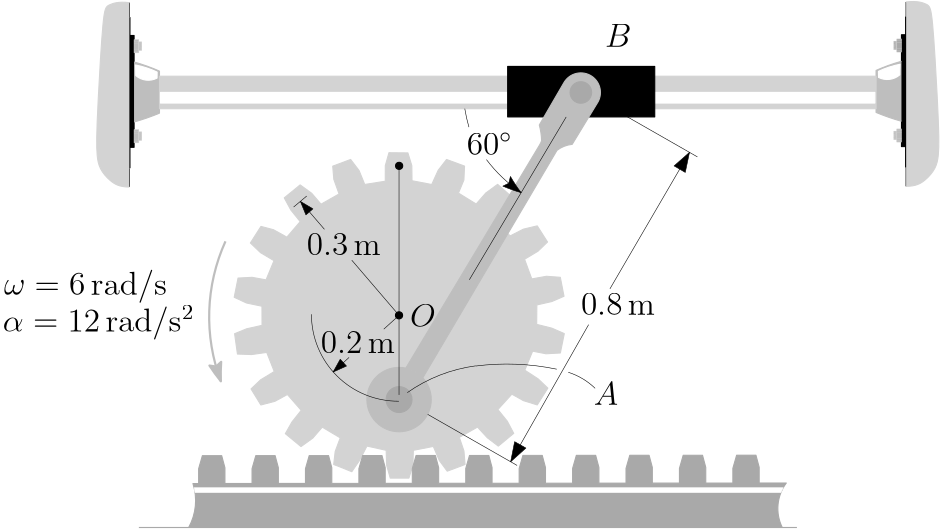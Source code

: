 <?xml version="1.0"?>
<!DOCTYPE ipe SYSTEM "ipe.dtd">
<ipe version="70216" creator="Ipe 7.2.17">
<info created="D:20200624205130" modified="D:20200624224115"/>
<bitmap id="1" width="1920" height="1080" BitsPerComponent="8" ColorSpace="DeviceRGB" Filter="FlateDecode" length="376886" encoding="base64">
eNrsnQVgU+cahpFSQQaX4cNtMJjiwyq0hSKlpVSou0OhxWXYsCHDh9WQIoUBY9jGxhjuXqwU
t7HhUM/9k9OcHI9X4H3vs9z05ORYck7I06/f36gRKw0VadCgQU8HDwAAAAAAAAAAAAAAAABA
LS1atGipyGeffUbfkgjKZ8o/l0IQBEEQBEEQBEEQBEEQBEEQyfR08Pj0009pBU2LaBKOfKb8
c/369eGfEQRBEARBEARBEARBEARBELXp6eDRvHlzSkEzLTTfP1PFz/DPCIIgCIIgCIIgCIIg
CIIgiCbp6eDRtGnTZs2acaqgP/vsM2bZM2WeSerVqwf/jCAIgiAIgiAIgiAIgiAIgqgN7Z/p
KmhaQTPlM+Wf6ykC/4wgCIIgCIIgCIIgCIIgCIKoTU8HjyZNmtD+mW7EQSLon+vWrQv/jCAI
giAIgiAIgiAIgiAIgqgNXf/MUdDkFv4ZQRAEQRAEQRAEQRAEQRAE0TnM/huUf6YtNNXwmdn8
Gf2fEQRBEARBEARBEARBEARBEA1D9d9o2rQpRz63aNGC0s6cwQfhnxEEQRAEQRAEQRAEQRAE
QRBN0tPBo3HjxpwSaCoNGKmnDPpvIAiCIAiCIAiCIAiCIAiCIJqE8s9UCTTdApq6pcwz1QKa
ls/wzwiCIAiCIAiCIAiCIAiCIIgm4ftnOoL++ZNPPoF/RhAEQRAEQRAEQRAEQRAEQdSmp4NH
o0aNNPHPdZWBf0YQBEEQBEEQBEEQBEEQBOFEplmKw6beunXrq6++kpiBPPrs2TP9V0T5Z2YJ
NGWhyS09+CDtn9H/GUEQBEEQBEEQBEEQBEEQRDCauOVi4p8TExOfPXsmpqAp+Uzm0X9Fgv6Z
CvwzgiAIgiAIgiAIgiAIgiCIhilB/rmUuII2oHwuJemfGzBSv359qvmGbv2fzc0tGjRs3r6j
Zd/+3u6eEQAAPXEeGNi5q32z5q0rfVQFJyAAxfkELFvWpNJHVWvWatCoSevmLdoAAPShabMv
63zSuEqV6qam5vj4A6A4f/whCIIgCPxzifDPggrasPKZ8s8NGzZs3Lgx3f+Zks/kR0P5Z0vr
viPGzAEAGAkXt+Dy5SviBASgGJ6AzZp/3cN+EADAGHzVxlLCQuPjD4Ai/PhDEARBEPjnEuSf
OQra4PK5FLv+mVn8zPTP9evXp8cf1Mo/V69e2z8oDv88A8DYRMdMbtLsM5yAABSfE7BixSod
v3WAIQTAqHSzGlCt+if4+AOg+Hz8IQiCIAhSEv0zraD9/PwMLp9LCfXfoLtw1GdEB/9cr34T
/KsMgMKkXYfuOAEBKA4n4P/+VwNiEIBCo37DFvj4A6A4fPwhCIIgiFGlriaBf9YnW7duJRtG
bg2+5J4OHpR8ptJUEaoRhz7+uVw507DIcfj3GACFTI0adXACAlC0J2DZsiZdujlCCQJQmFSs
VAUffwAU7cef/qlcuWqbdl2dBvi5e4aHRoylFk7uE6x7ODZt3hruBUEQBCkpqrwk+meq7cat
W7cEhyM0nn+up4wO/rmngyv+JQZA4RMYMgInIABFewK2bNUBMhCAQqZT5974+AOgaD/+9Enr
z9v6Bg5Tu6LBw6b26uNeuXJVmA0EQRAE/tkY8plqu8EfjrBw/DMVzf2zuUV5/DMMgKKiZatv
cBAAKCqaf/oFTCAARUKdTxrjEgRAUdG0WSvdvo02a96aLnXWHOsejmbmFvAbCIIgCPyzweUz
FYMraMo/0/2faf9MwpfPGvrn5p9+jn+DAVBUOA8MwEEAoKiwtnWGBgSgSGjf0Q6XIACKCqse
/XT4Ktqrj7vOaxw8bGqNmnWgOBAEQRD4Z4PLZ2MoaInxB3X2zza2/fFvMACKiqghk3AQACgq
+jkHQQMCUCTY2LnjEgRAUeETMFSrL6Fm5haaNNxQS+sv2sFyIAiCIPDPBpfPBlfQxvDPfoGx
+DcYAEXFD3Pjv5uyCMcBgCKhr2MgNCAARUXsyFm4CgFQVJiammkun3XouQEFjSAIgpQg/6xJ
isOmPn/+XEw+MxW0sf1z3bp1dfDP+NcXAEXIoSOnF/+0DscBgCIBAhCAIiRi8ERchQAoKurW
a6zhN1B3z3DDrrpe/SZwHQiCIAhSnMP0z8zxB+GfAYB/BgDAPwNQkvxzNPwzAEWGhhLY2tbR
4KsePGxq5cpV8dUeQRAEQYqzf27YsCGzBJrjnykFTcvnOnXqwD8D8N7659GzdXkIAGAQ/2yn
00MAAPhnAEqIfybzGGntTgP88NUeQRAEQeCf1VqvkaN/oJBrLiFYM+DfeAAY1D8PV55WsSNm
RMWMCw6PDQ4fpiCW/Dhs5HTObAAAA/pnGzsP6o59L8/+Ln6ug4LcPOWQO04u/nYOnpzZAADw
zwCURP9s8M4b6MKBIAiCICXFPzdo0IBS0GL+mdl8wyj+WQejBQkGgOH8M2WVY0fNCo8e5RcU
Fho5NCx6WGjUUHInKGxwYGiUb2BYWPQoMgMUNAAG988FVrnnoAFu/j4BofwTkEx0dgsgM0BB
AwD/DEDJ9c9aFT8vWZby6NE/R46e0fwp7p7h+HaPIAiCIMXfPzdu3Lho/POYOd8NnRLvGvir
dZ/9HS3Pt/jiSuMWaU1bpjVR0LQl+ZFMJA+RGchsZGb8Aw8AQ/lnyicPGzE9OELuuwJCIgND
B4dFj4waOoEQEBztFxTpExAWEjGEzEBmg4IGwID+mfLJdr08B/mEUCegh3fQAPeAfs5+BE/f
EL+gCJ+AUHICDvINIbNBQQMA/wxACfXPDn3cNV/arj0HMhXRahvQBRpBEARBSoR/pkqgKf9M
CWdm6tSpU7t2bYP751mhox5VqyUrVUpDyMzkKRqJuLvvWLl7mjXD9uvP3j2/tF1iCafvSDzd
SBx+wN7oB4eMJyrvGmP58oN257B2m/EsbZ8hVr3v0jPeyyQ/nlrvI/edo4j0Ri5O/Xvnjh0/
6rH9Cck/EzSfbhD/TJnk4aNmBYUOCYkY4hcUHh0zntbLw0ZO9w+O9A2M8AkIIwSFDw4Kixk+
UsMqaPnLwXsn0BPld/iHdGva83fPrm/lvQT8OdkzaPgSK94hqoXKVyR43rE3m3qW4CoUD9HL
4Zy89FtRfqnhPV0+8R13pdzTn72dUhup+0WAd2wZp7BiIwtmED+V6FfNeFcJIbb/dvrqydMX
jxw9s//A8b2/H/p1156fmDPMXv3jglXfUfcnLBg5dq70An/e9vu8BcmaTzeIfy6Qzz0HDfIK
Iiegl1+Io7Mv/ai9g6e3f6hvYLhPQKi3fwg5AQd5B9tp2Ihj0dmnmRk72BMXnPgv8+nZBYr7
O26Q7/TUDL9fz8y8/qvQQn7NyOQtRBrmKnRHvl5VhLdNRxJOPOUvUD6xIIIbT7aHN51xAAsV
st6nJxLYm5FpgGNepPQfEBSfuIHcajjdYP756ENy8J5d+Y09/czdzBdp24qR09ty5UVmMdsk
8D5BPuPIJ53m0/Xxz4OHTTW2f27brhu+4CMIgiBI8fTPlHym/DOzCzTTP9epU8d4/vnEF+1k
pUrllDXJK1Mmr7SSMmXllC7DokwZMhuZmTxFb7F5+o60s1KoHoYh2XfprlaCRQ///KxQViQ/
As+fPTOMxSoe/pmvyAQVqFG2TX///Pw5+YKZmbLhV+ZE8iOZSB4ykn+OGyXXyGHRI0OjhvoF
RQyJnUK55Th5L47RAYrOG5R8JpD7IRExZGb6iXr4Z0FpqZLS7CMvf1NxfmQ+V74oNb9LYqvU
ghe34K2iUNmMp3PnLLDWAu8ESggz/bBqqxi/DRH1z+KXIN51QN1GGsc/a/arnCL0z39sVk1Z
kPLHlm2/JS7VxT+Tb9lyDfX8BUc1Hzl2lkw/cy7NqP7Z2dWfnIBefqG9+noVTOw5yMnFz9M3
WHEChlJ4+4eSE9DZzd8g/plB8fLPXK+76Ox1hm7VB/m2CQhtuXx+Kr0KIf+sDnJU/zuxyLj+
2TC2vxiwcHEieV0uX77GVM3kPplCppNHjeqfeWq32PlnAIwK+YwjpwH5vON8LD5T/LtUq9/A
SvtnbUce1M0/O7n44ws+giAIghRb/0zXPxeBfx49+27tepRblpUqlV+qNKvaWTGRgnqIctS3
69TXpAW0lDw8fPqQGlWlTmeVdP9MVnT3tFwcGbiuu0j9M6eqVu+DWZj+mVLNTAXNn2KM/hux
I2f4BYUHhQ+OihmvEMs/kNvomAkhEUMU1kuunRmEk5nJUzR8LST8s8BZxpjCOfLMN6rcxPLe
tOoUqPjbUlCrsrZNsc13Bd5L8o189lzEPzMMs/7+Wf1Gwj8rWLlj/cat83Wqfz5y9AxHQVPy
+TlPShu2/4adgyc5ywLDovsVVD7LxXI/Jx/lCRhKn33UyUhu6eEI3z//bEShWrAv3Ppn+Rpv
/K7+ucXWP6vd+BJS/3w57TpTQdPymUw3bv3z8/S0e+Q8T98C/ww+4PpnqgSCVtC0fNaq97Ja
/9y5q30h+GcCvuAjCIIgSPH0z8z+G3QLaL5/puRzrVq1DOufx8ZNe1i9tlwsly6jks+lS8um
T5e1aqX6UamgyWzkDnkKeaLu8pDxZ+yCDkRQcAn+4Txr+arpzy8dZsol5l/9q2sUIKhMmX+q
z94wRhcClbjjTBE7OPJ95yosyt+eVm6w4iH6cLE3TFF0yj8OTLMkuuOqjbx7mvUyMV4aHaW0
ypKx/CezXQM9kevNhIpOWZux9eqD/x4f36Q6XPvPnPslnuGfV/66IXXXmpRf4hM3zGIsZ9zk
xaPHz9NKQesmn3Xwz1Ex4+RdZ0MHx436YfjoHyj/HBIxPCQixj843D84glbQchUWEBoYGhU5
ZKwB/DOvBQfz5RD3z/K6faE3tpTSlBCkYlcJxkWA2mbe8imBzHzPCPhnxabq7Z812Egj+WfG
ferMYl7ltrMPr+rkFTnZVdPZB1Poikot85DiIiNyKRDyz2OSV6TsXLFIF//MUdC6yWcd/HN/
Fz9yAnp4B9vYyauabezcyUQX90DGCVigoL39Q338Q8gJ6OTip79/Ztyn/LOqB4WqGJhytvJF
UWELVdV00Yrcgu4QmcySZmp18lue3BY34ZwuGaonFlQvq1akxsdy/DP5UQNLLOSfWXvKaBgi
Xzirfwi1qYIbz1ua6omseZh7R/tnxrFVV79d0hS0p89g3eSzbv55i1w4M7twcPyz/FFlHh5R
FU4r7yvnuXtUcRm5R88sLrEL6q4VCyzYBtZCFPyW9lz5I2t18unc7QHAcApaZ/kM/4wgCIIg
iLR/rl+/Pqf/c6H65+HTC/wzo9RZzpMnshcvZIMHy0xMmNOp2eT+efh0Hf0zs4pPuIBQsmkD
6yncRqls76payx3lZqj3RUL+eWvaA4E1UktTua/rinlO31EuX6ooUeW+OA6Q2nK2yi5YCKsH
AmvVrIdYx0Rwx9mb/eAda7HSL80cLbSn6kiy+0IzXikD++fdB7Zu2Eg9NGNJ6tLla6ZTw2tO
W/bd5AXaVkHrJp918M/B4bFh0bFhUSOZEwcPnRgWPSo8enRQWIxfUISyC4e8HDowdDB5iiH8
M+f4s96KrCPPfDOIa1uJYnXxh8RPdvb7h8zD+WOBgh8l/DN9qdHXP2uykYXjnzlnbsGLUvCr
KOaV5x2jt4nAFYlz5RS4om6VMs8S/nnO4uSdicvjdfPPtIJ+8+aNbvJZB//sOigoLHrYAFd/
5sQ+jj4D3AKcB/q7ewX5BkZ4+4cqCPGR/wIomjzF4P6Z4ZblPxb4TEqHsiyrcjb58llPoaQu
t8W00gbzVidUVi20zT2EGnEwllzgdZVKWfGjlILm+GeyMeKCXUP/zDwUi86e+FWo/ll443m9
QZiHS3ko5POzRff7V//MVNBZWVkvXrzUTT7r6p85gpfhn7elP2M4YUUfZmo2titmOuR7Z1Qz
s8qqmfKZVtMKua2Vf96WflepyuWu+94ZuFNgQAVNTsDXik9AHeSzWv/s5OIv8dwly1LOnL2c
diWd5uGjJ9SlmTmRwGkVwqdGzTr4jo8gCIIgJcg/16tXr64iheSfS7P985UrMipnzsjat6er
oLX1z7zhurgmR0S/iJpPsbJMrlgWk0tqfZHYEGb8DZD2V5IzME2ahAPkSGDVs/hyWLVf4n+8
T83Ae66IG9SjdbN8XQ/uPGPXbQrtvqH9895lqucmLVi+fu4Pc0ZMWT51xtJxWgpk6t/b5I4u
RlFr/zw0NGpYZMy4uFGz4kbOIrfDR/9APxoTNyUoLDowlBBF8A+KIPfJUwzinyXEMuvklXyN
9JLMEic7zz+zZ1beF/XPjF/KaDT+IHsG7qLUbqQ+g5AKRMQ/8/9WYh9HOLOexd1xekdUixW7
ovKWqYV/To5fo7N/Jjx48JicfeQgrF73iw6HVFtd5uZJTqyhjs6+toofbdmP9u7nzTwBvXyD
yX13z0DN/LNQRPwzs4BW9RBTOLNbJXNGwaNFKNvKMmUy7WO5q9OlzYVqTp5wVtMzhO2fqaPE
srtCz1Xvn/nPEu+/IbY07uFSbCfL87+3/TdoPH0GU/KZ3JL7OixBR//Mcrkq/8wTvConzHyI
3OcNYki5a359snwJrJm1rn8W3n4A9Id86pHPPnIC3n/wSLclSPtnd88IieemXUnP1DjTZi7X
ZxhEBEEQBEGKiX+mbt8P/yxY2scN1/FK/CE/s6EEU45xOwlwxQvTKqv1z0IzMDWRyvkILorl
tQQFjrgDFPDPqiWo/DO/E6xqTvbR4+8477nsl4l1hPmvgkjTD6GXSXlwBA6U8iAbvv+G6rkr
5/2k8M/TVn4/Y9l3UzTqv1Ek9c9BYcOCwgb7BYX7BioIiggIiQ6JiBs8dCI1FmHk0AkhEbHB
4cMiB4+JHDI2JGIoeYph/DPHYTLORPbvWTjvKG3rn3mnp4Z9obn+mbEK+lGOf34n9O7Vt/5Z
k40U3jW1bX+07r8h9FzeKcb4GwRhs00vVuyKqklPaePUPyvabrx58yYrK+tZodQ/u3kGkRPQ
2z/Eyy/Em+AfSu64ewX3cfShxhnsN8DP3SvIwyvY2cXfcYBvSEQMeYoR+m8ICVKej1XKT2Y3
CZbZZrtrbhRr0aPdNHOZDP/MstnSRdQC/llYsGvTf6PgaLCfyPPPAhsv0fhauZ2iL8F7Wv+s
aLvx4sVLcgJyhiM0tn9mlDrT/pnnipmqWeWE2f06FMsR74/Bkcw6+WdV+45M+GdgwPpnqu3G
69ev+cMRFlL987k0jeqf1dVmo/4ZQRAEQUqEf6ZT2P65kPpvaDLulYStEnuIp9oYckmhjpXe
RpP6Z+4MCo/EaF4h6OsYelZdpwJu4SXT5WrsnzkbKeSfhXdcwvEqNoy5JTqPUMb9q3/OgSps
/6xp/XOR9H8ODo8NDB3sq+gx6xcUrhDRYQEhUX5BEUNiJ9OzUUXR4VGjwqPjgsNiDeSf6ZdA
8g8TWOZTov+z1J8tiPW9kWitLPBWLHifM6ZI9N8YYyj/rMlGFlb/Z639s+A+svyz4C7o6p83
JG7Uo/8zo+czfzhC4/XfCAyN9vHnn4DhfRy96dls7OTjEg5wDQiPjnX1KBb+WbCGme2fBT2w
uH/m1fr24PZAVi6QXf+sn38Wtbta9H8WbmOi2heRjdfMP7Nnfl/9M3PAQXn/Z/ZwhIXhn1Ud
M1j+meWKWaXOytkYC1E06GD27hD0z+y+0Fr6Z0V/aUYbavhnYFD5TD77+MMRov8zgiAIgiBG
8s/UHVo7U+aZSskff1DCLYv0iNZMZHGnq5bA1mI6+GcxEyWwkfzCZoG9EPaxgu2gxfyzRv03
RHZceMRDvlE3mH+W6L/BObZ85cV7C524xvTPq48cE/XPSQuWp/wwjeq/sWz8BO3ks9gUY/jn
yCFjA0OjqOEFFU2ew3wDQ30Dw4PChgRHxpEZqHEJh4+eHTdqVmDI4NDIoVEx4wzlnwveD4e5
71V+VfwzySbqanSlRDtxwZOd90cBzNbud9IYW1so/lmDjSx8/6w6LLyDrzz3RbeQ/VsqoSuq
bv553urd61NSC4b+1NI/8wcc1E1Ba6vdnFz8yAlIzj758IIBBZD7QWGDBw4KpMyzQj572NoP
8vAOIidgf6OMPziI30yD55BV8lawibFoV2SNBxkUWyy3nFjCP6tp4sEff1DiR638M0cIMzdY
bOOlbbbiKZIV2u+Nf2bKZ0o4M4cj1EpB6+OflQXP6Zr036BdNLlVTmH7as36bzDaRHN0N0NH
i9Vawz8DQ8tn/nCE8M8IgiAIghjDP1O3JE2bNmX6Z+PVP48YPftu7Xp5pctQhc0qBU3BKIqm
HiKzkZlv16lPnqjH+IPMnsYPBAWOonaXrUnv0vqU1Q1AqDkq9ZfvfKOrmK7SsJo1iGY6HNZo
fexh9RTjDzJkDnsMRDUV4CLliGL+WWj8QZ6wEtlx9mazRhljCC5qumH8s8D4g8wScdYIkur8
82+nHz57eOkwpb9+P3P9NHv8wc1rVlNzzl2+Zeni+BH0+INTFo5Ut83UP/45qplS0OQh4/nn
2JEzlM03CgYZJHd8g8JDImOCwgr6PMeNkhc/R8WMDwqXd+ogTzGYf6Z7y7AlJPfI888vzlCA
6kws/x1FD3bJKtTn1uHztpk9YmYh+Wf1G1lY4w8K9Y3njBUoOtgofRUVHblVdUXVwT+v2vzX
lm07FtMzaOOfyXdtwQEHKQV95lya8fyznYOn4pc+9BCfqhPQ3SuIWfzcz5k8Ek1mI08xwviD
ypmZwpNqGSEwhmBB52SVqv01Q3j8QZVTTThxQ6TcmmenWSa2YOQ+pndlzkP1vhAYCVEz/8xq
vCyolNUbY+W+s/05c0vENp49biOjgwd3gEXWuITvoX9euDiRP+AgraDJo4Xln+nWFuLjDzLn
J48+f8GUzAxfLZfJgk2bGYMYKpt1MHtQM+8L+GemvmaOXQiA7pDPOP6Ag7SC1uo3sNL+mTxa
CP7ZycUfX/ARBEEQpPj7ZypU/2eq8wYVI/rnMXNOfNFOVqpUTlkTyi0XUKasnNJlWJQpQ2Yj
M5On6KpWuD2Exf4qX6qbq1gzZ9X0B4eYcknV7+LBIfE2FBIF0qoNvntavFuyqv2FIgI1pRKl
3UplpKl/5rSkZmg9rlni7jh7s8m6mHtEL/NZ2mmD1T9zDxRLVKqOLdk8tf03CFsu33r45Nbt
e9dvXP99Nbf/xrI1ezek7lqT8kt8/LrvVc9aMF6D/s8JyT8TNJ9uEP8cN0r+e5yw6JEhETFU
CbRfUIRfcFT00EmDh02Mift+uPIXPUNip5CHQqOGkpnpJ6r1z7xG60JSWnHi8KU0+8izenpL
DVCoZkTOd8L9w1knO0dlc7aZvMPZrd018s+8Hsi8idzt4S9KaiMLq/6ZeZVj1yofYp5KIm8D
gcWKXFE19M8nT18kX5n3Hzi+9/dD21LWsGbQsv755+2/C37LFptuEP9MiWVnN39yAnr7y8ue
/YLCB/mG9HH07dPfp1cf7x72HtScvfp6efmFkhPQ2dWffqJB658pC013aWY0ZFY1LmYvUKih
MVvhstpEKxerVhFT3SoyuStVjaio2CRW/fPv9IqERza0l6pwpqSuwA4K7qmyyQa70lsZhg1W
LlaxTOGNZ/vnp2d30FvC68VB79172X+j/4Cg+IQN/DpnselG9M8F4leknzN3ZoVkZhVIK5ww
ZbCPCtY/0wpauUDWNtBPz7x7VKT/s2p7Hh5B/TMwUP0z+aTTfLo+A/8NGTbV2P65bbtu+IKP
IAiCICXCP1MtOArTP88KHfWoWi1W2bMkZGbylOL+zzl1fTa2pj3Xv3YRAD39M6WXh4+cFRQW
ExQ+2Dcw3D84MjB0MGee6JjxfkHhIRFDgkKHDB81i34iAEB//2xnP2iQdzA5Ab39Q/2DIzx8
uLbN0dnXyy+EnICDvILseg7SyD9/KIh2oi5ZiJZeA6OOP1gMkLvoe2dw5QTvB2r9s0Mfd2P7
58qVq+ILPoIgCIIUW//coEGDIvTP8gYFQ6fEuwb+at1nf0fL8y2+uNK4RVrTlmlNFDRtSX4k
E8lDZAYyG5m52P8DTF7dJ62XD901TPkiAHr236BM8rAR04MjhoZEDJG3AggKD40cER0zITpm
fFjUiMDQwQEhkaGRQ8kMZLZiLp9ZddFq/8bh/UBgRFH+5YX+ywjBP1so1tB/pPDixcunT/+7
/+BRxtVTye+Ff1Yp6F6eg3xDFCdgqLd/iItbgKOTr6Oz7wA3fw/vIOoEHOQTQmaDfIZ/Bu+P
f2b39wDgvffPWrXgWLIs5eGjJ5zGINK4e0bg2z2CIAiCFHP/zBmCsFD9sw4uqxjqL7FmHQAU
b/9M++TYUbPCokf5BoYFhUWHRQ0LjRqq6LYxLDRyqF9QWHj0qFhUPgNgaP+s8sk9Bzm7BfgE
hPJPQDJxgJt/D1Q+wz+Dku+fVc03MtmNPgD4APwzibtnRNFuAIIgCIIgxco/kzD9c21FatWq
VbNmTWPUP48YPXvk6B8o5G5ZCNYM+DceAIbzz0yrPGzk9KiYscHhscHhwxTERsWMix0xgzMb
AMBQ/plple0cPJ1c/FwHBbl5yiF3+rv42ffy5MwGAHg/+m8A8KH55xo16xhp7Rh5EEEQBEGK
v39uqAjtn6lbyj/Tlc/G9c8AgCL1z+r/sgDmGQCj+ecC7HR6CAAA/wxACfHPJNa2jgZf9ZBh
U9H5GUEQBEGKuX+mip85/pmkDiO1a9c2av9nAECx8M8AgCL0zwAA+GcA3nf/XMoIXTjQeQNB
EARBSkT9M91/gzkKIV38rJV/rlChEv71BUDR+udFS9biOABQ+AwdPgMCEIAiJDh8LC5EABQV
LVp+peE3UDNzC7/AWEOtt/UX7fClHkEQBEFKqH8mof2zVuMPNmrcAv/6AqAI2bbjj5lzV+E4
AFD4hEVNgAAEoAjx9BmKCxEARUU3SwfNv4QaSkFDPiMIgiBICfXPtIXWzT93/NYG//oCAADw
AeLjHwcBCEAR4jQwDBciAIoKF7dgbb+KOvRx16fnc42adfB1HkEQBEFKnH+mu0Dr45/7Ofng
X18AAAA+xK/e7pEQgAAUIXYO3rgQAVBUDB42VYdvo/XqNwmN1LpzjrWto5m5Bb7LIwiCIEgJ
8s/16tVjKmi+f9a8//P/qlYbNmIG/vUFAADgQ2PIsGm2PT0hAAEoWoLC0AIagCLjs1bf6Pad
tPUX7TRpxzFk2FSHPu6VK1fFt3gEQRAEeT/8MwklnGnzTMnnmjVrSvjngODh+HcXAACAD5A+
jgFQfwAUfQl0T6+Y2Gm4IgFQJMTETatcRXc5XLly1dZftHNy8Xf3jKCLosl9grWtY736TfDl
HUEQBEHeG/9MW2haO9OR9s82dv3xjy4AAAAfIB5eQ+D9ACgm9O0fiIsSAEWFb8AwfMVGEARB
EERn/0zJZ0H/bGpq1rO3G/65BQAA4EMjduQs10HRMH4AFCv6OQUNiUMVNABFg6dPdJUqH+OL
NoIgCIIgTP/Ml89a+ed69ZtERE/AP7QAAAB8aEQMntirtw9cHwDFsRFHLy//oJG4TAFQVI04
vvy6E75rIwiCIAhC+2ex8Qcl/HOlSpVbtW5j7zAwKHQU/n0FAADgA/pOPXxGYNhYN8/o3v38
ofgAKOb07O3j4h7pFzwqeuhUXL4AKOzf0kZP6N1v0OdftPvoo//hezeCIAiCfOD+uW7dukwF
TfnnJk2aSPhnfJ0BAAAAAAAAAAAAAAAAoKYsxMHjk08+qVu3Lsc/S9c/47gBAAAAAAAAAAAA
AAAAUOufOfXPmvR/xnEDAAAAAAAAAAAAAAAAoK1/pi00/DMAAAAAAAAAAAAAAAAAQ/lnKvDP
AAAAAAAAAAAAAAAAAAzinzkKGv4ZGJbu1gM6d+3ToZN9+4627TrYtG1vDQAAAAAAAAAAAMCn
XQeb9h1tO3Sy79y1T3frAZAqALwH/pkafxD+GRgca1u3b7v0hnAGAAAAAAAAAACAzjr62y69
rW1doVkAgH8GgMbK1pV8OuBTEgAAAAAAAAAAAAbh2659YKEBgH8GgJLP7TrYGvVDpw0+eQEA
AAAAAAAAgA+uFtrWCgoaAPhn8IHLZxvXdh164DMRAAAAAAAAAAAARlDQPaxsoKDB+4ONnQdj
ALX+3a36WPbo6+IVsih+3fMXr9Jv3j5y9NSyFWujhoynZ7Pt6Qn/DD5YLG1c2rZHt2cAAAAA
AAAAAAAYDxs9FbRtT097B2+7Xl528lvFHSX2FA7yW+VEb/nMDopHHbxLnPpT7rIX2XJtIbus
10rtPOxt3e1s3e21gZrf1s7jw5HP5Nbaqk/Hb776ulXTdl+17Nz+my5du1k6DEj5eYdMmbdv
350+c3HMuJklUUFL+GdaO1OpWbNmDUXgn4HIKePevqMtPgcBAAAAAAAAAABgVNp3tLWxg54C
JRzFe9jBwS3Mo/dY384jXb8Kd2g+xLH1lIAus6P6xgY49XUadPLMxby8/HfvMmkRfejwyYCg
uJKloOGfgaF+X9Ph2574BAQAAAAAAAAAAEAh0PHbXjooaErZxcRNTEpOXbpqXdLq1OUJm+cv
Tp07N3nhwviEpOSkxJ8S4xclJS9PTIpPXLEmfuXGhITUpKTUxKSN8QnJScmbhsWNL3HVpz7+
wyZ9v2DilPmTpi5gMnnqwklKFPdZj5L5v5++OCB4uM5mdUh3mzXftk7p+FlKp1YpHVvJ73Ro
tb59SzntPktp2zqlHZu2Baxp93lklx5UBbWO7WF7uFraDKSxsXWzZk8hM1jbupHpnIm6rW78
d7MJOjyxTx+Pof5OM6Mc5kdbLR9mmxBrt3lyv19mDNw12++PxUPGhXuPnzo7J5ckJydH8V9u
rkwme/r0v2Fxk0vQ+1AT/0zdgX8GEnS17I/PPgAAAAAAAAAAAGiOq5u/Pk/vatlfW31h5yBv
KLFm42aZTJanqCZ99Ex2/NTjA/svpN9Il8lekgky2R2Z7D+Z7K2MG7n6W79hPVmCvYNXidA1
lJ+cMGlu8rotadfvXLp6K+3ancvXblO3l68qYNxRPXr19qUrt3bt/XvGD0up9h3aHWdbd3K7
sUPLVy1Lr6xdelud0j/XJpTaXKv05prkttSW2mW31i6XWqPspuplUquX2aRgo+L+0mpl/mlg
svabVvRytJfPbl2692dC6eWulk7dLJ26dHMkt92snK1s5EaaMyd5biH454K2G73cwwO8x4T2
nRJqvXiI9fKh1smj7VOnOG+d6f7rD76/zY/ctWh4VFjYsdPnyRsvOzs7Nzc3Pz8/Kyub/Pj6
zdvY4VNKXP0zraBpC11o/nnzz7sOHjpRJLs/dvwPMbGTCm115I2xe89fZ89doiD3J0ycw5wh
NHw0wUhrd3QOImskt8bovNGuA9o+AwAAAAAAAAAAJcn9zpw1b/nyeML8BUtCQmMKfxtSU7f4
+IXr/PR2HXrY2GnnJ217yX3sisS1Odm5Z65eXpG0eey4Hwe5RQT5Rm7dmPLfo3NZWelZ2Vez
s9Oysm9nZ77IevUu63VmdmZOVvbbF6/vZGdnJyQmy71oL88S4p/lt+O+m3Mx7dbBI2cOHT17
+Ni5I8fOHT95YdvOPxPXb1u9aUfyxh3kNiFl25Yd+46fukhmoDh4+PS19PtTpy+WL0rL/aW8
cUrHzxbVLFO5SrUqlapUrFSlQsXKcioQPiKUr/CRRflKFhYVLSwqmBPMy5uZly9vZkHuz61a
NqWN7v6ZsspdLZ0UwtnZqsfAeT8u/3H+ij6OPuShblbO5NbDM2Jl/Lo5c5d1U8xGQZlqY/tn
Sj67eER6BEUPDvUdEdhrrG/nKb5t54S0WzG0+4bxfbdOcft15qA9c/wPrhi1eGrc0RNn8/Pz
s7NzcvMKkpOTI//VyeN/vHxjDPuGCQ0fTUlLw/pJTfyzUftv7Nn7l1zav35TJKfhvPkrFy1J
Gj5qmrFXRL18MqHQrym5ffXqtZF+eeHoHHTjxi2yOnJrcAXduWvfD/cj+5fbMtmrk3OoH3dn
yGQvTy7CP2OKgDlnXqpeCGMRMW/L+vgZToW/d5FL1m/YQpgbyZruNGn1+g1LIgy5rri5vLUA
oyE/2qsmeeNQADWXnXlxYo/KLwI6XpTw9gMl59roPGOV4kMQ71gAADAgXbr1Wr48ft++Pwg7
duxMTd1C3d+0aUs/R4/CFOBkpWRL9FlI5659tfOiigH1ViSvyZa9S1ib6OTkZt3V7tuvOoZ5
+V46tj8/81Zu7q3cnLTclyezn5/Py36an/M6993r/Nyc7Kzn9x+clcleJSWvppdTUuqfx383
58Ll9MPHzh07ceHQsbNbduxL3f7bqnU/L1q1fsGKdUsSNixYuW7hypSVa38m0zf/8vvBo2eO
nbxw6OiZqzfufT9jsQ59Hmj/vLpWqcqVqnxeqdKnFSo1K0+o2NSi4mcVK7laWXr06NGqcpXG
ZhbNzC2amlk0MTVvaGrWvJyZhZlFQrUyKW1a6++fu1k6dbd22b3nz3PnL/+y47fbt+/Nmr2k
m9WAxKSNd+/eJ1PS02+lrN9KlUZT/lm3oS21rX/u2dv770PHx06bF+Dr7e1s5Wrb2rlrvSC7
hpPdP10a2mFeYNsJ3u2nhdgnTwlePXv0+fOX8vPzc+T+OTc/L5/c5uXlZWfLq6DPnr1k7+Bt
wDfMuXOXKV1J7hSOf6Yqnzn+uXr16gb0z7R8Nl7RrzQDXEMLQUFTYpl67WbN/onSv+SW3L+R
LnfC5NGZPyyl5jGGf6blMxWDK+h2HXro9jHR3arPvB+X/P77n8uWJ5L78M8lgu3ynTwz+73y
z5p6GIP5Z8VXaU01r1w+r57oLLANxdk/09spv7OBhrG1Sp/ARXWE5RujnK46Avync1479hp5
3p65XhGtZ4QDCwFYyMe28PaC+X4TfTXpU559Oouc5qw3RnH0z6qTiLsvAlvLOtN5L73a81H5
2zfh01nXHRf9jR73YGp6FRJ9jcj2Cz4kclhUbyeBw8jZAMltYz7K2imx171YXY7YG6PVJyYA
AACN5fOmTXLhPGnydFt7J3ri6DETKR1daAp65qx5lPemN0O3EmjtvKiij8SiFasev7nzw7zv
bbp06vrlF91atxzu535h//Zrp3cc+yv+0qn1acfXnfh95aOL+3Ofpue9fZzz8uHty4d370x4
/O/5pct+0qEfBb8ClkLtPIbxzxPnXkzLOHJcXvb895HTy5NTlyZuJKxJ/fVGxp1Xr9/cunN/
47Y9SxM3kYnLkjYdOHTq+KmLB4+evZZ+f9qMJYq6ce32117hjdd3aJlcq3TFilVaVqjUtHyl
JhYVm5WvWMei4kBLy59mTtuSnBDs7FLVvDyZ2Egun80blDNrWs7M1NQ8vlqZlLb6+mdFk40B
ffv7Xrl6o3c/b3IwQ8NHnj136fr1mwcPHXf3DCdzevlEnzl70cbWtZulc1dlp45C8M9Tpy2Q
yWRTZi0cPWmqj7u9t0Mrn55Nva3rx/VvsjSy3XduzYf0bTo51HrB8IHxs8dfv5Eu9885Ocry
5zzyI7mlekFPnbawRPjnOnXqMBU0baFrsWNw/1zk8rlwFLSnz2BKLCev3iw4w5KlycxyaIP7
Z1Xlc/qtWbN/evToH8MqaEsbF53l8/nzF48eOzHvxyXkltwvkQq6qP2z3AZn7IZ/1ss/y/2G
RkKsSPwzZ6UlxD/Ty4mbq7Io3hPjt0huMHPtrC1ROBmGYFEcQKWdUGgWhquR8nWsI899InM7
C8XDfID+2djH1oAF/BKLUu0F682mMKWCe6cSm++Df2YcGc7Fk/zI2RiWNeVdAdScj5RBZV0x
yP7q9/oy3oEcoyv/kXN1Un8Vkr6YFMhk/suneKvwd4TxanLOFPmP7Pklt4314ioOO/v3ejr7
Z+l3o5Guje/HL60AAKC4QVnf0DCBbhv9HD2oKuhC2AxbeyeyLqr0etLk6fosytLGRVv/vGRl
/Iusx1u2JE6JDQ3u073/N40i+3ZKmjk0fu6Q2ZN8dmya9ufOBQlzo45tnP0m46As587r+2cO
pC5aODf28vU/F/+0uOTVP0+ce+HyTco/Hzx6ZtW6n5clpy5PTn34+J83b94eP3Px3/+eX7py
Y0nChuWrN69cs+Xvw6ePn7p46OjZqzfu6eOfU9q3SqpZukLFyp+Wr9TYomIjiwrNK1SqYlFx
XExMoGPfWWNGLZv3o5l5eTKxgal5PVOzBuXMmpmSmK+sXmZ9u1b0cnT0z1bO3a0HuLqH/r7v
bxs7t25WA6xt3ZNWb8rJyV24OJ7M1t3apa+j7+kzFxyd/MnMhMLxz/2cg65cufHu3buFKxLm
Ll4a5Nmvb9dPvawa+1h/MtKp9frhvab7t4l1aDzc9ZtVo123r11y7/49mUyWk5Odx05OTk5+
fj5ZVD+nQAPW0J47d/nQ4ZMG778h7Z9r1qxJ3aGabxjKPxcT+VwICpra080/71JbHW0M/8yU
z3TdNVV0bSgFrXPzjanfz75w4RL9I7lPpsA/F3///P7139D8C3WR9N+QWGnx9c9iSl9SvLP3
NC4iUlRHcI8Jv0Rc5AXlPiQoAwXqDOGfDYTRj22h+GfGXkRExmlwtjJcokb+uXj332BJZqYX
FTpiznERzqJXAMnzUWFNDa462ZKZbABT0vKOhrqrkPjFRHFxlqhkFnxrsSUz4zgLFmZLbBt3
fp4q1/myA/8MAADvB5T1XbBgKT1l9JiJK1YkMH8kM+jTk1lDqBWFhsWkpm7ZsWNnl2699Kjo
7qdt/41Vq9fKZFlXLx44u2f1ylG+Ix2/meFnmTI1cMvyURsTxl84ueHi6Y3J8yL+WB73/PqO
fNnNZ3f+3LVi9OIfoh4/vbBK0f9Z5/pnqqS5S/f+NWvVb9REXuJrbetuY0fhofzRo0OnXv/7
X/XWX3xLP0Uf/6zo/5xx+NjZI8fO/XX41Mq1W5ckbFj/826ZTLZ9z/55P63esfevdVt2youf
k1NXrtm8/+DJI8fP/334zLX0+98r+j/rWP/cvmVijVIVKlRuYVGxsUUFQrPyFWtaVPC0th0f
HfnLpvVT4oZXNLNopvDP9cuZ1ZfXPxvMP3e3HkCwth144uRZT+8o90ERPy1fnZmZtXzlmtzc
vFmzlwzyigqLGHnw0PHu1i6F6Z9HjpmRlZU9d/oPkVEx48fGDA3qPdi1TZzL50P6NZ82qOOO
7wb+FN19TkDHn6Kst83w35887eTmtZmvXlEFz/n5+dSt4o68FJosaljc5OI//qBa/0zFgP65
WMlnoypoT5/B8n7gj/7RUD4b1j/TC6fls0pKKxT0w0dP9H8JOnbuqdsHxPIVidu2/Ur/uC5l
EwH+Gf65sP2zNkIM/lnvGleJ5UuvmimjeGKKV2Op8doFVExhCZYP0T8b/9gWhn+W2AvhU5L5
65iS75/la2T/UQN1lDR7cZkrlTofjaUc2RXatH/W7DAyrzxqLib00eAfFvF1kSUw3gP0pmr0
IcW9QrJfWe6Wwz8DAMAHTszQURy9zPHPlKCeOWuewVfdz9HD1c2PMGr0RMKmTXLtTG8SWSOZ
GBIaQ82jlY7u2LmXFv7ZQe5RE1avy8/PvHv90PMLv+ybH7V5zIDzyaMfHVz5PP33V4+O5eZk
PP/n+J8bphz4Kerfk6vy3x5+emHdriXRG1dNyMv/N3n1Rn3qn6kBExs1bmVmZv51GytBO00L
aguLCt2sBhiq/vnU2UvXb9w6f+lafMrWxfEbNm3fm5eXt3XXn9dv3pbl59++93DVup9/Stq0
cs2WcxeuXk+/ferM5Ss37urVf6NdyyS5f/6oWfkKzS0qNDav0NS8QhPz8k0qVV4ya9apI4cd
O3aqYWbR2Lx8PVO5fG5QzrSpidw/r9K7/0ZXuX926Wrp9N2k2f/+++zipSsZGXdyc3P/OnB0
5659hw6dyM3Ny7h19+rV9IePnkz5/kdFsbRLl26OhdD/OWXjNplMNmnkyJiwsJGRXuOD7KcE
dJ3i881Yly8XBtvuner9y3eOW0b3+WWi61/zIo8njj84b8KLhw/zZbI8stH5qv4b9ECEYi0X
PmT/XAzls/EUNNVbQ6z4mS+fDeifxeQzR0GTefR8ITp0stPhcycgMGrtuk1Hjh73D4ikoH/U
fmly65vxi8LEUqG6Q8jNcEHIozxpTIcvLXdnMB7m+WTmo7e3S/rn2SdfiS/HWmS23SdfcpSy
yBpZe6F4SHB+gTUu4q2C1VVDvj3y+4zlMGbm9d9QLI03J3OnmAe5YOFyXcx8dRgLYS5caZW3
M3aJ+2pqNCf7TcLYHbYKKFAKzNI15vd0hgoWqM3jimJme8/4GRHMb9C8ajT2SpWqgdMhmW6n
LN5/g9mKVrp0U2RO8Y3R4PioV/riD6kzDKwDLlT/TD9X3D8LKD7+68jSSgVvD8YLoXiIaiPA
b6zKfkji7/ELFqVeBBXYnoIWuPQ+Mvu+Mg8aa+2sJbOa6Ir9nb7IoVazAdw2rSJHRlTZCW2w
2HT6hGXMwNzUDYIHX/hw6bQoNYpb8G3M69GhU/8NkWMrsBeCGyBysgsO8cZZBfc9IFj/LNC8
Qp1XlDofNenTwj7X+BssuDvC9c9s8avJVUiji4mgsJXYNeH6Z0aRtmbbJlRfzbhmath/g3UO
KluXCzTzZ1V6S/8ORfL6IHJtZG0GLDQAABi26piyu5MmT1++PJ7ywOQOPQ4gmYFppA1inskq
qFbPTKi2G2Rj+A9p5cA7dLLT1j8nJq/Ll73JOL/nxal1RxYFnZnvk3N2Zf6rg/k512Q5N/Nl
D7LepKXtX7Zvgc+d1FjZ2aUPf524c0Hgn9sXyGRvk5I3yP2qg+71z4R69ZtXr/4J+dHKxrXZ
p183aNSySdMv6jdsUeV/1Zs0+6JNe3lT66/bWFWsVLlzN0dD+Od55y7euHHzDvlC/C4zK+Xn
XQvj12/avjc7O+ePv4/l5uaeu3SN3P6y96+Fq1JWb9zx5s07+Vfn2/cuXbs9baY+/rlVcvUy
5St81NSiwDw3NC/fvNJHZublF8384Y8dOz4tX6GeqXkjc4uGpuYNy5k2MDFtalKunKnZymql
U9q20sc/d7MaEBo+Iv3m7X1/HDx67NSevfsPHjoen7DetqdHRNRoSxuXLT/v/O33A/v/Ovz7
vr//OnCUzBkUGtfdekAh1D+fv5CWn5+ftHx5ZLDvuCG+U0Ls5oZ0/d6t1VinVjMHtd0ywmHX
hH57xjjsnTjw4NywQz/FnVw9P/vN21xG5418ZeRCOj//0qVrBmykkJScSjDsyHHS4w8a3D/P
mv2TTJssWZpsKBm7aEmS5gQExRlkvcmrNxtpSEENm05LrJ28kQrM4KvXZP7CHHxw6vezn4hH
+y4cBZq0QDYqxObLl69YNpXhPxUGkq1DmaJSIXVVrpjSpLSupBZOP1pggIX9s2JFSv3LeSJH
/KossVLDarpGXv0ze372wrXxzzLRjWf7Z8XBZ/5YsNjdGQyNzNyMgoUrH6Vejpcv6ZdAsUDW
7jMf5b1ebP8sPqfipXn5ivdEjkpSfOeNX636Ds5u6KqFf2a391R+Qxf1z9y1cIaj0qj/M7vJ
p0h/UcoAr4rnbptmG6Pm+KgrkJPQrepMLMeo8Po/i2kTbnNaaTfIK00seOGUU6gmq6viRZq+
UnaFoz3Zpo4/uqJ6/0wOOLfYW/AFYr8nnWfMZc3D7Qwg/sf4fNUvsAECK2K95Tg7K9oTQGw5
XKetnE3wVOK8+vzhJgXfz1ovSn29sZCB5PzORTf/TF4CzjuH1Zlh9SrOdUCjywL7pRd/+bjv
AebJWOBI+d2JJTrzKHdT4nzUpEN+5BLuWc950wofMcZeK120ZoKXt+PqLiYiEwveVwzdKji8
rPKQ8ltqq902oV/zMd63mvhn7ntDtGUKmZPz8SSkiKXfw2qvjah/BgAAI/lnaoTB0LAYqvg5
NXULuUMwkn+myqpXr0mhxjf08QvnD3HYpVsvVzd/ekTCmKGjNF+4VkMQUnXL8UlrZLIXGWd3
vj6ZeGKR16X5A/MvLs/PPZGfn56fdTMn+05+7t1/r/xyYJHPpWUemXtG3tsYeSg+POPslvz8
vMSktfrVP8utWu06DWvUrEvuW9u6ffV191atO33+Zecvv+7W4rN2X7ex6tS5N3noq28szc0t
vu3aT58WHJR/njBp7tkL19Mz7lJ1s7v/PDR/xdrUX37Lzc3b/cehx0+ektusrKydvx34cfna
Hb8doDo8ZNy+f+nq7ekzlurun9t+lli9dPnylVoozHNj8/KNzCyaWFSsaV5+1fy5l06f6d68
xcem5vVNzWuXM6tXzrRhOdNmJuXKlTNbqV/9s7Wtu4/f4Hv3Hnw/bb5VD1d3z/AXL16dO3/Z
0cn/2PEzZO/++PNQX0ffjIw7Dx89cejjZWXjOmPWolu37np4RljrtEat/PPDh4/J4b129drw
uKFDwweN9bf83vercY5NgzpUjfq20jyXBsu9Wv06wm7XmJ77pg/6e3HMrWP7qP7P8tclT9V/
Q9GRI4889ODhY0MZxUOHT1K2kNwxuH+mFTRtoY3knydMnPP69RsN5TOZk8xvkN308o2haps1
gcxJ5i/R/plar9qCanoefQr1dfjcmffjEgn/TB7VxT9zCnRZVc0MLSzUpYEhVOVilmuJGRXO
/GYXbLnNWRFLkyrm5Klgge1h7Y66NXJn4BUnC7YE0cQ/s7aK+ajYfQ2bY3AXzjH8nAMl5O2F
V6pmTu6bRERICowhxfzmq7F/FqhwY30xlx64it8iVRP/zPNawo07uJJNoDROfGPUHB8JAShR
GifVL1r8dWGW0om7I8rFqfNdbA3CrbbljTjG9dXMt4dEo1f+2oVeC6F6aV6JO+tlZRUKiv3G
gXPkJYshef6ZX2ItMmijxNtYcDw1TQd/ZLy3ua8Ir2045yCIHy6tF6WueFVYvnF9NbeIdItQ
7SjPPwu9c6ht4++FdI2xyEsv9fIJbIBqL+TT6X1UOVXB30Bx3vAS56M2I7Tyj7P0EeNekZSb
oarjFW2Owaljl76YiAhb5dpFhg5UFXWzTmo1V1H+L8KE/HPBBmvgn8X/UEVN/w2RJ6p5RdRd
G+GfAQDA4ISGxXAGH+T036CGIKRdtAHp0q0XraD5/rmtcmBEsbERpdHGxyr6PyesId9M75zd
+er48isJQZcXu7zaN+HlxcT0kxtuX9n/+vUtmexx1r3911OHX1zheiPB/fxy94upI17e/pN8
s0xIWkfXUesmn1u26mBqavbl193klbrWLuROg0YtycSmzb9q1KR1k6afd+zsQBXxVq1as+rH
tbpbu+jpn8dPnHvu4o2r129RFijt2s2FK1MS1297l5l5++6D3/YfvnnrXnZ2dvLGHfNXrDt/
+Ro127Ubdy5fuzNdr/rnzxKqlbGwqPipmUUjM4uGZhbNLCrUNrNw6txlwdTJS2fOjPX3+6x6
jfpmFi2r12ha8aNPTMo1ovzzx2VS2sj9s632Npja5R8XrDh2/LTiCA8gB/m//54vX7nGx28I
rcIcnfx/3rb7+vUMqlkHmfPK1RsjR09V/HLB06j+OTMzKzc3l2zD6TNnYoaExvpbjfP+erRr
yxGODb7rW3uBT6v1sda7vnMk7J068FDS5Mx3b+WtNnJz+PXP1P23794ZyiieO3eZOj7kTsn1
z8wSaHKnWPXfCAiKM2zxM+2BC39PHZ2DyKqpDhvS/pnMQ+bUp6heh/pnY/hnSdOrcrDKzhIi
PZyFewjTT+euSKL/s8CKWHNKSGmmHBayx+zlsP0zfwsFVLPG/TeEt5MjdaX6XbM7hFAbxlu4
YNMSpn/W5KCpnVN4U8Uq08Tcl6b+WUieOKnrvyHVR1QD/yzcZZT/nV0DNSG+MWqOjzqTzLbB
GjoNynTxK2k5JeLSK1X9ybxkySLv4PCKXbnqRvLQsdYutI+a9d/gbQB7LayWBeul6h4FXzVN
6p/FBjKTfl+xl8yZQYvl8KSx1JtB4C8aRA6XtouSbiBDVWzyH+L5ap37b2h8QKTfdcIeUvLl
U9P3XvlcxpYIWPoCu8sdsE+P+meBTinivwmSlK7K5hLiT+dfhXSuf+b9Dkv492us5zLeivz1
8rfNQPXPopXM/E1l/1aF/8JJvyJqXy/4ZwAAMIYE3rFj56ZNW+gGy6FhMVQfDIoVKxL27fvD
1t7JSGunJDNfQYtNN3z9s8I/JySsk8myn6bte3NyxbXkoAPf2xyf0+fv+V7xU4N/Tln08OHl
fNm/uU+Pvz6x8MZqn7+mdTsyt+/DP2e+++e4TJafmCj3z/a9dPfPzT792sSkXJt2NuR+Nyvn
lq061KxVv3GTzz+p26R2nYa1ajegHrK2datWvc5HH/2vu/UAPftvjPtuLjX+4JVrGZlZ2fJh
B3f/OXfZ6j37D795+zYrO/vt23f7Dhyb99OaLb/uy8vLy8rKvno949DRs1fT702buVif/hsJ
1UpbWFRoZmbR2MxC3vm5fEUzM4s5EydvTEysXaHi6PDIRTO+H2TXI6i/o2O79q0+/rihqVm5
cqbLPy5N+Wed65+9fKJv3bo764clVj3c3AaF/fff8wsXrzg6+f/x58Hnz19s2brL2SXo9u17
T548HTAwmBzqVQkpaWnX+zsHFEL988tXrxUHOYu8EAsWzwsdZDnGt01Uz09iutScZlN/cb9W
az07rQ3qvGmk3Z7vXc/8Ep+nLH4W88+vXr8xlFGktO3r128MKzOLZPzBYqigjSGfqXpvDUvW
k1dv3rxlp2F3ivqdhbR/1v/XGTr0fy5C/yxcOsvqqCzun3klzRL+mdmFWKLXtND2MOSw+jWy
/TOjqTIrRvLPgpvH2hJWGXOR+2fupoooFwP4ZyHFZGT/zG6FKtEt07j+WW3XVrEGBcKuiXJW
3AUKzC8lciVfF6Fex+118s/Ce8GWw7r5Z6HiSS68xsVi7x9d/DPXGYrpU4ENE5Wo2g3Dp6t/
ljxcOvhnYflGrUXQ0ArbwkLzz9KXBU6ZtOjLJ13yqmxeIdy7mPm2VPOrK9aWqz81OEJbzV8i
iCyQHkuR1YKD3SNa+Cqkc/9nNc2ZOe8rxWYINtzW7gqpQ/9n1ZuH+wcFAlckwY82Df2z+msj
/DMAABivBcfMWfP4Y/xREpipo43BggVLOWMgEqjSaB3ks7b9nylvnJiYQr6yZj25kHdt08UE
/9TYb7aP6bJzlvvq2UN3bkl8/OBqfv7L/JybeXe33kwN3zO569mVntnXU7Iyb5BnJSasoz22
zgq6Zq36dP+Nr9tYffl1t8+/7PJNW5uvvulO7lAKlEw3MzPv1KWP/v03xk+cd/5SetrVm1ev
3zp+6uLjJ/++ev1m4/a9c5YmJ2/YvnPf36s3/ULur9+6++XLl4//+ffEqYvXbty6ej0j7dod
vfo/t22VUL2MuUWFT03NGyqoZWretmmz37Zt++2X7UHOzsP9/ZMXLZoxevQX1at729otmDTZ
/osvTExMV1U3SWn7uT79n7tbuwSFxl2+fG3fHwfPnru097e/jhw5uWHjdnLAQ8JGdLMa8OvO
3w8eOn7g76MnTpw9fuIMuXV1DyPTrXoYffzBO3fuy99+Wdn5eXnHjh8K9rQa6t565IBmo3s2
+KFnvWUDmqcGd9g71mHXZKftU73uXTufn5+fk53NlM957P4bZIEld/xBpnamzDNJtWrV9PfP
xU1BG0k+Uzx69A/ZTekx/mKHTyHzkDlLon/u2Lkn6p81qn8WwsD+WXALxdZroPpnodXx/LbB
/bNw/w2JOQU2VcjbiPlVfv8NgS/UReqf1f1ZtDalcdr7Z+Z+qRnGS8C0iJRMCzsrkcMrsfuS
delq9q5Y1D9rPPgd1waLWFb2MeT/ykDSP4u9xGpeesGuLJovx4D1z1JXAHX+Wez9L/neE6ik
NYx/VvXfEPLPGqhjjfotqP/zBNWlg/13EMxf1Ym+1qLnowZF16znauKfharZVb+/Y//agrEo
0UJ9jX4LJngKa9AzX7VJtCTnTBfdNjW/VNLQPwsrbvamqu26Y63Jexj1zwAAUFRQnnnTpi1D
Yka5uvkRQkJjklevowf+48hhw0KVWFP2m6yIukNtkqubvw4L7Ni5l7b+OSlxvUyWn/X2Tu6d
3Vc2xfz944Bb20e9TNv4b/rhF//ey8l5nZv1X17e/dx3R9L3jNk93e7cpiG5z/ZnZcvH74tf
tY7u46Hz+IP1639avUZdavzBho0+q1W7IaFBw5Zk4v/+V51yzvLxByt+ZJDxB6n+zzdv3SPb
/+TpfydPX7p6LePpv88OHDm1LGnTD0uSliZu/OPgiX+e/nft+q0Tpy8++edfMuetOw/k/Z9n
LtWn/jm+Whlz8/LNzcxrmVm0rlkzwmXAlbPnju7f37tt27ZNmn5du3bL2p8MsrGZHBl1YNfu
XZs2WzZpYmJSbmV1k3V61D9TLTW6W7t0s3QeM27Gixcvz5+/fDntWl5e/tWr6fv/Onz9ekZ2
ds6Fi2kXLqTdu/cwMnqMfGarAV26OZJXxNj++dQphVLOycnNy83JzRkd09/XvuawfrVH9ak2
3anqIs9P1oZ//ssYy+3jex7cMDeXzKQIY/TBPGXhc0EvaLJA+OdirqCNKp/p3Xz46IlYjwtP
n8HkUTKPoZpdF7J/7ty1bwnyz4IVzmoaSqieIlI2LNj/WbiUWrBDBXs2Vj9ktWvkmGTBbhua
eG/WMIIa+2ex1XGnM4cC1N4/c14RkZWqmZPvnwXFlMDfQXOds9B91XOle+oa0z9r+g1doOcw
V01IG1o1x0eNAxepGxepKRU2h9rVP0s2ueU0Fub5Lm38s5rSboEXSGj0RnXeRqxtsrhcFdP1
YpX87P4AmtgztS5d7Hc9mi5H8mWSlMZSh0tb/yzd6ULTXri6+WfxImqB/s/S7zrxU1vqLwjE
RxRlDlkoUP8str/qzkc13dGFuouz/LP6snPWb16E65+l2oBIbrzk0ZPoSS78ZhOsf5ZsUSLZ
NkfrU5i5C9L+mT22qWT/Z+57WOraCP8MAABGrYLesWMnJZwpyI9koqubv85NmDWELDw1Vd4A
ZP6CJfSIhFRjaq2GHWS09eindf+NFWvlBajPM16mbT22ZsjR+KAX51fJci/JZP/I8t7K8nNz
M1/kZt3LzTmfcWjOviWDLuyZlPP2ZFam3N/GJ6To1iJY6Z/lQrVBw5ZmZuZt29tyHrXq4Wpp
M5AyqJ/UbWJhUaGbpbP+/nn8xHnnLt64cfNOfn4+2YXs7Jyr1zNOnrn06NE/T57+ezX91qMn
Tx89fnryzOUr1+RilsxD5rx56/5lXeufKW+c0rb1qmplzMwr1DI17/vttzNHjZo+YvjJI0e+
GxxdoZxZDRPTWiblPjYp19iivOXnX/Tr2qVL8+aNy5Y1MSm3/OOy69roVf/cRe6fB3Szcra0
HnDixNlB3pH9nALmzF326tXrhYvjnz9/OfX7H/v08/XyiTp0+ETX7v3JcSYzk2dRx9+o/jk+
caP87ZedlZOTQ47z9yN6u3cxi7CtPMrho1muNeIDmm4e0n7HqO6bx9ic3rY0XyY31ZR4zqXk
M/lfHlX+nJedna3oSb7JgDoxdviUYXGTDe6fa9euXadOHaZ/pmJs/1wcFLSx5TPFnr1/yY3h
q9d8FUx2nEwnj5J5DL7ewvHPljYuJck/8/wtdzg8RctilcbkWE3OowX9jYX8MyU/mZsx50xG
wUPMsfA4s1E/MvyqmjXydpYzv3x/Cx5l7Sl7toJuIVr7Z/7ogbszFPcVC2Q5ZH38M9e3s/ei
4KWXnpPvn4Vrbqmml9y/bhYeCpD9Bbmg7wHLDHOXY1T/zBbgBVvIaBnKGXtL5UnYo19p4J9F
j49w/TD3b7e5h1286E68+pGzHNYuOM+Yy/0TcsYamYeCp6Y12AwJ/8zv7MrR9ZwXqOBgaumf
Bax1xDxlAbaIF2K/xFxjyX4RlX90L96ThLsBygPOU0/eE+eJdgOWWA5/OnckMilpLGgFBQ+X
tosS2gvJsmF1leda+WdOl3JO3wne+0r0R8ZlQaDEVPDlE/XPnOmC/Z/V/E5K9HwUrS0nC1TM
zzq5OBdY6SMm/OoI9X+Wvgqp2XjNWh+3FR2bj/kmEej/rGbbWGcN552s0fiDjKuoVCkyf1xd
5TFRrJQ1IqTEK6Lm2gj/DAAAxsbHL3z0mIkEug6ZHiXQSAqaGt9wx46dlP1OTd1CrWvTJvmd
BQuW6rBMSxsXLbyowqMmrJT338h5ef/drX1HU8ftT4x+eG51Ts7VnNz/st++zsvJyXv3Nu/N
g7ysy+nHlu9NiLrw57zctxeyMx+TZyUpXJ+9g179N77t0qda9dqNGreimhVTUGqamqd9p55V
qlT7tGUbfZpvMOqf5f45PeMuZS0pF/f032cnz1xOu3rz2fOXV6/JdfQ//z6jHqKKazNu3798
9Y5e9c9tWyVWL2tmZmHdouVQH29Xa8v1K1aumDunzkeV65maNzEzb1jOlPBJWZOPyppUKGtS
pWzZhmXKljUpt+zj0mvb6eufu1k5d7ce4OIWcvz4GXsHeatthftdT3ZwydJEqvl2n34+Fy9d
dXYJomR14fjnYXGTs7Ky8vJyc7JzcvPzpsVaenUs5futWXgXs7E9Lea6VFvu03h9TNvt46zP
bJycI082XQGdq5DQuYr6Z8WU/MzMrJhhkwzlEjf/vIt6D5A7741/phX0q1evi8Q/z5u/0tjy
mamgqULozVt2JiWnHjx0gip7NpJ8pv3z7j1/kdUJYqjhLLUdgnDq97Ml/DN51Kj+mS7HVUaw
kzB31Dx2xTKjr7JI/w2W1+WuiOmfGc65QJ/y6nul1qhcmkzA91Kht4dj2pkHgeyjTv03OBvA
PFyMnSIz69t/g7kKrmxn+GfxOXlvEhErQn3NZzZNZZkijgpWSo+Cb9wSj5Lv0cbuv9GW3wWa
rcoZ/pnsVMEXfF6PaE36b4gcH0Glz2nAK9zjVKBejnn0GHCtqcBiOWuUHCpLdHQ83fwzw5ys
F3bLnMOuQ/8NgX3k/HZAcMfZx1No3DTVEVbTE5u3AZz3AG8YMglJK7Yc9g5KFyFzXwJ6Gziy
i/eiaLcowb0Q6S9Nd7UVse669N/gXE+4B4R55IU6OQidLCK+l3fYxYecE30jceW5RF96wfNR
bOM3CNhO/gVW+ohJtsHfsl5Aa4tehdRtvJrPGpGrothvOli7r37bmG9O/nCHAh3ROf1YxK5j
9NN5Qw+QHVFdz3n+WfoVkbw2wj8DAECRYFQFHTN0FLPcmjLSVEcOaqK2C9Rq8EGVf161QV6A
+vqf/27u37dh8tYVw64dTcp9fSUv51Wu3AjKcjOz8rKe5WbeOPP3ynVLo4/+tjDn3dWsrOdy
/5yYqliOt54uxcbOXXCoO9o269aIWG39M93FQV4InZNzPf3O0RPnrt24RVXSFhTZKvyzQeqf
E6uVMTWz6Fz3k7FhoTvWr0tesLBL68+rmZRrXM60XlmT+mVN6pY1aVDWpJGJCZkivy0tF9DL
q5VZ21Zf/9xVoaB7OgxKu3Ld1SOUHNjBMeMvXEi7cPHKuXOXogaPJVO8fKKuXL1h19O9m6Uz
mb9w/LOjc9D16xnkGJPj/+rVv2MDWwVblQ7oWNrnm1KB35SK7V56tmuNlGHtdk+xP71mcE7m
S0XJera8Xpq8Oxl9OKjy6StXbvTtH2BYl2goYaiJf2aOP2g8/0wpaE1G6DMGY8f/UAjymS5f
p19EOmSKRH2ynpCjKlMXgxz5b7v21vYDInrIyHk/LuFDpn/wn/Vyc8vtAcIV4Dxn/r4i3JFb
b0SFmGbNdXVCTblaoaFBi2ZxJI6P2pEHizWads8GH+qx1XovRLqaA7zl8IoAAAAocQqa3Bqj
9fSCBUtt7Z2Y00PDYqiKaM50tXzbtbcu/nmZvP75zT/3zv29KXlx3Jqfhl86tj731c283Mzc
rLy8rLzc7Nz8vKzMd7cP/hW/bEnMvr1LM9/ezM5+S561atUGffo/cySzQWaT9M/y2wkT5f2f
0zPuCaohyjzzQ/V/pvxzj56euvjnNq0TqpUub2rexMS0e/NmIwICLJt/+rFJuaamZg1NyjUs
a9JQLp/L1i9btkEZijJNSpcpV7bs8mpl17b9Ql//bOlEsLR2Wb9h29Wr6Xv27r9+I2PqtPlW
PVzJ7Y0bGWQKuY1PXE/m72blTGYmzyqE/s+EmbMWUwf5zJFfI/tUHNKzfGSX0uEdSw3uVGpy
nwrxoc1/HtXp16l2++f0u7znp8cP7xbUpefLsnNys5UV0eT/yMTvpy80oEs0av0z1f+ZKZ/r
169P+2ej1j9/aHj6DI4dPoVCrCO0oSDLnzX7p+TVm8UgjxpkG8j1sG17G3xAG864So0hKDRk
Ifyz9t+FhVWw8fyzpm17S6p/luryWuyR7KQKcGy134tic77DdgK8IgAAAPRT0DNnzaOachiQ
FSsSxAY3pNaoVcV1uw42dM8Kjfs/yz1q/Ir12dk5r549vXjq9x1bFv75W8L9u8ezsp5mZWZl
vszOfJGV9To7Oyvr2cu7J8/u3LZj6aFjPz9/eevduzfkWcuXr6PriksK4yfOO3P++uUr6S9f
vn7x4hWB3KF59fot80d6hivXMnQef1Dpn1vNqyrvv2FmalbO1MzU1LxcOTPTcvLbcuVMTUwI
5cpSlDWhKKfovzGrqunatl/J16u3fyZ0s3Qa/92sGbMW2ffysLJx7W7lTG7tenlMnTZ/3ISZ
9GyUfy6E+meqf8v582kZ186O8Pk60r5CTM/ycT3NxvQsN6G3+TyvGklRLTaN6rBtQpddU3vt
nuo8OcZr+PiZvx849vjpM/q3A1mZmeT27NlL9g7eBi+gDQ0fbfD+z7Vq1aLrn5lV0Pz+G9Qt
/DPg06W7Iz6ddWJ3Br+XBXvkPl5rESPUA39o9c+61Pdq+3Wb17ijmBRDGqv+GehXGy/dowAA
ANuJVwQAAMB7pLX1nIE1c3dHbfUFVf+8Nmkzo873H5nsufgfjmfJZK8VFGTd+q30coo/lCeP
iBp3Ie3m1Rv3rl6/c/XGXcK19HsFkInkxxv36CnUDFcUc15MywiPGqPDein/vPabVk8amCyu
VnpDjTIbapqk1jEjt+s+LptSvey66mXXVlPcyimzjrpfjdwxWVjN9H59i+RvdK9/turh1kXR
TIOmu7WLpc1AWjJ3o0qjbQaS6Zw5yXON7Z+psnYX1+Bo1zYR9lWj7f831M58VO/y3w+sOtO9
2sKABglRn22Ia7N5RMdt4+23fTdgmE/fJu0cG7Yd+G2fcO/ISf6R4/f98Td5Kz548NjLZ0iJ
eB9S/pkugWYqaI5/pi00/DMQwqNjJ3t8kurWbUMm1K6Z0W1DJtWtGv65WPpnrlEsDp034J8B
ALCdAK8IAACA94gOnex72GttqGwVtzGDJyQlpyYkbEhevTExeW1i8pqk5HWJiSkJCRuTEjcl
EpJSExI3roxfk5ickrx6Q3zy2pVJa+PJo8mpw+Iml7j6Z2+/oVOnL544Zf7EqfMnTVmgCRPl
zJ82c4lfYKwu3luhWCO72Kxp93lK21YpbVvLaae4bfO54sfPGRT8uK5t67Vtv1zX5qs1bb8K
76zo7K1rBxKrHq6WNgNprHu4WrOnCE40SM9tzRV0b1u76N51Y3tVHd334zH25jNdq833q7cw
sNGysE9XR32xIabThhF2q0f2Dnbu0byTS/OufrW/canZus//mtq4Ozqm/71xSOykkvIO5Phn
2kLXq1ePb57hn4EE1rbu7Tva4hMQAAAAAAAAAAAARqV9R1sbnSpjAShW9LHrFdWr7kyPWpMc
P57qVGNJUKslQS3n+dRbFtxq7ZBuKwb3WD60d/eutvXaONbv5Nmgk2fjdi4tOg20tunj1a8f
/fuUkuKf69Spw/TPYv030P8ZqP0Dh3Yd0AgaAAAAAAAAAAAAxqJdBxsrW73qVG17eto7eNv1
8rJ38CK3dg7yO/a95Pfte3nLUTxKP2RHzSaf37tkVT4zdtmLbLm26NlmxNbOw97W3c7W3Z6B
HeOOGORRW7sPQD8q9rFXT6dIxy+nuX+y0LfJT6FtlwR/OdujwSK/lsuiu88N7+Fg3b3WZ5Z1
vu5bu82AOh0967Vz+7Kzczcb15K1p9T4g3z/XL9+ffhnoJuCRhU0AAAAAAAAAAAAjEGHTnbW
OnXoBaAYYqPU7AN69x7l9e3ckA5LQz+f59tivFtrv15ff/PVlzWadqzdqkfN1r1rfdWvSUfX
jla0lfUoWf6Z6r9BKWhaRPPrn6sp8vHHH8M/A3XnjnvHzr3wmQgAAAAAAAAAAAAD0vHbXj3s
YKUAGFTi6p9p/0xFzD+j/hloRTdLJ+P14mjT3gofuwAAAAAAAAAAQNsP4wtyuw49ulk5QbYA
UNL98yeK1FUG/hnoXwjduWsfdIQGAAAAAAAAAACArubZ5tuufTDaIADvpX/mm2f03wC60d16
QOeufTp0sm/f0RY6GgAAAAAAAAAAABLCuX1H2w6d7Dt37dPdegCkCgDwzwAAAAAAAAAAAAAA
AAAA/DMAAAAAAAAAAAAAAAAA+GcAAAAAAAAAAAAAAAAA76V/rq5MNWU+/vjjqlWrwj8DAAAA
AAAAAAAAAAAAgH8GAAAAAAAAAAAAAAAAUNz8M7P/Bsc/f/lNdwAAAAAAAAAAAAAAAABAgp4O
HjVr1qxVqxbln+lbEgn//E37TgAAAAAAAAAAAAAAAADee17oEdo/UyXQ8M8AAAAAAAAAAAAA
AAAACs0/8/s/45gDAAAAAAAAAAAAAAAA/LPO/lli/EEccwAAAAAAAAAAAAAAAIB/1sE/U4F/
BgAAAAAAAAAAAAAAAPhng/hnKvDPAAAAAAAAAAAAAAAAAAzon2kFDf8MAAAAAAAAAAAAAAAA
wHj+uW7dutWqVaP888eMwD8DAAAAAAAAAAAAAAAA/LNu/rmOMnz/XFUR+GcAAAAAAAAAAAAA
AACAf4Z/BgAAAAAAAAAAAAAAAGAk/9y/f39p/1yjRo2aijBHIaT8M6Wg4Z8BAAAAAAAAAAAA
AAAA/pkvn6no7J/pYQfpwD8DAAAAAAAAAAAAAADAB+6f+7MD/wwAAAAAAAAAAAAAAABAf//c
XyjwzwAAAAAAAAAAAAAAAAD08c/9xaPV+IPwzwAAAAAAAAAAAAAAAAD/rFsk/PPHjFStWhXj
DwIAAAAAAAAAAAAAAAD8s1b+uUaNGpR/rsMO/DMAAAAAAAAAAAAAAADAPxvEP9dmh7LNtH9G
/w0AAAAAAAAAAAAAAACAf9bWPzNbcNRShhbOtH/+nyLwzwAAAAAAAAAAAAAAAAD/rLl/phQ0
7Z/p+mdm4J8BAAAAAAAAAAAAAHj/GDw0tpu1LY4DKAT/TI9CyDHP8M8AAAAAAAAAAAAAALyX
LFi0+NTp01DQoDD9M2WbmZXP8M8AAAAAAAAAAAAAALyX/vnFixclRUGPGTfhrwN/MyFTiuem
xicmcTaVD5nnA/HPdBdoEvhnAAAAAAAAAAAAAADeewKCQ1clJF69do2yhSVCQVO2nBkypXhu
6oG/D6o1tGSeD8Q/c0Q0c9jBKlWq0LfwzwAAAAAAAAAAAAAAlHRcPbxOnT7NF4ZkIvwz/LMB
/XP16tWZ5pkKZ/xBqvK5iiLFwT93sbQOCY8kt+T+wsVL//333/T0m4Eh4fw5/9z/F9lNcqvt
KkaNGffw4SMCuYPLERNy5O179y0+23P+/AXyEqes30j96DTQbd8ff/zzzz9kIrmD1wsAAAAA
AAAAAABAsOz5/v37L168ePDgQXxi0s5du2lhWGx7WcA/l1z/zGm+QfXfKBL/HBgSnp5+k6kT
KciPZCItmf8+eIj8eOz4iZLin718/ff+9vujR4/Ixjx//jwj49bK+ATKnxscp4FuGzalklWQ
I8N/dMas2efOnX/69KnYrom9BBRbtm4j25+WdmWQt2/x9M/UFj579uzKlSubNm/BpwkAAAAA
NGTajFkvX756/ORJaESUxGzkH6IPHj70DQhiTiRPIU+UMfLmzZvx303CUQUAAABAsa18puTz
zl27qW4btNFlymcym0Pf/vDPeh7qgOBQacg8H6B/rl27Nt38mWrEQfnnypUrFwf//OvOXc+e
Pfvt930lwj+HRw2+du062Yz//vuPLPDx48fPFaG234AMGRp75OgxcjTIusgtxz93sbT+Zcev
5LiRR588+efsuXMR0UO09c9Jq9eQJZ88dbqfs4tWWrjQ/DP1I9lTfJQAAAAAQHNc3AZdu35d
JpNJ++fomGFPnz7dtWcvZ/r47ya9efPm/IWLO3buotj881aOowYAAAAAKG5FuTt37eYYXY58
vn///l8H/oZ/1gGHvv3n/5+98wCLImm38G/OuiJiAteAec0557zm7JowoZhzzmsWM645J8w5
oGLAACoICgiIggIKgsgPohj3Hqm7dftOYmYAZfW8z3l8EHpququrvu46Xf3VGrsEVx5UCtun
TLc/8f6zqampsKBFFg7xb968eVOy/6xUyvefxT74+z/GgEX8ZuPmLdjn0NDQOX/OT/Kqe/ky
/FU8Kv4zumF4eDj+umPXbh1Tr3X7z0bbwt/Yf/4G30tRFEVR1I+kry+cRkc/8vfX7T8fPHwk
Kipq6oxZKr9fvNT27du3R4+fYE1SFEVRFJXy1X+QtUi7oVxncPVaO5W0G63atMc22DKFzM7F
bqxaYyd09ZqTiskp/Fuh777Dcnq5oeBTKXMudJL4z2YKhP+ckvNvKF1l4T8HBgY6Xb+BH0R2
i4VLliq937t3Xb28vUVahtt37qCXyZIxvsBvIiMjsVloaOjRY8dFcmN1/3n6rNleXt4oAeUE
Bwdv27FTuLjyKx49eoQ/7dm7T7nnw0eOefr0KX6/a89e+cuevfuKRUUPHDwkHWnstpgXjR/k
IxtxdD6+vjdu3lQ/OqX6DRjkcOHiUtsVOCJUlIr/jF318LiPj8tvNM5/Fifi/v0HKnUiau/0
mbOoPbHPso3JOsRu46j/twJDQlBRGm1wUfNPnz1zvHzl5cuXKAEbb9m2XTnv6N4999fx4Nvl
3qp8r7oDT1EURVEUpXn+jN262NjYk6fPuNy+o8N/rtOgsY+Pr7vHffU/bdq8FSXgX1YmRVEU
RVEpX1u37/jvf/+Lf5W/VHrRUgcOHkpRU4vF/ugmQe/rG81tMBCZgls5Kf3Hm/8sEfk3/l3+
s/AbvR8+FM9l8O+cefPlluI3+KvY0sPjfocu3SrFZ8bw938cFRX17FmQl5e3MHjPnj+v7j/P
nvtnSEgI/op98PHxEebnjl27lV8hUNnzJbbLX74MDw0NnTZztvL3NiNGoWRxOCgHpeHb7z94
4OPri2/BR5YtX6k8uvDwcHl0wSEhKqWp16GK+zph8tTn8Ti7uIi1+VRMXSP85/GTJgcHB2Nv
sc/uHh6oK/x8ydERNX/n7t0XL15gy0f+/recXXCwOBwcFA4TR+Hl7R0ZGSkrUKP/LNKVoKpx
alAs9lnEOpw4fFycbvxVpNQWe6vyvfhZtAGKoiiKoigdsrYZjjsKv0ePOnfrqdt/Xrhk6X+j
o7ft2KX+J/uDhz59+oS/fonn6bNn02fNZt1SFEVRFJUyJZJvjBwzTp95vOrzolOyBZ0SzGdI
OHj6I9YfFPPSQ0JCfmD/Wcx8lv6zSLshM2/If7+N/6wRHf6zNJw7dOnm4XFf/lVsKQ1nbIMt
pTd76szZqKioGzdviom4titWhoeHP336dPjIMSr+MwYj2PL4iZNiP3ft2Yv/ej982LZjZ/EV
gYGBGkcZYvd05/G45+6BEo7Fv7CJAlEs/nv23Hn1o8Phi4nT4q/6+88rV6+NiIjAB8XCfCqm
rnH+s9g3P79Hvfpa4b/r1m8IDgnx9PTqN2BQJbU8GJccHfHfmzdvif/iBzFpXJv/jJLXrd+I
/zZv3QabyY3Xb9ykrBB8NQ6H+TcoiqIoijJOdRo0dna5jfuiKdNmiFs+Hf6zxpUHpf8cFxfn
7nF//4GD12/cfP/+fYLrGFIURVEURX1f/1mZH+DfJW0WdAoxn41za7ds2+7q5iZ+/vH851y5
cgkLWmbhUObfkGmff/mHb+M/P/L3v3fPXQr/1e0/K/M/i0YoPFKV/M91GjR64Okp/En5s/wu
fERkSF5iu1zpPw8eOuxJQAAGJg8f+ogtPT29IiMjg4ODx46fqDvFtD7+s4p0H92x4yeUGTD0
9J9FOTi6des3iHq4cfOmRgdYf/95zp/zQ0O/znm+/+DBjl27VfJv6/aBVfJ4qPvPyhrbtGUr
altUwtlz51V2m/mfKYqiKIoyWrjPj42NlXnSdPjP2lYe1KiDh498+vTJPsWMgCiKoiiKooye
/7xqTcqa/6zNgj6Qkm69/ps4ftT5z9J5llOgpfks/GdpQafM/BtKh1Zs/OjRoz5WA9XNYeFP
Oly4KL4rPtnFS2F4CgUFBdmuWKV0QcXP2DIsLEy55ZOAgPGTJuv2n0X+Dd3+c6++VtifFy9e
4CvkqdF9dMb5z8pyhKnr7/9YTFc2wn+GltquEGmr8Uvhz0+aMk2jD9y8dZtDR46KfB3yGPX0
n5U7r+2E0n+mKIqiKMoIPX7y5G9NuNy+o7Llrt17cY8xa+6fGidRT5g0RTmC27R564cPH7gc
IUVRFEVRKVMa8z/rsHlTTv5nbRb0gRT23F/j3GxUo7o0zuWm/5zy/Wc95z/LTBcam6jSBRVr
COJb7P5ar3u6srrEZyMjIzdt+b/1aJTrD2KXbt+5g5/xmx27duPrxMzkpJ3/PG/+wrCwMDFh
Own9Z/mRXXv2oij86eFDHxydug989vx5kWcbv5k2c/bxk6c4/5miKIqiqO+ukWPGzZg1R8rd
3SMiImKJ7XKVKdBi5UEIP2j0n/0fPwkKCu7crae8Zfrw4QPnP1MURVEUlTIl8wxrXHNQqlWb
9tgGW3bt0StlHojwAA+kvJsudQ9WW7YTcS5+Wv9Zueag9J/xb8r0n43L/3ze4QL+6u//eOjw
keKL/tqwUZSjdEHrNGh01/VrApZ799xFOfjNzl17Rowem6D/LDdQfsvGzVuwD6GhoXP+nI9f
BgYGSnMbJd9ydlE5uuCQkAmTp1ZSrL5naP7nXn2t/PweRUVFHT5ytJIi/4bT9Rt6ngJ1/1kl
pbOKVS58YJHUunnrNl5e3sqAcPLUaaX/3LN339HjJogs3KLmw8PDbVesrKSWKoT5nymKoiiK
Sj5py7+hY+VBIbH+4P0HngsWLdm7zx4b406P+Z8piqIoikqxEik4Tp85q2Obrj16PX/+XCyN
l2KVAnOD0H82yH+WOZ9zKEiZ/jP+i3+9vLzFynohISGz49+OFFsC9JcHnp4vX75U2shDh48U
s3bx+/v3Hzx9+hSf9fXz62M1UGUWLkoTT3xQDrYMDgnBlrfv3GndrmOC/rP8lsjIyCcBASgh
Kp4LFy9Vil9w0NPTC3/Fd8mS1Y9O7GFwcDB+xjbTZs42yH+uFL8+YHh4uFh/UKSzlrWk8RSo
pOB2vHylZ+++Sv952fKVL1+GoxwfX19sIPYNdSJsZOFO4xtd3dxGjRnndP2G+K+sZ1kOin34
0Ae/OXLsuPSf5QkVuyqXSsSJw3eJCsEJlcuJ0n+mKIqiKCr5/GcdKw/KKdD77L/eJn358uXz
58+BT59qXJmaoiiKoigqhUh4y8KCVp8F3apNezHnGf/iZ1aXEfa+lKhn3f6z8Pmlfh7/+RcF
0nzOnj17yvSffXx9r1y9ih+ioqICAgIXLlmqnHvsePmKl7c3/vT69evbd+4ozzjGF7ecXcLD
w4U7ip/FiEM9CwQGEffcPSIjI7FlaGiow4WLvfpa6TP/udI/GZ7xKWyJfXgSELB56zbh00KT
pkzz8vLG74WX63T9upizjQ3E0T19+tTVzQ1frXJ0BvnP0Oq1diJds3ChxRRibadABVH5Kvk3
sCe+fn4oTRjCqGdRJ9DYCZPEjOuQkJDxkyajzlHz4hBwOBcvOcqUGm07dna7dw//3bFrt6x5
IM9LcEjIlm3blR0TRb2O54Gnp7OLC/1niqIoiqKST337D3z+4sWVa9dYFRRFURRF/UjqP8ha
WKMhISH2Bw8Jwxm/tI9PaoFfprS0G9gfq4GD9VGK2nMx1Vy3/5zCJ5n/YP4zpSL1/M8/vNSd
f4qiKIqiKIqiKIqiKCo5HF3hjspFBvGv+C9+n9JmPstdTZAUZeeK3Z6/cLFGqxy/p/9M/5n+
M/1niqIoiqIoiqIoiqKoH3gi9NbtO0QiZfy7eq1dylxwEDupTFKhQ9jy32Wb/7T+s1xz8Fuu
P0jRf6b/TFEURVEURVEURVEURf0Yov8s/WeB0oXm/GeKoiiKoiiKoiiKoiiKoqifXN/Mf86e
PXu2bNnoP1MURVEURVEURVEURVEURdF/1tN/lha0Dv85ezz0nymKoiiKoiiKoiiKoiiKoug/
G+E/Sxda6T/Lyc/0nymKoiiKoiiKoiiKoiiKoug/G+o/q2fhyPH/of9MURRFURRFURRFURRF
URRF/zlJ/GdhONN/piiKoiiKoiiKoiiKoiiKov9stP+cK1cubf6zdKHpP1MURVEURVEURVEU
RVEURdF/Nsh/zhWP8J/FRGjm36AoiqIoiqIoiqIoiqIoiqIS7z+bmJiozH8W0H+mKIqiKIqi
KIqiKIqiKIqi/0z/maIoiqIoiqIoiqIoiqIoiqL/TFEURVEURVEURVEURVEURf08/jMQtrM0
ouk/UxRFURRFURRFURRFURRF0X9OEv/Z9B/oP1MURVEURVEURVEURVEURVGJ959z/YPSfzYz
M6P/TFEURVEURVEURVEURVEURf+Z/jNFURRFURRFURRFURRFURSVYv1n6UIL/1kYztJ8zpYt
G/1niqIoiqIoiqIoiqIoiqIo+s+Jyf8sEIYz/WeKoiiKoiiKoiiKoiiKoij6z4n3n5UutPSf
ZeYNAf1niqIoiqIoiqIoiqIoiqIo+s+J958lWbNmpf9MURRFURRFURRFURRFURRF/9lQ/1k9
C4fSf8bPWeOh/0xRFEVRFEVRFEVRFEVRFEX/WX//WaC//xwYGOjp6eno6Hjo0KEDBw7YE0II
IYQQQgghhBBCCPkhOHDgwKFDhxwdHT09PR0uXEik/5wzZ079/WeAj4SEhPj7+3t4eLi4uDg7
O98ihBBCCCGEEEIIIYQQ8kPg7Ozs4uLi4eHh7+/vePlycvvPIu2z0n+OjIwMCwsLCQkJDg4O
+odnhBBCCCGEEEIIIYQQQv61SLM3ODg4JCQkLCzs5q1byeQ/K81nFf/57du3MTEx0fH8lxBC
CCGEEEIIIYQQQsgPhPB+Y2JiXF1dE1NOi1Y9folHxYUGOvznjx8/fvjw4b2COEIIIYQQQggh
hBBCCCH/cpSu74cPHzzu30+8/yzNZz3958//n0+EEEIIIYQQQgghhBBCfgiU3u/9Bw+S1n+W
KM1nFf/5CyGEEEIIIYQQQgghhJAfnQeenkk+/zlB//nvv/9mzRNCCCGEEEIIIYQQQsiPjaeX
V5Lkf1bPv6HRfJb+MyGEEEIIIYQQQgghhJAfm6Tyn9XXH9RoPtN/JoQQQgghhBBCCCGEkJ+E
JPGfNa4/qO4/Z8mShf4zIYQQQgghhBBCCCGE/CQkuf8syfb/4fxnQgghhBBCCCGEEEII+alI
wvwbKi40/WdCCCGEEEIIIYQQQgj5mfkG+TfoPxNCCCGEEEIIIYQQQshPCP1nQgghhBBCCCGE
EEIIIckB/WdCCCGEEEIIIYQQQgghyQH9Z0IIIYQQQgghhBBCCCHJAf1nQgghhBBCCCGEEEII
IckB/WdCCCGEEEIIIYQQQgghyUGS+M/Cgla60CCrGlniof9MCCGEEEIIIYQQQgghPwP0nwkh
hBBCCCGEEEIIIYQkB/SfCSGEEEIIIYQQQgghhCQH9J8JIYQQQgghhBBCCCGEJAfJ5z9nUSNz
PPSfJc+ePWvYsGHteGbMmPHhwwfWCSEkhRMXFzdo0KA6deogcPXs2TMwMJB1QghJWj5+/Lh9
+/Zhw4b1798fcaZDhw4tWrRo1KjRpEmT/Pz8ElOym5vb4MGDxa3Xn3/++fTpU9Y2IYQQQggh
yc339Z8/ffp0586dRYsWDRo0aMCAAaNHjz569Ojbt29/kspfvHhxxowZ08Szf/9+1EZyfyPq
9vz58xi+YUBnY2Oza9eu8PDwL1++sCOQRBoFHh4eGzZsGDp06JUrV96/f290UZ8/f/bx8dm+
ffuIESMQDWJjY5NqJ7FXFy5cmD59urW19eDBg8ePH3/y5MmYmBiePkNBDLG0tBSBa+TIkS9e
vPgGDezu3btLliyxjmflypXe3t58YEdSCAgjN2/etLW1HTVqFCKh/h/ERd/V1RUNe/jw4QMH
DsRFGT/fu3cvLi6OtYqbE9yrINTg7jFdPGnjQV0FBAQkpmRUsrm5OcIXyrSzs/sG95xoIZcv
X54zZw7udXFp27Zt29OnT3Gx41kmhBBCCCE/D4n3n3PEo3ShBQn6zydPnixXrly2bNkyZsyY
Pp4MGTJgswIFCkyfPv2H9xYw8CxdunSqVKn+85//5MmTJzIyMrm/0cnJqWLFiqhw1LOocJwO
1PaRI0c+fvzIvkAM4t27dy4uLitXruzWrVvhwoURBNCc0JddXV0NfZKCzu7u7r5+/fo+ffoU
L14ckQRFoZWeOHEiSXyY0NDQZcuWofFjJ5XRJmvWrPg6RJuXL1/q8xQGx9WlS5f8+fPnNoQ6
deok0i1JadjY2GTPnh2BK23atGfPnk3M4wZ9ePz4cc+ePc3MzDJlyiTOHX7AJWbmzJk4ceyJ
5LuAS/bly5fnz5/funVrc3NzXFjRLGvWrHn79m19Ph4VFbVt27ZGjRqZmprig4hFxYoVQyNH
6EPnql279q5du77BXUFKBjH57du3ERERCNG4R/rPPyxfvjw6OtroYhE0OnXqlDp1ahSFi4Kj
o2OyPoJH4fiKFi1a4Lomrj649OAsW1pabtq0CXfR7EqEEEIIIeQn4bv4z58/fx4/fjwGXGII
oEKqVKlwl96xY8d37979wDWPIQlGneKQR44cmdx+u7Ozc758+dKkSaNe2xjt3r17l1NxSILE
xMRcu3Zt8eLF7dq1Mzc3R8tBj06XLp14jAIqVKgQFBSkT1Ho3bdv3161apWwr4XnjLG5jAlm
ZmaPHj1KvDPg5uZWu3ZtbdEGv0S0admy5ePHjxP8rlOnTllYWMiD1RMc4PPnz3+YNoDzW758
eVEJ9erVS+SL8AkSEhLStGlTnCP1ascv165dGxUVxY5JvgGID2FhYefOnZs5cybaZIECBYTn
nDZtWtk4ra2tnzx5kmBRwcHBVlZWuXLlEp8tVaqUvb09Cvfy8mrfvr14Kwq3VbNmzfqRQofR
IPBWrFhR1DCq5dChQ4m5Lhw5cqRcuXKitFGjRj179ixZd/7ChQt169bFiVa/9KAJHTx48Bu8
+EYIIYQQQkhKIPn8Z5VlB5X+87Rp0zJkyFC1atU5c+asWLHCxsYGAzGVm/N06dLNnTv3B675
fv36STfY1dU1We3f169fly9fPnfu3MuWLbt9+7aDg0Pbtm2VA6L+/fv/2G4/SSRoHt26dcub
N2/27NkzZcqk9JyVYDivz5y9YcOGFSxYUEyZ1lZUx44dw8LCErnbLi4u5cqVUx/7q4ANWrdu
HRwcrKOojx8/YhsELoPMZxzjtWvXfqT3C9avX58vXz5xdLa2togtyfddnz59GjRokJmZmbW1
9cWLF69fvz5+/HhTU1NZvbiIPHz4kN2TJDe4Rnfp0gUBULyxpfSclWzcuPHNmze6i4qIiLCy
skI5ogTcBtjZ2Yl5sLgNOH36tHRHcdeEG6SffBY0OHHiRIUKFUSdVK5c+erVq0YXhRoeOXIk
KhZF4ZZ13759yWr/PnnypFOnToUKFcJNLy4EZ8+e7d69Oy4K8uk/Itvjx4/ZvwghhBBCyM9A
4v3n7NmzS/9Zonv+M/66bt26qKiod+/excXFxcbGPn36tEaNGipDuTx58iTmLcuUTHh4uImJ
iTjMmjVrJnf6wcOHD5cvX97LywsVjtHWx48fX79+bWlpKUfQzZo1S8JEu+TH48uXL87Ozvfu
3fPz87t48WLz5s01OrHHjh3TJ2OGWzwoysnJqWfPnggL6kWtXr06kcmZEWHq1q2bLl06fYxi
bLZ7924dvQCHZm5u/h8DmTp1akRExA/TDBA9WrVqlT59ehxa7ty5k/u9CU9Pz/r16+/fvz8y
MhJRC9+OE2RlZZU1a1ZRvTgj7u7u7J4kuUELRPS7f/++j4+Pvb191apV1Z9qWVhYXLp0KcGp
ufPnz8+fP7+8+JYsWfLq1avyUyEhIU2aNJFl1qpVS8+EHj8wW7ZsKVasmKiQ7t27407G6KI8
PDwaN24sKh+hzNXVNVn3HNeUXr16nTx5EoFL3Ho9efKkTZs28vx27twZjYr9ixBCCCGE/Awk
h/8s5j9nzpxZaT7LidD4yJEjR1RMKgy+fH19VZwijBEOHjz4Q66Ot27dOnmw+Dm5X8B8//79
q1evVJwijOPkCHrYsGGc/0x0g1aKJoT+iEG0v7+/hYWFiv1iZmamTxYLZVH4AS2zbNmyKskx
0DIT/1LA/PnzTUxM0qRJ07Fjx23btjk7O9+8eXPp0qXlypXTaEo3adJE2xToDx8+tGjRQviu
+lOqVCkvL68fKYJdv35dGkF9+/bVPWM8SZpcZGQkwpeyDlevXi0nYNeuXdvHx4d9kyQ3Ilh9
jgfRYM+ePSVKlFDp7+3bt0/QGg0NDW3evLly7nTXrl2Vc/hRfrt27ZSRcMOGDQnOqf6xmTNn
Tu7cuUWFzJw5MzHvxSB6/Prrr6KoxYsXJ3f2Htzo4j5ZmSEf53f48OEZM2YU+4CfAwMD2b8I
IYQQQsjPQFLl38iZM6cy/4aJiYnG+c/Cf9aY6xi35RiXqQzo1q5d++P5zziiatWqCcMtW7Zs
GJB+l2NEbYsEIPg3uROAkB8MtJbKlSurpBPv1KmTEevBofG3a9dOZTZ19erV9cwjrY2HDx8W
L168YMGC9vb2r169ev/+/ad44uLi0ON69OihPuk6bdq09+7d09gRDh8+XKBAAWXqTrFMWA5N
pE+fPlU827dv/8GMowkTJiDOi0pAnXyXh1Z//vmnNKNWrlzJ/M/k23Pnzh3EKJUAMm/evPDw
cN0f3LNnD+KSSs4ilRTE7du3V24wbNiwn9mi/PjxY58+fcSzclxxEFSNTmeEWNG9e3dx2SpR
osS5c+e+/a0X7n779+8v9sHU1HTv3r3M/0wIIYQQQn4SktB/VmJiYqLM/KySf0PbzvTt21dl
QLd169Yfz3/G0FV6Xzhk5dyYb0ZERIRMANKvX7+ffHoVMZS4uDhl/hbBmjVrjGhI6OB16tRR
eZl94sSJicx6OmPGjJIlS54/f/7t27cqMQT/ffHiRbly5dRXJNSYqxk9tFmzZhkzZmzRosXG
jRtv3boVHByMHvRKE48fP65YsWKaNGnatGkTGBj4I4UvHHKVKlVEpVWqVOm7JF7+9OlT69at
xUR07Mz9+/d/yBdkSArn4sWLMiOxANf048ePJ/gYd/jw4dmyZVN+cNy4ccr3CFTmP4sL9KNH
j37aqkZElTMTihQpcu7cOaOLOnv2bOXKlUVRgwYN8vf3//aH4+7uLvOrDBgw4Gc+s4QQQggh
5GcjWf1n9fUHM2XKpMN/rl+/vood5Ovr++PV+ciRI6Xb5ujo+F0mHk+YMEF4OHXr1g0JCaGH
Qwzixo0bMgeCnDzs5uZmRGMODAwsVKiQSsc/c+ZMIp/LjB8//sSJE9r8cDT4KVOmyHWgJDgu
9dloBw4cKFWq1IYNG8LCwuLi4rCBjv6yYMGCXLlyZcuW7dKlSxpf9Pj3smvXLpkBe/bs2d8l
r7W9vX3hwoWxA/jXwcHhuzy8I2TFihUqCYhq1KihT6LmXr16qaTxUZnejNuqli1bKjcYOnRo
QEDAT1vV58+fl6Zx8+bN7969a1w5CNqTJk0Sr2/gXnT79u3fPj5//PhR5hLBWb516xbfOyOE
EEIIIT8P3zj/ho75z0+fPlVJylqtWrUf783E6OjovHnziomjZcqUSeQKa8Zx6NAhMQqrV68e
BrYcARFDmT9/vop5W7169ZCQECOK2rlzp6mpqcoyXo8fP07kHsbGxn748EGHUXz06FEVCx2d
Qj2ZMELQoEGDjh8/jp6b4GMaLy+vUqVKoXePGzfOiFQkKRkce+fOnUXa0mzZsmk06pOb+/fv
V61aNU2aNEWKFDl9+nRyL9tKiEZwxezVq5dKyqARI0bgHibBz/bs2VPlPqd169bKFegePnyI
67Jyg1WrVuFe66et7TVr1siMzahko1OR+Pn5tWjRQtx6NWzY8NatW9/+WPbu3fvbb79hH5o3
b379+nWjE4kQQgghhBDybyT51h/MogWN/vOXL18GDhyo8jars7OzcQcVEBCwfv36KVOmLFmy
RNvEoYiIiG3bts2ZM2fevHnnzp3TNhPm3bt3Z86cmT9//qxZs7Zv3/7q1atEVvju3bvl9KeF
CxcaNAB58eKFg4MDRqPYmRkzZmDnly1btm/fvps3b75+/VrPOcwXL14sUKAARkBWVlYoMIWY
z+Hh4bt27cK5mDx58syZMzdu3Ojm5iYr5/3795s3bz58+HBsbCz7bEqgadOmKi7KxIkT0QiN
KKp///4qqZh79uz5Dcxb9HplSmfxLoBKIlZBTEyMbitbgK7Ut29fhLhixYo9ePDAiJ6FoHTk
yJE58aBTqyzSKkAXOH369OLFi7HNnj17wsLCNH7Rp0+f7ty5g1gxe/bsNWvW+Pj4JHKy3717
90qWLCncm44dO+pjtUmioqJu3bqFLowOjsCFXVq0aNHWrVsRi4KCgvSMgX5+fmh1GTJkqFWr
lpOTk8bK+fagnl1dXXG5waHNnTsXB4UjUj8jiG+PHj3yiQcbcNr2vxo0RcQKlVcncDuhTzr0
QYMGqYS7XLlyoUfLNnPp0qVKlSopH8bhom/oC0oIC0ePHp0Xz7Vr1zS+BoIedOPGDXE7gaaL
NvzkyRN9olZkZOSpU6cQgqZNmzZ9+vS1a9eiP8o07Cj2xIkTe/fuDQ4O1n+3o6OjcZi2trbT
4sFeOTo6ihRMI0eORFBNTIonwaZNmywtLeXrGwlm6lbenT5//hznxc7ODlFXRDDsKu7lUIG4
VOnzJA6FoNJq1KiB278+ffp4eHjQfCaEEEIIIT8byeE/CwtaOedZrDwo1x9UvzNfunSpcjaR
iYkJBiNGzK/DIGjIkCHi2zNmzIhvzJMnz/Xr15XjIAyLrKyszMzMsE2meLJly/bbb79hRKDc
7O3btxi7FSpUCH8Vm2H7vHnz7tixIzGebdOmTUUCVQxDAgIC9BygYXzXsWNHU1NT7IxIY4Kj
w7/4OWvWrDgFqLHatWsvX75ct8uEMSkOIV26dAsWLNDfsk4+sAMnT57s3r07ThMORB4XqhqN
Ciflr7/+wnlp2bIljhF7rv+YkSQfgYGBckKa5OzZs0a4arGxsaVLl1bJI71hw4ZvkJDc3t4e
LUrFQk/MA6bjx48XLFgQx7Jx40ZD32tAt12zZk3x4sVltEGDX7FihXJxvejo6IULF6K60DXE
NugyFhYWO3fuVH4dotP+/ftr1aqFmCBiBf5FSBw7dmxYWJjRRzd37txcuXKJisI36vkk6NGj
R+PGjStatCj2WcZbGU5xjNgxdPNRo0Y9ffpURzhyd3evX78+rhE9evTw8vJKCdbN48ePFy1a
VL16dVSLPDT8UKBAgfHjxysz+uJS0rlzZ0RvcXEcPnx4ItfWJN+Xffv2qawhWKRIkStXrujz
WbSZ/PnzKz+LiKFcgnD9+vUiw4xg2rRpL1680H/f0NjWrVtXtmxZGUnQxRYvXqy8dCK6btq0
qUaNGviTCBEAl+BTp07pvljjVmrYsGEyTGWMR6zEWqJEiTlz5ly7ds3GxiZfvnzm5uanT5/W
5wbg7t276C8IaygERSnLLFas2JgxY6pUqSIuEAhouIEx7qYF8apv377imSmi9IkTJ/QpB9vg
iHr37o2PiN2T4UveeqH7I9giVuvo1CjnwIEDlStXRhicPHkybvy45iAhhBBCCPkJSar8G7+o
kVkLKv7zy5cve/TooZwR1KZNG3d3dyMchgcPHuAOX7whrhzcNWnSRN7tnz9/HoM7lTdnQerU
qcuUKSNf6MYAoX79+tgrFWcM/8WIAyMm4wZBPj4+GLOIojp06KDPFL7Pnz8vXLgQYxwxdMIo
DyOyVatWYbwzaNAgCwsLuYdp0qRp0KCBjnfSt2/fbmpqiiEnhs8a/bFbt27Vrl278j9Mnz49
WScZRkVF4RBwaOnTpxcVO2DAgGXLlq1cubJfv374PY4oS5YsaEvi2OvVq/czv4accti5c6e0
IgXm5uZPnjwxolM4OjqqJMFA//Xw8PgG0/JnzZolstAIMmXKdOPGDaONTbRM9D401BYtWuj/
XEkQFhYmGrzKeojo3d7e3mKbhw8fiqcwKtug4+TOndvJyUnsOfrU8OHD8+TJg76jEuJQsWvW
rDGuByFcIDKIMhGCPD099TnAEydOVKxYERWLncybN2/Pnj2XLFmC2DV+/HiEFxmEcURoA4j5
2sq5efNm9erVEY0nTZoUGBio3jZCQ0NxEZGBq3v37onP36I7Ju/Zs6d8+fKITqgT7FinTp3m
zZs3c+bMcuXKIZqhqhGlZToae3v7okWLyma2d+9evsfxr2bcuHG4jCo7V5cuXfRcjvPq1asy
m7EE7f/o0aPv37/H5VuZ2aNPnz4oVv9gGBQUZG1tjYCgEiVKlSol7XE/Pz8UKy6vym3Qnq9d
u6bjYv3nn39aWlpi31A4bmPatWuH3+A+ZNiwYfg9Qh/aNm4FsQH6e7Vq1RBOde8tesHq1atL
ly6N/oIy0Y9at249d+5clIkgVqxYMZSJP8nFMlAmAp1xpwyHX6NGDVEOaljGVR3gXGBPSpYs
Ke5PihcvPmTIEFtb2+XLlw8ePBj/lW8AoSY7duyoLYLh5nPbtm1ly5ZFPEf0wx0vM54RQggh
hJCfkyT0n1VcaDlLRIly/UHchy9atKhIkSIiH0X+/PmtrKwwOkOxRtyf4+a/UKFCGAjUrFlz
x44dGCbIIRiGCcJ1OX36NIaN2KZHjx7r1q1bvHhxiRIlpH+L7S9cuPDlyxcM4ipUqIBRT5ky
ZbCHGzduxOhSOaAbP368cT7V9OnT5WAK40195sD89ddfMtHuxIkTw8LCMGp7F8+bN29Qh/37
95dl2tjYaHSMcVAY6JmYmFSqVOn27dtyG4wQUQO+vr6iwh0cHDCuTPMPvXv3Tr4Mq4GBgQ0b
NkR7EDWPKsW4OCYmRhwafsC+qZicEyZM+Hf5NhEREd26dWuePBjkSyQt6hkz/vjjD+Omps+a
NUslj3S9evWMyyNtKO3atVM+hxowYEBoaKjRpS1btszU1BTVcv78eYPmgb948aJt27bod4iE
CxYs2Lx5c7FixUS0wb+IEugO3t7eCGuIk3Xr1sU2q1atatKkieg7woJGNb569QoBASEUsTdf
vnyjR49G6Bg1apQyt3bjxo2NW8gMuyFnvI8bN06fedROTk7lypUTHlerVq3u3r0bHR0tejd6
8evXr9esWSMngtauXRvdX2M5iMkVK1bEt2/btg0dSrT54ODgli1b7tq1SzxHe/bsGbaRgQvR
28vLK5maDULijBkzzM3NxaF17NgRR4rDeRsPzmb79u3FBM4zZ858+PABB9umTRuZcwlB7OdZ
79XR0bFfv37JEf2sra3VU7V/G3CuZRphCe4l9Hx1Au0f0VL9KXmdOnWcnZ3RZxEHxHKuAwcO
RMfXf6IsegFKzpYtm6Wl5cyZM3GHg04h9hNtdefOnYhLqDS0T4SOwoULoweVLl1axsDOnTt7
enpqLBndbfDgweIBGYrq2bMnrs6izYv7EPRulcWj+/Tpo3vxaPRlRJK8efOiTOxkhw4dRMIN
ZZkNGjRQltmrVy89TX51Zs+eLVb9w93g+vXrE8yUgh5qZ2eHmsTu4SMjR47EucBeyVsv3CUi
xspbFG3ZvxEB1q5dW7x4cZxfsR6u6Ptnz57FXeipU6e49DMhhBBCCPl5SCr/WX0WtDSflesP
Cv8ZN/Zdu3bNkyePnGBcr169Bw8exMTEGOfr+vv7FypUCCOFQYMGYVyDcRbGCHLwBTBWunXr
Fr7R3Nz8zJkz0dHRcXFx2MbPz0/aOMLgffHiRfXq1THimDRpUlhYGLbBlthe5s0AKNmIVAP4
CAZ9YpcsLCyUb9ZrAxUicjXjI1WqVNE4wsVZwChS7Nu2bdvUKxC/EVM9Ucnnzp1zd3f38PBw
cXHZuHEjhlcYBMlcB+fPn1f6ihjMJpP/HBsb26hRI+HJYM/XrFmDE6TipmLc3bZtW2WS4UOH
Dn37BesTQ0hISP78+dMmDziD3+UdXpw7scSe0hnYtGmTEY8GMPSuX7++fHoimDlzpj5dI5H4
+vqi8cujKFas2L1794yuT4SRMmXKoCWPHDnSoBwXCCzt27dHp0PfvH37NuoQ0WbUqFHZs2cX
O2Zvb4/CGzdubGJismjRoqCgIOHPhIeHo+pk72jSpImPj4+NjU3OnDnRa1xdXRE6UBQKnDFj
Bj4rNkMQVq50pj/9+vUTKVgzZMhw6dKlBKM0zmy3bt1EaDU1Nb127Zr6R3AUgwcPzpYtG7ax
trZWf+iAQtDlEdyKFy++YcMG1A8C1507dw4fPty8eXNEaZkx6dmzZ+XLl5dNqFy5ctqctESC
r5s/f76MyagWNCRls8EGx48fF2lmcQUJDQ3dt2+fcBSF/4/6/3lmP+LYS5YsmRzRr0KFCmgP
3+WgLl++jBsAZchCbz116pT+p3X//v2oFpUp0DgoNJvcuXOjU9eoUWPPnj0GTZRFQOjTp0/W
rFkbNGjg6OiIazq6P+5nZN/fsmULOkWnTp3Q43CbhNsA3Dmg9SJ0iMY8efLk58+fq5eMooYN
G4b7B2yWJk2asWPHPn78WCVU4r8TJkxQzglHN9FhyOM6PnXqVDMzs1TxYH+8vb1VQgTKRA9S
ljlnzhzjnnIiPrRp00YcJuKGjmneygtE69atxW0Vog3uHlXOBXo6im3Xrp0oduXKlepXQPxm
8eLFuDVFJe/atcvNzQ3V7uzsvH79euzGgAEDvtczFEIIIYQQQr4LSZX/Wd1/VjGflf4zfpbz
weQUZQsLC4y5jJsNgqFW165drayslG+X16pVSwwN8HUYTRQuXDhfvnweHh5KDxNjCrkZ6Nu3
b6tWrTASXLp0qUqGikWLFsn3VTFONMJ/Pn78uJxrhIGVPlYqRrXyI3PnztX2EeytqE/1Vc9e
v379xx9/iKQfqGR5jkQ6VhypcmD1zfzncePGyS+aMmWKNr9xxowZcp4YKt+4DA/fkZCQEAyx
/5M8YBj7Xfzny5cvq6RNxjny9PQ0wlXz8/NTzyN98eLFb/CUYerUqXLeNZqimGZsXFFok4MG
DUIXK1SokLu7u0H1gI1tbW1bt2597949ab+gR8jEIMeOHWvTpk3OnDm3bt0aGRkp2z9+QAyR
m1WuXLl///558uTp2bMnalXZMBwcHGQlI9C5ubkZcZp+++03ESSbNWumT2oLf39/+ZF27dpp
m3SNcy0SU6xevVolCCDALlmyRDxVRN/Pli2bvLLgZwSuZcuWieXJ/v6G/vPJkydLlSolXKmm
TZtqTBQTFBQkEixUr17dxcUFJ1e+4HPu3LmfauXBvXv3yhXfkpayZcuibr/LQaFZqiRwrlev
nqurq/4lvHnzRj55UUkChuNCpYWFhaGdGHSxQ5dfsWJFjx49rly5IuPn7NmzxQUILdDOzg7B
AXdr06ZNe/r0qQgRaL2INmIS7+bNm9VfnsI+rFq1CgFEPnDx9vbWGOKUaatx07J//34dl6cd
O3bIh5gdOnRA7WkrUz67wd3L7t27jbvk4cYSXydvvTTa7Crs27evdOnS4iO4D9G4Hi72GVGo
QIECJiYmBw8eVDlfuPqPGjUK9Y/TivqXEUzceiFW43D+Xc/TCSGEEEIISSRJ7j/LH1TMZ7kW
IT4icyCrvIKK348dO9Y4jzEqHuVv5ACnVatWjRs3xldfvHhRffzSsWNHObEZe45hzpAhQ9SX
P9uyZYucqFmhQgUjbIROnToJBxtfp2cC1aVLl8opjosXL9Y2Wrl37161atXq1Kmj4pn7+vrW
qlVL5VVfJdgl5Ue+jf98+PBhDHjFqSlRokRwcLC2qvjzzz/l7HQMzF+/fv3v6lwiZ+aU5OHZ
s2ffZSLlrFmz5OxcQf369Q1aIUuyefNmlRQrlpaWxiWIMAhXV9dixYrJp066p+olyNmzZwsV
KoTS1q5dGx0dbejH3717FxkZqZz7Z2NjI7wp1Eb37t1RRQsWLAgPD1fpJsuWLRNvlItHbOjm
4i0SlVZx9+5dmXwYvdvDw8PQPbS1tZWPUezs7PTJII1IK42jzp07a3wz/e/4p2NdunQpV66c
SubtiIgIBGH1NLaS0qVLI+jJCvk2/vOjR4/q1q0rrgKo8GPHjmlMdoRLTNOmTRHq8+fPP2bM
GGHK4b+rV6/+10WwROLu7o5LWHJEv5UrV8oF+74lOLndunVTvpUjMtIol5vUBy8vL/RWlbdI
RHpwPbuYOiKtjfImAc1PPGWzsLCoXr06OhS6FZqxMkQg3l65csXBwUFj9qELFy7gg6IbIhyd
OXNGmwOMGyT5rAHd09HRUdt+3rlzp2HDhuJeKE+ePPb29tpubDZt2iRjV/HixbGTRlQLCre2
thZ3QaiBQ4cO6XPdRLstUKCAnHeNiKRxM1Rd13hUnoag5SPu4YZW/RQblIOaEEIIIYSQH4mk
9Z+VRrRK5mel//z8+XPc3isX/1LOpTxw4EDijysmJkb6rhkyZBDz5TSaxq1atZJjBPxQtWpV
je94rlq1Ss5/btOmjaETV4KCguR8p0aNGunp69ra2sqhbsuWLbVN0fz48ePreJQOFUajJUqU
UEluoDLb6saNG8rhJAZTGO4V+Ifhw4cbPSlUGzjwsmXLSltpz549Opz8iRMnypM4YMAA9YcC
KRycDhxvbPLwXcxnHFG9evVUGtWsWbOMM0wwBldmvwFWVlbGvWGtP+gmzZo1k+9fDBo0SMcT
kARBm2zSpAlKa9iw4ePHj5Nkfn7Tpk1Fr0c9I3b16NFD44KGCxYskO49Ale+fPkcHR3V49LV
q1flvMQiRYoYmkA1Li4O8UqcccQEpeurA+yJNI4KFSokE2WoNye0HBX7/e/4dB+4iGizbsCi
RYuUjwxCQkJQaTJw4Yzozj1rHGPGjJHZANBstJnqoH379mgSuF7gKETVoan7+/v/bLlecVqT
KQDiwvRdAqCXl1ft2rVVLqO7d+/Wf6Fe1Am6JFq4MjG7kmLFip0/fz7x77bgi7p16yZuWvAv
2iHinrOzs0q94b8f41FvnKjnPn36yEsw4ryO5EJr1qyR71l06NBBW54ffNGIESPkvdDIkSN1
9KO1a9cieogtW7dubcS7G8DFxQXXLLljej6Aw62X9J9RjdqeZyHeRsejjGDo6Z06dVJ5xU+J
iYnJzp07OfmZEEIIIYT8bCSJ/yzQ6D9n+gdpRIv1BzEsvX37tpy/pzK3LfFDyxs3biiXd2/U
qJHK3GBJ8eLFpdGRLl26u3fvavz24cOHS9d03rx5hg4PlyxZIp3kbdu26fnxEydOyPwb+Lid
nZ3++bFxFOHh4WE6USkNA6JXr15F/ANqLMkNkx07dsjZ71WrVtU2rUjQvXt3OYjbtGmT/mN8
kkz4+flZWFiodNjLly8bMZTGmF25+qcAzSNZl5hEe5ZzAkHXrl2fPHmSmGizevVqMzOzjBkz
nj59OknaJ3pEmTJlZIUULFjwzp07GsPF0KFDla/wr1q1SmMem507d8p0Ae3atdPh9mjEwcFB
zmS2trbW59V14cDIt9cRNq2srIKCgvT/UhzIy5cvdQQuNBJlaMIZxEdk4MLPSZ6axtPTs1Kl
SqK54mJ36dIlHV8hE9fLtzyuX7/+XbLlkKQFvalYsWLKkFWyZEknJyc9P+7t7d2vX798+fLh
st6hQwd0KHRw9efCv//+uxHvKaiAyNa4cWNZbIECBY4cOWLQe1u4/ZCvFeAHxHkd9wMzZsyQ
jvqUKVO0vRFz7dq1mjVrin5RqFChkydP6gi/06dPl4/YRo8ebdyMd5kvBRW7cuVKbfeBKihT
diDMLly4UP8Ho2I+gI7whaKS/Mk+IYQQQgghKZ/E+8+4OdfoP6s7zzL/s/hqjMevXr2qPksk
TZo0Dx48SORxLVu2TNrFGOxg+K9x6IRDkAYvGDZsmLYBWp06daRX5uDgYJBnhSMtU6aM+DjG
U/oPZMQcZvm9WbNmxcguWQ26ZEXMnpXPBZYuXarDssPGYk03sbHGVKvkG7Np0ya5oJXMmGGo
pSk4f/68Sh5pNG9vb+9knSO6e/duc3Nz0aE6d+7s7++fmEb15MkTMZl/yJAhxmUgUefy5cvK
nNgLFy7UmLQBtdSkSRP5SAvRydfXV2PVTZ06Vc7anTFjhu4nPurY2NiIdCs4zFOnTunpXyHi
DRgwQD5pEm6btsyx/wrmz5+fJ08ecTjt27dHy9GxcfPmzWWUw7Fv375dT9eLpHBGjhwpn17J
LFV+fn76XPsOHDhQuXJltAfEH3TeW7du4fZj8uTJ6k/h0a9xcUxMUiBw7ty5ChUqyDInTZqk
vsSnDtBVcTsku7DuicrYuE+fPvKZy9atW7UFCqVNjarT8ToGYkjfvn3luzbr1q0zIhvYy5cv
O3XqJO4iypUrd/HiRT2vL0FBQXJtQfyLkz5+/PjAwEB2AUIIIYQQQozmO/rPf//zMqbG16sT
eVwdO3aUtm3Tpk21+ZxXr16VA5z06dNjIKlxeBITEyMHYhkzZjR0YHj58mX5EuuQIUMMmoN0
7NixLFmyKPND1qlT58aNG/9GJ+fevXvSCsOQULcfhQGgtDotLCwSORgnScIff/yhkjGjf//+
xp2ayZMnq+SRRj/Vc3qtcaAbFi9eXHgRPXr0ePz4cWI6EQLFsGHDEP3Mzc1dXV2Tanbr8uXL
pR9VsGDB+/fva4xIoaGhcoIx2Lp1q8bsNPhsq1at5DM+bSmLtREcHFyuXDkRSGvVqqWPzyZ5
8OBBlSpVpA2LfUDlb9q0SdtioykZxH+ZsVbHVHMBahh1pXym+ezZs58t88YPSXh4eLNmzVRe
2VixYkWCTRpnf/v27WXKlBFNCEFjz549oidGRET069dPfUWMsmXL6j+tWiMrV66U76pYWloa
+tAc/bdBgwbiYNOlS6c7XwRaeIsWLWTUOnfunLZreuvWrWUFrlmzRkdOradPn7Zs2VJsaWZm
dvz4cSM60ZEjRxDBRCHDhw/X30BGXe3fv/+3335T3nqhQk6cOPHvnQBACCGEEELI9+X7+s8A
IwJlogz5ondiBuwYO+TLl0+WZm9vr620xYsXy2/v2LGjthHWpUuX5FTDunXrGrr4IAaY8lvU
EzDqBt914MABExMTOWpLmzYtqnf06NHqS5KlcFavXi3dy0qVKulejQsjRzkqx6nRPYEw9tLs
3+vVqFxJA5UrV6lavUadhs3a9RgwZu66w85Poz9+phlkBOjvymX7BLt27TJiWhq6QM2aNVXy
SM+fP9+4PNJ62ikVK1YU3bB3796JTLvxd3yK4yJFiqA2li9fnoS73adPH/m8adSoUS9fvtS4
2YULF+Q06RIlSmibNx4SEiKzeZiZmWnLw6yN9evXy0CKUBkZGan/Zz99+nT79m2cZRk5U6dO
jR7dtm1b/P7flfv01q1b0u3H9e7atWs6Gk9AQADCjti4cuXK2hI6JcSXcMcV1u0bVK1cqVqH
2Se9nr/Vft7euawf3rlx1cpaol+1GrXrN2nduc+wabY7L3q+iHnP10iM4/z589LMFOTKlevs
2bMJ9qkzZ84on8V06dLFy8vrf0/zly8uLi7Vq1dXfwvM1tY2MQtWDh06VEaSYcOGGTp3d9++
fSVLlpRm+JUrV3RsfPHiRRygfIyINq9xs3PnzsmuUbBgQVSLjqpDmVWrVhUb16pV68aNG0Zc
ZRBCxV0EblD37Nmjf/qyv+MfJO3du1dpQeOCZWpqamNj8/DhQz5RIoQQQgghxFC+u/+MMQJG
NyqDr759+ybm9t7Pz09aW+nSpdPxynmHDh1khoe//vpLm1Ewa9YsOXicMmWKQaMYfLucx1u5
cmUjJs+8f//+1q1bchl6ORunYsWKrq6u/6KJ0FZWVnIqZr9+/XSvJ4jhs0yNsnjxYt35Et/4
Xdq5bHCdAlkzpE3zlbQZsprktShsWaxEyVIlixcxN82aMUP69BkyZc6a3aRApS7zzjx+84Eu
jIGcO3fOzMxMJWOGj4+PEV3V09NTJfFpqlSpnJycDOpZ+hMQEFCvXj3R9gYNGhQYGJjIXvP2
7dtWrVqhfdapUycJ15WLi4tDiJDd/PDhw9qava2trZwmjWipbd74yZMnZT03b97cIA/q06dP
cu40IpiLi4uhlYYSUDno6cqJ7gjI2KXt27dHR0f/W1r+tm3bZDWWK1dO29pqAgcHhxIlSoiN
165da9yziS+vry/pWtk8SzoEs3Tmnddc94/SXvdvn7oc3zihTbkCOdLHR7806TPnyJ2/YBHL
4iVKlixetGCeX7JkypA+Q8bMWbL9ku+3lqO33nj6+j3jmcEsWLBAJWVQkyZN3N3ddX8KfVPm
AxesXLlSOWUaQW/mzJkqoVUsuas7zYsOXr16JWca498tW7YYmnB43rx5MuFMu3btdOejxgVa
JpnXMc3Yzs5OridYt25dZ2dnHWWuXr1aPmJDiDNiRVHsc+PGjUUlIPrduXPHiIB87do11KR8
bo7SMmbMWKNGjVOnTnFBCkIIIYQQQgwzgr63/wwGDx6sMvKysbFJjKWzY8cO6eHUrFlTm6ml
Mk1aR+7Z+vXry2mfZ8+eNciH+euvv+TYEwNP4xy2T58+RURELFmyBBWrnCJlYWHh5OT0b7Gg
y5cvL8/LwoULdYyIIyMjcWiyzq9cuaK73r58+hD3Nmxvn0LZM8SPuLO3sHV7EhKOOotfUDE8
PNjLcef09qV+yZAmVao06bOaN1t4M+Ltx2Q+3qioqNmzZ49PHp4+ffqNz/vkyZOVC96BZs2a
hYaGGlHUunXrVPJIly5dOpmya4aFhbVo0SJjxoxp06adNWvW8+fPE19v6NR58+ZNnz79sWPH
knAlqXv37hUtWlRUiKmp6YMHD7RFpN69eyOcSpNTm5c7Y8YMWc9Tp07VP/P83/FLuMql1nr2
7GnQAoLKGIvLxKFDhypWrCifCYp8qgiGiZne+Y1bvqzGdu3a6XAFcb6GDBki/fbTp08bFfBj
7qzpVa1gljTx8S9V1sZzL3mHa2+zXz5/fP8u4vSUJiVNvz4kTZWl9riD1x+G/RP9IsJDfG8d
WTagXhGTjKlTpU6XOU+tMfvuBb9J/vmbbm5uixYtSo7ot2zZMuPSzhvNhw8fOnfurPLKxpQp
UxJMGaQ0XQHixvnz51X6tbOzc7Vq1VTughBdERCM21vxwFpmr3JwcDDohgob9+3bVz4s1p25
Ao1M+RxfR1aNsWPHyq6BkKIj+TOCKkKcvHGaP3++EVmesCfSwV6wYIFBr29I0H9xjUOwsrS0
VE6ERmy0t7enBU0IIYQQQoj+pAT/+c8//1R5qX/Dhg2JOShra2tZ4Lhx47TZTb6+vnKElTt3
bm0+UnR0tHIhLYPGQRjHyXnLWbJkCQ4OToyv/vbt2/v37ysXt8JhlihRAuOjlP82aHh4uNJy
PHLkiI538Ldt2ybrHE1LP5Pzv/t7W2RP//W8p6089WZ47Kf/b9HExUZcn1Uvd5avBkKqDEWt
j7+I+ZC8lfb8+fOCBQtmSh5u376dVDmH9QGdqEaNGiqpchYuXGjcLNauXbvKjOiCoUOHGro0
nj68fv26S5cu6HoIU3/99Re+IvE95dmzZxUqVECntrKyStqE1Wj2coJlo0aNtHk+iFSVK1dO
8OkMjrRFixYyxKHHGWSVT5w4UT7tsre3NyLLiuT9+/eoNIRiZQTAz6dPn/5XGDjt27eX1Th6
9GgdJ93V1RVtQ5waXO+MSBrwNc4/2DSgVuFsaf65JqarMva4e0gCM5Zjzk1rUiref05TauCu
209jlc3886f3byPd1vapWjArCk2V3qLLaie/18n+9ArNpkyZMskR/apUqWLEdNbE4OHhUbNm
TWXISps2LQ5QdyYZhM1evXop1zhu2LChm5ub6smLiVEmRhbUr19fWyILfSKJfHjUtGlT9W/U
DS64MveyiPM6bnuOHTsm05LkypVLW6JmBJDOnTvLY0R40bEe4qVLl6QhjyvF3r17DX1oGBUV
1aNHD3HBsrS01J3rI8G7OEROnIvu3bvL2xLEf1wQdaclIYQQQgghhChJCf7zokWLVEZenp6e
iTkoZUKPAwcOaBt37Ny5U/ppzZo10zZRzcHBQc56ql27tkHJnzFmkdMUMRpKvNmCURhGgjY2
NnKXMA6ytbVN+flUvb29la/h37p1S5t9ioEqxp7y1GDArtc77B9c59bOnTnegClodSgk5r36
WY+7O7du7szxFZehzny312+T17/F+Fr9reqkwtnZ+Vv6z+iSBQoUUMmYcfPmTSOmd6IBW1pa
qnT5/fv3J+FEYsHr16+FY5A/f/5Dhw5FR0erhwL8ZvLkyTt27NDTSMf2o0ePRkvOmzevi4tL
0p6CkSNHyj6Cb9GW/Nnd3V1OxrOwsEDP0rjZs2fPZNZiU1NTg5I/R0REVKlSRTw4K1eunI53
Q/T3cN68ebNhwwbZitAAcHa+8SxWI0ALV64nuGDBAm0PSrDlgAEDpENVuHBhV1dXg7/vve8u
m3qWOdL/Ur17h6q/5suS6j9pi/fbfjtQ93zlj94belcrmBl9Kk3edrZXfSPV3br3Xhv6ViuY
5Wu3S19x+AG3oHfJXXV79+5VzhpNQnCJR+/7ls1g69at8t0EmYklwecLgYGBuH4pPzVkyJCA
gAD13jF48GB5qyBo0aJFgsk9tKGcsW9E8mcfHx/lbqPbanv8FBsbO3DgQLnnNWrUwEVB45ah
oaGtW7dWetraJiSjH40dOxa3kWLLUqVKXbx40dAaOHfuXOXKleUiuY8ePUpkA0CoxyFMmDAB
sVQ+gJg3b15yPDYlhBBCCCHkhyQl+M8zZ85UDruKFSuWGDc1PDxczlUDOvyNoUOHypdGp02b
ps1KmjFjhvRCJ02aZJDhNnLkSPlZDIiSKmFCdHR0kyZNZMktW7ZMcu8uyXF1dVVmb3Bzc9NW
G0uXLpUejqhzfeZefg7d1sU8fvpzqqwtVvtGvdNQ+KdHq1rmyRr/Tm+62vM9Xr9N3hmAGJn2
6tWrTfLg4+PzLfNv2NnZ5cyZU9lPy5QpY1xOhhMnTsjMogKUbFweaR1ERUV1794dTa506dKO
jo5oQhrLP3LkSPHixXU8DVHBycmpaNGiqVKlWrRoUdKmj8DZrFevnnyutHXrVm2vse/YsUMm
DmrRooW2EHfs2DELCwuZqFbd9dLB7t27pVE8ffp0gxJ36ABhCtE+V65couRff/1Vdy7llEBs
bKxyebhly5Zp880OHz6sXKATnzL8QerHgINjmpTImSFr2cGbD/zZs1qhbKn+kzpvhxVOj3RO
V/4ScXx8wxImuJqlylxr8sn7LzRcQD8/22tTu0j2+BdEKow46BaU7DPPr169Onjw4OSIfsOH
DzciIbDRIHTgbkF5VRKuZoL5mW/fvq2SWEPb84sRI0Yon8+KTPWPHz82Ym/j4uI6deok721W
rVpl6Fsq6JWIRXJPEIu0PXbfuXNnyZIlZZvXkaj52bNnCFbKfqTtsfKpU6cqVaoky2zbtq2h
Prx4qihe38iYMaOO/Te0WETCPn36yAnt3bp1S+RkCUIIIYQQQn4evoH/rARjAXX/GcNJ5bBr
+/btiTmi06dPy5FXwYIFdVjZ8kVpcPToUW1uXsOGDeVmx44d09/0i4mJyZcvn/hs8eLFk3a9
rQMHDshBEA7EiGUNvzEq/vOdO3c0On5ubm4FChRQTo5N8B1nwdvzI0rnzJg63lyZ7BQeq+kp
wdtL48qbZPq6TWrzvgeDo98nb/4Nkfw2Knn4lpOfQefOnZVvkYsk7cZl1Bw3bpxKHunff//9
xYsXSbi3qPY//vgD3yLeYddmPly+fLl06dIdO3bU8Sa4irGDYIV6qFatmq+vb9Ia5gEBAYgS
cmads7OztlAzZswYOTkQlaltmvTMmTPlHMjx48dr20yjzYLTLRKkZM6c+dq1a0nY2Ly9vUuV
KiX2CoUbM0P424IwrrQQtfnP4eHhzZs3/yUe8RChUaNGOjLcao4YwSentixjmiGjZY81V3y9
dg6t+dUvTpWl4eyLXi91nYJ3Nxe1K5/369O3NCX6b3fROFk6zmVZpwr5vybIT52n7bLLPq+S
/ekV4jaueskR/VDstwyAiE5NmjRReWXDzs4uwWu6i4uLiv+8atUqjb6rtbV1lixZlFsuXbrU
uACLLoa4JwpBmbhpMTRSqfjPW7Zs0fjqlqenZ7NmzZRJmXTMB1bxn3F0ykUYJUFBQQg+yikE
o0ePxmcN2n8/P7+WLVuK81W3bl1tU7KNADW5Y8cOucAoDv/27dscRxBCCCGEEKIPSeI/Z82a
VbrQEj395zdv3ijNqIoVKyYm0SiYNm2aHCdiIKNtlIqRnTIDrbYBzrt375SzkjAOVQ7ldA/r
9uzZI4dRc+bM0X/i9NGjRwsVKvTHH3/omLTj4eEh12RPQv/50KFDu//h0aNHSTjD1sfHR1mT
J06cUK8QNIYGDRrkzJlTOcUIo2nlbmip8w/uC+qZxafWSFOgj71Ga/nzq7MjK5pmSvM1AWqp
4SeCkjv9849DRERE4cKFVewXe3t7I2bdf/jwoWrVqip5pJcuXarn05mAgADZRA8cOBATE6O+
DeJSr169EFXQiZYsWXLw4MGj/3DkyBF8fPv27TNnzmzXrl3evHmxJyhHzwPZsmVLvnz50qZN
izITGabUOXbsmJxyXLJkST8/P20GSKNGjeQ06W3btmmbJi2scrHZzp07lZvpDlzu7u5yTmPb
tm31nziNPl6vXr1q1arhB23boKorVaokzbGk8p9v3Lixf/9+0TCcnZ2T8HkcwpQy8e/UqVPD
wsLUW/X48eNNTEwmTpxYq1YtUe2tWrXSdhI18/nlhTntyuXJmK5Am0XnvSPiXhwcWdvyF5yF
dJVGHb4XrGO68kffLVbVf/2a2zm1WZull301WMtfoq4v7lQhX8ZU/0mVrnD3NVf9X39iYNOX
U6dO/fbbb8qQhdChz6J+uHjVqVNH+cH169erd1iErN9//10+NxevBqB8466/iHJyb8uXL+/k
5GRoCb6+vsr8G4jP6u96IPba2NggZDVt2lQs84eIgTijvKwr6we9Rpl/Q+PSjQgO6EH58+dv
3ry5zHayatUqZZzXx0vfvHmzTPwyY8YM9Q6rDcQQnK8hQ4boiGAXLlyQzxSwn/SfCSGEEEII
0ZMk9J9VLGjhNquj4j+fPHlS+lr58uVL/MuMyunKy5Yt0zaCU2Z1trCw0Ob0PnnyRHrIOEzl
LKBjx45ZW1vrsKGaNWsmRpT4In9/f/3nIGEIli5dOozpdLgod+7ckf5zz549kyr/RoUKFXLk
yCHO4MKFC5NwdTAUZW5uLk8NClfZZ9Rkjx490EJWrlzZoUMHUe2oQOXg0dHRceDAgRpWkfsc
uq1zAZF9I0vTFQ81ZN944717SLW8WdKm+k/q7BVHHvR7/f4zu7+eHDx4UCa9lItC+vn5GTEB
+NatW+p5pPFLPZ/OnD17tlixYvKFCy8vL5V9iI6O7t27N/6KYtOkSYOglEMN/DVz5sxoYNim
YsWKjx8/1udAnj9/XqVKFZT5xx9/hISEJPmKn7NmzZIZTrp27aptSnZQUJCcP4yd0TZNGrun
fIf9woUL8iWCBw8e2NjYINJqezY3d+5cmSJj69atGk1+be2kYMGCGTJkuHr1qrbCcYJQ5zKD
rrbk1YYyatSo/Pnzi4bRrVs3g5KNJEibNm3kVaBz584qWRFQ/0uWLMFFBAH//v37LVu2FFcW
/KD0nx8+fIgrpvZm8yXy2uIulfJnSpu70bSj7qGIYP89Mb5e8a85NdJa9t3iEhCjtcGJ7Bs5
vz5Zy1Rzwon7z9VeF3n75PTcThXyZU6TKlXWkj2XX/R9xYdvBjB16lSVANi8eXMPD48EP4hO
17dvX3mlFrmU1f3nixcvyk5hdNJmyYIFC2R+HkQSI7oYrsXKDB7Dhw9X2RncmcyYMQPfMnbs
WCsrq9y5c4vXGY4cOSK3cXFxmTlzpgxQCAj9+/eX/Qg3LSpvB+ASsGLFisKFC2OzoUOHytxB
27dvl8EExzJ9+vTLly/ruF5g51Hn4otwrTHonTUcFEJfrVq1rl+/ruMahAuB2LcBAwYkPrM0
IYQQQgghPwmJ95+zxmOc/4yRghx24SM6XAs9iYuLU86mdnJy0jbenzt3rhxedejQQdv3urq6
pkuXTmyWI0cOaVOfOXMmT548OBwMRjSObjC2kq/Ttm7d2iAjt0GDBqnjOX/+vLahEwZKcsd2
795txDJwGpGLjgGMK5N2kmfnzp3lPuO8v3r1Sv7p9evXGJCixkaNGhUZGVm7dm0xRRY7I/MG
XLt2zdLSEnW+c+dO1ecFb88NL/WLyL5RbsKVl4rsG5/ehNy/sGNev/rFc2dJlzp11qItpx28
H/bmI+0X/enXr5/SQhELcRqXMWPmzJkqaU4LFSqkv9OCEJE/f375WQcHB2VLQCuS5rOeC5kt
WbJEr9Ut//570qRJiACmpqb6u+UG0bZtWzldef78+dpevT99+nTBggVlqnxt2VbfvHmjnLEp
HRsvL6/69eujo82aNUvjm/LR0dG1atUSva9o0aL379/X32kX7g0+qK3wv+Mf2+GMS5NNfQ6k
cYwfP1669whiSWVry4uFcNgAfnB0dJQNAE1u3rx5FhYWCGi43Hz48KFVq1bCf8ZuPHjwQHpx
derU6dSpk9Zp7dG3V/1R1SJL2hzVR+29GxT7Neq/PT+tUSnT1F8nNbddds0vUquJ9u7Gonbl
RPaN4n23ugT8X/aNz29f+t08vGp0+6pFcmVKlyazRR3rNQ7eYW8/MfzpDVpyixYtlJOTDUoK
sXfvXpmuAcyePVslEw76FzqObGDihSZ0WOPuhVCadF9F8vbQ0FAjCpk2bZp8CIVIgv2RcSAq
Kgp/RRzGJRvxwdraWqw/iKgi/WfcOLVs2RK/QcCXO7Bs2TJzc3OZG+3UqVPy9gbxavHixYUL
F8bNkrOzM4KtzB2Ey73YzMfHp0uXLrjBw02CjkvGlStXatSoIT7bvXt3RDw9j/rdu3d//PEH
TjQOZ9u2bRqzfqESZDTAlqtWrUr5qc8IIYQQQghJISST/4yfE/Sfo6Oj+/fvL4bqRYsWvX79
euJdHYxc5Kv9GTJk0OEsyfSAwu3RZvP6+vpKyxTb79ixw9vbe86cORgc4b/z5s3TNvrAuE/O
rz5w4ID+M3Devn0rR14VK1YMCAhQ93+uXbuG0Z/Y/1q1ahmXJVIj0noSM/2Sdmy1ceNGMVAV
c8IxqD927BjO+9KlS8uWLYu20a1bN4xVcbwYP8rdsLW19fT0XL58eYECBTDiw8D/1atXKnXy
wX1+3dzx2TdSpf6lSKXqNWvFU71K+RKF8pvl+iV7loxZzMo0sZqz5+aTl9FxdF8M61MWFhYq
jm6dOnWM8J+fPHlSsmRJFSfHIP/55s2byunTR44ckbPoX758iRaLyKO/+WxmZnb//n19+iYq
wdLSEiXPnTs3CbubBGWWKVNG7vnJkye1PbFCsJK+UIcOHbQtAfn+/XtED1ngiBEjbt++jfBV
vnx5BDRhhGo88KNHj0p/G31N/1fXQfv27YWFni9fvhMnTqi/lPH48eNmzZqJbXAer169mlRO
/pQpU2TYLFWqlDR+kwS0OjnnHFWKOrSzs7t8+fKmTZsQZdDkihQpcubMGXHK+vbtK548pk+f
ftGiRW5ubqtWrcLHEfFGjRqlZVr7W4+N/WsWypY2y28DNt8MiBYB6r3T/N/L5kn3dVZzvRkX
vMK02ZEffTdbVf81y9eXP1JnMy9VoaoIfzWqVixdtGC+3CY5smbKYlqsVqexdqfdAsJjPzD8
GcS6detEfgklY8aM0XP11YiICHQ3aQijj6i85HXp0qWqVavKqIgr+65du7Ql1UmQ4OBgdDHZ
Vrdv327c0nuHDx+WD7BwLUZ72rBhAzrsX3/91ahRoxw5cuAOSizbOnjwYJHKDF+HOIPOsmXL
FhwR4kyPHj08PDxknHF0dMTvRZk4XgQodI0rV67s3LmzTZs2YuLxxYsXERMmTZokHyehQ2Gb
ffv21atXD1/0+++/u7i46DDnZ8+eLfxh9DicO/2fofv4+MiqwwUOX6ryLbjrcHBwqFmzpjhZ
uIFBUE3yF2EIIYQQQgj5Ufku/vOAAQMmTJhQpkwZ/BdDm379+gUEBCSJEbFixQo5jsNIR1uZ
+L3yddpz585pG0Rgy+LFi0sbB4eGD2bJkgXDycWLF2tLWosRX5EiRcSn8uXLp547UQcYW8nE
1KicokWLYkx37NgxjPUwssNITbzuKg6zcuXKGMwmYZZmOfFYvLqbtP5zTEwMhnWyfIxPf/nl
FxMTE7QfHA6+DiN6cSKGDRsm54LirxiZ4l98UCyjpnayPj/f1rlAtnRfDZh02fMVLlLU8itF
ixTMlzNT2tTx5y71L791mXXoQQRn/ukP6hlNrlq1avJJigTtf/PmzQY1jwcPHrRs2VJlEUPR
yOfOnatnH1FJ34F+IUy/4ODg33//HR1Tf/MZDB06VJ9V+T58+NCxY0f0ygoVKvj4+CSH4XDl
yhXpcaFT6Jh1jG4i56JPnz5d2zRjfHzQoEHoNWJLfAQdDeELtd2rVy9fX19tBg6isbBP0T2V
WTsSJDIyUjre+DdPnjzdunXbsmXL1atXnZ2dcaYmTpxYqlQp0QDMzc337t2rf2aPBJk6dar0
n3FlSVr/GZUwduxYaYiJvC74L+oTXaN06dInTpyQfWHJkiV58+ZVxi5sjM3Q2LRl1I/z2Tm0
nmWOdBmKdF3p6Pf6n3czPrit7FqpQMavCaArDD94L0jLKzRfwmX2jbRZTc1/LRIf/SyL/FrA
NFvGdPHhL1U2y2bD7C75hb/9zPCnP+/evdu3b1+5cuVU8tWL/Mwy+CQYRdGdmzZtKh5ko3Mt
XbpUdFv86dq1aw0aNJDPuAsXLoxLvM48LQlw6dIl3BWI0hAqz58/b/TF2traWgYQNGA0Y3Qx
/Iu9bdasmZjtjy1xODImZ86cWcQZdHPEGQ8PD2WcQXUhCMh+quxHuKDUqlULd2KiSjdt2iQT
OCPwYpscOXJgmw4dOuAGSce94rNnz9q0aSPujqpUqYK4qn9Nnjp1SqamxzFiBxBC0QBuxLNr
1y7cuOK+Tpws7K2Dg4P+4ZEQQgghhBDyXfxn/ItxCv7t2LEjbuwTM9pSoUuXLtKAGj58uDZj
FsMiOeJTZnjQyP79+5WrsYvZ2mfOnNExQ+nEiRPSZxszZoxBg5QHDx50797dzMxMHAh2DzUp
fFoxshPuNH4zduzY4ODgRGYsUaFatWrSwB88eHCSL7Im1mNSGc7nypVryZIlYWFhshm4u7sr
k0WLofSePXtev36tqam8PTdCZN9Ila7q5Et+z0Jf/i9hYc88L++e26NC7ozp0mXMlvu37na3
w9/Rgk5oGD569OjevXtXrlw5d+7c6uazfBaDAX6nTp0GDhz48OFDje3w+vXr48eP79evH0br
efLkkZ1OhSxZspQtW7Z9+/b9+/dHQNAxYc/JyUnpPzs6OorO1a5dOzm1Xk+wM/Ljutm7dy++
FI0WPyR5jxCsXLlSvoCPDqItfXFMTEz58uVlv9i3b5+O/XFzc/vtt9+Us80RQNDREDS0BUY/
Pz98RJTfqFEjf39//Q8B3W3y5MklS5YUZxmFIAaikYjAhXiFE4SdwS87dOhw69Yt7HkSOvkT
J06U/nCNGjVUUssmnhcvXqBHSDtOOmO9evVydXWNi4uTxxIYGKgS4n799de1a9c+f/5cc7V/
fGI/unHxnOnT5W81/4xX+P+tnPrJf0t/sapgmiK9Nt56Eq25tmT2jVRpy/TffMk96KUMf0E+
t46tGta0pFmWDBmymBRvPfPw/RexzHuvC5zHzZs3Dx06tGvXrugLaFTq5rO4LpuamiKsYbOp
U6fqTgKM2Ojr62tlZYVeIJ5K1K1bF2GzTZs2BQsWFP0F/QJF3bx5M5H9ws7OTua3adCgwZ07
d4yuBxxU3759VdIl4RBwS4PruDSB8XPz5s2VtYRQv2DBgqdPn6pfFBB8cGMmLWgZ/wcMGIB4
JSM/PqucNC5i1/Tp0xGRdE9UwE2CfFVh3Lhx+Dr9D/nu3bs2NjY4IzL3Fzp4jhw5lLde+CUC
9YgRI3CLQvOZEEIIIYQQg0gq/1la0MKF1u0/d+/efd26dRjdREVFJW0m1ZMnT+7YsWN7PJ6e
ntrGcc+ePdu5c6fYbN++fbot3Li4uIsXL2Ig1rJly379+uGDGNToHnp07txZ2D6pUqW6d++e
QcNJVAiqJTQ0FENRDIQnT57co0cPfHWjRo0aN26MQdmUKVN2796NAVpMTEyST8WU07ZFWukk
H2F9/vw5IiLi8OHDqMn27dv37t0bpyAwMDA2NlZ5LDgjrq6uo0aNat26dc+ePdevX//kyROt
k80+3JtfT2TfSFNwwJGQGOXSWl8+f4yLff1gXadC2dOnSpU6Y+6Gf96MiP3Inq8dFxeXQ4cO
7d+/f9euXbI3aQQb7N27F1tqeS7w9WEKzjU2QFvSsyitNl08x44dk5NLCxYsKJf1VHZ8PTly
5IiemZ/RGadOnWpjY4OOn0xvW9+5cweHL3bs6tWr2iaWR0dHHz16VB7CixcvdOwPIsn9+/cR
QNq2bdu1a9fly5fjv7qDBrYxMzMT1btq1SoEIoO6NgoPDw/38PCwt7efO3fugAED2rRp06RJ
E8Su33//ffjw4XZ2du7u7q9evUryBNqDBg2Smf+HDRumbfVGo0GlYbdR+dbW1jgWRPhly5Yh
tkdGRqpcPlAPaPai2vv06bN27VofHx/tpuKn4OOTW5Y2TZ82V73Jh+89Vy6c+jn88Oi6lr8g
HKc2bb3kqu8rjd3io88/2TfS5Ouw4qrfa+VWnz+9f/tfv/2jGxYzSZsqdfqcVUfsdQ2K5fM3
7eCShw6IBowbA90BEH9CWMNmFy5cUK5loK13INqga6CLNWzYsECBAjly5MicOXP+/Pnr1as3
ceJEJycnXBkT3y/QJhFFxR5euXLFoC6svs/4uIODw5gxYzp27IgLMWICYgiikLLN4+eHDx/O
nz8f23Tr1m3JkiVubm4IBdrWRcXHr127NmnSJNzM4FYQ2+NajyuIskx89vHjx7a2tp3jQeG4
KqECdb/qhXOH7ileD8mVKxdOokFP5/Fx7BsuQPgu1N60adN69eqFOxDcdyGIYTcmTJiAJuHt
7a1SA4QQQgghhBB9+C7+MwY17969Sw4n5/3793H/oGOAgFFMnIIEi8WoEAeLIRL+VU5100hQ
UJB0QurWrWv0hEnsP2rpzZs3qC58dWQ8+Bm/SXAfjCMsLExOdsIAGQOxZHLbcJoSrE8cPsaw
2CbB1vL5+dZ/sm9kbb7aN+qd+hD104stnQtk/7pAV6qM5SZcDH1DA1rnMDzOQHSkrzG0KN0O
w9KlS+U0V5EJXL3j6wk+omfzxmZoitHR0UmY6EZHRaH+te0Yfq880gT3B50I4UJ0IgQi3duj
wEaNGonZmHnz5nV1dTXuePEp7GRsbKzo4yJw4QdUIDpyctQhDrNx48Zion6GDBmOHz9u0Hqv
BgUuHIWsT22XGBm7UAO6q/1z6PnZbcuaZUydKlX6HHkLFilWQklxc5PM6b9OxUyV8X/Yuw/A
qKq0/+Prqrjrvu+6u75l3/+uiyK6qBgJIUAggIBIDx3pKChIE1QggAJSpXekWQERxC4gipVe
DemF9N7LZPq9M/mfew8ZhyRg1JmQkO9nr7OTyWQyITPnPveXc58TOOdwRHZVo5Yz75PpHe/X
u2/c3mbWgbCsyn8xdOR9/OKj9/9VOz/ktvtH7ziVZCCAvtab/ZcOgNUfScQrQbwexNtB7Gqz
dbm5ueJD8Wrx1F9kqjmS/KLdgXh6xbqrvZjFjeL9Lu8jrvxsNiuepOsxr3Z/+W9V/ccs0/9y
Kiou+Qf0oKCgkJCQXz2eiH89MXK6j2DiaYjnXJ1RFwAAAECVPNt/w5U/33HHHT+7/uCNauXK
la6WBdu3b69D82T27Nnjai27evVqL2U4Hmf+YrLsvvG7Wx6Z+UNulZObLZ+Oa/yXP+itUP/c
Z0dqiZUEpu4RB/5BQUGys83//u//nj9/nkloHnTkyJFGjRrJt/+YMWM8PoXYe8LCwh566CH5
zIcMGZKYmFg3nrez4IdXB/j+3x9vvvWvDR/wad6yIn+fu+/8UwN9ZPOZuO9CmqWKUcvVfeN3
N9//5FtnkoxV3Mf6/aKeD/+Pvjzrnx6dfyQihwANN6AVK1b8v//3/+R5Z6tWrarm6S0AAAAA
aoaX8mehfubPqqq6Gqj+5S9/ycnJqSvP3Gw2t27dWrYNGTp0aGFhYR1Z2P2n7hu///uwPWkG
W1XPunjPsLvuaKA31P5L/zfTyJ/roi+//PKuu+4Sby4xjOzevduzi2Ni8uTJ8vQH8S9czbXV
agMxTD3//POys66vr+/p06c93tzDS0+85My6YS3u+tPNtzUauPLghaSc/Ipyzq0f7neX3lqj
4dCtJxNKKo9aP3Xf+P2dPZZ9G5Nf1R9kSg/N7vzAnXpDqP/svOCbyFzyZ9xocnNz+/fvLwuY
Bx988KuvvqojBQwAAABQX5A/e9Z3333nmkI8duzYurJCjcPhCA4Ols+8e/fu3utz64WnnuHq
vvHHR1eEF5mrylZsp+e2+q/b9QWSbmn64nc59N+oc1JTUwMDA2+99dYGDRps2LDhah2n8euI
t7xrZcOWLVvGxsbWlX/evXv3Nm7cWDzzJk2aHDlypK7E5mWmi1ufCmj4H7fc8o/eyw5H5Vf1
ZzNH7gdTA2UD6L91X/Z9TH6lsc2Z+8n0jv/+m9Z947YWz390MaOqlTvt4ZuHt7jrdu1Xe0vj
UW+cSizljYMbzUcffeTj4yNLrwkTJtSZkyAAAACAeoP82bPGjBnjWgj+6NGjdaVV4M6dO//2
t7/ddNNN/fr1S01NrUsdDk2HJjX5y236OepNnvuq6s7OpUfntP7v22/WMupbmkw+lHnFCoWo
/VRV7d+/vxhSxPCyadOmgoICwmfP2r59+//93//JgWvx4sU/u55aLXH+/Hk/Pz8x5DZr1uzr
r7+2WCx15N/bEvX2+HaN/nzL7+9oO+ODHzMtjqsMbrM7NtEmLt/UIGDmwfCsSoOb5firQZe7
b9wzbNvJhKo6O5subBze4p+3a49y8z1DNh+PL2H6M24somKZOnWqKETF8CUud+3aVVf+9A8A
AADUH+TPHpSfn3/nnXfKDMfHx8doNNaVZ56Tk9O2bduFCxeKK3Ur2bOfeyXgv/6oJf6/v7P/
G0lVNNZQM76c0+kuOUP65r/32nA+16ySXdY5H330Ubt27T777DMx7BA+e5aqqj179mzQoIF4
G91xxx2nTp2qK421LRbLpEmTnn766ZCQEJvNVlf+wS0xuyZ1aPyXW2/6/V+7LPgyKvdqfw8z
HZrdSc+ff3fLvaPeOJNUceKyErllZEt9ZvNNd3Re8FVkbqXfmpp7cuOTAQ3/85abxOj3Xx1m
7Q/JNBM/4wYTFhbWuXNnefrGY489dvbsWf5NAAAAgNrG4/mz63o9zJ+3bt166623yvx55cqV
dWhxNKfTmZeXZzQa61qyZ7+47NH/uf0WLYBp0HrBhQKz+z+5vSD227fnPuF/119u+70Wv9zZ
8rn3wvJJn+skq9UqXqJ1KGOsQ06ePHnffffJgWvw4MGpqal16MkXFxeLPVFdGmyLz295uu09
f9ZGLa0fRuVYuZwapzV3/g992dQ/Np/6fkj6lSsQKrFvjml9939oM5tv9Zm473yq+6eV4uQz
H62e0O3hf/y5wc033XTzHU2Hr/oiOtfiYPjDjWbjxo0NGzasc6dvAAAAAPWKZ/Nn9+v1LX92
Op2u9fvEz56SksIsTa9yGFLOfbKk3/13NND+yX93U4O7WvcZPHzk6NGjR40cOiioa6Dv/Xf9
/c47/nTbLTfddMtfH+g+dfv38fkmhV8KcKXg4OC//vWvMr3Zs2cPCzt6bSdRmnrugyUj2t77
tz9o3YC0rs0NH3tu/ccX0g3WK/Nzpykz/KvXnn208Z16byFtfPvfVqOWvHcqucSi3dNpzIr4
evO49o3/dpseT9/6d59OvQaNGKWNfsOe6NejY8umjf75P3/9zz82uPn3t/y5UeCopfvPJhVY
VOY+40ZTXFw8dOjQW27R1iC+5557Dh48WJcaiAEAAAD1hvfyZ5k233bbbfUkfz5//rxr5cGB
AwfWmWWw6ipH6htDm/zjL7fJHEeLYG6+tYH+ahO/hj/9x5/v/J//d0+T5u16DJk4d+MHJ2Iy
80rMClP/gAry8/P9/f3lH84efPDByMhI/nDmrTErff8Ljz/89z/e8vvyQet3v/t9g9v/+tCY
N84mX9G62ZG67/muj/zf7bfe/NM9b7rlD3/xnbD7YqpRfD7r4+Duvv/46fM3/f4WMfzpe9g/
3v6n//zrf/294X0+rR/rP2b68ncOn4/PKDBaGf5wQzp8+LCfn598H4wePTo2NpZ/EwAAAKAW
8l7/5z9cxY2aPy9btqxRo0YNdczAqQGqsSArMzOjapmZWVnZObl5+QVFJaVmm8IvA6jSoUOH
AgIC7r77bjFwLVq0KD8/n38Tr41Z5qK87MpjVnah0VahK5BqqvKeOUUmu35P1Vycl5N11dHv
8vBXUFhsMFnEV5A844a1evXqZs2aieHr3nvv3b17d91ZhBQAAACoX357/vwn3X9WUqH/xm3l
btT82WAw5JRj8jOAOsFiseTl5cmBq7S0lD+cAahDxKiVm5srRzDCZwAAAKDW8lT+/B9uKufP
t7m5gdcfBAAAAAAAAAC4/Pb8+fbbb6+QP0uu/Pm2K5E/AwAAAAAAAEB94L38ucrwmfwZAAAA
AAAAAOoJ8mcAAAAAAAAAgDd4r/9z5eRZJtLkzwAAAAAAAABQH3gvf2b+MwAAAAAAAADUZ+TP
AAAAAAAAAABvIH8GAAAAAAAAAHhDDfR/bnAl8mcAAAAAAAAAqA/InwEAAAAAAAAA3kD+DAAA
AAAAAADwBvJnAAAAAAAAAIA3kD8DAAAAAAAAALyB/BkAAAAAAAAA4A2/PX++/fbbXRG061Ig
fwYAAAAAAACA+syD+bN7Ck3+DAAAAAAAAAD1nMfzZ1cvDvJnAAAAAAAAAKjPPNX/+XYd+TMA
AAAAAAAAQPLU/Gf3/FlG0OTPAAAAAAAAAFCfeSl/pv8zAAAAAAAAANRzvz1//uMf/1i5BTT5
MwAAAAAAAADUc17Kn8Ut5M8AAAAAAAAAUJ95Kn92778hr5M/AwAAAAAAAEB9Rv4MAAAAAAAA
APAG8mcAAAAAAAAAgDeQPwMAAAAAAAAAvIH8GQAAAAAAAADgDeTPAAAAAAAAAABvIH8GAAAA
AAAAAHgD+TMAAAAAAAAAwBs8kj+73O6G/BkAAAAAAAAA6jPyZwAAAAAAAACAN5A/AwAAAAAA
AAC8gfwZAAAAAAAAAOAN5M8AAAAAAAAAAG8gfwYAAAAAAAAAeAP5MwAAAAAAAADAG8ifAQAA
AAAAAADe8Nvz5z/84Q+V82dxnfwZAAAAAAAAAOozj+TPrgjaFT4L7pnzrW7InwEAAAAAAACg
PiB/BgAAAAAAAAB4A/kzAAAAAAAAAMAbyJ8BAAAAAAAAAN5A/gwAAAAAAAAA8AbyZwAAAAAA
AACAN5A/AwAAAAAAAAC8wVP5syuCFuSH5M8AAAAAAAAAUJ+RPwMAAAAAAAAAvIH8GQAAAAAA
AADgDeTPAAAAAAAAAABv+O358226P7hh/UEAAAAAAAAAAPkzAAAAAAAAAMAbyJ8BAAAAAAAA
AN5A/gwAAAAAAAAA8AZv5M+sPwgAAAAAAAAAIH8GAAAAAAAAAHgD+TMAAAAAAAAAwBvInwEA
AAAAAAAA3kD+DAAAAAAAAADwBvJnAAAAAAAAAIA3/Pb8WSbMt1VC/gwAAAAAAAAA9Rn5MwAA
AAAAAADAGzzVf8Md/TcAAAAAAAAAAB7s/1yhETT5MwAAAAAAAADUZ57qv+G+8iD9NwAAAAAA
AAAA5M8AAAAe4azEU/epfOdq3l7l4wMAAAA1UA9XefvPVrzUsTce8mcAAABv1NtXy5Ydbqp5
n1+UP4svUXVXe3wAAACgBurhKm+vfIujEvLnG4yn8ufKqxDeeqVbypE/AwCA+lBvezt/rrI4
J38GAABALamHq7y98i3kzzc88mcAAABv1Nu/tLfGL+IeMrtn1NTtAAAAqP1VMeqV354/y1Yb
roYbMnz+wx/+QP4MAACotH/2PtWJml1psztFUex2u6Jzv71CIs3vBQAAALWtKka94pH8uQLZ
BZr+zwAAoD5X2tX/KteM5QrxsovdbrfprOUs5axXEvcUX0u1DwAAgOvIvbJ1XB1LENYTHpz/
XCGCJn8GAAC4msqdNGTOLMmoWSbMZrPZpDMajYZKSnXyuriDuL/48mv3lwYAAAC8V98Korh1
zaBwnbLnKnddH/5sRk0cfWMgfwYAALhe9bkMn10znOUcZrPZbDQaXamyqLiKdYWFhQW6/Ery
dOJT4qvEI4gHJH8GAABAzde3ssQV5ajFYjHqTCaTqG/ltAoX97P5XDG1ezpdIZcmf67TWH8Q
AACgxqrxCtOeZfIsM2c5w1nGzhXSZhkv5+TkZOuydJnlMjIy0nXixqKiIvFQ5M8AAACo4XLX
VX+KKlfUt6KsFaWpqGlFZVtSUiKnVbhznc3nHlPLaFqG0u5ZNEuc1GnkzwAAAN6uxqvstiGK
ajkPRDbWEJW5LNELCgoqpM0yZ05PT08rl5qampycnJSUJC8TEhISExPFjbm5ueLRxIPL70Vx
DgAAgJqpeF1zlUUtKkpcUdmK0lRUs6KsFVdEfZt7JXFLfn6+KH1FASzuLGNqobS0VHafc8+i
3VNoqtw6x4P5c4Ugmv4bAAAAZZXyZznhWdTSoqgW1bUoqES97Z45yynNMmQWUlJSknVJ5RIT
ExMSEi6Vi4uLi9WJ28WXi8ckfwYAAEANV7yucFiUu0ajURS36enpopQVBa2obN2nUsgPRcUr
6t6srCz3jDo/P19OmZZxtJwdbTab5ULbrunQVLl1C/kzAACAt6tx96VYZCs8V58NmTyLqlu2
0ZCBsytkFuLj4105sxQbGxsTExNdLioqKlIn7ikKeFf+zMmJAAAAqLGK19Wx2W63i0JX1LfJ
ycmyoE3UuV+X5/HJdNo9ixZycnJcU6OLiopcM6Ld+3KI78K/eR3ivfyZ/hsAAKC+Vd0Vlud2
zXl2PxtRFM/6nGetw7Ooq0WBLcpsOTlEFOGiGo+Pj4+Li4spFx0dExUVLbfIqKjLW2RkRERE
ZLlwnfgq8VCu/hvkzwAA7+30yrfr8uUAamMl7J4/i3I3IyMjISFBnqbnmkThui6IolfG0a4g
Wk6NFl/omhSdl5cnp0MbDAY5EVqm0HIKdOXyu3Jlzq+mNvjt+fOtt97aoCrkzwAAoL5V3RWW
53ZfAdy1zqCh1FhUXFJQWJSXX5Cdk5uZmZWWlp6ckpqYlJyghc8JohiPjo6JjIqOjLy8RURG
VdwioiIjL6fQcv5zWFiYqOdFoS5qcvclWvi9AAA8vscrK3Po26/OkN0fAcANwr3/hsyfL126
JM/Xi4mJEfVqaGhohChko2PEFh0dGxMTGxMbFxt3SVS/cZfiL8UniC0+QRTFKSkpaXJatCiV
s7Nz80TdLKpnUUNrixYaS0uNZrPFprvautvkz7UK+TMAAIBnjsavkj+rqiqXGpQNn4uLDQWF
xXn5hdk5eRmZ2alpGUnJqQmJyZfiE+MuJcTGxcfEXoqMionQYuerbuERUa7pz7IXR0RERGxs
bGZmpvgu5M8AAK/u8crTYwf5M4AKlbAoRK1Wa3FxcXp6elxcnOuUPXHl4sXQsLAIWc1qcy2i
YsQWFR0rtuiYy1tMbJwoieMTkkR5nJiUkpySlpaeKWrmrOzcnNx8UUKLQrqouMRguNyRw7U0
IflzbUb+DAAA4MGq273KdU1+ljOfjUajwWAoLNLCZ1E/Z2bliHJaFNUyfJbJc3RMnNiqkz+H
hoXLzNl9CcLk5GRR7Ys6XEbQlNwAAG/s8cifAVSuhEX9KU/6E3VvYWGhzJ/Dw8NDQ0PDtNw5
Iko/v0/UsXJzVbYyiHbF0aIkjtVmRGsptIygU9My3CPo/AJtJrT7uoTkz7Uc+TMAAICnqu6f
zZ+Li0vyC7TwWdTP6RlZKanpoqiW4XN0TJyc/vGz4fPl/Dk0TBTzoqS/oBNVfXR0dFpamvgu
svkei4MDALy0xyN/BlCZnPws5z+XlJRkZmYmJCRERkZe1ImqNSZGW9akcv5cIYXWp0PHyRRa
1MkJiclJyampaRmieJYRdG5eQWFRsWtRQvLn2o/8GQAAwDNH45WqXJk/i5LY1XyjqKhYFMyi
cnaf/Bx3KUEU2NVMnt3z57CwcFHSX7hw4dy5c6GhoaKkz8jIkP03ZNMPuRAhvxoAgGf3eOTP
ACpXwq75D1artaioKC0tLT4+Pjo6Wk6BjoiIENfd5z9X2CoE0a4UWk6ETkpOTUlNL4+gtQDa
tSKhqwu0eylO/lyrkD8DAAB4quq+Rv58uflGYZEomDOzckTxLDs/i3JaTn6ufvgs8+ewsLCY
mJiUlJTExETZgkNU+Onp6cXFxeI7yknX5M8AAG/s8cifAVQgil5R8ZrNZlGIiro3OztblKb6
hOcouVi2IK5EREZdLX+unEWL8lgUyXIWdIVe0PkFheTPdQj5MwAAgGeOxq+scmX4LOchi8JY
X3mwuKCgIDsnV5TNoniWzTd+bf4cGRJyMSwsLC4u7tKlS7K2F1fS09OLiopkEc78ZwCAl/Z4
V26/8REA3AjkpAvZCsNqtYqiNyEhQSbPrsWytfZxYRGV0+aw8Ej3zX0utGwH7ZoC7WoEnZef
L0prGUHLVQhlCw5K39qJ/BkAAMAzR+NV5c9yHrLJZBLlcVFRUX5+fnb2Ffmzq/mzPNPwl8x/
Dpcrucj1xF39N0QpLmc+V9kKDwAAAPAGOfVCVr+FhYVJSUnahGe97YbMn0NCQi5qS2j/gvzZ
NQW6Yv6cly9K65KSktLSUrkKoWsKNL+IWoj8GQAAwCOulj/L5huicPJg/iw2UYVfuhQvKvmw
MG0hQvf8WXxHKnAAAADUcDEsSlCz2SyK3uzs7OTk5OjoaG3BkvBwOV/i4kUtfvZI/pybm19Y
WCinQJM/137kzwAAAJ4quSvkz3IGiMVicTXfELVyZpYWPruaP7sWH6x+8iy32NhLoqSXi7kI
58+f//zzz3fv3r1r1659+/YdP348Pz+f+c8AgJrcE7r1ha6wsTMCbnAOh0NUvPHx8UeOHPn4
448PHDhw6tSpkJAQOU1CFKvljaCjXGfzVSd/drXgkC2gU1LT9fw5R1uCsKBAToE2mUzkz7Uc
+TMAAIBXDsL1/Nlut5vNZlfzjZycnAx95cHklLQKk5+vtgL4VbaoyChtMXFR1YtKPiYm5syZ
M+vWrXvmmWeGDBkyatSotWvXJiQk0P8ZAFCTu77ytFnVNyJooB4RdW9hYeHRo0cXLlw4ZcqU
+fPnf/jhh6dPnxb1amhoqJwCHR0dHRUdU+GkvyqDaPcb5RTouEsJCYnJooROz8jKzMrJyc0V
pbWcAi1bQNN6rjYjfwYAAPDKQbi38+dIrQX0jz/+GBUVFRcXd+bMmTlz5gQGBjZp0sTHx2fa
tGmxsbEOh4NfBACgxnZ9V+bPRNBA/Sp9S0tLDx8+PGzYsDZt2gwYMGDHjh2nT58WZWpYWNhF
XXh4uD6Jgvy53iF/BgAA8Hj57QqfZfNn2XwjLy8vOzsnvTx/FiW0e/ONX5E/ixJe1PNyMoko
74ODg1u1anXPPffce++948ePj4mJ4XcBAPDOrq58q3irWlamlJXZ9U1xis2pOBziUnXlz05n
mcPhdKhO8ZGrV1WVwZFcy4w0CagrTCbTF198MWDAgGbNmvXq1Wvbtm0nT54UFalrvRItf66q
yq3cEbpy/hwbF38pPlG2gBbltCiqRWktW3AYDAbxrW02m6sFB+NGbUP+DAAA4OGDcn3lQXHI
LMpg98nPubm52dnZV8uff+Gm5c+Rbk6dOjVr1qyAgIB77723UaNG48aNI38GAHhtV3fldvkm
h1v4bHc6bfpmdzi0TVUVVSP2jw5FcaqK2FmK3aW2WplNJ4MjuQPV7qdfkTfy7w3UCSaT6fDh
wzJ/DgoK2rFjx/Hjx/Wez9rig7IFh6v/c/U39/xZtoBOS8/MkmsQ6lOgZf7s3gKa/Lm2IX8G
AADw8EH5dcqfZ8+e3aZNm8aNG5M/AwC8vKursDnL224orvDZ4bA6nFb9il1RbFar2WQyaxGR
RVEVh9Oh5c+q6lQULWSW85zF3tNut5tMJqPRKPahMoUmRwLqiirzZy1xjoqS62WTP9db5M8A
AAAePii/dv6cninK5qTkVPJnAECd3dVdO3+2OZwWRTWJTU+h7Q6HzW7XJjlr+ZBddTq05hsO
8Qm7qjfecMimVVadxWKROZKcCE2OBNQVNZM/J6ekpaZlZGZlkT/XIZ7Nn2+9OvJnAABQL47I
y8NnUQCLMljmz6IwlvlzVlZWWvnig/EJSZUXHyR/BgDUhb1dlfmzq/mGzem0KIrRajNYrAaL
pVRsZrPJZBIXFovZajHbxCaum8SHFpvdrsidpit5djXioP8GUId4PH92lcdR0bExsZfkEoRJ
yakpqekZmZmu/LmkpETmz7KTPOdN1ELkzwAAAJ48Iid/BgDc+Hu7n8+fVdVkNBXk5mWkpyen
pSenp6elpKSmpWZkZuRkZuSmpWanpWblZOcVFRUbjZeDI1cjDkmm0ORIQF1B/oyr8Xj/DfJn
AABQr4/Ir8yfRTEsSiZRGOfl5eXk5GRmZaWmXW6+cSk+kfwZAFA393Y/kz9bLMUZGYlh4ee+
/ubQzl1vrFm7ctGiha+8smD16nU739nzwf7PPv7o4CcfH/j880MHD4rt4FdffXXmzJnExESD
wSB3o3Ydk5+BOqQG8uf4hCTZgiMjI1OU1qLALigoEMW20Wi0WCzkz7WWN/o/kz8DAID6eCxe
PllL9qsUBbAogyvkzxmZmSmplyc/uzd/Jn8GANSpfd418mdbWZnVaCyIiws/fuKbPe+9PWvW
C717d/fza+7r69enz4A5s+dv3LDtjdd3vfnmrrfe2rlly9bly5cvWLBgxYoV+/btCwkJyc/P
N5vNcioj+TNQh3gpfxabewtoOQU6PT3jGvkzEXRtw/qDAAAAnjkWJ38GANSXfd7V8mctfBab
bL5RWJQVFnZu46Y1Awb0adr0oUce8R0zZtyed/efOxsaF5uckJCSmJh84cKFXbt2TZs2rW/f
vkOHDl26dOn333+fm5trs9lIkIC6hfwZV0P+DAAA4Jljcbf8WVEUmT+LYri4uFgUxuTPAIAb
aJ937fzZ4nSaVYdRVY1JybHbt28aMKCvj8/D7dq1nzdv4ZnTF3JzCs0mm9lsKy015eTknj59
etWqVX369AkICHjiiSe2bNki9mulpaXyj7lMgQbqiuuVP4tiW4wYZjGm2GyyjTz5c21D/gwA
AOCZY/Hq5M8Zmckpl5s/x11KkM2ff13+HPGz+XN0zOVYAAAAD+/yLm9u+bOqN9/QwueyMrPT
aVIcpYpaGh8fuX7D6l69ujdr9kivnr1f27wtKTHVarGpisNuU0wmi8lkTk1N3bdv3+jRo319
fdu1az9r1uzvv/9e7DdtNpvVahV7Vde3LWPHBtRiJqPp8BdXzZ/D9QA64lflz64W0KKEli2g
08if6xTyZwAAAA8djJM/AwDqyS6vQgTtLJ/8rIXPev5sVh0mq60kNPT8wkXzO3Xq6N/Cf8Tw
UXvf+yAvt1APn1WLWbFatawoNzf30KFDkyZN9vdv2bp1wIQJkz766JPk5FSrVYuSHD+FSHKW
tYN9G1A7kT/jan57/lydxQfJnwEAQD04GP8pf7bb7Var1WQyiWJY5s+iQs7KykpPzxAH1DJ/
djXf+FVblCjlIyIjwsLDRUkfHRN98uTJ6dOn+/v7N7638b2N7h33zLiYqOgyUXo7nA5V/Kdt
sjG13hHvclFOPg0A+GU7Oz3/VZ1lir6pDm33V+ZUy5y2MoelzGEqcxi1TTWpdqOhOP/YD99N
mzq1VcuAtm3bT5s2/auvvi0pKXWoTrtN0Xu1KmKnlJebe/iLw9OmPh/QOrBVq7bPPDNh//6P
klNStSBJ7Me0byq+h8Opf1s96Fb17Ls8jSaQBmrivS+LSodeXTod5Zzyzah/urTEcPDzA/37
9Wvu69uvb98dO3b88MMPYWFheuwsNlHAigr215W+0a4WHJfz57R0UVqLAjs/P7+oqKikpEQU
3qL8lhE0+XNt4/H5z+TPAACgXhfnTqf74oPu+XNmZqYolV3zn2X+LGpp9+0XFOHR0eGRESFh
oZHRUTGxMadOnXrhhRdaNPdr3OhesY17+pnoqGinOEhQxLNRtEtVFQW5XJZF1Q8f5EZ1DgD4
Bbs5vdGG7PJsc5bZtb9oiv+UMoe1TDWXqcYytbRMMZbZjXaTITst7ZMPPhoxbJSPT/PHunRf
+uqqc+dDjGaz+ArFLvZKdlVRHKqSnZn56cefTpowJaBVYKtW7SZMnPr5gcMZWTl21WFTHaoW
QTscP2XeMn926Jm0/mwc/D0V8O67XnvjOx3iHWtTFbm8n3a6n10RHzkv59GiAnYYCosOfPJp
vz59/Zo3H9Cv/+uvv/7999+HhoVFREWKqlVsEdr0iahflDm7b+75c0pqWkZGRlZWVl5ensyf
jUYxupit+mkVVLi1DfkzAACAJ0v0GsyfwyIjLoReDAkLFfX86bNn5syZ06Z1QONG9zb6V8Nn
xowVJbsWO4uje5vdKa4oqijItfxZHDLoRxBWu81ss4or1OcAgGpyX2XQqufPWkLssGnhsxY7
l5bZDGU2cWmyGkpiwyO3bHitR9feTZs2HzBw2I43dsZcSjRbbVpifflPoardZk2Ii9u+ZdvA
/k/4POzXqlW72bMXnD8fVmwwWuyK0WKzil1YmUMtUxzl+bOzQv5MBA14tbgt086osyuKRbxd
Zf7s1E+t086wc8rZDg67IqpNY4nhi4OHBvUf0LyZb5+gPjt27Dhx4kRMTEx0bExYRLhetYqy
NYL8uR7ybP5869WRPwMAgHpRolfKn0VJnJ+f79n8OTwiKiwyMjQy4mJE+I+hFy+GhZ48ferl
l19uG9Dm7n81vOeuf40bM1bcTxwLOGx2sYlDA/GURFkuF3ISRblNHEQodu3UZ4fq5IgdAFA9
V+TPZWV2p54/q9Yyu1FPnkvKrFr+7LSYSvLyTnx3dN7suR0CO/n5tXlm3JQPPj6QlJZZarba
tbNy9A5Rir2ksODksWNz57zcpXO39u06Pzl63M6d+5KTM0oMZoPJYrLatSnQ5M/AdSxu9fxZ
m9SgKqJuVJ3aBAerzaaIOlM/m07RZzuIWw3FJYcPHho6aLCfb/NevXpt3br1xIkTsXGx0bEx
IWGh5y+GXAwPD9PacHgyf87NzS0sLCR/ruXInwEAADxZoov6XFFsNptcfNBgMHgpf74YFh4a
GREREx0aER4SevH4ieNzZs8OaN36X/+8656Gd48d/eSZEyfzc3IL8/INhUVWs0VU4+LJiGel
iGMH/fRJm6ra9bnQVOcAgGpyz59t2nWxF3HlzyVlVj1/thpVszEvPePAh59MeGZCQKvAdoGP
zQye99U3RzNy8g1GsS+yi03sJfPzciPDQt/duXP8M+N7du/99NgJW7e8GfJjREGBoajEVFxq
1ic/O8mfgetZ3F7uv+FUnA7FKd7wTpvdbjJrzZZVraxUDEXFhbl5Bbl5KYlJH+57/4kBA1v4
Nu/Vo+drmzcfO3YsJjYmIjrqQujF8xdDIqKjI6NjvJE/yyUITSaTRe8sr/+JixGhFvFg/nzr
NZE/AwCAelGi11T+/OPF0IsR4THxl0RJHxJ68fujP8yYMaN1y1b3NLz73rvv6R/UZ9vm1z77
6OMvPj9w7Lvv05JTrBbr5ebPDtWuR9B2h8Oqd96kPgcAVFM18met+YZqNuampu7fvWfk0JGt
/Ns89ljPhYtWnDobUmQwWW2K2WLLyyuIioj48tDBzevXzXj++fFPj5s5ffY7b73744WI3NyS
EoPFaLZb9BZResBM/gxcv+K2fP6z/fKJC/pcaLu+QKjDaSw1RoVHfHfk60OfH/hg774lCxZ2
7fyYr88jQb16b968+ejRo5FRkaHhYRcuhojCNTY+XhTA5M/1EPkzAACAJ0v08vzZbDbL/FmU
xHl5ednZ2aJITk1L81T+HBIaJsr4yNiYsMiIkNCLR48dDQ4Obtumzf2N77v37nsC/FuOGjZ8
4rjxLzw3ddniJcd/OFpSXKIvN+iwK3ZtMrRitzlUi6IV6NTnAIBqkvmztazMol9ezp8dtjLF
VGY3aP2f7cYyxWwuLooOubhp9bpe3Xs/4uMX2K7zxMkvbH/9nc8PHj74xZcHD36x//39WzZv
Xjh/XvCLL8x7ac6WTa8dPPBFRHh0fl6x2ayazKrF7rCpTpvDqUfQ5M/A9StuZf7s0M6bU7Qr
Dm3dUFFWiv8panZW9mcff7L4lQXTpjw3afyzg/r1b/awz0NNHujbp8+2bdtOnDgRHR0dJvvF
RYTHXLoUFRProfw5NT09PTMzMycnp6CggPy5liN/BgAA8ExxrtMCXrvdarV6N3+OjAqN0Jo/
h0ZGhISFXgwLPXHq5MsvvdyhXfsH/t3knoZ3339v4+Y+j/g90qxNy1ZPDBi4f+++3JwcVWex
WktN2oJONlW1Kgr5MwCg+irmz06ZP9u19QdVo7YEoWIqUywF2VnfHvoy+IUZgW3aN23aPLD9
YyOfHDdrzvwFC5fOnbfw5ZfmvfjC9GfGjBn2xODxY8esW7Xqu2++TUtJLzUYbfrfR+2K0646
rYrToji0JQ7Jn4HrWOLK/htlTqVMb8Ghh8/6pAaH3WZPSkjcvGHjwL79WrfwD/BvKerPu/95
lyhE+/fr9/rrr586fSo2Li4yOupieFhIeFh4dFREVLT38mfZAtpms7laQFPl1hIeyZ+rg/wZ
AADc4MV5zebPooAPjYz4MSxUFPMRUZFnz5+bN29eu8B2jRvd2/Cfdz1w3/3iKKBZ04fF1qtb
9/d2v5uflyefm8lsNpSWmq1Wu/jQQfcNAMAvcGX+rIVRWv7stJc5LGWqSdsUc5liyUpN3v/u
e2NHjWnZIqB9+y4TJr3w9s73jh47ef58yA/fn/j4o0+3btk6a+aMQf37du/S+eknR7+2cfO5
sxfycosMJWaT0WZXnIqjzKI4zDaV9QeB61ziyinQWif2CvmzU1XUlKTkDWvX9Xi8q8+DD7Vs
7ufv2/y+exo9cP+/+/Xtt3379hMntfUHo2Kiw6IiL0aEi6o1NDyC/LkeIn8GAADwTHFeKX8W
ZbCol2T+nJWV5eH8Oepy/hwWGSHq8TPnzr788sttAgIa3vWvhv+8q3UL/ycGDOzc4VFxFBDU
o+fed/fk5eQqdkV7bjab2WoRdblNVWWBTmUOAKjuzk6Pe20yf3Y67Q5Fddi1/hta/mzWwmeb
yWExJcZEb1m/sV/vfi38WgUFDVq+YsOpMyE5eYUmk7WwoCQpMeXHCxc++nD/3DnBA/r07vrY
Y6NHjtq4/rWzZ37Mzi7Qzp5XHBabarIqFru+VC75M3Bd3/UOfc1Bs82qt25TVKfW1E0Uljar
LTkxaePadb2792jRzLfbY116devu90gzn4ea9uvTd+uWLUePHY2MjorQt7CoSO/lz0VFRQaD
gfy51iJ/BgAA8ExxfmX+bDKZKuTPokhOTU1NTvZM/hwWqU0j0VpAx0SL7fjJE3PmzGkTEHDX
P/559z/verxT5+AXpz8xYGCblq369Oy18823khISxTMRz8oujhYcquJ0WBXFYDKarVbxnPn1
AQCqtbPTs167nALtdNi0Fcls2vqDqp4/201OS6laWhJx7vyCl+Y92q6jf4s2I0c+/eZbe6Lj
kgylFkUtU1WHzWozm0ypyUmffvzBi1OndGzfvqWf//Cho3a+/W5CfLLdrtrsDqPZbrTYbSr9
n4Hr/65XHQ6TxWwwlhotZptiFx9arbbiouK8nNzI8IjVy1f07NqtbavWI4YMHTv6yQ5tA30f
aablz1u3Hj16NDwiIiwiPELUq7ExoZERooL1TP6ckpqWpi1BSP5cJ5A/AwAAeKY4r/H8WdTw
4fp8kpDQi0e+PjJnzpxOj3a8v/F9d9/1ry4dO82ZGTy4/wC/R5p1at9h2ZKlXx4+fOzYsbi4
uOKSEnHgoDi15htWUZ3T/xkAUP2dnVv+bHU4bHabarc4tfBZ25w2k2ossRYVnPruuwljx/n6
+HVo1zk4eN5XX/+QW1BkU1SHs0xbs8xmU6wWQ2H+xQtn169e2adnz+aP+HZ6tMv8uYtOn7pQ
arDYbKrV7pBLEOpxM/kzcF3f9U6nXVGsdq1Bu11VzRZLZlZmyI8/Hvvh6OeffDrjhRc7tA1s
5ddi1LDhzzw1JjCgzSNNH+7Xt+8br79+8uTJiKjI0PCwiJjoqLhYUbiGR0WRP9dD5M8AAACe
Kc4r5c+iDC4uLhYlcW5urit/TkpKEWVz3KUEUUK7Amf35Dk8Ikps1cmfw6Ii9WVcIkNCL379
7TezZ8/u2OHRJvf/u1HDu7t07DR7xkxtCfKmD7du4f/cpMmrV65asWLFoUOHxNOwiKMHp3a+
NP2fAQC/bGdXnj/btPxZtdosis3sVPT8WbE47WZ7aUleeupn+z8YMmDwQ00e7t41aN26LRfD
og0mi6I6VYfToaqK1aJYzGZDcWJc9Dtv7Hhi4MBmPs38fP0nTZj63bcnSkrEXtRhU8psaplV
LbOTPwPX+11/uQWHYjfZrFa73VBaGhEZsfPtd1atEPXlyrFPPhXg37JFM9+RQ4c989SYtq0D
fJo2deXPUVFRofrKg5GxMdXMn92LYdcMjcjI6Kjo2JjYS5fiExMSk5OTU2T+nJ2dnZ+fX1hY
WFJSUlpaKipwq/Yc7eTPtQr5MwAAgAddI3/W+j+npibqk59j4+KrzJ9lvV3N/Dk0MkKbAh0V
GR4ZcezE8VmzZgW2aXt/4/sa331P186PzZo+Y3D/Ac2aPtzc55GRw4ZPmjhp2NBhmzZtioyK
KjEYLHabRbFbVW12iJMjdgBA9VzOn51OsdlUxWI12+1mbf6z3aQ137CbLYbiuPCwbRs29erW
66EmPgP6D313z4fJqVlGs91md2p9Yx2qarPpPThK05MT9u5+Z/gTT/g85PPQAz5jx4z/5uvj
pQbxKE6rUmZzaOGzUkb+DFznd73WgsPpNFutRaWGEmNpbn7e8RPHX5ozZ/TIUdOmPDdk0OAA
/5b+vs1HDh02bszY9m3aNvPx6de37/bt248fPx4VFRUWER4WGREWpc+diKxu/izrYfczBGX+
HHcpIT4hKSnpp/w5Ly/PtQQh+XPtRP4MAADgQVfLn0Vt7NX8+fjJE7NmzWoT0EbLn+9pJPPn
/kF9fB58SBwRPDNm7LTnpg4dMnTlypXHjh+PiY1Nz8oURxBWRWH+MwCg+sQuQ3E6rapqFfs7
h2pXbIpi1fJnm7HMWuqwlBbnZJ349psFL83t0rGLn2+rp56a8NmBr7Nyiyw2VdXCZ+1EIadq
d6o2m8WYnpK4d/fOkcOGtfRr2cq/zeSJz3995Ghhgclicdj0mc/kz0BteNfL+c9WxV5QUpyQ
lBgWHv7Vka/mzZ078dkJs2YGD+zbr7nPIy2b+40aNlzLn9sG+vo8ouXP2y7nz+Hkz/Ue+TMA
AIBninO3/hsWi8VoNNbk/Ocq8+d+vYOaNX24U/sOC+bNX7923cSJE1955ZW33n57z973vvn+
u7jEBFGm2+n/DACo/s5OnwZpVVWbQ1UcqqraHXL9QbupzGZUTCXZyYmf798/5dmJHQIf7dD+
sZkz531/7GxhicmmOLT+G6q2p3SKL7VbSovyo8JCXtuwrm+vXq1atOzetdeihctOnfyxuEhb
GtdO/gzUmne91v9ZVUqMpXEJ8Z8dPPD2zne2bd8+Y8aM+XPnvfX6G5PGPxvg37J1C//rkj+L
GtuVP8sW0KIOt2ttqlUZQfMbrA3InwEAADxTnNe+/HlAn74tmvn27NrtnTffOnTw0Jw5c4KD
gxcsWDD7pTmvbdt69OSJzJwci83moDIHAFRzZ6fnz4rToW0ORVGsqvLT+oNWY3FSdOTO7dtH
PDE0sHW7Pr0Hrl275WJYbKlZsSkOm118gUPPn+1WsyEjJeHrwweDX3whsHXrln4tR48as2vn
3ktxKWazarM57arWf0O24CB/Bq7vu96hN9/IyM769ofvl69cMSN45ksvvzzh2Qnr1qw9e/rM
ymXLu3d5vF1AmydHjCR/RpXInwEAADxTnNe+/HlQv/6t/FoE9ej5/nt7vz5yZMaMGcuWLdvz
3nvbX9+x693dx06eyCnIt6sKlTkAoLo7Oz1/tjlUm0OxKmJ3V2q3lDoVs5Y/O6ylRfkhp0+u
XLK4R9fubQPajxkzYe/7nyamZloUh1VxWm0Ou54/iy8tzs86d/LohtXLB/UNauXn17NbjyWL
lp06eS4/r9hud2qbnj+z/iBQG971DqfTYrUmJicf+OLQlu3b3nz7rff371+4YMG2rdvCLoau
Wrb88U6d27dpS/6MqyF/BgAA8ExxrofPqraqks1sNpeWlopiqaioKD8/PycnJzMzMz09PSUl
NaFm82d/3+Y9u3Z7/72933/33fz58998880fjh796JOPP/z0k9PnzhWUFKtl1OUAgGrv7C7n
z4rNYbcpVqvVqFiNTsXiVMx2syEzOfHLTz+Z/txz7dq0C2zTccrUmQe++C4tM99sKzNZVEOp
pbi4tDAvPzUp/uyJ79/evnnaxPH9e/ccMnDg3JfmHvjsUFpqpsVsU5UyRSlzzX9WyJ+B6/2u
F5vVbk9MTv7iqy/fe3/fl0e+OnHyxJrVa17fviMiLHz9mrXduzzeuoX/5fUHayJ/TkxMSk5N
TRXVtaixc3NzRb0tqm5Re4sKXNThohpXtEW2yZ9rC/JnAAAAzxTntS9/lsvBdOnY6a3X3/j6
yJGVK1fu37//9OnTn3z66ceffXr2xwuFhhK6PwMAfsHOTst6nYpTVZyK6rSrqtZ/Q7GbLMai
/MzUkJMnXt+4ceTgIS2atQhs0/G5qbM+/ORweHRyWlZxanp+QkJqdFTshTNnD3/2ydb1q4On
TRozYujk8c9sWLPmm6++Tk1OM5ssqvbQZQ5HmaqlzLL5M/kzcL3f9U6n1WZLSU/77ugPH33y
8TfffXvq9ClRWG7csPHcmbOb1m/o1a27qDmHDX6C/BlVIn8GAADwTHFe+/Lnwf0H+D3SLLB1
wJRJk2fPmj1y5Mht27adPn36iy8Pf/L5Z8dPn8rJz7cr9N8AAFR7Z6fnz2qZqjrtimq12U3m
0qK8rNTosAvfHPps+/q1U8eN69S2/YP3P+jnG9C///AXZsxbtHTdyrVb16zbunbtpg3rNm5e
t379yuXLF85dMm/2uhVL97+3+8ezZ7IyMixmi6o4FHuZzJ8dzsvRMvkzcN3f9YqqFpeUJCYn
HT91UtSQ3/3w/bnz5xYtXDRp4qSli5c8NXJU6xb+/r7Nmf+MqyF/BgAA8ExxrufP2lJMVqvM
n4uLiwsLC/Py8rKzs0VtnJaWlpyckpCYVJP5szgW6NA2cPKEidNfeHHgwIGLFy/+8MMPd+7e
9e7e9344cTw7P4/+zwCAX7a/08Lfy/mz3W4yG4vzc9IvRV08/u2XH+x6Z+PKlS8Hz3r+uRdm
znhp4aIVq9dtWb/p9U1b3tq6/e0dO95+562de3fv/nDP7k/3vXv4sw9PHfsuITaquCDfZrGq
ikObVG3Xmm+oetxs1xcfVMifgev8ltfy5xKDISU97cSZ0zvf3b17z7sff/JJ8MzgZ8eNXzBv
/sihw1q38G/l12LUsOE1mD8npaRoLaBFjZ2TkyPqbVF1u/JnUY2TP9cq5M8AAACeKc6vb/58
4sSs4Mv58733NHq8vP9zy+Z+3bs8vm7N2nfeenvK5MnBwcErVq5YvGTxjjffEEcQBcXF9N8A
APziPV6Z6nDaxeZ02ByKRbGZrKbi0sLcoqyMvLS07NT0jDSx18tOz8jNyMrPyMnPyi3IyS3I
zc3Pyy0ozMsvzskqyc0qLcozG4tsVpNqt6l2VbE7xabK8Fktsyll2pKFqvgeTvJn4Hq+4WX/
DbsttyD/9Lmzm7a8tmDRwqWvLp08afKiBQs//fiThfNf6fZYF1FzjhgylPwZVSJ/BgAA8NDR
eI3mz+GRkVolf5X8uYuePw8ZOMi/uV+nDo++sX3HgQMHXnzxxYULF+57f9+hw1+Iw4ek1JRS
s0mlMgcA/OI9nqqqdkW1OR22ssub1alanXax2coU1ak6FUXLkMVm14Njm+LQzom3Kg5FLbNb
y+zmMnF/h02xW+02q2pX9cnPP+XPWgStOqyKqkVIWkMO8mfgOr3hy/PnIkNJYmrKsZMnPjvw
+Vtvvz1n9pxNGzaePX1mzYqV12P9QfLnusQj+XODqpA/AwCA+nY0Lqpcu91usVhMJpPBYCgq
KiooKMjNzc3KysrIyEhNTU1KSo5PSBJlsyieRQntKrCrrLevuYk7aLFzeESEuBIRGXHihN5/
o02b+xrf1+ieRo91fix4xownBg1q3sy3TeuAtavX7N27d/r06Zs3bz537lxySnJefl6p0Wiz
28mfAQC/fI+nqqqiqnanw17m2pziUo+PVYfT4VRlZOyQeXGZ2N9YLFr+7NTuIO5mE18ivlxR
bHab1aGqDn2Ws7Y5ysoTZ4dNfB/xWHo36PLwWW/I4cqfHeXhMwAvveH1/NmmKCarpajUkJWT
fSkh/tvvv9PWH1y/4cjhL+e/9HKn9h0C/FuOHj7C4/mz6xaZRUfHxMXGxV+KT0xIJH+uS5j/
DAAA4Kmj8erkz+6Tn6usrqufP0dI+pWK+fNjj82cMWPggAGP+Pi0bNly5syZ69etnzNnzv79
+5OTk4uLi0VZLo7pKcsBAL92p6ft98rcFwnUVibUY2F9KrKz7Ip4WAuRxT5H/J9TbyDtvPxV
2k3yq8qumMN8+ct/2ku5P56DXwBQc+92fRNVo+JwWBXFaDYVFhdFREW+vuP11StXbXtty7gx
Y1u38BebV/Nn+aFrCnRCAvlzXfLb8+dbqkL+DAAA6uGh+HXJnyMr5M/33deo0eX8ecCAAc2a
NQsMDHzllVf27Nnz9ttvi6MAUZ+LZyhrcnGpzSyjMgcA/KpdXxVbef5c5afLr1XxmWs8elXf
DkDNvc8dTqfMn7WzEhTFbLWkZ2R8+eWX+97b+967e6ZNntIuoI2X1h8kf74xMP8ZAADAM8W5
7Iap589Go1FUSu75c3p6ek3nzzNnDhwwwM/Pr3PnzuvXrz958uT58+cTExMNBoN4kqIgF8/W
ZhPHEAqVOQAAAKouccvzZ7tDtesRtF1ViktKYmJiQi78+MN33y+YN79Lx06t/Fp4o//zz+bP
GRkZrvy5uLhYFLomk8lqtcpylyq3liB/BgAA8ExxXsvy5xn6/OcWLVp069bt7bffFvW5UWc2
m+WcZ3Epi3MqcwAAAFRd4sr+G04tf7aqiuJQxWa127Ryt6g4Njpm/Zq1vbp1b9ncb8SQoeTP
qBL5MwAAgGeK89qXP/fv379FixY9evTYs2ePKMtFEW6z2cxmsyzIZf8NccnvDgAAAFWXuJfb
rzsVp8Omhc/auqEWPeBV7UpacsprGzb27t7D37c5+TOuhvwZAADAM8W506koigx4S0tLRQEs
yuD8/HxREmdmZoryWBTJiYlJl+ITaix/7tevX/PmzXv06PHee++JZyLbU4uCXDxJFh8EAADA
z5e45fmzNgXa6RAVpM1uN1vMit3uVB3pqWmb12/o2bVbzc5/jo9PSExOTk5NTU1PT8/Ozs7N
zS0oKCgqKiopKTEajRaLRZa71Lq1hLfXH2zQoIF7/iyukD8DAIAbszivrflzz54933vvPTn/
WbZ9tuuoyQEAAPAzJa6rBbSodbVLh02xm63aYtZO1ZGWkrphzdruXR5v3cK/Bvs/kz/XMR6c
/1wheXa/zvxnAABw4xfntTV/7t279969e/Py8mTmLNtuiOusPAgAAICfKXHL1x9UxCaulOlr
ESqKKCqdDmd6Sur6NWt7PN61TctWo4YNJ39GlWomf5afuvnmm8mfAQDADVuc6/mz1Wo1mUwy
fxZlcF5eniiJMzIy0tLSRJGckJhYw/mzn59fUFDQ+++/n5+f75rzLCNo2fyZshwAAABXLXF/
yp9VxXm5dtQuHdqWnpq2Ye26Ho93bduq9ejhI2owf05IStJaQKenp2dlZeXk5Iha15U/m81m
8udaxVP5c+XmG67rrtvJnwEAwI1cnNe+/Llv375y/vP+/fsLCwtl2uyO/BkAAADXKnH1TWv+
7NA29XLwrCXRDtWRnpK6cd36Xt26B/i3rNn+G+TPdQn5MwAAgGeK81qZP/v6+vbs2XPfvn0y
f7bb7aIaF1fkEyZ/BgAAwLVK3Mv5s9Ouqla7XdFSXW0VQm1VEUVNTU6R+XMrvxY1u/4g+XNd
4pH8ucr1B+m/AQAA6ldxXivz52bNmnXv3n3Pnj3imYgiXDw9i8Xi6sJRYUa0+8/iKOeaKV0h
rK4wlZoXAIDaQK6yKv/K5j6gXWOYYiirP7vpKn/FFXZ5v+5hr4F/edTy94V7Nei6XuFTjsvL
Dipa/qxNgXao2lir2qy2hEvxG9au69Wte8vmfuTPuJrfnj/fUhXWHwQAAPWwgHdff1BUSoWF
hXl5eVeuP1jT/Z99fX27dOny1ltvZWRkyDUHxaXMZ+QVd64SXc6Udq1XKO+vKIos4ytjHjWA
WjIOi4FLDMLi0n2Aco8grhYSVu5QhBtM5b+6um6XJwf9umURqvOtf/UXsm+FRwbGa5AFoaz3
3Iu9Mrc/52lXxNtEVcT9FP365V7Qimo0lEaEha9dtbp39x7+vs3Jn3E13sufpQYNGlRox0H+
DAAAbtTyXpsHoufPou6V+bOohGX+LGpjPX9OqrH8eebMmYMHD/bz8wsMDFy4cOG3334bExOT
mpoqnpIsyOUxhczMXUsTuv8s8g7uh+3ywEQem1SeLcNrAMB1H4dd+fMVyUn5+OaKoysMYu7h
pAP1gMzc5J9lK78kPBjuXSNGrn5yzlsbv2VUdFVusoqTf21xvfhlKej+XnAVdbIalIWiVXyJ
uOZ0iDvZFKXUaMzOyUlMTPzx/IX9e/e9OO35Tu07tG7hP2rYcPJnVMnb+TPznwEAQL2q8F3z
n4uLi93z5/L5z0k1Of950KBBPj4+TZs2HTp06KJFi7Zu3bpv375vv/02Ojo6IyNDPD2TySSe
rdVqdZ/6IlWYOiiPXJRyFcJq8mcAtWccFmOaDFJcfyxzjxxdOUyFsNF9xCOevbGTZ9ffXl0v
FfffuwfnWlfoZPWr8dbGbxwVXeOeDJ+tOln7uRJmLV12GwZd4+TlyRUWiygZiw2GrNzcS4kJ
Z8+fO3Dw4K6du9auXvP81Gm9unV/5KGmLZr5Xpf8WdTYrvxZFLeiAhd1uKxv5Q/Fy6A2IH8G
AADwYIVfq/LnoKCghg0b/vd//3eTJk3Epzp27Ni/f/8pU6asWbPmk08+OX/+vHhKoqJznXEs
DjHEkzeZTKJid61RKI87LBaLPFS5RiNoXgMArvs47DqX3PWHM1cGKAYxg8EgLq/W9/4as6Nx
w7TgqPCqcM3/rDAj9Nqq840qfxfyZ1yXUbHych4VXvkyjnblz67lQuSK1VrnZzF+2mw5eXmR
MdFHvv32jbffmjt/3uinnuzdu3eHdu2b+TzS8B///J+/3fnAffcPG/wE+TOqRP4MAADgqQq/
tuXP/fv3f+ihhx544IGWLVsGBga2atUqICCgU6dOQUFBTz/99EsvvbRq1apdu3YdOXLk4sWL
6enpBoNB5szubTDdT8x0nzYm/bpumQDgpXFYxs6uGa3uLTjEgBwSEnLgwIE9e/a8++67u3fv
3rlz5zs6cWWXTt4iruzGDUf+Wj/66KPTp0+LPXJBQYHRaJS7PJm2Wa9kq4q9nOJGrcS137z2
3aoZdPPWxm8fGMUL0vXCdlV0lU9tcw+lTSaTeJvEXbp06tSpTz//bOv2ba8sWjhp6nNDhw/r
2r1bm7Zt2wS0adc2sG3rgGZNH/73vY2Z/4xrIH8GAADwVHkva3tRrhsMhqKiIlG05+XlZWdn
Z2RkpKamJicnJ9Tg+oMzZ84cOHCgv79/+/bt+/TpM2DAgN69e3fv3r1Tp04BAQHixq5du/bq
1WvEiBHTp09fvXr1+++/L44RoqOjRRkvnrao9MTBuHtjTNeRsvgxxadEYS/nxri3CgSA6zgI
V8icXQmePI8jKSnpgw8+eP755/vr+vbtGxQUJAZGMRKKSzFO9tXJK/1wwxG/WfF7nzBhwvbt
28+dO5eSklJYWFhaWmrUiSti3+36UDJVYtZVCKsrZ9RXS63ds+vqR9C8u/Ebx0bXBAlX1zX3
P4i4zzcQL3LxvsjKykpISPjxxx+//PLL119/feHChRMmTRw4eNBj3bq26/hoYIf2ge3bte/Q
oUf3HoMGDBwyaHCPx7sG+LdsF9DmqZGjaih/jouPjxdldaKorkWNnZmZKeptUb6K2ltU4OK9
LH4QWcfyDqolyJ8BAAA8Vd7Xqvx5xowZ4ljb19e3c+fOI0eOnDRp0rRp01544YWJEycOGTIk
KCioW7duHTp0EF/Stm1bcUXcMm7cuCVLluzZs0c8mjjuyM/PFz+L6zi6co9oDpAB1KpB2H3x
LPfpo+JGi8UihsoNGzaIoa9x48b//ve/H9D9W9ekSRNx/aGHHnpQJ64/iBuL+BWL/aP4zXbt
2nX58uWnT59OS0srLi4W+2t5vpLYX+fm5oodt/jQPfQwuCnVVYimzVeylLNWUiGOrrITCPkz
vKHyKSGuhQhd57KJS/HyFiVraGjoF1988dprr4lKcujQoWLMbNe+XZu2bdq2C+zQqWO3nj0G
Dx3y1Ngx48aPmzJlyvQXXpw25bkhgwYHtg5o5dei5uY/kz/XNeTPAAAAnoo+alv+3K9fvxYt
WogDh7Fjx06fPv2ll15asGDB3Llzn3vuufHjxz/11FNPPPFE7969u3Tp0q5dO/G1HTp06Nmz
5+jRo8XXrlq16t133/3mm2/EYYg4SBeFn/tUZzmZ0NUtU97OawDA9R2EK680J5MHcV2MV+Hh
4WJk69ix4z333NO0aVPZmKj9lcRgGKgTV9rjBtK6dev777//X//6V9u2bRcvXnzmzJn09HSx
p5adsiRXeFXspnIK7Z5FXy2Ork4ETf6MmhwbXa023LsSyTPaxGs+Pj7+9OnTn3322datW195
5ZWJEyeKEvHxxx9vp+vYqWP3nj36DxwwbOSIMeOemfbiC8GzZ80InjkrOPil2XOCZ8wcPWJk
x3btW7fwJ3/G1ZA/AwAAeKq8l2W8OA6V+bM4mM3Nzc3KyhIHuaI2TkpKSkhIuHSp5vLnAQMG
tGrVqkePHhMmTJDh89KlS8Vxt7g+e/Zscf8XX3xx8uTJTz/99NChQ3v37i2+Sh6nd+7cOSgo
aMyYMXPmzFm/fv3+/fuPHTsmvpH4KcQPJX5AuUyh6yxO8mcAtWQcdqXQFZYRVBRFDGKrVq3q
1KlTkyZNAgMD+/TpM2LEiCd1o3QjR44UtwwfPlxciuujcAORDakaNmwYEBCwaNGic+fOiV2z
/DOxbBtbdKWfzZ+rE0H/bP5czUUJeWvjt4yKruTZ1epcvFzFi1w22bh48eLXX3/95ptviveF
qAkHDx7ctWvXjh07iqFSlIU9e/YcNGjQqCdHPztxwrQXnp8+K3jWS3NeWbRw4eJFc+fNffnl
l+fPnffynJeefmrMY492rMn8WdTSly7FJ+gtoEV1mpGRIX4ceQqDzJ/Fz0j+XKuQPwMAAHiq
wq9t+XPfvn39/Py6dev23HPPLVmyZOXKlatWrVq+fLk4xFi8ePGrr766dOlScSk+NX/+/ODg
4ClTpsgsuk+fPl26dOnQoYOcAdijR48nn3xSHGWIw5Nvv/02Li5OHLDL1hyujhzkzwBqwzh8
tfxZXI+KihJjYOfOnZs2bSoGRjHczZw582Xd7Nmzg3UzdWI4nYMbi9gPil/6gw8+KHZqYscX
EhKSmZlZUFAgdtPZ2dlify3T5p/NnytkzhVi5wrTnq+9cKH765P8GV4iz/4QLzw5KoqXpXh5
i4r07NmzH3/88erVq8VbY8CAAR07dgwICBBl5KOPPireKQMHDnzqqacmT54sikkxQi5YuGDJ
q0uXrVi+ZNmrC5csfnX5suUrV+gV5NLlry5btGDh+Kef6dzhUX/f5iOGDCV/RpXInwEAADyV
e9S2/Llfv37+/v5du3adNm3a8uXL1+pkBC0u1+jkjeKKuEUcSSxYsEAcpz///PPPPvvs8OHD
g4KCOnXqJE9RF8cjQ4YMmTJlypIlS3bv3n3s2LHk5GTxk8ranvIewHUfhF1/DnOP9VxxtMyf
O3bs2LRp0169ek2aNGn+/PliQFu8ePErr7wyXyfGwIULFy7CDWfmzJnil96kSZOAgADxG79w
4UJGRkaF/LlAV1hYWCGFrpA/y8y5QsPnyu2d3aPmCmu9VWivQf4Mrw6M8uUnLsVrWwyDBw8e
3LRp0+zZs8eOHdu/f39RMYoyT8bO4sPRo0eLsVHUkPPmzVu6dOnKlStXS2tWr92wfuWa1UuW
vbpi1aq169atXadVj2tWr1m6eMmEceMf79S5tX/LkcOGPzNmbLu2gc2qyp/DoyLDyZ/rK/Jn
AACA31jYuyIOuba4ODgVZZJczCgnJyczMzMtLS0lJSUxMTE+PiHuUrwom0XxfI3q2rP9N7p3
7/7iiy+KQ4cNuvXr169bt27jxo3i6GNjuc2bN7/22mviUtxBfFbcefny5a+88sr06dPHjx8/
dOhQcdjepUsX2Z3j8ccfHzFixJIlS3744Qdx2C5+ag6QAdSG0dgV8ckRyZVIy+xFjJYrV67s
2LHjQw89JMa0adOmLV26VIx1y5YtW1xO3LKstnpV57ouT2BZrnN96LrDUjcyY194JXkijCA+
6/pC+a8hH19+KG+p/Ph1zuzZs3v27Nm4ceMWLVrMnz/f1X9Ddn4u1MnmsVWuP+jeZEP2nnLN
cHaPmtWruEbgzDsXNVOpitdqcnLyBx98IIa+/v37d+rUqUOHDqK069GjhygXx44dK26fM2eO
GBnEu17UgbJWFJWhKBdl9bhp86Z1GzesXL1q3fp1sm7UKskNG5e/umzyxEndunZt0zpg1PAR
z4wZG9g28BGfR/pemT+Hi3I1KlLbfkP+LLbIqJjomLjYuEtxly79bP4s3pvXfsfxTqwx5M8A
AAC/vaqXEcfP5s+X4uNFwSwnP9dA/iyOL1q1atWrVy9x3C0OIrZs2bJ169Zt27bJS3fbryRv
FEcW4qvWrl27dOnSuXPnBgcHP/vss4MGDRIPLo7fg4KC9u/fLwp+cQDOAkkAasNoLMYiGQPK
jkCuxqeu/Hn16tVdunR5+OGHe/bsKca0dTp5Doj41KpVq7RZfvqJIWtqH/n05HNeuXLlsmXL
5B8W169fLz8Ul+Ju4rPicsWKFa7QWFwuXLjw5ZdfnjNnzkvlxKg+f/58cbu4g/hC8SOLhxJj
vng0OdtRpk+C/HbLly+Xd3P9i9Ut4ocVe0Oxf5T58/nz58X+S051lqcsyfBZXHdNaXZxzW12
Rc1Vrhvo/FV456Jmhkfx0k1ISBBv5JYtW7Zt21aMgU8++eTUqVPFaLB48WIxvIgRYNOmTa5a
0b04vPzhjh3ipgqfFR+K4UI8TteuXVv6+w8fNuzpKvPncE/mz/oU6Lhq5s/u71by5+uI/BkA
AOA3lvS/On9238QtlW/87flz69atRf0/d+5ccYDw+uuvv/HGG2+++aa8lFdc169G3EEcX8jj
EXGIERwcPHToUPGw3bt3379/v5z/fLWDcQCoYTJqljmD+41WqzUsLGzVqlWPP/64j49P7969
X3rppc26TbqNGzfKAHZz7bPJjXye69atW79+/WuvvSZGZjE+y1tkXCyuix9z0aJFYqcwderU
8ePHP/nkk8OGDRs4cKDYHQQFBYlLcV2M5KNGjXr66adli9f58+cvX75cPIj4FvJcGEFckY8v
J0CKBxffcYtuc12zZMmSPn363H///YGBgcuWLRMvhvz8fNdkZrnvFh+69mjXnsMM1DnihZ2U
lLR06VJfX98uXbo888wzixcvFsOIeI+LMk+UiG/+nLfcuBeTYnB48cUXRVno7+8vhpqxMn9+
RM+ft/+UP18uWSOrlT9fozz+pfmze41K/kz+DAAAUJ/zZ1ldezZ/njlz5oABA8Qt4nLBggXi
yOKdd97ZuXPnrl275KW84rp+DfJue/bsEZdr1qyZNGmSOHIRhxX79+9PT093nYlcodclANQk
OTdVjEXuC8DJyW9icDYYDBcuXFi5cqXMn/v06TN//nzXvD5JzuvbUfvIeYbyisx+xVMVH77x
xhtibHdNUBS3r127dsmSJbNnz548efKoUaP69esnhut27dq10QUEBLRq1UpcilseffTR/8/e
mz90caT7/j/cf+H8dieJufG4se8Q9g9h30FZlUUQXAHB6CBBBERF2UTFhR3Zd1B2IosMq4rK
GcVoMI5OYmYckzkxZjnne+73TT9D3Q64YCQE5Hn5Sae66KW6uvqpqndXP6VQKPBXe3v7tWvX
bty4MTIyEnly5MgRoTPTEMccCXl6pq0uCpKTk5Ebq1atsrCwSElJGRsb++abb4THZio2QO69
+eXwE8csIsMI0Fr77LPPDh48CAvg5uaGRiOebrTxSkpKiouLz82CYhnyxiRsBflX19XV9fX1
DQp6mf7851+lP8tbyKw/s/7M+jPDMAzDMKw/Lyj9ee3atUZGRh4eHuhuoJtQVlZWXl5eUVFB
SwoQFS8Gf8WOpaWlFEAvIyIiwsbGxtHRET16nPrx48fCMSbDMMzvBQwROVL4xxSwTrDG+BOW
sMZDQ0OpqanW1tZqamqurq4HDhwoLCwsKCjIz88vkFEoUbDAEGMOAVZJ9kGAPmyBhUd8Wloa
zSnm7Oxsbm5OajNARYBKwcnJCdWBr6+vt7e3m5sbzLixsbGWlpa6ujqWJiYmDg4OPj4+W7du
3b9/P0w9qVI4LEw9To08wZJkcBoJWbCowK13cXFZsWKFQqFISkoaGBj461//SpXXt99+S/MF
kwuOb37JtzOQu4NmmIXP999/jxILG4hiDxOhr6/v7u6+b98+PNTUMnxlU1BQKSEahxSAFYqJ
iYGFgbX5l/5sxPozw/ozwzAMwzDMEtKfjY2Nvb29jx49ig5CjUStjJkxzwXbVFdXU98kLy8P
nRc7OztTU9Pw8PCsrCx0QPDXqqoq6pIwDMP8jgghBaappKQEdgkGCkusHjt2LDQ0FHZSXV0d
5jE5OZlerhEiTIGShQdpzkgeSUAIFBcXFxYW5uTkHD9+PC4uLjg42M3NzcrKyszMzMLCwsHB
wdPTMygoKCwsbO/evQcOHCAH0SkpKYcPH46Pj0etsWPHjsDAQA8PD0dHR9oR1QdWo6KisCWO
TII8TkTZQkMfSxYhmZmZ69atW7Fihba2dkBAQGpqalFREcoGKjgUGHHrSVUTlD8PfsqYRQTZ
QDTS8OSi2Ht5eWlqauIZT0pKohKOP9XOmrop5A1IPEqwP66urvr6+qw/M6w/MwzDMAzDLCn9
+eOPP3Z3d0cXwMfHJy0tDd2ExsbG81NcuHABy0aJ868CG2MzdGFwEPTQExISHB0d0X+xtrbG
wQMDA9HX2LhxIwIBDMMwvytkkTZt2gSj5O/vjyUZqODgYC8vL1NT0zVr1qirq3t6epJhJGUG
zAwsKOgFH9lhei1IMUVFRRkZGbt378YVmZmZGRoaKhQKFxcXXPWePXsOHz586tQpbIMt6+rq
Ghoa6iUaJBCD+JycnCNHjkRFRa1fv97GxgZHMDAwsLW1DQ0NTUpKwl9J8Ua2YHvsS9JT1WLj
9OnTuMDVq1evXLnS2NjYw8MDxWOTRKAEFRssA2cBP2jM4jKJVLBhJfCAq6qq+vr6pqam0oOM
J7q5uZmahbNpEBLUgKQwTERiYiLanKw/M6w/MwzDMAzDLEH92c3NDV0A9LgzMzMbGhpaWlpa
p2iTaJEQqy+is7Ozvb29vr4evQz0Vg4fPow+BXoWBgYGVlZWthL29vaODMMwvx8ODg6wRTY2
NjBHFIaBspkCMTCM6urqy5cv19DQ8PHxOX78OL2GI1WWliSxNi4wSDQm8QfpFCMPKysrs7Ky
du3a5ezsrK+vjyoA1x4aGpqYmHjmzJny8nJcjpCMKNDU1CQPAxy/qqoqPz8/IyMDO27duhX5
hizC0fz9/enzGZwL58XGqBGwI0nZjYuKgoKC4OBgFRUV1JKampooDCghKBXIMWtrayo2KEVY
2r4Kru+YxQVKrJ2dHZZkA1VVVfFoo2VIkjLagZ9++imaeW2vAzUgKVxdXZ2UlOTu7q6npzc5
/yDrzwzrzwzDMAzDMEtJf3Z1dUUXwM/P7+TJk9S/IC5evNglIVZfTnd3N5bNzc2tra21tbUH
DhxwcnLS0dFBpyYkJCQyMnI3wzDMAuDjKRDetWsXrBOtIoxlaGiora2tioqKhobGhg0bTp8+
3dbWBrMG8wj7RkuSZGfzYm7eQEooVR0SpBifP3++urr6xIkTERERLi4uCoXCzs5u48aNe/fu
PXbsWElJCb0xJEhznhZGgK6acgAHJE8UWVlZ9PrSxMTEysoqKCjo4MGDBQUFOCDlCXYkzapt
UVFcXIz8UVJSUlZWtrGxocprz549KCoIIBuxpHLyXHb9En7WmEXEHgmUcNg9Y2NjNTU1BDIy
MuiNEtqBaOahTfjK1qC80djZ2QlzRO1JGIfk5OR169ax/syw/swwDMMwDLNk9efAwEC0/9FT
uCTjTxJite/F0Aa9vb3odKCXUVdXt3//fgcHBxx506ZNKSkpBQUF5DmzhGEY5vcDVoj8P8st
ktwXdFpaWlBQkK6urqamZkBAQG5uLkkuMG6wkLQkjZdWLy4MkBJKVY9Ee3t7S0vLhQsX8vPz
IyMjbWxsDAwMYJMjIiKOHTtWXFwMK03yMg3txpKkZkL+2QsORRdLF04DIM+fP3/u3LmDBw8i
ixQKhYmJiY+PD1aRjfK9Fk7+zBKUAVzRypUr6e6np6cXFhZSacH10qSTCKCckOfn0l8iL2mL
1AM2s5RtI4o6LEZsbCxshYaGhq+vLx4BPM7d3d29Ei9vCorWIG1GzUKYI/oTDEtqaqqnp6e+
vj7rzwzrzwzDMAzDMEtQfzYxMQkODkanAz2FIRkjEmJ1+MXQBoODgwMDA1hFb+XQoUPoU5iZ
mYWFhZ06daqioqKmpkb+lTfDMMz8Q+OWESBnGsK/PbkqhY06ceJEUFCQjo6OlpYWAkVFRbCc
QksRigqg1YUDCUSU1K6uLtjh0tLS/fv3Ozs741osLCzCw8NPnz5dVVVFlywuvLW1lbT0jo4O
hEl/xu4kO9PnLQRJ8aRFt7e3IwPT09N9fHy0tbX19fVDQkJOnjyJY2IbqkHkbzAXBdXV1Rs3
bkQVqa6ujsvJyclBzSVcrxDkmYQKj4is/yXke4QfN2axgMJM8waWl5cnJSWhZYiHOjAwEBYD
z8Xly5fxOPf396OZN/xS5C1GebMQwGhkZmbCXBgYGLD+zLD+zDAMwzAMs9T0Zzc3NzMzs9DQ
0OLiYnQTrkxx9erV0dHRa9euIUCrL0FsT6voZaSkpLi7uysUioiIiDNnzqBTL/+Um2EY5vei
ra0NhqixsVGEha9jAHsVEhKiq6urra0dHBxcUlIi3q8BeVges3CgVPX29tbU1CQlJXl7e8PC
29jY7Nix48SJE4gUc8sCssnkpqOwsPDkyZMw3QcOHNgnER8fn5ycfPz48fz8fGyALUmOFtDX
LocOHVq/fj0qFFdX16ioqOzsbOTqyMgIagT5G8xFAUrF5s2bV69eraamhmoRF06vTQF5IEHW
0RDxJhlyHU8+BRvXd8xigRzmgMrKyoMHD6JlCBu4adOmnJyc/v7+69evozWIx/mVrUFqEIrN
SLimxmR3dzcsDGyFoaEhzz/IsP7MMAzDMAzz5jrzNCie2rRo3/7444/ff/89Gr3ffvstGsBo
Bj969AhNYjSMv/jiCzSS0VRGgxnN5teRmn+9/uzu7m5ubr5ly5bS0lL0vq/JuCGBAPUdrr8Y
+cakP6elpa1bt4705+zs7IaGBvpunfyUMgwzDaEDCJfCnCe/Ee3t7TTKl9TUjo4OkhMRiXBh
YeGOHTsMDAx0dHRCQ0PLy8tJS8Hy8uXLQl2Rv6qbN0Ylpik8ArLbiB8ZGYG9PXXqVGBgoImJ
iaWlZVhY2JkzZ+rq6qiMyfX22tra3Nzcw4cPR0ZGBgQEwG7b29vDdKNewI6Ojo7e3t7bt28/
cOAAjlBZWYmMEp5ge3p6yK1rRkZGSEiInZ2dq6trTExMVVVVf3+/PIXT3mxeXaggc3D3lZWV
1dXVN2/eXFRUJLxY0/hwEp+pFAnkXrgZZvEaRlBTU3Po0CE8yLq6uvQJQF9fH7XxyMhcfymi
AUlhetipfXjp0iUYJT8/P5rzem715+cq0mhI3xr/7PZnd+7evTsxMXH//v2HDx9++eWXX3/9
9ePHj588efLPf/7zu+++e/bs2U8//TRNf34R3NNh/ZlhGIZhGGbh689o2f78888LTX+m8c9y
/Xl0CupEyJWNl4NdSF7o7OxMT09fu3atubl5ZGRkfn5+U1OT3EMpwzDTIP1K7jJXuBoWMpdw
O8y8IZSrM/05I9uLi4vDwsIMDQ319PS2bt1aXV19/fp1erkml1aE2HL9t4esKwJjEgiQljsq
Q/wVG/f391dUVOzevdvW1tbCwmLTpk2ZmZl1dXUksOMyYZDJZURZWRlsNa7XxcXFyMhIR0cH
V42AqakpKgiFQoH6QktLC5E4VGBg4L59+3JyclBQcQrh8QOZdv78+bS0NB8fH+zo5eV14sSJ
rq4ukTlChiIViy7hla81fxeQRbjpq1ev1tDQQODcuXM0pSMVlWml5bnlimEWKVTIGxsbjx49
ivYbnnqYjuzs7L6+PmFtrs0aevDJUtGq0J9hXedPf751+/ZtNKsnh0Cjjf3gwQO0t9Hq/vvf
/44WONrhaI2jTY6WOevPrD8zDMMwDMMsZf35zSTo2fp/NjU1DQkJQUe7v7//sgzqOJDjPrH6
EkZGRrAllu3t7ampqTSyOioqqqioqK2trUviIsMwL2Xak0JyND8+v0U+U/bKBX9ETtOfq6qq
xPs1MQKZdJjR+UL4OCKNlL5qB8JF0rSh0bC3sMA+Pj4WFhaenp4JCQllZWXNzc1isG5TU1Nt
bW1+fv7BgwdDQ0Pt7e1xvUZGRlZWVm5ubr6+vgEBAcHBwUFBQQi7uLgg3kzC2dk5PDz81KlT
Fy5cQF6Jyci6u7tLS0tRoVhL7N27t7q6enBwkKQnejVJo8dJzEcM1SmjCwzk0ubNm2n+we3b
t5eUlLS0tIinTwz55seHefug7xrwCKSlpXl4eMAAwgKcOXMGj/ksG4HTPgzBLuQFmlaF/w20
Qufc/8Yc6s+i3c7KM+vPDMMwDMMwrD/Prf5sbGyMjgDNPzjTr2m/xGzcnGIbbDkwMIAOe0pK
ipubm7m5OU5RXFzc0dFBI+V6GIZ5HiTl4RlBJ12ukWKV/krDTbuZuYCylCySfGY9LEtKSsLD
w2EndXV1Q0NDy8rKSOwV79fmH9JwxNlpVfhipbSRp2WYX5QiktCtrKxsbGx27tx59uzZxsZG
4XiE5horLCyMj4/39/fHZqamplj6+vpGRkbGxcUlJSUdPHjw0KFDhw8fxjIxMRHxXl5eJiYm
yBNbW9stW7ZkZGTU19cj32DzcV5ULjjs8ePH/fz8LC0tN27cmJmZScOkkTCkkCoIoUQhklZH
Fhjnz58PCQlZtWqVlpYW8hB3H1dBlRculqZ35IqMefsgMwiriAKfnp7u6empr6+PB/nUqVOw
irNsBMqBmaI2IYwDrXZ2dh47duw3mn+Q9WfWn1l/ZhiGYRiG9eeFrz+jCxAQEID2/6effnpJ
Bg1sQ8eEOt2vBLuQqoMufHJyMo6sUCj27NlTXl5O/RckoI9hmBng0aDePZb0mMifQaGUItDP
vDHI4YGBAcpwBIRpogyvqKiIiooyNDSk+QfpwxCxzZ9+P8TZKYCUk86DgIi/ePFifX19YmKi
s7Ozqanp+vXr09PT6+rq6Pt6cjnS2tpaXFz8ySefkPE3Nzf39PQMCwtLSko6depUdnZ2bm5u
YWFhXl4ewjk5OVgeO3YsJiYmKCgIh7WysrK0tAwMDDx+/HhLSwsNcsYS5ROn3rdvH7ZxcHBA
HiLrcFJ6KYnkUfbKV7GkjF041NbW4qavWrVKR0cnIiKisrIS1SL9iRJMiWeTxbyV4HlEgc/M
zPT29tbX10fL8MSJE3iKxRvSWTYFRZiUbTJZzc3NqamppGyz/syw/swwDMMwDLME9WdDQ0M/
P7+srKzW1taZ36eTS0Aah/lysA1tXFdXl5SU5OzsrFAo9u7dW1VV1dvbK8ZIMwzzXAYkSO0k
gVTEk+RFY02HmTdAWCGxKqD8r66uJv1ZU1MzMDAwLy+P7BtZRWHr5plpg7RnDlykvzY0NKSl
pcGem5ubwwLHxMSUlpa2tbXRx/U0/rmmpiY5OdnX19fY2NjU1NTHxwdWGnvl5uaWl5dXVlZi
A/IODUteW1sLA15UVHTy5MlDhw4hZ7y9vbEjbPvOnTsRD9tOOYksRRpycnJCQ0MtLS1x2NTU
VByBhg3LM1C4sKDw75KfL6KiomLjxo2rVq3S1dWNjIxEViB54lMgKjZckTFvKyje5CUDz6+e
nh4sSUZGRktLC/nGn2U7UO5IilymUxhWBZaHPEuz/syw/swwDMMwDLM09ef169dnZmaeP3+e
JkEjH6HkLJQmRp/N5DXYGP0UbFxZWZmQkODk5KRQKGJiYmpra3Fq8Q07wzAzHSzQp8pCfCad
WThjlzt/uMy8AeSnQsj48nymGLn+7O/vf/bs2WkTRMpnhJw3aHo7ssw0U5hIkvgrzG9ubu7W
rVtheGHed+zYkZ2d3dTUJObOw5b19fVZWVlbtmzBBmZmZt7e3rGxsadOnSouLq6qqmpoaMBB
yA1sb28vfdJCe5WVlRUUFGRkZERERFhbW+vq6rq5uR06dAjHh3mnkoky3NzcnJiYaCuxZ8+e
c+fOIYWkQYnEUwbKL6R9wVBSUhIQEED6865du3DhyAQqHsLnCVdkzFsJeXjGgw8T4ePjg0cA
LcPU1FS0DGEWxMM7y7l05Q1ICsO0Hjx40N3dnfVnhvVnhmEYhmGYJag/u7m5GRoa+vr6pqen
19bWXrhwoampqbm5WSwvSCDc8iqwDfop2Li0tDQuLs7BwUGhUMTGxjY0NAwODl5lGObFyKe0
mxlPE8/N55x3bys0Qx8hJloVk+IhXFNTExUVZWRkpKmpuWHDhlOnTpFxa5Jo/p2gV3uUBgrD
0sK0CmkI25SVle3fv9/e3l5PT8/Lyys1NRXbkPbb0dGBAJbFxcWoBRwdHU1NTT08PPbs2XP8
+PGioqK6ujocs6ura2hoCMUMuUFFDgHkWF9fH45fVVWVnZ0dHx8fGBhI8vWWLVvy8/Oxl9D2
+/v7sQ2ObG5uHhwcjNxrbGwUFYTIQKpZ6LqaFxKFhYW46StXrtTV1UX9iMTjiqjk0GyJyJNp
TyjDvE11EB7206dPo02oo6Pj7e2dnJwM4wA7Qw/vbNqBTVMgLBqQoLy8PDExEW1O1p8Z1p8Z
hmEYhmGWmv68e/dud3d3dAHQF0hJSamsrKyvr29oaECnWyzrJRpfBbonWNbW1qKrgi58TEyM
nZ2dQqHYv38/eh8jIyMkZTAM8yLGppBHXpch34Z5Q5CZpOcjY2EhSfpADMzdrl27jI2NtbS0
1q9ff/z4ceGMQlhCYRgb5gs6L53xvATSU11djSUpPFVVVbDhAQEBJiYmlpaWUVFRxcXF5ONC
uFECubm5mzZtIgcaW7ZsOXLkSF5eXkVFBTYYGhq6fPkyaoo7d+7cvXt3fHyc6g7kDLII1Udr
a2tZWVlmZibMO01HiOrj8OHDiMeOJGFduXKlvLwcpzA3N/fw8Dh69CiqFUozZRpdjsjPhgUG
8ge14YoVK/T09Pbs2dPU1DQ8PEwFhmR55Mm0J5Rh3qY6aGBgIDs7G6ZPW1vb09MzKSkJjzCa
drNpBwozJX/SaUeEYZHQIHR1ddXX1/f19WX9mWH9mWEYhmEYZknpz2vXrkUXwMvL6/Dhw6Wl
pdXV1TW/pKqqambkTNA9wbJSIi8vDz13GxsbCwuL+Pj45ubmq1evij4FwzAzEboWiV2k+wH6
EwnR8njm13FrCoQpY7HE6vj4OKkf58+fh/kyMTHR1NT08fHJyMiAAYRZq6iogDEUVhExZBvn
B5wUSzpjnQQSUF5ejtX6+nrEnz17Njw83MrKytzcPCAgAMluaGggB8u9vb3kiBWcOnWKZhaz
tbVFdZCVlVVSUkKfqFBJQz5MSNy+fZuqD8ouGhiJzCkoKEhNTd22bZulpSUqkaioKOx++fJl
kmeFgI+/2tvb79+/v7CwkPQrkX4KUGVRvcA4ffo0asMVK1Ygi6Kjo1tbW69cuUKlhZ4+CrO9
Yt5KULaHh4dzcnI2bNigra29bt26hIQEtAzJ3NXMjioJ8aQL85Wfnx8bG+vi4sL6M8P6M8Mw
DMMwzNLUnw0NDdHLOHDgQGFhIToaZWVl5RJlU1Dky6moqMAuJRJnzpzZtWuXtbW1hYUFDtvW
1nbjxo3x8fHbDMO8gM8kSBSlZxaPzN27dycmJibNwmefkQzIz9FcZTUgzRmMy+jo6Ni/f7+5
ubmGhoanp+fRo0dh34qLi8+dOwfjRrYRJpFsXel8QXYYySAtCPaWkkSG+uzZs/v27YMZNzEx
8fDwSEhIQHx7ezvpz319fSRBIyYlJcXBwQE238fH5/DhwzhIfX094oeHh2mMPfKHyhspNiiB
CJD+3N/f39zcjF1OnjyJusPJyQmnCw4OxrmGhobo/QiWLS0tSICdnR25eMrKyioqKqJqQp5j
xRLzmYez4fjx48jAFStWGBgYxMTEoDDgiqi03JKULOQGwvwQMW8fsH4o21euXMnPz/fz89PW
1kb7MC4uDi1Dek7LZofcahHCTEVHRzs6Ourp6bH+zLD+zDAMwzAMs6T0548//tjd3R0dbTc3
t/379+fk5KCjUVRURMoGUTQ7SEwolMjKyoqMjLS2tsYpkpKSOjs7kYC7DMO8mPv3709MTFy/
fr23t7elpYU+Xr5w4QI51WxqajrPzB3ks0I4hRB+LZDV+fn527Zt09fXV1NTW7t27aFDh2Df
EJmXlwfjRrYRgQIJMpjzA86FZJAWhGTg7FhFfG5u7sGDB4ODgy0tLa2srMLCwhDT1tZ26dIl
lKWenh4E+vr6EEAp2rdvn7m5OSzz9u3bMzMzS0tLGxsbu7q6RkdHafj97du3URpv3bp1584d
FEiESaiHDb98+XJHR0d5efnZs2djY2OROSYmJhs2bEAyULmQJxNUNDhRamqqk5OTqanpjh07
0tLSULMgnZRvlGN0LWCe8/CVpKen47pWrFiBihLXePHiRWQL6fDIB/E+iO0V81aCsn3t2jU8
lf7+/tra2mgZ4ikg00eP8Os+UNSMJLOJliHanHZ2drq6upP+nzcGGRm+UH/+D9afWX9m/Zlh
GIZhGObX6s9o3P70008//PDD06dP0Ub65ptvHj9+/PXXX3/11Ve/r/6sr6+P9j96GadPn87N
zUVfg5SBvCko8uWQkpArkZmZSV+CW1paHjp0qKurCx0AXN29e/cmGIaZAR4NGAEEhoaG6urq
0Bk/evTogQMHkpKS8AQdlqBA8qLliIQIY4krwjViOc8pkeckwgenwGp6evrevXudnJyUlZVV
VFRcXV0TExNh07Kzs3FTcnJyyNwhkC2RO4/QSREg45w9RUZGRmRkpIODg6mpqZeXF64IRaiv
r294eLi/v79HgoZA19fXR0VFGRoaYmPUBSdPniwqKkLkpUuXUEfQ8HsaH04jIREmXxMkSqMS
wUHoO/qEhARPT0+c0dvb+8yZM4gn58/0/T6OjKwzMjIKDQ1FerKysqgSwSWIazkrMc95+Erw
3KFOXLlyJSrKuLi47u5uXBFVXqid8YRSmOsy5u2rg1C279+/PzY2du7cucDAQG1tbTzF0dHR
eE5n0wj8fy1GtBmln2gckslCyzBy504bGxsdbW0f7yn9WVXSn8/I9Gc0V2/+efI3O/157D9u
zvyR/kwS9Pjz9Oe//e3vjx//45tvvv3nP//z6dPvf/jhx59/Zv2Z9WeGYRiGYZi3R3/+8ccf
nz179t1333377bdPnjz5+9//vkD0Z2dn55iYmJMnT545c4ZkAQROTyEiXw6JIQikpKRs3boV
x7eyskpOTu7t7cV1odn/F4ZhXsDDhw9hAfCoDgwMtLe3k1Nf4WS4ZtGC9FdUVJCbYlAhQdPP
5efnHzt2LDc3V+5GXu4omLzKC2+ic5Ie4elXnEscmSKPHz8eEBCgra2tpqbm6uq6b9++LIlT
Elm/5NS8gBOdOHEC9pk0cNhkhOnsJJh7e3sbGRnZ2dlFR0cjV1F+UIqGh4ex7Ovr+5NET09P
Q0PD7t27sSXpz9i9pKSksbHx0qVLNO2g/GN8GvFLLrJv3ryJMAonjoYsKigoOHDgAE1BiCUq
iP7+/rGxsdHRUWwzODiI1KJmIe8cCQkJGRkZVI/gjFSnIHBSYt7ycJYcPHgQteHy5ctRLcbF
xeF6x8fH8Xii/rp//z4FCDZZzFsGFWw87GVlZXhydXV18Szs2rVL3jJ8Jdju9Nkz9Dsj/cSf
MtLSIyN22tnY6unorvfxDX6B/jw2F/qzkKCn9Oe7n38+8cUX9x88ePjXv375XP35p58mR0Cz
/sz6M8MwDMMwzGJUoeUxC1x/dnJyio6OzszMPDnFCRmkErwS0hawMbrwISEhCoXCysrqyJEj
ly5douGdDMO8iC+//BLL+/fvk/cDcqUrEPMS3lhsXLt27erVq7gEmtyKRsnCHCG+qakpOzu7
oaEBkbQx2Svai/wJIzwqQZkwJ4gsFdB5EYkTIT179uwRjkn37t2bkZFx7Nix4xIZEljNnEdw
OjovrCvMLGxyeno6RcbHxwcHB1tbW5uYmAQEBOBP9fX1PT09QxL9/f0w+wMDAwj09vYiwz/5
5BNsaWlpuWPHDuxeXFx8/vz5vr4+Gv9MLscBeYGG3SbnzzRvIzIKxryurq6goCAxMdHLy8vY
2NjT0xM3cXBwkFyXYzOcEWmj8c8bN26Mi4tLTU1F1iFtx6cQFzXPOflKEhISHB0dly9frqen
t3//fuQbsoXGTD6UoEeVnlaGectACccjXF5ejiacrq6ug4NDREQErM0sG4Enpd+JrJPHpd8J
6fevfU9mpR5NiQgLt7exNdDV8/Px3STpz+qqaq5y/fk/JvXnsZt/nvzNmf48Ofx5YuKL+/fp
Uf7q0aOvJf35iaQ/f/f06bMp/ZnkZ3nr/V8/hvVnhmEYhmEY1p/fUH92c3OjXgbCaWlpJAiQ
MpA+hYh8Jei/Y2N04YOCgszNzS0tLcX4Z9F5ZxhmJrADjx49Il2LRlfel5CPTFukiAHeuEYy
dLiu8fHxCxcuwGLU1dXREFMh7okcIGj7uU3MtFF/ODUNcL137153dzcsmJmZmYqKipOT0+7d
u48ePZqSkpImgQCtps4v4uxkpVMkDh48GBER4ezsbGxsjKTGxMRUVFR8+umnAwMDIyMjQ0ND
sPl9fX39/f00ELqjoyMxMRGWGdsHBAQcOnQoLy+voaEBG9DkeqgmkAN0d8RHKxMTEzT4+cqV
K11dXTU1Nbm5uXFxcR4eHkZGRt7e3gUFBTiX8N1x6dIlJBh1ioGBAc4SGxtLjk1A2hTYgC4h
dYGxb98+R0dHVJFIfHx8/DT9mYoK68/M2yo+o4TjSS8rK9u0aZOOjo6dnd2OHTvwnM6yEZgh
/dKPZaRJv3Tph5hMtA0zjiUfPBS2bbutlbW+ju4Gb5+QjUEmz9Ofb/z5P27c/PONOdWfJcft
k/qz9PhKw5//9ljSn/85pT//xPoz688MwzAMwzCsP/+m+rOrqyt6GTY2NhEREYcPHyZpBRyR
ISJfwlEJCqALHxAQYGJiglPgmN3d3Xfu3Jn2jSfDMNNE0ftTzBRIF7VfEXItAkjlQOTdu3dH
Rkby8/N379596tQphCcmJuhKSYLGLsgH2mvOnR7clyHEbbLASEZXV1dCQoKpqamSkpKdnd3O
nTvJOzR54UYgKSkJy0PzC3mrlqcEyUDu0SBkc3PzLVu2nDlzpq2trb+/f0SCxj+T+Izw4OBg
T09Penq6g4ODoaEhdiTX1rW1tTDRY2NjN2/eHB0dxXKyGpKcP49LUODGjRs4SHt7e1lZ2YkT
J6KiohwdHc3MzEJDQ6urq7GjmLKwr68PCUadoq+v7+/vHxMTgzSTx+/DMuhaDi0woqOj7e3t
V6xYQfozKk1cvngG6dmkIs1Wi3n7qiHy/1xSUhIcHKytrY2neOvWrXguqB34yqbgUel3JOVo
svQ7Iv0Qk4rf0aOJ8QlbQzdbW3ykp6Ut9GcN1p8Z1p8ZhmEYhmGWjP6MXoalpeX27dsTExOF
IJAkYzYqgRATsNy7d++GDRuMjY0tLCywevHiRXTh7zEM8wLQN747BU1zJv8T8fnihK6F9EyE
SfKFRWpvb4dx8PX1jYmJaW5uHhsbo8sX25AXCCxJIqasmJMkiXwWeU4Hv3PnDtLZ2dkZFxdn
YmKyZs0aGxubHTt2xMfH79+/PyEhARaSwlgmzDuJEjg1kocl8i0oKAhmHCbdw8MDtre+vr63
t3doaGh4eJgk6OFfgiogNzfX398fV+fo6EguoMvKys6fP9/f30+eUlBT0F2gMc/kNQV3B7t3
dXXhFDk5OThXcHAwzLuDgwMSgxyj4dPYBTv29PR88sknCoXC0NAwICAgOjoaiT9w4AASL64C
gXiJhAUG6kRbW1tUkeT/GfmJHBDTDopp2sQshAzzltVE169fP3fuHGyLlpaWlZVVSEgIngtq
B76yKXhQ+iUdOnhA+iVJP8RMzp6bdHDfJ7EhQcGW5grWnxnWnxmGYRiGYZag/uzm5oZehoWF
xebNm/ft2ycEASGzzFIlEJthuXv3bl9fX0NDQ3Nz88TExI6ODiTgDsMwL4DkWVLwAGKEQEox
8sGoiwtK/82bN2EESE8G165dq6ysjIiIsLKyCggIyMvLGxwcvCWBa6Q8QRi7YJXk92mz480J
41PQLUAAJ21ra4uNjTU2Nl69ejWSt3Xr1k8++SQmJgaRsJCfTBE7j+B0e/fuRQDmFEsY2D17
9mzbts3Z2VlHRwfWGzElJSXd3d002pkGPF++fPmqxJUrVy5LIJOrq6uxr6WlpampaXBw8OHD
h3Nzc7Fvc3Mz9sJ9wZ0izZ9GQSNPcBew78WLFxsbG4uLizMyMlCPrF271sTEZMOGDdnZ2SMj
I7QxTVPY2tq6fft2IyMjnCIwMBCnQ77FxcXRheyToDCtxi4kqEyiitTV1UXycNU3btzARSFP
qJBQmFYZ5u0D5qKwsBBPrqamJlqJQUFBeEhn+dItnn6JCXEJ8fjtT5wM4zf5wml//N4/RgcF
BFqYmrH+zLD+zDAMwzAMswT1Z3d3dy0tLYVCsWnTpr17987UB6hXvm/WYOOoqChvb2+cyMzM
DN2O1tbW69evi0msGIZ5LkIUlUuj9OCQfovl+GKD0k+JF+m/fPlyTk6Ov7+/oaGhvb39gQMH
Ojs7sQ1tTNvQfHakP9+9e5cO9VukDUtS+GmV9Gca/wwjGRISsmfPnt27d8N4wkL+cYo988uu
XbuQhri4ONjkiIiILVu2eHh4IJEGBgYbNmw4ffp0R0fHoAT53EAAmUzTOI6OjpIEPTIygs2O
HTvm5eWFnHdyckIVcOLEicLCwsrKyqamJpq4kOaLxL7YEXuh4mhvb6+vr8c2eXl5iYmJAQEB
NL0s8uHChQu4TfSCABmIHYuLiz09PXV0dEi8QrL3SlCmYRkdHT0zvEDYtm2bpaXl8uXLtbW1
kTZkF3KDCp54EtlSMW8rKN6wAHjM8YxraGhYWFgEBgZSy3A27cBY+sXt+2Rf7N59sVgijN8k
n8Tu3vVxoJ+/hamZvraOn48v68/Mb6o//y8J1p8ZhmEYhmH9eYHoz7t373Z3d0dH29zcHL2M
jz/+GB1wdLqFVkASAakEsyc8PNzT09PAwMDU1HT//v1NTU1Xrly5ITE2NvYfDMP8EnouyN2B
iHkuf15s4Frw4AsrRHbg0qVLKSkpLi4uWlpaenp6mzdvrqqqGh0dpW0oN7C8fv06AqQMi4PM
VaroFGSUSFekGNirmJgY0p8tLCyCgoIiIyN37twZFRUFC7lr164oicj5BUYVaSCzvG3bNh8f
H6RNX1/fwcEhNja2vr5+YGAAZnZkZGRwcFCMfyb9mRxrEPgTshoW3snJCUfAcXCxx44dy87O
PnfuXG1tbXNzc2dnZ1dX18WLFxFob2+/cOECdiksLDx16tShQ4dwdhsbGxrbfPr0aRzws88+
o7H6uFO4s8nJyVZWVqhW7OzsgoODkVeoaJBvIhspD7EqDy8QQkNDkS2kPyO329rahoeH6bkT
pZdrMeatrIPIHvb39+fk5Pj5+WloaCgUCgTo7Ru1DF/e9sNGf9w7+duzN3p39B/3SOHovdGT
u+35Y2R4hJ+Pr8LE1EBHl/VnhvVnhmEYhmGYpaY/r127Fh1tU1NT9DIiIiLQAd+1a9fHH38s
1wdel23btq1bt05fX9/Y2Dg2NrahoYHG1AHSQxiGkXNNYnQKoRbS6rXFDF0OrvHGjRtYvXz5
MqxBc3NzTEyMQqFQUlJasWKFs7PzyZMn+/r6sA22FNd+5coVBBBJA3HJgMxVkoRjCiwpkymm
vr4ehtHIyGjNmjXm5ub+/v5hYWGwaVjCQoaHh4dJ7Jh3tm/fjiVOHRwcbG9vr6ura2Jisnnz
5pycnO7ublwIlRZSoQHlnig/dAuw2tPTc+7cuZ07d1pZWcFEowqAwT906FBmZiYOVVxcXF1d
jUyoqqoqlygrK8vPz09LS4uOjt64caOjoyMqESyxS1tb282bN4Vf7tu3b9fV1SGdhoaGsP9u
bm6bNm2ifBPpRwZiFZFYxZLyc8eCISgoCMVy+fLlWlpae/bsaWlpGRwcRO5RyRTPI5ss5u2r
g6h4X7p06ezZs+vXr1dTUzMzM0NANAVhGOkd3IvARlH4++6PIz/etXNXFIXx+3jXx7sio3Zs
2+7j6WVubGKgo+vvu571Z+Y31Z9Jgmb9mWEYhmEY1p8XlP6sqalpaGjo5eW1devW7du3kz4g
lztel9DQUFdXV11dXSMjo08++aSurq6/v19IIgzDPBchispj5BK0XJpeRMiv7vLly319feT8
GfZh1apVy5YtMzU1jY2NvXDhAknB5CmCNhaB4eFhcZA5SQ/ptDRVn0gbwrBXH3/8MUwi0mZs
bOzj47N58+ZNmzZhCQu5ZcuWzRKh8wvOi+XGjRsDAgI8PDzMzc1hydetW5ecnIx8o8HPyDqS
SacVFZJPxahdrPb29p4+fdrf3x8H0dPTc3Z2xsFxC9LS0s6ePVtYWFhUVJSfn5+bm5uXl4cl
4nG/XFxckCEKhcLNzS0mJqa+vh6HpdkhSXweHBzMyMjAX/X19ZFCT0/PoKCgLRIhISHIQywR
RjYiAxHGSX+XzHwJfn5+KI3Lly9HtYhigLxFvUl5K0oIvbNgmLcM8hLf3d0N47B+/XpVVVUT
ExO0DOnVzLQXcM9lh/RKKSwifEdE+LbwMCwRDp/cKTx8R9jmTSEe7mtNDY30tXVYf2bmQX9m
/88MwzAMw7D+vND8P2toaOjr669duzYkJIQ0lm3btpHMQlrBK9kyBe2yceNGZ2dnbW1tQ0PD
vXv31tTU4NTDw8NDDMO8mGEZI7+ElIGRRcvAwMDg4CBdyMWLF3Nzc0NDQw0MDGCL3nvvPV1d
XRifgoICMhTkx5g0Z9qLAjOz5VcgspcsEp1L/AkxsFdRUVFI24oVK2AtPTw8YND8/f2x3LRp
U7BEUFAQVgMDAzfOF3RSX19fV1dXS0tLJMzGxiYyMrK4uLivr48Gh9N7CvIRIR/QiLBw8EK+
uBHZ2tqanp6Ow1pZWZmZmdna2uLg27dvRx2xb98+mk0sLi4uJiZm165duDs4r6mpKbbEZvhT
VVUVTnrv3j2qvCYmJnDM6urqHTt2GBkZIffogAEBAUESCCAPkWObJBBDuUc5uXDw9vZG+j/4
4AN1dXVkb0NDQ09PDwqGKI1UktlYMW9rBdTV1XXq1Ck8vCoqKngW0DKkl0Ro2qFl+IqmIH7Y
ZPu2zdu2hmzdslkKb5V22xK6OSgg0M3ZxUjfQE9Lm/1vMKw/MwzDMAzDLEH9GR1tXV1dV1fX
wMDAoKAgGpZGSguNWHslclkGSz8/PwcHBy0tLZyL9OdLly6h297PMMzzwLPZJ+NPM3jJnxY4
dIE9PT3d3d3kl7i1tTUjI2PDhg06Ojrvv//+u+++q6qq6uLicvToUfzp0hSDg4PYvbe3lw4y
50kSGStiKLK8vDw8PFxPT2/58uXkRAIGbf369VgGTOHv779hCr95AWfE0tPT09LSEvlmYGDg
6+ubnp7e1tZGCjN53gDXrl0jtZlU6Gl+s8nTNf0J96KysjImJsbZ2RkHxCWbmpqiXoD1Xrdu
nZeXF67dysoKf9LW1jYyMkL85s2bcVLcJhzhzp07Dx8+RP1F459xp5KTk+3t7VVUVGhyQ6RQ
pBxhHx8fZCNyDxUNZem85d7swYWj2kKxRJmMiIiora29ePEiCgbVX+JJlBckhnk7oBcrKPBZ
WVne3t5KSkp4FtAypNbdbFqD2GJTaEjI5tDg0JCNaBVK4RD82xSyKSjYf/0GZ3uHD3X15l9/
vnMHJureF1/85cEDNLdhtND0RgP8H0+eoDH+n9999/2zZz+y/vz26c9ynZn1Z4ZhGIZhWH9e
IOOf9fT0HBwcaLgaDQMjjYW0gtfFx8fHzs6OZO3o6OjKykqa0Kq7u/sSwzDPo/ctRYh1CMMC
YLWhoSEhIcHR0XHNmjXvvPPOu+++u3r1anNz86ioqHPnzsFWCE0Y2dItgX3nMItwqJ6eHlgk
BEhUpBiipKQkLCwMJhF2Ul9f38nJCQbNVwIBbwmvKbznAjoUnQKrHhIIyE+KDdauXQsrDQOu
paWF3IuNja2pqRkaGrp169bNmzfJOwSNf4a1p3HOZP8Rvi1BkZMiz9gYVlHdjIyM1NbWpqen
h4eH4xQuLi42NjZWVlYw4Pb29ghbWlpiFdXEjh07jh49Wl5ejgzEGe/fv486i4YSoubCScvK
ykJCQpBjqFBQubi5uXl6esqvEatY+kiIq/ZeYLi6uuIS3n//fRUVFeQJ6c/09oQKyaeffooY
FB5RYGaWrtcqq2z6mAUFvR+ECSL9GaZmw4YN1CykTxheQoD08w8M8AsM2CAt/QL8/fyx8A/0
D1jv4+toa6evraOrqcX6M/Nb68/TpGbWnxmGYRiGYf15gYx/1tPTs7GxQY+DxqQBkj7E6ivx
8/PDEtv7+PisW7fOzs6OZG2csbS0tKWlBd12kqAZhlk6dEmQdtfe3t7R0VFRURETE2Nvbw/L
o6ysTP5/rK2tt2/fnpWVdeHCBexFit/Fixc7JRCYwyTh4DggUoJAX18fiYpYJRtVXFwcFhaG
JK1YsQIWzNbWdu3atSSfIuAu4SbhPkfQ0Uh2xiloFQERg21cXV2RY6amplpaWmLawd7e3uvX
r9+SIIcb08Y5U3h8fPyOBAK08e3bt2mXkZGRoaEhHAc35dixYwcOHIDF3rlzJ3l5xXLXrl2x
sbHp6ellZWXInBs3bqCSQm318OFDVFtfSuDIuEfYFykks49Mm8P8mU8cHBx0dXVJf0aBRLa0
tbW1S1BhptJIdM1gWrGfJWwlmIVDU1NTWloaLA+MMznSgemjBh69FHtJOxDtRbQavX19Jn8b
1nuv9/Xy8fb08vT18cEfvD087aysdTW1dDQ0N3j7sP7MsP7MMAzDMAyzpPRnNzc3NTU1bW1t
S0tLV1dXGpBGYgsNV5vlsDEa0rZu3Toc0NnZ2cbGhuYf3LNnT2FhIXo0NFQMffZPGYZZMrS2
tl64cIGU5/Pnzzc2NsIgxMbG+vr62tvbk6sHhAMDA2GdTp06VVNT0ywBo4Eldse+nZ2dc5gk
krVxWIQRaGlpoXNRTHFxcXh4OPl/hmGEnYRBg1mDeUTAycnJ0dHRScJx7sDRcHAXGc4SdBbk
EvIKKUF6NDU18dekpCSarlFMLAgjT8IyicxCfEb4s88+uytx584dbIDV+/fvj46O4l60tbXh
INjm2rVrg4ODfX19yBy6ZQAB5E9vb+/w8DDOgt1RSaGqwu4PHjygmgvh69ev5+bm0myGSB7M
vrW1NVKOdDouNqysrLS0tJYtW6aiorJ582aU1fr6epRblBB6PUHvLLq7u59bJoU0TUVrlrCV
YBYC9JoPljAjIwPNPyUlJbTi0DJ0d3enNiEC8o8anvMph7e3p7fXOk+PyR8CXp5rPda5r3Wf
/KDD02udm7uVxUfa6hr4sf7M/Nb6M/t/ZhiGYRiG9eeFpj+7urqqqqqix61QKJycnNauXbtu
3ToxzA+snR3YC10MLGkImbGxsbKysp6e3s6dO8+ePVtTU0OjyFoYhllKNDU1XbhwoaOjo7Oz
E+HGxsby8vLjx4/Hx8fv2rUrTGLPnj0HDx7MysoqLS3FBmIvoQnT+OTW1tY5TBgsEg6L5XkJ
0roRn5ubu3XrVhr/rKmpSXPz2UvY2dkhbDPX2EmIMJ0LJ7KewsrKysLCAqZbXV0d6UGOFRcX
Dw0NwaqPjY2Rzw0a5PyZBA1vvnnzJonPBEkwgAZC40pPnTpVXV19+fJl/PXzKRCmfbENxaNi
IsEZ0LBnoeBgFZvhHuEOwuarqanp6uqiKrG0tKRM+y2y6zcFiUcmo35EnYhiUFBQQAUSUPGg
cvKiotg6BW05S9hKMAsBetlXV1eXnJzs5uYGA4gnGgYHrUTxLcbLcZd+ru5uk791a93Wuru4
uTq7YOG21s3d1cnZwsxcU1VNS02d9WeG9WeGYRiGYZilqT+TzGJvby8fekfj8ZxnBw3ho2+u
cRxdXd1Vq1bp6emFh4dnZWWVlZXV19c3MgyzxGhoaMCSRLnz589jtbq6uqSkJC8v79ixY/Hx
8Xv27ElMTMzJyamoqKipqcHGTU1NNFIay5aWFnpvRTFzkp66ujqYIxrfi3MhjEhSoRGGvdq8
eTPpzxoaGoaGhgqFAtbS0tISS4tf8tEbg8OSwoyzmJub45h0IlrFEjEwzkgPrLSYdvDixYsk
EcO20/hnGthMSxrnTAKyfNjzxMQEaplbt251dXXl5uZmZGQgK65du4YNhML8hQTqowdTkJ8N
LB9KkHzzt7/9jTw/DwwMnD59mkZLrl69GumkxFPKP1psmJqaokL84IMPdHR0UAzOnj1bW1tL
KjEKD4oHFR4q1bMp+QyziIANLC8vP3DgANp+K1euVFNTwxNB3zJMaxw+Fyfp5+jsNPlzdXFy
cXZwcnRwdJg8gpOzo529ubGJhooq688M688MwzAMwzBLU39WUVFRV1c3MTGxsbFxkLCfQh5+
OZaWlhYWFra2tuihYFVPTw+HxTEjIiIyMzMLCgpKSkrQr6mqqqpmGGbJUFFRUVZWhmefAiUS
paWlWJ4+fTohISEyMnLfvn25ubmIPHfuXHFxcbkEbYa9KisrES4qKkLknKSnSAKJgTmiEyGS
wjh7enp6SEgI+d9QVVUlP0IwZaampiZTGEsgYPbGkOasUChwQENDQzqskQTCtAHiYU6RGCcn
p7i4uLq6utHRUSEyA5pekHw7C28bYGJi4t69ewjQBjSY+cqVK8jtgwcPYtnT0yPE54cPH2Ip
JhbEKjamIyDyoQxUWI8ePcI2OGZtbS2MPNK8cuXKNWvW6Ovr43KQV4YSc5JF8wnSrKSkROOf
/fz8kpOT8/LyUDZqamoqJaZVYVW/pPKXcH3HLCJQXGEJ8/Pz9+/f7+bmBoOjo6MD+2NnZ2dl
ZUVvysQHGs/FTvrZ2tvZOtjbOjrYOUyGbeywsHOws7e1sjb50FBNSVlbXYPnH2RYf2YYhmEY
hlmC+rOysrKamhr63Yihb5BpPB4QX3/PBksJbI/j6Orqrl69WkVFhSav8fX1pZnTNzIMs5QI
CAjw8/PD449wcHAwjIAwBTALDg4OCoXCzs5u/fr12MzHxwcB7EI7gqCgIOyFXRBPB3lDAqdA
GAdHAGfBKUJCQmjp7e1tZma2Zs2a5cuXKykpaWpq6unpGUh8OIXBFB/OBaQ242j6U+CMWJIc
jXgNDY2VK1cihjxvwJLDpAtXG6StIEBzDpLTjIkp7t27hyW2ITl6fHy8o6Pj6NGjycnJzc3N
OI6YTJD48ssvHz16hIoJgQcPHtBfSa+hMc80FhoxqLB6enoOHz7s6Oiorq6OvFJVVUXKSUin
q5irLJo3UHPh1r/33nu4+yYmJl5eXlQ8UFrkxZhKzkwCfkngLGATwSwEROlFOXdxcdHS0nrn
nXfwRJuampJfGvDqRiB+1lM/G+vJHwKT0VbWllYfmSs+1NNXXaPE+jPzm+rP/0vGSyRo1p8Z
hmEYhmH9ef71ZyUlJRUVFX19fXQ0qJdh/vqQ+GxmZoaDGBkZofOCs3zwwQd6enqIMTY2pm/J
GYZZatCzD/tgY2MDs0MjfilgaGgIW6Gjo0PjimE6YEPIKwU5uLCyshJ7zYkNwaHotRqdgpKH
MOkn9vb2iFFVVf0/EqtXr1ZXV9fW1kYKdXV1SRYmZVV3Cr03Y9pxENCRIPEWq0jAmjVrlJWV
nZycMjIyuru7r1+/fvPmTVKeaXnv3j3y6kyrQnYmIRphVC5YYnVwcLCkpCQ5OTk7O/vy5cuI
l3t1RuDRo0ekM381xb+UGonHjx/jr6ROj42NFRQUBAYGIqlIIc0jQFdB6aeMWlzgXqNCXLZs
2TvvvKOpqUnFD6UFpcJUgooQSs7MSvDX1Z5sH5iFY6ipQMIUr1ix4t/+7d9gAGGTUdrpQwbh
F+hFmOGnmPpZKCZ/isnIyf9MzUyMjHW1tJVXrWb/GwzrzwzDMAzDMEtTf14joaWlJUbi/Qro
m3ShzKirq6P/oqKi4uLiEhwcHBoaum3bth07doQzDLPEwIO/fft2evxhB7Zs2YIlYrDctGmT
p6fnunXrgoKCEL9161ZsFhERgS23S4SFhdEqAnOSGBxt586dCOBcWyQQoMQgjLMHBgZaWlrC
JC5btmzVqlVqamqkkAsJWq4SU+SbgCNoampqaGggLOwnibf4k6qq6sqVK5EMQ0ND5EB9ff3Y
2BhNLEg6M2nONNRZzCEo9GfywnH//n2qYrBjQ0NDSkpKZmZmc3MzdhQONx4+fIgl9kLgyy+/
nDbsmXj8+PE//vGPbyRwwO7u7r1798LyKysrU0ZRypFduBykn2oE3UWFtrY28hxVJOovFAOU
Tyq3yPwdElQOw57HtJIWNjvYPjALB1hC2EPYQDy8f/jDH/BoGxgY0IOM9qFwDfRcDKd+Hxr/
62eIpZGhIeI+NDQ0+NBAV09TVW31v69g/Zlh/ZlhGIZhGGbJ6s+rV68WAsg0DGYBiQxilKCW
lpaSkhLOgi5JfHx8VVUVzave2dl58eLFLoZhlgx45D/99NOOjg5YACzbJDokWlpaKisrk5OT
ExISzp0719zcjEgyEWIXwdxaDxwNyaDDAjodzBTSkJ+fHx4eDrP2/vvvwzCS/w25JST/GxTz
5g4fcBDSsQ0NDckLB5gUc6SR4UjAqlWrYFR9fX0zMzP7+vrI58b4+Pjdu3fv3btHq+TYGZXI
/fv3SYKmaQQpTHMIYsuenp7s7OxDhw6VlJRcvnyZ1Gb89csvv0Rl9Le//U1IM48ePRJjnhGP
SBoX/fjxY8QjfO3atZycHC8vLzU1NVVVVVLpyecz1QUImJmZ4UIWl/8N3GtlZeUPPvgAFWJI
SAiyq66uDgUVpYXKDEoIVqlGI6gwi4J0UeLT2cEVIrOgQBlGCS8qKtq0aRNahniu8SyLl2Jy
10PPaQdKPz0D/X/9PjTQpx/+Bguqq6ejpa2mrML6M8P6M8MwDMMwDOvP9NH0r/u0XEtLS1NT
k/RnHGrVqlXLly+3tLQsKCj47LPP/vGPf3wr8Z//iaY+wzBLBTzyePC/mQJ2D0tEop8IA3j7
9u2ysrLs7OyBgQGYQfoT9sJfyWJge1iPJyQTzJ31oCPjLJRCSg/OjiQNDQ0dOXJEoVB88MEH
KioqYv5Bgpww0OcetPqGE96RwyIcjT5sp5GECCAeFpXGFdvb2+/bt6+hoeH69et3794ltxsI
0PyACKDiEFMEUgwqlAcPHpDbDWQswpcvX0ZWp6amZmVlffrpp9iFvD3TZIJPJGicMzLh8ePH
yA3kCdVT5BGaxGecAmdvbGyMjIxE+pFF2traNEiSLof8PyNzJj+7X2zQ/IPLli3Dff/kk0+6
u7tplDiqaaqvyVEJqfHy7JIPDv92itmoJVwnMgvEUJPVRZEeHR3dv38/LA9NDgJDNMvWoK70
09HTnfzp6+lKPz39yVhdbR0tDU01JWXSn9n/M8P6M8MwDMMwzG+tP3///fdo56OLSuPKyM0m
evT379+/d+/e3bt3P/vss/Hxf+nPbyA+z1Z/dnNzQ3d7zZo1NP5ZLj5P63HovxixF/nPVFVV
Xb169fLly62srEpLS9F5/+GHH37++WfkwP8wDLOU+O///u+fpjr204BN+Prrr2tqas6cOQPr
BGP47NkzbI8/0ZIC/yXxL11gjsABkar/lvivKSgMU5mSkgLzuGLFClhFcn9qOcVHU5AL67kC
ptLOzg7HJ0EbAYVCoampCUMKix0cHJyXlzc8PEzDnj///HOaT/CLL75AxUEiMznZQFVCY57J
ewZ51fjyyy8nJiY6OztxXUeOHGlpacFxUPugDkKek/9nkmPItzONdn78+DGJ/ySxos767rvv
sIpT9/f3Z2Rk2Nvbk2cSpBCXYGtrK2ahFe6R5zaX5gHkP+qv999/H3VZQkLCyMgIMpDkKpKU
SZb/TxnIlqdPn34vgZruRwmULqryXg6Vc7YSzEIw1FR0UYZhQJKSkmB80FbEUk1NTbijf0lr
UE/6kf6sLf3+JUHrTenP6hpqSsprVqzU0dCcH/2ZJOhb42hWT86/CjMpORaiSVYnv+eQXhnh
ccbziycXj+zkEylvvwv9mSVo1p8ZhmEYhmHeAv0ZTeHfV39WVlZWUlLS0dGhoXf0iSWWJCwj
QB+G0yfh4ptxiqcYbKmpqUkTdZHDUpq3a926dVVVVbg0XLVQkLiEMMzSgUwfickiQMIvAk+e
PGlubs7Ly+vu7v7iiy++/fbbn3/+WejPpIqIV1dzaKJFGoQELcK3bt1KTU21sLBYvny5hoaG
qampjY2Nvb29g4ODnZ2djYTtFDZzhDiatbU1AjiRubk5TKiampqLi0tycnJnZ+fNmzdJfJ6Y
gnxu0Lcz5MaZwlj+VcaDBw9GRkaKi4uPHDmCrL569Soiacguqc1iOCBBtRINgcaSxgsi/PTp
U6yOjo4WFhaGhoaiFkD+oApQKBRIM/JHni2k1dP8fW+eOZT5NHEkAnQuHFycAqv4E8Izbw3l
J/HKW4ZrwUUtW7ZMS0srLi4O+YbcIwWeBuGLwfzyQc5iDLMQop9JCDlaKNIzmSlHy3ktCZGt
DfMmhpoKJMotWqFpaWnGxsbkiwYtRjwUeCLIHQf5gqYWoAgYSV9x4GdobGRg+KGugT6Jz3oG
+vgz/mD0oaG+rp6mmrrSylU6Gpr+vusXlP789OkzGgI9VfOIyoL15/mG9WeGYRiGYZjXEjfe
VH++/dmt8en6M7njeB1R+vX0Zz09PRp6Rx+YoxtOX1Jj+a+ZzaU/0YfnQnbGXjo6OuiYKEvQ
DIbYxsHBwc/PLyEhobu7+6uvvqJhjdxBZpglaxJJSSaFjaQ2RMIYXrp0qby8vL29/fbt28/V
n0m4m1v9mZim9ZEQfevWrfT0dJhH2ElYNlhCR0dHVwknJyd7CcQ4Oztj1XEugLWkwyKAY+LI
tra2sKXq6uowuTt37qypqblx48akgDIxObEg+GIKITsLaOQzqhUa2Eyen5uamjIzM7Oystra
2j7//HOaVZDUZuFB4h9TUMVETpMQTz46aAg0jok7FRMTY2VlRf6aLCwskHJnCScZpBhj+eb5
gyMj87Gko7lI4KQ2NjY4BeUY4ikPaZViHCQQoCTN5lzW1tba2tqoH0l/Hh4exiVTtgifJLQq
V6GnedJ4OoUQoqdp0SRHAxEgXiRHs/7MzIOVphdwKKgwLJWVlREREZ6enjCAurq6MEd4LtBQ
hFGirx7E4AThiQjNx8mfuZmJmamRqYmhqYkRWoumJog0xz8TU6MPDXU0tVRWr5lb/flFQjTr
z4sU1p8ZhmEYhmF+hbghj1mw+rO7u7uysvKaNWvEjFEWFhbog5MkQuPxrKysEKmYwtzcHD0O
dElUVFRWrVr17xIrV65ErwS9/s2bNyckJBQUFDQ3N4+MjOAacdXyD425hDDMEoTG1wn9GUtE
wh6Ojo7W1tbW1dWNjY09e/aMrITQ3OZcfxays1x/FnI0Tnfz5s20tDSYPiUlJX19fUtLS5g1
dwlSQZ2cnBDA6lqJdW8GjkAH9/DwwNLFxcXR0ZG8QGhqaq5fvz4nJweG9N4vmak/P5Ag18Rf
f/01qhXSorHN0NBQYWFhampqZWXl9evXSUyehtCfyecGBYTESqOgAXbPzs729vam+gJVAxKM
lHt5eWGJy8HSU4Iu7c3zh47j5uaGE2FJMbgLNCgdJ/Lz8/Px8cFfcVPodHReZCa2RyT+RHI0
3biXnwtbGhkZoULE1SUmJpL/DfL8LDR5oT9PGwIt3HEICfq5WvQPEsLXwbQx0tNU6NeSoNnI
MG9uGFHkUFw///zzrq4uWIz09PSoqKgNGzagEYgmH82IiiXCaPKhPSl84NPQBTNzs4+sLK3t
bG0dHWwd7K1tbRQWFvibiZHxh/oG2hqarD8zL4f1Z4ZhGIZhmNdqxi8i/Rn9cWVlZVVVVXS3
LS0tbW1t0akXn5kD+rrZ2toavQ8TExPsrqenp6Ghgb3IyYaxsTG69hs3bty7d++JEyeqq6sv
XbqEq8B14TLFaEbqR3PxYJilaQ/FsGd54IcffpiYmGhqasrJyenv7xf+n2fuNYf6szgg6dtC
DKc/wVTS/IPLly9XUVGhD0Po1ZuZmZmYhVBMrmc+F5CfZDo+ltra2jCwCERHR7e0tMCAy2Xn
+1MI2ZlmHiRVhfxpIECK8a1bt2pra48dO4Yc7uvrI28Sj2dA43sF2OZLCQRIccV5kYzGxsao
qChUFsgcGH9UB/TKEojcoNU5zB/KFnEX5Dkm9zUttqTPdmgDbE8x9GHOK9ODzXDTUT/q6+sn
JCQMDw8jYylzyAUHzVMpxHlSoeWTCQoJWh4WQrTcO4dcjpYL0XJPHa/lI5qtDfOGtpFaayh4
KLqwIbA5o6OjbW1tRUVFycnJERERPj4+aBAaGBioqakpKSmh6ailpUXeoY2MjcwV5pZWlpbW
Vta2NnaODvghYGH5keVHH1njDxYfGRl8qLpGSVNVbYO3D+vPzHNh/ZlhGIZhGOZX6C3TWvUL
U392dnZWVlamz8wdHBxotJi9vb2Yj4k67Fiif6GtrY0tdXV1DQ0N0bt3dHQMDAyMjo4+duxY
dXU1ug84Cy4El4bLFNN7CfGZO8gMswTtoRjDKff/TMLazz///Pjx44sXL2ZkZLS2tqLzKMZI
z/SCOyfpoWHYYi5USoPQnxGGETt69Kipqekf/vAH2MnVq1erqqqqSaioqCjLUJojcFicAkuE
cVh1dXWs6uvr+/n5nT17dmRk5M6dOyQ+y71tCOVZ+Hmmkc8IkG6MMDYbGBg4ffp0enr6hQsX
ULnQwGZimuYsxkKT+ExaNwLkEXp8fBy3KSUlBVUG8uTdd99FPbJmzRpKPL2OxCpJUnQttDpX
WUS3gLIdWYRqSEdHB+ei0Zj4E8I442oJSgZF0i70mvWVdw1He++99/73//7fenp68fHxg4OD
yGHSmcWY5ye/ZNpA6GmzE75Igp7mmuPlEjTrz8z82GoyjzQyn5Yot7AkaJpevXq1o6MjPz//
4MGDYWFhXl5e1tbWJiYmsFRoFmpoaGjraH9oZGhqPumCw/wjCytbGxs7W2tbGytrKztbW2dH
JycHR4WpmbqyCn6+nl6sPzPPhfVnhmEYhmGY12rDL67xz+iVa2trm5ub26KP4Ozs5ubm5ORE
s0cpFAoa6IJeOXbBjtjS3t5+69atR44cKS0t7erqGhsb+8tf/vL48WP0U9CCp/6yEJGoH83i
M8MsTYQzZ6E/T5v+D1ZxaGgoNTW1trYWJpHeW8k/mphbeU24OaVjkrEi/Zns1a1bt06cOGFl
ZfXuu+8uW7aMpt9aLoEwzOD7UyD8wRuDg+AsONd77733f6ZQUVGBHU5JSenp6SERGHXEAxkP
pyC1GdCYZyzJCwcNaUZt0tDQgLzNzc29ceMGspek1GkSNGnOxNcS5L4D0KlRN125cgUH8ff3
19LSWrlyJWoEyhPKHOTGMgkknuIpo+Yki3CKVRLiRO9JiNNRNlJ4hQRisMEf/vCHd955B7tQ
PCX1lbeD7ruxsXF8fHxfXx/ynzJT5A8ymbxhz3QBPU18nuZ/4yWy80xHHKw/M/PfdiV/R5NS
7I8/yt8VUtsV5RwGAVYFFvv8+fNnzpyJiYlZv369mZmZkpLS5POz/IPVSms0tbWMTIwtrK1s
7O3sHOxt7e0mHbM7ODrY2pkbm2ioqGqqqq338mb9mXkurD8zDMMwDMO8Vht+sejPu3fvdnd3
19DQ0NXVtbS0JM8btra2CoWCZhXU1NRUUVFB2MLCAltu3bo1MTExJycHXY+BgYHbt2/jEnBF
4pt6kp1JU6Kw3IMl+99gmKXGNP1ZCL/yeBgoWJWqqqo7d+7AngiDKayHUIznyj7LXUDLVXFY
rQcPHjQ1Ne3fv3+TRIgEhYODg4NkICb0jcHBcaiNEh4eHsbGxkpKSrDS4eHhNTU1N2/efK7m
TJDsTMqz3PMGacjY8tKlS8jY7Ozszs7Ov/zlL3L3znLlmZwb0+402yBOhyoJS6wiMDY21tjY
GB0djToCNQXSiWTLL4FyBkuKpxixOie5JL8RlGlIBhJjZGRkZmbm4uISEBCwefNmkRjkp7hH
WFLMK28Z7Y4lLhYFEtUxvVp9+vQpScr//Oc/v/32W8R8L+PZ83iJtiyYGfOiWQhZf2Z+64Yr
NdgACiFZRVH8UCYpkv6KpwD25Pr16xcvXiwvL8/IyEBj0s/Pz8bW1sDwQzUNdWU1VXUtTV0D
fSMTY8VHFmhVTurPdvbmJqaaqmo6Gpp+Pr6sPzPPhfVnhmEYhmGY19U3FtH8g2pqahoaGujC
I8bExMTQ0JA8PBsYGCDG3t4ePfeEhIS8vLyOjo6xsbEHDx58/fXXSD9aeuhWUw+FxGeSnRFG
vPC/IUbRzKETV4ZhFos9FBaA3knN1J+/+OKL+vr6ioqKoaGhJ0+eiL/K/UWTx4w5TNJMLx9k
o2DWbt++3dvb29LS0tzc3NTUdOEF4E8tbwydorGxEZd/4MABGGRYYCzT09P7+/tJBKahyGKo
s1x2/noKMXSZtGXsdfXq1bKysuPHj58/f358fBwbCz8bYigvyc6kOZO4TcozKqPPP/8cS5wX
AeQG0uPj4+Pg4BAWFpaVlYX7JS6fLgEgII9BFomYNwGHamhowFXQYRHT3t6OZXFxcVJS0o4d
O7Zs2bJ3795jx44VFRXhkqurq7E9tmxtbcWWbW1tSAkSXFdXh4PM8o58+umnyDRU1lSpyaHK
bppK/Ot47nHkTqumuaBh/Zn5jaCvP0h2Fm/9xEAC8sVBG5Blfvr0KdqxMCYwHXfu3BkcHKys
qkpJS42I3LnOy1NhZfmhsZGOvp62ro7Bhx+am5lbfWT5kcLCUN9ATUlZW12D/T8zL4L1Z4Zh
GIZhmNcSNxaX/42VK1cuW7ZMWVlZTU1t+fLla9aswTaOjo5hYWEZGRnoy/f29mL3Bw8ePHny
BG10MUBrZidFxNBwL/lAGtafGWYp28Np+rNcBP766697enqKi4ubmppgD+VqsBiZPIc+fMjt
hnD0IR8ITYmkL83lTipexJO5AMdBFTAwMJCUlOTg4GBrawtD3dLSgurg73//Ow1UJrcP8tHO
QnYGwnUzvRYEd+7cgelOSUk5e/bslStXyKUGlthGHErIziRxow4in88TExOohm7evHnr1i0K
VFVVhYSEoMrw9/cvKipCdUCTGE7LHPlFiWkN5yR/xKHk58KFIIVtbW3Hjx+Pjo6Oj4/Pz8/v
6+tDTUq7UOa8bnqwDUn03333HUnEYliy8IYxV8zUmaepzaw/M/MDDXKWv+8D5IhD+CyiRiw2
k78iRAw2I9cc47dvDw4PNbe25Bbkx8bv9wvwt7D8SFtHe9ITu7KK8hql1f++Yvmy99WUlNn/
BvMiWH9mGIZhGIb5FXqLPGYh688rVqx4//33SXN2cXEJDQ1NSkrKy8trbW29du0azb6EZAuF
WXyJSc10chhIHxGLrrQQqEWHnacgZJglaxLlDp+FeRS+L2BhLl++fO7cubKystu3bz979uy5
4z/nMD30sca0wX7CPYhYfe6o1OcKhm8CDo5aoKGhYcuWLTDLGzduLCgooC9NvvrqKzHCedpo
Z5KdxeyBcmEWew0ODmZlZR05cqS+vh51CjYm2QV/EpqzXHaemJj4/JfgRqDiGB0d7erqSklJ
QdVgZ2e3b98+1CO4X8/NjWlvFuYqo+Qj4cW3NhSDooLLGRoaqqmpIU8jlZWVnZ2dqO+QS0+f
PiUHFySjzT49096cyl1Lzd4bxis14dns9T+vA5sa5k2soijewujRaxfxUFMjFpHy50IMSMD/
nv3ww7f//OdXXz+6fefOpf7+yuqqjMxje6L/GBwU7ObiqjA101LXWPnBcnVlFdafmRfB+jPD
MAzDMMxrNeMXl/6spKSkpqYWGBiYnJx85syZpqamGzdu0AxWaMvJu+3CRSr1OOS+NUiClkfK
Pb6KDjsXD4ZZmsrGzGnUhPb73Xff3bp1q7y8vLCw8OrVqzCPwpKId1hz63xDCIwiYfIUzlJ/
/p+5AEd7+vTp6OhoSkoKzf164MCB3t5emkZQeHum0cvyoc7TZGca8UuDfmHw6+rq0tLSsrOz
BwcHUbOIGQzl45wRPyHx+eefo+q5I4EKCEvEIDA2NtbT05Obm7t161Z7e/vg4OCioiJs+cMP
P0zLgWnV3xzmz0xn4PJV8vWEKhVXNzw8jKtGak+fPl1RUUEXLgaE0yvU2aRqmpwuX/0V1zWz
YfC6ujHrz8y8WenneiWSvwYSr36Ey7X/N2MsHkyYazySP/749Nmzb777z6++fjT+2e0/9f+p
tqb2RObxjyOj1rq66Whoaqio+np6sf7MPBfWnxmGYRiGYV6rGb+I9GdnZ2d1dXVra+uTJ0+O
jo5OTEzQlILoWaA5jgApPzP74zMHv8l9Wk77SJk7yAyzlE0iWQa5uis3CzCMf/nLXy5cuFBa
Wjo8PPz48WOhP5M3DPoGfA7t87SxtSJh0/76IocJv2Ic7IvApX3xxReVlZVbt251cXEJDw+v
qqq6devWV199JUY4i8HPL9Gfnzx5gr+SY42enp7jx49nZWW1tbXdvn2b3DgjHrXM559/PjEF
yc6kPKPeuS0xPj4+qQKNjd24cQP3orq6eteuXQ4ODt7e3mlpaSMjIziRsPAvquzmVn8WFagQ
kOVf1gDkIWpVZAJycnBwsKam5owEcnVoaAg1LIoQvSGl6uyVbwTkXsrlr1CpALD+zLyVVlqu
NssfB/H27bmWUN4C/Pm//iVP48n86f/772c//fjd90+/+fbbR189Gr813tLUnLAvztbSSkNF
1cfDk/Vn5rmw/swwDMMwDPO6+saL9Gc0c9FAIneU5IcTTeEHDx7QF9B37ty5fXte9WcXFxct
LS0nJ6eKigo0x+WenNFh/+GHH4QQNO26pukM/3fGV/bT9AcuGAyzZE2i3P37TH/OsI0whp2d
naWlpV1dXTCGsJOkLtIA12kjV6dZWhE57cjTnEj/X9lI7OdOgzht7K78LDNVaOHLepbCjkin
kOLFhbe3t8fFxfn4+AQGBmZmZg4MDDx8+FA4WKbKQmjOIoD4byTElIKPHj1C1l2/fr2kpCQ5
ObmysvLGjRtCc0Yt8/+z994PUVz7//9v77/inbxvkns/93uTexONGruCFVAUe+y9YI29xkJi
QQSk97IsLCy9V+lI72UpgkgREVh22V5ml+9r5shksqJiJLmYvB45GYfZmdnZmTOvM+e5r30e
MqogwDQ0rW1jEM25iQFaioaGBthJVVVVenq6g4MDtBHQWFy+fDkjIwMaLJVKxZ7AtzR/kxv2
ucmZJjWKnFKShwnHBuehubkZalFUVBSPx4MaBZ8CPkt3d7dMJmO/Tn09D3/c8f64XlKvv/rb
HgxQf0amJq+bHb0eId9UJ199l0fpddQv+jM8TWp0Wq2O/rmcUqGEp1hX54fWllYzvpn2X8l/
fvr0GTOg6/Pnz4mzEQRSiKLwSC5H/XnqgPozgiAIgiDIb+hmmugPb9Kf4VH41/pz6x/svzFj
xozVq1dHRkbCUVG/hvW9fFPf9vXl2BdGEGTcsPCmuAERBoJPYWGhQCBISEhoaGiQSqVcW4xx
1b/XU6lN8plZDw2uqzPXvv71Qd9MMpy5vz3n/snad0xQf+YeJEnEJYekVCqbm5s9PDx27ty5
ZcuWq1evJiYmtre3syPuvQ4rQRP9mfyOhv0eE05dUlKSi4vLw4cPHz16RDKfyc9quD4b8KbQ
KMC0paUFptA61NfXNzDUjlFcXBwSEnL06NFFixZBMxEYGAjbsj+3/+Mj/LjpxCYqGWmwiAoN
HyojI4PH4/n4+ISFheXk5MBJgPNGcqFN0jhN/FW49W1c029s45A/a6B+5633lm3hxqCMjAsH
BEmDAZ4dtXodFOYeo7o6n7k6P7RasfK7b2f8V/yfUX/+KED9GUEQBEEQ5H27yR+L/rx27drp
06evXr06IiIC+uxcZYab+IeXFUGQ3y9myuXympqayMhIPp9fUVEBcfJ1DZnrwTtuqiqrJXIt
NX718/BfG9Rzl5g4MKjVaqVSCVOuUs3K19ytJvLpuMm6ZA9kCTQEpaWl169ft7a23rNnj5eX
V3V1dX9/P2kgYMoVosnM4OAgd0RC1h0aptB85OXleXt7Ozk5QTwvKysj9hrEWIPMNDOQVGcR
Q319PbwpnPx6BpiH819SUpKRkeHg4LBhw4YVK1ZAS1FQUEC+oHxL8vN/twpxLz1MZTIZNKxV
VVXJyclQqXx9fWGak5MD7SxUNnL+xx2zgOtqy61CXGsp1J8RZJzbcHTUMMpI0EYjlFeO0BTz
5Y5O39nx1PmBo+XyFbNnzNy5dRvqz8i4oP6MIAiCIAjyXh3hj0h/XrNmzfTp02EaGRlJbFfZ
wWWmps6AIMifD4iNnZ2dqampAQEBEKkgTnKHICToGF63IeWOD8iqxNxXWStpspwIiSTWsa9y
tWWS3syKkKzbBndQQlZPnkiLwNWf2UOCnff39+fl5Z07d87CwuLIkSPR0dHd3d2s7Mw6b7Bp
z0R/JibP0HCQUQNgk76+PpivqKgIDw+3t7f39vbOz8+vr69nM5xhCi2LSCQi9hok25nM19TU
VDAQFbqqqoqIz3Ahjh8/bmVltX//fj6f39HRQVy4TX6JP3WaXZNRI+GSqdVqOGPQqhYXF8fH
x4cwJCQklJeXQ4MrkUhUKpWJvQZbN9jqwZ03ufp42yLIr25DIkEbjRAu1XTmM23HAcVAGV7l
Pzs5r1ppMWfmLNSfkTeB+jOCIAiCIMh7dYQ/Ov3Z2tqa+G+wXXgNA2u7ipcVQZDfD4g5YrG4
pKSEz+cXFhZKpVKVSkV8EliPX7VaTYaQYxVjIg9qGdhEZdaCg81lJeoxqzQSZ3uT33qQ/dMa
BLM+N9OVxENW02bf5bflP7NyOrwdGSsQ4rClpeXRo0eTkpIGBwehgWCznYmrM7F3hvYCFsIM
SXhm/Zy7GEmlubk5NTXVzc3N3t4+IiKirq6O5DmTJGeS8EyUZ3ippqamurq6trYW5mGmrKwM
zjxMKyoqysvL4ZAEAsGVK1fWMdy/f7+qqkoikUzxtoA9vdwqAcA1hRMIbSvUKzgzJBE6LS0N
Pj6cRrlczn7pwG5IKgz5GoLUOu63IRO3XkGQv9bT75j+DDeMXK2CIKujByVkRF091fOsy8PF
1drSavaMmei/gbwJ1J8RBEEQBEHetxf8sejP69evnz59+ooVK6BLPjAwYJJwaDJ6F4IgyO8B
BBkIjx0dHRkZGeXl5YODgxAqidrMJqaySc5EVSaqIDd51WRQVFaNZLOXufGNqIsmwjWb/Azv
rlQqWQcGEwMQrmXHRFqEca2k4b2gIaiqqrpz5w7E4QMHDgiFwt7eXpLkPMRAGgi2pSAz0F7A
aqTV6Ozs7Orqam9vh/AeFBRkb28fEBCQk5NDkp+J+AzBn2jOJO0Z5isqKkpLS2FawwAnvLi4
uKioCHYCM6mpqU5OTps2bVqyZMnJkyfhTzgelUo1lZN+uYnZJjWEXD52aEI4OdDYPXz40N3d
PSUlBaoc+aaD/fYBLr1MJmO/6TBpB18fow1BkFe3IUd/VqjVWgi8EPEMdPKzVq3peNLuwuQ/
o/8z8hZQf0YQBEEQBHmvjvDHpT9/++23y5cv9/f3h564WCwm+WAmY37hZUUQ5PeLmUSYhcDY
0tLS2dkJQZKbdGpig8B1SKBew8Qdmk2INbHz5Tr6knDNDdTE/Pl17fE3GCCTDdm35srg8C7t
7e0Qe3fv3r1161Y3NzcI1H19fay9M8z39vYSqw1oI8ifnQxdDDADrUZ5eXlUVJSzs7Orq2tq
amplZWVNTQ0ZYRCm9fX1JOG5rq6OjDBYVlZWXFxcWloKa1ZVVcHmJSUlRUVFeXl5GRkZgYGB
J0+ehAYCWgcfHx+4IioGOFdTdnhZkqbOTTJnKwmr9sMFJabQ8HkTExP5fH5oaGh8fHxBQYFI
JIKzTYYmhE9KZrgWKySXHp03EORtt+Gv9GeVhtGftTrdiHRkaGCwqb7B8b6D5fIVM6dN377l
e9SfkXFB/RlBEARBEOS9OsIfnf4M8y4uLvD8Dx3zzs5OuVxOvE9JZiBeUwRBfteYSURCiDky
mYx8BcZNGCYCMhuUuCIzV2lkTTNM8qVJdit5iU1yftMghkSo5Do/c503WAfgiZtvsM0Bd5BE
1tkDWoH4+Pjjx4/b2Nhcv369oKCA1ZnZgQVJhjPQ3d0Nrz5hoMWUZ89gYU1NTXJyspubm4OD
Q2hoaElJSX19fWVlZUNDA1d8JvbOxOG5rKystLS0ZAyYhyXQQGRkZISHh9+4cQPahZUrV164
cAEaBYlEQlRZYocyNX8RQ04m+SrB5FsGk3RoACpYf38/nJ+kpCQfHx8PD4+oqCho+6AhhqYZ
Pil3kEE2p5rUQCJoowSNIOPchmP6s5bJf4YwqtFph6USeKitra4pyMv/6cbNZWbmM76Zhvoz
8iZQf0YQBEEQBHmvjvBHpD/b2Nh88803CxcuvHDhgpubm6OjY05OjlgsJiIM+c01XlMEQX7X
mMlVC7nuFkT34xpocMXn15VGE9VaMwa7B9b8md3cZDxB7hh2rILNZkpzE6ffqUOajNbH1TPZ
95JIJBByITJbW1ufPHkyOTm5ra2NeDt3dXUR/bmjowPahfb2dlgIzQSsAH92MEBgh80DAwPv
3Lnj4eGRkZFBXDVItnNtbS38SdKhyTiDRHAmVs+lpaUFBQW5ubkwhSVFRUUxMTHQBOzatWvJ
kiV79+4VCARwDFxD7Ck7+t7rVYg9ySYLR5lkZqgAUqkUziechNjYWH9/fx8fH6FQCK0knHCT
6sH6tLC2Lej/jCDj3IZwc40aKaMBgqOW0mv1OrlS8aSjPS42LsDP38fL2/bgoXnfzZ45bTr6
byBvAvVnBEEQBEGQ9+oIf0T687p167766qtp06Zt27bN1tZ2+/btAQEB3d3dcKhEfyY9cbys
CIL8rmGTa0zB5hizww4ST2YImxCdIE62tbVBzBwYGICFJiMPyuVyCKqwQmVlZV5eXm5ubmlp
aXNzM2wIgZeIz+zIqqxSTbYSiUSwcmFhYUlJSV1dHXECIQejZmCPaiIipMnIg1zlmX0J3heO
097efv369fv37+fz+fX19STJuaOjo4ehvb2d6M8A+ewtLbSkAh8KjjMyMvLhw4f3798XCARE
Wy4vL6+trSXGzmRJFQPMFxQUwKcrLi4mFhw5OTmZmZnZ2dn5+fnp6em+vr6nT59es2aNjY0N
HBIcmFQqZTVnVnWfmvnPr+vPJmMZcFOayWeBCyoWi+HcwnkQCoVBQUFhYWFwHuDUdXV1yWQy
dlxC9qdArBk46s8IYnobkuRnCI+UHiKsRq8TS4ZLy0rv3L59/Oixc6fP2Fivmfbv/8ycNn3X
tu2oPyPjgvozgiAIgiDIe3WEPxb9+cKFCxs2bPiSYePGjXv37rWwsLh9+3ZpaSn0vokXNGv7
iVcWQZBJ1Sp+Kdw8ZJK3TARemIeYOTws6et70dLSWlFRkZubm5aWmpGRXlxcDNESAinzHRkF
62o06pERWWvbk5yc3Li4+ODgYDc3N1dX16CgoLi4uMyMjNramsGBAdg5K0eS94W3gAhcVFQY
ERHh4eHx8OFDX1/f8PDwzMxMeAtiRg2REFbTahhfDj01wfxnVvB8XQUlii7stq2tLSAgYPv2
7Vu3bnV2dobP1dHRQdoCkvNMZGegmaGlpYUMLFhdXZ2Wlubl5XX37l1vb+/09HQ2w7mmpqay
shJmYG/EYYOIz3D28vLyiAqdn5+fnZ0NnzEjIwP2A5/3p59+gmOwtrY+c+ZMYmJiX18f+QkM
Kz6zuv3U1J9NRGZu4jrXtoWbQk8uweDgIJzYrKyskJAQOJM8Hg9OCzSa/f390AhyP/XU/PgI
MkViOtxaaq1GoVZJ5fL+gZetT9oSEhOPHj26acPGY0dsrS2tvvnq3zOnTd+5dRvqz8i4oP6M
IAiCIAjyXh3hj0t/njZt2oIFC27duuXp6QndhMuXL3t4eAQGBubn53d3d5McMOxuIwgyqULF
L8XIyMes2YVarVYqlUT002q1g4NDEM3S0jOCgoL9/PyFQmFWZkZ1VeXTpx0QRcfWpGAXEFob
Rc0RUTEubh58fmhWVmZpaXFFRXlhYWFMdLSLs1OAr3fJ46KBlwNaPaWHbYxGeMsRmay9oyM/
Py86OjIiXJCcnFhQkF9YWJCYmBgaFpaQmFTf0CiVjhAPatoXWs+ol5RhImnAbHNA4j93VDvW
DwQagoSEhAMHDqxdu/bq1asZGRlELhGJRBC6WauN5ubmmpqa2tpaCObE1Rk+l0AguH37tp2d
XXh4eFFREXFyJrDiM0R+ojwT8RkgsnNWVlY2Q3p6enR0tKur64kTJ1auXLllyxY/P7+6ujqJ
RELMkFkPCq7AO6UaBeOv4Y4U+fqQlFznFvbqkAR4+NRpaWk8Hs/X1zcoKCg1NRVOO9Qr1hsc
fxCEIG8J68T8eXBYXNfYmJiSzOOHuLq5HTt69PzZcwG+fudOn1myaDH6byBvAfVnBEEQBEGQ
39wR5npIkgy6d+rPzS2touZX+nMD56GafcaeXP155syZFhYWAQEB0Ne2s7O7e/eul5eXk5NT
VFRUQ0ODWCyGI0f9GUGQ3yxKMOVVP/6VS+goxRR6xmjQU3odRVscUAaKIsnGjD2CprvneV5+
ES8kzM0NwpJvVFRMUVFha4vo5YtehUyq1Wq0jCRI6bU6raqjo4MfEXXtp3t3HJxT0tKfPm2X
SocVCvnLl/2lJY/9vNxu37ji4+FSUlI6MCxVaPVag1Gj1/cPDDwufhwdHRkXE1WYn9PR3ioW
DwwMvKyrq09MTArm8VPTs7p7+tQaOEKDXksbmxr0BiNlpI99YnGRqM0kf5hrTUyWQ6OQn59/
8uTJVatWnTp1Ki4uDgJvc3Mzid4ikQjmyUiCdXV1xNu5srKyuLg4ISHh4cOHN2/edHFxSUlJ
IUnOpQwQ7QsLC4uKishMbm4ukZpzcnJgmpGRkZ6eDtNMhqSkJIj/ly9f3rJlCxzDxYsXYRM4
BcR/iR2H0eTIp2yj8Po4j+M2zSbW3OS7AGidoSGGc5uYmBgSEkIy5+E0QtMMTSGplm9S4Lle
0ybrcO1BsDFF/tyhXqfX9/X35xcVBgQHeXh5evv4wJPnQyfngrz8+3fuWixb/t23M/44/bkJ
wic8VtOGRuPqz8PD0pERuVyuVCrVGo3OZGhZ1J//eFB/RhAEQRAEea/O77iJWO+hPzf/kvxs
8kTNfa6eRP151apVoaGh2dnZd+7cIUI0/BkdHV1WVjYwMID6M4Igv1mOIHKzge7BG0hhlGc9
XYx0MRr0Br3OQEGBGUqroUOlXK7o6urNzMxxcHS5cOnH+w8epqZlPXnyVDIsVimkWtWIXqOg
9DqNVqdSq7QapUT8Micn++yVG/tOXHD1C6mpb5TLR3Q6DURfrVbz4nlXbnrC3esXTh875B8Q
WCt6MihXqwxGlV7f9fx5UnJyKJ+Xm5P5rKNVIR/WaVU6nVYsHq6qrg0MDuWFCusbW0dkSgNl
pLRGvdpAaSg46lcfZcIS9JtES2ggqqurL1++vHr16sOHD4eHh1dUVNTW1tbX1zcxkGEEq6qq
YL6uro5YN2dkZECsvnHjBgTtiIgIYnNNcp6LiooKCgryx4CXiOyclZVFrDYAIj6npKQkJiYK
hUJ7e/udO3daWFjs27ePz+dDk6QfE2KmvuD8lhP+vpuQ9HuJRNLV1QXnGRpBb29vLy8vmIHz
39vbK5PJNBoN6+bxelvPjtXIFcDZl14/qxglkD9ZwIda/vxFX25hAV8QFhEpTExOghjl4+1T
U13jdN9h5dJlc2bO+uP8Nz5Mf0b+eFB/RhAEQRAEed9u70ekP3/33Xdr166NiorKy8u7efNm
QEBAYWFhZmZmfHw8zMBx4lhLCIL8Ni1iTHzm6s+/Ep9p/ZnSGnRqAzNoFS0oa7Vyuby9vTMm
NuGm3Z0fzly6fdcxITn9ScczuUKp06oNWoVBM0JpFbSkR1FaPYTWkcb6Kjd3ty17Du/94Wpo
fPrT7udarQZW0OvpohgZaq0p8bx/c++2TWfPXYxLe9QzLFUajUrK8LSnN0IoDAvlNdZXj0gG
9Fq5jtmzVqfv6OwKCA576OaXX1g+MCgx0JnaRoPGYFAbjDrDKMV8mg8OjRBdRSLR7du3V69e
vXXrVh8fH4jVtQx1DNXV1RUVFZWVlTU1NVVVVWVlZQUFBQKB4O7duxCxvby8UlNT8/Pz2Wxn
ojkTiPL86NGjrKwsiOppaWnJyckpKSkwk56eDvMxMTGwB1tb2+XLl69Zs8bBwQHeBc7/X7kF
p5gkfGimoTmGU8fn8z09Pf39/WNjY0tLS7u7u8mol6zUbGL3wXXM1o/B2oCwee9kHExsW5E/
WcyHSt/7oi+vqDAqNiY1PS2/oMDR0dHXx7ehrt7b3WPtqtXffTtj+5bvUX9GxgX1ZwRBEARB
kPfqvX4s+vP58+fXr18/Y8YMS0tL6FzHx8dfvnw5MDAQuth5eXkJCQn5+flisRivKYIgv02L
YL023q4/U1qVQa8xUPTQg0qF8unTzsTElB9/tDty9JTdbYf4pPTW9k6pTEGL0xo1pVUYtTKD
TqmnKJ1xVEfpRiQD2RlJ5y+cX71514kf7VMLq14MSfV6HUlHpYVAtWygqyXcz3X39+s3bNrq
5B3c3NMv1RlHtFTr02fBPF4IL6CtuV6lGKZ0Sp1GoddpYOc9ff18QZSbZ0BBUcXAoITSG+h8
ag1l1BiMWoNRb3in/jyRTFdoI9rb2z08PNatW0cU4JycnNraWqI2E4gEXVJSQoydU1JSXFxc
rl69+uDBg8jIyEePHhFjZzbb+dEYRHYmhhsk8zk1NTU5OTlxDD6ff/369bVr1y5atOjw4cOw
ZHBwEE7aX7kFJ1bPGo1GJpN1d3fD+YeTFhYWBo1jaGgozNfX18NZIt7jRFhms525ujRXfDax
AUH9GflTxnyI82qttvt5b25hQWx8XHZuTmlZmbOT80Mn59zsHCeHB9aWVjO+mbZt8xbUn5Fx
Qf0ZQRAEQRDkvXqvH5H+vG7dum+++WbBggU//fSTj4/PmTNn/Pz8CgoKSF5cYWEhHCo+iyMI
8hu0iAnqzwYmhZnSqQ2UTqvRvOh7kZX1yO7W7T17Dp45dzkyOqm1/ZlUrtDoKdrtWaOmdMpR
vcKgVxP9Wa1R9/c8FfID9u7ba7lh+5X7no8bOoblaoi7bP4zpVcpJX2p0fx9OzYvMl9++trd
4vqn/XL9sFLf/ORpUHBwoL9vfU3FiGTAoFNSOpVOq4bdPuvpjYiKCwoJr6ppGpbIdVpKrdTp
1ZRRazDQFhwG4wT057cb/xIpsru7Ozw8fMeOHRYWFjdv3kxNTSWyczlDZWUlSXsmls7Z2dnB
wcHXr1+/fPkyhOu0tDQysCCb6kwEZxaiPMM+2bTnxMTEGIaoqChXV9eDBw+amZlZWVnZ29vX
1dWhKArttZpBo9HAVCaT9fX11dbWQrPo7+/v4eEhFArhunR1dUH7yI6VySZO0yOZMR4drxtN
j3LsqU10aQT5E8R8qOgqOnJ2Z+fnCaOj0jLSIWbZ37O/deMmnxdy6dz5JYsWz/hmGuY/I28C
9WcEQRAEQZD3eAL/qPTnDRs2fP3117Nmzbpw4YKDg8OhQ4du374dHBzs5uYWEhJSUlIikUjw
cRxBkN+gRUw0/9mgM+g1FC1BaxQyWWlp6b179tu27TxwwNbHL7i6rvnloFQqV6m0eq2OzpA2
aOWjGib/2UDpjaMyuay5vsrl/s8262xWbdp515Nf/eS5RKGFoGuAPcM6ep1ep1TLB/My4o4f
2vvd3IVb95+KySztfCmTqg3Pel8kp6QI+CEFuVk9nU80SimlV1OUVjwsLq+q9g3gBYWE1zW2
SkeUOp1BS79iMGgpg0Zn0FHv1J8Nv+b1QApLoHXo6+tLTU21tbW1srK6cuVKbGwsxN7y8vIK
BtbYmYwkGBkZeefOnYsXL9rb2wuFwqysLHZgwczMTFZtZklJSUlOTk5KSkpMTCTmG9HR0bBh
REREYGAgvJ2Njc3KlStPnToFr0J7RITTv3LVJWnMJJNZrVaThhua7Pb29rKyMjilPB7P29s7
NDQUTnhLSwu06VxjDTYpmh18kDsQIZspjcMRIn++mA8VWqPT9vT1Zefl+fj7efv6BPOCz5w5
c/b0GQ9XtyMHD82fPWfurO92b9+B+jMyLqg/IwiCIAiCvMcT+Efl/7xx48bp06fPnz//zp07
fn5+R44cgYVOTk6Ojo4RERF1dXUymQw+Al5WBEHeV4uYoP48atARC2itWvm8tzc0NHTvnn3W
1uuuXbuVm/e4p29IIlPLlBqVltJRRkqvM2oVRvUIpZbT6ak6SiwWlz/Os7t63tLSYt32/c5B
UXWdL6VKWn82GnUQg+ksaK1CIx8sy0+7dObEnPlmqzbv9wtPae0ZVOhHX4olJSWlQkF4ZHho
SWHu864OyfAAhOfGpsaE5BQPH39hdEJbR5dCqdHr4d0ZC2itnlLDAesnoj+/XWwkgmR/f396
evqxY8esrKwuXrwIsTcvL6+4uJjoz0VFRcTeubCwMCkpyc3NDda5ceNGYGBgYmIiSXJm7Z1Z
wZmFKM/x8fGxDDExMUR85vF4EPZ37dplYWGxZ88ef39/kUgkl8sxKZdNWoaGm6RAaxiUSiVU
to6OjpycnJCQEF9f34CAgLi4uLKysq6uLmgruV7QJkMQjqs/4xCEyJ8v5uso/YB4qKSi3D8w
4IGTo8MDh6O2R69duRoRJjh76odF8+YvmDN3785dqD8j44L6M4IgCIIgyHt1XT+u/OcZM2Ys
X74c+tFJSUlnzpy5ePGip6dnaGhoXl5eZ2cndL3xWRxBkN+mRbyH/qzXyCTi6qqqW7duWVhY
bli/2cPDp76hpfv54PP+od4XL3v6+p+/6B8c6JcNv9TIxRrliFyhkKs0L/r787PSLp85vnLl
is17jriHxtc/GxhR0ebPjP5MMfqzUisfqHn8yO7axYWLly9bs9PRJ6KhvVdFGSUyeWOjKD4m
JsDHK0YoKC3Ka6yrqqosT0tP44eH88Mj8x+XvBgUa/WUwWA0UEba0kOj0avVlE43Qf2Zmw07
bkvR19cXGxu7b98+CwsLiMBhYWGZmZn5+fmlpaUVFRUwk52dDQEZpiEhITdu3Dh37pyTk1N8
fDzXWIMYOxO1mSUhIQFWi4uLI24b4eHhsPOIiAiBQODm5mZra7tixQpra+uff/4ZGgixWDzu
of4FG3HuFwcmowoqlUq4XvX19Tk5OXAyPTw8/P394RJAOzs4OEjMN1ig3dePSVpsgrSJNI2x
AvkzxXyo3CNyeUv7k8SUZP/AAOeHzqd/OO3s6FSYX3Db7qdlZubzvpuN+c/Im0D9GUEQBEEQ
5L26rh+X//P06dNhHjrRkZGR586dc3Z2zs3NbWho6O3thUNlnS3xyiII8r5axAT1Z4Neo1HJ
nz5pFYaH7927d8mSpXv3HggMDMkrKE5OfRQUEu740P2m3Z2bt37ydHfNTIl/9qRJpZCqNRqF
Rtfd05MSH33i8F7zJeabdx/xFCQ2dg/KNZSBgt1qif+zQafSyQZqi3Pu3LhqZm45f9mmy7c9
CypbhhU6hVo7JB6GsFuUl5uWGBcZxuMF+oWFhkTHRKdmZlTV1T1/OaDQaCkI5kYjpadUMpli
RKrTqJhkaOZjvZl36s9kOQR/Ly8vGxsbCMWXL18ODw/PzMzMzs4uLCwsLi6GgExcnWNjYx88
eABR2s7OjsfjEdmZJDkTqZmozYQ4BpLwHBUVJRTCqQ0PDQ0NCwuDPwMDA6E5sLS0XLhw4ZEj
R2AdCPgajeadoyX+RRpxbso6SYQmwwWSqwlNuUQi6evrg7YVLpNAIPDx8QkKCkpPT29ubob2
nfg/E52ZuyvunsmusG1F/kwxH2q5Vq9TqFQDw+KOzqc1dbVJKcl2t245PXDMysi8cfWa2YKF
s2fM3LVtO+rPyLig/owgCIIgCPJeXdePS3+eNm3awoULr1696uLicuHChfDwcDgSqVSqVqvZ
7jM+jiMI8r5axET1Z6PeoNcoZJKaynJnR8e1a9YumL9wx/Y9Tk5uwqg4Hl/4wNnj/KUf9x2w
3bBpy7bvN185ezJaENwiqh8Si0cU6vb2jgh+0L4dmxcsXLBp1yGv8CRRr1hJGz/rKJ1axySg
GvVqnXywrjjnzvVri80sZy2yOXXVMbukUSzXKbWUSqWVSUf6n/eK6mtyMtPiYiJTkhMfFxeJ
WlsGJcMqCN1anZYOhUa9Tq+UjShHJLBn5sgNo6Pv0J/HdVpgmwZoF2QyWXFxMUTg5cuXr1q1
6tatWzExMY8YcnNz8/PzYSYjIyMuLs7b2/vatWsXL150d3ePjo4mZs5EfCY6MxGcWZ8NWCcq
KioyMjIiIiIsLCyEgc/nh4aGOjg47Ny5c/78+dbW1s7OzjU1NdA2sd82/pUDvolErB+D6M/E
FJrMwxROWl9fX2VlZXx8fEBAQGBgIJx5aGpbWlqgfYcWn01+ZhOquUYc2LYif7KYDxUabhKV
Ri1XqxQqlWREWltXC8+Wd2/fCfQPOHr4yNxZ382ZOQv1Z+RNoP6MIAiCIAjyXr3Xj8t/Y9q0
aXPmzLG1tb1z587du3cfPXokFou5IyjhsziCIL9Bi5i4/kzp1CPDg8WF+TevX1+2dOnMmbPW
2Wz88bpdCD8iITkzLjE9JCzS2dXrxKnTa61Xr1q2+OShPWG8gLr6hv4hSZOoOcDbfesG63nz
523cdcg7Irm1T6LUGSi9ltKq9bRyTPRnOv/59vVrixZbfjvf+tjF+wUVIrnWqNRQCgWtlWjV
KpV8RCoeGOh//rK/Tzw8JFcqNHq9SqsbUShVGtqBg7by0Kj0GqWB0honoD+Pm07MbRegRWhv
bw8NDd2zZ8+SJUu2b9/u6OiYlJSUn5+fk5NDVOiMjIzk5GQej2dnZ3f27NmffvqJz+eTVGfi
thEXFxfNwGrORHYmPs8CgQD2D5sHBgYGBAT4+fm5urr+8MMPK1euNDMzO3nyZFpaWn9/Pyur
/sWTctmkdDKSIGugwXWEJkI9AVaQSqVdXV3FxcVwtj08PDw9PeHMQ4MLC+ElWIH17jDx4sC2
FfnzxXx4cNTotEqNGqKJRqvt7HomCBM4Ojx4cN9h59Zt3307Y953s/fs2In6MzIuqD8jCIIg
CIK8V+/1I9Kf169fP336dHNz8/v37+fm5paXl0OXGY4TjpmMu4SDDyII8pu1iAnqzzqtauBF
b2pSwjFb2+9mzZo3b/7xY6f4/PCS0mpRa2d7Z09re2dlTUNkdNylC+dXLV9sYT7v/OkTiUnJ
nT3PRc3N/l6u36+3XrBwwZY9tn6RKa0vhuW0Rqgx6LUGSk/p6fEHtSMvGf+NH82XrP7PbKt9
p27ml9erDaMayqihxyrUGSn9qF47qtcYKQ2l18A2OoNeZzRoKUrFqJC0kYdOQ+nUBp2antL+
0r9dfyaZtNAW5OfnX79+fdWqVVZWVmfOnPHz88vIyIBwXVBQ8OjRo/T09NTU1NjYWHd39x9+
+OHs2bNubm4RERHEYYOIz5GRkdHR0bAOTInsTJTn8PBwgUDA5/ODg4MDAgJ8fX1dXV1v3759
7ty5jRs3Ll68+Pvvv/f09IQGAhomrl/EX1x/5rbd7AnhZkQTiZ5r6Qxt5eDgoEgkgmYUrgKP
x4NzDteoqqqqv7+fK0Hjt7rInzvm0xYclJ7+5YlOp9XrpLKRlpaW8tKy1OSUi2fPmS1Y+N23
M3Zu3Yb6MzIuqD8jCIIgCIK8V791XP1Zo9H8V/TnhoYGEcPjx48vXLgwe/bsL7744vPPPzcz
Mzty5Mjq1atnzJhhYWERGhoKBwOHBwdJUuBQf0aQSQwO3B8UvB4iJnijscmZb4k8U0qLmKD+
rNUoe7ueCgVhO7dvmz5t2sqVFvftHYuLK/peDElkKoVaq9Roh0fkLa1PQkOC92zbZDZn+pb1
a5wfulTW1jeJREG+nju3rDM3N9u6/5h/dGpb/7BMrdNpNQYDO/6gQisbqC3JvXvz+pJl1l/P
WbX/h1sFFUR/HqXVRDj/BqI/q40UvaGeFq9p/VnPjGKohxmDXk80bb3GQOvPWuPE/Ddev+Lk
osvlcojM3t7e27dvX7ly5a5du+7duxceHl5UVAShu76+vqysLDc3NzEx0dfX9+bNmyT5OTAw
MDIyMoaBaM5CoRCWkJxnoj8Tq2cej+fv7+/h4eHo6AgbXrly5fjx4zt27Fi7du3y5cttbGxg
n9nZ2UQg1TGwyires+zNNfprUw7uBR39dTa7UqmEZh2uaV5eHlyIkJCQuLi4goICWEKaV24q
NdcAnFQV8hUAu9txrwImTiNT92YZy3+GOKKl9DpS9Hp4kpTL5K3NLY73HSyXr5g5bfqGtTY7
vt86f87cb/79nzXWa7y8vIhrTX1jQ21jQ11TY0OzqFHU/OH6MxTRmP7c0dHZ2dnV1dXT29vX
19fP6s9SqUwmU6D+PEVA/RlBEARBEGSCHdXXhSA21e2P15+bmkQNDQ11dXXwVA+7LSwsPHPm
zKxZsz7//PMvvvhi9uzZNjY25ubmM2fOtLCwCA8PJ7YbrPMG6VDjgziCfDjE6Ze9s1gFkkyJ
r6xxApBgwk2/5GZpjqt2/hcxjBWKLnBkFFOIoEuXUcOrolUrup4+CeUFbdm0CSLSpk2b/f2C
RKInMrlKozfoDEYoGh01LB0pLMi7eu6UhdncFUsWnTx1Kjk9q76hISzYf//OLcuWLSX685P+
YblGr9NpjQYtvDOcM4NOpVWKa8vy7ty4br5k9cxFNievPiipbVFRoyrdqJ4y0k4aBoo5GHor
2ISixxekGH38lVZuoP/TG5kDNlLaUUbcfvsZYFNeTUadI/MQ/OPi4mxtbSEOQzS+dOmSv79/
YmIiBO1+hs7OzqqqqtjY2Fu3bp04ceL27duwgkAgYNVmiNtCoRDmSapzOENYWFhwcLCvr6+L
iwtsArs9evTotm3bVq9ebWZmNmfOnLlz51pZWZ07dw72DG+hVCrJL3SI5z/Km29p39/0EjsD
JxAaemjfm5qaMjIy4FrAJYNpfn4+NPEymYwr9ZN7n9QHIl/Dttx063GT59G+A5mi98iY/zP9
axE67Boo9nsbPdXT1e3+0MXa0mrGN9OWLjazWLZ81rcz/v3lV6utVnl4eBQXF7e1tUEwr66r
rW1sELW2NjW3vJf+/KZC9Oe2tvb2drgF4Vm7u6fnOerPUxbUnxEEQRAEQSbePzXpGP639Gd6
tcamurq66urqJoa8vLxz587Nnz//n//85//93//94x//mDlz5ldfffXll18uX74cOshwSNxf
BxOpBB/EEeTDYXVjIkQTwZm1lmV9D94OK2mayNcmhrSTIx1PBhSjP1CMaKuHAzfqoRiMtKcF
KaMUUxj9uafrqYDP27Jp03ezZm3fvkMQJuzs7FaptVrKoNZRSo1epdXDn63NTX7uzts3rDZb
MGcbrBYZA8EtISrcdt9OMzOzzbsP+wiTW/qGR1Q6rVZD9Gc6/1mn1CjF1SU5dlcvL1psNX/Z
lqt3fapEHSpqVK2j859/0Z8pjv5Mp0Sb6s+sZj6mPxvefg7Zy8TKjASlUllZWXn79u3Vq1cv
W7bsyJEjrq6ucXFxEKihIaAFEYVCIpGIRCKBQHDp0qXTp0+7u7tHMMASIjvDDIRuojnzeLyA
gAAfHx/Yz507dy5cuHDgwIH169dDeF+8eDGcHJjZuHHjoUOHoCGwt7ePjo5uaGiQSqWk8hA/
ED3qL5MBXGto6Lu6uuASE+9ukrVeVFTU2dkJF5f9VgKCAP3Lf7Wa67+tZRh3CIZxv+ZGkCnx
DMwkP6u1GrVO+4v+TJL8KUNvd4/bQxerFSv//f/96+svv5r+n6+//H///Pe/vlxnY+Pj7V1c
XNzc3FxTV1tRU11VV9sgeu/8Z9Sf/xyg/owgCIIgCDKhZ+8ppj+T5Ofa2lriwpGbm3vx4sXF
ixf/61//+uSTT/7+97/PY4Alu3btSkhIgKMiJgDcpEp8EEeQSQkOrBrJJkBCTGDTTSci55ok
1hL5mp2ZxMznSROfDa/EZx1XfzaM6c/UmP4Mn0CteNHbFSMM37Ft25zZs3fu2CWMiO7u7lVr
dVrKqNJSCrUephqd/nlPV1J0uO3e7QvnzFy3fj0vNLy1tSUnPen0sUOLzRZv2HHQIzShsXtw
RAlbwulVwxT2rtcqNMqh8sKsa+fPzl+wYsnqXfaegob23lf+G4ZX+rNRrzXqNUZGWGb0aCPF
mIeQwqSlUrQmbXilTL9df+aeTNZdmaBWqyHmCwSCPXv2mJubb9682c7OTigU5uXlQcTu7e2F
lgLWkUqlNTU1fn5+169fv3fvHo/Hi46OjoiICA0NhW1hJiwsLCQkJCgoyMfHx9nZ+aeffoIg
f/ToUQjpGzZssLKyWrFihaWl5aZNm2xtbWEnXl5esbGxjx49Kisra2trg2YIKiGbTs/Nrsd7
9sPvdzi3cIbhPBcWFsbFxcFVCw8PT09Pr6io6OjogAaXhAKS9szewkSUJteFvfHf9JiBKjQy
har92OCD5AtRHUXpoREgv4ShDC+e9wX5B+zZsXPpYrOFc+fNnjHzy//3z/98+dXG9Rv8fGn/
56amptq6uuq62ur6utqGhvrGJtSf/4L8wfozzKD+jCAIgiDIR9rlnDr6cyOd/0zLzsT/Gebz
8/MvX768ePHif/7zn59++uns2bMPHjx4+vTpS5cuubq6Qo8Yjs3kZ+MoRCDI5EYGrv/G6wOZ
TVwT1jOmmlqt1kSd/p2i2W/336CFXSMj5BoMoxQU4yjtvzFKypiXhU6tGOp/npIYf3Df/gXz
5+/YsSsiPOpZV69KQ+vPGr0BprQLB0UNvnyRl5ly2nb/vO++XbPWJjg0rKOjvfxx3o8XTy9b
tnT99gMPg6JrOl6MqLR6nUarVijkcpVSSelUGsVgcU7qhVPH585bsmrTIR9BSlvvoNowqjXA
kRnp/ym9UaemC3GNpnOdR9lCMdbVRtq+Gj7EKwl6gvozsVlgnRYAqVSal5d35cqVZXDQS5ee
OHHCx8cnIyOjurq6s7MTWgeiSULr8OjRI2dnZ0dHx7CwsJiYGKI/E9mZx+PBNDg42N3d3c7O
7ocffti9e/eaNWvMzc0XLly4fPnyzZs3w57v3LkDa2ZnZzc1NUFbA+2ORCKBaE++/jAZYo8c
J4b9SbmDyBcNcKrhcvf29lZWVsIV9PLy8vT0hBm41nAt2AEXuN8fsenosPwtt+fvdO8jyG+s
84zPv/7VD14Y/Zka058NxuEhcWZautN9h6sXL50+cXLb5i3ffTvjP19+ZbPWBqJfYWFhk4ge
taRB1FTb2FBTX1/X0Ij681+QP1J/JjOoPyMIgiAI8rGrTFNBf26CB2+G5uZmMv7g1atXFyxY
8Le//e2zzz7btGmTQCDIzc0tKiqqr68fGBjg/oSfK0rglUWQDwkLbO4ra6vOyn1c6e8d6cRj
Xwmx+jM37XkK/lph4uMPGg06vVYlHXqZk5Vx+tQpczPz77dsDQoMefLkqVKlVWkNGr1Bz8jW
8GnFgy+LstPPHj2wcO6szd9/HyaMetb1TFRb4Xj31po11jZb99724BU3dIhlKkqv1euY34Lr
NAadSj3cl5cSferw/rnzzLfs/SEy9XHXoExjGNX9oj/rDFoVrGmkDaf1v9Kf6XenBXQjNaY/
0xI0+XG5cSL6M5ETiVMKNARtbW0eHh4bNmxYsmTJzp077927B9E4Pz+/paVlcHAQmgmlUimR
SCorKwMDAx0cHIKDgzMyMhISEiIiIojJM5/PDwoK8vf3f/jw4eXLl3fs2LFixYqFCxcuWrRo
1apV+/btu3nzJqwAW1VVVbW3t/f398vlcrbOsJeJjfZcMOx/+F1PLjrrswGXHhpZaGozMzPh
IsKlCQkJSUpKgiVisZjrzUKqDVwpkhT9lrcw+XEEnnZkKsT8V1840uGazn+m/ff1lEFPqRTK
9ta28uKS4oLCR+kZLo5OVitW/uerf1tZWnl5eRH9mS7NooZmUW0j5j//RfnD9GcW1J8RBEEQ
BPlIu5xTSH9uam5uboHSNEZJScmPP/64YMGCTz755LPPPjt48GB1dTU8ecPxwIGxv+UfdyAz
vLgI8pvDgslwY6wGyHW5maD+zN2QO7AdkTen1OCD7zX+IKVTK2SSitLi23Z2q6ysbGzWOTu7
1tc3ypVqpYaCotZB0Wv1lHjwZeGjtHPHD65YsuiwrW18ctrzvr7up608f8/tO7Zbbdxx5b5n
XlXzy2EZnGkDRVLwYP9Klfh5ejT/4K6ti81XHjv/U1apqF+mYfVn2qb6PfRnKLRtB5MS/Y4K
wF5lMjId0NfXl5KScuzYMTMzs40bN0JYDg4OTkxMLCsrg7YA2gi4lDKZrKOjIzY21t7e3sXF
JSYmJisri3g4hIWFCYXCyMhIHo/n5OR09uzZLVu2rFixYuXKld9///3x48fv3r0bHh5eVFTU
3t4+ODgIuyIOwyThmetKbVK1UHmexLuevUNHObnQEokELnFtbW16ejqfzw8MDIQrC9e9s7MT
rpRcLmevEas/v2XQQ9SfkalV7ceGIKTFZybm01EUorAWYjddZNIRyeCQTCJ9+bwvITZu07r1
3/zna0tLS29v74KCggZac25oEDU1NIvqRU31Tag//xVB/RlBEARBEGSCXc4ppT+LmltEolcu
0EBxcfGNGzcWLlz4KcPBgwebm5vZ9EvWjXZcCQsvLoL85rDAFfqI/swOQUim1MTg6tjcrdgh
7Ux+xf9HKMyTMv4gpTXoaa+MtmZRoL//1u+/t7SwvHb1RtHj4hGZQqk2yFWUTKmVylUqtXaw
/0VOWuL5E4c2rF314/UbuYXFQ8MSifhlekrc8RPHl63ZfOrGg+yKxheDEo1GzaRA06dcp1HI
hnpjQn13bLKxttn4s7NfZevzYY1BMzrKeG0wxwhHolfTBY5wlPg/j5k/Gxn/DQPrB03+ZnK7
je+uAOyVghgrlUorKyvv3btnZWVlZmZ24sQJX1/fpKSk3NxcCNfEExjWHBgYKCgocHV1/fnn
n3k8XnJycmJiolAo5PP5YWFh0dHR8fHxwcHBV65csbGxgagOezt//nxoaGh+fj4E9v7+fplM
Rhxa2FHt2OtCoj15IxNbGAz4k3jXs3o+11UDzrxEIunq6qqtrYXr7u/vHxQUlJCQUF5e3t3d
DdWD9YLm/grp9euC+jMy5ao9EZ8NJOC/Miei/9TpKR1tBU1pdZQGoj0lH5Glp6Ru3rBx+tff
rFltDXdBfkFBTU1NVU11TX1dXVNjvaipoUmE+vNfkD9Af/6f//kf1J8RBEEQBPkTdDmn1viD
jU2NjfAo10SMoB8/fnzt2rWFCxd+9tlnn3766b59+2ChhoFIW+xAVCZaBD6LI8iHhAXuzwrI
vaZUKmWv8fZeFd1DZoAZEkBgKpFI4E/iAs31bJ9qyc+0dQaTYfyr/GfDL/7PlE6t16oG+vty
Hj06d/bc6tXWR44cj4tLfNE/qNTo1TqDSkspNTqtnurt7ooW8E7b7ju8b7ePn3+9qFWmVKiU
0prK4nv296w27th96lp0RmHPi0G9TmPQwzZanU6rlA13iqq9HX/atmHN4aMn+bFpT/qHZdQo
R3/WjRL9mRpffzb8Sn9+ZSkycf2ZhFNoAjo7O8PCwnbt2mVmZrZ58+aff/45IiIiOzu7uroa
2gLivCGXy6EhEAgEd+/edXNzS0xMzMjIiIqKCg0N5fP5QqEwISEB/nRwcNixYwfsx9ra+tKl
S7GxsS0tLWKxmERy4tDC/rDFZPBK9jsLE9thlKAnC67+bPJ4QMzb4eaFFj8/P5+ktcOVhStY
VlYGTwXwKvvkYHKNTKoW6s/IFGrsxoYgJKPMEvMNqJtkMFom9lNGnZ7S6qTDkpSExI3r1s+Y
/u06m3X+/v65eXlVEARra2sb6uuaGtF/4y/L760//w8D6s8IgiAIgvwJhKYppT/X19ODDzY3
NzP7bH78+PGlS5fmzZv3xRdf/O1vf9u/fz+8CocEXV1WjiCHDX8S1QKfwhHkw8MC17oZ7iy4
/UUiUWFhYVZWVlpaWkpKSlJSUjJDylvJYIDVYhlgq8zMzIqKCggj5McLJNPVMElMrv48jv/G
mP5Mq8QapV6rUipkEAF9fXwOHjx06JCtj09AXX3TgFiqUOuI/4ZMoayvrfF1czp/4vDPN6+l
Z2T2vHip0qi1Gnlv15OomKgDJy9ss73wMDCivrlNrVTQsrZOq1arnnd3PEoQ/nzxxLEDux44
u+ZX1PfJlcrRUS2jP+v1Ooh5TD622kipjAbNK/8N4yhbaD2a6M+vxiMcncDYg7/oveR7h8HB
wfz8/OvXr69cudLS0vLs2bNeXl4JCQnFxcUdHR3QNEA0huoBzUFubq6bm9uDBw/CwsKgnsCF
joyMDAkJCQ0NjYmJiY+Phw2PHTsGO1mzZs3Vq1dhJ21tbRKJBOoAO5Igm/n8urxsMioim6aL
YuZkYWJyYjKwIJkqlUq4eaEhfvTokUAggGvK4/FycnJgSX9/P1QG7rCVqD8jU72x+8V/A8I6
pYN2z8CMP0iGAYA5oj9rtJIhcXJ8wsZ162d+O2OdzTpfX1+IeLV1tcR8o66psbq+Dscf/Gvy
++nP/8MB9WcEQRAEQf4EQtNU058bGxthh/DY3dbWVlxcfP78+dmzZ3/xxReff/75wYMHRSLR
uIbPsIQ4QmMuHIJMYmSAGwo6uk1NTTwe79y5c7t37960adO6devWrl0L040bN256K5s3b+au
v3379qNHjzo7O8OtTbJeWY9fapL4EPmaGit0LhxdKL2BGYaK/ktLF0prZAqlVWlVclqC1mkk
w8MFBQXOzg/Pn7989+6DhMS0BtGT5/3iIYl8SCJrf9qVlpr84M6tO9cvCcN4ouYWqUKlplVW
pVI2VFtX6+wdfPDcrQs/O6Vm5vb19ihkEpVSMTQ0WFFS6HHf7sqJ/Y53bqZmZLU9fzmk1SmN
oxqjkT4OnUavUxspDa0861WUTkXRPxenbaB1jEE0FD1FWz7T4yUS72r6F+bMZ5vASSJfDUil
Urj0fn5+O3bsWLJkya5du5ycnCIiIh49ekRGgIV14Ar29fWVlJSEhIQ4OjoSa46MjIyUlJTo
6Gg+nx8eHh4XFycQCK5du2Ztbb1s2bLTp0/Dq93d3dC4kC8TuVInd8xKE0sH8m3I60YcqL9M
1l1vYtVOMp+hbVUqlSRHnYxLKJFI4DGguro6NDTU3t7+3r17Xl5e2dnZsFAulxMVWv9mXQwv
FjJV6vyv/J8NZPxBA/fLSOLHodPLpSNpySmb12+YMW36Wus13t7euXl5DU2NLW2totYWWn+u
Q/35LwrqzwiCIAiCIO+lMk0J/2dYrVFERh4UMRQXF1+8eHHu3Ll///vfP/vsswMHDjQ3N5sk
Z5Inbzb/mWvEgdcXQT4wPsCtJJFISktLb9++TWx758+fb25uvnxiLGUgI80tW7YMNlyyZMn+
/fsFAgFED2LNQWw6lJOBagKo3wWsodKwBTZQqumigKIZK1q1EopSMaKQj8hHZL09vfn5BT4+
/nfvOri5e0fHJqVn5mVmFzzKLUhOSQvhBXs+fBDJD6ytLBscEivVOqVKTcvXqpGXL/sLy+u8
QuNuu/j6BPAS4uKyszLy8/IyMzLC+cGu9rf8Ht7NSUto7+gYlKuHtQaZ3qiijBo9paKPTmnQ
0/ozpVdqNQqdTkOnRFMGLTVKFz1d9LRFBzGuNsALFGNq+nZ0Y8CpgDifnJx89uxZCwuLtWvX
nj9/PjAwMC0traqqCl6Sy+UQdeHadXd3x8fHOzg4eHp6xsTEpKenx8XFhYeHw1UWCoWxsbGR
kZHu7u4HDx6EyrBp0yZYra2tDa4Xm1jLys4mxi/cJWwK9OsaNX7nOInPAyaaP2lbuSOQEi8O
eBIoKCjw8PBwcnIKDg729/eHKVSDwsLCjo4OcnGxLUamep0f839mbP9f/UCE/t0LxJkxC2ji
wqGQydNSUtevtZn2n6/XWK/x8/ODqk4/rTaL6hrqq+toF44G9N/4S4L6M4IgCIIgyMT7m1Nm
/EGRSNQM/9czNDQ0lJSUXL58ed68eX//+9+J/0Zzc/Mo8zNhdhA0ri7BVS3wcRyZ4jcaV/B5
vQP5poHzxl0+6ToPd/8DAwOZmZmnT5+2sLBYvXr1jh07jh49eurUqZMnT504cZIpJ44fP37s
GEyOn/g1R48eg+Ww7ZkzZ2xtj27dus3c3HztWhsnJ+fq6mqxeFgikQ4PS4hZ9AcjB8asp+VQ
4F9mx6/myQpyOa12M9I3vZD8TTaUSkfIq7CULrAOTGmXa+jtS2EVehn9yohSIVcrlbIRqWRY
LKN3ouju7snLK+CHCvwDeILwaGFkXIQwJjIqNio6NjoqKjkutqr0cf/zXoVcqVRp4S1UMplG
Th9ZT/9wSV1rbGo2XyDk80IEoaHCiIhwICwkTsgvyUnram+m5QYNJVEbRjSUQkuptDoF7Eap
0GtVlF6t1SrVKjmtmmt1aq1eRa9gUGnoolEbtGpKp2ZcPdQ6umheyctsIjH7J4EkpUPkh5hf
Xl7u4OCwceNGuPSHDx+G+cjIyKKiIoj8cEiwGpwsaBFqamqCg4Pt7e3DwsLS09OTkpIiIiJ4
PJ5AIIhn8Pf3v3LlyoYNG6ytrS9evJiRkQGtyZjyTMG/cBTMkRAJmvZgheVsGYvtxrFiYNbh
itUTMhX5Dbfqb+YjDVNchX9ccxt4lYjPUA08PT1v3LgBF7esrKygoCAmJgaqAakDtbW1XV1d
UEmIKRbmqCNTudqTn72QCvpKkab1Zx0UWn9m7KChMUhJTllrveZrRn+Gav/48eMmUVN9Q311
bQ0U+sd7f+z4gwqFSq3WsnZEJgX5w/gDxh8ksMtRf0YQBEEQ5ON88B7nedVIj1plhF6/RqNV
qdQKhXJkRDY8LBkaEr98OfDiRf/z5y96enqfPet6+rTzyZP21ta2ydKfm5jSOAZXf/7ss88O
HjzY0tIyrppnMoP9XGRKdW/HHSJzXEtbk5e436qw1rgm+f8kVZWYz0xaf5yTXAq939DQ0K1b
t1paWp4+fdrd3T3kFXw+PywsLDw0NIzH4wcH82AKS+BPpggEAnhJACU8XCgQRPj7B96+fXfT
pi2WlquuXv0xOzu3r+8FdKUlkhHoTROt+EOKXK6Qy5Vi8TAUoi1D1IL9j4zAvJzMwApQlEoV
TCUSqVgsgdWgFw8vDQ6KBwaGYEP4UyodkdCiOL0TRiGnGRmR0mq0TCZlkI3AHCwbYWRtJey/
q6unsVFUWVlTXlZdXFxeWFT6uLi0oqKqob6hve3Ji+fPpcMSWsCGY4DpiIzRymViibxvUNrR
1Qdxsqy0rKigsLCwqKSktKa66kmzqL+3SzYshkOSK7UjSq1MqZUrNQqlmpHQlSpahVYpFUq6
0H+p6ZfoFbR0UWiVr4pGpVAzRUWqikajgQ1o/UKlIoIzm0BOZuDIOjo6yLCDS5YsgatvZ2cX
HByclpZWX18/ODhINOqhoSH4Mzo6GmqFv79/SkpKenp6VFQUSX6G5bAE/rx79+6OHTtWrly5
f/9+qCKtra1wGkkdZsTnXwoj+VDMlC1EhSaas2FMnf5VIQsnxR58Uq3IRz+8/PH6MxnYlyQ8
cwcTZAORWCx+/Pixo6MjtMhnzpwRCoVdXV0DAwNQYWB5bGyst7e3h4dHUlJSW1sbVBLWzsUk
xGHTgEypNtr4+pJXtzH9p0KuSE1JXWezbvq06WvWrPHx8YHaLhKJGhoa6HyJxobGpqb/nv78
Sj1HCRr1ZwRBEARBkI9TfzZoNDqVSkPEGXjihedeePp98eIloz8/h0dieDB+8qQDnpMnVX/+
Ba7+/Pnnnx86dIjozwjyEXVsuVn64ypdXD2ZKyyziYhkIfsS11uVHR2MLJwUVcfk2KCL7ezs
vGrVqtWrV//0008RERFk8MHERPg3JTU1PS0tAwp3hsynp2eSJRkZWTCNi0vw8wvYu3f/0qXL
Dx06EhMT193dOyY+yz+wkJ3AVCymNWfom8M8zJB5eIksh7djFW9SGDlazcjRI6RfDyvDPGcd
Oi+a6Nt0arRMzqjTsBOpVMJkRssU5C1gk8FB8YsXAz09fc+e9Tx92gUREj5jf/+AeGiYWZ/e
5JXYTvZMv+mIeHhkSCyFbXu6e560tXd0dPb2Pn/5cmBocHB4SDwioT+CTK6GIperiIT+1gLr
qDnl1SYKutA6NZGO5YyYzv5JksAVDDDT19f36NGjq1evWlhYrFy58uTJk56envHx8cXFxc+e
PSPOGzDt6uqC1dzd3d3c3OLi4nJycqBi0N9JhIcLhcLo6OiEhAR/f/9Tp05ZWVmtX7/+3r17
BQUF/f398C5MtrUOWpl3FkaXpt5cXinV7+Sd9uCT6jE+OfrzHyYiweESN28yJV9GmPhswzmE
O6SmpgauOPlCChpoqADDw8OkPvT29jY0NGRmZpLU99LS0p6eHtgV+y0b+e6DO4IkgnwUQMhK
TU2FIPbtt9+uWUP7PxcVFRH9mU58psVn1J//oqD/BoIgCIIgyMS6nKg/I8jvq+pw9ec3jarG
dd810ZZZWN2GlZpfF7EnKwV6dMzlRqvVlpeXX716denSpdD1vn//fkREREJCQkpKSlJSckLC
Kwk6PT2TqM0pKWnckpycClOyHFbm88NsbY8tWmS2bt0GP7+Ajo7OSRGfifJMYhSb50wEYdJP
JxFMLJbACgMDQ/39AzCFV4l0TNRmWIeo1qzyzBWrZSRvWa5kNiF50SOseE72Q96IHAm8F3k7
VtOWSkeIHk6WjCnbMqKZDw6KYW+wPhwbmSe7ksABMJ9IJlMyRTGxouSUX5aP2Y8oWKMSkgKt
VMJqspExjxKxWFxfX+/m5rZ582a47lu3bv35558FAkFeXp5IJBocHCQ22vDZqqur+Xy+g4OD
v79/RkZGTk5OXFxcSEhIeHh4JENoaChsC3uwsLA4efIkvNra2gobkvdldqNRq7XvLG8VqLWk
vBPdRERq/YR07Ilp1MYPL38YZGBBuCQkCpFaQfRnEltgHi4cVIygoKB9+/bNmjVr8eLF9vb2
tbW1RGGGzYlbV29vb11dXVlZWWVlZUdHByxhf8FBLNZZWRsbCAT1Z9SfUX9G/RlBEARBENSf
UX9GkA/Xn1mJmDu4G6szs17rarVax+lJcr1YYblSqRwaGoKuCtGEYcrVqH+VczlJh02MXuVy
eVZWFtx6ixcv3rFjh6ura0RERGxsbApNamJicnx8YkJCEsyQ+djYeCgwAyUuLgGmsDwpKQXW
gSIURp09e37xYnMo9+7db2hogqgyWfnPRMUlKc1ECn4l4Up+kXn7+we6u3shanV0dEIog7AG
m0BA6+3tgxlWQCbyNdkhlCE6e9lUbWaTrtkZjsz7SzYybZ3BHA+bjz3m7CFnZmRKJW33QWc7
Dw0zQ0qpxl6SQ/hVKtXcN/qwQqywGT9rKRwGDeu8TRYSurq64OoeOXJkzpw5FhYWp0+f9vHx
SU1Nraur6+vrgypBnJ+fP3+elJR0//59Z2fnyMjI7Ozs9PR0mCH6M1QSoVDo4uJy8ODB5cuX
r1+//uHDh42NjUR8JtnXjBpO24a8s6jokSDfVNSkTATNBJgkHZviGoZ8SPnD4No+sz+4IKMN
AlAxGhoaeDzegQMHZs6c+emnny5ZssTPz+/Zs2dw0rjaO5wiuLj9/f09PT0DAwMqlYr7ZRl3
4GBsIJA/jf7chPoz6s+oPyMIgiAIgqD+jCD/Pf2ZzYccN0+SyMustzPrCE2SCV++fAl1/vHj
x9DzjY2NhTvixYsXarWaqxSxqdGTKD4DsFtyABEREZs3bzY3Nz9y5Ah0ugUCAZGgExJotVko
jGK8FqIiI6NhSmaiomJgCsthGhMTFx0dSxbCqzdu3LKyWj1v3oLz5y/m5xf29vZNigUHqzOz
80QKJgozUX2h/15cXMrj8R8+dPX09Ibjefy4BGIXhLL+/gHYisQ6oj8TCZrsihSiHpPE5uFX
OcmvVGiTQg6Jm3hscoREYWYi6gCjPIuhwDHAQpVKPTxM6+TwqlKphgvLHtWHFwIrPrOwyrNY
LH7+/HlxcbGjo+Pq1avnzp27Z88ee3v7yMjIwsLCp0+fjjDJ5aRilJeX+/n53bt3LyQkBOpn
SkoK1AqoHqGhobB+QkICLL948eKqVatWrFhx7tw5WAF2TpuYKJVEf2YkaOVECpyENxclKRNB
9S4momBrJ5Zq/VbPkImWCeZjf7j4zMYi7m8xCPCR4Xo1NzfD5d67dy/UCmiR//nPf27ZsiUm
JgZqAslnZu3oSUAjJh7kazXW/5kbElF/RlB/Rv0Z9Wf0f0YQBEEQBPVn1J8R5MPhZhVyMwBZ
TMRnWJO470L/s6ysLCkpCfq5P/7447Fjx44cOeLs7Aw3hUQi4Tp1wJToZpM4/iA5SDiStrY2
d3f3VatWWVhYnD171sfHJyQkhMfjMR6/QpgEB4cEBfFCQkJhnhmLUABTgSACprCQ/AlTMs/n
h925c+/777ctWLDowIFDUVExEEBYh4oPLGRgQeiVE+MLkodM9GdYAoGrurrW09N71649Vlar
N2zYZGt77O5deziqrKzsqqoaOJLe3j7SwSfyNUm7NZF/4SUiQXOTn9mXuMVEjjZRy0nedVtb
e0VFFcRP+BPemoycyLpwwJokfXoS9Wfo7bKy8/DwMJwaVs4AXr58WVtbGxwcfPjw4aVLl65d
u/batWtBQUHp6ek1NTXwKtQ0WA02EYlEQqHQyckJ6mdycnJGRkZMTIxAAJc7LCIiIobB1dV1
165dZmZm27ZtCwgIaGxsHBwcZDxA5GM9b9mEHUXeXuQTQfEuJihQTyyHWscdV/E3F90EeB9L
kLfpzyQWsZBPSoxWnjx5Eh0dvX///m+//faLL774xz/+MXfu3FOnTmVnZxPzZ/YwiMMzdwk7
Rir8OTpm7EN+wYENBIL6M+rPqD9j/jOCIAiCIKg/o/6MIB+uP3PFH67IwyYwE3GGiDbQq4QO
Z25ubkBAwLVr1/bs2WNlZTV//vwZM2ZAt3fbtm2BgYFdXV2smSrZD9l2EvVnIkFDLxfuwR9/
/HHp0qXr1q2D4/H09IQD8/f39/X1g+Lj4+ft7evr6x8UxOPx+MHBIYGBwf7+gQEBQbCE/Anz
ZAnMw5r29g4HDx42N1+6ceNmd3fPxkbRZA1BqFRCZ1wDM8Q0g3TPiRQsFksgRgkEEYcP286d
O/+bb6bPmjV7/vyFy5atgMM4duzEzz/fgQPOysqG1Xp7+yDKwSYm6cdyuZJcJYiKXE2Ym+1s
Mh6iiebMLoRwCm/R2dlVWloeGipITU3v6uph86uJtkA0auIFPVku2SMjr5KfuQnP8KdcLidD
EELVSkxMPHfunIWFhaWlJRl2EJYUFxe3t7fD+qSK9vb2ZmVl2dvbOzs7w6uPHj1KSUmJiIjg
8/kCgSA6OjouLg4q6oULF6D2wq6g5hQWFr58+XKIUU9Y64/J+lCkvJMJStATSaKegNWHdiJD
K76rTMjXmgSBD7et5q7Mfi8GF6mhoUEoFJ49e3bu3Ln/+7//+8knn3z55ZdQPezs7MrKyuCk
cQcW5OZOs9+7cd3pYUqOGfVnBPVn1J9Rf0b9GUEQBEEQ1J9Rf0aQSdFyub9t56YsEt1YLpcP
DQ11d3fX1dVlZmYGBwffvXv39OnTu3btsrGxsbKysra23rRpE3R7Fy9evGTJklOnTkEvuK+v
jxWfiRY96f4bcNiDg4Px8fFHjhwxNzffunXrjRs3XFxcoN/t4+Pj6enp4UEXd3dPNzePhw9d
HRwcb9++e+PGrWvXrt+69RP86eHh5eXlQ6b+/oF+fgEuLm5379ofP35yxQqLlSstb960q6qq
mSxxlaSvSqUjJOGZ5D+Tl7q7e9PTM8+fv2hhYbV8+cotW7YeOnRk//6DGzdutrRctWqV9fr1
G/fu3X/hwiVHR+fwcGFOTl5dXUNnZxfJQyZdftihSkV7Ectkcm6SM9fz2cSRg+sNwpo/EyNo
iKUQRcvKKgICgnx8/LKzc+EgyWrwKTQaLexqYGCIjJM4STotGTZRyuoXJBcapiSzF+phVVWV
k5MTVDYzM7OdO3fev38/PDw8NzdXJBINDAwQ/RZOLqwGFfXOnTt+fn5ZDFBPiPNGdHR0YmIi
zN+8eXPLli1QgW1tbcPCwiB0s0nXBLhSzEiO73ZWmUCBs/rubv5E9OeJS9DvYkLjKk6gTCzZ
ejLSpLmyMxugenp6UlJS7OzsoFZ8/fXXn3zyyaeffvrVV1+tW7fO2dm5trYWPiprGQSQoVFN
fvfBQsILeQn9NxDUn1F/Rv0Z9WcEQRAEQVB/Rv0ZQSZRf9bp9BrNL8KOWq0Ri4c7O5/V1dXl
5eXHxMS4uLiePn1m8+bNljRWNjY2W7duO3z4CNwCDx442tvbHzlyZOXKldbW1nZ2dvn5+YOD
g8S1g0hGk67nwA6h3+vl5QWHtHTp0r1798L7Ojo6urm5eXh4uLuT4uni4nbnzr0LFy4dPmy7
c+fuLVu2btq0Zfv2nSdOnLKz+/nBA6eHD11hNV9ff29vX/gTVj5z5py19VozsyUnT/6Ql1dA
Bg2cLImVZDuz/szE9rm0tNzV1d3GZj286f79B+3tHQIDg/38AuBg4Bh27967efP369ZtWLt2
HUxhhZs37by8fKKiYnJy8qqra9va2nt7+8hQiUQ9JiKAyYiErPhMpGZ2BXJIsAkrHZDjHBgY
gsiZkJAE5ycgIAgOEkIrrEM8HmAdVveelDKmP9MKMHG+IGMOwoxSqYTlra2tcXFxJ06cMDc3
t7KyunDhQlBQUHJyckVFRW9vL7GwgFr39OnThIQEZ2dnT09PoVBInJ+J+QYQHx8PO4FKsm/f
vhUrVpAxK0tLS3t6ekiiNbwjqz8zecuoP0+C/jxJYybqyW8xiFcz/AmfFIJAenr6vXv3du7c
CRVj5syZ06ZNmzVrFlxZqB4ikQg+Kglx7C8yWDWbmDxzRzN8XY5GENSfUX9G/Rn9nxEEQRAE
Qf0Z9WcE+UD9GfqGej0ZSowi8yqVmrEjromPT3R397xw4dLmzd8vW7Zi8WLzpUuXbdiw6ejR
4zdv2rm4uAYGBgmFUSkpafHxCe7u7rt37zY3N9+wYYObmxv0eaH/qdVqVSoV6+YxiYcNu62v
r79586aFhYWVldWxY8du377t4ODg5OTk4uLCqNBecPD37z84c+bcpk1bFi0ymznzu2nTviXu
FpaWqw4ePPzjjzdghYcPXUkitIODo729w+XLV+Hzmpkt2bNnX3R0bGdnl1gsmZTxBxkziRFW
tCTic3V1bVAQz9b2GJzeNWts7Ox+Fggi0tMzs7KyExKS+PwwODY4sEuXruzatWf58pVz5syb
O3c+zOzcufvKlWu+vv6wck1NHUS8gYEhMkzh657M3DxnIjVDIUo4WcLNoyYD58EMRNTGRhEc
j6Ojc0REZFVVTW9vHxG0iXwNq7F2Hx9eyOCDr+vPQHd3d3Z2tr29PdSuJUuW7N2719HRMe7/
Z++9v+LIzn3v3+77H9z1rnuPPWN7PD4+fr1sn+PjY89oRhI5ByGhhJAEEkogJKEcUAaByDTQ
NE03oXMkNNA0oclRSEIBIZFzakCBLCS/T9cj9vSg1OPh+Eij/V2bWtXV1VW7du3atevDU9+t
VldUVECrCz+ZnZ2F9bu6uqqrq9lsNtQEhUKh0WjQbUMul4tEIqlUmp2dLRAITp48iZ7hp0+f
1ul0sPHR0VHYCA47SNw/0AL6n+m/YY5B9EfHn1cQQZuGQ2PbAqepr68PqgG0P4GBgd7e3hs3
bnR2dj58+DCc/e7ubti76UCorw6e8eIgnvZQeaBg0QKa8mcqyp8pf6b8mfJnKioqKioqKsqf
KX+molpx/gxPiNPTs3AFwSXT0HAjNzePw+FeuHBp/37/zZu3urq6Ozg4ubt77Nzpe/To8dDQ
MDabIxJJsrNzCwoKdbpiSBpNvlAoPHfunIeHx5o1a+BakEql8FyKqIe8OL8iCBpDFicnJ+H5
+tChQ5aWlrDTo0ePhoeHR0ZGRkREwDQuLi4+nhUVFRMcfMHbe8fXX3/z61//5he/+NUXX3wJ
U0h/+MOfHB2dAwMPh4Rci4iIio2NhxQZGR0dHXvp0pUdO3ysrGw8PTclJrJv376DY+39SP5s
ap5MAqGhgVIq1UeOHIUStrd3DAgIxMBmKM+iopLS0rLCwiIoZ5lMweenw+GcPn3Wz28vZAwy
b2fn4OLiBkcXFHQMQ6bhxNXVNXR0dEFLiHzYdJzB1wciJOuQiGjCDRApw1fDw6NQJYRCcUJC
klQqv3WrGUoDvsUjQt9pU2fpH8efn6HnBrJfZNHwcWxsrLm5mc/n79mzx8bGZt26dadPn05N
TdXpdLC8v78fVoZqBlm/d++eRCKBOpCQkJCbm6vVapVKJVRFZjxKMczLZDL41tvb28rKysvL
i8vlwk+QeJP9Ig1mMrAi/PmZmfzZTAT9yfJn0xWITT1sfHx8vL6+Pj09PTExESoJh8M5efIk
nOWGhgaDwYDUetnYhWQUQtwaGc1wmSMHvUFQUf5M+TPlz9R/g4qKioqKiuoT58/Qp4We7fT0
LHKSfw5/bml5AH/Qmb/LqKamxpQ/7969m/Jnqo9LcCnNzS3AJXPz5u3CwqL09MyQkGv+/gc3
bdri4uLm6Ojs6uq+deu2wMDDV66EJCayRSKJSpWVk6PJyyvQanXwk4KCQvioUKgkEimLxTp4
8KCVlZWtre3p06eLi4uHh4fn5+fhyRP9V/GF99f1w5n54sDAQHZ29o4dOywsLLy9vYODg6Oi
omJiYiIZiJyQkAi5hdkTJ07BIfz+93/4l3/5+c9//vkvf/nF55//8v/+35/BzNdff+Pnt/fq
1VD4HfJnSCxWYljYdSgBPPZLl66UlVXAk7WpBYepefLbhvN7G39mXBam0Xmjv3+woqIKMgBF
vXr12u3bd4aHR2RkCMRiqUymyM3N0+mKoYShqGEeUnZ2LpRzWlpGTEzcmTPnIPMbNmx0dnaF
n69f7+ntvePw4SDYgkAgKi+vhNaPoIDXByI0NYJedlDkW8KloXrU1tZxOClxcSzIxqNH7fAV
HgJGdL8+BCFuhLDuHzT+IDJnjECGGYPB0NnZqdVq4RS7uLhgrDucaIVCUV1d3d3djXHLU1NT
o6OjlZWV8fHxUAcEAoFGoykoKFCr1SKRKCMjQyqVwjyXyz1y5IgzlJqrK2ywsLCwt7cXWQnu
C104QJQ/f2j8mUBjmBJcDAXy6NEjaArgzObn5+MNWqlU5ubmQt2AoiCRz7g+sjAMn8YoaERj
ZCRWip2pPkZB45CXl0f4c1JSEjSG9+/fh54qTI3XhZE/3/8n82doZ+bnn1P+TPkzFRUVFRUV
FdXHBZ/fzZ8nJ59Av3d01DA0NALd4OX8ufVRC4OgkUL/o/z5ATznQrcb+vNNTU23bt2qrq5G
/vzll19S/kz1kfJnuHby87VnzpzbunWbo6OztbUtJBcXt+3bdx4+HESwc1ZWTl5eQUFBoVar
g/U1mvycHE12dq5KlSWXK6VSuUQiTUtLu3LlyubNm7/55ht4BA4PD79x4wY8hZIBvxD+EMNV
YsH6Q/kzbAGuNRaL5eTkZGlp6e/vf+3atRhGOARhenqGQCCCnJ84ccrW1v43v/ntZ5/9AhIG
P/+f//MvP//553/961c+PrtCQq6x2RwOh4sWHJAiI6NPnjy9bt16OzuHwMDDcIw9PX3EGHkZ
zn0jjn4jfx4fn0QraWi14MEcNnjrVjPs1NNzE+QESv7UqTNcLo8J1JVKJDKFQqVWZ8PeoZyh
tKHMCwuLoPDhLMBCKPP09My4OFZw8IW9e/evX+9paWm9evVaOFhXV3fYVEmJvr9/EP00sIUk
ePl1a4632RrDzyHPMO3r69PpiuLjEyAVFZUg3EaPDjguaHhhikMc4g/RwQN2OjIyhq4g5oWI
T44zMh2CcHh4uLGxMS4ubtOmTRYWFtu3b4d6JRQKi4uL79+/PzY2Njs7OzMzMzo62tzcLJPJ
wsLCEhMTc3NzobJC8cESKFCRSCSXyxUKBdQTT09Pa2trqDPwERpz+CFU0WfPnsF+YWuwa+TA
yJ9XyPqb8ucV48+wGuQeigKmsBBOn06nS0hI4PP59+7dw8MfYQQzGM9s2tqQ8GZc/oqLLY1q
SsOeqT7O3vJLaK/gPrFu3bo///nPbm5u0AaWlZXBFdHS0vKI0b179+/e+7H8GXvRra2wvXbo
XVP+/InzZ+q/QUVFRUVFRfVp8udl8c+9vf1dXT0dHV3QSYauMiRE0C0mgdA/NBkxNfTel95k
RP+NM2fOfPvtt//KaO/evXfv3l3xcdaoqP77NDc3Dw+PbDZn48bNq1evtbGxgxk/v72nTp25
fj2Sw+HK5Uoknwg/CXnOysoxIc8ykUiSmSng8/nR0dEBAQF2dnaWlpZ+fn6ZmZkPHz4kQ4AR
4LPs4w9k5i8WFhZu3boVEhJiY2Pj4OBw7ty5lJQU2FdGRoZAIJDJZAx+LIS8hYRcc3V1/+1v
f/f557+E9Ktf/frLL//1Zz/77LPPfvHVV6v27/dnsRJhNTgQsVgKRyEUinm8tPDwiO3bdzo4
OO3bdwC+gsbkjfz59Sji9/o/IxCGKTy5K5Xqw4eDLC2t16613LnTNzQ0jMvlpaUZDyIzUwiZ
wUBoKGcobaTQ+C8Ana64qKgETkd2dq5AIIqPT7h48XJAQOCmTVusrGz+/Oe/bNu2nWBzEm5t
GupMfDnMCdt++vSZwTB+9+49yAZUidRUfmlpGWwcY5tx7ELiO41R0xjmDQvRZdpsi5JJNMie
mJgwGAxIMTo6OuCE+vv7w7l2dnY+duwYj8eDsrhx40ZfXx86b8DOurq68vLy4hlJpVKtVpud
nQ3nVcoItgBTqCRYOT09PaOioqAB7+npgT1OT0MRPR0fH8f4Z0TBTPT1Y8qf353MQ8tGtmyO
3uu/gevAGcdjhBJraWkRiURsNhvOeH9/P2lV3i16j6b6ifFnuBby8/M3bNjwl7/8xcPDg8Ph
EP8NVHNz85279348fMbgZ7h/QYI+Ntwc4V7Q3z8Ife8fxJ+pKH+moqKioqKiovpgEbTpwmX8
mcQW/nfz59u3myHdv38fA6EbGhpiYmJ8fHzc3d3Xr18fGhoKC+EBmT7bUn0smpmZhasjOjrW
w8PTxsZ+1649ISFhbHaKUChRKNRZWTnMQHil+fmFubn5OTlGCwi1OlupzJLLVVKpXCyWCoVi
gUCUnp6ZksJNSUlhsVhnz5718vJycHBwcXE5ceJEdnZ2f38/edXd9JH5HzPiWFxcnJ6erqur
u3Tpkp2dHVx6OBSdVqstYKTT6crLy6ura3S6Yg6Hu337zj/96T8+//yXP/vZZ7/85Rdffvmv
n332iy+++NLa2vb06bNwCIhzMbQb5nNyNFwub/9+fxcXt71798Nh/nj+vCwKurOzu7i49OrV
0A0bNlpaWm/cuPnkydORkdFJScmQ4ZSU1NRUflpaBlJoiUQmlyuVSrVKlQWFD9kjUeh5eQWQ
YAmsAOtfvnx18+atf/vb115e3rAQmsF382fzPJmnEJj39Q3cvn0nNzcvMZGdkSEgRtNkU7gj
RNam2yeGHu8tnMePma1MT4+Pjw8PD2MsNJzoy5cvOzs7W1lZ+fr6Xr9+XS6XV1RUtLW1TUxM
IOMYHR29ceMGj8eDbwUCQWEhlI9WKpWKRCKZTKZQKKD40tPTocJAbbG1tT169ChUmNbW1pGR
EQQlMIWtwe7IiIfo/kH584fDn8n4g2jmA8fQ3d0NVyyfz4fzC/dlOF+mL1lQ/kz1Kd3KZ2pq
ak6ePOnt7R0UFASNZGNjY0tLS3Mz9FpR5vLnN7rVmX5L+DMGP8ONBnrd0PceHTW87v9M+TPl
z1RUVFRUVFRUPwH+PDe3YCZ/fvBO/mw+kX7woBX683fu3IGu/K1bt5qamvR6fX5+fkFBQVFR
ESyEbjd9tqX6iAQPh3ClJCSwN3pucXJyO306WCKWF2qLS0sqinR6Ta42L68wP0+XlaVRKbOV
imyFXC2VKMUiuVAgyUgX8nmZqdy0FE4qm81JgK2w2UlJSREREceOHdu0adO3337r7Ox85cqV
hoYGeIpBI+jXrvFX78Kbf+EsLi7Cky08a1+6dMnR0dHLy4vD4ZSWltbW1lZXV1dUVFRWVsK3
dXX15eWVMpni6NHja9ZYfPHFl//7f/+/kH7+888/++wXf/zjv2/Z4hUTE1dQUAjrQqqshF/X
1tU1VFRUyeXKI0eOurmt8/PbKxZL4Sn7x/NnxLBo+1xbWx8fn+Dl5Q0Zc3JyCQw8HBERhe4W
kFisRATRSKGZmG6RSCTBiGiM1lYoVCpVVm5uXmFhUUmJvri4VKcrTk5O2bnT95tvVu/Y4aPR
5Pf1DSB/NvXf+EH8mayJRwpNa1PTLbU6OzGRDdnT68thF+S4SBER72i0iSajGb4X0iKzAI2N
jQ0PD4+Ojvb09Mhksq1bt/7nf/6ng4PD2bNn09LSdDrdvXv3RkZGED6D2tvboVCg4rFYrNzc
3LKyMo1Gg/HwsBxKSqFQwFe7du1avXr1unXroMLcvXsXtoCgBN02JidfRV/T+OcPnz/DNqG4
4IqFNgeqBFz7ExMTpg7PlD9TfVKCao//hisvL6+qqoIOKvRUoZWDbms7I8YavcX8OOfXrerI
t61v4s9Mg23AEQHo+IOUP9Nip6KioqKiovrJQGnCn+EhGvkz+pQuG3+wo6OL+D8vs4D+B18/
vN9iHEOcGX/wDiPSvR8YGMDgK3qCqD6qh9YXQ4Mj3BT+Rs+ttjaOp08FK+RZhdqS4qKygvwi
lTJHqciGqUyqkkqUErFCJJRlZojT04S81IwUDp+dxE1gJcfHJ8bHJ8TFoflBfExMTGho6MGD
B21tbVetWuXt7c3j8eAyQSPoZdHOy7w4zMkzrDYzM1NfX3/58mUnJyfYfmpqKjx0w5La2lp4
9K5kUHJ1dU1VlTEEmsVK3LNnn42N3e9+9/svvvjy97//w1dfrfL03HTx4mWpVF5eXtnQcKO2
th5Wrq6uhfmamrqsrJxjx064urrv3r1npfgzslyYefDgYWamELJkZWUDudqxw+fChUuxsVBy
CTExcZBwPjGRnZycgrHQPF4an5+elpaRnp4JCeOiIfNqdTY6cuBwkLA+bA02GxAQCAcOLSHs
8Y382cw8E88QmEfP6p6evlu3miUSWWRkNOQKyg1aXRL2vAxBI4sgBfXehBwYfTBAvb29FRUV
ly5dsra2hork4+MTFxeXlZVVV1dHfDOgJoyNjcFq0dHRkZGRMpmskJFKpRIwQttnPp9/5swZ
FxcX2NTRo0dLSkpGRkYQNWOcM+oxjjjIiPo/f2j8GVsJdIGGA+jv74fKAOc9Jyens7MTlptp
vkH5M9VPrlf8Ei8NHEd1aGiora2tubn51q1b5H09Y8fVPP/ndwyVghS6tfWRqflzb2//2/w3
lvjzqwuO8mfKn6moqKioqKioPgrmbNpZhcfH589fzM8/h84tdHFNxx8cHh4dHByGznBPTx/0
jaGHbAyBfti2DD6/rV/9Xv+NO3fuPHhg9L9rbW1FF2j42NHRgcF4/8BgalRU/4N6sfhyZNiQ
xhds9Ny6+lvLI4ePCwVStSo3JzsfphKxQiySM9HOUkGmJCNdBGvyUjO4KWmcZF5SYkoCKzku
NjEmJj42Nj4ujhUdHRMZGRkdHR0bG3v58mVvb28LCws7O7vAwMDs7Ozh4WEcDozoH+bP8KDd
2Nh46dIlBweHbdu2cblcvV5fU1OD8BnEzFRjYHN2dm58fMLx4yc9PDZYW9uuW7fez2/vlSsh
YrG0uLi0urq2vr4RpuXllRUVVQiiCX+GNSUS2Y/nz4hn0QwZ9nLu3HkbG7s1ayy2bduOVttQ
gDExcVByyJ+hMFmsxISEpKSk5OTkFDTl4HJ5qal8Ys0B+ZfLlYwdilomU0Ce4TC3bPGyt3c8
efJ0WVnF0NDIj+TPyMxN/TQg/319A1BEkAfIp1Qqb26+C60ubpAwZ+LaMTY2DkvM9vp4NjEx
AW0pbAJ+1tzczGazvby81q5d6+npefHiRYFAUFpaisHP6NQBZwU+CoXCK1eucDicoqIirVar
UqmI7bNcLodvw8LCtm/fbmNjA1M+nw+tN+Jc9JomIx6aPnQjDzaTMOPxviU9w2SOpt4n89jy
zOz7NT83t/Djk5lo+bl5WnyncAxTHG7SYDA0NTXBmU1NTW1oaIDTZ9q2vDRDtPGn+inxZzRI
hzsjNCNDQ0PQR0X+jGESP8j/2Uz+DOnd/s/T07OM7dai6T98KH+m/JmKioqKioqK6sOHz9+3
4HgJD6NoAT01NYNvf5tacEBnmFhwQCd5GX9+Y6fafP7c0mKMgob+PI4t3tbW1tfXBx1uo88d
8whMTxnVx6LF5y+Gh8YEmRKvrTu+WbX2YMCRNL5AIlYo5FlymVookKanCZE5p3LTuSlpKRx+
MjuVncRNTOAksJJZ8ey4uMTYWFZsrBFBR0REhoWFXb9+ncVixcfHnzt3bsuWLRYWFtbW1qGh
oXC94ECECJxN+bMpkTaTP9fX1wcHB9va2np5eaWkpJSWllZXV1dVVRnjnmtqamtrjQ4cdQ0N
DTeqqmoKC4vEYunly1ePHDl66dKV5OQUpVJdUqKHr2A1ZM7l5ZWQqqtrKyurCX/eu3e/TKZY
kfEHYQvQOnV39wqF4s2bt/7lL391cXE7d+48lBuLBWUYHx0dy5B7I3zGhF4cCQlJiYlsNptD
KDSGQ2dkCGBTEokMx39UqbLg5+vXe9ra2p89GwxHgVgY+bNphn+Q+TN6HCFJZvyZp+AooF2F
soUihVxB+dy8eXt01IAbx0YYhyNkPhr/LWgaF/0+/jw5Ojr69OnTgYGBnJycffv2oYvLiRMn
4LBzc3MbGxu7u7vHx8ehLk1PT0PbCwsjIiKg4BQKRXFxMXwUi8VCoVCpVGZlZclksqSkpAMH
DuDwhVAPoebgvwthLwi6x5cCtZmY58cmUdArwp+nKH9eKf4MU8g6FNSjR4/g/GZkZJSUlEB9
gEM2XY3yZ6pPjT/j1TE3Nzc2NtbV1fXw4UO4RqB32traiq/s3b/f8oPGGfzx/HlmxjjsA9Mp
pvyZ8mcqKioqKioqqo+aP39nAY1vfxP+jCHQfX0D0CuGvjEJgSYWHG8LgX4vf75z9x4GPN9j
hCAaPsLzL/S54bl4wfRVQyqqj4E/j46Mq5Q5e/wOrF1jvX/fwWR2anqaUJApEQqkaXwBAmdk
zhjwzIpnx8clxcUmxsYkLCVWbKwRlsbGxkVHx8TGxnI4nLS0tOTk5HPnznl6ev71r3/ds2eP
Vqs1GAymhs9///4ohGa+Go/+G9XV1adPn7a2tvby8kpNTcX4Z4TPdUbV19U11NbWV1fXYiou
Lk1KSg4JucbhcHNz88rLjS4d6LkBv4ApzEMi8c9BQcecnV337t0vlytXhD9PTj4ZGBiC7V+9
Gmpv72hlZRMYeBgyIxCI0tIyUlP5jId2EouViC7QGBGNCcOhExPZcAiwGiS05uByecSUQySS
wJYdHZ1tbOzOn78IBzU6asBhAX8Mf0b3ZnzBhImmnmIQsQEa2Js3b8tkCsiVWCytr2/s7x/E
HeGauC9olvGj2T4VRh/m0dHR+vr6sLAwW1tbqDy+vr7ovFFWVtba2jo2NgZHhc4bjY2NUNnC
w8OFQmF+fn5eXp5CoRAyQv6cmZl58eLFdevWWVhYHDhwQKVS9fT04DiDSJtNbZ/JEoKgKX/+
oPgzCLI+MDAA1ztcAHCucRhKYr5B+TPVp8mf8QqCCwGar97eXuiXQge1ldESf75/z2wEvayT
vIxOk/EHkT+/cfxBuGvMzMxB+0D5M+XPVFRUVFRUVFQfOX/++4sXf0cLDujiEgsORNDowoEu
0IigjVHQ7Z0PH7U/NPHieNvoKu8MC3nQwvTqoSePfXvs2MMjMAbU4VMwfbal+mj48+LLccNj
bUHxocCjFmttfX32REexOMm8VG464/CclpTITWBxmMREO8cmxkSzoqPioyIhxcFMbEwCLGSx
2MnJ3NRUHo/HByH9U6vVqampR48eXbNmjYeHR0pKSnt7u+n/aN7oBf3eKGj4+bNnz8rKyo4f
P25pablt27a0tLSKigocfxCDn0H19Q01NXVlZfBNFc5wONxr18L5/PSiohLkzARBw0fk1ejF
oVZnHz4c5OjovGfPvpWKf4YGqq2tQyKR7d27397e0cdnV3x8Qk6OJjc3D3aXlZUDX0HeUlJS
k5NTkpKSMSgaTTlMfTkYq20WBkXDFEE0hkafPHna2trWwcEpNDSssbHJYJiAHL6NP5vpyUwG
E1x2jLAQmlkoWC6XFxkZnZkphD0ODY2YFhEeNbHjMAc+w5mdnJx88OBBRkaGr6/v3/72N1tb
27NnzwoEgqKioqampr6+PmhpZ2dn4QCgBYY6Fh0dnZCQkJubq9PpVCqVWCyGlWEqk8kkEklc
XNy+ffvs7Ow2bNgQGxt78+ZNg8GAMc+EORPvZVMiTeKgzYHPUMhvT1OYzJE5xs5msOXZufdr
Ae6ePz6ZiZYXzdN7fZthHTglt2/fhvML9V6v18OZwv/8krcq6P2X6lMTVHs034ApNCMDAwPQ
NYXL5M6dO2TIkrtG/+eWf3DoEyYiGhJ0nh+0PnrERD53dnZj8DP0tAcHh0dGxqD7/Zr5M1z7
37skKX/+KfHn/2UiUxBN+TMVFRUVFRXVT48/Ly5+zwWajIFlMExAN5gYQff29nf39HV29XR0
drcvgWjoQpsORGgmf25peQC9+Js3b0LHHv03YNrS0tLV1TUxMQGP9OZ72FJRfRj8+cW44bGu
UH/k8IlvVll4bthy6WJoXGxSYkIKOymVk8xPZvOSErms+OT4OHZsTGJ0FAvJM0xjohPi44xr
JrNTeanpIqFEpVLnMMrLy9PpdCUlJRqNJjY21tPT09nZOTg4uLa2Fp1q3giccRAlc/gzPBOV
lpYePXrUyspqx44dAoGgirHSqGLEDD5YXV/fWFfXUFlZDam2tl6vL09KSr5yJSQlJVWnK4Zv
IZHIZyTPsD7hz4GBh+3tHf389q4Ufx4dNcDGIQPu7h7r13vCTHZ2bllZRWlpGSSYKSwsgv1K
JDKBQJSRIeDx0jgcbmIiG8clRApNWDTyZxymkM3mwBQWBgQEWlnZbNy4GT42N98dH59E8Is5
JBDY/DEBESCPjIxBMgKFmVn8OYMXpsfGDG1tHZB5yEZERJRCoYKmEVpd3B3sHZ2fEc+ayZ9B
/f39BQUFJ06csLe3t7S03L17N4vFgkoF5xeDXcnwc1AHEhMT4+LixGKxlpFSqYTKIBQKpVKp
SCRKTk4+efLkunXrXF1dz5w5U1hY2Nvbi4bPhD8TkcdtRNCwGkOhfzx/nqb8eaX4M+Qbzjuc
aA6Ho1ar4eYLBYLbNw17pg071SfWSX7l/4zW6J2dnThGNo5Rgv7PTPzzg3+YPyN5htT6sK2d
CXvu7u5F+DwwMAT9bWL1j/DZxPx5+b+EKH/+yfBnGv9MRUVFRUVF9RPmz6TLijMEQcMjMHR0
MRCaABboCZPhCPv6B3sYCt3V3dvR2U0QNDGFNmXR7+LPD1qhS9/Y2Njc3Ex69a2trT09PZOT
k/Pz8zT4isrMSv0j0krqxeKLyYknZfqqE8fPfrPKws11w7mzF2OiE+JikyCx4pMTWJz4OAx7
ToiOYmGCj7Cck8xL4wuEAplMqlarcvLyCoqKSvR6fWlpaUVFRXV1dXl5eVFRUUZGhr+/v4uL
y969e7Ozs3t7e+EBdXFx8e9M1BbiqWUWHObw55KSEuTPPj4+IpEII5+NnhrMDEzr6uoxyBlN
nktLy5KTU0JDw1JSUvPztbAEgTPMIH/GeZiBbahUWcifV9B/AzaSlZWze/ceKysbH59dkI2y
sgrcO2agoqKqpESv0xVrtTqNJl+tzpZK5ZmZQrTmIB7RUVExMIWPkGAmLo6FgdDh4RF+fnst
La23bt3G5fLu3WuBPP9I/oyr4Xsl8Pvp6ZmpqemlEQkf48smHR1dxcWlPF4aZBIy3NBwA5pc
XAcz8OzZtHnDHcIKT0dHx27duhUfH79x40YLC4stW7aEhITA+S0uLoZWd3h4eGZmBlraiYmJ
27dvw/KIiIikpCSoV4WFhXl5eXI5lFgmLIcZgUAQGhrq5eUF29m9e7dUKn3w4MHY2JjBYFgK
b35sCpyJCwcIljCIeoLy5w+KP8M5unHjhlAo5PP5dXV1o6Oj+M4R3nkJgqY3GKpPjT8Td3Ro
37q6ushregiijSwalrT8KPjc+rANes6P2jo6mbDn3t5+hM/ovEFGnjX+o3JmDh1+lgYffPm2
Lj0V5c9UVFRUVFRUVB84fybLoWcLCZ4+TSk0DpjFYJbHSE6MdhyDw/0Dg719AxgL3d7R9YgZ
l5CJ6HjY8qD1vrGn3WJM90zS/e+lBw9aoTPf1NQEHfuHDx9i/HNrayv09sfHx+GRnvJnKjPI
M1SSRSa9WJq+moGv3puYlVeMscBmnj2bqqmpO3f24prVVi7OHqdOnUNXDcZeg4UBz9FRcTHR
GPDMTkpM4aakZaSLpRJlllqTn1dUVFSmL60oL6+qYtwvjLHHDQ2NjTcqKipKS0uVStXly1c2
bNjguXFjEpsND8JwsRjfl4djZkYSnJ83OnIYD4y5nPESevl9dw48YmP6+9+fLy4+ffq0pKT0
SFCQlbW1765dEomkuroGEhMFXVtbV1djHH+wlrg6V9fUlZSWcbm869cjeby0vLwCNOVAzw0y
CiF6QVdWVqvV2YcOHXFwcNq/31+pVHd39+LDtamnhCmONnVUNp0hmBpWuHWrOT4+wdnZ1dLS
OujocblcWVNbX7O0U6TfkM9aJkuQh9LSMq1Wl5OjgTWFQjGfn47h0HFMOHRcHAumcDhRUTEJ
CUmw5ZCQazt3+q5da4n8uaWllRhfLMO/5vNn4v+Mr5bgcIQ4yCAk3D5M+/oGoDxTU/mQK7FY
euPGzf7+QSwxjHyG32JoHO6dZGBZHmCFzs7O7Ozsw4cP29jYODg4HD16lM/nazQaKCD4Cs47
1Jzp6enu7u6CggIWixUZGQkr5ObmarXanJwcqAkikUgqlcpkci43FbdjbW195cqVmzdvjo6O
Qt0bGzM8eWJ020AEDbeJpYhofHX8GRpxwEeSZzP48/sT5c8/FEGbfoR5aCngvMNZTk1NhTMO
9QFKA/2lTdekt2CqTxNBYxQ0vkICHdSWFujE3oMbLjHiuH9/WZ92GWo26QAz3zLkuRV6yEie
29o7oOfc0dnd09M3MDAIaXBwmIl8NkxMvIp8ZpqouSVn+OdL5s8vzenSU310/Jn6b1BRUVFR
UVF9avyZCfwwImh4AmWGXzGa4MHzN3SC4WkenvqfPHkKfeMxg2F0dHRoaLh/YKC3t6+7u6ez
s6u9vePhozaGPz9geub37937frpPUgsTPWIMJoHOPPTjW1tbsXv/4MEDyp+pzIbPRpOJ54tz
C8/noLa+ePGcIc/wkLbw4uXzv/998d0JwfWLFwirX65Ijqampmpr64LPXViz2tLO1vHQoaDw
8KjYGFZ0dNyS1XMszMfHJbKTUni8TJFIplJm52kKdYWlDHaurqysqaqqhWT0r2horDYSYKOd
RVV1TWVVta6ohJ+Wvmu3n52dw/HjJ4pLSuBxdY4xhnxujNeam5mdR5NI44XMpFfFBCWy+GLh
uTE9Z2w5Xizx56mpmZLSssBDhy2trP327JUrlEuoufoVSa6pJSMPVjNct7hEn8zhhodHpPLS
8vK1lZXMmnUN8FV5BfyuFh05GhqbYGGuJv/wkaP2DH9WqbKQP0PCmF7ThDTV1FGZYGoSAAyP
5AbDhE5XHBR0bNWqb93c1sXExhcVl9Y33IC9VzA5gf0aY6Groega6uobmUMwkvCysgrIuVar
y87RKBQqsUTGT8tISkqOi2NhLHRsbHxCQhLMBwdf8PLytrS09vbeweent7Y+ep2EmxmtbZow
gpdwdeTJpgwZpnCYfX0DkGceLw1KGKYNDTeGh0cRO2O5jY4aYAo/x1FiYWvT07Nk9NglSj9Z
X99w7do1Nzc3KyurnTt3hoeHy+XysrKyR48ewbdITsfGxpqamrhcbkhISEpKikql0mg02dnZ
sKZEIpFKpQqFUiAQXr0aum7d+m+/Xe3nt1elUvf3Dzx+bKTKBsM4E+ZsjLiGJZCYw3nMnDg8
KONXSx+f4uiB704rwp/NG1vQSJffm+bm5t+XFszDy4vvTCvPn5cxZ/IRbutwk62rq4PzLhKJ
4EZsMBhgIdoOLLPgoHcaqk+WPz9+DK1xH45OgiL+G/dNO7SYWh68SvexD9xyl1kfer/GgAvo
HD+EPnIbdJWhwwzdZug8Q0NqjHgegQ71d8MNGm8Mr/47Nje/hJ5NTXEof/5J8uf/Z0n/6/ui
/JmKioqKiorqJ9zlfvkqcvLVEys+kEIfGB7C4VkdesVPnz6dnJyEp1cGQQ8NDAxA/7ynp6ez
sxN61tDBfmDkz0y3/Ps9dvLxVdedWY6RJC2M0P8ZtgP9cNgXNX+meneFZaooPJvNQlpcnH/x
YuHly4UXL+YXX8wxaf754tzi4hwsefESkvHb19JzJi2ulBcHPDPeunU7PDzC3s7R1tZ+794D
ly+FMGCTlcBiJySwk5I4qalpmRlCqUTO+GwUFheVlpdVVlXWIOBF+FxVXVtX31jfcKOyqgY5
anVNXU2tke6q1NlHj52wsbXfuGlLKo8PD7LTRui8+BwOeOE5JAYevSTpxUsmRvz7/HmR4c+w
cOH54tT0THGJ3j8g0MLS2m/PPoVSbaS1VUbcXcUAZ5jiDMYYQ4L12ckp18Kup/LS8gsKvyO9
dQ2VxqDpeiTPMFNRWQ0ZDjh4CDK8Z+9+uULV2dmNz9mveyNjQhCNbJbQXfyKgbdPu7q6MzIE
Xl7eq75Z7eO7Oz1DAMUCu4NsIP2uM+L6Wtg1yfOrGeZYYHmpvrxQV5yXryUjFeIwhegCDafv
1KkzmzdvtbKy2b17j1gsbW/vNB8yvzu4d9mQgqYf8djRcr+npw8qg1AoSkhISk/PLCur6Ojo
Gh4eHR+fREbNFOBTxlYZi+UZlhsGQsMW2tvbxWKxr6+vtbX1hg0bzpw5w+Fw8vLybt++PTw8
DC05DjvY1tam0WhiYmKio6PlcnlBQUFOTo5MJoPfSiQSWCKTyaFM9u/3t7Gxc3f3iIyMbmxs
woBt3KM5owouHf4zc/RPjG02vtj+3jQ3t/DeZA58fv78xTvToplo+cUPlOlvkWBD+bS2tmZl
ZXG53OLiYriVY/AzWYfsiPJnqk+cP/f29kKfFjuuaMRB9F139j7pxrYw67SY9nJh5oFxoMFH
0CZD/7a7uxu22d/fz5BnZqDB8fEJ07EGmaBnQp7xeqRX4k+eP9P4ZyoqKioqKqpPvAf+OoU2
RdAGgwE6z4igoTvd1dXV0dEBfWzoq2Mwsyl8fp0/m3bOsVeP87AR6JBDD5zyZ6p310+mZs4b
4fOLOYKUXzDYmQmKnp2bn55fmMaPi0Yu/V1ioPTK8+fZ2bm2tnYul7dhwyZ7e8ddu/yCgy9E
RcUkJibDQj4/XSiUZGXlFBQU6nTFJSX6srLKV8HDtUaD5VcOxgzsratvhMRw4BokqIiF8wsK
r1wNdXP3sLSyOX/h0o2mm4+fPFt4/sIYyb2UliDzS5P0woRIv2Tg89+fL76cm3/+5OlUoa54
/4GAtRZWfnv2yRWq6iVOW8m4bWBCkItU+W38GRLmvKGxCWOhi4pLpTKFf0Cgnb0jbFwqlcMj
ODxww6M2E+Q1iw4/iJoRaRLrS2IoQSyXYc3h4ZH6+sZr18JdXN0dHJ1PnDwNGS4rr0RIjnmG
mcqlYsSiW8bPkVSX6stLS8uKikpycjSQMYFABCcoMZEdHh5x8uRp5M8BAYHZ2bldXT0ryJ+J
n7MpdsbYZkjIn8fGoHUdvXPnrlyugPywWIlQW9raOuBbDJyGH8I8Rj7DR5gfHh6FKfr2Q4aL
i0vOnz9vZ2fn4OBw6NCh+Ph4iURSXl7e3d0NRQkNLEwHBwerq6u5XG5sbGxmZqZWqy0sLFSp
VCKRSCAQIH/m89POng328Njg5ORy9OhxqL0dHV2Y1WWnifLnH8efX6wUfybrYCOJgc3oD483
8dHR0bKyMh6Pp1Qq4S5Mhh003TilXlSfuEz5M0HM2HH9jj+bdGiX0WmyAix/+PDh6/CZxDwj
mSRhz3OM1zMhz9QJh/JnWuxUVFRUVFRUnwLfMx3FjFBo6BsvQ9CDg4N9fX3Qr0b+jGYapO/9
Dv5MmPMy/ozhWJQ/U727fjK1cmFxcX7xxcLLvz9H5w0MhH7xAh7cFuYXZqHCLjIfX7w0ScYl
mJ6ja8eK8Gd4Rpydnevr65dIZN7eOxwcnHx8dl26dIXN5mRkCGChWp2dn6/V68srK6uNRsqM
WTGO1ocJEXQNQ0oxnBiBKiJT5MCl+vIkNsd3l9+atZb+AYFFxaVjhomF54vzC88ZF44XMJ2d
W5ibh2dXKIWXC89fxUXPLywy1hwvGNfsV/HPc/MLhvEJTV7+/gMBVta2e/cdWMafa402IDcQ
O7+bP2MmyU+QlpeVV2Zl5548dcZjvee+/f5QCG1tHWgfQaJ/CYA1teAgI5+ixQQzZp+Rc8JD
fHZ2bmDgYRtb++07fOJZiZAB2AuJdibwmUQ+I5omCJqEatcwzB9SWVlFYWFRXl4BnCCBQBQf
n3Du3Hnkz0FBx+Cr3t7+leLPxEsECTyx4CALMQJuasq4fGho+MaNm5Cl0NCw6OjYkhI95MRg
mMBfQTFCycAUCgeLDqbwW9gINKVsNnvjxo1fffXVpk2bwsPDZTKZTqe7desWGoZDMw6td3Nz
s0QiiYiI4HA4+fn5er1eq9XCmhlQXwUChUIhlUojIiK3b99pbW27Y4cPj5fW3HwXuTc5BMqf
P0D+TKKX4a4N59qUP8Npg/usWCyGGlJdXQ3VAFfGb5E5U/5MRYWD86L/xjL+vKwf+w7+DAvh
521tbQif+5ZGGUT/fOhFM2PRThPybGK48R15pk44nwJ/puMPUlFRUVFRUVGZsmh8sCUIGrpS
ExMTY2Njw8PDGAINHez29nYSAk1642/sruMKpm810vhnqh9YJ19RE0gMiH6VGJ783Vf48fvD
DqJN9PMV589waQwNDatUWT4+u+zsHHx9d0dHx0ql8pwcTX6+tri4tKKiipBnkmqXQOh3IJpJ
aGhM/DcIX5XKFCdPnbGytt2ydVt6hqCzq3t2bn5u/jkT9mwEzgx/XsCYZ8aX4xWdxrhomJ+e
mX385KlhfKK3r7/p5u0ULm8nZNje8WDgYaUqC/dOwrDN4c9IeiurasorqqqXvKBxiSav4MzZ
YBdXd8+Nm69fj4RCaGq6df/+g46Ort7e/qVBl8ZxfDoSC21KpzHUdnp61mAYh1KKiorx9Nxk
7+AEhSCTK/VlFSRKHHILUwzbxqwS/ozrmCLoOsak2uitXVUD56WyslqvL9do8tPSMoKDL8Au
4AyeO3e+vLxyYGBoRfgzOaJl4d/EywJjvE2hNOz6xo2bMpkiMZENGSsoKLx583Z//yAWy8jI
2NDQyOiogdB7+C18q9HkBQYGWlhY2NraHjx4kMPhaLXaxsZGaKKfPXsGFwY0sD09PXl5efHx
8XFxcRKJpKioqLCwMCcnRyqVZmRkwFSpVHK53MDAQw4Ojq6u7leuhEApwSkzxc6mg0VS/vyB
8GeMnCRImcQ/w2+hgYI7NVSGlJQUOOlws8bgZ1zZOJIpc9vFwGkadUlF+bMpfyZv7ZGO6zK9
3suF38JVBt1ajHxG+DwyMmIwGPDfjdBYvRrE9PvYmRqwf2r8mcY/U1FRUVFRUX2anPkdnV5E
ftBPhkf3qakp6D8TI+j+/n7oYDMu0G0PHz5sZfSAUcubRGw6SF8dvaCho079n6nMqa0Imefn
Z+fmZmCKFHppFMJFU/78trSy/BkElwZcDrm5efv2HbC1tff13c3hcAsLi/T68rKyiqqqGgTO
ZDg/ZNEERxMQTcKJMawXfS2ql+KiC7S68OuRTs6uDo7Ol6+ENDTeePL0mXHcwRcviaszjkgI
D7RGF5KZGVhhYtI4cujg0HBnV8+9+w/qG26UlVfk5Oaxk1MOHznq5u5h7+B09NgJdVYOMudl
ocLmxD8TYI7kGaewi1Onz1rb2H3z7ZrtO3xCQq4lJSULBKLs7NySEj0c7K1bzfCY3tnZ3d8/
iNG8iKOfPHmGhBbT7Oxcb2+fSpUFZWtpab3BcxOOPEjwMhYUknMSLo78GeEzxkWbBkJjaWP5
NzTcqK9vhDMlFktPnDjl5rbOw2NDZGT0jRs3h4dHV5A/k8EHmTjnGdOIaFyBRIPjT0ZGRltb
HxUXl7LZnOjoWIlEBrnt7u5FG22YQqH19vZDGhmBMzwBGb5+PcLJyXn16tW+vr4hISFCobCi
ouLRo0fQtE5PT8/Pz8Mvb926xeVyw8LCMjMzCxgplUq5XC6VSmF9mIeZq1evenish9I+cCBA
Lle2t3fCvpByz8zMQVYx9Jry5w+QP6PzBhwk8daA1gkqWVNTU3p6Op/Pr6qqgsYKAfXrwZaU
fVF94j1hMv4g+j9jZ9V0CMI3MmfT+Ar4IXSGMfi5p6cHOsmDg4Po+YyRz9CU4esJrw/6Sa9E
yp8pf6aioqKioqL6yXe53x10gV/hg+07XDigv/3o0SOk0G/jzyTmmfTqkT/T8QepfhB/npub
gWT02WAin03BMgmNRt9TTLgmwdSYVoo/w0PkxMSkXl9++vRZR0fnbdu2s9mc4uJSU85MIDOJ
fyb8mRBpErhrGtaL1LS+4Ya+rCKVl+bju9vB0dk/IFCTVzA0PDo3v/DiJVMozGiDcMzTM7Pj
E5P9A0OP2tqbbt4q1Zeps3LS0jPj4hOuXA09fuIU/Hanzy4XV/evV3375//8Lytr26Cjx2Vy
JfJkSA2NTZC+G7/vff7PJOwZyTPy85zcvAsXLzu7uH319TdffbXKwsLKwcFp/XrPHTt8AgIC
T506ExJyLSEhCYk0Rke3tXV0d/cODg4bDBOm4xLeuXMvKSnZzW3d6jUW+w8ECIRiYlINMzj4
IOH2xAuapGUfXyH9JfKPkeelpWUZGYI9e/bZ2Tns2uUHuXr4sA1dl1cwkTEHyYCDGP5tCqiJ
U/SzZ1MwffDgYUFBIYfDjYqKgULQ6Yp7evqePp2CH7a3d0LOGxubYObevRahULxnz97Vq1e7
urpevHiRy+VmZWU1NjZCE41UFtptaKXz8/OjYFsxMXl5eSUlJWq1WiAQiMVihUIhl8tVKhWb
zfbz81uzZq2bm3tMTNzNm7chq+hQDXlD/jwyMkb58wfov4FEa4ER8c6CMmlvb8/JyeFwOBqN
pr+/H5bg4MJotUF5FxXV318bfxBHx17Gn5e5QC/zl8MuLgY/w0XX1dWFwc/Gt30Y5w3YMrR1
eAG+LeDZnD451U+GP1P/DSoqKioqKqpPrctt+gz7ejeY9IQxkgpDoAmCJlHQPT09HR0d0OVe
RqFNRcw37ty5Q3rsGFLS2dlJ/Ddol5vq3RXWaPLMUGUCn9H5GQmzqSnHwsIcpmVh0kumHCtT
06DSTk/PQKVOTGRv3Lh53br1V6+GqtXZFRVVZHjB1z2fCY5G/lzFAFWCSUk0Mol/rqyqkcoU
J06ednVbt2nz1sSk5MYbN7t7env7+js6O1setN68dbuyqjq/oFAilafy0uLiE66GXIP1D/gf
3Omza8vWbRs8N63z2ODm7gEJNgJT2I5/QGBsHKtAqyPRzrBfMgYiiRl+G3829ehAEI15hpWT
Odxjx0/u2r1n8+at7rBHV3dnZ1cnJxdILi5uHh4btm7d5ue39/DhoNOnz4aGhrFYiRwOVygU
5+bmlZTooWRu3LjZ1HQLPgYHX7C2toUfXrkamqvJh4xVVFYjc9aXVaD7Bw59iB/JQIRvS6bk
H06TRpMfF8fy9Nxka2t/5sy5oqKSvr4B8xGrmUMQkiBnJLrExQJmSOz3Ulw0fGtcc2Bg6MGD
h3p9ORQLlA+fnw4lA0sePWovK6tgsznJySkFBYUqVRYUEZSwra3d3r17ExIS1Gp1eXk5tLqw
IXTeGBwcrKysTE1NxWEHdTqdVquVSqUwLxaLVSoVsuhz5845OTlbWVkfPnwkJ0fT29uPths4
+CDapBBsTvnzh8OfifMGwmdyv4Z7tF6vT0lJkclkcOeFUjJl1DT+mYrKtCeM7wtAh3YZf16m
ZUOcIHyG9pY4b3R1dcFGiO0zjjmIzhv4esLrl9uysVdoZ5jyZyoqKioqKiqqT4Q/m/aEcTl2
ieHxFp7xEUFDL93UCxo629Dl7mCEjtAERBMhf0bmjFAa++3In6FnTgc/onp3dTXxf14wWh0z
9uT4EQkzzM/OQlV6BvV0bm6WWY24cxjTUvzzyvDnpQwtwoNmXl4BxtAeOBCQmsovKdEjan7d
beN1BF3N8FKEzwicTfkzzuRq8iMiozdv8bK1cwg8dCSFy1OqsmRyJT8tI56VeDXk2rHjJ/32
7IMVPNZ7url7oFkHJJhZ57Fhy9Ztvrv8DvgfPHrsxOUrIdExcckcrkgs1RYWwe4ab9zEAGZE
yuUVVWR0v3f7Py+zjMagaPiqQKsTiiSwchKbExsbHxZ2PTj4wuHDQb6+uzdt2uLmts7JycXR
0dnZ2dXV1R3nXVzctm7d5u9/EAOk4VeJiewrV0J8fHZZWFh5b9/JTeWX6ssx1BlDr8vKK5E/
wx5hob6sAsclxOwRhxDiZPLq45IRSkVFFZwmiUR2/vxFe3uj4zGLlXjz5u2RkTEcD3Gl+DN6
OyN8Rs/nqakZmMLHnp4+aA5bWlrRTOPxY/j26diYcZxBHIoRlt++fUejyedyecnJKSpVFgZF
Q0l6e++4fPkqFCyUm7W1zdatXpcuXUpPT9fr9dC0QrMMu4FLAo4EWl2JRBIZGcnj8fIZqVQq
CSOMfJbJZNHR0Tt37ly71gK2Aztqaro1OmqAfM7MzEGecQRJcjiUP39o/Blv0OjnjPAZ7tFw
kxUKhXFxcZWVlXCTJXTa9LZOETQV7Vq8zp+RLZu6bdx7k4jnM3R3l9k+k8jnSeZ2gs4beA2+
fqFR/kz5M+XPVFRUVFRUVJ8sf162/Dvwx9hLIoV+9uwZodAYCN3LCLrfXV1dnZ2dyKKJoHOO
cdH4fiIIe+ywvsFggG1S/kz1Pv78vbq5FPKHg20twsyTJ4+h6t29e+fhw9bh4aHp6anFxeeM
QQV5SX2BgdUrU9PgMRH2//z54tOnz27daj57NtjGxs7DY8P165EFBYU1NXV1dQ0YAl1ZWf1G
Rw5TEI38ubauAYOQl/HnktIymVx5JOjYWgsrSyub9Rs2btm6DaYuru7OLm4Ojs62dg6QYAZj
m318d/sHBB4/cerCxcth4RGxcSx2cgqPny4USRRKdV6+trhEry+rwD3CFFkusmhT9+l38GfT
CG0E5hh7jMHJsMFSfTn8UKcrzs/XZmXlSKXytLSMpKTkyMjoS5eunDp15vDhoP37/Xfs8PH0
3OTs7Gpv7wgFuHatpYWFla2tvaOjM3xcvXotLIE1VaosMiAj7A4SidMmQzciOX+dP5MAbzwd
mMrLKyFvXC7P3/8g7AiyoVSqOzq6xsbGzQ/xfa/nBgJbjG0mRsowHRwcvnPnnlargwykpKTC
zKNHbQygfoz0G82iYWZ01NDW1lFUVMLhcKOjY0NCrkGGoVj+8z//y8HBCcrqv/7rb7a2dkFB
R5OTk1Uq1c2bN6FBhsYZG2poYAsLCxMSEqKjo+HbsrIytVotEokkEolSqUT4nJKSEhQU5OLi
4urqeunS5bKy8q6uHox5htzCFD26TQcipPz5g+LP2B7iymiWBffi0tJSqBJ8Ph/uvMQXmtzr
l93iKX+movwZ/TdIdMQb3+MzHdOEGG5AjxfDnonnM4Y945iD0IItuwApf6b8mfJnKioqKioq
qk8S6C1/8HwjfyYIGrroaCBpGguNdhzQ5R4eHoa+98DAAHTC+/r6epcE3XLCpTE+BJZ0MoI1
JycnYYPU/5nqvdXVFJ5gVWSCnF/Awx1UvMbGRpFIFBMTw+PxSktL4anw6dMnzOuu33NJXamH
O9jg3NwCg8EXenp6Y2LinJ1d7ewcLly4lJubV1ZWUV1diyHQhHm+cfzBuiX/CkSppr7KhKBW
VtUUFZeGXgt3dnFb9c3qNWstbWzt7ewdXVzdN3hu2rJ1206fXf4BgceOnww+f/Fa2HVWQhI/
LUMilauzcnI1+QVana6opFRfXlZeiUHCxG4aI4qX8Wdzxh80td3AfKI5Bh7Fd4ewZHZRWVld
Xl6p15cXFhbl5GgQR7OZAOlr18KDgy8cPXp8/35/Ly9vD48NLi5uUJKWltYw3b59Z2RUjLaw
iCBlyCFCcuK2QTJAnENMLbXJOjVLLtyQJThB+fnaqKiYzZu3WlvbHjt2AjKJ/sYrxZ9xU8hs
0dQa5/v7B+GkCwSi8+cv7tjh4+2949y583K58vbtO/AVxkhDgpUhoUdHS0trVlZOSMi13bv3
ODm5/PGP//7rX//mt7/9HUz//d//vGnTltDQazKZTK/Xd3R0QLNsDFyemxsbG2toaIDLISIi
gs/nFxYWlpSUKBQKoVAokUhgBp03rl69umnTJjs7O39/fzgvjx6147CDxCcEnTdIWLiZ5UP5
8z+TP2MINN6dodo1NzdDY5iamgpnfGhoiAw7iDdx0zu7aVA0pV5Un2zvgow/+PDhQzKYIOrR
m9TW1kbcNuBXaLiBow2i4TOSZ2yKl1107+DPrxviUf0k+TMdf5CKioqKioqK6vXOsOnY3N9F
kZpQaByXEDrbk5OTExMT0PGG7jfB0aghRoimYQaX9DOC1Z49e4ZjstAu9yde5d72D5FlFZJ4
kiNPnp2dhae/srKy+Ph4Pz8/Nze37du3h4SEqNXqe/fuobs4wTivk5Y3OjGak2c038ANGwzj
QqFo2zZvKyub48dPyuXKwsKi8vLKN1htmKTvYqG/76W8LPiZWBwnc7gH/A9u9fLesdPXPyDw
xMnTV66GRkXHxsUnpHB5IrFUoVRnZefm5WuLikvRD5kMzEeMMnCbyIdNaS0ZVZA4gZjJn4nf
MhnmD/nwq+2YHDg5XphH+wsopfx8bU6ORq3OVirVEomMz09PSEgKD484c+bcoUNHjh49HhUV
o1Co4HCWUXHcIx4dLlwW7YzfYiG8ipReMuKGnOj15bDZs2eD7e0dnZxcIiKiWlpalwX3vhG0
ksEE30GeCX82Zbbj45MjI2MdHV1w7CkpqYcPBxmHVly9dtWqb52dXQMDD8Ox19c39vb2kwEK
4ec4XmF3d29padmVKyHr1q3/29++/rd/+/9+8Ytf/exnn33++S+//vqbPXv2xcXFazSa27dv
Q4uKMBamnZ2d2dnZ4eHhUVFRubm5paWlsI5cLheLxRIoa5lMoVAkJycHBARYW1u7urpGR0c3
NNwYHTVgniEPCKKnp42R2Iw99WOE0uYgaMqfV5w/v4NIw3IcowEEN9aSkhI4s9AGdnV14R2W
+W+dsbVEI2jS3BEiTW9DVJ84f4auLPRRydt55PW9jo6Ozu8LsXMvNNZLAc9o9UwMN+CiQ8Nn
vO7e+/+d143v6Hmh/JmKioqKioqK6hOEga8zQPLAi4+u+EgLwodf6HhDNx66Xo+XNMkI6TQR
9tXhW/gh6aLTwv8065spV8F6RWwSETUve9Mc4TMz/N90d3e3RqO5cOGCu7v7mjVrLBi5uLjs
27cvNja2pKQEVpiZmcHaOzc3h3GAWNmW/Z+FvMZuHn9+iY+VkJ48eVpaWnbixCkrK5udO32T
k1O0Wl1FRRUZf7B2KfJ2WXr11ffTcsvipRBoTV5BRqYwhcvj8dMFQrFcocrO0eQXFBZodUXF
pRjYTEwwCNMmm0IsvGwvyKJNVzOHP7++EVOn5e+8L5YivU1Dvsk4jKah0ZigxPT68qKikry8
AqVSLRZLpVK5RpNfqi9HyPx6KZnm1hQ+m35LwHjt0iiQsGvYC5vN8fXdbW1tu2/fAdhdd3cv
jgloyplNbZzRSQNWwMEEMbYZkqnVBn6LBhoYvUwCqkdGxpqb78rlygsXLnl773B0dHZwcFq/
3hMSeo/AwujoWCiHgYEh3MXYGLSTE5BaWlqhNAIDD69da/nb3/7u889/+dlnv/j5zz+H9Kc/
/cfWrdsiIiKLiora29uhpcV2GPba2NjIYrGuXr3K5/PhQoAVFAqFmClWBaP09PTg4GAPDw+4
ZPbv35+fn9/X148B2FgU5DDxI4HPlD//D/Ln1xE0LsHhJoeHh8vLy+GMSySSpqYmqJfPl/ZE
Gk9yqyX/Vqa8i+pTFr5RBc3R6OhoX19fj4n6GPUvaYDR4OAgRjuTgGfo3yJ2xvYKWyTs2Zr5
fgF1wvmk+DP136CioqKioqKi+gcwtakvB3n/F2T62I9h0gRNo7CjboQCS8OyUP5M+TPhz8te
KsdvyXSBEdSfR48eyeXyY8eOubq6rl271sPDY9euXZs3b3ZwcLC3t9+yZcvFixdVKlVLSws8
Hs4tCQOnydZQpDKbWQ+Z9TG9mJqauXv3fkxMnJOTi4uL24ULl9Tq7GX8+W2pxryECLq8ogq9
MkhYrylf/Z7X8Uqk9/Jnszby7sN/jckTxxKE0lUmQdorckT19Y2wi+zs3IsXL69f7+nq6n71
aigsGRwcJo4TyJ+RuCJ/JtbHpsYUZDw+5Mym7JpZ51WCr3p7++HQuFzeoUNH1q1bj+TZ3/8g
7PrKlZA9e/bZ2ztaWFht27Y9Ojq2rKyio6NrZGTMYJjAeLoHDx7K5cqwsOu7dvkhgv7lL7/4
4osvf/7zz3/1q1+vWWNx5MgRtVrd3d2N9ANqO9R5pVJ5/fr1+Ph4+KqkpCQ/P18sFmdmZkok
EnR+joqK8vX1tbOz27hxY2xsbHNz88TEpClbfgdnJkz+TekZphXhzwhz3qtPjT+b/lOYtJlQ
XK2trXB+ExMT9Xr9wMAAtJPkn8h/f8v7HRR2UVH+jMbp0NriyNr41h4OIzj2fRkYQRuLkRWP
oYl/Yhw6FgOesU+L44Eug8/0QqP8mcY/U1FRUVFRUVH9SHi47NH4+fdF0PQyLk266HS8FVqF
3ihi8oyVhLg3M8bLc/Dc19raqlAoAgIOWlparl69ets270uXLsXHx4eFhR08eHDDhg02Njbu
7u5Hjhzh8Xj19fXwODk9PYNPhUiwCYI2fUPW/KqIK8I2ZmZme3v7JRKZl5e3tbXt/v3+6emZ
en35e+Fz7Yri4hVPP54/1/7otIKHg4i+sbGpoqIKTpC//0FXV/edO31TUlLv3Lk3MjKGr00T
gEwcJ0xRM4Y6T0/PoiUFfoSZoaGR0VED/BzatsePnwwPj0IaH58wGAydnV3FxaUREVHbt++0
sbGzs3OAenLq1JmkpOSsrBylUh0dHXvgQAC6Xm/Z4nXlSohGk//wYRsiaNhRf/9gU9Otyspq
gUAUEBD49dff/Ou//tvvfvf73/zmt7/61a//8Ic/rlvnATX//v37aDra09OTm5sbExMDCyUS
iZZRVlaWSCRKT08Xi8Vw4fD5/OPHj7u6urq4uJw5cwZW6O7uZoC5mfbOU+9F0JQ//3fzZ2yI
yP/pRkdHq6ur09LSMjMz7927B8VL/6tLRfVe4b+eoY0gI2vja3oEL5vKNIKCtE6kT4s9lmXw
mZbwRyrKn6moqKioqKioPnB4+O4xkl5/uKZhIbQKvdH2kMRFM2P8zS9x4+fwwDc4OFhf35CS
wvX3D7C1tbezs9+92y8yMkoslqjVWXK5gs1OPncu2Nt7u729g42N3aZNWy5dupyTk9ve3gFP
jfhgSIA20T+Wf9gIPIYaDBMVFVWnT591cXHbvn0nm80pLi6l/PmD4s/lFVWl+vKGhhulpWUx
MXFQK5ycXE6cOJWXV9DV1QNnkJhLEPj8On9GRj0zMwerjY4axscn8StcmUHTM2ieDKmnp6+6
uobHSwsKOrZu3XoLCysHBydf393nz19MTGRLpXKtVldUVKJWZ3O5vHPnzuP/LxwdnQ8fDsrM
FN661TwyMoY+HkNDI319A1Cpjh8/uWrVt3/4w59ga1D5LS2tV69ea2FhuXfvXpFIdPfu3a6u
rvr6+uTk5GvXrsGSoqIinU6nUqkkEolQKMzMzJTL5bA8LCxsy5Yt1tbWfn5+8LGtrW1szED5
88fIn3EM1sePH9+/f1+hUMAp1uv1Q0NDzOir9N5KRfX+Tgj+E8fUTY7YaCx7oQ9DKcgbf2Qo
ijdeubR/+1GL8mcqKioqKioqqo+6k/820cL5lGuF6dBa5D1x09EGSbT8kyfP2ts7tVpdeHjE
zp2+Tk4u69atP3w4KCEhSaVS5+drIWk0+XK5MiUl9fLlq76+u+3sHL76ahWsefTo8YwMQUND
49DQEDxFvvFNdvOjlWBFE9tVeGidvX//AYuV6Om5ycNjw9WrodnZuZWV1ZQ/f1j8ubSsvr4x
L68gOPiCvb2ju7tHdHRsY2PTyMgYBjO/jqCJqwaBq2j7DMvRnxmWzMzMQQVAg2j8LWzw4cO2
wsIiDHu2tLRes8bCxcVt7979UC2TkpIzM4UymSIrKwdqLKxWUFAoEkmg2sDK1ta2UGlhTQ6H
W1fX0Nc3wJh4THZ1dUulch+fXVCfLSysoG4HBR07ceIUTPfs2evv73/9+vX8/PzKykqZTBYZ
GRkXF6fRaMrLywsKCiQSiUAgEIlEUqlUqVSy2WxY39bW1t3dPTw8vK6uzmAwYHAfkyh//hD5
8zKZNlxQSl1dXYWFhTweLycnp6OjA4qOxl5SUf2gTgh5N8o0hvmNb/a9DTXTbu1PSdT/mYqK
ioqKiorqo+7kvzFGmnbXacVAtw0M2MPB6NEfg/Dn2dlZ6M+3t3dkZ+cGB19wc1tnYWHl4bHh
9OmzfH56Xl6BTles1eo0mnyVKksmU4hEEh4vLTQ0zM9vr7W17apV39rZOezY4XP9emRxcUlP
T8/U1BSx4DAd2dDM8QcxV5Bl8vPe3j6pVObtvcPGxs7f/2BaWkZpadlK+T9T/rwC/hvVtZWV
1TAVCsX79h1Yu9Zy27btYrG0ra2DsfN8jLHNxGfD1Op5GXQ19XxGO46ZmbmpqRkMiu7vH2xu
viuVyqGibtnitXr12q+//gZqbEBAIFTIpKTk9PRMyAPsWiKRKZVqrL2FhUVyuTImJm7v3v1Q
Vy0trbdv3xkbG6/Xl3d39/b19UPmL1++6uDgtGaNBVSzkJBrqal8hUIFdV6hUHI4HBaLJYUq
KJNFR0dHRERkZGToYLvFxdnZ2cif4Su1Wg07vnjxopubm5WVVWBgYG5ubldX1+TkJDNu7DMz
E+XP/7P82ZR6wRROX21tLZ/PT0tLq6urg4I1dbantxgqqvf2S83U6x3Xt/VgKZH+2EX5MxUV
FRUVFRXVx97Jf0c0Fy2lT1Y4ANDCwgLWBJhBZoRLYDoxMdHcfEcoFAUFHXN397C1tffy8g4O
vpCenpmXV1BYWJSfr83J0WRl5cjlSpFIAst5vLT4+ISLFy8fOBCwceNme3vHtWstPTzWnzp1
WiKR3L179/HjxxjLhG/UIgA304gDebUp3oEcVlZWHz9+Ena0ZYtXbGx8UVEJ5c8fDn+Gw6mu
roV6EhZ2ff16Tysrm2PHTpSXV2Lws8EwMTn5BGObkUITw4038mcMdcaVYWZ8/NXIff39g5Dt
5OSU3bv3QE2ws3NwcXHbtm374cNBV66ExMTEJSUlp6byMzOFYrFUKpUrFCq1OhvqrUaTX1BQ
CHWYzeYcOnTE1dUdcrhp0xaowLAO1PCkJPaOHT6w0NNz07lz5/n8dFi/qelWV1dPb29fc3Oz
TqfLycnh8/mhoaFJSUnZ2dmFhYW5ubkymUwEl4REolarVSpVXFycj4+PhYXFpk2b2Gw2XAhj
Y2Pj4+OPHz95+pTy54+GP5MVoO3q6uqCM8tisfLz82Eem00cdsHMf6hRUX3iXdMfuv4/wJ9p
L/fjEvXfoKKioqKioqL62Dv5lD9TvV43FhcXCf5FtIsxzzCdnp4eGxtrbGxMSeHu2bPPwcHJ
2dl1374D169HCgQijSYf7Quys3MVCpVMppBK5bA8NZWfmMiOjY2PiIi6ejX0+PGT6NdhaWnt
7Oy8b9++5OTkGzduTE5OLmPd5tdGfJokK05Pzzx48BB25+7uATs6f/6iORYclD//M/lzeXml
SCQJCjpmbW0LNeHkydNlZRV9fQPo5Izxz8vS2yg0BkjjPMwYDBOwhYGBobq6hqSk5F27/NBz
Y/16z/37/c+eDb52LTwqKiYmJi4ujoUIOiNDAJmB6gqVFqpuVlZOXl6BVquDmeTklFOnzmzc
uNnW1n7duvUHDx6CLcA2ofK7uLgFBh5OSEhSq7NhX93dvZCTqanp0dHR5uZmtVrNYrFiY2Ol
UmlxcbFWq1UqlUKhUCQSqVSq7OzstLS0I0eO2NvbOzo6nj17Ftbp7e2Fq2BiYoIZWovy5w+L
P78RQZu6AcA8NI9VVVVwZjMyMqAOwNnE5dCgIX+m91Yqqvd2Td+40HywbGbINC3wj0iUP1NR
UVFRUVFRfZi9d/N7+NQFmmpZ3TC1YjYN7Xv+/PmzZ896e3trampYrAQfn11r1lhYW9vu2bM/
MZGdlZVbUFCoLdBptUX5+YVqdbZYLM3MFAqFYphyubz4+ISoqJjIyOjo6NiwsOtnzgTv3x/g
6bnJ2tr6m2++2bp1a1JSUktLy8zMDDpvkHEJzSQ2TG5fJfjVkydPHzx4GBsb7+a2bvXqtQEB
gQKBSK8vp/z5A+HPNTV1xcWlPF6av//BtWstv/lmtZ/f3rS0DNhLe3vn6KgBsSqGMROfZ8Kf
iTU0+YiDDBIKPTw8Wl/fmJyc4uu7G2qpg4OTl5f3wYOHLly4FBERBRWDJKiZUIFhTcgMenEo
leqcHE12di5UY5hCgspz+fLVrVu3WVhYffvtGktL66++WgX1f/v2nVevhsJPiopKoL6hATXU
vZGRkebm5tTU1NDQ0PT0dJ1OV1ZWlpeXJ5VKBQKBRCLJycmRy+XXrl3z8PBYvRqO3Q8uFaj/
Q0NDjx8/npqC431mpvkz5c//TP78OoIm/Hl+fh6OvbW1VSwWp6WlwRmHswkLTf1p6SBoVFTm
9E5/DDem/PknKeq/QUVFRUVFRUX1YXbdf9A6lD9TmVaGhYWF+fl5NL4gRtCLi4uzs7OdnZ0F
BQXXr1/38fFxcXHftHHr0aMn4uISlIosrba4UFucp9FmqXPho0yqEAokaWmZvNR0DoeXmJAc
F5sQExMfE8OKjUmIjo4PDzcGQp85c9bPz8/CwmLNmjV79uyRSqUdHR0zMzPLhhl6b21kmPMi
5HR+3jj+4NDQcFPTTalUfvDgodWr1/71r1/t3r2Hy+UVF5dS/vyh8Ofa+vLySplMceHCpQ0b
Nq5da+nk5HLgQEB0dGxubt7t23cwEJrxopjEYQeXuW2Q4QUxwWoYOA3rTEw8vnnzNtpu2Nra
u7t7BAUdCwu7HhUVEx+fkJCQxGIlxsWxYF+QMAoaFsL6kFJSUkUiiUqVBQmqEEx1uuKSEr1E
Irt48fKWLV6rVn37hz/86U9/+g9nZ9eTJ0/DT3JyNA0NNwYHh6emZpgA7Mfd3d16vT4qKura
tWtKpbKkpESr1apUKjFj8wEzWVlZycnJ/v7+VlZWLi4ucE3V1tYODAyMjIzAocK19uwZHOb3
/K4pf/7A+TMUTn9/f2lpKYfDyc7Ohjrw9OlTgqaxHaPgi4rKnA7qj+TG794O7eV+jKLxz1RU
VFRUVFRUH2DX/Y1DsSwLeKY9cKq3VSFCS8gA9PBxcnKytbVVrVZfuHBh8+bNbm7uPj67Ll64
wkvNyFLn5ufp8vMKc3MKYF4uU4uEsswMcRpfkMpNZydx4+OSYmMSMEVHxUdGxMKUFZ+UkpLK
4/FjY+P8/f1dXV3d3NyOHTumVCo7OztnZ2cJ1TEn/hmq8/z8wtOnU4ODw/futeTkaCIjo/39
A1xd3a2tbdev9zx37rxQKC4tLaP8+UPx32CGINTpivn89PPnL+7evWfDho1ubuu8vLwR6mq1
utu37/T09I2MjKEdNILW1/kzjjyICBrS8PDonTv3YLN79uyztbWHOnDixKnUVL5KlSWXK6Ea
8Hhp6AYTFRUTHR2LIdAsViKbzUlKSoYEvxWLpbCyVCpXKtUFBYUlJfr8fC2XywsKOgbb/OMf
/x0DtuG3sI5eX/7wYduTJ0/hunn2bHpkZLShoSE9PT0qKio1NbWgoACdN8SM5LBdpVIgEFy8
eHH9+vV2dnYHDx5UqVRtbW0GZuTFp3CQU1OPH8NBPab8+WPhz9BOQiMJ5x3ObEZGRn19PdRX
KAocRHWeEbZmlD9TUb27E/tu/vx6F/cHbYdefR+pKH+moqKioqKiovrQuu7LxkJa1lcn69A3
EKneUYUQQaPhM8xA1/3+/ftCoTAoKMjNzc3S0nL79h2hIWE8XkaWWlOk0xcXlWk0WibsWSWV
KEVCGZ+XyUnmsZO4rHh2XGwikufrYdFXr4RdvhQacT0mlZumVucUFhZpNHk8Hu/YsWOwZXt7
e5gpKCgYHBxkhiBcDp8Zh+c3CDL89Omzzq5ufVkFh8M9ePCQi4ubMaSW8aYOD48Qi6WFuuLK
qpqaDxsy/7fy5w8qVdfUVVXVVFZWFxeXqv5/9t77r60szdf96dz+L85nzszcPnPvOT1z7sxU
11TZLmNyNjiAcygb55wItsGBYHISQuSoHEEIEMoJJIJjObucAwYkRA6unrmv9Nq71a4qm5py
1bjc7/NZvXvtraW9FdbG5YfX3yVTVFfXpqaeWbduQ1BQSEhI2Pr1G0+dSm1u5jkcfd9+++DZ
sxcjIy7ftI0/N9j1HsR0Dhh29eo3TU3cXbv2BAQEBQeHHjx4uL6+UaPRweVMJktnZ5dIJIHL
lZSwiopK0DxDwxQODqeyoqKyuroGnsLj8b0rEkrh5bW0KJXKNjhtcvLJsLCIzz77HCYYvGAu
lw9zeGDg0vPnL6anZ169+hO8htu374hEoszMzMrKKo1GazAYWltbuVxec3Mzn88XicTQLy4u
3rVrV1BQ0Jo1a0pKSux2+7Nnz0ZHRycnJ8fHx10ul7fse6H+eQGC+j1t4f75vSzMT88uoM3B
j5/3tQX55/e2VwvjB3U0s2oq/NRSKBTwbapUKvwlGhzEsmdU0JT/TBDv/S+Qd+jiH6xhXmAo
NH22v3XIPxMEQRAEQXyE/+n+YyUiPxb4TJ8b4TuFcKksLHuemZkZHx+/du1aXV3dzp07w8PD
o6KiduzYkZubx+MJFXKlqq1D3alVq7XKVpVIJOU28xsbuPV1TdXVdeVsb+ZGYSmrlF1ays7K
yklOOnn48LFjx5LycguFQolOZ7RYbAaDqatLW11dc/DgoaCg4OXLY86fTzeZTC9eDE5NzXz3
3Z98XhvzGxZor6OeoT83Nz/4csjR29fY2JyUfDIufm2gN+930+atp06nVVRUyeUtGo3OZLba
uu3knz8W/2zrsVi74fVDx2yxwfsSCMU5ufkHDhxas3Z9ZNTyiMjoLVu3ZWZeEIok8N4fPXri
dLlH3eOu0THYYiL02PikG4uivQ0eunX7rkAg2rfvQFBQSFhYxP79Bysqqzs7u+Aqvb39Dkcf
TDmPghZL6+obYW6UsTklpWVFRSWFRSWlrLLycg40Nru8oqKyvr6huZnH5wuEQpG3elmQn1+w
cePGpUv9wsLCd+3aVVRUrFS29fX137//wO12e0tc5wcHX2o0WnjowoVsgUBosVi1Wp1UKuNy
PaeCI9Bqa+sSE5OiopaHhoYlJSWr1V1whpER19jY+NTUNLw3p9MF7QP654UpaI9g/vG2cAM9
9WFKpD369t0syD8vTEG/Xz4zSURMMTMqZTwIX9Xly5cbG2FSVTgcDqfTiXHQsMU/Z3Ew5hoR
BPGO/4j9Tyw4+N4x9Nn+1iH/TBAEQRAEQRCf2N/+mFX/MPN5ZGSkq6srKSnJ399/2bJlCQkJ
xcXFUqmsvb2zo0OtUnUolaqWFqVEIuPxBPX1jdXVtRUV1RxOJYvF9iTrFrNKSlg5OXmJicl7
du/bu3f/6dNpVVU1KlWnxWLDClibrQfOA8O2bt0WHh65bt2GvLwCi8U6ODg0Ozv33Xf4mxSP
f0bhjP9kfn7+lds99uDBo/7+izKZIjMrO2HHrpjYlaFhEXHxa48eO8EqKxdLZJ1qjV5vNJmt
Fms3+eePq/7Z1uPxz2++FKPJomxrr61rOJ+euXPXHvgqw8IjV66K27vvQH5BkaJF2T9w6f6D
R4Mvh50uN5Y9o4tGCz007Lx5645M3pKUlBIVHQPTYM/e/eWcSlV7J5wZrmK399q9nyFMBpgV
MJLL5VfX1JWxOYVFJQWFxSUlpSwWTNeSoqIiFqusurq6rq6+qakJczPKysoOHjwId8GSJUu2
bNly5syZhoYGo9GIuRmTk5Nzc3Nut/vq1avwrKys7IqKKrg1dDoDbOHWaGriikRiuE24XB5M
740bNwcEBMEW7pfr128ODzuxnBvjMphQkQ/qn9+d0eHx+ZOT0z/eXovoD+SfP4yA/pX9Myro
1xeen4ctvEj0zN9++61Sqayvr4ft/fv3MXkDH8XfmjH1z/SnDEEQxE+F1h8kCIIgCIIgiE8M
3xL6ubm54eFhpVJ54MCBRYsWRUZGpqamCoVCtbqrs7Oro0Pd2tomlcr5fGFjY3NdXUNNTV1F
RRWbzSktLSsuLi0pYUEf5fPOnbuhJSefrK6uVak6jEaz1drd3W3v6XE4HH1msxXOAyM3b94a
FBQSF7cGnn758lWXyz07O+ct5n8tn73tu5mZ2ZER15Ur1wQCUVra2Y0bN4eEhgcFh8bFrz14
6EhBYbFQJNHqDGg4X9fZ/pbl86fnn31FNGwdvf12Rx+8HXWXViAUl7LYZ8+l79y1JyIy2s+b
o7Jj5274Wjs6u27cvP3s+eDgy2FoQ8NOp8vtGh2Ddu/bBy2tbUnJJ5fHrIBn7dq9F06ibGs3
ma1miw0nAF4LtnCwS6NrVargWrV1DWVsTnEJq7TUI58LCgry8/OhU1FRUV1dXV9f39jYWFlZ
efr06dWrV3/xxRehoaHHjx8vKytraWkZGBh48eIFhldMT08/evRIpVLl5xfk5RWIxdKuLi3c
I9CBW6O2tl4oFLe0KKFz6NCR0NDwyMhomLo6neH580FUxCic0QZjovXH5J+nyT97Cty9W+zg
QXi/g4ODZrOZw+HweLxr16653W4MwmKWHYQ+vFZcWZX+iCEIgvipUP0zQRAEQRAEQXx6MCni
r169crvdBoPh5MmTAQEBMTExZ8+eFQqF7e2esmeFolUikfH5wqYmbm1tvSfNoKy8tLSsxKPy
ykq9sQZZWdnHjp3YuXP3/v0Hz549X1lZ3dGhxspnNM+9vf19fQPQ1+uNMpni/PmMlStXL1q0
ZPPmrQ0NTTdu3BobG/eGmf8HBm4Ak5OT9+7dV6s1cP5du/aEh0f6+wdGRcds277j7Ln0uvrG
js4ujHq2erMdoP3W5fOn55/h7WBjtLDd0QcNOgajGb5BmbylnFN57Hji2nUbwsIjA4NCYles
OnT4KLx9vcF0+869wZfDo978Z6fL/eDhY3WX9szZ8zGxK4NDwmAmFBWXtipVWPnM1Fr7/hoC
+nAh+AxFYml9QxOclsUqKywszM3NLSgoYLFY5eXlHA6noqKCzWZnZGRs3brV399/6dKlmzZt
gjEikchisdy9exdukNnZ2YmJieHhYbvdXllZmZeXD7cDzHOYonJ5C9wgMJMbG5uhIxJJcnPz
4+LWBAQE7dixC47cvn13dHTMkyUyNuFyuZ3OUcyyxqUVyT9/VP4ZHTJaZRTRcAQmwKVLl3g8
HswWvV7vdDrhof94s5YrLsSAtdC4rCr9+UIQBPFT+eX88+/e8H/9JeSfCYIgCIIgCOIXhVmC
kInguHHjRlVV1Zo1ayIjI/fv389ml4vFnnXZBAJRczOvoaGpvr6xpqaOw6ksKWEVFhZDKy4u
zcsrOHPm3KFDR3bt2nP48NHc3HwY3N7uid3o6XFgs9t7UUFDx2brMRrNXC4/KSklPDwyJCTs
4MHDEons7t1vx8cn5+fhlcyNjo4+fPgQzlBbWw/DNm7cHBOzYvny2C1bt51OPcMurxBLZDq9
EZWjxdptMluZ5A2qf/4I/TN6YKZAHY7YHX0opeFgp1rT1MzLLyhCCx0cEhYaFrFp89Zz5zOE
IgmMvPftg8dPnt25+61Gq8/JzV+/YVOYN/cbPh+pTKE3mPBXD8w5GQUNu47eftgaTZaOzi4Y
DJOzqqq6qKgoLy8PtmVeWCwW9NPT0/fs2RMeHr548eLY2NiUlJSGhgadTnft2rXnz59j8sb4
+PjNmzfhvsjPz6+oqGxpUarVGqVSJRJJ4DYRCsXQgUuUlpYdOHAIpvfq1fH5+YV9ff0vXw57
a56nsOYZ/fPk5DTsYiIH+eePxz/DS4J3B183o5QnJiaePHmiUqk4HI5Cobhz5w7a6bdWAUZ3
jU+kP2IIgiB+Kr9o/fN/+x6Uv0EQBEEQBEEQvyhvFvj7jlnC8tWrV6Ojo2azOTExMTQ0dPny
5adOnaqurmlu5jY2NtfU1FVX12LD+ueiopK8vILs7NyTJ0/v2rVn/fqN+/cfhIMKRavJZLFa
u81ma0+Po7//omfhObMVIzigQQeO6HQGLpd/7NiJqKjl4eGRycknVaqO+/cfuFyjz5696O8f
gIvCo7GxKwMCgqKjY3bs2JWaeobDqVS0KPUGE/pY2JrMVqPJglXQjHuk/OePsKF/xvbWd4QW
ukuj4wtEefmF+/YfXLFydWBQSFh45NfbEjKzskViKXwgrUoVfCDrN2wKj4javOXr7Jw8qUyh
0xsNRjPMATgnhnv4um5M/OjtG4BPFbM4WlrbsIS1uLi4pKSExWKVlpZC58KFC0eOHImNjf3y
yy/9/f337NlTVlbW2tra39//8OFDl8s1NTU1MzMzNDSk0+ngKfn5+RKJ1GAwKZUqsdjzOxpo
MPmhwc1y/Hji8uWxERFRJ04kdXR0PnnyzOVyDw870Q+73eOwC9uJiSmsiP6Ajfzzz/TPvgsO
4m/ooD8yMnLx4sX6+vqqqqrLly+Pj4/jcUx+hh+kzE9UphaalkIjCIL4qfya/pnynwmCIAiC
IAjil4YJf2YWIkTrcu/evZqamri4uKVLlyYkJOTl5dfU1NXXN1ZV1ZSXV5SVlbPZHA6nElpx
cWlGRpZntcE9+7Zs+Xr9+o0nTiQ1NDQZjebe3v7ubrtOZzCbrX19A1ZrNxppDILGEmjoa7X6
urqGw4ePRkUtj4lZcepUqkQi6+rSCgSi7Ozcr7/eHhwc6ufnv2LFqqNHj5eWlolEkk61xmyx
+UpLRjNine1b2Qvknz/aLGjfhqEc0NHpjS2tbbV1DefOZ2zbviM0LGKZf+DymBW7du9NOXn6
2PHENWvXw8G16zakZ2TJ5C0Go9lktsKW+QUElkBjHgvOjdcHveeHg3q9sb29QygUwjxns9m4
CmFhYWFaWtqWLVu++uqrzz//fPXq1enp6TDGaDTeunVreHh4cnJyZmZmdHT0m2++aWxszMnJ
qaqq6uxUw9lg0mLlM2zl8hZM3oiPX7t06bKNGzfD7XPz5m2Xa9TpHMUS6LGxCabaGYUw+eeP
zT+/FQQNPHz4UKFQVFdXK5XKR48eoXPGV4aa2hemIpoUNEEQxE+C/DNBEARBEARBfHowERzo
WKAzPDxsMpmOHTsWEBAQGxublJTCYrGrqmp8VxssKiopLCzOzLyQknJq374D+/cfPHLkGHQS
E5PhIZFI0tWlNRrNBoMJIzjQNkODDmZxQAcPwkgOpxKeGxISFhu78ujR43DFnTt3x8evjYpa
vnLlauinp2fW1ze2tbXjCZmA3+/X0DIHyT9/hA1jn7FEmQnl8F0rEKWx0WTRaPUSqbyUxT56
7MS69Rsjo5aHR0ThNjgkbHXcmpSTp3l8oclsxQJ4eBbz2wc8G1Nr/dbnhlcxmcxqtVoqlTY2
NnI4nKKioszMzIMHD0ZHR//xj38MDAw8dOhQRUVFR0fHwMDA06dPUT4DDx8+VKlUxV4kEolW
q+/oUAsEIgx8xgbz+dChI4GBwUFBIadPp8GkHRwcwsANzNyAvsvlRgnMrEVI/vmjyt/wrYKG
l+d2u/v6+qqrqwUCwZUrV4aGhtA/40jGOcMu8y9KsAqa/DNBEMRPgvwzQRAEQRAEQXx6YOwG
8w/Ggenp6YcPH1ZUVKxevXrZsmVbtmzNzMwqLi4tKyvncCrLyyuKikrS0zMTE5MPHTpy4MAh
2GZmXmCzORcu5EB/x45dJ04kwa5SqcJSZ1TQ0IFdh6MPGnTwITyoUnWUlpZt2rQlKCgkODh0
2bIAaFFRy3ft2pOdncvl8tvbO7VavcFgMpksNluP/S8Xs8M+eksUkrT+4Mf5ptA/Y8P3+INr
FGKat8FoVndpJVJ5GZuTmJSybv3G4JAw/4CglaviYLe+oUlvMDF1znCG3r4BOO2fwz1+qAb+
dbm159Fui8Wi1+tVKhWPxysuLk5MTIyPj1+8ePHnn3++bt26goICsVgME+727dujo6MY6js+
Pt7X11deXp6bm9vQ0NDVpdFqdQpFK48ngFkqFktlMgV0zp/PWL06fsmSpTClYffOnXsulxva
2NjE1NTMxMTUyIhreNg5OQm32iwcRC9N+c8flX9mfh8HjI2N3bhxQyqVwlePyw7CTIAX5Jv8
jLXQ8EYYBU3+mSAI4j8B+WeCIAiCIAiC+PTABbOwhA9roefm5uA/4DUazdGjR5cuXRoREXn4
8JHz5zMKC4s5nMqKiqrc3PzExOQdO3ahaoZdLpff6snUFaSknIqJWREUFLJly9dwvL2902y2
6vVGDN+w2Xpw/UGLxdbdbe/rG+jvv+hw9BmNZplMkZ2du21bQkREVGRkNDw9Ofkkm82RSuU6
nQGfC+11grTPAnO4uhw0puSV8bfknz/O9+XxwN/L38DmW7uOldLQh/de39CUdSHnyNHju/fs
O3kqFT4QdZcWPTY+C8ejjkYFzfxu4s8XfTNnYDpZLFabtxbfYrG0tLQUFhYmJCT4+fn98Y9/
jIiISE5O5vF4Wq324sWLT58+nZ6ehnsEbopvv/0WBufm5rLZbKVSqdcbOjrUYrEUZn5zM08k
kkgksvLyin37DoSGhi9fHpuVlQ3Te3jYicXPk5NTc3PzsB0ZcUGbmPDkSZN//jj9M5P/DJ3H
jx+3tbWVlZUJhcKbN2/OveGtp7zln5l0I/pThiAIYuGQfyYIgiAIgiCIT4+3/DMGQc/MzFy/
fp3NZkdHRy9b5r9hwyb0zCwWu6Cg6NSp1H37DuzcuRsOYtqGVqs3mSxqtaawsHjdug3/8i+f
ff75F9DJyMiqr2+USuXwEFO63N1tR//scPT19Q3AFoOgxWIpnPzYsRMnT54uLS0TCsUdHZ5w
XaPRjOOxXrrne7HPTKSDb6ow+eePNurZNzuF6cO3iXHNvvIZGi4a2KnWyOQtTc28yqoa2OKn
gY8y/nkhGSzMC0D/DFOqu7u7tbU1Ozt71apVn3322dKlS3fv3l1WVqZUKmF2fvvtt06nE73i
s2fPDAZDRUVFYWGhUCiEvkajVShaMHwDGnRqa+tPn06Li1sTGRl96NARmUzx4MGj8fFJ9M/Q
mZ6eGR/3BG5AY0Sx2z3+YSM4yD///Pxn9MkATICBgYHa2loWi2U2m1++fIk/JOd/BOafk/y7
F/ojhiAI4idB/pkgCIIgCIIgPjHQkDB1ekzN3vz8/MuXLzs6Ovbs2RMQEBgZGb1//8ELF3Ly
8gpOnjy9a9eenTt3Jyef5HAqW1vbzGYrWmWj0dzczEtMTPbz8//97//hD3/4J3//wB07dhUU
FMnlLSaTBc2z1drd0+OAPiZCo1KGR/V6o1Kp4vOFUqm8q0sLI5mADqbZ3uQq/Fkker0ls9Lc
D+ZCk3/+L/fP+PuC18kYb74a38pk318cMEHQjI6GBn2jyaLTG/UGEwZuMLkrvkXvvuf3ddG+
hdCewT0e82y1WvV6vUAgOH36dGho6GeffbZq1ars7GyxWKxWq2/cuOF0OicmJqanp+GvtDdv
3qyrq8vMzKypqdFqtTabTaXyTFeY80KhWCZT8HiC7Ozc9es3BgQEwZbN5ly6dGVoaGRiYmp8
fNLlcqNkhg4aYAzlgP7k5PQHX4Lw3XYarv6+NvlePqx/XoCf/iD++c/Zzr6h928lP2OqBvTh
27937x78JKysrOTxeLdv34a3DAPg1WD+M7NyK1PzzNhp/KG6EOhPIoIgCAbyzwRBEARBEATx
KYHqw3cJLcaHwMHx8fHLly+zWKw1a9b6+weuX7/x1KnUCxdyUlPPJCYmnz17vqamrr29EwWy
w9GHqRoqVUdJCWvlytX/63/94W//9u//5//8fxYtWrJ27frTp9Oqq2sVilatVo8pHOiioY9x
0GazFXW00WiGPpMUjXYafTXjn7t9BONb/vktk0n++SPxz/ibgrfk81tO+C1fzfhnDI7+wfE4
Ej8Zxj8zu4z3xpMwrwQ6DgfMqx6DwdDW1lZSUrJt27alS5cGBwcfPny4tra2s7MTHn327Nn0
9PTk5CTcC48fP9br9YWFhTk5OVKpFJ6o1WrlcjmPx+fzBRKJTC5v4XAq9+zZBzdLRERUenom
TPWHDx/jOoNMkTM2NMBMFTQO+NX888IU9OQCFfSv5Z9nvMb3A/jnubl5jMhAjYwm+a3YZ5TJ
0BkZGbHb7XV1dU1NTdDBZQcxncN32UHfwA1MfmYeJQVNEATxk/hF/TODr4Um/0wQBEEQBEEQ
vxxY8IwSZn5+njEhqE1mZmYeP36s1WqPHj3m5+cfHh65f//BrKzsoqISNpvT3Mzr6tJ6A3Qd
WKWMhcoGgwke2rt3/5IlS//hH/7fv//73//+9//wT//0/0VERMHTc3PzBQKRTmdgfDI8q7e3
H3Yx4Zmpc0bn/P3W/WMryv32Mzc+7fznn/odLXz8W8PQOTPC2VdHYxG1t1ja7uj1+Ge1Wt3Y
2Hj8+PGIiIhly5Zt3rw5Ly9PLBZbLJY7d+6Mj4/Pzc3Bdnh4eGBgoKmpqaCgoKamBp7V1dUl
l8uFQiGfLxCJJFKpHCZ2enrmihWrli5dtmPHLjhy+/bdoaERNMzY3O5xbL5Hfk3tTP7Z65/n
8DdusIXTwstjKplRLDNF0fDuvv32W6VSyeFw2tvbnz59Cm8Zk5/fEs7f560IaPLPBEEQC+SX
888/WPxM9c8EQRAEQRAE8UuDpc5Yy8dUPjOVe+Pj47dv387LywsLC/fz89+y5eusrGwul69S
deh81gRk5DOWQCsUrTk5efHxa//xH//P3/7t3//3//43f/M3f/uv//rHyMjohISdFy7kiEQS
k8nicPR5kpy9T8c6Z++qcLZ3yOfXCvqvoH2q6w/+alkfvhEcmCaN8eBvdLTd7nBYrVaZTJaR
kREXF+fn57dixYrk5OTa2tq2trZLly6NjIygjXS5XI8ePero6CgoKOBwOPCowWBQKpVcLrep
qYnL5YnFUmhVVTUHDx4ODQ2PjV2ZnZ0LE3V42DkxMfXBs53JP/98/8zUMGP9M/MTD1cbBPCK
TqfTYrHU1dXx+XyYEhMTE5gEDrzXP/tC/pkgCGLhkH8mCIIgCIIgiE8PZv1B1CC46hYchIfg
oNPplMvlO3fuWrp0WWRkdFJSilAoxnwMm2cRNxsKZCxgRgvd1aWFMcePJy5atOTv/u7//h//
4+9+//t/+Od//tfo6JijR4+XlZUrFK0wGGM3MA4aFTTqaPLP5J9/ftaHb0U0xne85Z9h1up0
usrKyoSEBD8/v8DAwD179rBYLJjtZrP57t27KBsnJyefP39utVpramoKCgr4fL5er9doNDCM
y+U2Nzdj/XNDQ9OZM+fi49eGhUUcPnxUJlPcvfvt5OT0zMzc2NgE+eePzT8zKxqiiEaZzNQ/
4wC3233z5k2hUAiTxGg0Pnv2DI/j22Eyosk/EwRBfFjIPxMEQRAEQRDEJwambXzfPzO7c3Nz
V65cLS4ujYlZgSXQbDYHkzfQP1ut3eiicVVBaGazVaczFBYWr1y5+g9/+Kf//b//8csvF+Nz
4aBc3mI0mrFk+vVigm+c81uBz+SfyT9/wA/zdVLH64TwHovVKpFIUlNTIyMjFy1atHr16vPn
z4tEIqPR+M033wwODk5NTU1MTAwPD8NuQ0NDTk5OTU1NW1ubVqtVKpXwXIEXiUTK5wsLCoq2
bt0WHBy6bt0GFos9MHBpcHBoamoGGhO78bH55/e1iffCLEH4bj6UoJ6dnZudnX93W4ig9vXP
zOKDjHlm/POTJ0/gu66urubz+bdu3YI3iz8b4ZUwedHfLQAS1ARBED8Jyn8mCIIgCIIgiE8J
JnADiwBxF+OgmUSOP/3pT06ny2AwHj+eGBwcGhoafujQkdraeq1WjzXPuG6gr0lGHc3l8g8f
Purn549rF27cuBl2y8srmCULMTu6v/8iNOhg8sZ75TP5Z2oL+fTwA2Q6b61+CP0ujYbFYm3e
vPmrr74KCQk5fPhwRUVFR0fHxYsXnz9/jnIV/hr74MEDtVp9/vz59PT01tZWnU6nVCrFYrFQ
KIStVCptaWmtq2vAuyMwMDg5+WRnZ9fjx09dLjeWPaPO/ajk88IU9MTHp6Df758XpqDn3tLI
TFUzHoEfhvC+rly5Ul9fX1dXZ7FYhoaGMBSaqZd+9QZS0ARBEB8W8s8EQRAEQRAE8Snh65+Z
gmcMQcWyQJQns7Oz9+8/lEhkBw8ejoiIiopanpx8UigUo3Y2Gs1YAs2YZ6yFbmtrLylhbdny
9bZtCefOpaenZ6amnsnMvFBX16BSdZhMFqyX7usb6O+/6HD0wS6zBCH5Z/LPP+ejszv60Dwz
sRsmsxUafID4EHywzc3cY8eOhYWF+fv7b926NS8vTygUmkym27dvu93umZmZ8fFxp9M5MDBQ
U1Nz/vz58vLyrq4urVarUCi8yw7yRSKRTCYTicQ5OXnr12/08/PfuHFzY2Pz9es3R0Zco6Nj
Tueoy+XGOAvyzx+Tf35dxowmGbZwdXgjsMUj0Hn06FFnZyeHw1EqldDHZQeZemn8wUj+mSAI
4peA8jcIgiAIgiAI4tMDhTOuwMUoaLQrKE/m51+53eN37txrauLu3r03KChk3boNOTl5ra1t
JpPFYrG91sLddox0hoNms9VoNMvlLRkZWVlZ2fBEHk9QVFSSmnoGdmtr69va2rHgmUnewIpo
VNnkn8k/f5DADbujz9Hbb4M5abaaYaLae3v7BmBXJldkZGbGx8cvW7YsNjY2JSWloaGho6Oj
v7//6dOn09PTs7OzTqfz/v37KpUqLy+PzWbL5fLOzs729naFQiESibhcLmzFYjGHU3HgwKGw
sIjly2NhtsP8HBwcGh0dg4Yl0B9t/fP72vh7mVhIQvQCBPWC/fPszMzcu9tCBPXs7OvlBefn
5/GnH/pnTHUGhoeH4cdQoxeYEox8xmAirIJ+tWA+iKAm/0wQxF8P5J8JgiAIgiAI4hPDVzgz
GgSPMLx69afZ2fnJyakrV66y2eVr1qwLCQnbsuXr/PzCtrZ2u723r28AK5/7+y9Cx2AwWa3d
vb39sBUKxdC6urR6vVEslpaUsM6ePZ+dndvY2AxHYLDZbDWZLD09joGBS/AUxkiTfyb//POX
IGT8s9lig21v3wDswqdaUVm9fXvCsmXLgoODd+zYUVhYqFAobDbb3bt33W43xvw+ffrUYDBw
OJz8/Hy5XG40GpVKJXTEYjHfi1Qq5fMFaWlnly+P9fcP3LfvgFze8vDh4/HxSbd73OVyo8hl
gjh+c/75V1bQH8Q/L0xBe/wzXHRubg5/0YYCHGub4ThMA6FQWFZWplarHz16xIRCo09GWf1W
Csevo6DpDyyCIP4a+OX88+9+97vv529An/wzQRAEQRAEQfxyMP+smyl4Rqniq6DfPOrpDw+P
mM3WrKzs+Pi1YWER27YlsNkcnc7Q3W3HhQgxydloNGOws8PRp9cbYQBWNUOHzxdeuJCTmnqm
oKBIIpGhqcYg6L6+ARj/3vBn8s/UFiKfLTCvvP4ZGnRgF4ufjSYLXyA6dTotMjLKz89v/fr1
qamp9fX1Op3uxo0bQ0NDKEJHRkYuX75cW1ubnZ1dV1en0WhMJlNLS4tIJOLxeEzxc3k5Z8eO
nQEBQatXx5eUsC5dujI0NDI2NoH1z1j2PDLicjpHyT9/VP4ZLufrn5lyaDj49OlTq9UKX31D
Q8O1a9ecTiejplEU48KU5J8JgiB+ISj/mSAIgiAIgiA+JRj5zMQ+M6trfT96FEbNzMw9fvxU
o9GlpZ2NiVkREhJ26NCRhoYmtVrD1DzjSoLQgcYsR4glzTCgo0NdU1OXlZV97lx6cXGpWCw1
mSwwEoM7FlL8TP6Z2gL9M2wxAprxz/Cosq09L79w0+atXy1dGhERcfz48bKyspaWlr6+vmfP
nk1NTc3Ozrrd7rt376rV6ry8vPz8fFx2sLOzU6FQ8Pn85uZm2Eokkvr6+tOnU2NjV4SHRyYl
pXR2dj19+hwzn6G53ePQYBePkH/+COufmTwN5gLDw8MDAwNSqbSpqUmv17948QLf4PwbUFaj
u/71IzjozyyCIP4a+KX9s2/+BvlngiAIgiAIgvilYSqfUW7gUly+QdC+K1/BMRg4NTXz7NmL
lhbl4cNH/fz8w8Mjk5NPCgQivd7IrELY0+PA8A1M2EC3zKxLCAe5XH56eubx44m5uflKpaqv
bwDG+0ZJk38m//yh/DM0xj+bzFYuT3Dk6PHAoOAvvvhy3bp1uOyg0Wi8c+eO2+1Guzg0NNTX
19fc3FxQUFBXV6fT6dRqNSZv8Hg8gUAgk8kkEgk8d+PGjcuWeZYdrK9vvHXrDsZuDA87cdnB
kRHXy5fDcBATOcg/fyT+GdcfxMBnDHPGs8N7efDgQXt7Oy47+PDhQxyD9c+onfEnJJPIgbvk
nwmCID4gv6h//n7+M/lngiAIgiAIgvgxfJejeivA2ff4W6tWfX/X12yggv6+fGb8x5/+9B/w
+MzM7K1btxsaGjZt2hwQEBgXF3/hQrZC0Wo2W6xWm8Vitdm6sQraaDTZvCEI3d093odsNluP
w9Gn0eiqqmsTE5NPJCaz2RyNVm939MGjHknoXYuw581ahDZvii/qa6vXYKNRJP9M7Uebd7ag
f2byN2Aumc3Wlta23LyCtWvXL168JDw8/OjRozU1NZ2dnZcuXcJlB2H+w19d792719bWxmKx
KisrW1tb9Xq9SqUSCAQon+VyuVQqraioOHDgAJwkJib2zJlzWq3++fPBiYmp0dGxkREXhm9A
B+M43O5xjID+wbUImUffGsYMdjpH4VR4/Ff2z+9u6J8nJibf3dBAv7uhgV5Am313W+AahXAq
eO244KBXR8Px2aGhYfh5BT/Z6uvrHY5eeINwHB+CMbCFF+kte/Ysycr4Z+i/u6GBfndboJ3+
9/dBfzISBPEJQP6ZIAiCIAiCID4G3pLDTHQzk978lltm9PJ7rcX3JQZK6VevvnuzFqHnQi6X
q6+vr7CwcM2atSEhIVu3bi0pKWlvbzcajSaTyeqphO7p7u6GjtdFe7DZbGaz1Wyx9dh7rbae
VqWqoLA4OfnkmbPn6xuaujQ66xvVbPf6Z9g1e400HodT+iYqkH/+a27vKY/H31Z48597e/s9
/tm7q1ZrKiur9+7dHxwcGhAQlJCQkJ+fL5FIYGbeu3dvZGQES3AHBwfhSE1NTUFBAZ/P1+l0
XV1dLS0tPB6vsbFRLBZDHzqnTp1auXJlWFjY4cNHRCLJ1avfOJ2jk5PTWAKNGhnDN9AqMxEc
zC6zKKGvf4bx0J+YmEL5DB0YMDQ0Mjg4xARKf1QNX+TPb/DRTU3NvK9NL4AFFVHD2cbHJ+CE
s7MYpPHd5OTU7dt3hUIxm13e0aG+f/8hDIOHvG0etm9qp1/5HPTswg/d97ZXr/70422hCppq
pAmCIP9M+RsEQRAEQRAE8Sv7ZzTPTCop/itv32Lmd/jnhfuKN/7ZE8oBF0K/Mzs7Ozg4aDab
MzIyYmNjlyxZkpCQUF1d3dHRAQcdDkdvby865+7uP/tni8VqsXb39g302Hu7NDqJVF7G5pw5
e/7U6TRORZVWZ+jucZgtNpPZiqIVgxSwjz4WjngcNeVvkHx+p39GBY219MzimHJ5y9mz5yMj
oxcv/io+fs3p06mNjY1arfby5ctPnz6dmJgYHx93uVx37twRCoW5ubnl5eVY/Nze3o7JzzBe
IpFIpdKSkpItW7b4+/uvWbOWw6m4evWb4WHn7KynRJZZfBAlMzSUtBjB4XSODg2NvHjxEhp0
fHOh0S3j+MnJaTwPPjoy4oLzQx91NPnnnyegZ9EbwwnhEx4bG4c+/OB8+XLIYDCx2ZzKyuqL
Fy/DN+Wjmt/VfrZ//hP5Z4IgCF9o/UGCIAiCIAiC+BjwDdzwzRfF4mTc/X6F8w+mavwn/DMu
2jUzM/Ps2bP29vbk5GQ/P7/Q0NATJ07U1tZqNBr0z93d3eif7V6gg/7Z0dvf3ePQG0wGo1mu
aC0qLj167ETamXPNXL5WZzCZrXDc1m2HYT32XqbmubdvAJ/4ukya/DP55wUXQptMFo1GV1lZ
vX37ji++WBQQEHTkyNGyMnZbW9vAwMDDhw9HR0dhPrvdbuibTKbS0tKcnBw+n6/2gsnPmL8h
lUobGhpgzoeFhQUGBp44kdjZ2fXixcupqZnZ2fmJiUnMysDyZvTPXsn5Wi+jl8a6aFyXkKl8
ZgZAB+uo4TwwhimQ/jhjon+D/nnmTWHzPLx4ptr8+vWbfL6woqJKqVQ9fPgYLkf+mSAI4r+E
X84//+53v/u+f4Y++WeCIAiCIAiCeLcTZsBa6Fkv8NA7MjeYk/wk/8z4bTQh6KLv3r3L5XLX
r1//1VdfrVy58vz58zKZzOatPbV6wSJU9M9Wq81ssWFJs8UT0eHxq1yeICPzQsrJ09k5eQKh
WKPVm8xWu6Ovr/9ij70XIzgcvf2wCwfxueSfyT+/u9ntvdCw8hmaTmcQCsUnT54OD4/8t3/7
cs2adbm5+SKRyGKxwAQeHR2FWwYm88jIyMDAQHNzMxY/q1QqjUajVCqFQiEc5PP5EokEnpWf
n79p0yY/P7+1a9dWVlZduXLV6Rx9E9TsGhoaHh52olVG1cxYaJTMKFqZCmffhzC7A+uf0T9D
g10se2ZiOj42//zzG/rn97apBbAQQe2Nm57xxj7Pw6WHhkbu338Ik6SqqkYslmKUykLWMfzL
OI6fI6hffZBFDBcSEE2CmiCIv2b//N/+EuY4+WeCIAiCIAiC+DEn7FsR94Mi4j98kjp8gziY
kyxER/jWWjNnnpubm5qagq3b7bbZbElJSX5+fl999dWhQ4eam5sNBoPVajWbzfCQw0tPT4+3
HLrbYrUZjGZMgYat3mBSd2n5AlFObn5iUkpuXoFYIjOaLH39F3v7BmzddujDMEdvP+xiOgeW
Q5N/Jv/8DvnscPTZvUtYms1Wi8XW3t6Zn18YH7920aIlERFRiYnJ9fUNnZ3qS5cuvXjxAkv6
XS7Xw4cPVSpVXl5eaWmpTCbT6XSdnZ0SiQSmdG1tLY/Hk8vl9fX1R44cCQkJCQ8PT01NNRqN
jx8/ZSQzVjWPjU1gvS6W16Jhxg5T9sw0b/3t5PS0ZzyT/4xWFp+Cyhq2+PSPzT//ugp66ucr
aBgwNuYpOIcTzs15FiKEbxAmSVMTt66uobvbjjneC/TPH0hBvyIFTRAE8Sv4Z8rfIAiCIAiC
IIif5J/RCb9V/8woCF8X8Zad9nXRC3cRvpHRGL4xNTU1Pz8/ODjY3t6+b9++ZcuWhYWFJScn
CwQCo9HIFD9jEDTudnuwY0lzd4/DZLYaTRboa3WG+oamc+czTp5KLS5hyRWt8BCGP6Nwtjv6
sPgZj5N/Jv+8wPwNmHRarb6+vnHv3v1+fv7Qdu/eW1paJpcrrFbPsoNut3t2dhYm85MnT2CK
VlVVYfIGzGGtVtvS0gLzubm5uaGhAQ7yeLz09PS4uLigoKA9e/aIRKK7d+86nS7Uy2iGJyY8
tbXT07MojbFoeWJicnJyCvrDw86hoZGREZdvnobXvk5iCgRKaSyHxppqdLPknz+gfx4fn8CP
cXraswrh7dt3JRJZeXlFa2vbnTv3vAEeC5XP5J8JgiDIPxMEQRAEQRDEp+2ffTOfmYUIfYMy
mJFvSQxfTbGQyzHAczHiY2ZmZnR0tLu7Ozs7Ozo6OiQkZNeuXSwWS6VSWa1WmxdMfoaOyWTy
lkN399h77Y4+jHG2WLsxScNssSnb2iurak6nnklNO8sur5DKFFqdgdGtKGNRR5N/Jv+8kNhn
aJi/IZXKz5w5Fx0d8+WXi1euXH3+fIZAINJq9VevXhscHMTiZ5jJ169fb25uvnDhApvNVqvV
MLHb29tFIhHPi1gsFgqFJSUlW7du9ff3X716dWlp6cWLF4eGhiYm/iyKUZMycRnYMGF4aurP
NcxMIjR0hoZGnj59/ujRk8HBIWY8lkCjdmY0r6/l/sTaAkOkJxfAQgQ1jGI+2xcvBh2Ovtra
+srKauhglDdK45mZufe2DySo5xfCQuz0QgKiyT8TBEH+mfwzQRAEQRAEQSxQCGMd8vj4+Ji3
7HJ6enpubs43kYOxDb410j/VPzP5zzgSVyGE3dHR0f7+/tzc3JUrVy5dunTz5s1FRUWtra1m
sxnTnjEFGrBYLCaTCbZWq6eYuX/gUm/fgMXaDQ11NBzU6Y1yRWtJaVnamXPQWGXlMnmL2WKD
keirmcxnrIv+5COgyT//HP9stXZj02h0LBZ706Ytixd/FRQUcvDgYTab09bW3t8/8PTpM7hr
sPj52bNnMEXz8vLS09P5fD7MYdiVyWQ8Ho/L5QqFQpVKBccTExP9/PyWLFly7NgxtVoNz3K5
XOPjE1jnjGYYc5uHh50YCo05z95FCZ1Y2IwmGQY8ffr8zp17ly5dgRsF7o+rV78ZHBxiVDNT
As0ERONDn6R/XrCCnvxACtpT4Tw9PQuf7Tff3JDLWyorq2H74MEj+HjhQuiNF+KfP5CCnv+V
FTT9GUoQxF+nf6b8Z4IgCIIgCIL4qcB/Y9++fdtisRgMBofDcffuXW815oTHrXh1BhoJX9X8
fTX93qugf4azMWkeKJ8vXbrEYrHWrl3r7+8P26ysLJlMhvIZa56ZKmiLF2/HajJbMMyZKWZG
vWwyW7s0OqlMUcbmpJ05l56RVV1T16bqwLRnGIZlzyirmcJp8s/kn3/MP8OM02h0zc28Y8dO
hIaGL1sWsGnTluzsXB5PYDSa796953aPwZ0C98vw8PCVK1eEQmFOTk5paWlbW5vRaOzo6BAI
BDwej8/nw0NyubysrGzz5s1ffvnlqlWrqqqqrl27NjIy4nQ6x8bGfYuTYYv+GfqYAg1HXr4c
fv588MWLl+ice3v71WqNQCCqrKzOzy88e/Y8tMbG5kuXrqCCxuRnVM2YyMHEXHyS8vnX9M/w
OLSZmVn4ap4+fabzLjsIs6K//yJ8cdPTs/itQYf8M0EQBPlngiAIgiAIgvir5d///d/n5+fv
3bsnkUjOnTuXlJR04cIFLper1+v7+/uvX79+//79wcHB0dHRycnJ2dlZDOJ4qxZ64cnP6J/R
bLx69QrO+c0339TV1W3ZsiUwMHDVqlXp6enwSgwGQ3d3Ny41aH2DzWbrfgPsmcxWZgFBLIFG
sQwdg9FsNFnkitai4tJz5zNycvPr6hs7Oruw2hnVK/pnFNfkn8k/vyN/w2y2ymSKc+fSV65c
7efnD9ukpJTq6tr29s7Ll696YxY8acAjIyN3795tb29nsVhsNlssFnd1dXV2dkqlUh6PJxAI
MIKjuro6MTExOjo6PDw8JSUFbrTHjx97cpxdLvTPWKWMKtXXGA8POx88eHTjxi24qMPRp9Xq
uVx+bm7+sWMnEhJ2rlu3Yfny2KCgkODg0IMHD0sksjt37qHH9p7b/WnHbvxX+WfveaadztGL
Fy/Dl1xRUQXfy9Onz+E1YNkzhlGTfyYIgvjE/DPlbxAEQRAEQRDEwpmfn3/58qVWq01LS4uM
jFy0aFFQUNDatWt379599OjR9PT02tpanU5348aN58+fj46OTk9PY4CGbwTHT1p5kHkWnOrZ
s2dSqXT//v1Lly6Njo4+ffq0QCCAy3kTNv5COGOfqYj2uGl7r8lshYYy2dZtN5osKKUxW0On
NwpFkpzc/JOnUrMu5PD4Qr3BhP4ZVy2k/A3yzwtpZrO1oaFpy5avv/hiUUBA0O7de/PyCgQC
ETz0+PFTt3sMbeSLFy9gilZUVGRmZvJ4PJPJBLeVTCbjcrmwKxKJYKo3NjaePXs2Pj4+ODg4
ISGhubn51q1bcAOOjIzA33MxfMPpHEVdjP55eNj58uUwXOjKlWudnV01NXXZ2bmnTqXu3bs/
Lm5NcHDosmUBsI2MjI6IiIL+okVLVq2Kg1dot/di7TT6Zyx4ZkKhP2ER/SvXP8Pl7t9/KJHI
iopKRCLxjRu3MMcbozmo/pkgCIL8M0EQBEEQBEF82qDyZWqVGV2ApcjAxMTExYsXi4uL16xZ
4+/vHxQUFB0dHRsbGxUVFRoaCp1t27YlJibm5eXV1NSIxWKdTgfj7969+/jx46GhocnJSTQV
KCt+8OpvXRorn6emph4+fKhSqZKSkuCKkZGRx48fb25u1mq1ZrOZ8c8Y+8z4Z9yFhzz2ua/f
Yu02W2zQ7e0b6O5xvOWfoaPR6usbmrIu5Jw7n8GpqMIUDiZ2AxtjaPFs+HRM6mDSOXyH/eas
NfnnH2w2b21zd7e9p8fhcPTB1mrFX3H0Yp9ZdlCpVGVlZYeGhn/22eerV8efPXu+vr6xo0N9
48Ytp3N0amp6cnJqdHT01q1bfD7/woULJSUlHR0dMFFhKxQKYVYLBAKJRAL90tLS7du3BwYG
rly5Mjs7G643ODjocrm84RtjWKKM/nl42Pno0ZPLl6/qdAaJRFZZWQ2v4ejR45s3b12xYlVk
ZHRISFhgYHBwcGhMzIpt2xKOH09MTj65Z88+eIXw6K5de5qbeTdv3sbwDWY5QiY1mvzzAv3z
9PQ0bMfH4QN0w5GZmRk44vv4y5fDME8qKqrKysph2gwOvvQmcniWj/xJ8vlj8M/f/SULXILw
3dCfwgRBkH8mCIIgCIIgiE9bPjMmAZ0D2gA8Pjc3h8ulSSSS3bt3+/v7r1mzJiUlJSMj49Sp
U3AkPj4eRXRwcHBQUFBkZOTatWsPHDgAA6qqquBZZrP57t27TqcTV+Figp0ZsNT5rWUKoQOX
fvr0aWdnZ3JyMpw/IiLi8OHDdXV1Op0O057fks+wi7HPTChHT48da54Zv4piGTuMhbZYu9Vd
2qZmXmFRCbu8QiZvwcrn1476jVjG4GizxWYwmmELu5jO4WuzmWF4Id9FDD9yF03++cf8M0rm
nh5Hb29/d7fdbIZZ14Mu2mSywC5Muo4OdXl5xc6du5csWRoQEHTgwCEWi93SooRhjx8/HR+f
nJmZnZiYhPlsMpny8/OzsrKEQiHcGkajUaFQCAQCPp+Pxc8ww+H+gtkOd9ORI0fkcvn9+/fd
XjxLDI66Mat5aGjkyZNn165dV6s1HE5lUlLKpk1bIiOj/f0Dly5d5ufnHxQUEhERFR+/NiFh
59Gjx8+cOVdaWsbjCcRiaUVFFYyPjV0J41NSTsEZXrx4OTExNTY2gVHScAmmEPq3q5ff236+
f56YmBj3LvqIy0qOjo6OjIzALvzsmp6envDi9dKTt2/flckU8MlLpfJ79+6PjY1PT8/Mznoq
nycnpz+sf56bezU//92Pt1fYfioLF86koAmCIP9M+c8EQRAEQRAE8ZZ/xrwLrHZjgjLgIOpo
l8vV39+fkZGxYsWKqKio1NRUPp8vk8mampqKi4vPnj2bmJi4d+/edevWRUZG+vv7L1q06Isv
vli6dCkM/vrrr9PS0hoaGiwWy8OHDycnJ98qrmMEBb6Aubk5PIjFzz09PZmZmXDa4ODgXbt2
lZWVqVQqb2FzDy41iKWoTPGzb/3zawvdY8dyZQziMBjN0O8fuOTo7cdCaFyREFqnWsPlCaC1
d6gZjQxbLHLGM/R4bTYWPOOyhriUITRU1rhkITyEDXYxPpoZQP75t9feKGiseUYXjf7ZbLZC
0+kMPJ4gOflkdHTMsmUB69ZtyMjIamxs1uuNd+7cc7ncMzNz09Mzbrf7ypUrcO/k5+dXVFR0
dHTodDqYzxKJRORFLBbL5fKioiK4leAmWrt2bW1t7bVr14aGhka8OJ1Ol2t0bGx8eNgJZzYY
TFVVNcePJ65cuXrp0mVffrkYtqGh4bGxK+E1bN26bc+efSkpp3Jz88vLK+rrG8ViaWdnF7za
1tY2NpuTkLAzJCRsw4ZNFRVV16/fxBDply+HmVro33p586/jn+HDwjVYsT8+Po7l0PAoqmnY
HRwcgnlSXV3L5fJh5sCHzJQ9Y1u4fP4Q/vk78s8EQRDknwmCIAiCIAji1wdLnZl1A9EAw5HZ
2dl79+5xudwtW7aEh4fv3LmzpqZGo9F0dXUpFAo+n19bW8tms3Nzc0+fPn3gwIGtW7fGxcXB
yICAgMDAQOisXr3666+/hkebmprsdvujR49GR0fhtG8liMJFoY9SGrZOp/Pq1assFmvdunVw
HjhDYWGhXC7X6/VWbwLC90HtjOHP6J+9UrrH1z/rDSboX7x0pX/gksXabTRZYOtN6bgIx9Vd
WmgwDI00ymT7G+eMOhp3v1/ezDzKWGgcCVfH9pG7XPLPPxb+bLf3wozDsmfoO+Cb9YpodNFG
o1kub8nNzV+/fuOyZQGxsSsTE5MrK6sVita+vgGMWZibmx8bG4eZ39nZCVO6srKypaVFp9O1
tbUJhUKM3ZBKpdBpaGhISkoKCQkJDg4+deqUyWR69uyZy+UaGRmBuwZuiidPnly/fkOvN9bV
NZw6lbpp05aoqOWhoeHR0TFr167fvn3Hvn0Hjhw5lpSUcvp0Wnp6ZmFhcVVVTXMzTyAQSSSy
1ta2jg41NKFQfObMubi4NfDEEyeSVKqOBw8eDQ87h4ZG0M2ihSb//G4wcAOdszeae3xmZgaO
o5HA46Oj7qtXvxGJJBUVVRqN7smTZ/CM6elZrHyemfH8zg1XIST/TBAE8Yn5Z8rfIAiCIAiC
IAgGJmoD/TNWPqN8drlcBoMhJSUlJCQkJibmzJkzMplMp9N1dHRARyQS8Xi8+vp6DodTVFSU
mZkJA1JTU5OTk48cObJv377t27fHxcUFBwfD0zdt2nTu3DmJRHL58uXBwcGpqak5L3At5rpY
CO12uy9evFheXr5x48agoKB169ZlZ2ejfDabzZi5gZ4ZYzfQSPvKZ9trupnADczKMFvgmL2v
/yKWLlus3VjMzAhnNLFMhjMT8oy2GcUydFBlG00W6MOpoDl6+xlTjYMxmgOviOf8mFM4yD//
2MfC+GfYOhx9mMKBKdA98Ilp9dXVtfv2HfD3D/Tz89+5c3dxcalUKjeZLHfvfjsxMfnq1Xcz
M7PPn7+AmVlXV5efn8/n841GI9xWCoWiyYtUKoV+Q0NDRkbG+vXr8RcujY2NN2/exLJnrH++
f/8+PLG6uiY5+eSGDZuCgkICAoJWr44/ePBwRkZWYWExtJycvMzMC1lZ2bm5cKnCkhJWZWV1
Y2Mzjyfg84VCoVgmU7S1tSuVKjh+4MChqKjla9asKygogrf24sVLl8s9NTUzMTEFnd90+POv
Vv/syeP2jsNCaPiZCVuXFzz+6NHj9vbOiooq+PyvXbsOp0XtPD09i8kb5J/JPxMEQf6ZIAiC
IAiCID55+ewbAY26AM3w5OTk9evX2Wx2XFxcaGjovn37qqur29ra2tvbFQoFyufGxsaqqqry
8nK2FxaLVVJSkp+fn5ubW1BQUFxcnJWVdfDgwVWrVgV52bp1a05ODpzkzp07brcbAzeY60Jn
Zmbm1q1bdXV1a9asWbx48YoVKzIzM+VyudFotHix2Wx2u93hhfHPb61C+Obgn91yd48DEzN6
7L1miw3Lnpl8DLTEzABcZJAxyWiVTd6kX99lB+FRODM8BXaNJovBaIYtHPQ9DzMGs6M/WqNL
/vnd+RveedfT29vvcPSZzVaTCfZ7oLW0KM+fz1i+PPaLLxbFxKxISzvL5fK1Wv3Vq9+8fDk0
O+v5BYvbPXb9+k2hUAh3BNwjSqUSprFGo4GbqLm5uaGhQSqVwgwvKyvbsWMH3CMxMTFw18D1
Xrx4AX+xHR4evnfvHsx5GJyUlLR6dXxgYDA0uOiePftyc/PhigpFq1gsbWxsrqqq4XAqWSx2
UVFJQUERNFTQDQ1NMIzHE4hEktbWNrVaI5e35OUVbNy4OTg4NCFhJxy/f/+hV6Z6gqAxjuO3
q6B/Hf/MrC/IBEHDjy8Mgna5XNCBbV9ff3V1DZvNgVn08uXwzMwcaufZ2fn/RPgG+WeCIIjf
kH+m/A2CIAiCIAiCYPwzowgYXfDq1avp6emnT59KpdL9+/eHhIRs3LgxPz9fLpe3tbUpvEgk
Eh6PV1dXV15eXlpaymKxysrKYFvsBQ42NTXJvdTX16enpyckJERFRYWGhsbHxx87dqy6utpo
NN67d8/pdM7MzKDZmJiYePDggVgsPnDggJ+fX3h4eFJSkkgkwrJnxjZjAq9v/TM++pfy2dbd
0wP/M5mtnWqNVKYQiiQ8vrCxiVvf0CQSS9VdWszfwCAOGIaOGuuiGf+MbhY6MAYa7Pb1X4Rh
8KhWZ1C1d4olsuqaupLSslIWu6q6Fq4CZ0bv/eca2jdZHOSff3vrD3o9MwZuYPgGxj5brd06
naGiomrHjl1Lly7z9w/cvXsvi8VWKlW47ODExOTs7Nzk5NSjR09gJNwjBQUFAoGgq6tLo9Eo
lcqWlhaY6lwuF2Z4Q0NDWlpaZGTkZ599tmLFChjc29v7rReY1TAG7qDt27d776CwFStWJSTs
TEs7W11dC5fD16NWa2QyRXMzr7a2nsOpLC0tKywszs8vhC2bzamra+By+Xy+UCSStLQoYXBX
lxYGJyWlhIdHRkREnTuXbrHYhoZGMPwZVzkk//xepr28dQSzoMfGxuDrUyrb4KcjfPjffnvf
uxrhjFdUT6NJZqqgyT/Tn8UEQZB/JgiCIAiCIIhP3j+/5QpcLpfdbj9z5kx0dHRkZGRKSgqP
x1Or1a2trTKZDC00HKmtrUX/XFRUVFBQkOelrKysqakJRmq1WoPBoNFo4CkcDictLW3btm0x
MTEREREbNmw4depUY2Njd3f3w4cPGV2jUqmSkpKivRw9ehTOr9PpUCxjeTOTtsGsOcisPOjb
9w7o0euNIrG0nFOZk5t/9lx6ysnTSckn086cyy8oqq1rkEjlXRrd6yUCvaXLbwVlMJkbWL0M
DXZ7+wZgZJuqo6GxuaCwGM6ZsGPXuvUboW1P2JmYlFJcwhJLZDq90Te+g0kCIf/8m/PPdvjS
e/tRQTPLEcKEkUhkKSmnwsMjlyxZGh+/9ty5dC6XbzSab9687Q0591S6joy4+vsvNjVxc3Nz
KysrOzs74aZoaWkRiURyuRzuEYlEAjdLTk7O9u3bFy9e/Ic//CE0NBTuFDje3t4uFouzs7O/
/vrrsLCwoKCgVatWHThwMCsru7KyGq6uVmvgchhMDS9Mq9XDwZqaOjabU1paVlwMd2UJbGEX
DjY389A/YwSHRqNrbW0rKWFt3rzV3z9w/fqN1dW18MrhBY+NTbjd4+SfF+KfcbVBgKmCnpmZ
mZ2dhc6LFy/gp1BDQwN8sHq94eXLIcw2watDf3Z2Hp4NR8g/k38mCOKT9M+Uv0EQBEEQBEEQ
jH9m1v7DHGY8fv/+/bq6uvj4+MDAwO3bt5eVlbW1teGygxKJpKWlRSgUwoCKigo2m11aWlro
pbi4GPr19fUYMsCsAwj9zs5OHo8Hj548eXL9+vWhoaERERGbNm06c+YMHLfb7QMDA3DylJSU
5cuXo3yurq5ub2/HzA0sbGbWGfStc2acs+9ChNAxGIxCofh06pmDh46kpp0tKi4t51Syysrz
C4rSzpxLTErJupDTzOVrdQasgkb/7JsF7RsHzfRNZqtM3lLKYqecPL1z15516zfGxK4MDglb
8pXfF18uXuYfGBe/Fh6qb2jSG0y+lc++pyX//Btqvb39vrHPuP5gR4e6tLRs7dr1//ZvX4aH
Rx4+fLS8vEKpVF28ePn58xfT0zOzs3Mul/vRoyft7Z1wZ5SWsqRSqV6vV6vVYrG4ublZJBLh
73HgDjpw4EBkZOTixYs/++yzRYsWxcXF7d+//+DBg9u2bYN7wd/fPzw8PCEhITMzs66uXi5v
0Wh0GAnCBFP391+E19bZ2cXjCeCVFBWVwEXRP7NYbA6nsqamrqGhCSM44Azw+nHw6dNpMTEr
AgKCjhw5Bqd9/nxwcnL6t7vy4K+c/8zEbuDu1NTUrDd1xe1237x5E77cqir4IdZ59+63IyOu
qakZXHkQr+7tk38m/0wQBPlngiAIgiAIgvir4NWrV7Ozs7DF8A34z2mDwZCUlBQcHBwbG3vu
3DmRSKT2IpfLoS8Wi+vr6zHwuby8vKysrKioqLi4GDqVlZUCgUCj0di9ZaNYlox1y1qtVqVS
cbnc7OzsvXv3rl69Ojw8fOXKlfv27YMjBQUFx48fj4yMDA0N3b17N5xWqVTCy2CebjQaoQ/n
hDOjf36r7JnJ5YCH9Hq9QCBMz8javOXrXbv3FhaVyBWtGq1e3aWFTlFx6YGDh3fs3J125lwz
lw/HcSFCxj8z6w8ycRy4iCF0WlrbOBVVqWln9x84tHvPPtgePXYCzrZ+w6ag4NA/fv7Fv372
eUzsyjNnz8OFUO16sqOt3eSff4sNZjHGbsD8slq7e7xHdDpDXV3D0aPHg4NDlyxZum1bQk5O
nkAgggH37z90u8dnZ+cmJqaePHnW1zfQ2Nicn1/Q3Nzc1dUFt0BbWxvcII2NjXw+X6FQQP/s
2bNxcXFBQUFwL8THx4eEhCzzEhAQEBgYCHfE5s2bT548CXeEVCrVaj3muRsmp9eHo3/GbBDY
Go1mpVJVX99YUsLCFQmhU1paBo3N5lRV1TQ1cYVCsVQqh2EdHeqWFmVFRdX+/QfhjcTFrYEx
ly9fHRlxjY6OoYMl/7yQ9QeZCI4ZL3DkyZMnJpOpqamJzxdcvnwFPtLhYSecc37+u9nZeayC
9iZveMqlf1IQNPlngiAI8s8EQRAEQRAE8ZsD65+ZpQAnJydv3LhRUVGxfv368PDwffv21dTU
dHR0aDQa2MpkMoFAwOVyKysrS73g4oMlJSXFxcXQqaurgzFarRZLkW02GxYwQ99ut+PKa0ql
EkOhd+zYsWrVquXLl69YsSImJiYkJGTx4sUbNmzwZk0r9HoDFlEDVqvVYDDC1uHohTP5lkN3
Qx8uYbXae3r6euHRHp1Op1AoLmTnbNry9Zp1G06nnhGJpSazFYM17I4+RYvy3Pn0uLg1a9dt
OHc+QyyRYbZzd8/ramesiMb0DHhIbzDhWoTqLm1jEzc3ryA17eyZs+fzC4pqauvh6UKRmFXG
PnrsRPTy2H/+l8++XLRkx87dtXUNJosNLgdbz9Ux0uFtw2l/03xiH3za94a9bu8dwJzT9vYJ
f2AM+ecf1vJe2+wbuwG7MNdEIkla2tnVq+P9/PxXrFiVmnqmvr6xo0N948YtLHOFBp1vvrkh
lcpLSlje0ug2g8HQ3t4Odwefz29ubob7SCgUlpWV7dq1KygoKDIy8vjx4xkZGXDHwR2xbNmy
0NDQdevWnThxAm4xuVyuVqvh3rHZurEYG16G2bsmJq6ECC8P10nU640ymaKqqgYVtPdfJJRB
HxqHU9nY2CwUiiUSWUuLsr29U6WCO1qRl1ewbt2G8PDIgwcPw+7t23eHhkbQ0JJ/fm/9M5Y9
YxAHrj/48uXLS5cu4S/p4GfR48dPYNTwsBMuiu53enoWX8PMzKx3d4b8M/1BTBDEp+efKf+Z
IAiCIAiCIBj5jBHQqKBnZ2eHhoZUKtWxY8ciIyM3bNiQnZ0tk8nUanV7e7tCoRAKhVwut7Gx
sbq6GuufgZKSkqKiItjCQalUqtFocMVAdM7MKoHQx2QM6BgMBolEUl5efu7cuT179ixfvtzP
zy8gICAuLs5Tbi2W6D35yXa7o9dq6zabvQ67+7Vngy1GbTg85c4O2DebjFazyd5t63fYuy2m
9rbWxvrao0ePRsWs2Lp9Z1EpW9XR1d3zWizDOfV6Q1VV9dYtWyMiIhN27KyoqNLqjF753Adb
q81uMlvNXnUMT4G+0WSxdXsOyhWt5ZzK3LyCktIyLp/f0amGh8xmq95gUKk6KiurDxw8vMw/
8I+ff7E6bk1+QVGHWmuz95ptPSZrt7Wn1+Zp35fPPd7mq4t7rZ7G6GVmWLe39dh67PDoDw3w
bXZGPlvfNNvbw8g/v695zTNqXnTRGo2utLRs8+atixd/FRwcevDg4bKycplMARP02bPnU1PT
k5PTo6NjT58+hycWFBRduJAjEkl0Op1Wq8WCZ653LUC4rZqamlJTU2NiYpYuXQr3GtxEcFPA
TQQHDx8+nJaWBjcX3HGdnZ0mk+lNEA3Ofzu6cUaPo4VGL93VpYUrlpdXwNWxBBproeF11tU1
8HjwEkSYAg2Ttr29s7Gx+dixE+HhkdHRMZmZF4xG8+PHT10uN+VvLCT8GZOfUT6jkb5//35H
RweHw4Ev+saNG06nc3zcc9ztHofTzs3BT9pXGHICP2/n51/BaaamZsg/EwRBkH8mCIIgCIIg
iP8SM8yAf5HHv/5/wL+tvzn5v8OZvYm1o1evXisoKIiPXxMVFZ2UlNTY2KRUtqlUKoVCIRKJ
m5u5DQ0NtbV1VVXV5eUcFquspKTUm71RXFHhSd7o7FSbzR5Z7MkIsDu8cRkOq9VmsVi91cp2
2IWjNk8+s6Gjs1MskbLZ5YmJSQk7duzdt+/8+fSmZm6XRu9d66/f0TtgsfYYTVbY2h39th6H
yWKz2Oxe/+ZJRnD02Hus1h6L2W419drMAz1Wu1mvlIlys9LXb1gfGrn8wLHk6iZ+h9ZotffB
0z0Oz2o1GwxigeDY4cNREZErYlemp2e1trZbbXCy/m47XKXPaLaZzDC8F96DBV48vJ0eh95o
lslbamrrK6tqBEKRVqfzRAP39cObNZlMRqOxpaU1M+tCVHTM5//25crV8bn5hapOjaWn12iz
G20Oi73f0tNn6XHY/pwy7cCwak8Rd3fP60UPe/qsnmF9nhds7+u298InYfOIZ3h9Vmh2j2WE
s/Waux2WbqzZdmAdeLfNCv/nsfz2N/7Z7lHZcFFPgy/CbocRnqxr2HhVNg4j//xj8tn7Kw+b
N+vF459hbguFIpiuoaFhX3zx5dq167Kzc3g8vlarv37dYxpnZmYnJiZfvhy6cuWqWCzJyMgq
LWV1dWmMRlN7e4dYLOZyeTBeKPLE2MC9s2PHTn//gNCwcDgnHDcYjBqNFi7R1NQskys0Wi3c
OBaYsWbY2Ly3kidzwzMDHH0w+xzfC3XBUGhVe2dDQ1NJaRkq6PyCIuiwWOzq6trGRriJ+SKR
RKFoxRQOmUwBYzZs2BQYGPz119tr/n/23vurjSzd3/3lnj/krnXuWt8535kznZxwwGAMOAFO
OOcc2wnngCMGY3LOSUISQkggoazKWQiw3Xa3czuBA8Hk4O5zd9U2atodzJlheuz2fnpPTalU
qiSVbD+8fN7C4mvXbjx//vKPlcZd4ze6Fd/7O6NHccu97x3vow+83WAKtgn7EIK9v3jxUpK8
FRUVsHdqS0uLUiItC2q4dyUfWq55BscAXg4ejPjngfeNQeW1Q+8bw9Aw//74Xznn0fwDbhn5
ZwQC8Wn6Z5S/gUAgEAgEAoH48OUztM3+f++DmaGhIZiSMY4KGmwGjDdvfoTBpA8ePKyuNmzZ
si0sLHzNmrVZWdkWi9VsthiNtWB5ZaW2rKxiRD7nZmRkKb/Xnw6mWVk5FSp1XZ3F6XITJKWo
S97fvE+WeCNFm3J2BMtRSk0pmGI4YbZY1ZWawqKS4pIyrU5vtTkJiqM4ieG9YFCsSDIixcoP
ZTHLCjQrsqzAcbwA/pO3Rfo4xsdSEoU1MngD5a7Tle/ftTU4OChkXuSRc/EqY72DZElZ54ry
YTEMg2G1VVXnTp5cEhkVGjx7394DFRUaggAH6GOFRk5sxCkOkxMzZDVMsyzN8STLuzDSYrXX
GGuNplqrXJKK8zwrCgI/kgHidrkyMzMXLVoybXrgmnUbsnILnDhF8Q0eWvDQIsk3kJyX5ERG
kETJJ0leuSCcZXiWUXJK5AJvVq5Sls+XYERSVtDg9AWCogkcowkPT3oEGuMZEpwEyYs4K5BK
mbSs9wmc9LhIzMWSOK9YaNkt82BfXoqXCFYkZP8s0gJP8TTJ4jRLyDXUPFTQyD//pn8eCRh/
29nSarUmJSWtWLFi2rRpc+bMOXjwYGFhodls9vl8imnsUjRj18OHDy2W+tTUNEBVlZ4gSAzD
wcdGpdaAoauq1uqq8gsKjx49HrVw8cyg4HXrN2bn5NntTnin4ODNxAglMQa+BTz88QSnxJIz
DOfvhvkrieJKyIzbg+v1hvyCotS0jKtJKYlXk5NT0tIzsnLzCoqKS8vKVWq1pqqqurbWbLM5
rFY7uLWPHTsxf35EePjcI0eOORyux4+fdnX1/LH+eUx0jYHu99EzBrkMEzXeO3p7+2G9NFi/
s/P1nTt3wddgXl4B+Oa8c+dee3unP5pDKZZWEp8HBuBDmBcN/39gDMj2eQz8w27591XzrxY2
oz+sEQgE8s/IPyMQCAQCgUAgPl7/7K959vPmzRu/Ohhv//zDwMBQT08fy/KnT8fOnh0WEREV
G3tOrzc4HC6LxWo01oJ5tVpTUlJWUFCUm5ufmZmdlpaRmirLZzAPFuqra+wOlwcjlPLnn6pq
Yery6CUwXRlGMYMlYH2XG7PZneDlLg9BUCzFihTnpbiGnw+5fpjmJIaTWFaOHRA5gacZniIb
ObaRJb2E00e6JHe9vjh708olkydPmh2x+NSVdK0VczISKdtsUZAjNhgex6wGw9ULF1YuWjIz
YMb6NRszM/LsdpyivTTbwAiNOM1jJE3LCpcDU5KVja2HoN0Y4fZgmFyQTXEsK/CcKEtwcBxy
fTLmcWdmZkZHL5+3IHL/ocMlFZU4WMV3neAbMdZL8D6Sb1BOAQZ98DRN0STB0aSyE1bOtWZ5
nOJcBOskWBfJganNhZvr601Gg8mgq6/ROc0Gt73e6fa4KZYQGijB68aJ2tpavbayulJVV61z
1tdhLgeBueW4BnDxxQaKbyBYCecEUhApgZcrxRmMYjGOpxSvifzz70dAy9njMIecIIjS0tK9
e/fOnj07ODh4w4YN8fHxGo0Gx/F79+5B+dzT09Pa2ipJUklJSWJiYnl5udPpdLs9Zku9VqdX
qTUabZWhxqSu1MZdTli1em3wrNmRUYvOxJ4zmuqUXxEYn26S4J6qM9eXV6izsnNTUtPl+ufk
1NS0DPAwv6CouKSsrKyislIL7mubzeF2Y/X1tvT0zI0bN4eEhC5fvhLc0c3N19vbOzs7uz5h
/9wPOwP+zujvHwRTsKbSTHDg+fOXGEYUFZWoVJWi6H3x4hU4Xuic3wvyzwgEAoH8MwKBQCAQ
CAQC8cf7518q6KGhIZg4Ojg4CB6O1+7evHnT3d1z//7D0tLyFStWBQYGbd26vaSkzGKxWq12
MGprzTqdvqJCXVRUkpcnFz+np2empKQlJ6eCGbAEPFVnrofymR5VnznaP7/Nl2B5Sg6AkNcR
RK8oNYDVCJLGcBInaJoRlOhjaZR/9o0MWUG/9c+cxLGiwMr+WaBIH0P5aFwiHA2Eg7JUF6fE
r4yaN3nSxLmLl59LydU7KBfbIPtnTs7raGBZiSRctaaMhIS1S5dNmxiwKGLJpQtXjCY7RggE
A3bdQDACLic2yyG7cgQHyxFyhjNHUAxJy2EMUD6DIQddsDQcNlt9SkrKxo2btm7feSUpRVtt
whiB812npGYP14CxXpL3UXIVt8jKV4ZjGJqjKZ6leU4OKPG4sdo6S5lKW6Ku0tZYDBYnmBaW
qq4mp8SeOXXy6KHzJ2LSEy6WF+cba2vtOO2iebPDU1KuunLlyunjx04dibl4+mRaYkJ5UUFd
TY3b7aEYnhYaKN5HcF6cFUn+Hf9MIv/8PpErl9mTCizL1tXVXbhwISoqavr06UuXLj116hQs
fm5oaGhpaYEWsaOj49atWwaDIS0tLTs7G7wEx/H6eqtOkc+VGl2V3qCrqs7Oyduzd19Y+NzZ
oeG793xdXFIG7p1fKWb+hwYvSLBXpr66Bmw5MysnOSUtKTk1BdysGVngLS4oLAZ3t0pVqdcb
zOZ6p9PtcLg0Gt3Zs+eXLl0WFjZnz56vjcbaBw++/wNToD9K/zwwMKQoaNkfd3X13Lr1Hfgm
zMrKAZf03r0HHR3gaHuQf0YgEIhP0z+j/GcEAoFAIBAIxAcun/3/uoedAWHmxtDQUE9Pz4sX
L54/f97R0TE4ODheuxsaGn7+/IXd7jx8+Ojs2WGRkQvPnbtQU2Oqr7fV1Vlg/bNWW1VWVpGf
X5idnZuZmZ2amu5valZaWm4wGJ1ONyzg9CcDvJtMqyhosA5JMbBGGvpnXpBohlOkNM8JXpZv
oGXPDAaYGZHP/E/+mR7xzxzN8TQj0pSXIhtIzEu6GkiHs1qVcvbEorDgyZMmRi5fE5dZZHAx
braBZCWG4cFBeBnGS5NYvSU3OWXDylVTvpocEhR2+PApbVWtm+BwWiRZL1iZYuWoZE4pcWYF
keZFihVIcPA0TTFKE0R5SjM0SZE4SWCYx6XTViYkxB88eOhiXHyFRldndTpxGmclgm90s14X
LRLgjIQGRvDy8okDRK8ALhNDEZjVYqkor0hITPr64OGDx04npGbnlqjTc4tOnb24afOWeXPD
g6ZPDg+csjY66tSxmOLSMqPVpauzZReWnTxzbvPmLUuioubPnj1/9qzlC6OOHDhQkJsH3jWc
YmWNL/vnBgwcBidRPE9yMH8D1T+PZcgBJRRFkSTpdrvz8/M3b948bdq0oKCgXbt2ZWVlmUwm
mqbv3r3b2dk5MDDQ3d395MkTsHJ6evqVK1c0Gg2mUFNjrKhQl1eodVXVVXpDcUlZ7Nnzi5dE
B84MXr5iVVJyqs3u9L8L4+KfwRTDSUu9TaOt8qdwwBLozKyc3LyC4uJScEj+RoTgTgcfmMLC
4l279gQFzZo3b8GVK1dHKnj/uPzncXHL3e9tHDjSPfCf98+jRv+zZy0eD56VlVNUVHLt2o22
tg6wBZi9MUa3/F7+SLc8xsaC6M9rBAKB/DOqf0YgEAgEAoFAfKT++Z3YZ2gVenp6Wlpabt++
fefOnWfPnvX394+T6/6xt7f/229vJyenLly4OCho1vbtO3Ny8urqLPX1NpOpzmAwVlVVq1SV
RUUlYDmMfU5JSUtKSgHTvLwCrbbKZnPIbdEU9zXSXO9dmcawPPTMBEnDMmm5haDoBdNRRdES
y3vf65/lEmhGoEk5yEOkaZHEJRLz0VgT7bZoSi4c/nrezGlTJk1atGp9fHZJjZt1sw2ELKrl
I5Bo2kuTuLW+IC19y9p1AROmTJsyY/fuA6pKg5vgcUYiWS/NN8id+2Dor8DLjQtZYaT+WQ4D
ls9TFCSB5zmGZSinw6ZWlV+5En/y5ImzZ88VFpfaXB6SEdwk5yQ5UmwixCYP5yXBZoUGVvCC
VwtycDRLE5jDatFWqlKTk7/euy9y4eLpQbPnLYzetvfQiXOXz1xMOHoqdv+BQ5s2rFu4IDw4
4KsZE/4+L3TWnq/3xyVlJGbkX0xIPXH63KGDh3dt274sKipw8qQv//rXebNDjx8+qlZp3BgN
zuWtf2agfxZIjiFZgmZx5J/fO5SwZRYmb+h0uhMnTsyfP3/atGlLly49f/68RqMhSfLmzZsv
Xrzo7e0Ft+fLly+vXbsG1rx8+XJGRoZNDgkn6uvrtVo5OF2l1uira3RV1UnJqZs2bw2eNXve
/Ihjx09qdXp/ZM04DnBDgTfUaKorK1dlZuUkKV0IU1LTMzKzwV1cWFgsNyKsUIObt7q6BvYi
LC0tP3Dg0MyZwTNmzDx69LjbjbW2vkD++bcGjN1QJHN/e3unz9ekVmuKi0udTvfjx0/BUwMD
QwMDgwNjA/lnBAKBQP4ZgUAgEAgEAoH4I/3zLzOfh4aGXr16defOHZ/Pd/369cePH/f19Y2X
f+7s7PJ6fWfOnA0PnxsUNGvnzt3Z2blGY63VajeZ6jQanUpVWVpanp9fmJWVA2Ofk5NTU1LS
MjKySkrKwJoYRsjymRehef71zmijFDS0zdzI+nA5GAwrMLJh/klBv03h4Bve8c8MI1AExZKU
PKf45yaWaGY8poqCE3u3hU6bPHnSpMWrN8TnlNa4WRfjJcD6FMvRtKTUSxPW+sKMjG3rN06b
NHXShIAtW3eXqfQekicYL8lIjOBj5apsVoaXy7ZJhieUym15oeyk5daBOOaxWS01Bn1Bfu6p
k8c3bFi3du2amJjDWTm5tRYbxYoYI7gonpauMQ3XCaFRzn9WuigysLEdTeFul6XOWF5aHB8X
t27t+slTpv3n//m/k6YHr9m041jspctJGWlZeUXFJXm52RdiT25YvmjGhM8+/+t/hYTO2brn
0Nn41KtpeZnZBfn5RfnZeedPnl61eMmE//77xM++WLtydXZmnsNJgNOhuEaC82HgCsj+WaQ4
Flw1pf8g8s9j8M/KjyDq6+uvXr26cuXKoKCgBQsW7N+/Pzs722KxNDU1tbS0QJn58uXLu3fv
2u128FRqaiosfnY6nQaDQaVSl5WrNNoqWPx85OjxBRFRs0JCN2/ZBi641ebwJ6KPwzGPSrwh
SBps3F8CnZScmpySlpaeKZdA5+YXFhaDmxrc3Xq93Fq0qKjk0qXL69dvDA4OiYiIiouLZxju
+fOX42WYu7p6fnt0w/EHumW5Lvl9yPHOvzPACj09fWCA78/bt+W2gwUFRVar7c6du21tHeDZ
wcFhZQyO0S2PJVhjvNzyj+ME+vMagUAg/4zyNxAIBAKBQCAQH6+CHs2bN28GBgaePn167do1
QRBu3LjR0tICloyXf25r6xBFb3Jy6sqVq4ODQ6Kjl8fGnlOpKmHyRnm5qqSkrKioJDc3PyMj
C8Y+w+Tn/PxCjUZnszkYhuN/I/B5dCLHO1kc0D/DuICfAqIVw+xX0BQc/NuZd/0zRcv9BElM
JDxNjOyfq0tyYnZsCJry1cSJE5es2Xglp9ToZt2yfxZpWql/ZmhJ8c9FGRnbN26aNmXal19O
2rBxe0m5zkMKBCv7Z1bwcaJXDnpWTozjwVHJ+Rs0yzEcx7AsRVJOu71Kp8nNybocd/HA/q+j
ly6eMWPajBnTlyyNPhhzOC0zu6bO6iQYDzhOsRkMQnjbfxDmeICNyNnRNEXhHpvVrCovP3H8
5Jy5C/7f//w/XwUE7tx/JCO/VFNjrrM5CYomcE9VZdnZoweiwoK//PvfJk2Zum7b3uTskkq9
pdbsdNjdHodHr9KcP3Fq/uywCX//YsGcBVfiU+ptGE5JJNtIsI0Y00DItdCSnFnC0gxLcjzF
Iv/8/vG27eCuXbuCFTZv3pyQkACLn+/fv9/d3T00NNTV1fXw4UOO44qKiq5cuaJWq90KdXV1
Wq22okJVoaqE/QcTrlxdu27DrJDQxUuiz1+4ZKgxeTCCIGnlhy/j45/9mwIz4D2tMdaWllXA
RoQwBTotPVMOgs7JKy4u1WqrwAC39smTp1etWhMWNmf+/IiDB2P0esN3390B3wx/iH/u+Rj9
Mxy9vf1Pn7ZgGAF9fmNjs1LIDY6hf2BgSPHPQ8g/IxAIBPLPyD8jEAgEAoFAID5A/wyLn+E/
8IeHh7u6uu7du+f1ekVRvHPnTkdHB1g4XqK7p6f3/v2HDofr0qXLS5cuCw4OWbly9fnzF2F5
ZHm5qqioxF/8DP0zmMnNzQdPmUx1Hg+uVASLUHmNhDm/lWCj46DfaUr4Tl6H8pQ4Vv/MChRJ
cwwjcSxHYjzh9tGYj3TpirL3b1s3bcJnX3311ZLVG67klJmU/A2Kk1hWADvwMrREk4TNWpSZ
uX3j5qmTp37x+cR167cWlWpcBEcwEhic4OMF2T+D/+RGgbKrFai3zpwXRLnxIIFhtcaa4qKC
pKtXjh6JWb1qRcisoEmTJk6aNDkkNHz9pi0X4q5oqk0uivMwXjctYeDgxUZWamQELyVfHE6Q
w59ZgaVpEq83mxMTry5dtuIvf/sscPacE2fjNDUWO0a7CbAiz3O0ta4m5fK51YsjJn/1xcTJ
U7fuiSnV1bpJiWZ9PNfQwDcQDnd+etbqpcu++Otn0ycHxp6+VGd2eQiRZJtG/DOsvhZolmWU
7Gzkn9/TfxBcK5quqak5f/58REREQEBAVFTU8ePHi4qKrFZrc3PzixcvBgcH4e158+ZNvV5/
5cqVlJQU8CzLsmAKlqgBlZW6Kr2uqjozK2fHzt0hs8PCwufuP3CorFwFrrk/Dn18arZH/XAH
dva02hxg1+A9Tc/IupqUAkZySlpqajpMKgb3eGZm9vHjJ5ctWzFzZvCcOfP27z9YWaltbr7e
2vqio+M18s+/NRS9PPT6ddf169+o1Zrs7Fyr1fbw4fcwmgN2J1TkM/LPCAQC8Sn6Z5S/gUAg
EAgEAoH48P0zzNyAoqC/v7+lpeXGjRuSJDU3Nz99+rSvrw88NV67Gx5+09XV/f33j+vrbadP
xy5cuHjOnHlr1qw7efJ0WlpGfn5hXl4BbDsIHvrbDpaUlFVX1zgcLpKkOUXWvROv8Y5/fieF
Aw64wqjIaJHhRPqtgpYHBcev+GdRrhllf/LPXsojEU5dcc6BnRunTfjsyy+/lOufc9/6Z5pv
4HlR4nkveAlNEnZbUXbW9k2bAyYHfPnlpPUbthWWVDoxBqdFgpFYvoHjJVj/LPtnVq4VJuEB
y/5Z9EoSOGEcc1vMtVqNOi83O+7ShX379kZHL506ddrfP/8iYHrgitUbUjJzrR7SSQoOSvCw
kpz/LPoYwQvrnwUeXA5G4MAD0uVwpKakLV+5+m+fT5g9L/Lc5aSaepeHFjwkQ9FKxLS1Njcl
YdPKpXJcyLSZew+d0pqcJN/M8c0852vgfYyHrCgo3rR6/Zd/+3LKhGknj58z1jrduEiyzSTX
hDE+nFECTHhweTlGdupKCgjyz78XocxYrbaMjIzNmzcHBQWFhIRs27YtOTnZYDBwHPf99993
d3cPDAz09vY+f/6c5/ns7OzLly+XlJR4PB6SJE0mU2VlpVqt1lVVGWqMZeWqU6dj582PCJg6
feWqNalpGXaHC94m41X8/K4/V5JtMJw0W6wqtSY7Jy85JS3xarLciDA1HdzCWVk5V65cPXTo
8MqVq0NDw+fPj9i//6Barbl27cbTpy3t7Z2dnV3jJZ+7u3t/e/TA8Qe65b7+9zOoBDj/3ujv
H3jy5JnHg4NvyPJyVXPztefPX4AzesdRj9EtjyXYebzcMvpDFoFAIJB/RiAQCAQCgUAg/zw0
NDQwMACFQ3d39927d71eryRJt2/fbmtrA8+Ol0OAOmJ4eLi3t//evQdmc/3Zs+eXL185e3ZY
dPTyAwcOXb6ckJqanp6eCQasfwYjJyevslJrszkoSk6SYEb9yv8v3fI7uRzQUZMUM9JzUPh5
XbQcdsH4/TMPx8/8s6KgRbkymGNFDmyR4ElMUvxzdXnB0X3bZ0z+8ssvv1q6ZlNiTpnRJedv
gNfynAgOReIYkSExh7UwJ3vb5s1TJgdMnBiwecuuopJKh4fGaVHOf+a8LCtA/6xUPEsML+dm
KGqdYVhw0CwnBziTOOZ2Omw2q8Virq2sVF2+HLd27bopU6f99e+fT585+8TZi0ary0kKbkau
f3ZRPEbxBMPjBAW2wyv+WeQYgWMIDMvKzFqxcs3//fuXwWHzYy8lmmweWpSLpXlB9EoChTnK
ctN3blgdGDB5xszZ+4+c1RidbtJHkF6akkTGy7hJdVH59vVbA76aGjQt5PTJiwajw4VB/9ys
+GcfJXt4r6ye5fprRj4H5J9/e7jcnrLy8piYmAULFgQFBS1fvjw2NrasrMzj8Xz77bcdHR3g
DgX35vPnz7/55pva2trExMS0tLS6ujqwgs1m0+v1coc/tbpapiYtPXPjpi1Tp80InjX7UMwR
rU7vr/9nR4VmjFdyNdwgVNBuD26oMRUVl4JjgCnQqcoPki5ejNu1a09U1KLQ0PBFi5YcPXpc
p9PfvHnr5cu2V6/a29o6/ij/LI+xqeXxcsv9/7x/7u8f6Ox83dx8XautKioqcTpdz561dHR0
gvNVap6H4Wrj2zQQuWUEAoEYX5B/RiAQCAQCgUB8skD/PDg4CLVDe3v79evXOY7z+XyPHz/u
6ekBC8drR2/e/ACr6gYHhzo7ux48eOh2Y5cuXY6KWhQYGASme/Z8ff78RZi5Af1zamp6fn5h
dXUNhhGCIIFByY35uNG1zaPjNfwdBt8mPP9cQUNLBpcrRppn2BH/zP+WfxZheATPcXKEBUMJ
NCHRuER5arVlsUf3h8wImDBxYvTazbJ/djIuWiJZOX9DkAus5ZVl/5wr++eAgKkB0wK379pf
XK5V/LNEMV6GlRiGp0f8uBJrAPYI7TqjGGh6ZIAzJ8GUY2mSxA2G6vj4hKXLln8+YdIXEwN2
749R6U1WjFH8c4OHFglWPqm3+c+8nP/M0SQPXkvg2dk5q1av/ezLSSFzI09dSDBYnKQgF0tz
4PqKPIU5yvMzd25YPW3yxGkzZu07HKsxujCqkWYaOdYnsQ20m1IXVWzfsC3gq6kzAoJOHD9f
bbA7PSLJXiO5axjTqPhnH6P4Zxb55zEMs6X+ypVE2HZw3rx5e/fuzczMNJvNTU1Nra2tfUrC
QkdHx71792DbwZSUFJj87HQ6a2pqKisrKyoqNBpNVZW+rFx14uTpBRFRM4NmrV23ISU13Wyx
+ltwKrXW49l/EGwZ3lxg+6LUAJaAN7RCVZmVnZuq3MXgdgY39e7de+fNWxAQMG3u3PlHjx6v
qTHduvXdixevYOXzeMnnP6t/Bsf8+PFTh8OVk5On1xu++eZWZ+fr3l7wwoHh4TdDQ2+Qf0Yg
EIgPH5T/jEAgEAgEAoH4ZPnhhx+glAAz/f39z54983q9HMfduHHj1atXAwMDUET88ztSKp/f
wF/sHhyUK/p6enpbWp47na4zZ84uWRIdGhoeERG1Y8cu8DAhITFZ+c39rKyc8nKVxWKlaVYQ
JI4ToH/mRkVAj24vONo/+1XzOzHRfv9M0dA/i7Jk5kXq7RgJ4oBDaQWohDHzPAteT4kMKTGE
xOA2oy7h/Kk5IYETJk5csnpjfEaxwUa5SImgBYaWd+NV6p9dNktuZvrmDRsCAqYFzQrdd+hY
hcbgxFnZP7MNNCsxNM/K7QZZcGIkSVMMz/ASJ58LODyWlRW0nP4h8KwocGDKc+Ah7fG41WrN
/oMxM0NCP58wZdP2PUUqncVNuRkJ530U7+OkJt7bqEhCcAIMS5EsRTCyfsaysrJXrV735aSA
sAULT11I0NfZcVYiWVjmzeAua0lO2ra1K6ZM+Cpg6sy9MWe0JjfJXuP4a5LQ7BOaWIzRlKi2
rd868bNJAROnHzsSq6+2OT3CaP9Msj4lVXt0/TP/yfrn0V0y/T83gU+BGZygyivUe7/+Oiws
LCQkZO3atefPn9doNOA2fPDgASx+Bjx//lySpNLS0sTExOLiYpvNhmFYfX09WLOsrEylUul0
uvLyisSrSRs2bg6ZHbZk6bLYs+e1Or3T5SFIGmrn/1UEx+g0m9FRNqNPhKQYcPxgCv0zuAfd
bkxfXQPe2YzM7KtJKbGx53bu3L1o0RKY+XzgwCGtturWre9evmxrb+9sa+uAxvjT9s8wwHlY
KXV+G6YBpjDYGcw8f/6S58WKCnVRUQn4JmxtfQFOYWgIfJnKP9QDM/8K/zyW5A30BygCgUCM
HeSfEQgEAoFAIBCfJkpN8k+2Afzl9u7duzzPS5J079697u5ufyHcuOxreFiuf/Z3PBwelsv2
nj59huNEYmLSihWrpkyZGhY2Z9OmLceOnbh8OSE9PbO4uNRkqsMwQla/LE+P1DD7PfPo8OdR
vQV/0/79fOHbMk65Ux4vUPIQqZ8KoeVByt0AZbUm22CG5lhKYElR9s8EZqvNSomfHz7ri6++
ily25nxSjs7scZIi9M/gBU2S6OVom9mUknRl9Sr57ObMizx55kJVjcVN8jij+GdGZGm5PJmT
DTHlwQiSAW+AT/T6eEFWx4win3mOhf5ZAmcJrgRLEwRuNlviLicsXBL91eRpG7buLFLrbBiD
cQ2E0EiLTZy3iZN8iiGkGJriGZpnKJrCccyTmZm1YtWaz76aNHte1KkLCdVmO87J/lkuYuVo
j8NSlJWydc3ygIlfBUwLgv4ZZ5oZtlnkmxrFZp7gtKVq6J+nTpqh+Ger0yNQ3DWKv4FzzQTb
SLI+igUnKEdOK/6Z+2T98+gPKvzcwoJ8+IHECarOXJ9wJTEqKmrq1KmLFy8+evRobm6u3W6/
ffv28+fPOzo6+vv7+/r6wC1pMpnS0tIyMzNra2spinI6ndXV1WVlZaWlpZWVlVqtNjs7Z8/e
r+fMnR8+Z96evfvA5XV7cGiJwYAWeuyRzqN/pgOP2R9l45fPYJvkyK8k+BsRWuptKrUmPSMr
9uz5zZu3zp07f+bM4MjIheC+NhiMsPIZNhzs6uoZ3z6D75XPH5p/Btvo7e0fGBgcGnozODjc
3z8AxuDgUF/fAIx3Bgfy7be3KyrUmZnZDofr4cNHsOcgWP+HH/7nzZsflVcNjq9/HqOCRn+G
IhAIxNhB+RsIBAKBQCAQiE8Tv38GDA0NvXjx4tatWzzPNzc3P3nypL+/H7ri8fLPYEv+jYEZ
RUf/CPtqOZ3uCxcuLVkSHRgYNGfOvE2btsTGnsvKytFodFarnSAojhN4XoRT6MRGy2dYRwr9
GFgiiF4YNTDGGIH3+mdOkliep2i5n57AKhEcDEG66oty06MXR06YNHnOwuUn41LVRoeTEORU
Z7CibJYZjsLNJkNiwuUVK5YHTJ22eOmKuCsppnoXxkgE66XAoGX/LICt04zs9TiBExvAoFme
pOVYaE4+Z7ksmWUoMAWDoQjwP4ah7Q5n/JWrS5atmD4zZMfXByuqjG5aJIUmQvCRXAPFN8ih
InLttxzfIfGsyDMcS9EUmZuTu3rN+i8mBoTOh/XPNowRCUaQL55csF1XmJm8bd3KGQGTZwSG
HDh6rtqCE+w1mm5kmQZRyd9QFZZvXrNpwt8nTp8y8+SJ8zUmh4fwMsINRrxJCtdJvpniGylO
IhmWUg6VYZlPNn8Dqlqoc0cK71lYjQymdoeroLB49+69gYEzg4KCtm3blpiYWFNT4/V6Hz16
1NbW1tXV1d3d3drayrJsdnY2eFatVuM4ThCE0WhUKeh0Or1eX1ZWdvbcuYULFwfODF69Zl3C
laumWrN/R7/8LYD3+mf/bQWt9eglcCHc4OifB8HXuj14pUYH3t/tO3aFh8+dPj0wKmrR8eMn
q6trvv32dnu7HFwMMze6unrATEfH638gguN/5Zw/8PrnUW0EB5VGk309PX29vf1g+uxZK0Ux
ubn5RUUlPl8TuHpQOPv988DAkFIpPYj8MwKBQHzIIP+MQCAQCAQCgfg08fvn4eHhnp6ex48f
X79+XZKkW7duvXjxYmhoaFz39bMB/bMyfdPV1f3dd3csFmtiYtLKlatDQkJhEEdCQmJlpdZu
dxIExTAcz4tyBPSIW4Y+bXQ5NKzGBMv9jQjfN3hWDojgaXn8hn8Gy8FqosTIhhisyAocwzOE
wBCUx6Yqzd++dWNg0KxZ8xbHnElQVVvdpMTyPpbhaULJuyA8dTX6SxfOLVmyZMbMoPWbt2Xk
FtW7SEpopHgfyUg4Ia/F07K8k7UgOHLBSzI8RlA4STIMIwB4jqFJisQ5lpbDnwlM1uCCYHc4
z1+8tDh6ecSi6BOxF/R1VgJsVmzGOK+SpyFRcndFgVXyNwQwOLl+m6Go3Ny8VWvWfT5hSqhS
/6yvs//MP9vNRZnJ29etnD5l8vQZsw4cO2eoBydzjaJ9DC1xlEA48PL8kg0r13/5t6+gfzYY
7S5cVOqfr+NcE8HJZ0dzIiU7deSf5dp7yesTpQbwiYUfUbjQ7cG1Ov2p07GRUYtmzAiMjo4+
c+ZMYWEhSZL3799vaWnp7Ozs7e1tb2+/du2aVqu9fPlyRkZGfX09TdMOh6OysrKsrEyn05lM
pqqqqtTU1K3bts0IDAoNm3P02AmVWiOX049ULI+2xGNR0P7gGv/Lwa0H46PfqXkeXSMNFmI4
aTTVZWRm7/16/4KIqBlKtPupU2cMBuM339x88eJVT48sV/3mub2989P2zwNQIIMDA/sclBkC
Rwgu0cDAILgs167dqK6uKSkpA9+Qd+7c6+7uGRp665/fvJG/RUf88xj1M/LPCAQC8e8B+WcE
AoFAIBAIxKcJLG8GDAwMvHr16vbt2z6fr7Gx8cGDB+AvuuPVeXBkX/4S6P+BZXuKf/5ByeUY
fv266+HDRxTFxMdfiY5ePmPGzNDQ8F279uTlFdhsDpKkCYICU5blRdHLj2g0fx0plGOS1wem
4CH0Y++TbLwyODn6QrbQsAT6Xf+sDJERJJrjKIbmeTmBmWVIjiZo3FlTpTp98tj8iKgZsxfs
iTlbrrMQjE/0XmNZARyuwNICQ5oMVceOHJo7b25IWPiBI8fLdQY3JXAN1xmxCSN5ux1z2lyk
G1cyGlgcJz0EhZEMDk6BpuXWgeAIGYokMAL3cGCD8t4pr1eUJLHObDl5+syK1Wu37fo6JTO3
zuGhxGZCaPIwIs56STm/WmDlonGOoSmawCnCQxEY7vFkpGcsjV7xX//9RXDY/FMXEmrqXSTf
QHJv858xp7U4O3XLmmWTv/p80pRpe2NO6c0ejGogSIllJIERaTdRWVy2cdW6z//6ecDEaUeP
nNboauvtlJuQ3GSDkxDdlEgwIsWKcr24Erwhp6d82v0HRakBfDhhigU8XzA1W6ypaRmrVq8N
mDotNCxs3759ubm5JpOpubkZ3I+w8hlMnz175nK5UlNT4+PjKyoqYPFzbW2tSqUCD/V6fU1N
TUlJybFjxxZEREyeErB8xarMrBxwkcFe4L0g/2RD+cGN3xK/Vz77tTM4cjDAQrAdDCdh2vM7
G4Qrg+VOl0er019NStm952son+cviDxx4lRtbd3du/fa2zs6O8EJ9UAF3dHx+tWr9ra2jk/Z
P8uFy4PDfX0D8Iz6+wfB96G/HPr585ceD56bm19VVd3Y2AwegtWHh+WkjqGhN+ArFNZCKzp6
eIwg/4xAIBD/FlD+MwKBQCAQCATi08Tvn3t7e588eXLt2jVJkm7cuNHS0gLDN8Z7Xz++efOT
f4bZ0v8zUobd19ff0tKKYXh8/JXly1fOmDFz7tz5e/Z8nZqaXlVV7XJ5YBYFM/Lr/+84NF6Q
Rosy6KXf55/lxoIwmvh3/DMNhiCSsn9meIHjBZZhSIYmGMpjrzdlZqSu27ApKCxyw46YzIJK
m5tluQaa5iiClHiWIbGK0qItmzeEzA5Zsnx5fHJqrd2Ncw1cw3WCkWpq7YWF5XnZ+erScmtt
He7BYP9BguZcbsxSX2+2WJwOB0UQHEvDtoNwRhA4j8ddXl5x5NjxbTt3X4i7Uq6ttnooUmjC
eZ+bEQnOizMC2A7Li7x8xDRN4AyFcwxJk2ROds7ylav/+tmXs+ZEnI27WmvHSL4BoziCpOT6
are9PC9z+7qVUyZ8ETAt8MDR2Gqzx4WLHoxjKEFgBAYjdWWqLWs3TPjsy8CpgadOnDPU2FwY
T7JNBNvkob0eWpT3Dt4psGNWaUL4yftnfzyFfwYnqLJy1f4Dh4JnzZ46bfratesSEhKqq6sp
irp79y74lya4B7u7u589e9bc3FxRUXH58uWCggK73U4QRH19fVVVlUYBzKjV6qtXr65fvz4o
SI6vOXL0uL66Bu4Flltzo1Jrfnnv/I5/hrcVrHx+J8EDlnCDJeBEPBjhcLprjLXZOXmHjxxb
sXJ1+Jx5c+bOX7V67dlzF2przXfu3FVsek9bWzvsOQgGmPEHQf8z+c8fu38eGpL9MzTzAwOD
SkvBN/39g+D63LhxE3z7ZWfngi/AJ0+e9fT0KV1cZe0MpnAGvBaWQytPIf+MQCAQHyjIPyMQ
CAQCgUAgPllGyo9f37t3z+v1SpJ0+/bt9vZ2sPDHUYzLjmD+M/TP/jGSyCGb8P7+gWfPWkiS
Sk1N37Rpy/z5EfPmLVi3bsOZM2eLikosFiuGEThOkiMJBqPzDUYvGXP4BpTPLCyBpnl+REGL
o0U0LYCpIPtnuREhzwsc9M8cQxCYQ6dRHztxKip63bJ1u85cStXoLRjO0hRHk3K/P6vZlHw1
YcWK6PkRC/YeOFBaqXXTvFyczPssDjw7tyQm5sSu7buPxxzJSc+oM5rkGm9ecmGERqdPTU+P
T4hPT0vXaTRul4OVuwcSBO4Bw+GwabWa1NS04ydPnYo9V1BcYbI6HQRLCI0Y7/OwEsF5MZrH
SIbhYIAHuECUwNIizzCU7J9Xrl7zt8+/CpkTERt31WTzyOtTskgEe8FdtrLc9O3rVgZM/HJ6
YPDB42f1dW4nJmA4uEyiwAi0G9eUlG1es27CZ1/MnBZ4+uQ5o8mOU17e+w3f8A0lNpO8l2AF
gmEIufaWYMGV4z/d/A14yuDaggE7+sGsmNo6C7gCixYvnRIwLSJy4cmTp4qLi+12O/wBUFdX
V19fH7gTb968WVdXl5aWlpqaajKZGIZxuVx6vV6tVusUKisrs7KyYmJiIiMjQ0NDd+zYlZtX
YHe4YK01JTeVfJu84W8aOPYL7u/dCX/FwJ9s43fRBEmDd1Cr04OdXrgYt2Pn7sioRbNDw6MW
Lt779f6MzGyny3Pnjlz53NPT29nZ9fJlW1ubXAXd3t754sUr8BCWQ3/K/hl82YItgWsCrsPQ
0LDin4fBcd6796C+3lZQUKTR6Jqbr4MzhdoZdipE/hmBQCA+LlD+BgKBQCAQCATik+XHH38c
HBx89erVzZs3RVH0+Xzff/99d3e3HC06Uh09Xp7hnQjokSDo//H3JQTToaEhcDDNzdfVas3h
w0ejohYFBc1asCBy27YdcXHxFRVqp9MNazJhnbM/inZ0W7ex5T/zI/JZyUfmOJoHg6d+3oiQ
Fry0IKdAy/6Z53hJkP0zSzEMwXMkxxAOuzUzO2/X/uPRa3bsPnA6J7/C7sBZhmdIGnPay0sK
Thw7vGrV8s3btiSmplpcHkryuSjBQXCa6rozZy9HRi6dHjAjcu78owcPlRQW2Wx2N07qa0yJ
SSlbtm1buGjRiuXLj8TE5GRnGWuqwb5sVovJaKgoL83ISI+LuxwXn5CdX2isszpw2k0LSvPB
RoxvIHkfRvMekpEDS0RR4FmekZ04SXis9ZYrCVcWLlr6l799Nn1W+OFT5zU1FowRaR5cNIFj
aYfFlJ10ed2yRRO/+PukKdN2HThWobc4MI5iJa/UKLECZnMUZ+esXhr997/816QvJx7Yd6hc
pat3EBTXxHlvMFIzLTdAFAiGxikcXAa5DvoT9s/Q4sLkCkH0go8ueOh0eQoKi3fs3D112ozA
mcE7d+3Ozs4xGAwkST5+/LhHMaQweYNhmMzMzPj4+LKyMo/HQ9O0xWJRqVTl5eXQP5eWll68
eHHt2rVhYWErVqxITEwyW6xQd4O7A/5qADTe0CSP0T9D2+xPe4ZLwNsHtTa8y8BCq81RVFx6
Jvbcps1boxYuDg2bsyAiavOWbXGXEww1psama0+ftsCEDTigNwbTV6/anz9/2d7e2dfX39c3
ABd+qvXPQ2BL4IwGBgbB9+3w8Jve3n5wcUTRm5dXkJ2dCy53a+sLmLkBpuAV7/hnZRvIPyMQ
CMQHDfLPCAQCgUAgEIhPlh9//LG3t/fp06fNzc0wfKO1tbW/vx8aBmghxjuIw6+d38pnJYtD
rouGgH12dfXcvn0XdiTcsWNXVNSi4OCQBQsi9+7dl52dW1tn8TdWe6c/mr9F2vvyN94WP3Oy
fGZk/8z/pn+GXQhJpUCaEwXuJ/9MiTxNU6Sx1pKSVbxj36lte4+du5Scm1dSWlJeXFiUn5MV
H3fh8OEDR44cupKUWFldjXMC7W10EJwNY9RVpjOxcfPnLZw8Ycq80PBjB2PKi0sdDidOMsa6
+pS0jM1bt4bMDpkaEDB3Tvi2rZvPn4vNyc4sKS4sLirIyclKS0tLT88oKaswma1OjPLQPM55
KfEaIUdwNNBiI8GIOKXkJ4giOD+awD0ue52pprS4+HDM4dmh4f/fX/42ISBw4/a9yVkFBrPd
RdAUzTgdtori/Ngj+xfNmfXZX//y1//+LHrNpqSswiqj1eEmSJJ22x16lSrh3NnI8PC//Od/
fv63/163dkPC1dRSdZXZhrkpJXqa9yoV4wzB4BSDszy4eJ90/0E523ukPh9cAZyg9NU1p8+c
jYhcOHnK1EWLl164eEmj0TqdzsbGxra2NiUBuB/MXL9+Xa/XJyQkpKen19XV4TgO1jEYDOUK
0D9nZGTs3r07NDR0zpw5hw8fVldqYEQzQdJgj1Aaw4ewEHqM/hlGdow+fvhTHrgpsAuny6PR
ViVeTf563wFwCsGzZoeFz12zdn3s2fPqSi345N1/8PDlq/au7l5om1++bOvs7Orr6+/tlWt9
29o6wHj9Wi767VbW+VT7D/YPDAyCCdjY0NCw0ltwALZkNRpr09MztdqqBw8egmdhq0GY9jza
P4OHyD8jEAjEhw/K30AgEAgEAoFAfLL88MMPnZ2d9+7dg50HwQx4OAxbA463fx5V8/zWOY8e
fv8Mdjc0NNzV1f348VNwUDU1xvPnL0ZHLw8MlLNtt27dDh7mFxTVGGsxnPSnCnC86G1oBAP6
PSjf/mH/TPIiyUtgUHL4hkRyIqkERLOiwPLQP5M8Rwk8eB2Lk2x1netySsGJs4nnLyVfjk+O
i0u4dOFifNyFuEvn4uLO5+Zl62uqbW43KUiE2OCkeAfBGeoc6en5O3d8vXLZql1bt2ckpVhM
dRTFcKLXjVOVGt3FS3Fbt21dsnjxoqiotWtWHzyw73LcxazM9IL83MLC/NLSEp2uyu50USxP
0DzOCKTgo8RmnPdhnJcSGklWAssFsUEUJZaW85+d9nq9TpObnR0Tc3jRkuiZIeFzIpds2bX/
YmJamababHc53R5jjSE3M+XUob3rly2cGxo8M2jWqo3b4pIzwQoms9VqtZmqq4tzcy6cPLFq
yeKQwMB5YeFbt2y7cCk+r6isutZq89BuigeXixYEWmAojqBZ2T+zn7x/hj8coWgWfGjrzPXp
GVkbNm4Glzc0bM7uPV/n5OaZzRZRFB8+fNjd3T00NNTT0/P48WOHw5GVJf+sQavVut1ul8tl
Mpk0Gk15eblarQYLy8rKYmNjlyxZMnXq1BUrVqRnZFhtdhiQDuUzLLcGtwPYNfy9gDH2H4TC
HLxkdNkzTHu22Z1anT4zKyfm8NEVK1cviIgKnzNvydJlBw7G5OYVgBO8c/fey1dtHZ2vOzq7
oPKF/vn1667e3n7wcHQtdGdn16fcf1Ap/+4fGJDbBw4ODsO2jM+fv2QYrrCwuKysguOEjg7w
nfwGxkSDCzjSbfCtf4ZD8c+o/yACgUB8uPzz/vn/+TX+4xcg/4xAIBAIBAKB+KCAjf9evHhx
8+ZNWPz87Nmzvr4+v3weR/88EvL8o18+Q3+imOcfRwVBy0pcKQIc7O3t7+rqaml5LghSQUHR
3r37IiMXzpo1e8GCyB07d19NSjHUmHCCohkOpg3AdmlgwFrNsYQ//6p/JhX/TPASoShoUvHP
FCcwgsgIAsOzDEuzHKUEcoBX8DQrOXBBW+MqrawrV9eUlmoKC4oL8vJLigvLy4o1leV1ZpML
c2MMg3MCxokeTvLIL2ENRmt2VkFSQnJBZo7VWAs2BM6UE70kw9sdLn11dXFJSVZWVnJSUnJS
YmZGGtigVqPWV2lrDNX1FjOO46LUIDU2Uxw4QokSfQTf6GG8bkYa6T/I82KDoNQ/CyxDEZ56
c61GrU5LTT97/uKZ83Hn468mpGZlF1Voa8z1Do/L7bGAFcqLC9KT0hIuxF88ezo2Ni4praiy
qrrOarE6rFZrXY1BW16anwGeP3vhzOmES5eSribn5hdqq41WF+GmBJwVKUFiRJERWZonaBZj
OAK8IZ+sf4afRtgcE3xKLfW2gsLiQzFH5s5bEBQcsm79xrjLCZUaHU4QsO1gb29vT08PuCub
m5vLysoSEhIqKipcLheGYeD663S68vJylUoFZtRqdUpKytatW2eBu2L27JiYGL2+miDfFj+D
XcPWgTDzGWY4w+N5X2tOAcZ0wNgN+Cr4EvBaq81RXFJ2+szZtes2zAoJnREYFBm1aM/efWnp
mTa78+at71qfv2zveA1GW3tHW3tnd3cvLHhub++EkrkDPNveCWbAU7ALIUyE/mT9M7g+sIAZ
fOmB6/DsWeutW9/V1JiysnJcLs/Tpy19fQP+qA0wlOLnN2B9GMcBZ5SB/DMCgUB8uPzr/DPK
30AgEAgEAoFAfMgopnfo6dOnTU1Noih+++23r169Akv88nlc/bO//+DPLDTc/Dtx0LDYD47B
weH29s5vv/2uvt569Wryli3bFiyIBGPtug3Hjp/MzMqpNhgdTjfMHBhz/vNo/8z+qn8mR8ln
gpUTOWSnyguM/BpG7ljIgZ1R4MU0K+F0g4dqdOKS1UFZ6l0Ws7XebLHVm50OK465KZqgWJrk
OIzhcFYgRR/OewlGIinBbvNYauudFhuDEaJ8QGD7IgXWkXN3KZwgMQ9mt1nNdaa6WqPdVo9h
bhLHCBwjSbA9cKJeTvRS4CWClxJ8UD5jnJfkGwhW3g4vF6/yLEOLPDhnGhyMw26vqzMbakzV
JrPeVK+vtRrrnbI6Jmh5jx6Xy2Z21FbbTFUWk8FgNFXXWWsdbqsbd3pwj8eDu11ue73VZDDp
dabqqjqj0VhjrDXXOzESZ8CFkjBGIDieFnhGZBmBYnjwiFIk/6db/ww+lqOTNy5cjItetmL6
jJkRkQvBZzgvv9Bsrm9qan758uXAwEBvb29bW9t3331nNpvT09PT0tJMJhN4u91ud21trUql
Ki0traqqMhgM+fn5Bw8enDdvXkhIyPbt23Nzcx0OJ6vsDv44BrYdhMJ5dHTzGNsO+psMwu2A
d02l1lyKi9++Y9fCRUvC58yLWrh42/ad8QmJNUZTY1Pz4ydP29o7Ozq7wFD8c6f8UKlz7uzs
ggPKZ5gIDTWyvxb6k83f6O+Xq5rBUYHt9fT0PXz4yG53FhQUVVZqr127AU4Q2ml/1IaikOUf
0o0EQb+BTQmRf0YgEIgPGZT/jEAgEAgEAvFx8uOo8ce//GO4QCP8cgnkzZs3vb299+/fb2ho
8Hq9Dx486OrqguEbfgsxfuEbPyqbfXs8o53zyAo/hUKPHN4Pin+WI097enqfP3/R2Nis01Wd
PhO7bv3GiMiF8xULfSb2XHFJmdli9WAETlAUzfqDoMeioP1DFsocT3HCqAhoecjhG6xAcyIj
iCz0zyOvYBiakcM4wAo+VrxOc00enPN4KBynKIIkCZymSUH2jhzLyxsnGE7O8RB9BOclWYkX
fDznZWmeJRmGoGiSommWZnlaFoBvM3g5XqBpsEEMwzw0BbbGg7dKFARZmnOyISRpcAA8LUcu
ez20iDESKfhooQEsYXiJ5UWaYWmKEniO5xiKJGiwDzmOWcBI1oUzboLFKA5neErJyGAZmqMJ
jnSzhIsiMHBQHop1koyLoHFwdAwj8pzIMSyJU7iHxDzKgeEESdNy5oaXYAWwPkYzpFJyzco2
XY4tARf7T+qfwYnxymdJUK6q/6F8MRnlPZLnGU5+ZxnW5fbkFxRu37FzZlAwGJu3bEtJTavS
G8A7//Dh9z09PQMDA+DfmE+ePAFvU25ubnJyskqlcjgcOI7bbDZ/8nNNTY1Wq42Li1u2bFlg
YGB0dHRiYqLFYgEfOvCB8QduQIHs/4mMPxR6LKfmfwklf17Ap4iDmdULFy2Rk3DmzgcHD95B
sJAXxO8fPZYzNF7Lqc6vXrW3y/PdYLS3d4KHYPgNs19BtytqGjyEDvmf8c+jxwfln3+52i+X
wN6BYG/gUoADA+d1/fo3JSVlubn5JEk/evSkp6fP75/9whn5ZwQCgUD+GflnBAKBQCAQiD9K
Pv+gjB//8Jd/NPJ5tCiAwhk+hAwMDLx69ermzZterxdMnz9/DjsPwhcOKTpjHCXDOzL811b4
pZH+ceQMZB3d09P75MlTmmHyC4r2HzgUGjZn0uSAsPC5O3buTklNN9WaMZykGU7y+kSpYUzy
8OeDkYdA/3xQypT5VXfNsoxc/wxWkBjBx/BemhFomoMekmFlSczL5pdneXnLFCv7bZqXKE4C
L+F4rxwYwokc2CbDMQzLMPJqzKgecJxsbzn5GUZWuGBrgijyI9Xdb3vDycpapGVPLipRIXLN
NnjIcm9LXsErRUEAmyAIAhz8yPWRKBYcElhfHDlBnlNqwmVZztLg5BhFyJMsTzI8rZhVnhcE
nlccPKucvnxcYDWWFxleTikBa5JKOokcjf1Wx0Jfz//5/LNcJ8wodfSycJbfJPg2yVXxDEPT
8nO8fLnkQdG00Wg6efJUWFj4hAkTFi5cGHv2bIVK5fFg4O5rb28H92NPT09ra+v169cNBkNc
XFxaWprVagXX2ePxGI1GrVZbUQFeoaqurs7Nzd29e/esWbNCQ0P3799fXl6O47jyEfkpZAOO
kQ+SOIZcmp/5Z/AxA58AOZMcbJBm1WrNnj1fT506PSho1t69+4qKSsDy+/cftra+eP26u7e3
r6urBxYzwzANf8HzO/HO/lpouPB/5Z9/1Tn/bxX0H+mfwRsKpgMKYAl42N3dDabQPCsMwt/y
ACu2t3fcu3ff5fLk5uZXVmpv377b1dUNVgAD5mz40zZg/sbPwzeQf0YgEAjkn5F/RiAQCAQC
gRh3//zDP+eff/jT++d3GghC/wxLmuGzvb29T548uXbtWkNDw7179zo6OvzC+V/hn8cFcPyv
2tpvfHOzzlx/9tyFJUuXTZ8xc0FE1LHjJzXaKuif/ymj+Bvjd8T1b6zG/85qv7bNsUrykWrb
3zxmjKBNZmtVdU2NsdbhdMM+dHKdNkUrSvytjWR/5WD4d8rCmVGH/dsHw//adfv1Y/7T+WfZ
M7NQxb+1z6winJXieJrmFP8MV7Db7VlZWWvXrg0ICJg1a9auXbvAw9raWnD3PXv2DNyMg4OD
3d3djx49cjqd4KmrV69WVFR4PB6CICwWi0ajUavVKgXYdnDx4sVBQUGrV69OSkoyGo0kSfK8
oPzAYhyGIEhggLMhSRpMOU4wGmuPHDkWFDQrNDT89OlYl8vz6NETfxmzXyxDSwyDNf6BVOc/
mX+G2/H7ZxjuDZcMKkAFPTAw1Nvb/+xZK02zFRXgXa6kKKa19YWyovwLIL9Qzb86kH9GIBCI
DxfknxEIBAKBQCA+Rr2K/PP7T/LX6p/9/hnMgL/N3r9/v7Gxsamp6fvvv+/q6hptp6GpeG/R
8h9/UgODQ13dvS2tzz0YHnv2/Jy588GIOXxUo62C+RswC3qMOQN/vuF0ecorKpNT01PTMuA1
4QUJtpPz95J7XxO6X7Hc4zL+hP6ZZvxA+SwIwmj/DAAzHo+nvLz80KFD4eHhQUFB69ati4uL
q6ysBMtv374N7kRYENvR0XHz5k2wJni2uLjY6XTiOG42m/2VzxqNpqys7OrVq5s2bQoJCYmI
iDh+/Lharbbb7ePrn/kR/4zjJE2zktSAYURSUsqiRUtmzZp94MAhu935+PFTWN48OlLDX8+M
/PM7q/lnYOYGYHBwUJHSfb29/eBy3bz5rV5vyMsrcLncDx58D5aA5VBBI/+MQCAQHzvIPyMQ
CAQCgUB8jG4V+eexqNrfyd8YGhpqa2uD4Rs3btxoaWnp6+sbnc7xTvn0h3NScvbp8A+9fX0N
vsbL8Vdmh4bPmTv/+IlT1QYjzLz1NyL8NP2z24NXanRXEpNiz55PS8/UV9fgBAXbz8EZXpD8
yQx/8PhT+mdaQS4t5+S6YUFO52ZpRUxD/0ySpNFojIuLW7x4cUBAwIIFC06ePFlWVuZwOGDx
MyyU7e7ufvz4sdPpTEpKAivX1NSIokgQhE6nKykpqaio0Gg0VVVVBQUFBw4cCA0NnTFjxpYt
W/Lz810uF9gFRVFK0Mf45IqwMEOG4XAcbJsWRS/Pi2VlFVu3bg8ODlm/fqNeb7h37wGUzO3t
nS9ftsGc5+7u3q6uHpi88Yn7Z6iaYdmzvxB6cHAQmmdYFA0Wdnf3gC21tLTabI7MzOySkrLr
1290dckn65fPyD8jEAjExw7yzwgEAoFAIBAfo1tF/nksqvZX/TOcHxgYaG1tbWxslCTpu+++
a2trGxwc9K//QfvnH+QS6OcvXlpt9kMxR4JnzV6+YlVScqrN7oQJt/8uufqBDJJiwKUoLatI
uHL1TOy5lNT0aoMRNqQDU78E/reMP2X+BkVR0D/zCmCGUvD7Z5fLlZeXt3379qCgoJkzZ27e
vDk1NbWurk4UxQcPHnR0dPT29oJ/Wra0tAiCUFhYmJCQkJ+f73A4wNbAa9VqdUlJiUaj0ev1
Op3u6tWry5Ytmzx5ckRExKVLl8xmMz1ShM2+7Xg4Dv4ZfIrgOYEpJUeIg2MRa2pMJ0+eDg+f
Gxm5MCUlraGhsa2to7u7t6Pj9cuXbWAg//xb/rlH2evo2A3/FpTmg69v3LhRXFySnp7pcLge
P34KngGHClaHUc9jG8g/IxAIxIfLv8g//8d//AfyzwgEAoFAIBD/Og2J/PNYVO3o9IzR9c9g
pqen59GjR3LMqyTdv3+/u7vb7xxGl0B/cP5Z6UvY3dP77Xd3cnLz167bED5n3r79B1VqDUHS
DMt/ypXPo4fD6S4uKTsTe+7kqTPpGVnVBiOGkz91zUP1z+Mz5LaD/vpnmPwM5mE1MlwCZgwG
w6lTpyIiImbOnLls2bLTp0+XlJS43e5vv/22ra2tt7e3q6vr5cuXN27cqK6uTkxMzMzMNJvN
GIY5nU6j0VhZWalWq3U6HSx+jomJCQkJCQwM3L17t0qlgvti3sZQj5N/ZjiSpMFWeV6EKRyU
oqOtVntqanp09PKQkND9+w/W19taW1/09PS9ft092j//i8I3/gT++Z1oaGWFQbCrhw+/t9ns
2dm5lZXamzfBp6JDWb1vcHBoePgHMJB/RiAQiI8d5J8RCAQCgUAgPlK9Omr88S//GC7QL/yz
Xx0MDg62t7ffvXuXZVmfz/f06dP+/v7R5vlD9s/ggDo6X0te37nzFxctXhq9bMWluPg6cz1U
Z8g/w4QNgqSNprrcvIJTp2OPHD2emZVjtTkE0StKDTTDgWf/Ldb3z+qfGYaByc/ghiIVwAzM
4rDb7ZmZmWvXrp0xY8a8efMOHDiQnZ1tMBjA+o8fP4bd6Do6Oh49euRyucBTSUlJGo0GbBPH
cbBaeXm5v/K5rKzs/PnzK1asCAwMjI6OBms6nU6wHTkgYyQAZHyCu5WyZ4bhBEFqaGiUpAYw
T1GMx4NXVKh37twdHBwSHb28sLD4wYPvFaPb197e+epVe2dnV1dXD0yEhsZ4fC30R+efoWce
vc13+hKCr2JwrcDVzs3NLy9X8bz4/PlLcKaKfB6EcR3Dw2/GVgWN/DMCgUB8uCD/jEAgEAgE
AoH4U/Kr/hkWP/f19bW2tt66dYvjuBs3brx8+XJoaOjHX/Ah+mc5f+OHp8+e1Znrd+7aM3fe
gi1bt2fn5Dmc7p+iaz/54mea4SiadXvwGmNtckraseMnY8+eLy4pc7o8sPmgnK6A/PN4eFqG
eeuf/cnP0AbDh2BepVLBtoMzZ85cu3ZtfHx8VVUVjuPg7mtra4M5DC0tLT6fD6yZnJxcXFxs
s9koinI6ndA5a7Vag8EAnk1KStq8eXNoaGhkZOTRo0crKyvBdmDih9+Bc+N0ajwvcsoJiqLX
6/WBh7Ao2mSqO3Pm7IIFkXPmzLt06TJ46tWr9p6ePpgCDW0zbETo98/jqKA/uv6Dv9zm6NLo
wcHB16+7vvvujk6nT0vLgMkb4AhhZfTw8DBYBcwoidEo/xmBQCA+bpB/RiAQCAQCgfiTadff
Hp/YhfiFf4YMDw93d3c/evTo2rVroijeuXMH/LUWLHwn/PmD9c9Dw29ufftdZlbO4iXRc+bO
P3zkmLpS68EImPz87803/kDkM0kxMGHD6fJUanTJKWknT525eOlycUmZpd4Gg0pQ/vP4+md/
/bPSB5ADdxaYqa2tjY+Pj46OnjlzZlRU1KFDhwoKClwu1/Xr12HHz4GBga6uLnAPms3mTAWj
0ejxeBwOh8lkqqqq0mq1OoW8vLyYmJi5c+cGBwfv3LkzNzfXYrGANcGuwb5g/jM4BI4fn1MT
lIaDMMRaECQwwEMYwZGWlrF+/cbw8Ln79h2oq7M8fPioq6sHZm5ASwxFNEyB/sT9c4/C6K2B
5f4WhGD548ePXS5PQUFRWVlFY2MzuFbgeaXnoGyTwbS/fwB2IUT+GYFAID5qkH9GIBAIBAKB
+DM5159nO78zPq1/L/+Wfx4aGurs7Lx7965P4fHjx319fX4vMVovfLD+WfL6jp84FRo2Z2n0
8qtJKVabA3YepGgW9R+Epy+IXjDABbE7XBptVXJK2omTp8/EnoNV0P8uS//n9s/+UmRBEMC8
zWbLzc3duXNncHBwWFjY9u3bExIS9Hq9JElPnjzp6ekZGBjo7u5ubW0FK+fl5SUlJZWXlzsc
Do/HU1tbq9VqwcrQQoPl8fHxq1atmjFjRmRkZFxcHFgBrOZ2u8HuvF4v2K98DML4+WdB4jiB
JGkw/AoanK/L5VGpKo8cORYREbVq1ZqsrJympmttbR3QNkMDPNo/j28Q9Efqn+HKcLNg+ZBi
isH8q1evmpqaystVBQVFHg9+//5DcHiDg0ODg8MjNc/DMCC6v38Q+WcEAoH4qEH+GYFAIBAI
BOLP5FxH2eY3ynjHP39C/2R+xz/7GRwcfPXq1c2bNyVJunbtWmtrK1gyPDwMrcgH7p/fvHnT
3tFptljXrd8YMjts2/adRcWlbg8OYyWgevVb6E/ZP3O8KIhe8JCkGLvDpa7UXo6/cvTYibjL
CZUaHU5QyD+P0+AYhqFpmlOA84IgUBSl1WpP/f/svfdXG9na7/nL+878E7PWzA9zZ+bec9/Q
5z3ndLfbCQwYbIyNY7udjXPOxsZgsI2NTQaRc0Ygcs4i52SCyTkLZamCShLzVG27jlq4bfrc
7j4d9nftVWtrq1Sq2rWrxP7Uw/dxdXV0dNy6deuRI0eePn0aHR1dVlb27t07uVwOFx1BEFKp
dHh4uLCw0NvbG6UdRMHPOTk5qamp6enp2dnZmZmZ4eHht2/ftrGxsbS0vHz5cmxsbE1NDXxR
bW0tLBH3ZlMQNrf8VFwdSjOcLy4XIUquiIh0bW19SUmZr6//4cPf2ts7PHniJhbXLS4um/Jh
mUwBdbVai4yg/+D+Gyjgmc9CCBUusJl14J+YmBCLxVFR0XCq+/oGVlZWYXW4GVOUjiAo+Bx3
W2Zw/DMWFhbW70CYP2NhYWFhYWFhrZkkp1s/qTT+sNav9g/Q0c9+48c+y5aP+WoYTcgzA4Vz
C2aXCEHDUaJNfm8LP2ZX+V1CRhYwT9/IUX/iWH5u/syfU75OkuTS0hIy3xgaGpJKpZ/mz2aj
YoNn3/hJ/dg+5xth54eGRkJCw3fbO9jv2fvE9WlGZlaNuA4x5+aWNihQ/yNnITS1d0a8t7au
oaS0PD4hyeu1N/SYf0BQdk6euLbeNFDctGLamZg/f/JwWltaWhsaGurr61H6v8bGRuS/UVZW
FhQUdPr0aRT8fP36dYFAIBKJWltbUdpBiqJgOgl1WD8+Pt7f3z85ObmGU3FxcVZWVlpaWkpK
Ciyh/eXLl0ePHt2+ffuhQ4egnpOTg4g3ws4NnDgHjp9m2Ddy+Qebm1s7OrpaW9sRgm7mgqKb
mlpqa+tjY+PPn79obb0TlllZORMTU8h8AxFgqCMO/EP8mfflMHPn+ES72RZg48j0g19hw/xZ
sxH9VICaTzIIS9gs7CXiz9A+NzcHHZqdnZOUlFxWVoFsTChKB4Ukaa2WhMLdk/VcOPTni24D
+mn582eF/7LCwsLCwvwZCwsLCwsLC8uU9cHMFIVYwbxyPZdePxs1m12acs4fhbvXf4r/Rn4W
vG6FjfBnZm1NB8VgoHU6AmbwRqPeFLGzZWMB0aZknu8KaIeJvEKhUKvV0PKjOPA/65kCVBB/
0Gg0k5OTnZ2dyHxDpVLRNG3a22ZG0OgtHmJDHWHq9c4epl+NVkO4w6z3PtsP/FebfhwdAvR5
eUXl/QfO1ja2p06fDRaEFhWXIliKgn5bWtv5GOA/bPwzAsiI96KeqatvLCktT0xK8fbxe+r+
zNcvIC+/kOfMiFqjDoRKVbW4tq6BdQDmOhPz508k6UOhzmKxGPkwNzc3IxadkZFx8+ZNCwuL
rVu3njx50svLSygU1tTUjI6OyuVyRC8lEklPT098fLyPj09aWlpFRUV1dXVlZWV+fn56ejq0
wDI5OTkoKOjChQvW1tYODg4PHjxITEyE7SCLDy7h4HvoXc+aNbOByj8Vf0bJBxF/hm3Dy/b2
TijwVkaGyM3N3dZ2l729Q3BwSFdXz/KyhPd/VqlYzwm1WsuTZB4Om3JmRKcRoOYdpGUyhVQq
RxkMeezMV6B9dVUGL9H2kdEHrAkfgXdR42f58y+MoPlwaPixgONEv7PQU0NDQzBIBAJBSUnp
yMiYRCKF/eecn9/HP/Nhzxvkz5xlxy/HnzGCxsLCwvo18GcQ5s9YWFhYWFhYvxX4DJNNmhM7
1/3AVz9KEc0mnvwHNxgJbIqdf2gOixrN+LPZjNacPxtN4TPDw2fjGm0wUDqGYPSUwQh7+AFm
Gox6xsjoDHoGvsn4aQRtCk5RbyB6MDs729fXNzMzQ5Lkpyfa/6zJuCn3RhXEHxD6aGtre/v2
7crKCkEQ6587mA2P9fzZtIU/X2ax1mYn8aMPMj5BNkw3i1pgpM3NzcXHJ54+47Rr95679x4k
p6RVVtUgrwk++eAfPP8gb0Vi1l5X31hQWBwdE/fsuafbU4+w8Eh4CY18yDTqvfqGphpxHbxs
aW3H8c+fPZyWlta6urra2loW13I+GFCvqKgIDAx0dHT88ssv7e3t79+/j5w30BUHdwwUCjs5
OVlSUuLr6+vn51daWtrY2AjrFBQUZGRkpKSkCIXCrKys2NjYx48fOzg47Nix48KFCwKBoKio
qJmLRW5EuJn70vr6+g8eIK0/FX9ubGzmLTh4/tzZ2Q0vCwqKgoIE+/cf3LbN4sED57KyitnZ
ealUbsqTUSC0aQj0euxsGsBsBp/5aGqeP6MNohXUai20QB3xZN7x41fIn3kKDduEo0J20EtL
S3DKIiIiQkPD2to6ED/XaknEnxGC5gvmz1hYWFiYP2P+jIWFhYWFhfVbF48lTcEvDwB5WwZk
WQkzboVCscpJzjECFRfrRlHUBuNazWJiTXGlGbE0nd6az3q58n3+bB75zMJnI6k3kAYDZTTq
9HqaogguIZRWLlMsLUoW5ldWJXJCS/0Qel3Pn1GHQCcMDw+jHGHd3d3QCT/Ayf/Jk/H1XYfQ
sVQq7e/vb2trGxgYgDqcO2hc77Bh9shg/bkwDZD+6EOKTz9fQENrPR75oU3BZ2GwvX371svr
9cFDRw4d/vaF56uc3Py6+kbEnE2hK84/iHrAlEVDpbyiSpghEoSEeb70cvd4HhEZXVZeCR1Y
W9dg1o2mG8H8+VNH1NyC7C+am5uRIXNFRUVqauq9e/e2b99uYWFx/vz5169fC4VCWGF6ehru
lnAjhZG8vLzc0dERFxfn6+sbHx9fVVVVX19fXFyckZGRnJyckpICFfiUv78/MvFwdHR8+vQp
NIrF4tbW1qamprq6Ot6Fgwt+bmxtbWv5KR4ZvA+h50KgeQtoWLa1wS53QUtlZXV8fKKT0/nt
2y1PnDiVkJA0NjaB+PPqqgwqiBjzPBkhZcSczcKeeZKMPmjazpts8EHUKKYa0WZuUwqOAZOm
7tC/Kv5s6gINS/ixkMlkyPRbJBJFRETk5eWNjIzCbvPwGZk5/0MIGvNnLCwsLMyfMX/GwsLC
wsLC+vXyZz6c1SxslZ+HIugqkUhGR0ebm5tLS0uLi4vr6urGxsYUCsV6gLkR/rzevoP/Rn6a
/NFg2vfRuJ/hz7TRSNE6NUWrDAYKWhiGVKuVy8vLw0OjDfVNBfklhQVlzU3t83OL8HWf5c/8
dBtWhkMWi8Xh4eHR0dHQG3K5/EeF9f6S8NnMxQIEJ2tpaam7u7utrW14eBiOBfX2D5lprIfY
63myaVorU6ps9qDB9Dz+UCYstDU+ot7saQWcPhh7V69d37Xb/tz5i2HhkRWV1bzpMe/5/Ec2
3zA7fLNY6Nq6huKSsnRhZrAg9KHzY49nL5KSU8vKK6Edeo/nw+hTvIkH5s+f7OomFIcMtwK4
JVZWVmZnZ798+fLgwYObNm3av3+/m5tbTExMWVnZ4OCgTCZDwxtuGiMjI4WFhb6+vgKBID8/
Hzlv5OXlIdvnjIyMzMzMqKiou3fvWllZWVhYXL16FW44VVVVrZwaGhrgLmTKn2HZ1tb+c/Bn
WDbCKGpsho23tXXAsr6+MTc338XF1dZ2l42N7atXr3t63qIgXp4/q1QaMzNntVpLEJRWS6JI
ZuSegUgyfAoKH/aMWLFpXDRagQ+r5qOmEU/+dfJnkiThfsunHYQ6dMHq6urU1FRtbW1ERERC
QkJXV/fKigRlG+RuewbMn7GwsLAwf8b8GQsLCwsLC+v3p/XGCGZ4UKVSwXy5tbW1urq6pKQk
OztbJBIVFhY2NTVBOwrnQ8YdG4l/NnPV4L/R9NvRTNmUP69D0J/gz7oP/JnU6dS0Tq03kAxD
qNTyubmZ7u6e3Jx8r1fet27ef+LyLDUlc2hohKKoz4Jcfodh5YWFhYyMjBcvXiQkJPT29qL4
5/Xz7o9O2H/h04rEdybU1Wo1nLW2trb29vaJiQk4fWaezD+UXnC9w4bZ6eNZNO/l8gn+bOY1
zQ85vv5RGDI6OhoeHrH/wEFbu93Oj1yEGaK6+sbWto6m5lY+5+DPFLj7m/biQIAXmTnX1jWU
llWkpglfeb154vrU28cP6uUVVTx/RhYcKIMhjn/+XPc28/AZQWC4MYaEhJw5c8bCwsLW1vbq
1avBwcE5OTlwxc3NzREEgZ7lQb22tjY6OtrX1zc5ORnB54KCgszMzLS0NLi9wG02NTX1+fPn
Bw8e/Oqrr/bv3//mzZu8vDwOMr93mTY1/fgQ/8ymRPypRg6Cz6g0ff8llIqKKoEg9NixE1u3
br9x4xa8nJtb4GOeebCMsDCfIhCl1eMDnlGmQp5Ur/fi4MOnef6M0hoii2lTR44NkOd/An9G
/zQEd11k5QwtMpmsq6sLTm5oaGhRUdHc3Dxs5kMCQf1H4TPmz1hYWFiYP2P+jIWFhYWFhfW7
4c+mM1MEA9Fkua+vr6CgICQkBObLMGsuKSnp6OgYHx9fXV2FmTXMr1FyJahshK+azkz5cFmz
LHU8ijTD1N+f8K59jj9TBgOBCkWpV6VLo6PDrOVmeNTpU+csLXYeOXwiRBDZ1zcAO79BPg91
tVo9MDAQHh7u7u5eWlo6NzcHnfBR/vzPnYyj7kV7juLqUAuc0OHh4aamJpR8kDev/vSufpQ/
r09Gafbwwow5m1qsMCaCAQB7SHFCTtRmniFI8G5ra+vjx4+trGwc9x/08fUvLilrbGppa+9E
/BmBVgyfTe1H+FyEUGlpbW9t60B4ubSsIik59fUbH7enHr5+AenCzMqqGp4Dm8J8zJ8/x59Z
AowMMWpra1NSUu7du7djx44tW7acPXvW09MzKSmJTzsIYxiuuJWVld7eXriX+vn5RUdHo/8l
KSsry8zMTE5OTktLQ8/44CZz6dKl7du3W1pa3rp1C7ZcVVWFWHdDQwMPnNva2hB/ZkOgm6En
f5pT1sJaW7OFB86ozoPo2tr6jAzRvXsPduywPnr0WGxs/MDAOz4hICq8n8bqqmx5WYLK0tLK
3NzC5OT0xMTU1NTM/PziwsLS4uIyFHgLFaijRlhfIpHyPh7IkQP5b/ApCGHj6K1fW/5BPv4Z
fjVQjldoWVxcLC8vFwgEcK47OzsVCiV6fsuT53/U/BnzZywsLCzMnzF/xsLCwsLCwvpV8+eP
Tj9hvry0tNTa2hofH/+KU2JiYl1d3fj4uFQqRVNvNKc2NUnY+Jei7+UnxWZ+wqYZ6HhQ+XcL
CzP4/MP8WW/QGowEw8DOqmQyydTUVEFB8bVrt7ZttXLYc9DfT9Db00cQP4I/r6yslJeXv379
2svLq6urS6VSkSTJRxf/Ew03PsGfea4L9eXl5bdv3zY0NMAS6rz3yGf5s9kR8dtf76Nithp6
kAEDBnYDcWbOhVuj5oSycSFCbjYY0PBADAdWkMlkRUVFTk7nLHdYO527EJ+QVF1T29jUgpiq
qWsxhs9m/huoc9hkea3tKKtgfUNTRWV1QmKy50uvxy6uPr7+maLsGnEdWhmtwwdOY/78Cf7c
1NSEIHBjYyNKJnjw4MG//OUvdnZ2Li4uUVFRyCUepR2EoS6Xy0dHR0tLSwMDA/38/PLy8pBr
dHFxcXp6ekJCQmpqqkgkgoqHh4ejo+PWrVtPnjwJKyNMXf9ByHmjvb0d8Wf0VhOLp3+a8d/a
2o6sNnjgjPgzMuJo4hIUlpVV+Pj4HThwaM+evR4ez6FdIoGfBhKuaRQIDS+hLC9LEHAeHR0f
HBzq7u6Fj1dUVBUWFuflFeTnFxYVlcCmxOI62H5XV8/AwLuRkbGxsYmJianp6dnZ2XnEqGE7
iEIjiw+EoFFw9cYin/8J/Jn3f0Y3YTj7fX19KPi5qqqKe3xJ8ADZLOYZ82csLCwszJ8xf8bC
wsLCwsL6PfFnnh7zk1OYqMK0v7q6WiAQPH361MvLKzMzs729fWZmBqb6aBqLqKBZWOwGybOZ
dTD/cbO57XozkI3xZxr5byD+DBXjGmUw0AxDw843N7c9cXHfabNn394jfr4b5c88EZ2amoqJ
iYE+CQ8PHx8fR1G7n+DPZpP0X/K08vHDyA0D9fbc3FxXV1dTU9O7d++kUim0fJY/m52y9U4a
sHGtVqtSqVBuyuXl5YWFBRgqk5OTY2Njg4ODvb29nZ2dHR0dyDoAATdQXV1dS0sLvDs6Ogrj
DT4If2CTJIkMQ0z5M0EQsKmoqCgHh727dtk/dnHNzsmrq2+sb2hClhHr0SvOP2hmAY0QNF/g
rZLS8uiYOFc3d+jPwCABdGmNuA5Wa+/oamltR92L+fOnCstmm5EhM9wt4+Libty4YWlpuXXr
1tOnT/v4+GRkZMBoRz5FMIzhApmfn4cxHx8f7+3tHR0dLRaL4YooLy/Pzc1NS0tLTk5OTU2F
JXz27NmzO3bs2Ldv37Nnz0QiUU1NTb2JGhsbWzg7ZliicGhY/pTxz63tra3tiDM3NjY3f4iI
RjgaOULX1NTGxMRdvnzVzm63k9N52PeenrdjYxPv3g13dfXAR2A3q6vFJSVl2dm58G5kZHRg
YPCrV69dXZ/ev//wxo1bV69eh3Lr1p0HD5xdXFzd3Z+9fOnl7e0bFCQID4+MjY2HT2VkiHJy
8goLi6uqatrbO2H7y8sSFPOMEDTvKW3qHf0ryT+IMg+iB3Bw9kdGRgoKCuAXJCsrC+7AcM/k
MDVNUXCjo+FAUEEtPxI+Y/6MhYWF9Qflz//7B/1v3xfmz1hYWFhYWFi/Tv5saruxurpaUVHx
+vXry5cvP336VCQSjY2NwYQf5svIc8Ms2ZwpQ/70d32wb/6eXYOZI/R602Czxs/xZwoKi52N
BFdIjkVTDEPD329NTS1PnnjY2e7d7/jtRuKfTQEs9ExfX9/Lly/d3d2hTxYWFpB3xAb9n39h
/mwaZI5OEOzq1NQUipmcmJhAztXr4bPZRtY7bJiaNlMUhTw9Ojo6mpubxWJxaWlpXl6eUChM
SEiIiooKCQkJCAjw8fHx9PSEfnvy5Imzs/ODBw8ePnwIdWgMCgqKi4vLzMwsKSmBHRsaGhof
H0c4GrYMO6nRaKRSaWNjo5ub2/bt2w8f+TYgMLi0rALZFJuxTcyfTWOezYi0KZdGUdD5BUXB
glCXJ26ubu5h4ZEFhcUI6fMW0Jg/f5Y/Izfm7OxsuFU6OjqyQ/TwYRcXl4iICBjSAwMDMIzR
k5SVlZXBwcHCwkIY8wKBICcnBz2LgeslPT09LS0NrprU1NTw8PB79+7Z2tpaWlpevXo1Pj6+
uroaMWdQAydkxMF7caBwaNYL+ic9Ovge+FqUiNDMkQNaamvrhcJMNzd3e3sHW9tdzs6PY2Li
UlPTYenvH+jp+crd/dnDh49u3Lh14cKl48dPHjhwaPfuPTY2tjt2WFtaWllY7Ni+3RIKvIRG
a+udfDtU7Ox279u3/+jRY2fPnrt8+SpsxMXFNTQ0XCyum5tbQKbQyPYZRVwjy+hfFX9GmQfR
M0oYA5OTk3B7RGkHOzs7YTB82AaJsDMyx+aI9d/5M/Z/xsLCwsL8GfHnf/mXf1nPn//1X/8V
82csLCwsLCys3wp/NnXlhZny8vJyS0uLj4+Pk5PT2bNnY2Ji3r17B/No3q2XJ8amftEowvbT
34UQKKyJpqUoNBfNwE2jiL+Hmj9Q6+8lJfw8f2bhs8GohcLCZ44/wzbgKFpbO9xcn9vZ7nXc
962fr6BnA/yZJ7Grq6u1tbUuLi7e3t719fUymYzvig3O0395/mx6mqCfR0dHW1tbu7u7kXM1
OmWfhs+m5JwPkkftcPoUCsXg4GBiYqKnp6ebm9vDhw9v3rx54cKFEydOHDp0aN++ffb29nZ2
dra2ttbW1paWltu2bduyZcvmzZu3bt26Y8eOXbt27d+//7vvvjt16hR86u7duyjePiQkRCgU
VldXd3V1DQ0N9ff3p6SkXLp0ycrK6tq160nJqdU1tcimuLmlDRFXs0BozJ95BI2ws6k/Nt8/
4tr6nNz8wCDBE9enLzxfxScklZZVVFWLUfdi/+fPFZY/NzQ0FBcXw4g9efIkDO89e/bcuXMn
ODgYBjDcSOfn5+FCg6sGbj7T09NwA4mPjw8MDExOTq6qqoKXJSUlGRkZSUlJaWlpmZmZcCm9
fPny+PHjcJnA5QPXQlFREULNKNUgfB1KeojqyHkDhUO3/HTJB5HPBhQU/4w8N/goaJ4/5+cX
BgYGHz787Zdffm1v7+DkdP7SpSvHj5/cu9dx5047Kyub7dvhkreAyq5d9o6OB44ePXbmjNPF
i5evXLkGy1Onzhw5chTa9+3bDx/Zs2cvbAQKrGxnt9vWdhdsBIqNja2FxQ5Ynjt3IT4+cWRk
DPlLowyGKGWhTKZAeQl/hfyZJMmFhYX29nYYEjAw8vPzYVSoUA5F4lP8GcVFo5eYP2NhYWFh
/oz5MxYWFhYW1u+AwqJiXOPz2hk/IE3jminmXDN9Zfx++2/veN8fhdHAMDpU5HJ5Z2dnWFjY
lStXzp51evHiRX19g0KheB9DC7NSVJA/xvuyBpNaxJ9NOoTvwL8XvZ7hJu2kjtEzLA4lZTL5
IiepdBUm67ADplnnYOauVqulUinM1memp+dmZyQSCczZ2e/Ss19mMKJzhr6I4YOf19Zog5Ek
KIVcsbS0ND07N76wOC2XSxQKWVtr29Onz+zs9u3bd9TXN6ynZwB243sncR3cfm8VomdGx0Yz
RZmPHj+KiooaHByEPXlvE0HTKqVqZWVleXkZlmzGLKkUOs3U3PiX94I2i8SGfYDOfPfuXXNz
c19fH+wqSZKmYeef4M/8u+hBA3oKgIA29G9dXd3Dhw/379/v6Oi4nxNUHBz2IvK8c+dOGxsb
a2sbqNhy2rVrl4ODw8GDB48ePXr8+PFjx44dPnwYzsduTvAWItKXLl169OgRjEA/TlevXt2z
Zw9s+fkLz9y8AnFtPe9p3NDYjAKhkb/xH9yFA6FmBOfNELRZQavV1jVk5+QFBYc8dX/m9do7
PiGpsKgEeUFj/vyZw2ExbHNNTU1KSoqzszOM8y1btpw5c+bVq1fQwqcdRM/X4IYAV59QKPT3
9+fTDpaXl+fk5KSlpcH6aBkaGnrjxg24TKysrKCSnJwsFotbWloQgkbMGcU/82kH+eDnZtZ8
o+WnGkI8c0ZuG7wRBx//XF/fWFlZnZqafuPGLUtLqx07rB0dD3z77XcHDx7ev//goUNHjh49
dvz4yTNnnK5evf7w4aNnz174+vqHhUXExSUkJiZHR8f6+QU8fepx//7DO3fuQbl79/69ew8e
PHCGAo3w8tatO9ev37x48fKBA4csLHbY2zu8fOnV3t65srKKmDMsUcbDDbtAI/6s/YGyQf6s
4crn+TO6/8PWJiYmSkpKIiMj4RR3dHSw+61SwR4je3tkvoHgM/Lf4B2hEZrG/BkLCwsL82fM
n7GwsLCwsH4P8JnFqDDhYgxGA4dK4bXeaGTWjLo1aDeysJPWMQRJcvnmtHq9zojajWuMcU3P
glD4iIHkVkAhT2auyBucjm1wNvdDDr3rWt4jdXN+boRD1PMFjlSno2iahOX4+HhGRsbVq1eP
Hz/5+PGT/PzCqakZmqKhC/Q6Rg+9QOsMjN7IHRkcuN7ALqHjGD10H3SI0fCe2rNdyvUhlwqQ
IWhSrVBIJ6emp2bnV6QKqVw1PTPX3dvH4ZP63t7upYV5ktDAWYBtoMDamZmZd+/edXV11dXV
VVVWiGuqWpoaBwcGFhYW1RqC1ht0Rjbi2cCeO/gWYm1NCwW+jqJIqUw2OT3Z29fV0FBdWVlU
X18x0N81NjpQUV7i7PzIxnavg+MJn4Dort4hDUEikI4eJ7xH6h+oOXteWT7PaEmyqbU5JCzU
/ZlHVnb23Nwc67zB6LUa7dLi4ruBd22tbc1NzW1tbZ2cYLcHBgZgNYWC9TT+5RG0mWkzyn7V
39/f0tIyNDS0uroK+8/7bK/fN7PwabQO7zeyxoWvw1CfnJzMz88/e/astbX1gQMHoHLt2vU7
d+4+ePDQ+eGjhw8f3bv34D1cunfv/oMHjx49euru/ubNG4FAEM1JIAjx8vJ6/Pjx9Rs3Lly4
cPr06e++++7gwYOOjo579+1DsdN2u3Z9vWnT1q1bnZycwsIiSssqausaWOfdtg4oiD+jXIQI
R/+WQ2p/Fv78iXWgx2CZlZ37xtv3sYur12vvdGEmin82+7hZ/R+g078h/mx2gOuPl3vZgoKf
AwICTpw48c0338BYffjwYXh4eEFBQV9fH3pehrJtrqys9Pb2xsfH+/n5iUSi2trampoaWE0o
FKanp8NdNy0tLSIy0sPD49ChQ9u2bYOrADZbXl7e0PheLHxubKxDVs8f4p8bPrhjNDc3wyo/
ySMDnj+3tLS1cskooV7P+YE38ifrQ4x0eXmlv3/gxYuXT58+e/XqdWfnx66uT1+9ei0QhCID
Z6EwE0ZXXh4ca1FhYXFJSVlFRVVFZXVhUUlqanpISJivr7+3t++bNz4wAn18/GBr8NmIiCj4
eGJickpKGixfvHh59OgxW9tdcD+prKyenZ1XKFR8CkK5XKlWs17LsISXny4chSZ+oJgGSJsT
aRPBGvB9GoLQmhSeOv89NJrkULJMJoNTn5qaGhYWLhaLUfAzh6DVNP3eZIP3f+ajnVHj+ojo
Hyob5M8Mo/9swYAaCwsLC/NnLCwsLCwsrJ8DPq8ZGTbYltTSDM1w2NSgp40MsWYg1ozslE2t
JZck0uGxCZh3j44Mq5UyWIEx6Em9Ucus0fo1hrWSIMfHx1paWjo7O2dmZhCFNvWaQATys8CQ
R4JowmjqtWvmloA+xWfx432VTed2RhQkbBqWzB0vh9ah0CwfNlCMTkvTMMtVNzTUvXjxYt8+
RyenC2FhUV3db2UyhV6nh07hEDzFkJRBx/Jn2Bedfo3Sr9HGNdqwBl2hofWEzsAgdssyYdaE
ec2g1dNyrXxufnKgvaU2KSVFmF1Q39bT2TeUX1zm7Rtw9979R84Pw0KCe7s71Cq5Qc8yf6l0
tbu7W5SVnZqalpuTI0xPS4yPjYuOCA30i4kMLykuHZmclZOM1sjlGmRtPBQMs2o0So1GhU5H
zswsVVQ1pWfmpaSnpaQlpiTHiIRxJYXCgrxkQbCX07lT23bs3nPgnFdgUlvvqJIg0Uk3/v1B
BHu87+EzJ5j9r8plecWFnq9fBQQH1Tc2yORyFsCqNZNj4+UlpRlpsI9C2NusrOycnNzY2Dhf
X/+QkNCGhsalpWUup97fT9AvyZ95PxOCIBYWFnp6etrb2ycmJlBM+ydQgOnHTTNUmvJnrZYY
HHwHB3vgwEF7+z137twLDAyKjo6JiooJD4uKCI+OiIgOCBD4ePuzhaNM3j6+wYKQpKTkgoLC
quqaGnFteXllfn6hMCMzMSk5MiomOFjwxtvH49nzR48e37p958xZp8OHj+zbt99+j8Ox4ydc
XZ+mpqZX19QiaIk8N/gUe/zLP3j883oLjh/y6EBB49BplVU1ySlpr9/4uD318PbxSxdm1ojr
EKDmubFpNDWi06aeJ78z/oz4PAqwh+Otq29EMfboGccHk4qmysrKhISE27dv29jYbN++/cyZ
M76+vllZWU1NTVNTUyqVClkMLS8vT05O9vX1lZWVZWdn884bIpEI2T6LRFmpaek+vn7nzl/Y
scN6167dzo8ew0VRxz1Z+WC5wRliwEtUb3pvkQF7+T5Kuan5p+LPZgkrv2cqjr6Cq7BJBjkX
8fiEpOjoWFimpWdkirLhii4rr6ypqUUu4qbDpo4zlIZGuIpzcvNjY+MFgtDAIEFAYDAsBSFh
4Rx5htEozBDBCkXFpTBI4JZy8dIVS0ur8+cvFhQUTU3NoOBngqA0GgLlItwIfOYKof5UMYuR
/jtw/lBUGo2SKypTBE2SUAhoUatVKFECyjwIA2B+fgHOdVhYeEpK6uDgEOwwbJlzq1bD7wJN
M8hkAyFo3nCDbzHNSPg5/sx8tmyEP2MEjYWFhYX5MxYWFhYWFtbPw591eoakSDVM42iDQWcw
6nWUUacxMjBRVMzPz3f19pdUibPyi/IKivr7elVyiV5HwGcIvVHNrKkpWI8gCU3f294sUVZU
VFR+fn5fX59cLucBsqlxwSeAIVp5ZWWlu7u7qqqqlBNMXYuLi4uKiko4FXOCCrxVVlYGS/Qu
LNH60FhRUVFTU9PXPwDzYEbPRil/cKtgjROMBhrKmpFaM5JrRsKo1+oZDUkqJZKFlJTEM2dO
b926/dr1m2nCrM6u/r6+oY62rrpqcW1FZXONuLu1fWJkXLoqY//hV79G6Ne075dGFa3X6GDT
rBEGw+JzDU0pFKvTk8PtbeLczIQgT4+Hp5zOXr/v4h+REJee8/yN/7FTTjtt7Rz37XW+f6dB
XKWUSWhKK5NKWpqbIiIinrp7CAQhcERVlRWlxQW5ovSAN54u9++6u3lkFVYNzqxIoecNRgLO
Hb3KMAsMM6NSTY6NjZaWNgYKUgXhyWminJKy4uqqorrqgvrq3OyMcM/ndw4e3vPXzVY7HS+8
CBA29U7ICIpmQ9k/8GcumHuN58/cJFupVg2ODEclxLl7vhBmi4bHRuGMw1R+Zmq6oqTM/413
aJAgNzuvtKSsurqmoqIqISHR1dXt4cNHOTm5k5PTWi3B8WfDLznV5gEyoscajWZqaqqrqwuG
1uzsrFqthvYNpow0dfzmn3RAA0FQXV09/v6Bu3fvOXz4Wx8fv9zcguLi8pycgtSUjJRkYUpy
enhYdFBgaHBQWHBwqH9AkK9fgCAkLDVNWFZe0djUjNAWcoGoEddVVYtLyyryC4qyc3KFGaKk
5NSw8Mg3b3zcPZ5D8fH1j41LKCouRVAUl//FAFfTpI3QpeUVVYlJKV6vvV3d3OFMibJy4HQg
foggJEKyCEuaUsrfN39ubeuAl3Vc9C+P69Hhi2vrsrKynz17dujQoe3btx84cMDFxSU2Nray
snJgYABu48h5Q6VSwY/I+Pj42NhYT08PiluGdXJzc9PS0lJTU4XCDGFGZlR0rPOjxw57HXdY
2TiduxAaFgHXSH1DI4f6m37Nj1TYf0Coa4BLGFF69GyCNxv/SGQ11yiurYcrPS4+USAIDQgM
hiEHy2BBKMuf4xLg2k9Lz8jKzi0ohF+7soSEpFu37mzfbnns2InMzKzx8UmUfxAlH0Tmz0ql
GsqnyLMSilalItU/WDj+zCJoLaLEJvxZZUKeFWq1XKWWa7UqgoCfAo1Wy4ZDkyQLorlodzXi
zyjuvaOjMzExKSYmtqamdn5+kaZ1JElx8dsaDizTPH/+RNkAf4a/MfSfLQxj+GTB/BkLCwsL
82csLCwsLCysn48/00Y9qdeRLIY2GAgWnlIGnYYh5VOTo1VV1WGRsc+8fAJCImvrG+fnZylC
adRpGUbHZrkzrim0hFypoCjNxNhodlb2w4cPHz16FB8fPz4+DjNQPkOfaYjyp/lzb29vWFjY
3bt3z58/f/r06VOcTp48Ccvjx49/9913Jz4I3j1z5gxaB60AS2i5cOHCrdu3Y+MSZ2eXKdpI
M2uMgaPQrLkEw/FnDj6vEUaD1qhXG/Qw6V4dGup77eW5c6fNf/7nn69dv5UmzKqsbszIyPX1
Drh34/ady1ddbt996eaeFJvY3NgqkUgJmtFyBF6jX9MajBq9AV6SBqPOaNTpaYpWEurlqdGu
2jJhnMDj7sVv7ay+/q+//c1q7+Hzd1yfeAXed33udOnaqTNnr165/Prl89bGOoV0WaWQ9b3t
CQ8LPX/+3LVr1xMTE4eHh1aWFlcW5iZHBwtEqS737xw98p3L88DC+p4ZhVah02vYZwEyg2FW
rRoYGWnIyMh4/SbqlXeCKL+2d3BsbnFeIpmTrUxKFgY7WwpCBe6Hv93zH19us7A//zwgq+nt
zCpBU1ynsKeGzWFoNC1GLpJ7aWW5tKrCy8/H0/t1fWuzRC4jKEpLEG3NrSEBQfdv3o4Ki3jb
/XZxYWllRTI7O9/V1ZOQkOTl9SY7O3d4eFSpVMPJ5+yx/wn8GY1AlUoFA7Kzs7OnpwflRNtI
PDbiz6aoAb1E7SRJtbS0eXq+srXddezYCYEgrKiotKy0Ki+3KD1NlJaamZIsjIyIZeEzy5/D
AgPZKMeIyOhMUXZlVQ2ieYhfIdzHOxKLa+vRsryiKi+/MCMzC0p+QRF86ufIi/fHjJFGQJiP
dIWXbKBpdKznS69nzz2DBaE5ufnVNbXI6gStiXB0a1tHW3unKZX9vfpv8AHeKBCaH6uNXKWk
tCw8IsLJycnCwsLOzu7q1auBgYEikai5uXlychKuOORgv7KyAlfcwsLC3NzcwMAAvMsHP6dy
ShcKk5JToNtPnDxts9Pu4KEj7h7PRVk56IrgHwH8dkea2WBDdTiuwqKSxKSU0LAIxJ+hBAWH
hIVHwsCAdlP+DJ3k7PzYysrm0KEjcXEJQ0MjcrlSKpUjsMwnH/xMUWpVSkKlJNUqyqR8jEKr
iR/mzwrEn5UqGVQIQqXVqtRqJRStVv0hClqLkg9KpVK432ZmZkZHxxYWFo+NTcB+UhTLnDVq
2BPWCQTZa/xq+LMB82csLCwszJ+xsLCwsLCwfi7+bKDX9KRRT+uMekJvUFMMzOd0pEIhmRFX
lfn6+l28dvOxx8v07PzJqRktodYzBMefac5gYk3DWlcQDEOtLC9WlJffvnXr8KFDt27dqqys
XF5eRiHQfATpRvjz8PBwenr6ixcv7t27d/PmTdjU7du373CC+o0bN+7evQt1eAva73KCyi1O
qNHZ2fn5ixeZopz5BQlJGSnd2vsoaHP+zBF0vdZoIFYlc3W1lQ8f3N22bcu//du/nzt3KSIq
XpRTlJScERQQ4vHI9e7la+eOnXDcZX/6+Cnv174tLZ3Lq3KNTq8xsPxZrTeqdFAMGsZAG4yM
Qccwah0lla6MDb2trcqL83K97mC37b/9j//xX9t2nrz28E1ofHx6TnpWXkFRcVlJSX1N1ezk
mFYll64s1omrXZ88trOzvXTpskiUuTA/x9CkgaE0SklbfeUr9ycOe/YeO3c3PK14eFkm1zEa
mmD0coaenJ9tqixPfvzY5doN95CIvNaeCYlCQ7M5Dck1vQrOz+xkuygjzOncd3/5xsrS4eKL
oNzmvlmeP7Nnh3d+5lytWWNrPRvJPTYxEREb8+SZuyAifHBsRE0SSo1asrqan5N7/9ads8dP
RgjCxobHKIqCjdC0Ti5XtrS0CYWZVVU1Y2MTSqUaJv6/cAZCU/6MzJ9HRkY6Ojp6e3sXFxcJ
gkA2Ghvhz6Y20TxV4PIPkrW19Y8euVhb7zxzxik6Oq6kpKK0pDI3p1CYnpWakpGUmBYRHisI
Dg8OCgtiS0hwSFhsXEJuXkFNbb3pv/Yjqwe+IKOD9o4uxDlr6xrgi2A1lGEQA+Sf0NwYVaC3
O7t6oA6nJjQswuPZi6fuz6CSX1CEfCfM3DxQVDCcl98rfzZzHYGh2NHZzcU816MOgUpautDV
1XXnzp1ff/310aNH4Y6dmppaXV2Ngp+R/cLq6urMzMzCwgJU4LqDt/jgZwSfhULWt0cQEnbl
6vWdtrugXL9xKy4+sUZcB53MM//fB3/mxxvUYeSUlJanpWfAYAgMEpjy5+iYuITEZJ4/w2qZ
ouznzz3t7R0cHPYFBAS9fduvUKikUrirKaEgL45/lD9/DEF/ij+zRa1RqNRyjVah1bLkWaWC
r1cgBI2yE4JQ3HtJSUlwsABOcVdXD+wn8tNgnaEJWqMmlUpYFfNnLCwsLMyfMX/GwsLCwsL6
Y/Fn2qDXMgYN68eolS3P9LXXhQb6Xrp8+fiZc4LIuK7+IZVGy+hItVwyPtzf3tHe2NnVPTS6
IJHC7JCmCYVc2t7W9szdY9/evfv37w8JCent7VWr1Xzg6Ab5s1QqHRwcFIvFxcXFhYWFJR/E
e3Eg2w3kyIEakf8GL1hBXFs3MDikUGopnZH+uwWHKX+mPlhwsGVudjwzI+X8+bObNn31xRd/
vnLlRkJienlVQ319a724sbqkQpSU8tr92eG9jpZbLI4ePh4WFtvVMyBVabUGo9bA8melDsp7
/qxj+bNGr1Po6VVCOb0w1p6VJDh/5sif/vPPm2z23nb3EZXVdw1NTi0syxRKmVS6urxIaBQM
pZVLlpsb6zzc3fY67Hnw4AEc3cryoo4i9DqCUK2+624W+L7a6+Bgf8jpVVjq25kVOWs6TekY
mVY98ranMCLs+cmTp65ce5Jf0jq9pNTQrOclo9PqaZWelslXR2uqRPfuX9ti7WCz/8qLwBwU
/0xzrs8GPUubjSjymTEYaYYteoNGo+ns7nr2ytP1uUdGTvbs0qKWpqRKxfzCfHpK6qWz5/bb
O7xwf9ZU37i0uMRZbbDT/JmZuY6Orv7+wcXFZdT4y9o/f29QURS1srICg6q9vb2/vx/qCJVv
8OOmkc/8S4ZhVCo1jMFr125YWdlcuXItJSWtrKyquKg8N6cwQ5idkiyMj0uJCI8NDgoPDAgJ
DAwJCg4JDYtISk5FHhpmwc+mBYWeovSCvOPB+ix4uPyETr+I9teI6zJF2QGBwU/dn0GJio4t
r6ji4TM6F+gE8S7Qv0v+zAc8oxhv6BnoH9hVZIsNx15YVOLr63/q1KktW7bY2Njcvn07LCwM
7r3o/wvgtk8QBEwYFxcXp6enYSmRSKAC76Ibu1AoTEpKSk9PF4lEMbGxLk9c9zke2G6x47tj
J7x9/OACQf8dYGpY8Zt2Izfjz+jQKiqrRVk50TFxcGfwDwjy8w8MDBLALQLx59Q0IbyL+HNe
XoGfX8DBg4d37rR7+tSjvb1TqVTLZAqpVI4o9GecN/7uv/G/yJ8/FK1SSyg1WoVaI1epWfIM
jSYgmvXfkMlkcLNNSUkRCEKqqqqnp2dhHyhKp9WSbIXUUSSjUZNaLYX5MxYWFhbmzxvhz+uF
+TMWFhYWFtZvjD8bP/BnvZ7QG0m9Xq2UDb9tT4sNvXrh7OEjR+4+fFxQVj23IiNphtKqx4f6
EmMinB+73HZ28w2LbensVbL5ipQqpfzd4GBwUNChgwetra0fPXpUWVkpkUhQ6kA+t+BnWR9N
0zCBhQ8uLS3BcnV1dWVlBeornJY4LXMya5Fwgsri4uLKikShVFMw3zSsMX/PQsgGrn7IPPie
Pxu5MjH+LiI8+MD+vV988Z9ff/2Nu8eL2rrmiamF5RWZTCKXLq/OjI6LS8ueubja2+622Gp1
6eLNDFHhxMySmmYI45oWFQP0npE2GmmGpikVQ8qNtFRPLmlWRkqz469eOPnnrzbZHT7tFZ7c
2Dc+K9XIYOqtg2k4QaiVOlprYEitSjb8rj8uNvrO7VuhoaGdnR3QqzpKyxBKrXxpoq8jMtB7
z65d1vbfufnGto8syigjxVA0vSqV9FdVJDg/PLd//8FHLq+6+sdUFAOnkoapOaHSaRUGWkGq
5ztaK9zdH1nvPmx74Kq7X2ZDz5SUoHXv+bPeoGNY82dGb9TpDdB3lM7AGKCXK6qq7j929vLz
qWtpkijlGpqSq5SLS0vZoqxrFy9bb7M4d+psZHhkXW39+Dj7H9YEQcFycRE+uqpSaZD58y8c
/8wLvlir1S4sLLx9+7ajo+Pdu3dSqZRmofvn94ZHBCghJhrJ/CiFsZmennHq1BkbG9u7d++L
RDkV5dVFhWU52QWIP8fGJIWHxQQHhQf4C/z9ggODQsIjotPSM8rKK1EwM2KYvGEs7xm7Pome
aZg0RtA/oQu0aVcjQlhdU5uRmRUQGPzo8ZMXnq+SU9KQWQofr45sfv+BoNzfKH+urWtAx85n
IawR18XGJVy/fnPnzp1WVlZOTk6vX79OTU2tr6+fmpqCuzdJkiqVCu7G8/Pzs7OzcEOG5eDg
YHNzc0VFBQp+Tk5OzszMzMjI8PPzP3nq9LbtlrvtHZwfucAFIq6tNxvqv9GsmvzoMk0Pytto
Qzfm5RfGJyQFC0IRf4alICQsMioGGlNS09lUhgVFJaXlRcWl4eGRx4+ftLS0unHjVm1tvVKp
hnvs6qoMyoaCn98X5P9M/bD/M/FJ/433hXV+JlVqjVyhlKpUcoJA5s8atVqpVCrUalhHA2e8
vLw8KioqLS19YOAd4uQkSWm1BKyi1cBPpJ4iGZLUYf6MhYWFhfkz5s9YWFhYWFh/DP6sMxoo
A0PRrP+zkdLrF2enKgpEj25d2r3T8siRbyPjEnvfjck1FM0YVPLVJnHFzSsXvtmy9evtO52u
Pygsq5ErFBSlhRno6PBIQEDA3r17t23bdvPmzaKiouXlZYqi0GTt0xbQZhYHyDIarWyaA463
kl4fmIpmc8hvgUt0b9AbOBtjzlIC8WfueBmeP7Pw2UBAGRnu9/d7bbvT6t///d9sbHZGRsVM
TM1oCJrWGfS0wQBzWw0xMzael5l15cLlbVstd9rYe70JbOvql2sI1sVjbY21k9YbCcYAR6tj
aC7qWGnUyQ3UCiWbqCpIuXH17H99vWXvyUshqfn9M0syitEyBh3sJKxMEwboewZm2qwHR39f
b3VVZXd31/LSIk1pDTpCp5UrlqbeNlX7vXC1sbSwsDnw6GVEfe+sRKOn9DD7ls1Ot6cmex87
art3r6PXm5Cx6XnKuMZmk9QzOprQUxqDTq3TLne3V3u4u7D8ef8Vdz9hQ8/ke/5s5FIN6hij
jlnTsZHPBlT0htGxsTRh+p2H98Njo/tHhmQalQb2iaLUGk1DbZ2Hi6v1Novt32w9fvT4UzeP
jAxRT8/bxcVllUpNECRF0SjymfX2MPxzJtowMFQq1fT0dFdXV2dn5+joqEKhgAHyY/kzDWPh
Qz5NEEEQMzMzkZHRhw4dsbd3cHNzz88vrKyoKSwozc7KF6ZnJSWmxUQnhIdFBweF+fsF+/oG
BgSGwLjKyMyqqKxGGKq+ock0YZkZp+LfNc1595sOB/0VpthDhBD6GVk9t7S2t3d0QQVOk7eP
n8sTN8+XXunCTBSvjmAsH7VuFpr+O/Pf4DMzItjOZySE9rz8QneP53sc9n6zefORI0c8PDxi
Y2OLi4t7e3ulUilcJsh5Y2FhATk/w3JkZKS9vb2mpqawsFAoFKakpMAyKysrLi7uwcOHO23t
tmzdftbpPPQM9A98F5wOMedRgzD4b/Sxy0f5MwqkR8MJBkBySlpIaDjPn4MFoRGR0XHxiYg/
Q1eXlJSVlpbHxsafP3/RwmLH6dNni4pKpFI5suCAsqHg58/z5w/JBz+ef5Av7/mzloB7vEyu
WFWp5PDTr9NRNE1+oNAqOPtwv42JiYmIiBCLxTAKYJuwA6zzBknBxpUKrUZNsQiaYjB/xsLC
wsL8GfNnLCwsLCysPwR/NrD5B3n+TDBMf29nZJD3tw42Fpu/unjpUk190+KqQk0xNKOfn57M
Sks84GD3//33P33x1baLtx4VVYhlcrme5XPk0ODgS8+Xtra2mzdvvnbtWlFRkUQigTcQMd4g
f6YoSqFQoJA50Pz8/NzcHOIYi5xQwLNpy8IH8Y0rEolSBfNbRqc3MhyFfu+/YdQbDTqjwYQ/
67V6RvNusNfH+5WdrfXf/vqXw4ePZGSIllYkBM2wIcAsf9ZBUUhWe9o6Xj733GVr//VXW+49
cCmvaZAoVARnwUFAYYyETk+zh8kifaNBs8YoDOQKLZ+qLkq7ce38nzdt3XfqSriw6N38ipLR
E6xTh9GgZ4wMnALaoCf1tJamtNwMnv2nZqVCJlmanxobGu7v7G0Vl2clezy4Zb19246dB5xf
hFV3TC0qdCTDEKR8sK820M/Z1uZLR8eDQSFxE7NLWsZIwmyaBfTc9mktpVrubK5yfeJsZXfQ
7sCVFwGZTb2TMoKGvtCvcZ2vY+AwjZTOqNOvMSy81tG6ltaW4BCBi/vTzLycqYU5Jcm6aehY
uw7D2PBISlzCxTNOFlu2ffnXL62tbC5duhIYGFxSUtbXN7C0tEySFHQGh6ANvzx/5tExDKex
sbH29vaurq6pqSmNRrNBN5BP8Ge1Wj0wMOjt7evgsO/QoSNv3vgUFZVUlFcX5JdkZ+Wnp4kS
4lOio+LDQqODAsP8fIN8fAICAkOiY+KysnMrq2p47IngHoJUZrTZzI4D0U4Mn3+qglI9IvyL
nCUQ8Ozq7m1r74RzlJae4fXa+6HzYx9f/+ycPNaFmyv8ufjHHJV/E/wZ0WbTQHG0n3DgaP9P
n3H6ZvMWS8sdN27cCAsLy8nJaWlpmZ6ehusC/QPL8vIyum+D4KLr6+urr68vLS2FNVNSUtLS
0rKysmD5+vXrkydPWVha7d233+2pB/Qzgt7VNbVwOSD/GdTye+LPaAhBe3lFVbowMyw8MiAw
2M8/EAqygI6NS0hOScvIzMplUwRAt5UnJaXcuHHLysrmyJGj6ekZ8/OLCoUK+T8j/rwxCo34
M/mD/Fn9vnyfP5vqPYhm0w6y5hsytYa1fUYh0IhCy2TS4eHh4uLi0NDQ9PR0uE+urso+OD/D
zzsb8KxUaJQKLUnocPwz/jMUCwsL82fMn7GwsLCwsP4o/FlPrTEE8n8mDUYNRddUlj25d33H
11/YWGx2dX3ybnRMQzMEoycp3WBfT0Swn92Obf/z3//Davf+lwERje09UrmcYShCq+7t7n76
9Km1tfWmTZsuXrxYWFgok8kQef40fF77vv/zwMBAVVVVXl5eTk4OLGE7yO0ZqaKioqyszLSx
iBO0FBQUQKW8vLy+oeHd0Mh7/2eGTab3/fyDNBsCvUZBMRpJHa0e7O/29329b6/99u1bz551
ysnNX1iSqLQUScN0lI26NjI6rVI5NTIWERJ2+MCRv/3tm6vX7xSUVi7J5Bq9Uc0Y1TojwRhp
vUFn0DN6WFBGvcbIKAyURKecqS4WXr92/i9bLBzPXAsVFg7MrcgZg9bArs92i54xssiafQJA
k1pCo1IpFSsrS6PD75obaguyhVmp8blpsaK40GcPbuyysrTdffixZ3h1++ScVKel9BqNoqWx
2N31isXW/zx48Eh4VOrU/IqK0qspRsdNk9dg/ymCUko6mmueuDhb2x2yP3T1VZCo9e2UnKBQ
/kGOzbOkXU/SLH/WGxlKp5QroUufv/T0Cw4UNzUsy6UEo6MMsK/sB2SS1a7W9sTo2BtXrllZ
Wv/Xn//65Zdf796959atO+HhkdXV4rm5ebVaSxAkl3/wl4bPfHg8jKihoaHW1tbe3t75+XmS
JDfoBmIak2/mvyGXy5uaWp48cdu1y/7s2XMhIWHFxaVlpVWIP6ckC+Nik6Ii48JCo4ICQ1n+
7BsYFBwaG5eYm1dQXVPLA2coCKzBS3FtPXIeQC089zM15cD8+afyl4B+FnNZHRHk5DM/IiNo
qFdVi5OSU58993zo/NjPPxDuCTXc2YGPwAqt7Z08lf1d8mc0MpEJOd9eW9eQLsx0eeK203bX
V19vOnz4yLNnz1DawbGxMYVCgRLPwRWHHhHOzc1NTU0NDw93dHTALR1uJhkZGUlJSbAUiUQR
ERE3btywt9+zx2Hvtes3oVvKK6r4/wuACvQzdJpZ8sffos0Lf5Z5sI/iumGMZYqyIyKjg4JD
EH8OCAxGFtCJSSnQ1dk58PNXXFpanpYmfPTIBe42jo4HIiOjR0bGZDKFUqlWKFSw5MsG+DPx
g7YbG+LP70UQaoJgXTigolYrFQqZUskGQpMksbCw0NDQkJaWBgMDKgsLi7BjiDzDkoXJpE6j
Zr9Xo4Y/G7D/MxYWFhbmz5g/Y2FhYWFh/TH4M0Ou6bRGmJyx+Qf1MrVWmJbsdOzgl//23/bv
sQsKCpqeXyQNa6w1h4551/82MsTfdsfW//rr346cuiAsqBybXlRptDRNyKSSpobGR86PrK2t
t23bdu3atZKSEoVCgdgdcuHYCOubmJjIz88PCAh4+vTpY05PnjxxdXV1c3ODiouLC7SjOizd
OUHFlRNq9PT0DAwKKiouW1qWkrSB0q0x+o/yZ7YYjRSj044M9YWHsf7PW7dsdnI6l19QuCKR
EhRDswYWeoaiDBRJadSShcW0pJSzp502bdp26crNrPzi2RWpWmdQM0YVzfJnncEIX8AeLqnS
UQqDTmHUSQ3Ekrg8+8b1S3/dusPx7PUQYdHA3IqCMRAGI80m/dPDXhkYysCQeoaktOqF2ZmO
9taC/NzU5MSUhNi8zNTa8sL2horGspzAFy4OO63t7A8/8YoQd07PSxkNoVerFLXVeY8fnLfY
+sWBA0fCIpIn55c1OoNWZ+ACdo2spTNFMxpFb3uju6urza7D9gevvAzMaHk7KdOSBMOeepYo
G77Hn7UqzeTYRFxsrJuHe3pW5rvxURVBsLkb9XqSdTcx0CQlW1kdGxopyi96/erN+XMXLC2t
/uM/vvj662+OHDnq4fG8tLRsYmJSqVTD6r/wPNuUP6+srAwMDLS0tPT39y8vL9M0zcOBz25k
PWpALyWSVTi6Gzdu2druunnzdnx8YnFRaWlJBeLPyHwjKjIuNCQyMCDEzy/Izz84JDQyMSml
oLBYXFtvar7B82c+HJp3Gza13eBBNKbHPwl/hv6srWtAiLW9o8s0NhWdHVhWVFbHxiU4P3J5
6Pw4NCyisKikRlwHBT6CGDUfJPy75M8IzkPnoCBk6K78giIfX/+Tp85s2bp9p63d7dt3QkJC
4Hbd1dUFVxlJkmq1enV1Fa6ypaWlhYWF6enpkZGR3t7exsbG4uLirKys9PT0lJSUjIyMxMRE
Dw+PAwcO2NjYnDt/0dcvQJSVA5cGP8jhSxH6/k0/eTHjz+iq53NZwljKys6Nio5FFtDQCQGB
cKMIhxbEn+FdZAEtEmU/f+554MAhB4d9vr7+HR3Q4as8c+ZB9I/nzya2Gx/hz+sLK61WQxBa
+EVkCwmbVUilEiicNQfr/FxTUwPnGk46DAClEn43SIKgtFoSCrtlNbymtRoadgDnH8R/hmJh
YWH+jPkzFhYWFhbWH4Y/Exx/ZvMPqmj9slQZERay387yi//3/zx59FBiUtLckoTLS2ggad3o
0GBCVOgu6+0WO6xuP3ra2D24qiJIGkQsLsyXlZScP39+8+bNO3fufP78eUNDA8+fSZLcIH+e
nJwsLi6OiIjw8fHx8vJ6yenVq1eo/oKTp6cn1F9zQu1oBRC0+Pr6hYVFlJVXrkhkbPwzgs9G
xJ+R/4aOy0LIJiJkva/15MzUWHpq0rffHvrqqy+PHz+Rm5e/KpOzwcyMQQcTW5I0UCRMmOUr
EpEw48L5i9u277h2405OYensilTLGKB/NDojyfFnnV5PwZSaUOoohZ5W6CmpTrNYXZZ94/rl
v2zZ4Xj2Znhm6bt5iZLjz5TewCXng69h+bOO0kiWFhpqxWGhghfPPQJ8vTPTU7rbm5bmxhWS
6Ym+lpiAV/vsrHfu2v/kVVh99/SSXE9QBo1KWV9T6Op8xWLrX+zsHN74hA9PLGgZ9pEBHCqL
lmnDGsUYSW1/V7uH21Nr24O79l/0DEhveTsh1RBqmqQYHdc5Rj2lY2CLOr2BZlaXVpobmwIC
/F+89KxtbFiRy0iGgc4i4GxyAc2w6wxM/LXk4txCR1tnTnauh8ezAwcOffnl1199tcnR8cDz
557V1eKVlVWdDuWg/EX5M6IEDMMsLy/39fU1NzcPDg4if1qEkTfCn03j9k3NxpeWlkSirHPn
Ltja7nJxcU1LExYWlhQXlyP/5/i45KjIOCghgojAgBB//+DAwJCIyJjUNGFJaTmK7eT5M49D
TcOezTw3MH/+mbwRoHsRTDaNszV1nygtqwgKDnF54ubx7EVEZHRObn5lVQ16NPA75s+8+TPi
8ygRIdxRY+MSbt2+a2u328LS6vTps6/fvElJSRGLxRMTEyqViiAIlHYQro7FxcX5+Xm4mff3
97e2tlZWViLDjfT0dKFQCMugoKALFy5YWFjs3m3v5uaeLsysqKzmn7/Al/4+3GZM+TOy3EGu
L2gIQT03rwBGgiAkDPFnPgVhQmJyWnqGKCuHtYAuLc/Nzff19T9+/OTevY7Pnr0Qi+vm5xcR
cFYoVKj84/xZbV44/vzRov3AnzVaQqXRKgmSrSuVcplsVaVSwFsrKyu9vb0tLS1w9pVKpVZL
IOcN+Dhygdao2f8sIgkdjn/G/BkLCwvzZ8yfsbCwsLCw/kj8GcU/0xSjV5LM/LI0wNfHdttX
//5//x8XzhwXibKghXU2ZvRqLfFu4G1chGC3jcWRb78LjIgdnllU0yyzZBhqanI8OSnZ1tb2
iy++OHToUGpq6vDwMPzNgBigDiWi24D/hkKhmJiY6Onp6eDU3t7eyqmzs7Orq4t/CRX+3ebm
5ra2Nlih4706e3r7pqZntATFsAHJLHxm8w8a2W9h3Y4NzBpC0AaatR/R0ytL8+VlJRcunPvm
m00HDhwUCjOWViSkDg5NT+tYC2MjQ9OEVi5ZFaamO509Z7nD5v5Dl7Kq2mW5go0MN6yR+jWK
jWc2sFn3aNaV2aDXGGgFo1nRrk6XF2Rcu3rpi82Wjk43I7PKhxZXlYxBozdq2RBrxqBnWJtp
hlSrZN0draHBQVevXHJ57Jyemtzf2ymTLNCEnFKvTA+0xwW93r/bxtrW4fGLoMaeSamK0dEG
mNV3NFe/dL9vseWvmzZtu+/8sr1nQk7oCQNr7a3X6Y2wi6TeSFD9nR3uT1ytbBx3OZ5/FZjW
+nZiVaNVUgSho9jJMvQVzfFnmqG05OToeFam6NWrV0GC4IHhIULHOm8QjA4KDedUr6cIklRp
YH2tSrO6vLq4sNjS0hoeHnn+/EVr653bt1seO3YiLi5hamqGJGkuBPqXm2ub8ufFxcXe3l4Y
JDAgYXQhG41/gD/zTjLw8fn5+bi4+OPHT+7evefFi5ciUXZBQXFxUVlhQWmWKC8uNikiPCYy
IlYQHBHgHxIQIAgKDouOic/IzCqvqEL0iQ8x5YOceV8I5DPMZ8dDOBRnHvw5oqCRvwRvMmza
z3yOyMKiEkFI2GMXV5cnbuERUaVlFbw19yfo8fqT9Rviz+jZBzpGNFarqsWirJxXXm++PXps
85Zte/ftf/TYJSYmtqioqLu7e3V1leCMGOD6QvHPCwsLs7Ozo6Oj8G5dXV1BQUFKSkpiYqJQ
KBSJRAkJCa6urnv37t28efOxY8cEIaHoukAFfTuitXy//db5M2/5ji5txJ/hZV5+YVx8IkpB
6OPr7+cfiPhzfEISSkGYm1dQWlpeUFAUEhIGt9Z9+/Y7Oz8uKiqZnp5VKFSIP8vlCmQE/enC
IWhCpeTcNlgHDJJ9+YFOIziMKmYgWq0mTCpaTrA1mUIp1WpVKPOgSqVA/BneQ9knpVIpB6vZ
D2q1bAi0Ws1unEPKOkILhSYJeiP8+aMI2vQtmmZ4BI3qpsWUP/8Qjv7QyGxEGFBjYWFhYf6M
hYWFhYWF9aP5s54y6rQGHYsI5RpybGrO543XLstv/vzf/6+LZ0+KRKKFFSnJxT8TFN3b1R4a
6L1vt831m7cyC0rmpHJop3UMRWmbmxqeubt/+eWXmzZtunXrVlNTE0w/YV6KjHPfp6D7JH9G
gpXR/3GD2HRHapjnstJycVTsvPeD0LvoLxOowFvv12ff05IUzRiMeuOafm3NsPaeP3MM2rBm
4BA0y591a3pYMnLZakd7m5vbEzs7W1tbu8jI6KnpWRX7X8Kw93o22x7LnzUqmVyYmn72tJON
za5nL7xau3pgvk2j+GI9FNbPmWQT1VGs/zMDvapkiFVCOlNemHnt2uUvNlvuO3sjXFQ6uCBR
cP7PJMOCXNYxmiZ1pGZhbio+Jur82TOHD+4P8PftaGuRS1cYSmPQaWiNZHqwIy74zX77nTt2
7n703L+5d0qu1jO0kdIQo/3dYQGvrLZv+tOfvjh++mZ+WeusRK1h2LyGOlLHaHQGQm/QkH3t
7R5P3Gx27t/t6PQqMKm5Z2xVTWq4eGYWq7KB2HqWuVM6lVTe1dbu5+3z8uXLzOysmYV5Us8G
P6MlrdeTFLUwOzc+NKKUyhlSB7sPxyGTyXp63mZl5Tx8+Mje3sHObvfr1979/YMqlYammX8K
f4bhNzs729nZ2dzcPDExgZIPIv1Y/swPTpqmx8cnXr3y2rvX8eDBw97evjk5eSXFZWWllYUF
JcL0LOS8ERYaJQiOCAwIDfAXBAaGRsfEi7LeJx80cxXgY57NjDh4/ozh889HWdebnPD+J3xS
yNy8Aj//wPsPnJ+6P4uLTywrrzQLRzfNK4c+iEKjURzvb44/w1GgBHmIlEJLUXFpsCD0/IVL
ljusoVy+ck0QEpqdkwOX1fT0NGcITMjlcolEgsw35ubm4HLr6+traGgoLy/PyclJ4pSRkZGe
nu7r63vmzJkdO3bs3bvX1c0tU5SFvojvUrb+oQ9/B/yZv9j5Z0m8HUdhUUliUkpoWAQMMG8f
P1+/gKDgEMSfk1PS0oWZMPbKyiqKi0vj4hJu3ry9b9/+y5evJienDg+Prq7KENGVyRRQN/OC
/lhh8bJSoVGr4KeU1moplVKDPiuXK+EcIh8PrRZ+f7XQAnX2xMJqKq1GTWo1UEEwGZYqtUah
VrN5cuE3maIIFAWtVCooioQX6EcZ2XUg/vyhIJRNaTU0odVxKQg/hZ1R4DR8kLvv/p0wo7eQ
obQZgkaVj0ZHI85sCqV5+Iw+wqWZxQgaCwsLC/NnLCwsLCwsrJ+LP+spLUzIFFpibHouIizk
2AH7r/7j/zlx9FBcXNzs4jIbPKtj5EpVvbja56XH0YP7XFyfFlfXLStVpN6g1mgX5meTExPO
nj69devWEydORERETExMUBTFBkaz8cAbddzlQbThx8jcoZcrnJ8EC58/wp/Zol8zMlyBikGr
UY2PjUZHRZw+fdrKyvr1G+/evgG5Sk1yU1G9jtbTrM+ldHk5OSHR6ez5I0eORUTFjk5Mqyma
C3teo/VQWP5MwfSVM9PQU2oDrdJTckI+X16YdfXalT9vtnQ8eyPChD9TDJeskKF1pIZQy8eG
B9xdXWytrfbt3RMfFzMxPkoSaoOONNJaWi2ZHGiPDny9b5f1Dhvbx899m3sn5Sq9jjIyBL0y
OylKiT3kaP+nP31hZXfEyz+uqXtwSSHX0iRFUDoNbSD0ejXxtqXV/fETG5t9u/ed8fSPa+wa
lqgokt1tPTvtpmg9azjCHsPK/GJVWfnjh85+fn7NrS2rCvl78szal7Dra7Tagbd9ddXiiZEx
jVLN0GwOQzjVMpl8dnY+LS393LkLDg77Xrx42dnZrVAooVd+ef6Mht/k5CSKk5+ZmUE+5Bvn
z/zK/GMUkmTpysDAwO3bd21sbE+ePB0cHJKXV1BaUl5aUpGXW5iakhEdFR8eFg0lNCQqOCg8
ICAkMDA0JiYhJ7egRlxnRpLXE2acavDXk6Owtq4Bxalm/v/svXdjFFe67vvf3efDnHv3mfHM
eGyTESLnaDIYk0w2GSORFBBBQjnnnHNOnbvVkpCEEIood1DnyrF116ol2jKesfE+Hm/YU8+8
066urq6uWmt1ifWrt5+3uPRx2NPbd+4GBYdmZGY3NDYj4PxzBI1WojsIPr79ieY/+3L1c/MK
rl2/6b92/ZKly/fu2//gYVBefkFrW9vg4KDD4QBfK1/W6+zsLHgE37WhoaGOjo6mpqaqqqri
4uKsrKzc3NyCgoLExMRLly5t3Lhx/fr1Fy5cSE1NbWxq/oej/X/eV+C97zVo4fqGJtC2YEgg
/w0ff05LzwTDLCc3v6y8Egw2sFl+fuHt2z/s2LELXHPi4hJevXpttdo8HowgSJfrg/gzSm+W
8qUxKbeZxjHIrufm7A6HC8fBSx6wIKVAo8080C6DgPnSpESMoX0HLt0FJjCCxEgKQwiaogia
Jt1up9PpkC6QC/wZ3SimaQYERSH/ZynLGuZg0xBB/1r+M+LPIHz8GYFin6H0P0TQ4GotLXPv
pUb73u6D0j7+jBKqwZ+wDwTQMn+WJUuWLJk/y5IlS5YsWbJ+G38WWS9HcgwBZmkEy1kd7pqq
8puXzqz+4k/bN617/Phx38CQzY2ZbfY3g0PlJUWPHwV+9+2xh0HB5fXNb00Wm8vzdmJCoWi9
fy9wz+7dhw4eDA8P12g0LpcL2W6AuSrDML551h9yVgshzv8Cf0YIWpAcoUWWoe22uYb6uoCA
gG3btt25c7eppdVit9Mcx3LQeYNnKMztGBx4HR0VefrUmZs3b9fVN87ZnSTD02D2KlUSlMyf
RQZOemmBpXjKI7AennHj9unaisIzZ0//ecnqXScupZY1DZvtHk6ExtE0w8KNaY7CKcw5NPDq
9o1rK5cv3bB+bWxM9OvXr3DMzbMUR3lw28yAURX1+P4Gv+Wr/PxvPXis6hy0OWiGFHmKJxxz
yuba7y+eW7Jk1V+/XLvn8Lm4jFzDq55p64zb5abcJOUicavD0Np+8/LVVSs3rNu0PzAktk3f
a3HhtCBwogjOksRwhqQhf+aE8ZGxssLiG1evp6akjoyNEQzNQjcPCJ85WLKRx3G8y2isKC5R
trRNjL4lMEKQZuTg7EmSbmlpvXXrzpEjx549C3/5shfDcDAX/4P9n6FBNc9TFPX27duOjg6j
0TgzM+O7FfKB9QfRTlBCPtgVogpgSBuNnSdPnvLz8z958nRycmpNTV1NTX1FRU1RYVlOdkF6
WjaqPxgflxIdlRD5Ii46Oj4jExYfVCjV72EoH22WgfPHxgkRT+4wdukNxpbW9rz8wmfPI+4G
3Hv4KDgjM7tdofIVyENsGSWuo/xhVN/QZ6Lyyfk/o9NBCLqpuTUyKubAwcN//+KrNf7rLl+5
GhMbX1VV0939cnZ2liAI8LUCX5C5uTnwFHzLpqenx8bG+vr61Gp1XV1dWVlZfn5+VlZWQUEB
eHz06NGePXv8/PwOHToUFhZWVl6ukCpy/hsGaNvGppbCopLEpBTQwi8ioyNeRIGF2LiE5JS0
tPTM7Jy8srKK+oamhoam0tLyhw+D9u79ev/+gxERkb29ryyWOYfDJSUqez4g+RlH3hpg+7k5
u93uQD8bcjrdZrN1enoWxdQU6ECTwwEzqz0eDLzqcmEkwVAktGuW7DtI6QdGIDw44UL5zxQF
9uxxOu0ul5OShJLhzZLAZ7lcbrBPq3VO2jOJY5THDc2oP6T+oI8w+3KefaUMffzZx6JZ9kc2
jMycFztyLHbt8AHtRfnPrJT/LPNnWbJkyZL5syxZsmTJkiXrX8CfBRrmP3MUJ3C0KBIM+6a/
Nzs55uShXbu2bjz73XepmTk1ja21TS3FpeV52ZkZyXFxkc+ePY+IiEvJLauuqm8uLCoODQ06
993Z8+fORUVGKpVKMOVEhs+o8iALaxsKH5j//K/nzz+GFxwVx4mSAwaYuw4NDubl5V24cOHK
le+TUlJ6X/c7PR4GEmiaZ2nz7FR1VUVAwN0rV66kpWX09w/gJEWDSSuY4QoCDbaSJqUL/Jmj
BZYQeYKl3U7zeGVJ3qnTp/705crtR79LLKh+Mz3nYUVa8ErJVqzIMyJDsqRndPB1wA+3li75
6vPP/3bl8qWKivLRkWGHzWKZHn/z0tBYnn//xqXVy75YtnLl5VsBta26t+NzLhvJeBjW4xns
7UyMizpy7Nulq7f8dfn6Pce+efT8cXlteVdn58DL1z3al5qGtqy4xLPHTqxY6r9s5ZZjp6+m
5Ze9Ghlz4BgDZuEL/JnySsUHezo6U+IS7t0NKCsrM1utDDgvUQCPrAjLN1Is63S5lO3tCdGx
cS+iWuqbZqZmSZJC8NlmczQ2NgUFhdy6dScrK2dwcBi8BDr/Dx3ZEjoGjYvj+OjoKLIHn52d
/a38Gd1DYSWHU98wdjqdzc3NBw4c8vPzP3/+Yk5OXlNTS21tfVlpZUF+SXZWflpqVmJCamxM
YnRUfFRkXHRUQkJ8Sm5uYV19I7IUWGy4IZPnj5M/K1Uanb6jq7unw9iFniIEHfr4yY2bt8Fj
UXEpynBGkBnhZV9RQpQ2rFCqwRs/Of6Mxic6+NY2BTjr6zdu+a9d//cvvtr39YHHYU/BGqVK
/XZ83O12I1skl8uFbDemp6fHx8cHBgaMRmNLS0tlZWVBQUEO+JLk5YGF6OjoU6dOrV69esOG
DTdv3szOzm5uafmYIfy/up3b2pUVldXJKWkRL6Keh78Af1jBY1R0bFJyakZmNvLfqK8HF9SW
6urasLCne/bs27x56717DwwGo8UyZ7c75+bsKFH5V/kz2MzpdDkcThCgv8C10Wazg55SqzXV
1TX5+YW5ufmlpeUtLW29vX3TUzN2O9gY9DAOAS/BuF2Ex02CgGZXFIHhLrfHQRAemoYJ0W63
EwSGucGeTSbT4OCgbwCUlpZVVlbV1dWD62R3d4/JZHaDD5cKIJIfVn8QkWfEnH1uHog8o2Rm
X5q05NTBSPoxI/o9/owgNojFWdAoX1rmz7JkyZL1afHn/yXpP34mmT/LkiVLlixZHyN/5ilU
f5AVBEoQSY532Cw9Hcr0uPDb1y5fvHjx3qOQ8JjEpIycvIKi5sb6Do3CqFHkFxY9jUoMjUyM
iEkMj3gRcPdOcNCjzIwMg8FgNpuR88bP52sfAX/+SXgFUWA5kRegwTPHg4lzb29venr6g4cP
Q8PCSivKjd3dQyPDo6NDoyODHXpNUmJ8UNDD6OhonU5vnbPB5GWOZzkBzFcpWHeQ42ECMJjE
MgJH8yyYLbvsluk3PR0p8VH7D+z/33/5yn/n4UcvUlo7+sbNNhcOPU9EkfeK7Dz06yBmp8aT
EuL2f71v6ZIlO3bsCAgIyMvLVba36VWK9oaaioLMkICb2zb5f7V86aGTp5MyC3X6/ukxK2kn
BZycm53UKFsjY+KPn/1+2Ybtf/dbvXHv1vPXzj95/Dg5Mik7JiMrJvlFUOjFk2e2b9m9buPu
fUfOPIlKaNcZZuasJEtDAk3RPM0IYHruxppr65+Fhr14Hq5SqZxuNzhKRoDmzzALWhTBxN3p
dCrb2qOehd+7/UNyfJKqXfW6f2BoaKS/f0CnM+TlFYSHv0hOTlUq1WazBTTNfwt/Bn0B/tU6
NDRkNBp7enrAyPxN/BkRbFRwENm8oGFsMplKS0v37Nm3bt2Gq1evFxQUNTW11NTU+fhzakpm
XGzSi4iY8OdREeExMdEJSUnpBYUlDY0tPtMGmT9/5ImpyHmjq7sHPLYrVG3tSpStmpae+fBR
8N2Ae+ERkRWV1cjRF4TeYDR2diOzDvC0w9hl6OhEGdGfIn8GpwCOHJx4eUXV47Cn+w8cWrFy
9YaNmy9fuZqckgbaof/1G7vDgQz5wZVzbm4OfC9mZmampqZQ2UGFQlFTU1NcXJydnZ2bm4vK
Dt6+fXvz5s0rVqw4evRoVFRUXV2dWqP5d77NAQZAXX1jalqGz38D8WfQyNngT25hcUlpeVVV
TUNDU319Y1RUzMGDh/39112+/H1ra7vJZHE4XFarzel0fwh/lqyeHeDS7Xa7HQ4H6KzOzk5w
KQP9kpiYFBMTGxMTl5SUkpWVg65pg29GrBYHLhVC8LgJu83tcuKYB3pxUBSJYS63204Q0HyD
IDC324njHpfLMTw8hPLeq6qqSkpKMjMzExIS4+ISEhOTwc7BWGhsbHkzMAz2RsD9/Ab47Iuf
e25IYHkBUPsqJ/oA9WLnjcX8ebGnNHLtQCHzZ1myZMmS+bMsWbJkyZIl6/fnzwIzz1NegWV4
AWdFjGZJCnfZZkb7jfVVZalpabGJKSlZeeW1jT19r2enp5w2k9tm7ut/Xd2szCmryyooBZPk
iooyrVo1OjzicjpZ6RewyPYZTcF8c7E/nD9LFhvwJH/Gn0XpZXBEvOCV6u6xDMxxdTocg4OD
JaWlkdFRsYkJGTlZeQV5eXlZhfk5BXnZqSlJJSVFHR0Gq9VKQe8MjgFTWpZjIYXm0XSTh/nS
DMdQNOGxmWcGervqy4seBtzesmXL//n70tVbv754Jzi1oEJt7JmYNpEU5RU5yQKFAoG5HEaD
Li425syZs7t27zlw8NDly9+/iIgoKSpQtDR0qNuKc9OvfX9h7cb1O/YfCHr6orZOMfJ6krQR
IsmwhGfOPKPr6EzIyD938+6OowfW7ly/ZvPq7du2nj/+3YsH4cUpucVpWVFhz25eu33xyq07
Dx4nZOS2anTTVgvkz7wAGsHL8TRGmCam8jKyggLv52XnvnnzBszjea+X9f7Ef4Mgyd6XL/My
s56HhkU9f5Gemp6fV1hYWJyXV5CZmZ2YmJyWlqFQqCYnp0mSksw3/uhJNPhEMAIdDgdKxXz1
6hXoNd+Y/MD8Z59TNMqFRjdWxsfHs7Kyd+/es337zoCAe+CUa2rqKitrSksrCwtKc3MK09Oy
4+OSoyLjwp9HR4THREfFJ6dkFBWXNTW3/jP+LFPojxAMgp4ydHSChdY2RUtrOzKjqK1rSElN
f/go+Ie7gXFxCTW19Sj/GbwLMWdEbo2d3Z1dLxGd/hT9N1AL1Dc0JSalnDp9do3/uvUbNoGF
sCfP8guKwJmazBZUExZlPs9KmpmZmZiYAN84nU7X0NBQWlqKnDfAY3Fx8fPnzw8ePLhkyZKt
W7feu3evoKCgvb0dtLJO/2892MBlIT0jC5lvgEcQiD9nZefm5OaDKCgsrqqqqa9vTElJO3v2
3IYNm86c+a6iomp8fNLhcNlsDrcb+jn/Kn+WbDrgRN5ut4+Ojra1taWkpDx9+jQxMbGqqlql
0nR2doPH/PzCsDCwOry6qn5ocMzlhLnK4NE253I6MLBMUyzkz7jLg8H8Z+gGTWAYBo2gJycn
GhsbwG7T0tLq6+vRjb+urm6NRldX15CVlRMcHHr//qOCgpLBNyM4Rv4m8rzYiONnGBneKvxZ
IjT7nsnzey4cPiPoRRRa5s+yZMmSJfNnWbJkyZIlS9a/hj+LLLTggB7EAs6IOAOL4fEsxuA2
88zEwJsB48vezr7Xg28nXG6cpUloK8GSdqd7eNrSNzLROzA0MDg4NTXhdjrAPBDNy5BlAUoc
9RUT/MOmUb7sZok/iyDe58+iL7zzghc8irzAUDRJLGh0bFSt0za3tzY0N9bV19bUVNTXVbW1
NhkM2tHRYYfDTsLJLXKL5DkeVu1DhBXCdh5MZRkQLE24bJa3g6+1bU3ZaclBQUE3Ax89eBod
l1lY0ajo6nsza7aCmTxoeS9PexnCyxIcTcxZTN3dXWXlFTHxic8jIqNjEwoKi1RKxcjggGVm
4k3/y6rKkudRERHxsSXVdS9731hn7RzGeCnGy5A8S8w5HN0DQ2VNLQl5aWGxoYEhd4IePkiO
TG4tbXmt7X3T8VLX0lZdUV1aUVvXqlR1dvePjtkxD8nAXyyLgjDPi26bo0tniI2IfPwwqK25
xWKxwIqK8/PcvHchvCInwJRvy6ypp6Oztb6xsaa+ob6xprq2oqKqvLyypqauubnVYDBOT88S
BAnbCA6K/wYETdM0OP5Xr151dna+efPGbrcjW5jfVArTRxJQ/jNYADsMD4/YuHHz7t17Q0PD
SkrK6uoawFmXl1UVFpRmZealJGfExyUj5+cXEbFRkZA/F5eUNzW3+ZizXHDwU0mERjwZ1RME
axRKdUVldWxcwr37DwPvPUhMSkG3FcAGyNwbcWa9wYhcoH2E+RPiz+jgwRnl5RfevnN33fqN
S5etOHjoyKOgkIzMbHDYg0MjGA6/2uBqOTc3Ny0J8eexsbGenp729vaKior8/Pw8SWAhPT39
+++/X7NmzbJly86cOZOamlpfX69SqbRa0AL6f3P+DFoVkWcQ4RGR4DEhMTkzKycX3v4syM+H
t/Zyc/OfPn1+7Ng3fn7+hw8fzczMfvNmyOFwOZ1u5O38YfwZbOyenp5SKNqioiJv3boZEhJS
Wlo6MDCA3KQnJ2eUCvXzZy+uXL4WGvK0rrZpYnxGSnum3S4CBI4xJMHgOIYTbgIGhgLD3Far
WafTxMXFBgcHg+7u6OgwmUzgA8Frc3P20dG3arU2PPzFmTPnHj4Irq9rNs1aUWHBX+bPPsiM
cPFiLw5fqrPkufH+exfbbqAsaEShF4PoxR4dMn+WJUuWLJk/y5IlS5YsWbL+pfzZy1MiC62M
Sc5LC16eZ0QOExk3R+MUTXlg8Toag77GAs/RIrQ1pkmGcVKsk2bcJAXmfwxD8hwruQiz7LsK
QO9lPv/h9Qfhub3jz95/zJ8Fr5cTBXBeMGeZRfwZHD9JUy6P2+52zJhnJibfTk6NTU2OmWYn
XU67VGuJJBeSqzh0nmA36AwRfxYEzivy0NKEwjG71TI1PjzwqqurS9/9ytg/3Ds8MTI5a7Y5
cBznWdrLM1L7416WEDiYVuZwOKZnTAPDo30Dg6+HRkbHJ8xmM+ZxMTSBeezT028HRgYG3o6M
m8xON85RnMiIXprxsqQoUAzPOkhywmYbmB7pGe3uHtC/ftU7NTjpnnbTNoKcc9lnTDOT05Pg
0eYwS/adoOcohoHF9Xjeywuzk1NlBUVPg0Pjo2Je9fTiGM6CbpeSn1HQAs/wkOIyFO2xO60z
JsuM2Txreft2YnBwGMTExKTFYnW53NBeU8pJAyPiD+bPaLCBk5qZmenp6ens7BwZGXE6nb+J
PyOBwYyypn3lCLVa7Z07PyxbtmLTpi137wamp2cWF5eWllaUFJfn5RalpWYlxKfERCdERcaD
gMUHo+JTUjJ/zp99TPI9HC3HR2VDgRKh9QYj6izwtKW1vbikLDYu4Ye7gQ8fBWfn5DU1t7a1
K8F6pUpj6OjsMHaBzXzI+pPjz+AUwNHWNzQ9D3/x9f6DX3y5xH/t+stXrsbFJ1ZV14KzmzVZ
KMgDob+NxWKZkgS+a5OTk4ODg3q9vr6+vrCwMDc3t6CgoKioKCMjIzg4eN++fcuXL9+5cydY
rqqqUigUGo0GfJv+zflzY1NLekZWxIuo8IhIEKDNwTJo6tS0jLT0TPCYkJD0/HlEQMC9kydP
g2vOihWrjhw5Bi47/f0DDofL7cZASFUIf7kEIdgMmjO7XM7Xr/vT0lK+++7MqVMnExISwOXR
brdjGNzGZnOODL8tLCi9dvXWyW/PPnv6Qqc1zlmdFMkTOItjDOahPW7C43HjhJuiMJJc4M9O
p72/vy87O+v27dugf8EAePv2LRge4E8q+FsJ/s6AI5ycnAbD4dy5i6dPfQcukm/ejCBz6V+N
n/pssD74vNgO+ufWHD5e7cPRKBH6vXToxSHzZ1myZMmS+bMsWbJkyZIl61/FnwVGZAmOwhmW
pQUvK3p5lhIpl0g5YF1CEZbJI3kvJcDCdALPegXaKzKswIPXSK+XYDkw5+M4WmK4LEXCoj4I
1qFEaB/xQ/qo+LMXzENpjiFohqR5MDmFc094tCzHSe4hnAd3O1w2kgSTaBfmcZIEmG7jINBU
lpfSgCVj63dp3jBHFhJtxJ9FluJIjCUxivBgmMeBkQ6CdlEMxrDQvAO0N0t6ofk2JQXthRbL
8JNxkrI53XNOMNEnpaMDjUpLmdU0SWFuym0n3XYcA3NtkfHOsyDgTQSvSIETokTRI3AuDnPQ
Vjs+63baKScpYsI8KYqgo0iYTAbm4hQvkNDxW4BUmYeuIQIvcDTzpq8/4smzkPsPS/ILpyen
4O0EgZfqKfK0CIPkWJKheQHmfAvgnTTLgd0xLNgrAY6WgJnhUs4zL9FaAeU///HwGYggiMnJ
ye7u7q6uLgRDfHdGPnxvaBijIQ3eDvbZ1tZ248aNpUuXLV26/MCBQzdu3AoLexoXl5Cenp2Z
kYvMnyNfxL6IiHkRERv5Ii42JjEtLauktLK5pR35b/jSYn1IU+bPH6H7xOJOQQgaBFhGtQhL
yyqePY+480NAUHBodk5eY1NLu0KFqhZ2GLsUSnVbu9JXl/DT4s/gUMHBg5O6fOXqylV+Xy1Z
duDgYXSa4ATHJ6ZcbkxigITT6TSbzTOSpqenR0dHX758Cb4gFRUVuZKKi4uLiooiIyNPnTq1
Zs2aDRs2SPVb05qbmyF41unk/GcwclD+MyLPICKjYqJj4sAaME4C7z34/vtrx46f2L59p7//
OhA7duy6detORUXV0NAIcn52uzHJ1PmX+TNMfpYItF2n0wQG3t20acOxY0fLy8tB34GudLs9
EsTGLWa7Qd/1JCx8z+79Z89cKC4qn5o0USRHEhyBs24X6YRFCV0E6aFoHPFnHPdYLKaWlqYH
D+6fPPlteHj4q1evUIlDFxgrUPAY5ubs9fWNVy5f3b1r34P7wS+7+8CuPpA/v2fd7MuIRnUD
fS8t3saHo39KmIX3HDl8pNqHoGX+LEuWLFkyf5YlS5YsWbJk/f78WWS8HMmzsBYeI3oZwcvR
hEA6Rdrp5SnEnynBS3ICQVEsQ3kFZl5kaY7DwBrRS/I8zYB5ICmZTvAsw/rqtaHEUY7jfOXb
/hgXjt/Cn8HZ8DROkR6CoWjfkYMJqHTcPJj7UqA1wEZgkSUZhqRh6jeFzgVsgxMEmODy4gJv
l6alvASfOS/MFYeJ5V6emRc4UeDBdpQwz3jn+fl5qeQhIzKEl8HnOXyeJ0WpF3jQtLApeYJm
cIYFb2EEkeEhEgd7hocmMIwIjonCWNAdnBfsDgYD06d5ghVYUhQJr0jMU6TXTfJOhiZhXjsp
ztNeL80LNA06iZMqCZLgDTwsyAdPWzLBdtud6tb2H67ffBbyWNOudDldkL6KAgOPFQSE1aCZ
QO8j/uwVwMmIkuMI2EqcXyj852UYFjQMIs/QWfoPue+wmD+jkYbj+NjYmNFo7OrqmpychAnn
v50/o5GM7qTQNA120t3dHRcXf/z4iXXrNvj5+W/YsGn//oPnz1+6fz/o+bPImOgEKfk5TuLP
MZEvYmNjkjIz8yoqa9ralTp9B+LPyBZY5s8feebz4mJ8KDEYhC8LOr+gKPTxk+s3bj15+ryk
tLxdoUK1CEG3oreg7v7k+LNCqQanExIatnff/iVLl2/esu3a9ZsJiclV1bU9va/sDhdBUm4P
5nQ65+bmzGbz7Ozs9PT027dvX716pVara2pqioqKcnJy8vKgKXxqaurt27e3bdvm7+9/4sSJ
yMjIyspKyflZp9frdbp/92EPBlJefiEYFdExcVHRsS8io589j3gUFHL12o2jx77ZsXP3uvUb
wXVm/fqN4Dpz9er18PAXlZXVr169npkxOZ1u5EHxq+YbYP4O0bN9zmSaqqqqOHnyxKpVK86f
Pwf6SwLFhM3mgFYebtxqcQwPvc1Iz9m75+DuXV+Di1j/q0GPm8QxBoTbRbqcEGaTJEZRGEF4
cNyDYW4wBMrLSy9cOLd3796wsLD+/n4wPDAMk8odgv8S4C8CWGxpabt+7ebOHXvu/nDfaHzp
sLs+hD8jqrzY2Bnh4ndQGnLmxU4ai42gfS+hAoXv1RxczJ/RZjJ/liVLliyZP8uSJUuWLFmy
/iX8GVaWo0WB4QSBEbw07+UYSqDdXh4DK2GKqxcyTorjPThB06SUA0uTDOtheFyA3g+8wHMs
xbPQQNg3q0Iw1of7Pk7+LErslCZoCiNpyEtZdIiclGoMfSdgcLzAgmYQpeJ7ENZCwgxPB0xr
wbyapEhwml6vCFOfJUrs9QpegRNAMy7AZ1bkGTArBk1M8SItiNDNAfJbFiY/M/g8g81DV22C
o3GGphCyZ0XohULxXoigwRHwyHwYImhWZGgvw4jg6MR5dn6e9s7TjJchBI5gYPK6SHpFcp6i
5j2sFxM4BnTSPAW2Eb0w6Zni4Uew4JRInsU56PvMSZ0F1o2PjJbmF16//H1KXMLwwCBNUrDj
IE8Xf2wCrxceByrMJ4igsTiaZShGkDizBJxFMM33eHAw30d9jubZ//We/En8Bv4MemdkZMRg
MHR1dU1PTxME8Vv58+I0fpiDLslkMun1huzsnMDA+8ePn9i6dfvGjZu3b9914MDh06fOXb92
6/69oJDgJ2GPnz97+iL8eXRsTGJObmFtXaNKrUXOBohSyv7PH3/+s8//GfWXLwUaBFjT3NKW
mZXzKCjk3v2HMbHxZeWVyIID3U14r0P/C/xZ8y6kp/p/Ej/Z+ENP8Jc21tfXN8bGJZw6fdZ/
7XoQJ0+defY8oqi4FLz6dnzSDf4SkJTT5bZa50wmM/g6IOeNN2/e6PX6hoaG4uJiZPtcUFCQ
nZ0dGhp69OhRf3//3bt3P3jwALza1tYmOT9rZf4Moq1dWVJaDsbDi8jo4JDHd34IuHT5+29O
nNy5aw9ofL81azdt2nL48NGbN2/HxyfW1tZ3dnaPj0/a7U4QKP/5A8yfMY/H7XI5LObpgYGe
pKS4nTt3rPX3DwwM7OruhgbNOGG3u5xS/vOc1f52dKKooOSbo99uWr/lxvU77W0aq8WBYeCq
zrjdFDTVwHGKgsnPOOb2uJ0gZmeny0qLz5w5vWXz5iuXL9fU1IyNjblcLmnfJNgcw8k5m6Om
pu7SpauHDx9/+iSit+e1w+mhEGGmpIDLzEK8W8PAVxkCXzhHAqdQVjNBUC6X22KZm5kxWSxW
p9OF4yQNPZ/gbVqwWw9GOByuuTmb1TI3Z51z2J3g7OCBU/A+OcsJrMyfZcmSJUvmz7JkyZIl
S5asP44/cwguIv7MiV5oySBAhAmNfqGdhJf1zjPgEc7LoBkDS+EUTKuF+c8wm1cUOJbm2AXb
DZ9Nrg84/5HwefG5wXqAUnh/5M/ehRBhQEhMMCwFZp6clPEs2WmI0I8CpnpLydwcaAWOBi97
vRJYhq4TCwENK8C7WIbnWJRADDYHjxDQglcYkmOl8oIi2IaiKRI0IM0J4ANJMHkGbxE4WPyR
p+Y5cp6XzDeQkwWcQHtZcZ4WYKBOgdwZihUk/syIDAfXeee5eZj/zIJnjCgyPLST9tLzIjVP
0/MY58XB5l4a8WevF7wb2oowMPML+oMICynNLEuSJI7hHVp9YkxcwK07FcWlc2YrNOVAPt5w
1xwNpuaihNdR/8LfMIMdStN4DnqQgAOnaQblPMMUaQH1vhe16y/Mqd9/SQrJVFucR/GjZ7d3
flE3wnhXXFJafvdOSeCfrENDQwaDobu7e3Z2Fnpcv8MCHwifkeeGz9Ic3VWhadrlcs3MzHR3
vywrq3j69PnFi5f37v169Wr/5ctXrVu3cd++g2dOn79x/fa9wEehIU8jX8Tm5xc3NbchZwa9
wYiQJmSPWj0MCSQuEEvtT+niTxmmzKj/yBp8oLXbFSqFUu3rONBl4Knv3gF42tjUkp2TFxQc
+sPdwIgXUeUVVQhW+8oXvsts12v1Bo1O39Tc+jP+3OELzUIs8GE1CD181MDBoIN2FdIj9KyQ
fJOllZKjuE6vXoSU37uj8W4ZjSjwFOyzQy19lvS5i4eWXqPRFheXBgTc27x58/IVK/fvPxgQ
eC8jI6ultX14ZMxmd7o9OC7lss7Omqampt85b4y9fPmytbW1tLQ0Nzc3JyenUFJSUtKlS5c2
bNiwdu3a7777Ljk5ubm5GTJnrQ58EIxP2X9j8ffR1+b/MLSLAq1BtzZAgCFRWFQSExsfGHj/
25Ont27bsWr1mmXLV65c5QeWT50+GxwcmpdXoFZrh4dHZ2ZMJpPFbnd6PLiv+KDL5UFG0L/E
n90uj9tmnhnVqZse3b+zZrXf5k3bnj6N6Orpc4AepRgPQbtQmUKXe3xsrLSw8PyZM2tXrTl2
6JuigorJCRNBsG6MdeEsRsJ6ATRFkIQHcztdTrvb5bBaZutqqy9dvLDW32/bli1Bj4La29vN
ZjMpVUtwufE5m3N0bCItPevEybOXLl/PyyseezvlgT4uLEWx4M8jCAk4vxPFSGsYeOOPIlwu
p9VqA+FwSKfsdoOGGBwEl3ejUqEC37G+np63Y29tdhdB8wTLuzByZtY6ODjc3dmpU6nAsH4z
8MZkstrh2dIkLVCsSHPQSoym3/Hn3+K/8SF0WubPsmTJkiXzZ1myZMmSJUvWIv7Mo4RWyEyh
oQJM+YRJ0V5GEKREXQhe53nIa+FLYCuOpTjo2wDhMwchr1fKFOZ9kykfcEYf45tn/cHntigW
U0uJZ0pYWuQFlmIlHIvKJ0K/CCmlV6B5nuI42AQSeoWpxjCRF+Jn6DvBg3MW50HwAjSR5CUT
Cy94Ly94YXAiJ1FrRpDWSwgT8nkI+SVzaZgyDfOyhXmRRyFhXUGiuvAJK86jAC0soEqJyN8D
dhPHiawAYbj0GugbAe4H3gqYF3jQeTBYbp4SvJTIc9K+5iGphoUS4adAeg4/FSYzg56mOc6D
42aztbysPCw0LDYqxqDVYy4PaBZImOH/JE8SnpPIuwjvSnCQzYPjlQaOgOAvcnsGp/kexfVN
x31+4IsHw6K7FV5UynEejTSRQwnX4DDnoWcJtC2Zn0dMWzpjdGth/t39BDT64AYL+fYul2tg
YECv1/f09JjNZpqmf9N9EDSYEXNGg/k9LAB2aDZbenp6q6qqIyOjLly4uHPnrlWr1ixdumL1
Kv+tW3YcOXL80sUrjx6F5OcXtrcr9YYOo7ETPCDKh0qvIf9bHeTPOqka2wJUXFgDmaPeYOjQ
6zvAsoQrZQT9x/FnRJsRf/a5aizOXQc90tDYnJiUEhB4/84PAWChrr4RvOtd+jTYXg1CIyX7
gh5sam5NSEx+HPY0OSW9qrpOpQSrwZ67tDqjRgpEhlGo9AYYkC3rpJ7XdehB92vUKqVSoVCr
VdIwgbtVabVqsGDo0Eqh1GjblCol+FiJOavApiqNNNj0ao1eqTGodZ0q8FnaDn1Hl97QiTxG
wKvgQ5oaGyNfRB45cmTFihUbNqy/eOFSVGR0dXVNX2//3JydIGAiq1vy8p2enpmchIUHJyZg
2UFwKGCz3Ny8rKzsvLz8kpJSsBwW9mTPnj1Llizds2fv48ePKyurVCo1GM866SsAmgmO+U9w
SPucc5CLzmLDcB9bXngKHtE9CASfpVsYLS1t9fWNVVU1hYXFScmpISGPL1y8vGfPvpWr/D7/
+5dLJc+TU6fOBAeH5ubmg74bHh61wZK10GrD5YJGzR4P7nS6fQu/5v/swdwOwmU2T/Q1VmZd
Pfft6mWr9uw8HB2T3tU3ZHUTbobzMJwTI9wemNI8OzFaW1Zw7cKptSuW7tm2Kykuc+D1uBvn
HARvp3gPC+2oKBLHXA63w+ZxOQjcbZ+zdOg0T0KDN673/+uf/7Rrx47nz56BrrVa5zwYYXd4
RsamWhXax08jz1+6/iI6SWPottrdOMWSNEtCr2aWJDmYmczQDEMyNEWRNIHTJE4yFOFyWt4M
9LW2tjU2tHR0dA0Pj7we6G9obEhKSnn4MOj2rdsP7t6Jfv60vKSkt3/Q7KJmHETPm7fVda3J
SalhQY8Cb1578MOt+Jjo2tqGnleDFrub5ESS81Kcl2QEgkQe0cLvyJ8X//JL5s+yZMmSJfNn
WbJkyZIlS5bPjeJdqvC8ZFUhziOsiWj0j4mn0iLEnrxECiUuupB9+v5E6aOcNy22fobhRcCX
g5UHJadqXoCMGdJlVrIiYaSCjJyU+gxnigI8e4jjORGyXo6HlJdjvZI1hSjBZ26eZ1F4OQ6y
aEFEOdO+bHAprfcnmb6LybjU6MI73uqjrghBo7dJPSXlFi/YiUi95xUXKCzcGOxBEOZh3jQ8
bl9XiV6US4z+A1Yg/gyO3o3jwyOjKSlpjx4GlZWWjw6PkjiB4LMoTaO9C3RYws/QkYLlJeoO
/aHFBZ78z+bLvpR4RtJ7M/RFCcaSv4h0MwTe+4CG04xXZOa9YIFmWZwgwGFKyZfQKwW0qVf6
qbVkRC21CGxnaVGyQxEcDkd/f79er+/r65ubm4PveTff/w2D5p9DAOgBzrIEQZjNllevXtXV
1cXGxl67dm3fvq/Xrl23cuVqf/9127fv/PbEycePwzIzM4uLi6uqqhoaGlpaWlpb24AUCoVk
RACNcLUopVVyxYWh06khNlSBR2RTACmiWiOnQP/BCa6owRFvXJxXjDAjYtTlFVXRMXGB9x48
CgpJTkmrrqlDCFql1oIOVqpVEvrVqbWaxqbm+ITE0MeQP1dX16uUOr2uS6fr0mo7NdpONQiI
oGGofPxZj/izRq/TdOjUHVq1XqPSqpVajUqiy/AFtV6rMujUBoPG0AGiXa1pBUcAXjSAw9Yp
lHCYGXRoFOkUKr1K16XSdaq0RoPxpaGjS63WKZVqnVanVChysrOuXLq0zt/fb/XKo0cOBz96
lJeTo1NrJiemMA9OUyyBM3aba3bWPDMzOzU1Mz4+OTw82tvbB4ZzcXFpZmZ2dnZOQUFRYWFx
XFzC5ctX1qzxX7Vq9cWLl7OycsA2anBYOgO8n6IBI1yr+TRvqegNRmTk7uPPvoGBkuRb2xQg
WlrbGxuba2vrKyurS0vLQZvk5OSlpqbHxMQ9ffr84cOgGzdunT7z3YEDhzZv3rpmzVpwxdi5
c/e5cxfCwp6CNgSNA9oWJTz/HC/71oCFXy0+iLvtlHPKNKIrzwr/7sjuNUv9Duw7E59Y1D0w
YcZoOyM4GM6OEy6PG/fY52ZGWmsK7lz6ZsPyz3du2BTxJKHTODzn4q2EaKF5B8sRDEMSkD9j
ThuJuSjC47Jb344MlhcXnD5x/KvP/7rki88P7t//7Onz5ubWV/2DA4Njal1XQUnVi5iUmMSs
hlbdyJTVQTA4IxA0R5AMTnAEwVEQBZMMWE0TJEZ6nITNapsYG9TrWrKzku8FBN6+GRAXmwSu
ojU1VfGJ8bd/CDj+zcndO3ZuXbdm/7aNt69+n11QpuoZVfW9LWlQR8an3/3h3nffHDuwdf2O
tav2795589bdvJKq12PTblbEOC/BzZO0gBPgQzlWyoWGPw/6A/mzzJZlyZIl82eZP8uSJUuW
LFn/Zgj6PXPdX7Db/fGl32DI+xHyZykgfoaZ25LFhIRaERrmYM6zSEsBEbSU/i34ssVZqUwj
w89zAkTQPAerGHIUzzO8l+PmeWaepyGChv4aAnoTJLYoh9b7o4nEohB9kPmfh7jI2tr7fsP/
vF8WuVP8pD8XthFRTjWK+Xmn29Pd0xsblxAS8ri5qcU0a2ZpZoGUL4TEnyUEjSi0lDPPwfRx
0AK/No/2uSijTGiGYUiSpCgKrUEF/kBXCJLdCUvR0N+Fo0SRFkXQsDiO22Znx9+8edXb2/P6
9ZvpKbPbTTAMT5AsAX1NYMfxsE4kRAiCF9lxC3a7/dWrVwaDATzabLb/Gn/+ZYmSLwpN0wRB
gI8YHh5WKpVZWVkPHz48efLk1q3bVq5ctXz58s2bNx8+fPj8+fOBgYHh4eHJyck5OTnFxcWV
lZWNjY0KhUIjSavVGiQhHK1Sqdrb21tbWxGmBntWqWT+/BGhaQXMMIam0MhCIS4+8cbN27fv
3E1Ny2hpbQfbKNWQsOo7YN1CfYdOpVHX1ddHx8QGh4SlpGQ2NLRqNUa1yqBWdWg0Pv68gKBV
eok/GyB/Vul0Gq1ap1bolG1Grbq3y9jX02U06jUwF1sNs6KNBoVW06JStqhUrSpVi1LZrlLr
Ozo7jJ1gIIHxA97fbezUg0NS6RRqg1LbpdR2KrVGraFbq+9UqSQUrNbUVFU9Dg7at2vXymVL
d2zZfPPq1ZTEhJaGhtd9feYZMwmNl3jMQ5lm56YmZ2dnzZOT00NDIz09fXp9R0NDU0FBUVZW
Tm5ufmFhcUZGVmDg/d27965evebAgUPPnoVXVdUolTATW6czdHR0gkeUG/yJpsejDHnf9xE8
RUnybe3KuvrGyqqa0tLyvLyC1NT0qKiYoKCQmzdvnz9/8Ztvvt2//+D27TvXS1UFV65cDdoH
LO/atefUqTMBAffi4xNBQxmNXWNj41arDRXv+4Dygviv8Wcb5RyfGWjNj7/3za4Nfl+sPvT1
hYSUiu7B2VmCs7KijeZsBOnC3YTH6pgdUtXlBVw6unH5Z9v81z5+8EKjHjA5eBPpnaU5C0U5
CZwgcAaGhwZvcTvcdqvTaup/2ZkYE3ni6CG/FcuWfvnltq3brl27EZ+QkldQmlNQll9cVdei
6eofG512mJy0g+QxRiAYDicZDOdwnJPKBWI07aZIN+7G3DZsbGiksqwgNPj26ZOHN6xdt3Hd
1nPfXQ5/Hp6ZlZaRnZGakRkZHXvr2vW9m9ev/vxPW9evPX/l1pPEgsTi5tSSpoyCqpzs/OTI
8PuXzx7css5vyZdbtu64HxrRouubcXM2WsTYeYoRYUleFv7Wh2EQfxZk/ixLlixZMn+WJUuW
LFmyZMn6nUg7DIk/8z/aVvuyewWR5aHDBcTM4o/8GdbQE6CLMvzhLs1B/sxL/JmX+LOA+LOA
+DMD+bMXcWNeECVjafF9EPxb4LP4m4rw/SqIR2neosgi/uzx9Pb15+bmp6dndHe/dLncYEL+
rjmkJGPJZ8OLbC9QzrzkN8JJpRF/dR6N8pzRpBtZKEMHUTDzf7dS8lYWeDD9J1n4k2yGEgSG
ZXGn0zQy0qdQNuTkpj99Fvrw4YMnYc+yswp0WqNp1ubxUCTFSmnaXpbnSZaieRrxZ7BnH3/u
7+8Hy1Jdx9+ZPyODaHQWiKu7XK7x8XGtVpufnx8UFHTy5Mnt27f7+/uvWbNm/fr127Zt27dv
3/Hjx8+fP3/r1i2wQUREREJCQnp6emFhYU1NjY82Ixat1+tRCjTi05+0We7/sPB5QSNf6OaW
tuKSspDQsGvXbwYFhxYUFrcrYLq6RqfVd0BaqTPA/OeGpqbomLiHj0KSktKbmxQGfbdSqYN4
WOLPmvf4s8HHn7VqtVLd3qZtb+vQqruN+q5Og06nVqnAZ4Cxom5RKqrq64rKy7ILC1KyMhPT
0jJycsorq+obGoFaWlp0Wsif1SpNa5uqXd3Rruls1xgVGqNKa1RpDGoVtIZobWlJS04+feKE
34rla1evOnn8WPiTsKqy0r7urumJCZvVRsEKtKzT7pmeMk9OzJpmLRMTU69evQbvbW5uraio
yssrQPAZLDx/HvHNN9+uWuW3dev2gIB7BQVFra3tiD/r9R1GY9cCf/4076fo9B0ofDcjUGHK
hsbmzKyc5+EvHgWF3Lh5++zZc8ePn/j66wOgEdat24AynNev37hly7YdO3bt3fv10aPHL1y4
dPduYEREJGg00ER9ff1TUzO+hGeU2/xr6c0fwJ89NtIxNvGqIT38+v4NK1b+beXh/ZeS0mq6
h0yzJG9lBCvJzOGEC3fjbovDNKRuyA+8fHTTsj9vXrn6/q3Hba29M3Z+lhKnaXaWwG2YmyBw
nqZ4mqRxD+60g6Axl8My26lTpybEnj990n/16s/+9Ocvv1yye8/+C5euhYRF5BVVdfYNzzoo
q4efw3gnJSzwZ4rFCR4EQdISf3ZRpJsAp2zHJkbe1lWXhAbfPnRgx98++8vfPvvqm2On4+MS
WlubjF0drwZed7/srSwtvXft8rZVS5b87S/rtuw5e/vJi+ya0pYubffgwMDQQKe+qSgr5Obl
9auW//XzL0+cu5pX1T5sISyE4GHnafg7JcnQioMgmkFmWzJ/liVLlqxPhD//x3/8h48//69F
kvmzLFmyZMmSJeujks+nGlkG85CAChwP+bMguVbwksE1CskBGxVsFBfzZy/Hiiwt8jSE1vPI
f0Ng5gV2XuS8IjIxQenD7xfd+2D+LP4Mnf8u/BmmeQsiI5ks4yQ1MTUtESHt7OwsQzPIynqh
vCCsMAi9oKG5hbhgEyJKIUCM/evl/Hw1AZHbxuKKfj86k4BmZwSO4mAWM3RFoZ1Oy5s3L+vr
y5KSox48vHv+wpkjRw8fOHD4zOkLz59Ft7aCQ51jGB4dDeLPFHi/yIkSf7bZbH19fQaD4fXr
1w6H41/EnxfguZTgjcgDwzBut3t8fFyj0RQVFUVFRQUGBl6+fPnkyZMHDhzYsWPH5s2bN23a
tH379n379h09ehSsP3/+/M2bN0NDQ2NjY5OTk7OzsysrK1UqldFoRBQaCCzo9DL4/Yjyn312
0Ig91jc05eYVPH0WfvvO3SdPnxcWlbQp2mFasRZsoUWota29PT4x6eGj0Lj45IaGVr2hW6U2
KJV6jRbsoROEZoE/dyzkP+v1C/xZpdQoFFKqtFqnVqqU7Yr21uaW5uramvziotTMjPjkpOiE
uOfRkUFPwu4HP3oUEvz0+fPI6KiEhIScnJz62jrwpra29pZWlULd0aY2tqo72tUdSo1BpTFo
1HqlUlVSVPww8N6WDRuWffnF17t33b11MzM1Rd3eNj3+1u1wepweiqBxD2m1OKYmTVOTszPT
prGx8e7unpaWtvLyyvz8wpycvKKikuLi0qSklKtXr2/atGXlytWnTp1JSUlrbm5VqTRKKSPc
YACj2rjgv/EJ8mef24YPQaOzaGtXggFwN+De4SPHdu7as2nz1nXrNoDYuHHz1q3bd+/ee+TI
sXPnLty+/UNoaFh0dGxqajporvr6RtAyoBlHRsZmZ82LybPT6UZFBn8n/vz2bW9DwuPLO/y+
WP6XZUcPXknNqOsZNpsI3kpzZoy0ejAX5sTcZqd5WNtUFHjl+MZln61ftuL2lYeNDV0zds5E
idMUM0tgdsxDEDgsGUjiFOYhPS4ad7OEh/I4TZPjWmVbXFTk6RMnVi5f+Z//+ac/f/a5n/+G
b8FFOzKxvk33Ztwy66QcpOBhRZwVcMSfSZ4gBZJiaBoHl0+GxmicJFyUw2ofHeqrLM/+/vLp
Lz7//C9//uLShWv19Q0m84zDZXO4XTa7Y3hgoCQj5fzhfUv+9pelqzeeuf04p17XOWKZsuFu
l4eYM830d1ZkJh3cteP//f/+tPPAN0l5VQMzLjPBuRkvxXo53gvhMyNQNPjLI/NnWbJkyfqU
+PN7+c8yf5YlS5YsWbJkfZzyWfv63CFQBUKfEYdk9rxQpI+TeKtk9OCdZwQYPHRZFllGYCiR
Z6AbMfR85iT/Z8ifWRG6GPPCoipDP0/C/jX+LP6jt/wO/Fky+GZFEdaSFASW43GCtM7ZrFYr
RVIiqq4oMWboAo0yjJE7trgAn1GlRcSfvfMflP8MmpZlWZqmEQpGT5EjtCj5VENXD8lIG7xC
kp6J8SG1urmsLLegMKO4JK+ktCApKeH2rbuHDx0/8c3ZsLCozs5ekqRRZ4G3sgJH8zQrMFKZ
TG5ubq63t7ejo2NgYMDpdPpyrX2VMX+XIYT8QxaDdASlwXmBD52ZmRkeHu7u7lapVHV1dXl5
eVFRUQEBAWfOnNm/f/+2bds2vdO6deu2bNly4MCBQ4cOnTp16v79+7m5uS0tLb78Z1SXUAa/
H1Wo1Np2hQrhR6VKA5bzC4qCgkOvXb8Z9uRpWXl5m6Id+j/rNVI9Oq1CpUxNSw8JfRobl1Rd
0wiBs9ao1nS8489GqRAhqj9oUOv1aujtDAOoQ6fv1Os7tBqtSqlWKtpaW0rLSqNiom8H3L1y
/dqtuz88Cgt9HhUZHR8XFRcb9uzp7R/unDt//uzZ727duBkTFV1RWtbW2g5xt6azVd3RojS0
qzqU2g6toVOj0dfW1kW+eHHy+DcrlixZ57f6+4sXoiPCK0qKezqNjjkrS1EUQeEeAjo/z1hn
pi3T0+bx8ak3b4YMBmNdXUNeXkFGRhZ4RCA6JOTx3r1fr1ixaufO3cHBoVVVNSqVBvFncAYI
PiMWrf00+TPoaxAoEdrHolta25NT0s6cPbdq9ZqVq/z27P364sXLd+7cDQ0Ni42Nz87Oraio
ampqAWdtNHb19PT19w8MDY28fTsxPT1rscw5HK73ODOGEThO/m7+G47xt32NsSGXtq78fNlf
l31z+EpGVn3fiMVM8GaSnXVhFpfL5XFgLrPLMqJrKb139dsNy/7qv2T5tYuB9fXGGTtnpsQZ
ip4lcCeBkwRO4RjhdoGgcYyjSYbwuG2W6bejXXpdSUH+k5DQC+fO7969d+XKNX/7/KtlK9ce
PHoq9HlsfZtudGbORfM4J2AMj1EMBv2feYIQKApcNQmOwziGYMEyztEY6XFZOgwt9wOvL1+y
9MvPl9/94YHR2ElSGDgl0GQOp9tutXS2NwffvLzqqy+W+m28FhzZ2jc6jbHgIwiC5Fx2cnbU
2Fxz8dSJ//zTXzbtOhiTWfJ62mnGWSclEBTP8fAuK/zlzG/x3xA+QDJ/liVLlqw/mD/L/huy
ZMmSJUuWrI8ZQSM06qPPaF4I/sMJAqyxBx5Fr2RDDE2heV5KjOakEoSI0HKswNI8TNuF5JP1
suw8RNDcPHgjx/DsIqT9T/nzL8e/iD8L8/MSf+ZYVPoPni/HS7Yb6NSkeoYSbJYQtCA9elG2
ODTfEHjov8F9iP8GQs1o5g4W0PQcLCx2gYaIm/ci/sxzLOZxjI0OaLWt7e11nZ3qsbE3ZvPU
8MhgfX3j3R/u799/7NtvL1RXN7pcGMuJ8CDAAcJKkKzEn+GnWK1WxJ8HBwfdbjfqBfT4O44f
n/+Grwgj+hQfpkAG0RiG2Wy2ycnJ/v5+tVpdWVmZmZkZHR0dHBx8586dixcvHjx4cPfu3Xv2
7FmzZs3q1asPHToUHh5eXV2tVCqhi4Pkmas3yMj34zJh0Gj17QqVVOvPYOjoBGvq6huTU9Lu
/BBw89bt6JiY8soKpVppMOo1Oo1SrWppa01JTQ97Ep6QmFpd04Cw82L4jPizRmfQ6PQaqbYg
CgNMGu7o0Go1CkVTXV1xQUFcbNyDBw8uX7ly4fKlO4EBz15EJKalZOblFpWVllZWFBQVJiYn
PQoOOn/+/P6v9x87fOR+4L3iomKlSqfUdrZrO1H+s0bfaTC+VCjU6ekZVy5d2rJhg9+K5UcP
HngaGpKfnaVoaR4bGiTcLvBdpUnGaXeZZi0z0xazyTYzYxkeHu3u7lEoVFVVNVlZORkZWUVF
JeXllfHxiWfPnlu1ym/NmrWXL38PXmpvV6rVWl/yMxjLYHmBP3+yqe9q0EPvqhCiQoSNTS2J
SSknvj21fMWqjZu2BN57AFqjrU2h13f09fWD5pqcnDaZLFYruBI4nE63y+XxZTiDZV8xQbQe
PIL4Pcw3fP7PExP9rQlPrm73+2r535Z/c+RKZnb9qxGLGefNBDvr8izwZ7fZCflz2b2rp9cv
+9x/6YobV+43NnaaHJyVFk00YyYJF0mQIDAP5nTgLidD4BxNYU7728EBTVtrZUlxSUFBVVlZ
eWlZamravXuP9uw9+Ne/L/3s78t27Dvy6GlUVbNy4O20xYU7cdpNUG6c8mAshnMECa6UOMt6
WAbnKIYleJakSczeZWx7eP+m/2o/f7+NoSHPurtf4oTbjbscbpcHI0BjvTFqw+/dWrXky2V+
G+88jTeMztq4eQ8r4DjJuh2MdaJX1XT94rnP/vL5um17X6Tk90/ZTRhjJziMYFkO/NmG/Bn9
ykfmz7JkyZL1ifLn/2eRZP4sS5YsWbJkyfoI+fNiVOhLXgXrWI5lYPCMKJKCSHAidHaQ+LOX
n5/nRSmEeZ4TYc08aFvM8hQrMtw8B0My5mDBbqQJLTRPFr3eX6TKHx6/C3+W8p8FRgAnIMC8
Y2h5wYkIO/sQNILPHA8zpFlYqxHi6Hde2VK1QHh6vzqRRrSZoiiSJBmGQW0OFigp421hug75
tiiy8FB4jsEx58z02MBA9/Bwr9k8ThBOliVIEpuanM5Izz516sKBAycKCyvsdjfNCDQsPcix
AmxzTmQX82ej0Tg0NAT++bqYP/9eE3/En3179nGJhYqK715C1J2maXD6OA5xkNPpBIc3NTX1
+vVrjUZTW1ubkZERExMTGhp66NCh1atX79ixIyQkpKqqSq1WI/MNcCJ6Q4dMfT82/qxQqhF/
7jB2ISPoisrquPjE+w8eBt6/F5+YUFtfJ+FJnVKtqm9sTEhMDnsSnpySUVPbpNZ06PRdi+Gz
FKiX9VLGuxYFdGDR6lTtirrqmozUtAf37n974tsDBw+e+e5s8OPQzNycytqauqbG+uam5va2
NqWiXaVsVyoqqyrDw58f3H9gxdJlO7ZuDwkKKa+oaVXolPpuhbZLoTFqDF1afWdVVd2jh0E7
d+xYuWzZrm3b7ty4kZaU2Fhb0/eye840SxM4R9GEh7CYrFOTM4g/T03O9vcPqFRg6NaXlJTl
5OTl5RWUlVXk5ubfu/dg27YdS5Ys27dv//PnEXV1DVqtXq3WgtBJHB0sKBQqlPz86dbT1MMb
Ap0oBx6lQ9fVw8498e0pvzVr9x84lJaWMTw8ajJZLJY5q9U2N2cHYbM57Hany+XBMIIgqJ+n
N/v4M9gMbAze4nPk+L/jz3bSOTU5oEiPCti32W/F31ceO3gxPbPm1YjFggtWkrNg0NXZjTsw
j9lhGdE0lwdePbt+2d/Xr/S7d/uxor3X4uTmaMFMM1YK8mdwLSYxcJF24m4XQ4DT8EyNjbU1
NKTEx8VEhJcWFvT39MxMTg0NDbe3qyIiYvYdOPr3pas/X+q34+vjdx4+KatrHZow2dy4myDd
OOXGWAzjcFh/0EPTLpryMCTN4BxD0Lh7rkPfdD/w+oa16zZv3PE0LMLY0elyOwgKo1gGXPZB
S702qJ8H3lz5xd+XrFp/KyxOOzxrZSB/JimGIz3U3GS3ouHaxe8+++vnazbvfJaQ3TcxN+tZ
zJ95iuZRlQNwzZb5syxZsmTJ/FmWLFmyZMmSJes3ctZ/DG5/XPUuW9U3H/QuOBFzkhU0zH+m
RJEURUqEtQhh/q/k6QzhM6xQCDGzFyYOSynQAsOJDErBZUDwDMfDpF9RSu6FzPaflxT8I/kz
AqccODue4yQyzku18ziWFWGFQS9C0O8MNoTF+c+wucR3PhkovAuFFX9B4F00TZtMpsnJybm5
ObC8GPsvzMYFxPZhbjVofJJ02+ZmZ2fGHI4ZhnGDHYheCHGtVlt5WfX163ePH/+uuLjK7vBw
vAgBAsNSHM3ALoAlEcFHmM3mly9fGo3G4eFhDMN8BtToRsPvxZ99u4UWBQThK6roOy/E3hdy
vBfJlwHudrtBm0xNTYHjVKlUDx482LFjx86dO4ODg6uqqqTKgxrkwqHWaGULjo/KBFit0aFU
2MWOHK1titq6hqSU1LuBgfcfPkhKSaqurdboNDqDvrG5KTYuIfTx09S0rNq6JpXagGyfF8iz
FsRP4LMOvEsKPfi/StNY15iZnnU/8P6Rw0e2bt12+MiRB48e5ubn1zc1NbQ0N7e3qbQaQ6dR
12FQqJRt7W1NTU052dlXr3zvv3rNsq+WHjl0JDwiprquVWV4qe7oUWk7VTpjc6syNTXz5MnT
y5YuXbls+XenTkVL/NCgUU+PvyU8boYkCA/mtDlnpmYnx6dnZ2AK9OjIeFfXy/r6RlRtMD+/
sKSkrLi4NDo6FuxqxYpVvuRnpVKNcp6R8wZYQF4c4CkIWKDxE0TQOnAuHZ0gUC40smGpqq6N
iY0/euyblav8Dh0+mpObPzU140PNiDZ7PDjCyyjASyRJg5d85NmX8+x7itb8DvzZNT09pC1M
Dftm39ZVX6469PXZ5JTyviGTBRPsFO+gaCeJeQgH7jHbzSPKprK7359dt+yrLf4bn4bEdBgG
59zcHMVZaWaOJl0kicObgTju9tAEzhD4nGlW094e9+JFwM2bEWFhbU2NpqlpMGzsc/axsXGl
SpuQlH7u4vXVa7f+9cvV2/YejYhP7x0cs3lwjKYxikH+zwRJk5SHopwU6aYJsJZlCJrEbF3G
1of3b67z91/nvzkk+Imxw4gTHoanWRFc9hmb2dSvV0U8uAP9N1ZvuBUWpxmatdDzGPxjzAks
TjumXyobr144+6fP/uq3aeezhKzecasJZ5wUT0g/vgF/qimaY6UbxR/Cnz+ELX+IZP4sS5Ys
mT/L/huyZMmSJUuWrP8p8Pk9K4v34bOPH3qlnGeB56CLg8h7BU4UOIahXBg2Y7fbwGRbFNn5
eZj/C8GrV8oeFrwU7WUYaWMWAkgad3jsprnZiZnx0YnR8cm3JtOMy2GnwdSa48GHwLzpdyH8
t/NnnmM4hpcyniXD5AUaLRVZRPnNPAqe5SiCwjyY2+WBMIWkKMlEg5eIuvgBRwX253K5tFpt
Y2NjZ2en1WoFO1goO/iOCUOujdoWdgfPsSRBOD2eOZp2eb2k1wuLJbIsbbc5GuqbQ4Kf3bhx
r7q62e7wIC7OcBzJUrRAI/5MUZTJZEL8eWRkhCCIxZ/1O/JnH0inadqXzu0rSri4NCH69PfS
53yNAAQ2m56ejouLO3jw4K5du4KDg2tqakCjaTQaBZBSqVJrPt180f+R9QcRefZRaB+TBFFV
U/MiKuqHgLsPHj5ISEqob6zXdxha29ti4xKCgsNSUjNr65sVar0aGm744LOPP/vgs1qng+UH
dRptQ31TUmLK95ev7dq5Z8OGTYcPH30YFJSXX9DU0qJQqxQaNQiNXmvsMuol/twK86CVNdU1
YaFhO7fu+Oz/fLb0q2UXL13LyS9r03RqjL1KbWdzmzqvsOT+/aCtW7d99cWXO7duexAQkJ+d
1drYMPS632W3MRRJ4ZjLZrfMWqYmpqcmZ6anzGOjk329r9UqbXl5ZXZ2blZWTmFhcXFxaUpK
2s2bt7dv3+nn53/06PHw8BeVldUa0CwGI4LPILRavc+I4xPlz776gyjzGSzoDUbQ+7V1DfEJ
SceOn1i1es3hI8fy8wtnZkxuN4ZsnAlwCcUIX1VBFIhOIyjtM+JAtBmt97Ho/+v6g3bSPWN6
21lbnHjp1GG/pX77dp2IjS/oGZixeHgHJXhYzkPjGOnAPSbr7FBrfcmty2fXLl2ya9OOxNis
/v5Ju4e1EoyVph0M7aYoHFxSMZzEcJaiSI9n6PXrrNSU78+fv3zuu/TkpKGB1x6Hk4Y2zZjN
Zgft0Ns3kFdYfvrc1c+X+i1ZtfHKrfsN7ZqZOTsJr9s8xYgUDQJcwTGU/0wTNEtw0H8Dt7/s
VoQE/bBujb/fqvWPHj7u7nrJsBTL0yRDg79GdqvlTacuKijAb+mXiD9rh2YtKP+ZpnnKTTum
e9RN1y6c+dNf/rJ2257wpJy+CauFZDBWpGCFBpFhOJJiGVay4OBk/ixLlixZnyp/lusPypIl
S5YsWbL+m/jzP7BS/onxsuRijOCzVxQ4lmYZkucYrwhmoTSNe2anJ3tf9bXp9K9G3zpIMD/2
MlKulMCL8wLkz6LEn0We41jK4bQOj75R6RSVtRV5hTnpWWlZ2ZllpcWa9vbRN2+cNjvDcpzX
y83Po/g5gv5nDP1fx59ZjhFQfUFE1WH+sRQL6bkcTZAOm31qfKLvZa9Oo9dodD29ryampt04
wfA8J9VnBPGr+c8sy05OTubk5MTGxtbU1IyPj1MUhTgwMuKAeJaH9RpFDnUHL4pgJcmymCDg
Xi+F+DPHMa7/n733/o7iytd+f7rves9f8N51z5yZ8TiMxxMccCInASKDiQKTg8GYnEFIAgFC
gMgIJEQQygkJoRw7B6kloQASylJ3S51D5dh9966S2m3w2Jx7ZnyxVz1ru1yqrq5MV+9PPf18
3e7Kiprr1xKuXbujUtU7nSgNU0OgnZtkKJIjYQQHywTz5+7ubhzH/UFxGf+qjr8IjQOG5+Cf
Xb9KKkQQTQsKhL0EHPgix7ZYLElJSWvXrl26dOmZM2dE/gw0UoJQ86s0i/5W+bNCqRZDgMFQ
rlCJ43X1DWIQdE2tLDcv7/Lly8fDj588FfUwJblWLquVyW7dTjx9Nhb6n8ur5WqdUlOn0tSp
tXWQPAtNqxXKDUICrdJplDqNQqNW1FTXPExO3bf3YEhI6BdfjF+48KvIqFPZOXm1cvhUQqlR
1xnqwco1WrVgndaqhccWerAZVTU3r90MWx724V8//OD9v4WFrYtPeFBeo1bqm2qV+sfF5Zev
3dy8edvkyVNnTA/Z+e238deulT4pfGqot5iMOOKlcAz1uO3DFvOg2WwcMpuG+/uMz9peaDV1
5eVVubmPAvwZjJw9e2716jWzZs1euXLVqVOns7JyqqtrxfDyQBOzOMBE0f/8K60/KJ79WpkC
NDDF0NAETn15RdXdew+2bN0WMmPW+g2bwNkZHrYGm5kDtueAyTkwUcTRwS8FZviX8GfE68S9
wzZjq7IyO+LQrllTZy5ZtO7qtZSG1oEhF+3EWfAx6oVF/eyI1zxkbK8oyj60a/uMCRPDFodl
puT39FicCG1FcBuBu2nInxEMxzD4H4kTTptdr1afi45es3LFwb17ih4X2C0WEoUvETgB5kJR
zO5wN7W030i4vzRs/fipoSvXbb2bmvWibwBnGELgz6TAn8F9N5C/weAcg1MYYm9skJ07Gz57
1qyZIXNjzl5sftpMM2Be3IuhXhQHx66rqe7m2ciQSeMnhcwJ5G94KAZBURpxUvaBZlXlgZ3b
Pvn0s3lLw67cTW/us1jBklkfzcIf94D7D07QJMXAOwfDSvxZkiRJkn4t/Flkzi/BZ4k/S5Ik
SZIkSW86rg1S8JQfneEnpr+qH13a/3AjX5c/+zi/L5B1MRJcLMZLwIQJjhczeoWaehxLgy4o
xrEkz9E46jb398hrKx+mJF+5nfCkRt49bEMZFvSJMYxiac7PwhKEPpL2UTRDki6HrbGxLiMz
JfJU+Dffblm1ZuVXSxYu/mrh2q9XRRw5kv4guaGu3ulyUYKJWmwivOUCW/bjh06wafvFzf6+
vXQEXvMU/GBmuExOhM80A5OYOY4Zhc+gTy44n1nOOmyp1+lzMrMunDt/7OjxEyci7957oNHV
2d1umNPs81EsZMbc6Fb9M3k8noaGhsuXL1+4cKG0tNRkMpEkKWLYQEVCIXxDWD9YIAdxsph9
IpifIX8eyd+w2B8XFN++db+goKyzsx9FSZIS6kZxHMXD/GdYQoplcBw3m82NjY0Gg+Hfx5+/
988LRuhXYz+DPfYBCv3S9IAxG8hutycnJ2/YsEHkz2L+sxjBodPrtbo3kcUFQ7kfJXW/4fwN
GOusq9Pp68EUMQRYLEQoEumaWllObu6FC+cPHNwfe/5cXl5eWVnFzfiE02dj7z9MK6uskat1
cpVOodapxcVqIJ4V4LMawme1Uq9RgKaS1+RmZ0dFRi9evPzzz8dPmzZr5659d+8/rK6Rw/p3
Go1SrYKHGZJntUajEtgzlEatqSyvSohP2Lh246cfffru2+/Pn7/kfNyNxyXVMo2hsladnv3o
6PHIuXMXfvH5l0u/WnLu9Jn0hw+VtTXGvl7c66EwFHW73HabxTxkGjBZh23DQ9auzr7Ghpaa
anl+fmF2dm5mZnZ6emZWVs7t24k7d+6ePn1GSMjMPXv2JSen1NTIRHuzWHwQtACLBiPiS2D7
f41nX3zEIJMra2UKcA3UGxrBxJLS8sQ7dzdt3ir6n8ExGRqyvD49DsbOAQv0qwHR/58agnhd
OGJ1WTqbtOXno8PnzJi9cP6qixfv1jf1mWykHaExivZiHrcXbLDJ2N9WUpC5f8f26eMnrVm+
tvBRhdnkdnkpiwex4ZiHJj04jsLKsRSBEagXMQ4MVldUHjt0aMWSJZHHj9VUlDuskD+jHq/H
7SGEOT0Ibh52VMk0xyLPhMxeNO+rsCvxd1rbO1GSwkgGJ3mC4HGwQAIhCJfAnynInwlaqD8o
5G/MmDl71oLzsZcaG5twAiVpgqBhSrTbbu+A/ucTMyaPnzxjztELt9SdZivtR1hwv8YZwf/c
pCzf++3mjz4ZM3/Z6it305t6zMMohbEwQwvcAmmaJYVSwQzLvmb4s8SfJUmSJOlN4M/B/meJ
P0uSJEmSJEm/FvgcjM5eAmv+H0ZVBOYBYhhGDBwQX30JqYkL9As20f8593sJ2f08f/aJ/Jkd
Rbw8H8SfhQhnn+B34oQN4ziapHCEQN224cGWBv3j7LToyGPbtm/dsf/A/Zz81n6Tm2IwGhql
WJoX+TPovjI4MWwyymqrEu/Eh584snnrhtVrVi5dvnjmrGnjxn725edjQqdO+Wb9hmuXLmv1
dcMOJ85ylN9PCXZeWkjk4EagKMvz3zNmGAbCjTiLxWJ/wS34CAQiIIIPe7ALl4G26+9nFqfw
wmEA62eg+xinaQLsP4xz5hgfBwkuJ7iKnXZHo6EhIz1j/959C+YvnDtvwfGIyLKqapvLBb3c
Ph/BsoIfHKZ0BCcev+T7HRgYKCoqOnny5I0bNwwGg9PphHHT4qEXXMHwOhl1qYNdpymYpy3y
Z45DOQ6D8ds85fV6Otq7crILMjLympqeuVwIRbEkBTcWbgPYHR/D+WCEJ47jRqOxoaEBrK63
t5cgiODr/F/e8X/pyL/0gOZHL9pgPh/gzw6H4+HDhxs3bly2bJnIn5VKpeB81ryB/FkMQBbH
wYhKLLOnqxOhoviqOPE3yZ/FvRMrD4rMOZDGIL4KhtU1NalpqTExMceOHT19+syVq9ePHY/Y
sXPPiajo+MS7OfmF5dUymUqj0urgyQUHSq3RakT4rNCr5fUahVZRU1KYf+Hc+bCwtWPHT50w
afra9VsuXrpeWFSmUotHXqNSq5RqpQa8SwdOgFqjBhNUajBUqMqLy+7cSvxm4zdfjPnyvbff
nzFz3omomJzHpVUK3aPCsguXr69eu2HypGmzQ+fs3bPnbkJiWVFR29Mmj8POUSSFoWDEPjw0
ZDSZBk2WIavJOPSs7YVGXVdSXJ6VlSuS5+zs3JSUtJMnoxcvXjJu3IQVK8KuXr1eWlouFhwM
8GfhQtYGXNAj/PnXefbFoBWlSiNXqAL5G8UlZbcT7mzctEXMf87MzDabh4NhcqAFw+GXJv6b
+LPX68K8Nq+jr7ej/sGdG8uXLJ81Y9GJExd1dZ1mK2n3kChJIITLgwzbHf29XU/zsh5u37gp
dMrM3dv3KWr0Dhvm8pJWD+IkMC9NuFAhhomkMYxwOd293T3lJaWH9u1f9tXi6MgIeXWV02qh
cBz1Ih6XGya4oGDRqNONtrZ33Ui4v2jp6sXLvr6RcK+toxMhSISgMYLDcR7HKTH/mSTASiiW
4FmCJiB/rj198uiskBmi/9lgaACLpFmK5liSZt12+zO96mr0ccifZ849eiFe02m2MX4YmcWC
OzRYt9EgK969baPIn6/dy3jaOzwk8meWp8F3GHqk0aNFY//ntQW/Lyfx2o+GJUmSJEnizxJ/
liRJkiRJkn7b5FmUiCUDlPglUhdgaMFl48BEkiRRFA1k3gYjONHXGogmEMd/tsP10521wPJf
dVa/NJ8vAJ99I0EXwfwZwmehjcBKuPM0jridFrO5v/tpvTo/8+HZE4eXLZw9bdqkFevXJ6Zn
t/abXKBDzPko1gfBMAsTH0D/1mm11Ws1N69fiYw8FnXqeExs9NXrcVevxUVFHd/2zcbFC+aM
H/PJxE8/W7V8Zfztu4aWZzDHw+cneB/BjvJnngcHkKYpoZQfK0RPgHMBsyZ4SHY5uIXcaBiz
EJbxUv+XERR4CiD+KZ4j6BgWiv0FDqA4RUC+0PlF0ThFYyzYM47iWJpnabB7HHg7BcY50Ce3
WW2NhobYmNgF8xdOmjR1/8HDZVU1Npeb8flocAGAVQisnBJK7AWItzgeuAyam5vv3LkTERGR
lpY2ODhIjARIcz+A5/yI/xr8TVMEyxA8R/I8zrIIAxqD4binr69HIVc9LihRKrSWYTslkGeS
gkdG9G0zPoaFJ4bDMAysqEFQf39/gD//+4xn/xOqEPjn5nA4Hjx4sGHDhuXLl589e7aoqEip
VGo0Gu1IIoPuDWSwIm0Wq7CJLE50hwZSkX+r/FncO7EUXTBzDhB4IetYWVFenp6WfujgobCw
1V+vWbdo8bKZoXPnL1qyfvM3kdFnk9MzS6uq5WoNfBc4vxDLqrRqhU4l16tk9SpZTVnRvYT4
7Vu3TZg4/cNPxobOW3LoaNSDlKzqWpVWZ1CpId2Fvme1CpYphPxZqVEr1GolNFKrNOVFZYk3
Ezav2/zpR5+/+/Zfpk4LPXgkMutRcUmlIiEpZduOPdNCQqdNm7ntm+1XLl/Oy8426HRDgwMk
igT4s8VkNA0MGAeMpkFzb3d/Y0NLVaUs/1FhRkZ2SkpaZmZ2dnauWHZw8uSpM2eGHj58NDf3
kRjyPEKYwQUw2oKDOLS/2rMvnuJgez8YKa+oSkhM2rR56/SQmTD/WfA//4/R8X+jBSPuHzYE
8bpRrw1xm+zD3RUl+d99+92MkPk7dhytqW0ymTGnm/TiKEo4vejQsKWr+ak68da1NStXr1i8
6lLsjWfNXV4P7fYSNrd72GnvHzK96Onp6eu3WGxCYIhncGCwpqr66OEjSxYvDj96pLq8zGmz
gtsMgWGIx4vD/A3ci+BuBH/+oifh7sOwtZvXb9mRmpnb2duPkhQaxJ8JAuY/UyTCkPB2ywr+
56YGWcyZ8FkhM6ZPCYX5z41NFEVQDIFTFE7SHofjeZ366unjs6ZOmDJr7rEL8dous53xYxxH
0iRLeQnngEFWvOfbTR+PGTN/2apr9zOF+oM0xvlpliPA7ZCi4c+Y4F2YkbzNkiRJkiTxZ0mS
JEmSJEnSv4OYBRt1XvL2BJPegAJIU2TOYtk1FIYgkMF11kSgDeYUyCodmP6zmxSco/tSsbZg
Ch2gfC/R6VFCznAs7ePZH+PPo/DZLwxhCAUsvQc6ygO93S0NeoNGrqouLch8cPlsxKolcydP
Hrd41arb6VnPTBY3w+E85M8sI5QopFnQbe589qwwP/fq5YtJSbfKyp80NOk7XrR2vGhrMGiL
n+Rfij27OHTmp3/925Txkw4cPPakotbk8GKcj+RhGwm84HkaHiWS5xk/z/g4BgZQs7TYKAp0
jkEvGYJWWuDP3GiSsHhsg1MdAg8IxGMemI39oTkZvEoQOFgjx1MsB04lRpEoQ+McJN6MEMvB
gvWJDUfQIZP5wf0Hq1evmTxl2r4Dh0T+TAv8GSaKCCCbGT1NAfoduAzA5aFQKOLi4mJjY8vL
y10uV/Cjje83nhXrDwqVIOG+kzxH+HwEz2MMDPJ0Dgz2qNXKvNx8hVxjHBwiCRoauFkfRQf4
M8fwDDPKnwcGBgwGQ2NjY39/P7g+Axf8G0gGAldvMH+OiYkpKipSqVSj8PlN5M8iiwv2Quv0
9WIehUikf6v8OcAhwc6KKFKsRhfY5REcDa3JyqInRUcOH50xY9bnn4/9+z8++ds/Pv7o0y/G
fDFu9oLFh8MjktMzKmtqNXqdTq+D5me1UquS61S1dcpadU35o4yU0xHhixcs+viTsZ98Nmn5
qk0x56/lFpQo1WDVDeDqEAy4Oo1GrQFvVCvUSpkavF2jrtNDSFpRXHb90rXVy1d/9LdP3nvn
g2khcw4ejcp8VJTzuDTq9PnZ8xd/OW7S0qUrIyNPpiQnV1dU9HV14l4PAz4fcAx1uxyW4aHB
AWP/wGDfYF9P//O2DrVKV/i4JDMjNz09Kz09MzMzOzk5JTw84quvlk6fPmPDhk3Xr98sKSnT
wI2qC05+/tH227gGxOu/orI68c7dzVu+CZkxS8zfGB62vhn8GbzkQREH6rF4nMZ6nTzmzJkl
i8M2btidk13R2Wl1uUkE87q8Qy7P4NBwZ2VFwfGjh1YsCdu780jho3Kz0UrgjAfBTNbhhpam
wpKi1IyMrJw8pUprNA5hKO5yuhoMDTFnzi5funTPzu/ysjKN/X0EeAFFPE4niqAkAe5iDIrh
hqaWuKs312/+9uCxyNLK2gHzMEKQ3/NngiJIhKI8FInQMP+ZZcAU1NnUIDsTfWzm9JAZ0+fG
nrvU0twCf6qEeZ1er9uLOm225/XqGzEn5s6YPG32/GPQ/2yy0j4XRbs8LtJro50DrZrKAzu3
fvzJx3OXrLiSlNbUM2zyUijrhzUGYNFYeIdlpGwNSZIkSfrV8uf//UNJ/FmSJEmSJEl6A6mX
iCuDTc6v9r+Cp4uAkRAExsG7wFC0s4LlwJzHUS4tckgRQY8ELLz2Jv3oz11fNTz7XzE/j+Br
luE52scz/5Q/+0X+7INWY2GPcBwd6O1qadC1GtTtTboGdXVh5r0929bNmDF54cqVt9Kznw/Z
PCyPcT6c9tG0j2P8LMlgLk+9Rp2dnpKXk1GnVw8PD5AUIhTOI0jMYx0yqmXVx/fumTVh4pdj
Pl+2Yk1CcuYLow1heNLnp31+Bm6MDzqcGXD0hA2G/JniWcrH0TzoEDMUSeIkLHnI0wxPMRzD
+zjex46C5UC2xkvHLXD8A0bowLkTX6dAR5/EaEb4jTLo5JMo6PKzNMGDQ8fQEOIKEdAcRVM4
4Xa6MjKy1qxZN37CpF179pdW1thcHhGhU0IZRoh/ue/hdiBYgxes3UNDQwUFBdHR0Xfu3DEY
DB6PJzgB4/urS+TPDNw96JtmCJaByc9+P4ETLpOpt6FRV1tbLZcperoHEC+B49BDLfJnkmLB
sSBZaIhmJf78y/qfxdzjAGQOWEN/2/BZtD2LTu8AfH6JP0MvtEarlCtysnN27tz15Zfj3n7n
vd/91x//8Md33v7zB//5x7f//LcPv1qxKvbSlcLiEpVGravTweRntUKnlNWpZPXKmtqSgqTr
l7ZvXD9h3IS/f/jFhClzv/nucHxiakm5XK1t1OoaBM+5Vg/BNVixXK2UqeQ1YAQsCTaNtuxJ
Sezpc4vmLf7r+39/950PQucsCo86m5yRdz3h/qatO78YN3nS1JDvdu65fu3G44KChro6u8XC
UiRDEgTiddttVrNpaHDABP4t9Q50dnQ11DdVVtRmZz1KeZiRnpYplh28cCFu7dr1M2eGLl++
Mjr6DJhYWVmt0ejq6gw/i6Al/vxL8Wfwsgv12rzu4c6O1qzMzH17D3+zZd+Naw816jaLxeNF
XB5kyObsed6hv3f/+rfbt27/ZldCfErr0y6nHcFxyosgfYN9j4sfn4iK2LRl646dexLv3Gtt
bUcRHEOxnu6elOSHu8FVvuPbKxcvKGqqTYMDXpfT63YRGCY8pMYGjeaikvKo6Jh9B4/HJ95v
aHlmdbp+kL8BbkTgTiTwZwojKJSmMZJAHYa6msgTB6ZNmRIybfa5mLimpqcw0gOHSB1BcafN
2qKRXTl1dO6MyVNmzT1w9qqsrW+I4Dw07UE8FGKlnf1t2sqDu775ZMwnc79afvH2g7qOAaOb
RFnR/wy/tIDbJC3UHpT4syRJkiT9ivjzf/zHf/zvH5PEnyVJkiRJkqQ3kHqJBuPgnOfg3pOY
nxBAlyLJDBibX0LTYDoOuqmC21a05gbbmANZ0K8J4l6KT/yJfMVXJoo5DqL5WUTQnH8k7vgV
/iwYd+GuMbTHZbea+13D/ajTbDN1NqnKIw99FzpryoKVK+LTs54P2dwsj7I+nBH5s48haK/d
VadSFRXkNTXUWSwmHPdwMDKCAkMW9KMx72BPZ3pS4uaVYePGfD5x8ozoizeau41ekT/7/QzY
hhG/txC8zING8xCjimUQoQuapkmaAb1knqI50ESDsJgZEsDyL+WiBE6HmLMRDKXFsyOeT4oC
JwuFVfs4iqExeoQ/UxwY0hTkzwKCZkjK4/KmpWYsX77qkzFfbNuxu6S82uryEJwP53wELwRZ
j/5qOTh0RdweBEGePn16586dqKiogoKC3t5eFEXFRx7BbvaRzQbvG8HZMBCFYTCeA0PEZhts
bW1QqWWNjfVD5iEMJTGU9ngIDINXGUVxBEnjJIlTBMVRrA8cJIk//xJNqdLU1MpLSsvLK6qU
MAXie1O0iGQDdO432USnt7inInYOJvBi02l1VRWVibcTVoWt/uvf/vHHt97+z9/94Xe/f+v3
f3r3//zuD//1p3cnh8w6eiIyKy9PppALBQRh8nOdSt6glhuUNWV5mRcij301J/Sv7//tr//4
Ys7C1cej4tJzimvkdRr9U7XWoFTBq6JOr4dOa6VMo6hVK2r1aqVBB86BSi1XFOTmnzgSPnPa
rD+/88G773yw+Kuw6HOXr966u+9wxOz5S74YP/mrpStPRZ9NS0uXy2RdHS9Qj4cDn+44hric
9uEhi8k4bBw0Dwz2dve2PG1VytVPHpekp2WnPExPT8vMyclLSLize/feGTNmzZwZCkbu30+u
qqpRKFSS//kN48+IYIF2ej12y7CxwWBIuvMg/NjZmDM3H+VWNj/t6O5+0W98/vyFrrwq50Lc
yUOHDly9clslb7QOeV1OuGQv4unp7UzLSNm0ZePkqdPmzF905tzFuvqnTqfH60UswxZw8SYl
Jp6KiIgKP550+5ZSVtvd0W7s7xsym42Dxo6OFyq17sHD9HPnL91KvFcjVw8OWdwoFvA/EwQP
PsZJaoQ/g6mwCKEHtVsGaqoKDuzbPn7s2Aljpxw9ElFdXWOxmD2IC8FQL4Ia+3prn+RF7ds2
Y9LYsZNDth6Ozlc2dtk8LpIEi8dcZlvvU0Vx5ndb1nz08Uch8xZFXLhWqW9+MeR0kywNf+gD
s5/hD5AoeKuV+LMkSZIkSfxZkiRJkiRJkvRvol7B7uKXAmzBS4H0hmBfayD/OdicHGSv5QIQ
MrAK8e0/2ykLcMtgWB0o0PaSp/efO6UD4c8v8WcIn1/yP4OeJwwPAcumCZrwsoSHp72Yy9Tz
VBUTvm9O6NQFYStvpme1ma1OhkM5H8nBiGGe8dE47XW42ltaDDqNZchI4F6YWsniHAeWRjBg
USTmsVv1NdUnDx6cOm7iR2PGHo6KbXwx4GG4YP4slO+D0RE+jvKxFEthFO5laZyHBQEZ8WfB
4H8UwwX7nwOHVzxHwag58JhAnCiOiGZp8V1CpjQN/cIsAWk52FoKZWmMB9vFQQDO0xRP07BB
Czbj9aAZ6VkrVnz9yadfbvtud3GFwJ95H8b7cBgBzUM+Ppr2HADjgYJ6xcXFMTExZ86cUavV
Ho8nEA0d2NTROoVgx8AxANcK5M8wj5ojWBZ1u4c6O1u0OkVdvaa3twvHcJpicZwWGoPjYO84
iob7Q7E0Lfmff8EmkyuLikvT0jNz8/JrauUB029wNLSYxfFbtUCLEF6hVAeCoMUs6AB/1qi1
pcUlVy9fWTB/wTvvvPent9976+33fv/Wu7//07u/e+udt977y5cTJ+3efyAlI72qpkqlVmg1
Cr1GYdAqGrUKg7L6cdr9E3t2TB/75Z9+//bfPxwXtm7npRvJT8qUSu1Ttf6pUlOnVGlh4nZd
nUbgz1qlTK9WGHRq8KGkVSpqKyvTklP2fLd74thJ7/7p/ff//PfVazbFxt08FhWzaNnq8ZNC
5i5csmffoZs3bxcXlTQ/fWoZGqIInKXAJ5fbabVYzaZh4yDMf+7v73jeodPoy0oqcnPy01Kz
0lIzwWdCRkbWuXPnly5dPn78xGXLVly4EPfkSbFardWDky6UHQwOfJb48/9//FmIgEa8KOr2
Ik4v4rJYLHq9Ifl+9oXYhPgbqelpuekZD7NyktKz4u/cu3jpyunExASFrG7I6ES9lMMOQ54R
r6uvr/NRfvbefbvnzV+wcvXa6/GJzS3tVpvL4XAjCOqwO5qbmrLT0+Niz8WeOX3nVnxORnph
/qMnhYWP8wvych9lZ+elpWfl5RfWNzSbhu1ulBDMz5A/4z/On0n7sLWxXpWUeGnDuuWffPjR
h3//dN2aTbdu3Qb/Ul50dQyazV09vfKa6oS4mC0r5o8d8/d/fPrlwvU74pJzaxqfd5stpiFj
X3uDriInMS5y6YKZ7/75vU/GTdq469CdrMeKpucmh4dkxOoKMLGLYmA5Yok/S5IkSdIbyJ//
r38iiT9LkiRJkiRJvy4FEPSrRDpQzC4QoyHCTIKARXuARJNzYOaAAzYYEYsLFGd+ff78EhUP
5s+vwucAzBxFrJzAnBk/TwsIWuTPPl5I4uD8o/zZD+MvwJ7gOMbSFMS/HOFnUT/jxZ2Dfc2q
8yf2zw2dtmhV2M30rBazxcFwGEyc8HO8n6M5GqMID2ofGho2DRCYF1qIKZSF/BnnGIwhEZbC
MLezq6nx2tmzc0NmfTF2avjZS809Ri8L/c+UX4jgEB3mHIyT9jGkjyU5GqcJhGMIniUZ0C/H
UafLMWQZdrm9KE56Mcw0NNTe3tHc3NzV1WWz2cRzIT4mAEfY4/GYTKbu7m4wg1qt1mq1T58+
ffHiBZgzMI9wKsE4zAlhaJSmEEaAzxSBuOwWY193R2vL0/r6Bp2uvbWtr6e3p7v33t0HYWFr
xo6fvGP3vqLyKovLTfh8OO9DWI5gOSboFLyURG00GsXKg7dv325vbxcvGBzHrVYr2EiDwaDT
6cAWdnZ2dnd1d7/oHhocQj0Ix0I8zzCY22158aJJo61RqqqftzdbrcMoimEohSCk10sMDTlM
JgcYoRlOSO+A6SESf/7FWnWNLDsn78bNW/fuJ1dUVv8z/vwbtkAHzM8wA2MUPoNxsO9iCodK
qS4rKYu/Gb940Vdvv/3uH996+6133vvD2+/+7o9v/+dbb//p/b98OXHingMHUjPSK6srFMpa
jVper1M2gqaR62vKMu/c2LtpzfiP/vGH/3xrzGdTt+86cTelsELWoNK3KrWNcpVepQKHuM5Q
V6cBa1LU6tRyg1bVoNPUa9U6paK8uOjm1WvrV6/99KPP/vzuXz//bPyWb3adPBO3dvOOsZNg
Wu62HXsuXbmekZ4NdmBwYADxeGgCJm+4bFaLyTg0OCC23q6upoam6sqaR3kFmRk5mRm5WZm5
qakZt24liObnWbNm799/MC0to6ZGptXqGxqadLo6hUIlfAJJ/PnfzZZHGoriP9oQFFqgvQji
QTwur9OLusFfYNsa6p8V5tfmZVVkZxY8SE68n3w1Jf1qZs7tgsJ0jUZlGrThCIujtNuJeOEW
uMzGXp1O8fDh/bMx5y5fvVlWWds/OOR0IU6XlyJpnuM9Llfr06bSJ4WZqSmgwacU4CpJS8/J
yn5c8LisrBz8S2nv6ALz4ySL4BSEzySFwl+vgG8IPEkxFLitBvFnq3m4TitLS4k/FXV46+bN
mzZsOxF+6v79B3JF7YvOduOQ+UVXd21lRertq2cOf7djy9r1W7fvOXnxVk5JdWN7p8liHjIO
tDfUVeSkxsceO/DdmvVr12zdfuxs3MOCclVzh/F7/gz+g/kbgae6/xJJ3y0lSZIkSeLPkiRJ
kiRJkqRXkW+gwF+ghJw4BbxKkqTL5TKbzSaTaXBwsKur68WLF2DY09PjcDjEEnhgTvAWBEFs
NpvVagVvEWlwIIUjOKz4JyQ6pXEcxzDQm4bCRhU8Ls4QPA5eBV9RPB4P2AaCwBia8HGUn6dG
+TNccTB/ZoQh2G6SosASWDA/S/pZ3M8gfsqF2/v6mhSx4XvnhU4d5c9WO8NhPj8lOqhplsYp
lqAYgqAJDGZWwMQMEhwtjsU4BuUYjGdwwu3obX4aH3v+q7kL5y1Yfvn2/RdmG8LDUGNSWBTD
BfzPlA8GXxAcjbEUQmIel314sK/7WVuzQikvLi2pb2h60dXT1NqWX/D46tXrZ8+evXfvnkaj
sdvttCCw4+DsNDQ0VFZWPnnyJDMzMz4+/ubNm0lJSRkZGSqVqr+/Xzw+4HDBAn8w3BkjMBdF
Que2y2Xt7nxep1FWlRY9yspMe3A/5d69gpzcitLyivLKs2djFy9ePmHy9F37DxWVVw07XSTk
z7yXZnFGIP6jhSMDBjCRMz9//jwmJiYyMvLx48fgEgIXhtPpfPbsmUKhKCoqevDgAdi81NTU
3Nzc9NT0lPspimq5ecBIkwTLkg7HUGtrfVFRdmbm/cInufo6dXv7s472zo727ra2rsbG51pt
U3Nzh93hpaEznKPAtcNL+Ru/XKusqklNy4g5d/76jfjSsopgIhfI3/jN8+cAch8xPAvweSSR
AwwVqvLS8sSEpFVhX3/wwd9+/4e3/uuPf/rdH9/+f37/1v/9+z+888Ffp8+ZHX4yKic/r7q2
Sq6oUatkDXpVk05pUFYrSx8nXYrZsnzR5x/85a3f/Wn8hNmHwy9m5tfWqFqUulaZqkGm0KtU
+jq9waAH/3AVakVtnVrRoFMZtKp6japerX7y6FF0ZNT82fP+9v4/PvzbmHlzF+/4bv93e46E
zFk8ZuzkRUtXRZw6+zA1s7y8uqPjhdvtFlLhUbfdZjEZzQP9Q4MDYDjY2/O8tVWlUD95XJSZ
np2Rlp2TnZ+T/Sjpzr3jx08sX75yxoxZGzduvnEjvqysQqlUazQ68M9Op6sD4xJ/fhP4s4ig
PQjqRrxOr9vpcbg8DgSM25CBbmfXc0trc4deJ9fqywxN5S3PFC+6m0xDg14vuJH6MJRDEYqA
d1m30242DcJbEjjF+vqm7l6jyw2rC6IorFHA0AyBYi6bzdTf193R3t7W2lRfp1OpdBrN08am
jvaOrs5uo2nI7UFhXBJBezFC5M8YuItSPEX54M9YaJymvYH8DY/d1df9/GmjXK0sryovryit
kcs0BkNDd/cLu9OK4Jjd4exsf9aik9VVF9aUPy6urC7WNCme9z8zu4a9YK89mH3A2ln/TF+p
VZRXVFUUlFeUqfV1HX1dFqcTh8UqGBjCAZ9b04zEnyVJkiRJ4s+SJEmSJEmSpH8vfw7QZjER
Ojg9AwhBkI6OjpKSkszMzOTk5KSkpDt37jx48AD82djYGCgnB2Zra2uTy+U6nU7k0kGBD7w4
/rOdMpFPig7e9vb258+ftwdJ5N6iOjs7XwjqHJU4DxgZ6O9z2C0shQn8mX6JP4vwmRn1P8Ms
C4YWSv6Rfk7gz7SLcA4MtKjOn9g7Z+bkhStX3MzIbh2221keHeXPHMuzMKmY83NCdAYr2Kdh
OT6SY1GWRngW99EY4bD2NDZcPX126bzFW7btySgoGXB6EJ8f8/sJsCjeL+Rp8D6BP/M0zuAe
GnPhHttgX6dGWZudnnLl8sUjRw/v3L3r8pVrD1LSrt6M37Z9x4wZsyZMmLBx40ZwFsCBAgfN
7XY/e/YsPz//xo0bcXFx2dnZtbW1VVVVBQUF8fHxBw8eDA8PT0lJAecRnC+KIoVSfzQn+J85
BrNbTSpFdcqDpDvx17NSk0sLCxTVVfVajayqOi8rNzHhztat28dPmPLFuEl7DhwurqwxO904
D8OfcY4nOR4cxpf4s/gUw2q1gusBrDo2Nlar1YKNBFPAyO3bt69fv56TkwM2EvwJ5klNTY2K
iNq7c2/KvZTO5y8wFPF6HM1P69LS7kZGHjp0aOep6PCr1y7Gx9+4cT3+yuUb52IunTl9KTU1
r6npmduDMiwso4jRBAH2iJf8z79Qq6isfpiSFhF58sLFSyWl5QEAK3qAxaKEv2H4/BJ+DG7w
JTBUa5UK1eP8wovn41av+vrLL8Z98MHf/gjNz3/63Vvv/P7d9z6dOGH9tm3XE28XV5TJVXKF
slatqhX4s0IvK68qyLxy8ljYnJCP33vn7d+/My1k0alzt/NLtLXqNoWmtVZhqJXr1Kq6Or2h
Xq/XKBUahaxOrajXKOrUcr0KDFXZaWl7vts54cvx77/zl/FfTtq44Ztvd+xbsGT1x19MmjA1
dOu3ey5cup77qLC+vslisVKC/RT1uK1mk3mgHzQh+bm/t/NFU72huqI6L+dRRlpWZnpOXu7j
jPTsCxfi1qxZN21ayOLFS06ejM7LyxcNzwHmDEak/I03hj/jCEZgJIVTpAtxW2xDbrcLR2jU
yXltrNPisQ732e0vXJ4uD9rvQS1ezIthLIb6UZTHcYamCJryEqgd89q9HqfD6Xa6UTdCeFES
xSicYAiCgRnRHi+J49BCDz7B3S7bkNk8MGAbtnhcbvCSA7zNgwjwGbyFIigah3ZnMGTIAH9m
IH+mSYTCSQplCLBfbovb2e9yDDrtNpcdrNttt9ucLjtGIBQLFkW47DaPdQCx9TrtxmGXY8CL
DaCkGWecBIOTYB+sjLsfc/Qh7iGn22F2OExurwUjnBSDshz8FRBNMbDCAvf9b64k/ixJkiRJ
bxh/lvKfJUmSJEmSpN+AAgHCgZJwgRQF0c9sMplUKlVqampcXNz169fv3r2bkpKSlJR0+fLl
8PDw+/fvNzU1ge8GYAmDg4NZWVm3bt3Kzc0ViV8wxA7O0/gJgYVUV1dnZ2ffu3cvPj4erPFG
kG7evHl7VDdHBcYTBIFVg3GwhelpqWql3Ouy+6EF+qf4M5jigweB98HwBoKnER/p9lFO0jVg
fqaNi9w/d9bk+SuW38zMeWZ1OTgfwvsJ3s/CLGlhqTBkmuUZysfRHEsyDMZxGMeiHIPyHOGj
McRqfqqQxR4/sXrJytPnLsvqmoZR3Mv7UV+APwubBhbE0T6aYAkPg7lQl7WjtakwL+v8megN
69aEhEybMGnipi3fhEecPHL8xKYtWxcuXDx79pzvvvsuPT29t7cXHGpw3AoLCyMiInbu3Hnq
1Kny8nJwCqxWK3j1yZMn+/btW7p0KRiWlZUNDw+L+Rtgg308xfOEx2Ux6FU3r8VFhR+5Fne+
uqyk8/kzq9mEuJwDPb3KWsXD5JQNGzd/MuaLMZ+P23f4WHmt0uT0IAyPsTzB+2gIn0diWwL8
WSxG+fz5c3BJREVFgeuks7MTRVEwJTk5GWzJ6dOnq6qqzGYzuHhEKH31yrVd3+6+e/tue9tz
iJ/d9sYGbXJywsmTR8LD958+E3Eu9nRsbExs7MXT0bHhx6MjTpx99Ki4t9eIYSRB0hhBYhRO
siQr8edfqlVV16akph89Fn42Jra4pEysxxfIfBZTkX/D5DnY9iz6vYNToDUanaxWXlJcdjfp
/vGj4Zs3bglbsWrBgkVfjp/4948/HfPl+MmzZq3ZuiX26pXcJ4W1KoVar1Gq5WplbYNe2aiV
62pKK/LSL4YfWBIy6cN3/vTuW++FzlkReyX5SaWhRtUmU7dA/qzQq9V1el19nU6nVSm0SoE/
qxV6pUxVU1VdWhJ/9eqasFWffjTmw79+PGfWgh3f7lm3/huw4k++nLx4xZqIU+du3blfUl7V
1dXr8SA0RVME6bLZAvDZYjJC83NLs1qhLCkqyc3Oy0zPzkzPycrMu33rzv79B0ND50yfPmP7
9h137tytrKwWA5+h6/s1nM8Sf/5vweefYMuBhmHEjzYUI0T+jBAUybAIgVntw26Xi0Bows3j
Lh/uJgnUTlFDNGMm6SGUtHvhL4pYFPUjCIeiJElhLIMwlJvEXATmJUmaZHic5hCcxnCapDhS
4M/gCwNDwRh+BvwNPpVRBAffDQiCoWgcwz0eL9hIkmIwHPJnkmYIiJtBY0lYbcBHC/wZfO9g
aIwhaZbgWIJmYTyUkyZdYIEsBW62YF0ETqAkQ8ACvSxLERhLOH2knaU9GEu7eL+d9zs5n5dh
CQpnCYeftPhoB8d4wXpwHv6ICfP7MZ+P8PnAXRDyZ5YR7wpikyRJkiRJbxp/lvzPkiRJkiRJ
0m8APgf4s1AVTvSxwjgInuM8bk9b27O8vEfR0acPHjx04fzFwsLC5uanAwN9ra0tOTnZ3367
fd++fcnJD3u6YRBHY2Pj6dOnIyMj09LSRCgaXH/wNblfW1tbUlJSdHQ09Lzu3Lljxw4w3CXo
O0GBP3cIAlN27969V9CePXvA8PDhw1FRkTnZmXaLGVqa/zl/ZmD+hh/SX4E/c6CLjbt4zO4j
7JSrf+i59nLUgfmhU+avWHYzM/e5ze3g/V7ejwf4M2zgfQxHkzzsxeIE4WUYlOdBH5cAjaNQ
62BPWXbmqQMH9367KzOnsH3A7KAYD+dHuRH+zPpE/sz6OdrPkj4G97E4ibv7utprykvir11Z
szrs888/++jjj1eu+jry5OkbtxLuPUhOunsvISExNzcPHHOXy8UwdEdH++3bt9evX7dhw4Yb
N240NDS4nE5C+NU0OFlXr15ZsXLl11+vSbxzp729HUVR8BJN46B7T5Getub6lPsJh/ftio44
np+TOdDbjSNeEkMpDMW8iGnQpFZpjh4NnzBx6pjPx+0/HF6l0JidXg/FeWkO53ia9zGcj/8h
ggaXk9vtlslkV69evXTpUnl5ucViAetVq9Vnz57duHHjuXPnDAYD2HgxvBp8vVQpVPHXbj3K
etTZ/gLDEJJEjYPdGk1tcXFeUVFuecWTsvKisvLSysrqsrLq4qLKstLa9vZujxcjSAZBCQTD
KYZieJrlpfyNX6jV1MrT0jMPHjpy8tTpouLSgNUZ0td/KX9WC+3nZtP9kscn4HMWkTvYU3F/
wZ/1hkYwpbq69tGjgjuJd2POnDt+NDwq4uTZM+dORESt3bB5/ldLw9Zu2HP4SFz8zZzCx1VK
uapOqzXoVGq5Sllj0EH+XFdbXvM4+1LE4aUhkz5+9+333/nLvAWrLt1MK65urFa1ytQtMmWD
XAnWW6fT6OHOq5Q6lRzmb2iUdUoZ+BeSdu/e0f0H5oXO/vzjT6dOnBa2Ys3Wzd8uXLTii/HT
ps9e9N3ewzcT7uXkF+r0DUNDNgTBCJzAEdQ2NGTs6zUP9Iv5z13tz+u1morS0vy8/Nzs3OzM
3LTUzHt3H546dWb16jUhITNXrAg7cyYG7Klofhb58+skP0v8+RfjzyKCdiOYCywHWo5JD+IG
n7EUxhAeHtz0cDdBoHaCMGHkgBcfdGMWD1gnymKYH0VZLwLuI16Gho3AnIjHhYN7Hfjwp1mU
YAiKpRmeoliCEMrg0jRFgKUhMEOJImkCep0xBPV6vIgX3HdIimbAJzZO0DhJ42CcYUGjRvgz
B/5i4TNcnIML9cGPcxZnaRdFOEkcp8BNlQSNomiCGalTy3MMxZNunrAypAuhKSfnd/j8Hp8f
h5VsSZ52+ykbTzsYygNWKPJn1OcHQ9Lno8G7WQZGYMEvAZJrWZIkSZIk/ixJkiRJkiRJ+rfx
Z97HcTxDsQwDA4E5juRgiDG0BfX29OZk5e3YvnvN6g1Hj5woelLa3dXt9boYBnR1nVqtYteu
HavCwk4cj1QrtV2dPZWVVbt27YqIiCgpKbFarYG0DTBCwZxF7nU2Cbyxvr6+rKwsLy8vPT09
IyMjJycnX1Bubm62IDBFHM8SBMbBzOIU8FJBQUF5WVnL00bM44KRzj/Bn4UkDUh/ec7HgQ4w
zlGIj3L7aBfpHjC1qeMi9s6bNXn+8uU3M3Of2dx23u/1Qf7MCCUIeaHLyrMs7P+y4AgS0P/M
Ej6eBI1jcNzjaG8yXI85c2Lfvvgr1+uftllR3MPyHtaPsH6SF/kzfAIAN5Kj/DAAhACNZTC3
Y7ino62ipGjPrp0TJ0z89LPP16zbcCsxSV9v6O7t6+vr7+3tMw6aXU43DbruHPvsWduluAuL
Fs5fvXrVw+RkcKZQFIGEgSIGB/uzsjPXrls3b/7CqJOnVSqNw+miaPjLY4pEbJbBwkcZJ47u
/3bL+lvXLjc31GGoh6NJVqAHLEWjXgys6NbtxPkLl3z82djv9h4sr1VZXF6U5TEO+p8pjqeZ
Ed9zILwFnHGLxQLOC7ge7t6719jY5HA4CYKorq4GF8ns2bOPHTum1+tdLtdIfjjPD5stdVpD
nba+r7sXQ1GwDHgEHUPDw/1DQ/3Dw4NDw8ZhMJPFOjRkM5msw8N2rxenILLgKJqhGIblWYYD
20JL/udfptXKFOkZWfsPHDoREVX4pFisOSgy2H8hfxbhs+pnELQIn3+5Q/QSfwbjAf4M4XON
LCcn78b1+COHjx05dPT6tZv5jx6XlJSBwxV99ty+w0dOxpy7m5paWF5WIZfValQif1aq5UpF
Tb1O0ahTNKhqlGWF185ErJg9/dO/vPfBn/+6YPHX1xIyymoba1Qtcm2LUt2oVNWpVXqNWqdV
a/RqlQ5mbiia9Jp6tbIoL/d8dPTqZcsnjRs/Yez4ZV8t/2bLtytXrJkyNXTStNDV67eeOX85
K++xRm/o6zd5PDBcH0EQj8s9ZDIOCvx52DQ40NvT0tRQXVGRl5OTmZ6RnZmTlZnz4P7Dq1dv
7Ny5OzR0zrx5C/bvP3j/fnJ1da1OVzeClMFh+bnYDYk///L8WfQ/Y5A/E3CUwEiMJjw84fFR
4EaBuwjcjBGDGDWMUi7wshc6n/0YxiFg4ZibJN0sg1KkF0c9OE6gOO3FaZRgSBp+5kLMjMNa
uDQJ7jk4gaFgJQxFgkYK/Bn1ImKlXJwAE2iCBG9kSIYVGgcfHI7wZ5Ll4INRoZCsHz7aZMEN
0UNTHoYmGZoH31MYmmbADRfMwfHwJ1YMeCfio8HmITiYlfe7fH4vrLDAszztgwWFXT7GzdII
De5qAn9GeD8K86N4Wqg8CO4XvPDo/c28O0iSJEmSxJ8l/ixJkiRJkiT96iUAWZ7xsdDAS4He
Jcd5QaMpl8s5VFleceLYqVnTFm5cs+NuQlpv5wDox3IczvMow7haW7RHDu1esmjRts3f5ecU
K2SazIycffsO3Lhxo6mpCYNzcmIuNMMwr8+fwWygE+tyuSwWi9lsHh4ettvtLkFgxGq1guk2
mw2Mg6FF0Kt/ejwuEkf5kRKEP8WfWV6wQINeJws6qqSPw/0s4mc9hHtwsEV5/vjuuTMnLwpb
dSszv83itnM+xOfHfQI6Bp1joeoexPcs6BWTsP4gNGxRAr0nSMxr6uupLi2JOHQoNvp0dUW1
yWZHhARplPPjHMyRpsFqoeechfCZJWD1Qxbzc7iPI1gK8zhtzY2GyIiIWaGhU6aF7DlwuLCk
3OZ0CSULeSGAmudoGBzi49j+vq7MjOS9u78NP36ktqbaZrXiOAb6/BSNmcz9BYWP1m/aPGPW
/D17j5SUVQ9ZHTTot/s4r8fR1lR37eLZretX7dy2MS8rbcjYT5MYS+Kgp86xAg7ASZfTk5KW
sWzl6o8/G7tt577SKpnV7SF9PtAIzie41xjhbLNCwUnIn1EUbW1tS0i8E37ixOOiJ/0Dg14v
SpJ0rUy+c9eu8ePHh4WFJSUlGQz1w0NmksDBLoEVOe1u46DZMmwjcIJlwHJoHlydPrDH8GfW
LEcL5nyeZX2gccJxACOjP50WngaAbYBAmgVXoNFobBDU19cHLir/aNrMvxAyBLjxS8sMRIDy
wS+LDzv8P9J4MYec4xwOR3Jy8voNG5YtX3E2Jqa4uESl1kCsqnlD+XNGZvbuPfuOHgsvePxE
DKAIZD4H4HNgYiCg45XKfSKN1L3sYQZz6urUWr1So5OrtQqVVgXm19Vpf1DTEL5FC5tI6cEM
cIpaq3spk1nA46PhzNo6ob1KsIPbz/BncQf1dQbR/yzWW9RodFXVteCwXLl6PSry1NEjxy9e
uFTw6LFOV1dX31BeUXXzVsKZ2PO3kpIKS0tlanWtSilTq5Q6Dczf0CiUqlqdVlEPmkaurilP
unFpY9jSz//x1/fffX/ewhVX4x+U1+plqsZaRb1cCdZVr9MZtGCnlODQgP+p9GqVQadR1tQ8
uJO0fcuWaZMmTxw34atFX23ftmPbNzvmzF4waXLIkmWrDhw5npD0oKJa1tXT7/agOE56vYjT
6QSfG2aT0TQ4MGQ0DvT1PWttUSsVTwoLM9IzUlNSsjKzQEtISDx2LHzp0uXTpoVs3LTlxo34
J0UlSqUa7KAenN9RCh0A0b/t9O/AFS6W47ydcAcck5AZs9at35idnfuz/NnjQQLt1ZxncQYw
FJ4OYMIMiDAPnCLU48Vfs6FgSJAExeAUhRIYWBi4QZAYRXhZCtwqcZrCPSRhJykbybhJFsMp
GsE4DPPhBAcuDxz3kqQXxmJQGEViBEGiOIXgFAYxMkfRLJgHw2AuBgWzOUgKrIrAaWiHpmjw
Fw7WTYh1cgUKDe8SsOTfSINmZ4YBXxU44S9SeBQO6wrwcAhL+rIszsEas0LlBZgPRnPC/1mh
foPwQyeC50ka3sL9qN8PhjS8I4DvN6Sfw3wsCpcD7pnw8TC8icPwDVgFAWZHwd8z+XiJP0uS
JEnSr44/v0qeRSIt8WdJkiRJkiTpzZIAZH0MrNHHEjxL4hzj4jk7z9u9nv62Fs3lC3FhSzbM
mrLs5NHLyqoGjx3laILnvD6fg6bMLU9rw4/tXDh33uqlG+7cSE17kHvzesK5c7FPnjwxGo2M
IBE7BzIZXqdnJ3powRtBH5UY7amKSwMjpCBKkDgDEBgXO7bUqIRwY9rH0jDUgmde5c9iG+HP
0MYM+qkMtB+zmMifSYE/x0L+PGXp6rW30gtaTS4Hy8OOrc+PsX6c5ikadHxZHnSKWQocGY4B
BwciaJ4DnW/UOmzWqtUPk5NjY85lZ+Z0dfd5SArnfTh0UIOer48RkCPoPPt48Rzgfhr1M5A/
gy4z6FCjiKulpenkyZNz5y0Inbfw1LmLCl29G8EE67VfNE2D9/EUWBDtcQ8/a9UVPEovLSoY
7O/FUQSHnjOP12tv73j6MO3+qjXrpobM/+bbg4+eVA1aHCRYt4+zWczVpYVH9u4IWzL/0N4d
laVFLoeVJlAYk8lQcNc4Fhxvm915Pzl16crVn345/tvd+0sqZRaXh+B9JOfDGZ6g4KkRfGQ0
A23VkEXbbPbi4tLY8xdB0+jrXbDsFENSTL2h8czZmNDQ0ClTpqxbu/bihfMlJUUdz5/ZrVbU
i+Ao7vVgGEoI55sRMmFGIlzETPLRH0n7f9B+wIN9gfRps9nc2NhoMBh6enrAn+LLo8v5l/Fn
VtCrpavENBLwEtwNYZ0Qc/heJc+wceB6YCE3tzucyQ8fbtiwaemyFeBAFUH+rBXZpvrNQ3ly
hSozK2fX7r2HDh99lP8Y/CkGIAfY7I8GI4vuaHGeIP6sA2/QCFJrRqZrdPVqXb1SWydX62qV
2hqFRq7Wa/QGXX2jVm9Qi2QbZj6MsGfhrdB7CyaoNRoVbFrhAELyrFSNNLWmTqOtF1owxBYI
v0BMNcIiNT9t3BWCJgJhIyP7qNXX1MgyMrIuxl0+cSLy5MnoxMSkJ0+KZTKFVjgalVU1t24n
xsSeT7x390lpiUytUmjUSq1GpQObCoOT1RqlRgOmybRgX5U1WenJB/Z+N3HcF3/+859nz1kQ
G3ettFKuVNfV1KpqZSqtrt5gaAJLViqUGoGtqxXKmqqqrIzMU5FRC+cvmDh+4uKFX+3Zve/A
gUOrV6+ZOnX6nDnzd+7aeyHuck7uI/CP0WKxgU9ZHIeP/IaHh02Chsxmk9HY+eKFXqctKy3N
y8vLyMhIS0vLyspKT0+/dOnSunXrp0ydNm/+wsioU/n5j2Vypbj74vOFwMkNnN/fdhOt75A/
V9eCk7t+w6bpITPXrtuQmZltNg+73V7Qggnzq/z5J0oNirQZw2AcM+iDezzgIx3yaAE+i/z5
ewr9cyJwaD+GNf3AksAbSBzcqSgKZ2mSJnDwEe0haS9Jo0KFQKGYK8GRJLwFkCROURgFqxCC
Gy4Bb79gBoiWGYqGzx8DN18a3o7hELwAPsPZkZs3IxYgZgJiRyU8d2MhVYaN4xjIljnxgaaQ
3AUfO1LQqswLpXphG0kJG/lmAT9bWb9wR2Xh/d5PC8+XOfgBy8NsK/gMmgavgjsnrNgQKADh
8wl3Ap/wbUgqGihJkiRJby5//mf1B1+FzxJ/liRJkiRJkt5M/uzjBYZJ+jnSx1IYS9s41sjz
xiHz0ycFD7/ZsHnauHlL5mx9EF/Q326BtfXAPJSN58wM3dfWUhkZvmvezND5M5aeOnb53Klr
Z06dv5t0z2AwgK8KYgIwSZIi6wuYQF8H6IG3CC4pAoOGKkLMpha7rsEseqS3GzRFlFD0kBV4
Mi10PH+SP3M+2HkFvVLQgf0hfza2qM6H75k7Y8qi5auvP8xrHnQ4mBH+jPN+kvPRrFCokYWV
BzmGhAiawhgSHEbS43YaDPUPHjy4dOVqYXFxR2e3C8FwWK3Pj3M+nPVRnI8Vvbgc4xM5MktA
+MyO8GcwBUPczc1NUVFRc+YtmD1/cUzcNW1DswcjvufPQlyHwJ9JlnahXpPZ+MI82O112QnU
63La+vu7Gp9q8wszo89FzZ6/cOzE0PVbD2Q/rhqwOAnIn3mTsS83PXnzmhULZ0+PPHpQLa9G
3A74lAFWVGSEPj5HkpTVar+fnLp81ZqxE6fs3HeouLLWZHMjNI8xPoLlYfUmBuZowmJQDCUU
rmQGB433Hzw8dTrm9p17re2dKEnTHE9zXE9ff07uo527ds2YMePLL76YETJ965aNl+POl5cW
tz97brc6cIwUqL5gfBO8afAqBYeL5V6TG4tMWOTPTU1N9fX13d3d/z7+HIg3/97mHOR8FhE0
vEx+jD+LU8BLYI9pBv4O3OF0Jj9M2bBx05Kly09Fn8kvKJTJlaDJFao3EOUplOrsnLw9e/cf
PnIsNy+/VqYQPcBgKALzV+zH2kAL2h3BuqzWaNRqjVqlgk0N9hZCY41epatXCk2hhU2pM6jr
GjR1DSpdnUINc4ZBUymFd6iVQhPeKmBp9UhoyYjbWa2BTaUGw/of588ifNapNSNI+2f4s1pY
jUoAx2LRPblcmZ2de+7c+cOHj0ZHn7l370FJaTk4SuLOqgVr9O2ExJjY2DsCf5aDTQfbqQOb
CjZdqYb+brD9YH9kao1co1UUFeWfiz29ZOmiTz8bM3Nm6InIk/mPn6jBGzR6MBQtx8KWaPRg
XKevrKhKfvAwIiJy7Zp1obNCV6wIO3rkeExM7I4dO0NCZk6cOHnVqq+jT595mJIik8t7enoR
FAWfmSiK2Ww2k8k0CP7dGo1gCP7JtLa2qlSqwseP09LSUlNTs8GO5eYmJSUdOXJkzpw5U6ZM
3bzlm4TEpOoamfiIAbSA7108v79h+CwWnXyZP1fVxN9KWL9h09RpIStWrrp/P7m7u9disdnt
TqfTHaDQL1mdA7kZIm0Gs7lcHjAE48INED4dGOXMEDGL90Tx8avIpRHRD/3zAJoAbxaM04j4
bJeAFQIIWrjBkiRYBYxsAiuEvBmsgoL+ZdHODP/6QRMp8/ftVQnwmWW/B80/Lu5lsaPt+ykj
NSn47z9mhXEuMMUHubLwIBl+qfEHmk/8luMbmTyStvWDGaSCg5IkSZL0K+DPr+l/lvizJEmS
JEmS9ObyZ24k8oGnfByNs7SVoXsZpudFh+zGlVOL5sybOnbe7i3RFQV6lxmHnlzIn608N8ix
fe3Pa6Kj9s6aNn3Cp9M3hu05euD0tUu3aqprjUYj6Hv6hdhnEQ6LdO41LdCgK93f39/W1mYw
GLRarU6nq6+vbxQkZim8NN4kSLS5gjnBxJaWlufPn5mNAzSB/jR/ZqH/OZg/Uz/gz23qiyf2
zZs5df6SsGvJuS1Gp4PlvULpIsLnp31+RjRgQf5MQY8WQ3IwuQL04N3dXZ052dlXr12/9zCl
o6sHJWmC5UneR3B+nIX8meZ8kK0KnmEfB/OihfBnXIDPhMifUa+r+WljZGRk6Jz5ofMWnb14
TWsQ+LNvhD+LcdGw/h/0r3t4zsmQDpfN1PPieWtTg0GvUSiryysfp2beOXk2PHT+wi8mhK7Z
vD/rcVW/xYXBlGSmt/vF/cQbYV/Nmz9r+oUzJxvrNJjX5YNZIhQ4ewxMwBjxPyenpK/8et24
SVN37z9cWiUz20f4M8X74QlmGDENhINDBsOwtrZnly9fPX02NregsHfQTDAsw4O95p1uT0tr
W0pq6u49e2bOmPHRh//4bMzH8+fMOrh/7907SbIaxeCACcdIWA9KwM7QHi48IxAR7+vzZ4Ig
hoaGRP7c1dUFNknEwv8O/vzPFKDTnBAwChrL+cSwUXFPAuZnVsgSYVjOYrXdvXd/3fqNS5et
iD599nFhkVyhUijVAYb5pvHnvEcFh48cO3b8RFZ2bnWNTOTPYDrYbJFJBlAkGBd3RETTYhwH
xJXQoqzWQJgLXlBBBq0RaLJKq1DrFJo6gTk3auqbQAMjKr1BqatTaLRyFVga5M9KpVKtUmoE
/qxSKcBkYbWCEVoH8zpGaXO9QJ4No+1H+bP6Nfmz2MBWg5WDBjajvLwyLS3j4sVLx4+fOHky
+u7d++UVVcGwPZg/J929V1RaArZd4OTf82cItrVgqlylkYNjU11bce9B0oFD++fMmxMyY8b2
7Ttu304sK6sAG6oD+yUwcM0oN6+urk1LTY+IiFq3bsPy5Ss3bdwMNuP69ZvR0WfCwlZPmDBp
9uy5u3btiY+PLykpAZ+xDodDJJlut3t4eHhQEPgA7+npaW5uBp+oMpksLy/v3r17Dx8+BCNZ
WVnnzp1bs2bN1KlTv1qyBFyf+QWF4tkUz7UInwO530EZKb/l2A3xzIr8+dbtxI2btkyaPDV0
9twTJyILCgplMgW4Lz1/3tHXN2A2D1utdofDJbLoYKsziuIvZW4E0LQQvoEGCLOIjoFgcdn/
Hn/GxbeA4WgUxshDXjB0CgLdfJFv/6zon1Owx/m/w59/RPzPCT6klCRJkiRJv2n+/L9+TP8x
qpcQtMSfJUmSJEmSpDeQPzOYn0YEDy2Dc4yNpvowrKNO//jooW0zpkxbMCvs0pmHDcour5UW
fbY85/LxJp4feNEhP31qf8jkKR+9/+Wc6WFRxy4UF1YajSbQtxUcyCPV6Agh9fH1/c99fX0l
JSUPHjy4cePGBUGXLl26IgiMxMXFXb58GYxfFnT16tXr169fu3YNTAEvXbx4EUyMj4+/f/+u
rLbK47L/DH8eBYCCxZaFJmRIgFHInz1GU5smLvLAgtDpi5avjk999GzI7WR9Ht7v5QT+LPx6
lx1xZ9E8R4GDw9E4TaAD/T011VUJt2+npqVr6w0WhxunOYqDmRsEeC8nlh30w58QMzRLkzxD
CPGVQc1HgYYi7uanTZGRUbPnLgidtzgm7vqI/1m0dInbC+srcjyNsZSDwIdsw90tjbqSwoL0
h8mZ6SnFJQUqTVWVrCjxQfyKr9eMnzpv7eb92YXVA1Y3wrAETb543nLz8vkl80MXzplx9eK5
lsZ6AnHzDMnS8EfWJAkxBUlRTpcnJT1zxeq1X4yftHPfwfIamdXlgcnPwk4xnJjITPuglxsc
EsZisdTWyk+dOh136apCo7O53DDHGew+zWIkWJobfBHNzsmOOHEibMXyaVMmjfv8UzD8evXq
6JNnysuq+/vMGEpxrA8cWprioLeaE3927XtN/gzOCkmSw8PDIn/u7OxEUTRwTf5r+fNLhOQl
bBJkh/aJhBnWRxw1BpIUjRMkgmIer9fhdA0NW542t56/ELds+colS5efjYktKS0XMw2C05Lf
KP72uLAo6mR0ZNSptPTMyqqagP9Z5MziUPlD27NInuvqG0T+LFJjjToAjMEM/y977/3WxNb/
/f52zvU9f8i5zrme89xlN/e2IFYQBVRsYBd7R90IVhAR6b333kIJJLT0ZCaNpiKKKIr0TkjP
ZBLOWrOSMeou7Pve3+fRfc/7Wnv2ZDKZWVMyOK955/1R4AoYmkHxZ5VM0YmpunF1D2gyZZdU
oZbIlRK5QgZjOqhkbPgfTn0Id7ig4Todi8PloJ+wUf7nP40/09QXIei2to7S0vKHDx+Fht5+
/DimuLgUTMEoNvs5f34cHZOXX8htaaUCSyB/hsgdDJQ4MlZLMbEMF4MdjMklzdzG9My0s+fP
+vj6+vsfBMvPzc3nclvBVww0sVgKGp8vbGrigJWCVV+6dOXEiZNXr14DF8iiohJwjTx37sK2
bds9Pb2OHw98+DCyvLwC7Kb379/r9Xqz2azVaqenp8fGxkbB5ZvSq1evVCqVVCptbW2tqqrK
y8srLS2tra3Nycm5fPmyp6enh4fH5StXiktKRWKpq+GZPvR/bf6MOzE7CpxBkeYwXEUgAof1
wsXLW7Z6rnffuHfvfnAUwsIeJCWlgEPDZjeD46VSdT579nxw8M3796Pj45NTUzPT07Ozs/ML
Cxqn4RkmKIMhckRTpBrcfGuR0J04Gl85c3Ylz3SAFcqzAguZm5sDf3YHBgbAoQcvv07+zLiY
GTFixOgvzp9/rf4gw58ZMWLEiBGjr4U/k2bKQ0tQbNk6b7EMT0/3cDn5x474rl+9NsDvZHEW
52XPuG6WsJvtYG67XWO3T5Lk6MsX4rB7Vza5rf/2f67d4x2YlVb6/NkrWH7IbEY3uejuEoyD
KTSI+91OvXr1qqqqKiEhISws7CalW7du3b59GwxDQkKCg4PBMJQSmHLnzp27lMA4mBO8C0bC
w8NjYqKb2A3zs1O/zZ9J5y9w4a9ybVRKJNgXkD8vmRZHR5/L48Nu+GzbvPvAoeyKhpeTmgVy
eQnxZ5uDPxNUeqWNJKwWA2kxWoza2elxiYhfVJhfWVmhVKvHp2cWtEatkTAQNuh8JmHtQoud
WrvNRoVkGj/wZ/IDfF62W/S6xWcwfyPca4evl8/u6IRUVc8zV/5sh5HVdsJgJYw6nWbs/dsn
/Lb6wtyM9OTE4vy8Vm7TkyfqkdFXLwd7WOyqwycC12zYfvTUjYYW0eTCkt5qNZqN/X29idER
O702b9+yIeLeLRUu1WnmrSY96JWVgDHaBAF/fK3RaMsra/YHHP7mh5/OXbrayhfNLmrMNruJ
ioCG/Jm0Umnb0BIOPjUwMFBVVX3n7v3c/MIXr97oTWZwfllsNr3JYjDDn2Vrdbq3b9/KpNKy
kuL7d27779uz+scfvv3nN55bvcLDInkd4vGxabMJrJw0GQmLGQFjuyOR4/fOIuQ6Bmfd1NTU
kydPOjs7wUml1WppH/5/n//5E2CC1kJXGEQ+ZwtBmswWnd4wv7A4Nj7xavDNk6d9coWS29Ja
WVWTnpF59NgJt/Ubtu/weRgZxW1pQ6iWLtj3pSXftrS2x8YlgK4WFZe2tfMQeKSjNmjPM5oO
tgVFQLumQFNpz3Iq3lquUipUKjAbTITGFWqZXCWVq1HsBkWeO8W4SoQpxbhSBjqgUqvUnUqY
HQ2JtQoVHoRMGkO7Sg6RNOTPKHkDl3cqlN2g/Sn8GccVEgl0XsOCg3xhQUHR/fvhISG3YmLi
ysoqBAIRmgdzOsBd+HPu4+jYT/gzhaAxdHjBhyQykUQmxBVShQoTS4UN7Pqk5KSgoKBjx44H
Bp4Ca0lNTS8vr6yvb2xu5oJhYWExCv24cSP4zp17UVHRmZnZjY1NLFZ9RETkjh0+a9as27fv
AHgrP7+gpaX12bNns7OzyPgKRmj4PD4+PjIy0t/fDzastbWVxWKVlpYWFxdXVFSA4f379/38
/Nzd3Q8fPpyUlAwOPe1sp89MOqv8L5z/jPizRIqhwBm6qqZQJKmorA4Ljzhy9Ljvzt2enl4e
Htu8vHb4+Ozcs2ff4cNHz549j84QcLzY7GaxWNrT8+TVq9fv349OT88uLekQfAZ/P2lTtMFg
RMQYxWV8kgJt+CNCCR4IDqMpYJlgUS9evBAIBEKhcGhoyLxiMfyZESNGjBh9mfyZyd9gxIgR
I0aMvkD+DPGrFVXrgWzZZlskiLHRUXV1VcruXRvdVq89efhyfYX43YtZw4KV0MMahVZi3mab
ttnGX74Q3793ZeuGjW4/bb1w+lYjizc+OgPuONG9LbixRbefKL155f7niYkJGDra1FRVVVVc
XFxSUlJeXl5RUVFWVgbGwZTS0tJyp8D0SkpgHExHM1dXVzc01KvVCp1m/hf5s2ujQiHtdpS/
4eDP+mXrknFhdOSZPO7eDR/Pzbv3H8oqr385vrBotetsy6CZ7HCHga1yBowQVrPBTMFntQKr
qQR9LVYpFZNT03qTWQfrOTn5M0TQdhMJzcAkjMiG/mc7aXZYmeHaqQZd0Ba9TtPX9yQ8/MEO
n53bfXfHJEL+vOTKn2FkiN2iJ0w6zcjbvvaWykcPQm79HJSZmizkdbx5NbCwMG0yLYyOD7Jb
WIdOBK5e73X01A12m2RaozVQ/Pkl5X/e47Ntk9vq86eOc9h1s1PjsP4gYUKRmyh/Q6PRVlTV
7As4/M/vfzxz4TK3nT+9sEjZue1Gq51AKdZUqUfSatHrtTiOpaSkRT563MDmjE1Om63gbbuZ
tIFdoTWY9EaThcoGX5hfGHr9WiTgZaWlnDkVuNF9w3ffrtq7JyA9Lafv2Uud1khYSIsZnFFU
kUabHRWoWiF/Bodmenr66dOnarV6YGBAo9H8oRyYlfNnV6vzJywaxZIbjcb5hYXxiYnh9yOD
r4f6nverO7tFYmlTM7e8oiojMzsmNv7uvbCLl66cOn322PHArR7b1rm579vvHxefyG1po9Hl
lxmo28ETpKVnRj2Oyc7J43Bbkf+ZptOf254RqXN1BStVagicIf+lApuVMHaHQslqXNEpQ80F
PoMmlatwsKjOLlVnl1KpgvAaxxSU/5muOihXIq6rcOXPqP1Z/FkoFPP5wtbW9qKikoiIyODg
kJiYuJoalkgkod3RH+dvqH6BP4OVQU4uR4HZiD9LMbFYKpThEmoBUrCepmZ2QUFhZGTUzZuh
ISG3Hjx4GBsbn5ycmpGRBVpiYnJ4eMStW3fADAUFRQ3gi8dpAR0D4xcvXl63br2bm/uZM+eS
klLY7CbwjRgZGdFqtQg/Tk5Ojo6Ojo+DM3QCjLx586a7u1sgENTX19PJz2AkNjb2yJEjGzZs
8Pb2vnv3LquuTiKVIRvwLxbHRI8e/sIR0Cj22TWCA7xsASdDcSn4Rt+5e//S5avHjwf6+x/c
SbHozZu3gubltWPv3v2BgaeCgq7fvXsfHMTc3Pyqqpq2tg61umtw8M34+CTKiwZXXZ3OAOv8
OYUyN2jzM53h7BoN/Wui/c8IHSOUDTQ1NcXj8fLz88Hf3Ldv39J1FlaCl39bfxZb/qSu66+J
+QcdI0aMGP0n82dXBM3wZ0aMGDFixOjL5M8QYzqKw5vtNg1JTo2P99bWZOzZvWXjuvXnT95o
Z6sn3i4ZNVbTktWo1ZqMMwQxYTQOP+nl3b19aevGTZvXbw+5EcVvl89NL0Jv62d3nX8o9wDc
UIN7b4RE3r9/D4YTlJBDjzbpgSnjlCaccn05NTWhWZyzWoxUCULEn22o8NCn/Bm6Um0U37TC
mVEIM6E1zo8OP5XH3L3h7bF51/6DGSW1z0dmFgmbgQp/NttR7UKbGd6GWyj/s3F+drLvSVd1
RVlNZTkmk46PjxlMRgtJUnX3bGbKKqwzWxcM5kW9yWAmrNSKYZ1EG1UnETnRYR63AdYitFkM
uqXnfU8fPIjY4bNrx04/B382GCEzh3khdhtVupAwEkvz0yq8I/pRyKEDvkEXz3IaG4bfvtUt
aQjCaCW1o+ODDZzaw8cD17pvP3ryekOLeHIB8mczYX43NFhenH80YN/61T/s9t6Wm5n2eqDf
bNTBRaMdA4MszPPzi6XllfsCDn3345rzl4O47YLp+UUTBZ9NFH8mIX+GzWw2gp3f2NgY8fBR
ZlaOXNk5t6glbHbQTFab3mydW1wan5xa0GggBjGbtUua8dH3T3s662qrQ2+GeHl6b9607Vbo
PUymnJ/TEJA828AOthI2KgV6RfwZYWGCIGZmZhB/fvny5eLiIh0Ls5LnICsUqrOJnrC4nvBg
il4Pa7qBcxj8q1soEtfVN5aWlYN9gmjz1aDrp8+cO3T4qN+efTu8fT08vTZv8QAj/gGH9h8I
OHrsxK3bd4tLynh8Icp/xnDFl5lmAHqYl18YHROXnJJW38BGhdg+6aprsTbkj6ULFEIorVar
1CpInSlgTFmh5ZQpWoUrOjFlF6YCrVum7JLI1WJcBYaYshNXdcrVEGXLwZxUXLRcjiH+DPM8
5M5ED0f9wU5crpZhKqlMCRqGq/8U/iwWS5ubufn5hQ8ePLxz515CQlJNDQtMVKk6UTlCCNvB
JsDoDxUqgMgXiD/iz5DQUuhdqaA67ChpSOVJi2W4BOwtKt5DKsNkQpGoqam5rKwiOzs3KSkl
Kio6IiIyMjIKrDcnJ6+kpKyioorFqm9v54EP8/nCysrqe/fC9uzZt379ht2794AeFhQUicWS
t2/fgrs58AWET0bm58FlE1xUp6amwFX33bt34CsjlUo5HE5VVVVZWVl1dTX4Oufl5QUFBW3e
vNnd3f3s2bPgJeiMawYFeqCAnj44YlUwOXrrLwmfkYeffjBEp46AJhCKOdxW8F0A+7+wsDgj
IysuLiEs7MGNG8Hnzl04duzEgQMBu3b5bd/uvW3bdjAEh+bgwcPnz18ERxPMz+MJnj7tA3/6
ZmbmFheXqIwNPR21oXcKPeFFRX7RDL/NnxGCRsgaGZhR8sbAwEBpaWlSUlJHRwc4Exj+zIgR
I0aMGP7MiBEjRowYMfrT+bPdRjFX87LNYrfBqnMakpwBt6St3NLjR/y2bNh0LjCI16waf7tk
WCAtetJiMpiMs1rtu7dDKnZj/rkzB9es+nHdj5t/Dnog5MkX5jR6HbwvRnzP1WuKiBy4If3d
+0REqtEtMKpdiO4uYc4yJfpu9PMpznJvMILYRhLUtrnyZ5vtMwu0zbkcO2mFczogsM64MD78
TBFzL9hn29a9AYczS1jPh6cXCfAeND8j/kzFKVBMlDDrtYvPerua6murykvFIsHwuyGDQU9l
c9hhTPTyssVuNxL2WY3+/cTM8PjU3OKShbA6cqfRMSBNLhZos4M/P38WEfHQ23e3906/2KQ0
dS/Nn+1wE83QOk0Yicmxd6yq/MP+Oza7rwq5frW3q0u/pCVg7AkMvRibeM3mso6dPLV+o/dx
mL8hnlzQGa02giSmJkd5rc1XL5xZv2bVhnU/3rt1UyriazXzYI9R/BnKZDJPTc3kFxbv2R/w
01r3K9dvtgskMwswfwM0i83Jnynz85Jmob+/r6Cg4H5YeF1945u3w0t6E+LPZoo/vx+d6H3y
7PXQ0KJGAw6x2WQ06LVgjWOjw+zGxiuXr23z9Ll86Vp7m2BifMZkBMu0Uy5oEoVvrLwEITh5
Zmdnnz17plKpXrx4sbCwQPvw/0RY4XoeIi8ishdqNJqhoSGJRFJeXh4TE3v16rVjxwMP+B/c
uctvm9eOzVs8Nm7astVj2w5waP32+gccOnL0+KnTZ69d/zni4aPomLjUtIzyiqoOngAhPoS2
kHP4S7OA8gWiktJy0OfH0bFV1bViicwVOTodzh88z66ZDBDc4XIYYoFhsNIoxaGVH0I0VJhC
jcHw5y6q7GC3VNFJZXHAKZgSvKVCKRtKhYIK7lCoKSc1WICcqmWI+LNC2alUwcwNDFdJpArQ
/hT+DL3NmJzFqo+LS4iIiMzIyGKzm6VSDMVBo/qACsWH6GnEwPkCSVZ2npM/tyH+DE3alP+Z
5s+oIU4Px+UYWC74DyxZJJK0tXU0NjbV1tZVVdWAVlPDAqsGE8HawXolEhkYaW1tT0hI8vc/
uG7d+h07fIKCrqenZ9bXN/b09KKyg67Jz+Pj41NTU2A4MDAANru1tbW2thaculVVVXWUYmNj
Dxw48NNPP/n4+Dx69Ki5uRnuYrAu6uEI7f4FL8EIOtx0EMdfkj+jJBn0faTLL4IRMFHd2Y3e
Qk8oeDwBl9taV9dQXl6Zl1cAfxgSGRUScuvChUvHwTXhQICv764tWzzc3Tdu3eoZEHAIvJWT
k9fRwX/+/MXk5DQCz0tLWjptA/FnVFiB/oXF78JnWjR/BuOjo6MikSgrKys/P7+np2dxcRGh
Y4Y/M2LEiBGjr4U/05nPrgia4c+MGDFixIjRl8ufIT40kVYNaZ1d0rzFZM0hwRd9vHYc8T9V
nFP/VP1uZkyn05gW52dHRweeP5cJ+NV5uTFXr5zcunHTmlUbDvufKy+pezXw+s2bN2NjY+Cf
Cggd0/R45f5nNCedDIlQthMsf1TWDeUbuDLqj/mz5SP+jJI2lj9N4fjAn21UnrLNwZ8NC+ND
TxVR94K9t23dF3A4q7i67+2ExmI1Li8bbXYDQZqtNrQx4GZ9YX5moL+vpamhrCi/hdP0vO/p
zMyUVruk0xt0epPWYFoyGOc02nejU89evul59uL5qzcT03NmCwH6C53GVli7kAp/NtPhz6Az
+g/+5507fP1ik1LVPU+XDAYblR1NWKyE0QaOncVoGX47kJcd77nlxzWr/n7z+tWezk7t4hJh
MoGdYLZoht4+r6otPXjk2Lr1248FXmM1CcZmFo1W0mqzahbnnnarHkfc3+Gx6cfv/nnYf19m
WvLT3q6Zadh/sxkC1bm5ucHXb9LSM3ft3vvjGrcLV641tbSPTs4Ywa6n0DrYEzaKP1vMhonx
UYGAl5yc9PhxDIbLZxc0MPAZHFO73ULadEbL85evOC1tPIFg4NUr7dKSxWyymI1Wi8ls1HWq
1TGP4w4fOh5y8y6vQzQ2OmXQm1AJQrPpw3OGFWJh8AGaP/f394OtQPz5z4UVdP4GWLhOpwNr
hIbn58+FQmFJSUl4eHhgYKCvr+/27d47vH29fXb67tztt2eff8ChY8cDL1y8HBJ6O/LR48Sk
lKzs3MKiksqqGnYTp5nT0tLaLhCKEch1tQp/gREEoJ9V1bWxcQlh4RElpeVCkYROXXAN2aCd
onQutFgi4/GFYEvZzc0cLlcoEGAyqVyOQwCtAhurpPKf1aj+oMzpf5ZSOBo0mUIlheRWqVJ1
AnV1qmGGhxyTySQisbCD39HS1sJtbWlrb+cLxBKpnILAMHwDw+kqhP8uf5bJ8IYGdjY4doXF
XG4rmKhWd4GJYrFUqVR3dnZTjw/kv8Kfi2j+DL4p0PLtCILG6SAOqrahg0XLMEwqxTBM7phK
jYC1KKEDHPYE2q2VYCd0grV3dPDLyiouXLi0dq3b6tVrAwNPxccn1tSwwAeHh9+j6AZwlQan
6/j4OP2jkrdv3/b29oJTFyVvVFRU1NbWVldX5+TkXL9+ffv27Zs2bTp//nxxcTGYB5Z8VEDu
ip6MgH0okWKIP9NU9q8Kn3/xxHZNmIGNevqAHkZIqTgVkUgiFIrBoWlu5oJjUVxcinzs4eER
4Ejt2bNv8+at7u4bvbx2HD16/NatO1lZORxOCzi1wV/VyclJjUaDHm+h51wIONMvabb8a/oE
Puv1enACgCtVVVVVYWEhn88H5wDtqV6JVhLszLBlRowYMWL038qfXWsOMvyZESNGjBgx+pL5
87KzjB0Mc7BaSFJrtc5pde+fPZPm5CSfCjx5YO+x0BuPasrbuhQvB56/7e7qEgq5bHYxqy63
qiqrID/14vnzWzZs37Te++6tSHYjh8fjd3V1jYyMgNtbV9xHR+OuBOi53pl+cn/qWj8OjX/i
f6amkzYUTkFa7Cvjzyh/A3yEysEw2S26pZnRl91YWOi1rZvcfXfvTc4u6h14t2i2mJaXDaRN
YzDDAA1qTQsL88+e9FSVl2ZnpBbmZTc11isVeH8/uLPvh61/4Fn/wJPnL5VdvQ2cttpGTrtQ
8rR/YHp23gL3DyS3NsJE8WcHdoZD6Ee3aJcWn/T23L17z2Pbds/tPlFxicquHo1ODzYe3NvD
XG0TCfOfjZb37waLClJ8dqz/6Yf/efLYYVZVzasXA7NT0wsLM+MTb1VqcVZu2i6/fd//uGmf
/9mC0vr+18OzS0tGi8mg144OD1WVFZ87ddxt9Sr3tasDjx1JT0tpb2vt7el58/r1wMBAd3e3
DMOiY2J3+Oz8x7ffHzh0JDuvsLevf3ZRY7LCI2Fz8mewtMFXL8vKSqKjH2dn57x48VJvMpus
MOzaal+m+LO5s+dJXkFRSlpaM6f57dCQXqclzEazQatZmMMxLC424VpQcEpyplrVMz01b9Cb
ISUHe8hC/lH+DA7q3NxcX1+fSqUCw9nZWYvF8qfzZxQ0jWje+Ph4T08Pm81OTk6+du1aQECA
l5fXxo0bPT09A0+eCr1150FEZFx8YkZmdmFRSUVldS2rnt3EaWlt7+AJBEKxSCxFPmeJFBOK
JOClWCIDzRXnfoH1B0E/6xvY8QlJt+/cA9sFNoSGkHQmA6KUtEuWLxA1c1pqauvKyiuLiksK
CguLiosryssb6lhtba0SqUShhCRXoeqUyVUSXImwM2hO/tyNKbukYFEQgao6O8EZ2qVSKkQi
AYfTVF0NllmQmZ2RmJwUn5iQmp6eX1BcU9vQ2saXypRKVY9K3essQfjv5m+IRJKODn5bWwef
L8QwuVrdBT6PLNAO8zPcdsUv8ee4vPxibks7RafhLqJwsiOFgzoLPuLPEEcroZMbTXJtYEVg
vaCBEbA6CThnxFI2uzkqKtrLa8c333zn7e179+79oqKS1tb216+HtFqdwQBP15mZGVRtEOnd
u3f9/f2gF7T5ubq6GowUFBTcu3cPnMzbtm07dOhQTEwMh8ORyWRgTvRwhHbmowNNhz/TRui/
avIz+mLSLBphZ+QJB19b5AxH8BkM0fMC6NOnTgz0kAKcNjyeoLmZC47Oo0ePL126sn+/v6cn
uGhs3rLFw89v77lzF8LCHpSUlOI4/vr1a3DIDAYD/NkIVeT3E/02f0YIGhFm8PGFhQVwxAUC
ATi+TU1Ng4ODWq2W+CNi+DMjRowYMWL4MyNGjBgxYsRo5fx5mYTmZ8JMWqFN1UCSGqNpamLy
VXc3lp6adun8jcCjV25ei4iPzirILS8pKq6sLORwKnF569NnWF+fOjUlZe/ug25rPI4ePhMb
k1BdXaNWqycmJsB9Lm1UptHxSm4kXRMSkIsV3erSRmjXG1uaP6O36FVRvmKr3VkUbyX+Zxtl
AYfglzQThqXZsbc9uCD4yrnVq75z27ApIiZJ0du/YDCZl5eNVlIDA5xh1DW4n3818LKqouzi
uTOnAo+FBF9/GBEeGxOdEB+fkJAUF5cQHRP/KDrucVziw+i4oODQsMjH1azGl4NvlnR6x6ZZ
zCRB5Wg4SiWiPlhIwrQwP6NSKYKDg903btqwaWt45GOZQjWv0aK6gGaTmTBbSQvkzzNTo9zm
yrOn/Vev+vvWje43r/1cmFvY3NjU0d7K43Ma2ZWpGYl79wd88737hs1+d8Jjm1p5T/r7p2an
jQadbmnxaU9nbmbawf17Vv/w3epV3+/09b4WdDU2JiYjIyM9PT0rK6u8vPx+ePh2b5//+//5
f9eudw+6cbO2oenl66ElvdFq+wD8tUsLvT1dCQlxDx8+rKmpfT8yarGSFHy2E5A/242EVd3V
ExufeObs2fthYS1c7vvhd4vzs7NT4+/eDDY1ssPuR0Q+jGY3gumjep3JQrnMYfIzOJgkrD8I
jvwK8zfAYZ2fn+/r61MqlWA4MzPz38GfqXxs0+TkZG9vb0NDQ0xMzNmzZ729vd3d3devX+/p
6blv375z587FxsaXlJaz6hpaWtuFIgmdS/B5VUEUlYygllgiE4mlEimGpiMj7JfG4qQynMNt
TUpODQm9nV9QhPgz6jDNn+lQaPCyvYNfVV2LcrAjHz1+HB2TkJQUHx//6GFkQnxccXERh8uR
yqRKtVqp7sLkaoo/q2TKLtr/jKu7cZWTPytVnbAEoVIo4LNYNWlpKbdvh549d/rg4YCdu3f5
7PTd7x9w/sLlBxFRuXnF7KZWsUQuV3T9KfxZ4QTEyHuMACNGBU+Dt1Qw+VmF42CK8jP+nP84
Ov4z/qxQKFVypRKcGlKMmkD1BPFnsDaVWo0IM2jI54yiNpDtWa3uQlQTTBEIRPn5hWfPnl+9
eu3atW6nT59NTk6tr28Ey5qcnLZYCKPRtLi4iDL2R0ZGwHB4ePjVq1ddXV0CgYDNZtfU1FRV
VbFYrMrKyoSEhBMnTmzdutXHx+fmzZsVFRVisVhBCew0hGHpspIolQL0GJy3YEgnVPz1+DMC
7+iUllAHDG07nUmCkmHoxwSoGCXizyrKHU03cNSam7mFhcUxMXEhIbfA8dq374Cnp5e7+0bQ
PDy2HT16HFxRwUUYx/F3796BY+dqeHYN3zD9nlA5YDCcmpoCpw4q6QsWOzs7Cz6OuDHDnxkx
YsSI0dfCn//rl8TwZ0aMGDFixOgL5c9UJTvopIVpCka7XWe1LphMs0tL0+B2ury0OiEmPToy
JSkuuyC3rLa6hsfj9D1XTk2/0ekmddoZkVAYH5sS+nPYo4exRUWlqLiVTqdzzcT4QzeSdGo0
TZtR1CQ95RP/s+vMH8vmtDRbHdvp5M92+rWDP1OJH4TZZNQtLc5NT4y8edmnlPJZ5YUXTh5d
t/rHNW4brgbfrmrgdPX1v3k/Oj49M6fRGkwWcLc/PT0tEPAfRUbs9N7h5bnVf/+eo4cPHTp4
0N8/4NDhowcPHd63P8Bvn//+gMMBh48dOHjk1t2wxmbu6PiE2QJjQwiwaRYLabXYrJRVm+LP
JGEy6JampyaeP3tSX1938eLFzZu3bvXYFnL7bl1jU9+LFzPzs3qDzmQ0Wi1W6tmBVa+df/YU
z86MDTzmv8t7x9GAI6E3QpLiEkuLi7jceh6vqa6xOvT2vZ27j2z3OXQ9JLysuq6zt3dqZsps
NoK1Ly7MdncqM9OSz589vdPX22Pr5j17/E6dOglWfefOnZSUlKqqqtTUtEtXrvru3H3w8NHw
h1FgK14OvtHoDLCKIhWvAjZhZmpCIhZGPAiLjY0VicSzc3MWmIQCaxki/myykv0Dr0rKym/d
uRMeHl5aXCIRi9RKOS4V8TtaK8rK01Iyaqrrnz3t1y7pqUxuu41chs0GI68p/kyunD8vLCz0
9/crlcqnT5+CI2WGgdi2lUdAu9rvPwmTQdh5fn5+aGgILL+uri4xMfHSpUu7du3asGHDunXr
PDw89u/ff/78+dDQ0OjomKLikqZmLl8gQswK5RW4FuOjR1C0LGoo/BlMpKH0FxhoALrXwRNk
ZGaH3rqTlZ3b1s6jC9KhDaQ3AbwEcxYVlz6Ojr17Lwy0yEePk5JTc/Ly0tPTH0ZE3AoNCQ+7
n56e1tTchEP62yXDof9ZqlAj87MYhyBaru7BYf4G8j/DtA4ej1eQnxcVFXnjxrVDhwK8fXZs
3rLpx9U//eObf37z3Xdu6zf67Tlw5erPSckZ9Q0ciVRBwecV8GelioaEyPCMU92iJ3Z2dqvV
Xch1jFAw4sNgBM2pgMuHZQcRf1You/gCSUZm7qOo2Ny8opZWHoZ/MNBSR1kFTgGw/ygLtNyZ
BY1DeK9SI3M1WD4VOdINXorFUrBehLsR7RSJJNXVtXfu3Nu5c7ebm/uePfvu3w8vLi4VCEQv
XgzMzy+azRa93jA1NTUyMjI+Po4o9ODgYG9vr1Qq5XK54GSuqampra1lsVi5ubnBwcHIxh8Y
GJiRkdHe3g62k8LPSpo/07kTqCofenTyZSaW/4kNbTXiz+gJC/peo4dEaFcoqDOHflrxSUPT
wUFsaGAXFhanpqbHxMQ9ePAwNPT2xYuXjxw5Bg6ip6eXp+c2Pz+/M2fOPHjwAIWfvHjxAhw4
rVZLG5vpOA4U7PxrOBrxZ71eD444uKqD7x044q9fvwZ/ssG7K0l1/l3+zGQ7M2LEiBEjhj8z
YsSIESNGjH4RQdvJZZvVBgvw2c3Ly3q7XWez6UirYWlxcXx0YmhweOD524Hn74YG348Mv5+e
GtFqJy3EAkkuWQndzNTU4MuhvicDAy9ej7wfnZubAzfCK4SEvwb9XG856TgO1ykruz+1u9qc
P+HPjka9hrX8SCu4a1+cn33/9nVPp7Kdyy4rzE2MefTz1YvHjx05cuzEjdA7ienZ5bX17QJx
z7PnEzNzBpNFq9e/ffuWzWZHRj48f+7MmdMnL5w/e+nChQvnL5w/f/7CxYvgv7PnLoB27vzF
i5ev/hwcmldQ1N3zZFGzhIozQd81Ce3MYP2kFdaAtNusZpNhZnqq//mztraWrKzMn3/++eTJ
U6fPnAsLj8grKGxpb3sx0D83P2Mw6q2ElfIG2whCPzc3/OQJVltdEh8dfefm7agHUSUFxWKh
YHCwb3Ts9cDr541N3PjE7HsPEtJzSvhibGRiwmAyQHsyVT9xcWHu1UB/R3trTk5W2P27ISE3
79y58/Dhw7KyMqlU2t3dLRKJ6+oaSkrLGxqbFMrOt+/ezy9ojCYzZUi22UiCMBteD7xg1VaH
hd3Ly8t7/vyF3mCwkDYqf8NG5W/YDRbr5Mz88xcvZRjWweO1cLgNdazK8tLSovzS4sLGhgY5
phx89W5+bpGwWGFtRgo+w8qQJDpY9pVzYyDwT9aBgQGVSvXkyZPJyUnkyXd9ZvG7j0IQTkG1
BS0WC/qs0WicnZ19/fq1WCwuKCgICQk5duyYn5/fNkq7d+8+fvx4UFDQvXv3oqKi4uLiUlJS
iopKGtnNQpHE1RiMxl1d0IjZItpMA+cvOUSX9mkXFpXcux+elJwKNhNlhiD8SNM5MA6mV1bV
3L0XBr4R167/HBuXUFZe2cxpaevoaGpuKi4qunM79GTgiUuXLmbn5ghEIkyuksgUEkyJnM8i
TCnGVZiqG1f3yBSdUrlSBpOTFVKprKqqMuRm8MmTJ06fPgmHZ06dOnPq4OGDXju2r1679h/f
fP/Nt6s2b9l25uylzKx8Hl/y+/wZslVHVAICznTGMhhRqTqRvZkO4kBvIeyMYXIU9gtewjnV
3WBFqOKhUtUtEErTM3IiHj7OzStq7xAolKAbakShHbtUoURZ0M7+OFAl6BBaEfJXo3APlO3g
YrdWcDgtjx/H+Psf3LRpi7e375UrQenpmWx2c0/Pk6mpGZ3OYDSaNBrN8PDw0NAQ+FKgxPKn
T59iGNbW1tbQ0EDD54qKCnACHzx40M3NbefOnREREeBaB2aTUduJ6g+6np+u5y1N1P+q8PnX
sqA/+SHD71roQQOnSm1tXW5ufmpqenx8YkxMXGxsPGiRkVG3b9+9fv1GYODJXbt2eXp6gsuL
v78/+IsALrByuRwcPsSZ6fwNVPwUjMCahQYDAs50XVQ0ThDE9PQ0uKpnZmaC5YBro4YqBUvT
6ZV4m38DO9v+iBi2zIgRI0YMf2b4MyNGjBgxYvSfw5+daJZcXobxElQzUSnE5DLMGl62WpZh
RLHFRloJm81kt8N5wBCMgylgOnyX+NJuJT+yOf8Gf6YQtM1qtRj02rmZqeG3r58/7VHKZSJB
e0crh8ttbua0tHbwRTJM0dn9tP/Fu/eji0s6M2EFt+uzs7N9fX1CoaCtraWtlUu1llZKLa1t
nzRuS1tXd8/0zKyFgMUDwc2+lfJ12+B+NVutZpuNsJGExWxcWlocHxvp7+/Dcay9vYPLbUG5
DUqVqu/5s9GJ90u6BTNBJZyQyCRsIohFrXZydOTNk+5uYYdIJpT19faNj47qtHNms0arnx8e
Gel9+lKuetLz7OW70XGtUU+QFrDVYNUwg5pa79zczOvBAYUcFwj4AoEAx/HBwUGwjQsLC+Pj
E2+G3g2+Hhobn9QsaU1mgrCSBOV+ttth/406jQKXpqUmR0SE19XVjYyMQTMdaTOTjvxnM2nX
m4klvWlJq1/QaKampobeDPV0d8kxqVwmVivxly9eTE/O6rUmCj7bHfUxrR/488ofYSCyodVq
X79+rVare3t7x8fHjUYjgsl0ZsvvLgcRFdqEj8ZHR0fBzsnMhI8GDh48uG3bNg8PDx8fn4CA
gHPnzoWGhkZFRcXHxydSSkpKSktLKywsbmhsovkznaTxtRtEURABaOUVVREPH8XGJVRV16IS
hIg/00m54CX4HiUkJh8/cTLg4OGQ0NuFRSXtHXwcYky5WCLhNDdHR0UdP3bE/8CBsPCwGhaL
L5SIZQoJ9DzD8GcxrpLI1Y4gDlwpgbHICqkUa27mpqenXb1y+dLF8+Hh91NSknJzs3PyctIy
0iIiH549f2H7Dt9vvl31j39+v83L535YZEMjVypT/jZ/Bq9ov7FYLEXYGRmMkW2VritHM2dk
eEZRzAhWgykqVZdK1Y3L1RKpQoaBtXTxBVLkf84vKOngiRTKLvAuhrvSS6onsDMfGlg23QEa
g9OuWnpEKBQXF5deuHBp06YtGzZsOnr0eGRkVEVFFZj/7dthjUZrMkHzM/hGv3v3bnh4eIrS
0NBQV1eXWCzmcDjV1dVlZWWVlLKysoKCgry8vDZt2nT27Nnc3Fwej+dI3pDLIYH+i5YX/JNt
0r/XwFGrrq7Nzs5NSUlLSEgCLTU1PSsrB0xJS8tITk6JinocHBx84sSJnTt3bt261dPTE1xn
iouL+/v7kQUaJUKjEUSSEY5GL+m3UGo0mA6uirW1tRkZGY2NjSMjI4g5I15t/VfF8GdGjBgx
YsTwZ0aMGDFixIjRivkzQSFo0CxUYUKSyqeACRYUA7TDKF47PQ9ohN2GEOgfI4T/q7bt8/bR
GzZHlgLK8SAoygju1Y0mo95o0BkNWqNeq9frtDrwP4POYDSYzEazxWyB6NVK2qzUZ8DtvE4H
ZzMYUIPGM/1nbUmrnZ6eWVhctFgIcIsOlgE+SDj5M2ExEzB/2wpGSStsVEgnNLbpwaJ1eh1Y
BPVzarPFaCYMBGkibQSVHGInLCRYGEkuUY50vVFvWFpY0mv0Zr2JMFushIG06girwWwBG2bR
Gy16k8VoIUxgYyn+DFZtpR4toDhti8Wk0y4tLi5qNBqwdgjJKbZgNltAH7RavdEIqw7C8wL6
tm0UbyAJs1EzP9PSzI54EJaamiyTyebm5qHBm+LPFtBsdir/mTSarbBTMPDECna2Xrek1Szo
lhbA3jaBRYOeWUjqTFv+9/mzTqdDbK23t3d0dBTsSQSQV+h/RoJnhtMTiD7+7Nmz9PT0I0eO
bKG0Z8+ekydPXr9+PSIiIikpKYtSWlpaYmJifHx8cnJyZmZmUXGJK3929T//Bfgz2Jaa2rro
mLhHUdGFRSU8vtDVEUpXVCwuKbt2/Wdvn50BBw/HxiU0NXNh3giVOCHDZAIePzc7+/Lli35+
u0+fOZOUnMJu4kowJaZ0lB2UKbscQ7laBLm0QiZXgMWWlZVHR0eHhd1LSoyvrq4UCHhiiVAg
5AtEAk4LNzc///qNm1s9tv/t79+u+nHdhYtBJaVVQhG2Qv4sFkuFQrFUCjvqmsKBQjYQZHaN
U1Cru1Aoh3NOlULRhcs7JVKlVAoOupovkGZlF0THJBYWlbd3iCj4rPqYP6POKD8C0VTYMsKV
KOQZrA6sCKVwoC6BTtbXN0ZGRvn57V2zZt327d4//3wzOzuXw2l5/vzFzMwc+PKaTBaNZmli
YmJsbAwMx8fHh4eHX7x4oVKp+Hx+Q0NDRUVFaWlpWVlZXl5eWFhYQEDA1q1b/f39IyMjWSyW
UCiUy+WdnZ1gX1AWaIY//7v8GexDPl9YUVGVmZmdnJyamJgMWmpqOjhweXkF+fmFRUUlxcWl
+fkF4NoSGhoKjgiyo4OX4LIG7soRZzZ/LAScUZiz67tarXZychLDsIKCAnCswaGcn58HlzUw
D4rgQD/6+NfIM8OfGTFixIgRw58ZMWLEiBEjRr/HaBGJtlIIGjUqtsLuwIBUQ6X9qGpyjmal
pjhcxF+d0L02oovIKYYaLMVIwigMCrKSVmj0pVirzeZMtV6mnbTUHTdJ7YffEmTOziBrdL+P
0C4FS0n0u2nqfhy+b3MsnKBhqUuqNUnaLVa72WqH/BksDyzGbNYThMZmW7LZzBQWd3iOwVrt
NrPdZoTT4Rt2K7lsBUMYiEG9stHbYXWu3ea6aa5IAUxAExE0oNYOuSyY3WjQjY+8qygrvnf3
dm1t9dDQG4PRCFYO9puRIE0EaSbh6YIoNOgAWiK1rVYq/hp5sK022GG783xzhG/8C/wZSa/X
Dw8P91ACI1qtlt6oFXIPMBvYwk+SUXt7e2NjY318fLZs2XLkyJH79++npKTk5OQUFxeXlpaC
YW5ubmpqagIlMJKTkwveqW9gC4RiOvyZjtqgx7/q8IFGdnNScmpYeERaemZrWwedzIBgu0gs
5ba0JSQm+wccWu++8cjR43n5hWKJzJGXK5fjcrlMKmPV1Ny9c9uX0s83Q8oqqiSYUt7ZI8KU
ErkaU3Uj8zP0QmMK0CSYnC8Q5ucXPH4clZGe1lDPkkhEajVYLyaVSag6b+qW1rbEpFT/gCPf
fvfj3/7+3ZGjJ3PzivkC6Qrynz8yPNPVBulycnQtOVROji4+iN5FQFgiwXFcrVB243gXhnfi
8k6w6uycwpjYpILCstY2voyqTgga1ZPPn0Qoaf6MU/UQwbpQ7AZMx+7qUau7EAwHjccTZGZm
nz59dsOGTe7uG48ePR4bG19bWwfeGh0d1+kMer3RYDDNzc2Pjo5OTk5OT0+/f/9+YGAAnM8y
may5ubmqqqq8vLyioqKkpCQ+Pv7kyZOenp7gPA8ODgZTeDwemE0ul4NOgK4w/uc/hT+Dw9fR
wS8rq0hLy0DwGfHnrKyc/PzCkpKymhpWQ0MjaMixfOnSpY0bN+7atSsrK+vly5fU00mda9oG
En29coXPYIbZ2VlwMaypqSkoKBAIBGNjY+ipHM2fP/w9+OPw2fbHxfBnRowYMWL4M8OfGTFi
xIgRo/8s/rxM1+VzzUy2u3qHHfjTTlLY2UqNkF/1/SMdsPDJTTcJQSikys4Kh1TQBWlzpa+u
1Q9XUkGJ9pWhdSE/LfosGNL8edlp33W9qXddCIWcTYTNaLGZqQRp8JokCIPVukSCRhhJC2ED
S7LYQbPDWG8L4s8Q9BJ2wmInwJBE/BnSXpsLc/68yBSdO4FwAd0flz0APmaZn53uUuJpyYlh
9++KRIKFhXlqU20WK2mykmYrhcOpxxvw1AHbYEXZ1yRVX9Bqp2JAqARsG3reQSc/O+CzjXav
/wH+bDAYxsbGnjx50t3d/ebNG41G84f4Mzo9UD0vem+AJbx48SI9PX3Xrl2+vr43b94sLi5u
olRfX19TU4O8oxkZGSkpKUlJScnJyenpGfkFhay6Br5ApFCqVequvxJ/Ro3b0paVnXvr9t3o
mLhmTgtdfBBtINjwWlb93Xth27x2rFnrdubs+arqWnoejKr1J8fxthZuTPTjnTt3rnd3P34i
MCs7TyTFFV29QpkCNKkCpnDA/GdVt1ShEmNysQzjC4TFxSXp6Wl1rBqJWKhUylUqhVQmFkmE
YO929XSLJNB3ffFSkNv6TX/7+7cH/I9kZOY5I6B/lT9jckwCyyjK1equrq4emvqi7GWlUo1y
MJApGmJudReaCOZBs1EIWikD3YbJG2q5vFup7FWqevgCaWZWftTj+Ny8Yg63XSJT0NUJf4M/
4wo5RekVqM4gKkGIxtHqJBJZXV3D7dt3t2/3XrvWzc9vLxgvKCjq6OD39fXPzs6bTBaj0azV
6qampkdGRqampiYnJ8GX4tmzZ2Ab2tvbKysrwZlcUVHBYrHy8/NDQkLosoOpqaktLS1gNYg8
gxGU/0x1jyHM/y5/bm/nlZSU0eEbiYnJYDwrKycvr6CsrKK+vgEmQFECB+jGjRuenp5HjhwB
lxpwHMHVCcFn14RndNGmkzdoLq2nChY0NDRkZmaC4cDAAJiCEqEJ6vc4KP+Z4c+MGDFixOhr
4c//1y/pv/7rvxj+zIgRI0aMGH0NPNrmIM+fEGon/0RUlmof1a//SvnzJ6TX5kJ7yY8IM2XV
pdC03bnh9EdWyJ8tVMiGq9/Y6StG8cJWx84lP1qyK1Ol7MIWCj4bzDYTAa3ZVHfsZlgyklwi
LQbSTJDglZnizwTizyY75Yu2Whz8Gfqe7aAH0NEMATRVhBF1A8nFE26hIQPdYdcIE9AsJsP7
t69ZVeWPH0UkJyU8fdprMOjBMswWq5mwgi4Q9mXUrHaKP9tsiHHYrC782WKibOc2lLlhJWCi
OILPiD//CzZ7k8k0OTnZ19fX1dX16tWr+fl5mqWv5IylDpkFPRqgH1KA4fDwcFlZ2Z49e3x8
fG7fvl1dXd3R0dHS0tLYCD2K5eXlhYWFOTk5CEFTEdDJ2Tm5NbV1PL4QEkSKP9NFyr5q/kzX
m+vgCYpLym6G3Ap/8LC+gS3D5LT/GcwGNrywqOTS5avuGzZt2Lj5+o3ghsYmMA/KhUZuYxzD
BPyO1JSkvXv3rl6zZu++/TGxCa0dAlzdLZQp+BKcdkHL1T24qksqV4hlmFAkrq+HJfMEAp5c
juG4TKHAZTKJWCoCC1aqVRKZjFXfeOduuNd2mALtH3DUpQThr/NnHBNLJIg/q1SdYrG0o4PP
4wkkEhmYKBJJ2OzmioqqsrKK6upaMM7nCxGaBkOhUAxmbmlpa2xsrqmur6iorallt7QIJFKw
u3oEQiwzM/9hZAzoBrupVSKVO+Fzp9MCrf48iANXKMC20fQbNJQyDfojlYJ3FG1tHWlpGUeO
HFu3br2Hx7ZLl66kpqbX1TWAOYeHRxYXl4xGs15vnJ9fnJiYHBsbm5qaGhkZ6e/v7+zsFIlE
DQ0NRZTAyQx2Znx8/NGjR93c3Hx9fcPDw8FZLRaL5XI5+B4plUowv0wmUygZ+Pyn+Z8Rf05M
TE5KAteMtPT0zOzs3Pz8wtLScnAQm5s5ra1t7e3tBQUFly5d8vLyunjxIo/Hm56eRoTZ1eFM
1xCk057RFQwMZ2ZmwHmTnZ0NLk0qlQpdD2nsjD7iesH/Q/qEKq9czL+6GDFixIjhzwx/ZsSI
ESNGjP5jmPNH8cifvWVzJiXbXGgtwqToZtNm/0P+1C9Grvkbjptux/bAPGzS5kTQjuANRN2t
kEM77cG0h3kF/BmGPEPESoV10HuSXhDanxbCarYQFhhq8fmNvI3yDlusNhNhN5lJswUmdFB7
326x2/V2m85Omu0EFXVBLMNGgi0B/zPbwQwkZXq2LpPkMpVyQVqsFjNMW7Y5t/cjFO8alfwx
VbA5re+Optdq+p50J8fHRD96WF/PGh19D0O0jWaD0QyjnqkgEEShrWAt9mXHGeOI4CBhzglV
ABHmb1A9RD5tKwwXX6aDoO0Or/ZKETToqJkqENnf39/V1fX8+fOZmRln4PaKwp+R+RnBZ9qp
DoZTU1ONjY179uzZvHnzlStXioqKOBxOc3Mzm81msVjIR5qbm5uRkZGamkpZoFOysnIqq2qo
cnvKT2oOIk77lbI1sC2gYbhCIBTX1Nbdun33zt37YEtFYqlrBHQHT5CSmn74yLHVa9Zt89px
7354M6dFIsXEEhk1DwwTxmQykYCflZlx6ODBNWvX7PD2uX3nfk1dowRXinEVskCjIGhM2SVX
d+MqtRSTiyVSHo8vEPDlOCbHZTKZRC7HFEqqqiFcuVKG49yW9kdRsbv99q/6cd3RY6fy8ksE
Qtlv82cc4nAc+Yo5nJaqqprS0vLa2joutxW08vLK+PjEkJBbFy5cunIlKDw8Ijc3v7mZC2YW
i6VgpLi4NCkp5f698GtBwVeDgu/ee5iamltXxxWJFAIBlpVViPhzU3ObROrqf+50AdG/kHOC
wj0QfAYNvASrQ52sqKgKCrq+ZYvH+vUbDh8++vDhI9Dhjg7+ixcDc3MLWq0etMXFpenp2YmJ
qcnJqYmJiTdv3vT09EilUi6XS5ufa2pqwKkbFBTk6em5adOm8+fPFxQUoOQNDMNQ8rNIJALj
ShXDlv9d/oxyWtrbeeCEQfw5OTk1PT0TmZ8LC4vLyirq6uqbmznt7e0dHR2ZmZknTpzYvn17
aGioQqEAFzfX4oNACCajP2pUYQId/dsNg8EwODjY1NSUnp4OjvL79+/Rc0YjJYSdP3ng+C+Q
5z8Knxn+zIgRI0YMf2b4MyNGjBgxYvSfBJ8/8Tx//pYDGdIU2hnfa/+q+bNr/gZ9L01h52Wq
2akEYyu4rScsJpvNETkCg5Rdfnpss31C5n9N8P6eJAlY0JFyXn8I/XCuF8JlggTNFfs6OLCV
ymyGgRoWEoY/my02i9lKWqwoTtlM2nSkTUtaTbDan9luMy/bLMuQ9sLcC8if4YIg1122WhF/
hpsBV2X7wNttrkEfVCgoAuwfJ4E4oTGVNG0xGyfHR0X89ruhwUnxsd2dKq1WQ6EMwmQmwLYQ
MPsDNgpEw2AXx4kFdi+0kxM2lP+MaiBStSxJSKFhsznnRvAZxnWsjD+jrQD9X1xcHBgYUKvV
T548mZqaQvx5hdADPZ6gaTx9TMAyBQLBoUOHNm/efOHChfz8/ObmZg6Hg/hzWVkZmJKVlZWR
kZFGKR0SpezyisrWtg46kuKvxJ9lkAPL2E2ch5FRd++FFRQWgy2FtQWd1u4OnuBRVLS3z87v
vl/l47sLjHNb2iRSTCrDoRtcqcSAZDKxSJibk338+LG169Zt8fC4dDkov7CUJ5JKFbAEIWgy
ZRccwVWYskvR2YUrVTAkA+5TuUKO4WB5MgloGA6LIspwGYqt4LZ2RD6K8dtzwH3D1gsXgyoq
WWKJ/Lf5swyTdnTw6uoa8vIKIiIir1//+caN4IcPH6WkpCUnp4aHR1y4cGn/fv/Nm7e6u2/0
8dkJXsbHJ1ZUVNXUsMBHIiOjLl26sm+f/9Yt29zdt+zw9jt95nJ8fHp9fUtHhyQntyTqcXxO
bhGH2yGVKWUYyn/+Hf4sp3AlSvZA/BnFfYApLS1tcXEJvr67Vq36CXQmODgEnHG1tXUKhWps
bALFPtPweWpqGrTR0dGXL18qFIr29vba2trS0tKqqqr6+nowcv/+/V27dq1du3b//v0xMTHg
3EaBGyj8GQi8BB9k+POfwp/BEeRwWvLzCxMTkxMSkhB/zsnJKywsLikpKy+vZLHq2ezmlpZW
oMTERH9/f19f30ePHj179mx+fh6hY71er9VqabezK39Gkc5gntnZWXAQCwsLwQVKpVItLCwg
4IyoNUrh+LWSggx/ZsSIESNGDH9mxIgRI0aMGP3b/Nn2EX/+KBHa9lkiNLq7XHZptl/B118y
b/+kwQ2h8CYsMkiV51u2IgRtXwb35EaD3mwywPQKh02Xyr0gP4SQrPRGHeJeWNnQ9YN0ygYJ
UylIC2G1EB/Zjh1EAAZHgA8SyP9sAc0OjbkWEvqdrTYzaaf4M2GCacsmu80E+bMdIlywRqON
NFH8206Yl63EMrWZBInyL6gqhag5j6kjrRr9Lps2aTvLLDqdz1RwiMmoH3zZz6quCLkRlJed
8fbNoNlsRFSCWgvE4UaCBM1isxM2aIFGuNvmqOxoIQmzDXSbMFM1Hz8UH3RtkEuTf4w/g+WD
Pmu12sHBQZVK1d3dPT4+brFYVg49XFG8q9fdYDCo1epz5855eHicPn06Ly8PpbM2NzfT/Dk7
OzszMzM9PT0tLS01NTUtLb24pLSZ0yKV4Z8kJ3/V/Bnlb2C4QobJ29p5aemZEQ8fJaek1dU3
iiUyejbw1u079zZs3Pz3f3yzc5dfdEwcQvHgLXVnN+TPOCScErG4ID8vMPDE2nVr3TdsOHHy
dFpGdkuHQKaEsc+oIS+0VK6Sq7sUaoi+YaVApQKTSenwDdhw8J8UrEGKYay6xtt3wvz2HNi1
e9/9sEh2U6sMU/02fxZJRHV19WlpGTdvhu7Zs2/jxs3btm0/ceJkSMit+/fDQ0NvBwVdP3Pm
3O7de9zc3Fet+mnTpi3HjweGh0ckJaXExyeGhT24du1GYODp3bv3rV69/p/f/Lhpk9eFC9ez
s4ubmjry8kpjYpPz8ktb2wQyTI0Q9G/zZ7kzdoO2QIOG4j4EAlFhYfHly1fXrnVbt2796dNn
4+ISSkrKuNzWly9faTRasxkmP8/NLYyPTyL+DL4Ib9686e3tFYvFjY2N4IwtLS2tq6sDZ29K
SsqxY8fc3Ny2bNkSHBxcWVkpEAhwp2QyGRiqKCmVDFv+d/kzOJTg8LFY9VlZOeC0AQ2cP6mp
6dnZucj8XFFRBd5tamrmcLjgSD18+NDPz2/fvn3JyckDAwOLi4uu/Bk5mV35M7hSoQsXmPPl
y5dsNhtcmsABnZiYQGga/b4Deafpp43/shiwzIgRI0aMGP7MiBEjRowYMVoRf7Z/zp9JVDLO
WXDQ9jF8XnYBkravamNtLjid2gZoP4aNIJcJ2zIipSSVSgF9y9Cga7ZbzSRhIizQDm0lqPQL
q6uF2f7BJu5sHwVwgPkJM/yslfjkhp1K1iBNZsJgNFGxFRbr5+WcoF3YQlhNFlJvtuktdhMM
SHYcFbPNboARHKQFWqSJZbuFyt8g7FYL6LDOShgopzHK34DrslhNBGmhfdcwEfrj/pNO96+T
viLntuMd5AaHmSIW04vnT6vLS2IeRdTXVo/B8A0jLOBIxZiAHWix2RF/NpN2M9i35LLVWfjQ
4WkmCdhtCJ9Jal98Cp/BRlph+wPlqpCzHXRbr9e/efNGSWUWjI6O/gv8mYbPtAMcvOzv7w8O
Dvbw8PD3909LS+NwYIEwMGxsbKyuri4tLS0oKMjOzk5PT09MTIyLi0tITMovKGI3cVAwBWqI
PLvmVHyN9QcRRgZNKJJUVtXExiU8iIgsKS0HL+nt4nBbr98IXr1m3d/+/s9du/cg/ozwNfI/
w2p2OC6TSgoLIH9evWb1Wje3I8cCk1IzOG08qUKNq3tQk8jVQqlcjCkwpVqugugbmXKlErEc
l3WqwaFGDFmOyXGFSikQifLyi65cveEfcOTCxaDMrPwOnhiXf056P+bPYhGrri4pKeXSpSub
Nm35+9//uXr1moMHD9+9ex9MzMrKyc8vzMsriIqKPn48cN269WCGjRu3nD59LiIiEhWPy8nN
z8nOi4lJPHTo+A8/rP3229W7dwdERsZVVzfm5JTExKbk5Ze1tgoxXC3DVKDhik6XpsZ/nT87
ixsqFAqVVIrV1TWEh0fs3r1n9eq1u3b53bsXlpub39DABu9OTEyBS4nJZNHpDDMzc2NjE2DK
+Pjk27fv+vr6cBxva2sDp2tJSUlZWRmLxSoqKrp9+7aXl5ebm9vRo0fB2dve3i6VSqlqg7BG
JErhAF8lqhAhk/+8Yv4s/+UGDmVbW0d5eWVaWga4SMTHJyILdGZmNuLPVVU19fWNXG4ruLxU
VVWFhob6+voePnw4Nzf39evXGo0GxWsghkwXH0T8GVFlMA7mGR4e7ujoAMe3trYWXLsMBoOe
ErI90yn3nwQu/cvwmfl3FSNGjBgx+tP58//xS2L4MyNGjBgxYvRX4s8IPiPk6LzNRAUJHfwZ
pSJ/DREc9s/gM0k7kGkPMDI/fxRWDHOJIXm2EyYbYbISZqvVAodOBO2Ez8suzW77vAAhDI6G
qACZil2rH6KdiMKfUf6z1eXXzc4lQIs0SZotpI7iz2aKJaNum0mbwW43wrRneMSWHfnPMFnZ
TMFnE0laHbkW0C8N+m0mSFjykKLuNtK5E8A4Yf0QAEIbiWn+bCMJtAcoIzcsajj6/p0Sl4kE
Hf19TzULcwR0MlNbR+1AKjEEuqBhLjXYsSQKDEFeazuK8qCcz9Zl9HTD5lJzkHI+WwnQARLx
55UeaSc3NhqNQ0NDSkojIyP/sv+ZjgpH42CZjx498vb23rVrV2xsbENDA4fD4XK5bDa7pqam
tLQURXCkpaVB/hwfH5+QmJtX0NDYJBRJXPkzPfKVsjVUQ1ChVCtVnRIp1tbOS03LCL4Zmp2T
xxeIwLsobITNbr5y9dpPq9f+45/f7vbbGx0T19La/iF7RKlUKBVyOY5JJUUF+SeOH/vxx1Vr
1q47duJkclpWcytfhKlkym5M1YupeqSKLgmuEssUUkwpw5U4LkfhG5hUrMBlahX0QisgRpbL
cAy0pmbO4+i4k6fOnjx1LjYuuZHdIpEqfslpTPNn6rOYjM/nl5WV3717z8fH9/vvf1i/3v30
6TPJySksVn1bW4dQKBYIRI2NTRERkdu3e/9//+Nva9a4nT59LjExpbqaxW1p5/FFPJ6ojsUO
C4v09d276od1Hlu8g4PvFhVVZmTkP36cmJNTxG3hY7gaw2H+Bq7oxH6dP+POniH/M0reQO7Z
nJy8EydOrlu3fssWjwsXLiUnp5aVVYDuDQ290+kMZjOh1ern5xenp2cnJ6cnJqZGRmDyBvg6
8Hg8cLpWVFSUlJSUUwLnaWBg4Pr168GJHR4ezmKxJLAII4byNyjm7KD9cIThz38Gf25paSsp
LktNTU9ISE5KSgUtJTktIyOrsLC4oryqtqaOzea0t3dwuS3gknL58mVwwbl48WJtbe3Y2JiB
Ep3e7FoxlnY1g3Fw597b2ws+np6eLpVKJycn6WKFiFfTyRto/F9D0Ax/ZsSIESNGDH9mxIgR
I0aMGK2UPy//Mn+myLMjbuIT/oyMuSiZ4evkzxRqtdOb5fR8Lzv5M0w7tpIExZ+tZjsV4Iys
vzBPg3Qw+Y/h8y/xZ0d6thUhaxrtOuKd6RxtpxnbtRqgs3focBCkzUTYTFa7BWJaKrfZSlpI
0mS3m2HaM/z8sgNBw8MCq//BAoBweYg/26hSh8j1jPKuP6yXyqCGXSSdbmNnDDJ6xGCDWNdi
JsAOcQSJWPU67dzszOLCvNGggwUWqZgMausce4N0NpQybUXmZyd/dripKeJMnVGO5uDPYH4r
SbuP/xB/RhEi7969U6vVCoUCjJhMJrqM4Mr5M217RjwHjI+Ojubl5R08eNDb2/vBgwfV1dVN
TU0tLS1giAylubm56enpqampKSkpScnJiUnJObn5dXUNAoHoI/L8CXx2Gf8q0jlkmJwqIaiS
K9Xg/+BlQWFx8M3QpORUDqdFKsXkVEZEfX3jpctXV69Z9+233/vt2Yf8z7hCKYUfh/HNCiXY
FVJcIiotLDh14viq77//6afVJwJPp2flcduFQplSLO+SKntlql6polsi75RgKikG9iFkzSql
QoljcqlYIZOoFJhSKcfluAzHpJisg88vLCq5fiMYLCr01r3qmnqpTAFhL6z3B0v+KZSdKEKE
2hwFrpBDPzWsiAgN8+3t7SkpyYcPH1q/3s3T0/PGjRulpaUikVgBoyfA2uVCoTg9PfPAgYPf
fPODu/uWK1d/Liwq5/OluKJLruyWypQt3I7M9Nyzpy5uWLd5s7vH1Us38nKK0lKyoh7F5WQV
cDjtMgwcXxUGmkItU6ixD02FuzZUExE2OQWiIX+WSKTgjLp/P9zLa8dPP60JCDgYEfGwsLCo
sbGpt/fp4qKGIKxGo2l+fnFqanpyEsY+T0xMDg297e19IhAKwbnKYrHKy8vLyspLy8oyM7N+
/jl4167dmzdvPn3mTH5BQQcsO4iSnzFn7AbYUQoZhaMZ/kx/N8H54/o9RePwvFKocfiIBJyR
KoVc/XnDZHJOc2tRUWl6WmZycnpKckYKHKZnZED/c2VFdX0dm8Np5fEEbHZzUlLyiRMn/Pz2
3Lt3TygUzc/PWywWg8ER8kxdJK0ILCMWTRFms9FofP/+PTiTU1PTSkpKBwcHwY08PQ/i1Yg5
o5ho9Na/w5+Zf1QxYsSIEaM/nT8j2vx/fiaGPzNixIgRI0ZfG4L+AJ1/CdiSH4dJ/AKj+3pu
PD9Kfv7Fzn8CqZ0V96yoLdtJ52c/7JPlX8mVtn+2ahpE/3Ydpk8753jT5YmAHQVU25wZIsj0
bIUzfPRIgfITU/HdLtkptDf5wzF17pFlmwtxpQ8xouP0htNPHOiECipRxDHF8WRi2emQd3m8
YV9ednn/0xOIzuL+MI/jGYfdZvtjpxjNnwmCGBsb6+npkcvlb9680ev1tOf8dxdH52AjIIP8
geizU1NTzc3NFy5c8PDwuHnzZmlpKZvNbmtrAxNra2srKysLCgpQ8jNQElRydnZudXVtRwcf
w+Qo+vVDlq+qU+H0uCoonCWnALUMg0QXcyBRqmDZF8XfqCZTKKW4XILLZXBTumpq68IfPHz0
6HFFeaVYLAUbKJHI6usar1wJWrvW7bvvftizd39MbHxbO0+uVIMPilCmMNgTMjEmFlYUF144
c2oVmO/7VScCT2fnFrUJpEJMLZJ3S5S9UtUTEd4llKkl8k5c2aVQdqqUarVSocRkmFggl4rU
ClytUsI4DgyXyLD6BnZsXPzpM+cuXwnKzMoViqRKVZdUhsswBS4HmwD3vErdBfe/EmWJyGWg
KxTUVneqBIKOrKyMo0cPu7mt9fLyvH07tLa2BvQXbCg0S1MQOC+/MDDwzE+r12/c5Hn12s3S
8lqxRClX9uLKHhmu5vHEJQXl1y5e37Juy8bVGy+fvZKfVZCenBn9KC4/t4jT3AbDLSB8BrtR
JVN+1DC6wf2sxOXQe+xMwlCAfdba2grOrqNHj61bt27rVo9r166lp2ewWCwMw9+/H0GF5/R6
w+zs3OTk5MTExPj4xMjI6MDAINi8Zg63poZVVV1TXlEJWn5BUWRk1JEjx7Z6eO7bdwCMs5s4
kDrDlaJVozMTgnfwEk5h+DP1JUXmf/Q4CbFo9LWFpTmVnZhMKZXIwVCOdyoVnQp5pxxXg6FS
0a1UdIG32I3cgvyS9PTslOSM5KR00FJTMjMz8goKSiorahrqm1q4HTyesL6+ERwUcGh27/aL
i0vo6upGzxdMJrNOZzAazWCcihsygIZ+kgMGYPr09Cw4ikVFsJohGJmdnUWp/s6qAgQdLkS/
/Df9z8y/qBgxYsSI0Z/Onxn/MyNGjBgxYvSfRKf/E3G8/Tem/W/tnf0jjvtZ9z4ysf9iz//X
bcv/lr2G+DOCKpOTk0+ePJHL5a9evQL/iKWnr5A/0ykoiM+gkdnZWZlMdvPmza1bt168eDE3
N5fNZre3t3M4HBaLVV1dXVRUlEaJ5s+ZmdkVFVWtre0yGa5UqhF/lsuVKlWnCvFn3EH5UGk5
+QfLq0v7YrzQDl+uUo2pVBK5XEzxZ4W6q7GJExefeD/sAdje9jYeJsNlUry5iRt84+Z6tw3f
fPMd8j/D/A2VGlOCz+IySFRxJf7/s/feX3Fk257nbzNvVs9fMLPmdffMm3793ut+73Z3TV2V
PEgC5JGEvPcOeYcTSIDw3tvEJmSSSSaQmPQmbEZmAhIySEJeCCHhvVNVzY44EJWF6tbVvbeu
Sl33fNdesU5GnDAZ50SU6pOb7yZpq0laXHjm5PFFC37/zYJvjhw5kVtQ0mQizLTLar9tc7RZ
7XdMdLOZchFsM8W6KNpO8VnXJEvaWJvZQdmcLMW7bjAMQVKa+sb0jKyg4OsBgcGJSSnKajXc
PYezWcCGP2SuCvDZIeJEgSLa7RyMC2sy6fLysvYf2LN06aI1a31CQ4NVKiVJEQzLwClohoWz
SIpKj5/wX7TE03PlmvOXAssrqq2Eg7bfpthWkmk2m+mKEtmVM5e9lqzwXLDs7DF/SY4kOzU7
PjqhWFLa2KDj+TMr8Gf7HwyK72CnBP6MnGSgYbVapVIpzMDVq1cvX758z549kZGRpaWlMAnv
37+PkmNBg4OD7969E+Dzm1evXgllB2+bLVaVulYmV0DIq5Tl0srUtIxTp894+6zx8l596fJV
WGMyW7F1xs9X3uRz++eYMwGT10aSFMwKu42goM1PrTn+TBJ2gTm7GNpJUw6WcdnZZlhaLZSq
uq4gvyQzIy8tNTslOTM1JSsjPTc3R1IkKa+QKlTVmoZ6nV5nqqqqDg29sXHjps2b/XJy8oTK
kkNTUzOTk9Pj45MTE1PQEApNToyNoRKE/EtreHgUelZXq2EXrVb/8uUrRKd/Xpg/Y2FhYWH9
ssL8GQsLCwsLCwsL6zcpd/787t27trY2lmXb29v7+/tRMvOn5D+Lh3JL855NhO7r62tubo6I
iFizZs2BAwdSU1Nramp0Op1Go1EqlTKZrLi4OCsrC1lwpKSkJCWlZGXllJVJ6+sbbTYSsWXE
n1FdOdHaV0TQiEKLIBq2kiQtFvv7EvgzNQtO7SQ3m69Lc476Rm12Tm5o6I34uESVUk1YSTvD
6bWGG6E3V63w+t2//ffNm/1iYuPr6hthX8bhIDk7ZWcdDnszx9IWY0le9qmjh5YsXLhs6fKT
J8/kFZY2GUk++Zm7Y+PaLPY7VvsdkrtDO25TrIsgGcJKUFaLnbA6KVszS3I0YbNaCJLS6Y3Z
OXmBQSEQ0FDX1MEa5Edt55zz7E0+Mjmx8yPAsSazLi8/68DBPcuWL1q7zicsLESlUlICf4ax
gtGzEfP4c1B5hcpKuhi4Qvsdim21mJnKEvnVM5e9FnuuWLD03LHTRbmF2WlZCdEJJUWl2iYd
SdEM56DtjlnazHHoZs5LhCZZO58lTtMOQQRB1NXVxcXF7dmzZ/ny5Rs3brxy5UpaWlp1dTXM
p5cvX46MjExNTcGyp6enS9CbN2+ePXsGDwJF0Q2NWmW1GvHnKkW1pKgkNOym76YtS5Yu37Z9
Z3pGllFwicGQ+WcC/WyB7hK0eSMagiKEJxSxaOHPFhw05aBIO01xLONkGZfwkWNoB0M7ScJu
0FvkMlVOdmF6Wk5KciZEelp2VmZ+fl5xcZG0skKhqq6r12ibmgwVFbLAwOC1a9f7+W2TSitf
v34zNDQyh52nUZXJiQk+C1ow5ZhAULq7+73ZbJVIimGX5ubWwcFZ5w3Mn7GwsLCwPqcwf8bC
wsLCwsLCwvpNSvRt/vDhQ09Pz/379+12+717996/f/8nlSB0P9oPlSI/fIB/DHd0dKSlpfn6
+vr5+d26dUutVs/jz7m5udnZ2ZmZmQJ/Ts7IyCouLq2pqTObrSiZGQFnBJnFjyhm7Q5+zJ8p
5MXxJfFnkrETLEs7HLTTSXEOkrXrjaZyaWV4eGT4zcjiolKz0eJyNMMyNjpu/boNv/vdf/fd
tCU6Jk5dqyFohoZdOI62251OR6uLI036vIzUw/v2LF6wYKXnyvPnLxeXyQxWxsa2WphWEw3L
26TjLtt83+66a3fetttdvGUzSXCkrZkmmhmSowiSsJlM5spKeWjYzYuXrsTGJSir1QRJwzWj
xFTxHtJzJifuJSCFvFY7b9/LMSazVuDPu5ctX7hu/Sx/Jklizl+astjIQknpseOnFy728Fi5
+tzFgLKKaivpZLjbP+LP/pe8Fnt6CvxZklOYnZqZEB0/x5/5m8DfBxE+cz9hwSGYnNAURfEW
zA6HyWSSSCT+/v5eXl4eHh6HDx9OSEgoLS01GAzt7e19fX2oulx/f39XV9fr16/R8tGjR7C7
3mBU19TJ5IqKSjmEtEKWnJJ24uRpD8+VK1d5X7h4uVpV43A2z3li4/i5/Gf0i4bT1cI5XGhG
IS9omG8ECY8zhww3kOcGQ/9gx0ESdouZbKjXlZfJMtJzU5IzkpPSYZmRnpOTXVBYUFJWWimX
VatVmnqNrrFBX1JSdv78RS8vn92799bXNw4ODo+MjI2Ojk9MTAnMmc+CnnPh+AArYWt//+DD
h48rKmSZmdlC8vNr91KDmD9jYWFhYX02Yf6MhYWFhYWFhYX125O7b/aHDx/6+voQebtz505n
ZycqQfgnHdDdBRodc2xsrLu7u7S0dMeOHatXrw4MDFSpVHq9vr6+vrq6WiaTlZSU5Ofn5+bm
ivw5LS2jsLBIqVQZDCaU+SyiZpT8LDpvoPUif0YIGsUX5b9BsRzBsDaGpRwOxulC/NlKUHWa
hqSklLCwm+mpGdpGnZNzmY0WaO/cseurr75ev35jRGSUqqbORtHC7gzFsg4H18yxVoM2OzV5
/66dixYs8PFaHRAQIlPU2Ggnxd0x0y0GwgVhplttTKuNdtFss8PR7OScHENzAnx20bwRh9Vi
USiUySlpwSGht6JiikvK9AYT8nkWTRJ4fuhmu+FeSA7xZ94E2k4ZTU25eZn7D+xeumzh2nU+
oaEh1dUKgrBSNGUjCRtBWaxkQWHJ0WOnv1m0fPkKn3MXr5VKlRYC7kwLybaSdIvJRFcUy67M
8uclZ4+ekuQUZKVmxkfFFUtKGhu1fMYsIswf8Wd3/2fef0Pgz7QwMzQaTWRk5KZNm5YsWeLr
63vt2jXkAON0Ot+8eTM6Ojo5OQnL9+/fw4R//fo1rHz58uXdu3cJgtDUNyiUKmmFrFxaWVom
zc0rCAgM3rTZz8Nz5b79B1HyM9wrzJ8/xf8Zhg+WKKPe3YJD+F0DnmLOzrpEz2cImuIEL2gH
NCxmsl6jLSutzMzITU3JTEnOEJyf8wvyi4uLyqXlckWVuramobFB39ioh1fHsWMnVqxYdfTo
cZuNmJzkk5wF/sxbbUxNzUxMTCEEDZumpqZHRkZfvnxts5G5ufkSSfHt222Dg0MznybMn7Gw
sLCwfllh/oyFhYWFhYWFhfXbkzt//vbbb+Efrs+ePXM6nS0tLc+fP0clCP8k8w3oPzU1JVpG
f/jwYXJycmRkpLa29tChQ56enufOnVMoFHq9vrGxUa1Wy+XysrIyiUSSl5cn8ufU1PS8vAK5
XKHV6kmSdqfKiEVznNPhcCFraJFLi1tRRvQXVXwQ5T/bGJbkOMrBG0GTrJ1i7SaTpbCwKDLi
VnRUjEqpZijWqDdJCopOHj+1eNESL+/VwSGhqpo6guJdoy0UxduR2Bk7RRi1DZkpSft37Vy+
eMmmjZsjImPUdVqSbaG5Nht720y3mqhmPgiHwcJYCd7fwGF3CBCZh88cYTXrtSqlEm51eMSt
5JS0cmllQ6PWRlCIMCN7Z9RAqap8kTg3Ow7Rf4Pm3Z0pg7EpNy9j/4FdS5cuXLvWOzQ0WKms
shFWkiZtBGG1UWbLT/NnuGaCabZRLqORrCiuRPzZ48f8uUhS0tDQZCNIni3/DH9mZ+sP8lnZ
DEMQhNFohKl14sQJDw+PVatWnTx5Mj4+XiqV2my2p0+fDgwMjI+PwySHRnd3d6eg169fd3R0
uFwug8GgUtfIZFVwZ6QVMklRya2omL37Dqxc5b15y1a4abV19XC7EETFhPmPFh8UbxQ0LFbC
ZLaKCfb8jKI5hJoh5lKg+VxoBKUtZlJT11RaUpGVmZeWmgWBkp8L8otLiqUV0iqloqauFt4o
+oYGXXZ23u7de1esWHX58lV4lQmVB3kEPee5MS34b0yNjo4j543+/sGWltvwtpFIinU6Q2dn
l5Ad/Snpz5g/Y2FhYWH9wsL8GQsLCwsLCwsL67cn0XzjeyF1eXR09PXr162trS6Xq6OjY3Bw
8FOKD37vxrHhIAjciDnVU1NTk5OTRqPR399/2bJlx44dk0qlBoNBq9XW1dVVVVXBR5QCnZGR
kZKSkpyckpqalp2dK5VW8tTRRs5Lb6ZpFnk+Q4P3eZ7zgv7B+Rm5c3xh+c+8LwRrt7EsYbcj
XspXFaSY6mp1YkJSaEiYpKDIqDeZDGaFXBkUGLxqlfey5Z7nzl9UVqsphiUY1kLx9QcZlqZs
Fm19bVpi3L6dO7xXrDqw72BaWnajzkwwzQR7m+LaaNd9ynmPdt6juDtWymkhWIJkGf6UrJOh
OdJm02uVsorkxMTQ0BsxsfEVlXKD0YxceSFQA3Fms8UGQcF3cLhQrq8IpflgeVcPuCSDUSvk
P/P1B9cK9Qfd8p9JG0FbrJTgv+E/579xraxilj/beP7sMBqJihLZ1TOXvZes8Pxm6dnjp2f5
c/Qsf+Zx5c/w51n4jAyHYXrYLRYLzK7w8PANGzYsWbJkx44dERERhYWFtbW1bW1tvb294+Pj
Y2NjAwMD79+/f/v2LXLeePr0KWwlSbKhoaGqSlFRIauUVcH9Sc/IOu1/1st79cpV3tAoKS1H
twgRewyZfwY+k/BUCuYbMH8czmbkv4G8XGY9xhmOouwkzFK+/iCLKDQKlAht0FuUiprCgpL0
tOyU5AyItNSszIzcvFxJkaSsvExWJVfVqOsb6nV1dQ0pKWm+vpu9vHyiomLa2u5OTc2g4oMI
O6OY84KeHh4effHiVVOTLicnr6am7tEjeOkNw3rBfgP7b2BhYWFhfW5h/oyFhYWFhYWFhfXb
E0LEiD9De2Jioru7++7du06n88GDB729vcgC+lOOI/JnEcvAR2hPCaIoKiAgwMPDY//+/QUF
BVqtVq/XIwvoysrKsrIykT+npKSmpKQhC+jaWo3VSohFBt09NxBqJvlSc7Pp0BwPsr7c/Gfa
zqc9WxkGYpY/CyxXrzfm5OQFB4UkxidVK1Rmo0XbqEuIT9yyZeviJcsOHzlWVl5hg29q5wg7
S7IsA9+esNQq5VE3Q7dv3rRh7boL5y+VlcvMNtpGO82Ew0w6TZRLZ7WbKCfF3bY771CskyBZ
mmSddoeLZQijvlYhy8tKv3njRkxMbGlpubvtBvLcoGjWYiV0eqOmvrFJq7faSMQPEX8WjaAR
f4aLMhp1uXlZAn9evHbtauS/Ifg/MzBE0NlGMJKisuMnzixa4umxcvX5SwEif+bzn2mH0URU
lMqunrvivXTlioXLzp3wR/UH42Pii4t4/w0bQf08f6bnbjjHwTxhYY6lpaUdOnRo6dKl3t7e
58+fz87OVqlUBEG8evUKpvq8soOgFy9e3L9/H/aFySkk51fJZFWo7GDI9bANGzctWbp8x87d
CYnJcE/cbSUwZ/4Z/ox+zkATbJ5XyexK1sEwnGj+bGddKO0ZBWFjGhv00nJ5dlZ+SnJGUmIa
RGpKZlZmXkF+cWlJhaxSqaqua6jX6bSmGrUmKirGx2fNhg2+8Fi1tz8aH5+cmuKtnpERh2C7
MS38iQa/5u3bbnhjwKsmP7/AbucGB4fm+s/g/GcsLCwsrM8vzJ+xsLCwsLCwsLB+e5rHn6en
p/v6+trb251O5927d9+9ezc5OYm2fuLR5mEWODgcc2pqyuVyRUdHe3t779ixIzU1tb6+HvFn
lUoll8vLy8vz8vIyMjJSU9MgUlJgmZ6fX1hdrTaZLO4VBlEKtDt8ttsdLldLc3MrxznFjOgv
kT9zDtrhcOfPFMvTcoKgKqSVEeGRN8PCC/IKdU16q9lWWCA5eeKUl/fq3Xv2paVnNmh1NoaB
3SmW5TOKzcbyosIr58/6rlu7c9v2qMhoTb2WZl022qE1kcpabUFZVXJWYVZBmbK2yUY5GLuL
pOwUyTjgeghbraIqNz01LioyJipKIilqbNRarAQy3DBbbNAmKcZGUDW1mtIyaaWsqk7TYDRZ
RPNe90KEgtkFb3fB8+fcrH379yxevHD1ap+QkGClUkGSJDObJs3ZCGY2/3mJh8dKHyH/WWEh
7BTbTLLNBO00mciKUtmVc1e8lq7wWLjs7Al/SV5hFuLPxaWNTTqe9Ir+z+7B/ij5mfemZu0W
i1Umk129enXNmjXLli3bs2dPTExMRUWFyWS6d+/ewMDAzMwMzO3BwUGY5G/evEHJz48fP4aJ
Cn1qa2urqqrkVTx8hjsQn5B04ODhxUuWefusCQgMhpXoDqDAkPmP5j+j2WIwmpXV6opKubxK
qVLX1tbVw7DqDSaYXVYrSZEsTdkZxjHLn1mnXQibjdbUNZUUSzPSc5KT0pMS02CZnpadm1NQ
JCmVSuVKhbqutlGnNRkMlsrKqmvXAleu9Nq1a49MVvXkybPR0fGpqemZmW8nJ6eR5wbKiJ6e
/jA8PHL//gPolpWVU1NT9/TpM+QIDZtmZj5g/oyFhYWF9fmF+TMWFhYWFhYWFtZvTyJ/Fu0y
BgcHEYW7c+fO27dvx8fHP5E/i0dAjEVsIP587969rKysjRs3bt68OTIyUqVS6XS6uro6aCgU
CqlUmpubm56enpbGR3JyKkR2dq5MVqXXG1EJwnmBUqDRJpblSJI2Gs2Njdr6+kZYGgwmm438
QhJTxfxnmnMQLAtB2flyhATNoOKJ9ZqGjLTMkKDr8bEJ6uoaq9lWrVBFRkTt2bsfIiT0Rkm5
VG+2UBzsRZstpvrampT4uOOHDvpt9D3rf6YgX2K2kHZHK0E76rXmjNzis5eD/XYd2H3w+I1b
8Qp1vcXG2CCsJGGx1dfUZCQnBV25HHT1SmJCQklpWXW1uqZWo1LXVqtqYKmsVlcpqmGZm1cQ
n5BUVFyqqW80ma3IBVq0U5h17uX9n3n/Db1em52dsWfPrm+++b2X16qgoMCqqiqCIGb5M8NZ
rFR+QfGRoycXLFq6zNPrzIUrJVK52cZQrItkXQTjNJrI8pKKi/4XVyxavmzBYv9jpwpyCjJT
M+Ni4ouKSnj+TM3yZ2p+wUH+DtNz/Jm/QpKqra1LSEjYtWvXsmXL1q9ff+XKlfz8fI1GAxP7
zZs3MKthWo6Ojvb19XV3d8Oazs7OZ8+e3b17l6KohoYGmJMVFRVyHkEr8/ILL166snrNusVL
lh04eDgnN99sscGtQF4l1Jfk9PJlBjLZgJsGcynkethp/7Nnzp6/FhB042ZEXHxiRmZ2oaS4
UlalVtXW1dY3NmgNepPZZLVa+Z8vYMihUVtbX1RUmpGelZLCvxxgCe2cnPzCwuLSUikMlKKq
Wq2ug8jMzD569PiKFauOHz8Jr4KXL1+PjIxNTEwJlQd5/jzJWzt/QAj67dt3NhuRk5NXWFjU
3Nza09M3OTmFMp9x/jMWFhYW1q8izJ+xsLCwsLCwsLB+e5rHn6ExMjLy9OlTl8vV2tr65s2b
sbEx6PBHUYkIn3m4I2hmZsY9BRqOKZVKt2/fvmHDhsDAQLlcrtVqa2tr1Wq1UqkU+XNGRgYs
kpNTExKSMjKypNLKpiYdwZNH1r3UIEUxNhtpMlm0Wr1G06BS1ZSXV+Tk5CUlpcTHJ8IyOzu3
pqaOIOkvhz9Ts7m7dorjIGw0QwgV2TjOabUSsgp5aEjY9eDQkqJSg86obdIXF5UGBAYfPHTk
2IlTcYlJqjqNlaYtFFVXX1+Ynx989eqR/fuPHzmSlJBUr2kkSZZmnFaCrWs03IxKWLdp++++
Wvj7RR6HjvkXFkvNFgo6mI2WWnVtVlr6mRMnd2zx279n7+VLl0NDb4SG3bwZHnnjZgRERGRU
2I1wOO+VqwHnzl+EhqSoRKsz2AiKtTvczTcQVxQ+0hRFNjU1ZmSk7dy5/euvv1qxwuPatasy
mcxisVBzecJGkzUrO3//wSNffb1w0TLPU2cvFJVWGC0UQTsIxmGjOYPJViwpO3vizNLfL170
1TcnDh/Py8xNT06PiYqVSIr52ojkT/Nn2h11CvYsFou1tLT0zJkznp6ey5cvP3ToUFxcHFyP
2Wx+9OjR4OAgTEiY2P39/e/fv+/u7u7q6nr58uXDhw+dTidKfob5CXOyslJeWloeHRO3Z+/+
5R4rNvpuhptTrapBns/ueeAYMv9MINuNxiZdTGz81m07Fi1eunDRkpWrvNeu27DFbxvc22PH
T168dCUkJDQi4hY8v5mZ2YWFRRUVMrW6Fv2ihFKU4Z0QGxsfHR0bFRUTExMHbejsHrDm4sXL
mzZtWbnSCxrwfujq6hZynidQ5cGxsYk55w2+3d7+SKGozs3Nh1O8fv0GkWqBTk8LIBr7P2Nh
YWFhfW799fjzv3MT5s9YWFhYWFhYWFifU/P4M2hsbAyVIGxubn758uXIyIhYTHAeNvnuIyG3
ZwSfEYgWKxJ2dXVpNJoDBw54e3sfOXIkLi4uOzs7PT09U1BaWlpsbOytW7eieEVHRt6KiLgV
F5eQl1cglyvq6uo1mgZYqtW11dXqqiplWZk0P78wIyMrISEpKirmxo3wq1cDTp3yP3ToyN69
+/ftO3D69Jns7Fy9wfRDpTw3SDjv42erP0ja7SQPnx2UfZY/w1YHb8nMNdY3xccmBAeGpCan
1arrLCZrfX1jZlZOQGCw/9nzYeEROQWF0qqqSqUyXyKJjYm9dvnytUuXYqNjqpUqwYqEr91m
tTENWlNEdOLGzTu//mbZ0uXeJ06dLymrJEiWouzaJr2kQBJw5Zrv+g2eS5et9vLevHnL5i1b
N/pu3rTZb+u2Hdt37Nq2fSesWbd+o8/qtbDmWkCQtEJmsRLIfMO9+KCIo602Uq83yOWy6Oio
rVu3LFjw9YoVHv7+/jC+NTW1MARmiw0ZL0RFx+/cte+r3y9auMTj0LGTqZm5NRqt3kQYLKTW
aFGpNWnJ6UcPHFm6YPHirxce3nswMSYhKiLqRlg4jHVDo5agaAruoRC8mQmE4GFCiaPJ8N4s
cDcaGhoTEhJ8fX2/+eYbWAYFBaHk55aWFvSTCszS4eHhd+/evX37FuU/P3ny5Pbt2yRJNjU1
VVdXVwqSSivSM7L8z5xbs3b96jXrzp67UFBYpNMbbQSFXLLFu/E37rCB7gDydhYfN/fnjiDp
KkX1lasBK1d5/37BQs8Vq2DW+W7asmHjJphsENDYsmXr9u074eE9fvzk+fMXAwKCwsMj4SUQ
H58YGRl17VrguXMX/P3PwmN+8uRpMY4dO3HkyDF48A8cOAT7wkF8fNb4+m6GfWEy9PT0jY1N
CNiZLyk4MYHMn6dHR8feveux2UiYWvA+aWu7NzAwhOoSIqdo6Cm4dvxx/vyTwvwZCwsLC+vP
01+JP8PKj+Ez5s9YWFhYWFhYWFifR4gPuzPkqampvr6+e/fuORyOjo6O/v7+6elp1Ed01fh+
Dj7PIypiB5E/ixYccEySJP39/T08PFauXLl+/fpNmzZt2bJl165dBw8ePCroMK8jR48eP3Hi
lL//2StXrt24ER4TE4fyHsPDI4ODr1+6dAU27d9/0M9v28aNm9at27B+/UY4kq/v5g0bfGGN
t/dqT8+VsD409IZSqUJuxigQChOZ4Wej0O78WUh+dkCb5880y9odiD8bdMaSotKYqNiIm5EV
5ZUWs81sttYKDsyZ2bkx8QkhN25eCQq6FhISevNmZOStpIRESUFhrbrWYrEJ2eA0RcLXcRjN
ZEFR+ZWA67v3HDpy9HRMbJK6pp4gWcFEtyE1OfX0yVObNvr6rPJa7bMa7tKateu9fdZArIU7
ucEXfVy9Zt2mzX7HT5yKjUuorasXs51F3uj+7Uxmq1xelZSUdPHiBT8/P29vr3Xr1u3btz8w
MDgjM7tKUa2pb4RlUnLqufMXt+/Y7bnKx9Nr9Y49+wOv38wpKFao61R1jVKZMj0jJ+Bq0N4d
u9euWg2xf9e+qxeunPM/d/ny1Zyc/CatnqQZuGlWiiYYlnE4OWczyzkpIRke2ZgwNO9xbTJa
iotKzpw5s3jx4uXLl586dSo1NVWh4M2oX716NTIywqfDTkwMDg6+ffu2s7PzzZs3sP7+/fs0
TWu1WpVKVVFRUV5eDruUlZWH3QiHe7Jw0ZLde/bBV6hvaCJImnO47JzT3dn4b5k/ozxwd3tw
VMVSDFhjMJoLCosOHDzs4bly774DMbHxxSVlkqISmCG3omIuXb566NCRHTt2wUMNzzJ6rteu
XQ8BTzcEfPTxWbNypRc82h4eK1asWLVqlTc86atXr12zZh10Q+8BCHgJbN26HV4REknx/fvt
IlVGxs7QGB+fHB0d7+npa2u7J5crcnLybDayt7df6DCDsqNRsvSn5D//DI7G/BkLCwsL68/Q
X86f/5c/IMyfsbCwsLCwsLCwfkV9nMM8Ojr68OFDjuMePHjQ09ODShC60+bvP+LP87gK4s/I
ggPh6JGRkba2tpiYmD179vj6+np7e68QBI21a9euW7duzZo1Xl5enp4rPD1Xrlzp5e29eu3a
9b6+m7ds2bp163Y/v22bN/tt3Lhp/fqNsH7NGugPO22ADjt37j5y5NipU/4XLlwKCgo5e/Y8
dIYjnDhxKi+/EGWr8qXr5lJ256Voflb+zP6IP5MCsnM6m1mWs5ismtr6zPSs4MCQjLRMaFvM
NpJirDaySWcor5QlpWfciIq6GR2dmJKSn1+grFIY9QZWKL9I03aKYvl6bVwzQdrrGw0lZbLU
tOycXEm1qs5ipWjGQZKsQW8uKSqJvhUdGnI9ODAoKDAoOPh6UPD1gED4FBIcAqvDoHH1WiAs
I29FZ+fkKavVZovt578dXGFtbV1+fn50dHRISEhwcHCo4OiRmJhcUlpe39CkN5jUNXU5ufmx
cQkRkVHBYTcDQkKv34xMSEkvLq+sqW+q1xoU6rrCotKE+KSb129eh80BIRFh4dERUVcvXwu4
FpSbVwA3gaBZG0XP8mfOyc7RTuTKYmcdDG2H26hSqsPDI7Zs8Vu0aJGfn194eHh5ebler79z
587AwABy3oDZ2Nvb29XV9ebNG1R2EDlvaDSaqqqqUkHQyMrKPnb85MJFSzw8V165GiCTK2Au
wUmdrhaHs1nkrn/j3s4ih0cPF7ot7vAZlnWahrj4RN9NW7x91twMjzSZrU+fvXj2/OX9Bw9h
F5gkUmkljHJqanpUVExgYLC//9kDBw5t27YDHnl40uFtgGgzPPIbhUzpHTt27dt3AD34589f
vHIFZm1wSEhoeHhkUlJKWZkUrqa7+92c4fPMxMQUxNQU3xgaGnn69Hljo7agQCKXK9rbH01N
8T+WCfwZ3lqzxQf/dPz8IwSN+TMWFhYW1p+hX4o//68/FvZ/xsLCwsLCwsLC+nUlwhDRrnls
bOzx48d2ux2VIJyYmJiXI+2+r1htUPTxgPXIgkNcA0s4yKtXrxoaGnJycpKSkm7duhUaGhoQ
EHDlypULFy6cOnXq0KFDO3bs2LRp04YNvuvWbVi9eq2Xl8+qVd6whPbGjZu2bduxb9+Bo0eP
nzlzLigoJCoqJjExOTs7t7S0XKGoVqtrtVq9zUbW1dXfvBkBu/ht3R4VHaupb7TaSIKk7ZwT
+dAiH4nP6cKB+DPBsDxztnOUw4EQNCUgcYfD5eBcNMX7M5cUld4IvRlxM7KwoEinM8AFQ8DF
Gy02rclUr9PVNTXVw/fUG6wWKwVfiuU4+EZ2JwRrdzKsk6I5G8GYLaTRRJhMhM1G0wzHsg6W
4fGsQW/U1NU3NTaB6uthNJrqG5rgFjU0arU6g05vbGzS1Wkaamo1sMZiJdzTnn/WfoE1mcx1
dZqamlo4rFarbWqCizSSJO1wNsMRzHD9OgOE3mjWGc0NOmNdo07TpNeZLBaSIRjOQrEG6KM1
NGmaGusamyA0TepqdUpy6q1b0QWFRQ0wuDT0ZPn7Jjg/ExQj+mDY+ZvgoAhaU1ufnppx+PAR
Ly+v9evXnzt3LjMzs66ujuO4Z8+ejYyMiGUHEXyG6f3ixYvbt2/bbDZkSC6Xy8vLy0tKSoqL
i0OuX9+w0XfZcs99+w+mpmXA9SO+KnJX7Pzszpzd/6wAmX6jNTCBK2VV1wKCVq9Zt8VvW3ZO
3u07d/v6B4dHxmDZ/a7nTVf3686uFy9ePXrU0doKY0HCLKqokOXl5aekpMbExIaHR964EQ4z
ITExKTU1LTMzOz+/sKysvKpKWVurgQfCbLaS/FSAx8l1507b48dP3r17P8YLXjyT09Mz0BBY
NJ8F3dPTy3HO4uJSiaQYZs/bt+9Q2rNg0IHqD2L+jIWFhYX16+gv588IOP/d3/3dPASN+TMW
FhYWFhYWFtavJRE7i9YZoMnJyadPn9rtdpfL9erVK1SCcB6CFvmJuK87fxbXuGdEDw8Pd3Z2
Pn78+N69e62trQ6Hg6ZpgiBMJlNjY2N1dXV5eblEIsnPL8jJyUtPz0xKSomLS4iNjU9MTM7M
zC4qKlEoqhsamsxmK8PAtbW0td19/Ljj5ctXnZ1dEN3d73p7+54/f1FSUrZ+/UYPjxUXLl5W
CBYcomcCzyo5J2p8bv5Ms3zurt1OO5yMw8mnQwt0juOcPIK2O1naXquuS01OCw4MiY9LrKmp
Y4XabRSf98vQDgfX2ioULqQZ1m7n7SZYimQgkPsETdtJks84Ze0Op7PF4WylKLvVStoIii8C
SDEEQVmtBNy6u3fv3bnTxrJ86UC4MxAoeRWRef50BCWi3U8JOwd7MVarDU5h58/ugsOhq0LX
bzJbjSYLKtsH3x0Gg2BYC0lbSMpKMTbGbmPtsAa+gp3hXKyzhWtu5lxWsy0vNz8mNp7nz006
cm5fxJ+tJIVGlq9wxzk5u8NispZKSi9fuOzj7ePh4Xn48OHY2NjKykqYYzDrent7x8fHYW7D
PHz79i1MbGS+AZvgQnU6XU1NjUKhkMvlMpmspKQkMTFx//4DS5Yu27BxU2jYTZhI/GA5XKKX
i5hOjwOlQIsTyT0pWig9acnOyTt0+Ki3z5oTJ0/X1GrgkR0ZHR+fmBoaHh0YHB4bn4AYHh4Z
HByEYRJG5/XTp88ePnwI74o7d+60tLQ2N7fAEtrw1N+//+Dhw0dPnjx58eIljOHbt93v3/fA
s9/fPzA4ODRnsTIJiyH+09jk5DQsBweHUS1CODI8XPBKUSqr4XWBOghlB2dQjjTE9J9jv4H5
MxYWFhbWX6pfkD8j/SH+LBpxYP6MhYWFhYWFhYX115a7h4aITaanp1+8eOFwOFiWffr06fDw
sFhMcF6y9Pd/gD+7lzVEJxL7CH/nPjUxMTE2NjY6Ojoy8gN0ev369fPnz58+fdbR8fThw8f3
7j24c+fu7dttd+/eh4/Pnr3o6uru7x8cGYH9YG8eMc3MwFngAr4TMq75gE16vfHAgUNLlizb
f+CQpKjEaLKQFCMa9s6z4Pic/NmC+LNzlj8TNE8yGbg0u9PJ8QjaYrJWSmXhNyJuhIUXF5Ua
DCZ0zTaSpjiOa22lHQ7Yi/fatcPocIgqkyQNB2EEJ2QIbtbTw0EStLgV+sPSaiUg5jpwiBki
TviTOPFT/CVYAemjs6MEVAiaZuG8tGAPAn0Q0J61BWZYlMYsho1hrQxjo/itLA1fzNHMuVw/
wZ9ZBJ9RCjTcByvB03U4CyfQe02NJvZWzHa/7UsWLlm/bn1gYGBBQUFDQ8Pt27e7u7uFbNgx
mMx9fX3I8xn07NmztrY2m82m0WhkMll5eblcLlcqlXl5eefPn/fy8l7useLEydP5BRKD0Yx+
wkB3BvHnz1/L8kvDzmIxSmT7jBA9J0wANOIWK6FS194Mj/TdtGWj7+ZbUTGwtX9gaHxiamx8
cmBwGGJ8YhIe5hFBo4LQYKE2rBwWxKNkQeOCJgRN/lhoHTJwHh0dF5jz2NTUzPj4JOwN0dvb
DzO2sLCoqKiEYdj+/gHRmgPlPCP+/Of5P2P+jIWFhYX1FwrzZywsLCwsLCwsrN+eRFDszpBn
ZmbevHnT3NxMUVR7e3t/f//k5KTIn1FPRFrm4eV5/PkPZU2LR0Canp6empoS8dH4+MTY2Pjo
6NjIyOjw8IgQowJ5mkCYCLmzInsP9zMIFPpb6NDaeicyMmrt2vWbt2yNi09saNQiSoaAmFgi
7fNhOvf8Z9ZOORy04L9BUAxJ0hTFsIydYx0QDMVqG3XpqRk3wsIT4pOqqpRmi41PIkXAluNI
O0fyF8+gpF/edEJgzgxjZwUULDghc3BAwkZR0FXwpnA6m12uFmg3NDTJ5YrqarXBYJ5ngi16
JriniH+iA4PD4eIEBM0wnADGHSTJEATPvR3OZqerBZmfwFLI5aZ5HxLWzjpddlczj+LtnI0R
CguSNA3fhWIhaJIx6I3Z2bkxsfGFkuKGJh3aixDwNWXnGD7JliUIiuZvIGc2WgpyCvyPn17l
sXKlx4qjh48kJiZWVVXZbDb0GwqqOdjT0/Pu3TuY3p2dnS9evLh//77dbjcajTU1Nch2Qy6X
V1ZWxsbGbt68efGSJTt27oqNS6ip1VhtpOgsgRJ93QHs3yx/FnOe0W8WsBJGfDZpX/jRQac3
5hdITp7y9/ZZc+jwUWmF7MnT56NjE+MTU7AcGh4dHhkb5wnwpDt5Hh8fFxE0jB36f2po/5gz
/6DxOcHrYmhoGL0oUKlBeJ8gS43Jyan+/sFHjzpqazW5ufk6nf7ly9fwboFuEILzBv/Kgs5C
vULMn7GwsLCwfgV9Nv8NzJ+xsLCwsLCwsLA+mz7mz2jN+/fv29raSJKE5bt379wtoMUEZli6
J0WLaOV7N/4sHvwPIejpOaFihYjKIJg8L+Y2fQ9tlOoMx56e/iDsyG8S4PP01NTMixev5HLF
/v0HV69Zd/HSFZlcgXJWrTYS5T+j9qeYG//i/s82liWFDF6eowr5z3z5PNrO0nbEXW0WQlYh
j42JDwkJzc7ObWho4s1DXM2M02llGIpzsA4nycNPB+do5uYSj5HZBSLPDC3wW1hJCkExdvjK
BKVW12Zl5SQlpebnS+o0jQQ567kh2m7AiUTbjT/JXIJ3n2YdNGWHYGiOpjmSZEmCoagfyDY6
F08sYSxoASALZhpwK6w0baUpAvmKQDdm9lsYDKac3Py4+ERJcWnjnP+zGCznhK+P7h5po6oV
qutB133Xbly2cOnWTX7Xg68XSYp0Ot2dO3dgMiNi2dfX91ZQV1dXZ2fnkydPXC6X2WxuaGhQ
KBTlgmQyWXZ29tmzZ5csWbJixcprAYGVsiqLlXCvYimmQGP+jPiz+McFjOC4gqYTMoWub2iK
iY3fum2Ht8+aoODrcBvfdr8fHZsYGR0fHkF/xMDDXmiJSc7uIFrMghY15iYxC1pMhBZ+uuJr
DgovB95PY2xsQkDQ07CEN4PZbC0pKauokN29ew/9tiWYssDWSXh1oFeKwJ+nMH/GwsLCwvr8
+kX488f1B7H/MxYWFhYWFhYW1q+on+TP0B4YGHj8+DHDMC0tLZ2dnRMTEyI3npycHBkZgX/i
jo2NTU9PizjF3W0DHfbnaYw7f3YvVogI80fw+UfX7M6fIUT+PDk5NTk53dPTR9Ps1asBq9es
271nX2ZWjtFkQVUIER9DtgCihcLn4c8kY7cxPH+2MXzwHhSCaQaft8xwLG1HuJgiaL3WkJ9X
cP16WFRUTGmZ1GA0sxyPai00b9/BY1vWQTMQfLYzfFOUAo0QNE9uKRYOwvNc4WhWK2EwmORy
RVJSys2bEQkJydIKuU5vJqnZOnqIPyOWCHcJIeg/yZ+EZR0M7aApDgIaYtA0R1F8Hiwi/zyi
pFmeP8+VEeTNN2jGytAEy9AcDIfg5sFAi3cXMZksubn5sXEJkqKSRq0ebhfcBPj6sKOFhAPz
Xh+88TXFNNY3paWk79+932Px8tUrffxPnE5LSVWr1S6XC2bv6OgoTGCYse/evevq6kL8+dWr
Vw8ePKBpurGxUalUSqVSmUxWVVVVVFQUHBzMJz8vXrxr9+6MzGy4//AdkVE2nBNZQM96WWPb
Z2FYecMNYf6459KjFPpqVc3lK9e8vFdv2uwHN7P94ePevoHBoZH+gSGI0bHxicmp4ZHRoaFZ
+DwyZ68zz2cDJTnPg88f82fB9nlSoMczQibz1MjIGBwYOvb29jmdrrIyqURSbLORb950oT+1
QD9aoRRowYWD589COjTmz1hYWFhYn1t/OX9G8PnvfixY8+8+Es5/xsLCwsLCwsLC+jyax5/F
xujo6KtXr5yCnj17Bh/R+snJycHBwXfv3nV3dw8MDMBHsXzhPLTibvj8scXHT2ZEo9WCjQYf
P0bQP7pmMSMaDjYz863YGeHo4eHRhw8fp6Smb922Y+26DaFhN1XqWpPZStEs53A5nM3QsNrI
eabHf3X+zNoJlhX4M4NSeSkB/6LaefY5BE0RNGmj1KqalOTUsLCbScmp1aoag8liJimbsDvv
XMG5KJqz2WiCoCmKRQgamTxzcCIb2dSgVVerdU16m5VsbNSWlpYnJCRfvx4WHR1bUlKu15th
dwiSYkWHZ9HzWXSE/hOcjRkHyzghEHaGBmdvhrCzs1hSPCZBMch/Q0DQfMA9Iewsxdlpzk7R
DEXSDA3f0AHfxWSy5OTkwTXn5RfWN2phF8bh5JpbaM5hsvEJycgE22QwFxcWXz5/ae2q1SuW
eh7YvT8iLLy0uMRqtcLUHR4eRjUH379/3zWnzs7Ojo6OlpYWi8VSU1MjlUpLS0tR8cGEhIS9
e/d6enpu2LgxOOR6lUKJcuZF0OrOnxG6/1vmz+ghQoYbKBcapT3TgvUKrJEUlew/cGjZcs9D
h48qq9VvuroHh0aGhkf7B4b6+geHR8ZGRsd7+wb6+wfm5Tb/LGSeb7uBJPSfQLYbY2PQmTd2
hvYQnHFo5MmTZw0NTVlZOVVVyo6Op319/fCigD7IcwP2Eh1+cP4zFhYWFtavJcyfsbCwsLCw
sLCwfntyR8eiZmZmJicn379/f+fOHYfD8fDhw8HBwampqbGxsd7e3pcvX3Z0dDx9+rSnpwfx
Z3d2/fPU5WMC81O8ejaTel7MXfD3CFDPkerZFGi0lxD839339PSqa2pP+59d5eVz4uTpQkmx
3mBCOZmcw8UIpfc+c/3BHxD0XP4z4s+84wTL82cIlLoMS7PJUlEhi7wVHREZJSkuVdXU6S1W
e0sL43IxvJ3zbZpx2AiGr0pod3EcnwbscLiam1s5O6dtbMrLyQu/EV6YX1BfV19SUhYeHnnt
WtCtW7GlJRVNTQaTmSBIlmY4xFFF2ixCxT/tzjCwCyfyZ5QFDW0764Jg+FRtO/KUns2ypnmr
ZwtJWSkKvgHBMFaGslAkXBTB00w7JxhWw9cxm605OXlRUTG5eQW19Q2wF2XnWKeL5hxmG8k7
qDB2kqSrFaqIGxHbN29bscTDb8PmoMsBuVk59XWatrY2mK4IV/b39yPsjJyfnz9/juxltFpt
VVVVCdyjsjJoFBYWXrp0ycfHZ+XKlf7+/gWFhTq9UfRpcZ88qKLlp7tk/7b5M+LzyH8D/YqB
futp0upj4xLWb/D18FwZEBgMQ4YqD05M8ubPgvPzJMTg0DCEu8nGyJw+9txAjhwfM+o5TYyN
TQwNjSC2LBYi7Onpg0kFz5REUmyx2N69e9/fPzgwMAQdhDfeB8EDZAK5cKDc6T8LP2P+jIWF
hYX1FwnzZywsLCwsLCwsrN+efpx7/K1o7zw9PT0wMPDgwQOO49ra2t6/f4/sC548edLa2upy
ue7du/f27VvkCy0kEE7Py3b+7mf1MY1xz452p81/gD9/i3KkhfznDwKC5tmPcBD+OGNj406X
Kyo6dvWaddu274yLT6wXjJQRdhbNjT8bf+bDzlGi87NgvkEhzMt7HfMhunBAg6bYxiZdRmZ2
eMSt2PgESXFpg07POF1sM1+wz+5o5rOXSTvHtbictzm7i6ZZhwOGpcVithTk5V+6cHH3zl1X
L19JTkqOjLwVGBgcERFVXFRu0FtoirNYSKuNRg4eCBsiBO3uxfHpFJrvxl+8w253sYwTjs/b
PvNZ0A4BTf8An+fuBn8HrBRtpUjeJoSlbQxlpggzYaP4+oUOh93pEEormkyWnNz8mNj4gsIi
TWOTlaRnjTtQ6UaheqPRYMrJzj12+JjHEg8fTy//Y6dS4pMVsioY6devX48K9eeGh4d7e3th
unZ2dr569er58+ePHj1yOBw6na6mpqaysrKsrEwul0ul0piYmB07dixfvnzbtm3x8fH1DQ0k
NVunEtFmlM6N4LPT1SLmRf8t+2+gHy9E5izeIgiZXHHh4uVVXj6bt2zNzMq503ZvaHh0cmpm
YnIaWUCPjU+MT0wK7TEEm0f+gMRNHxtB/4CehQTp8fFJVLFUqCHI8+fBwWGU/JyfX1hXV//w
4eOBgcGhIf5gwqtuRujGm0UjL2j46F4gFfNnLCwsLKzPpl+w/uA8Yf6MhYWFhYWFhYX1awkV
+0MAeWpqSqA34wLbGe/v73/48KHdbnc6Xc+ePXv9+vXjx4+bm5tJQbdv3+7qeovyn0Wr53mM
5Q+c8bufBDLfz8Fw9x0/5s9zR/ghBRodUIBI0+hP6QXf18lnz18UFZdu3bZj3fqN1wKClNVq
s8UGIbr4ItD6WXmdfTYLmmT4QE4FpODeTFEs7wXNJxLz7sfQNpks8iplYlJKYPD1uIQkmbLa
xFtOCEeg7TaCJin4Gi1ORwtN262CnbXNRlZWVF65cmX9+g2eHp6bN20+evTYxYuXY2PjpVKZ
QW/msTDrtBEMQfIVDFH6LroMMZHVfc2nF9fjs7j5KoROhuYEU2sHX5GQPw6NjgwNuHyK5n1C
aP4OsCQtOF6zDGVnKb4AI8tycBwBwgv3xGg05+TkwcUL/s86njmzsBdDMSxr59AtUlQpQ6+H
+a73Xbxg0fYt2yLCwksKiw1a/YN79wf6+ycmJkZGRvr6+np6epD/xsuXL2Ea37lzx2az1dXV
IexcUVGhUChyc3PPnz/vJQgapaWlVrhTcwnh6M4g53C4OQ5ns6u5VeSuKBNYNC2ZF7Mu2cKv
Hj9w+B93+Eng/4k/AfzkMecFujz3QInKyJ0bAr4XCvQRAh4Wk9kqBnp83DtAW9wESzgUqjyI
NhmM5uycvP37D3r7rDntf1atrn32/OXQ8OjY+OTI6PjA4PDAwBAPgXmQPDE6Oi6iZTHJ+eMs
6HmGGxMfaYoXn/CMqhBOTc3ATp2dXSRJFxeXSiTFMFF7evqGh0eFvrzPhrvzMyxhJaLI6JXy
sf5y/vzx34Dg/xJhYWFhYSFh/oyFhYWFhYWFhfXbE0onnpqaGh4e7enp6+rqfvOGL9H2/n0P
NNrbH7KsnSAoPtezpZXjHARBms0WimLu329//753amravfjgJxKVj9Oh/4zLdufSItMWGzMz
M339A1qd4dTpM6u8fA4eOlJcUqY3mBAlc0+B/twpo+6B2CDNGzgjzMgilsjY4Q7bbKTJZCkt
k14Pu3k1IDA9M1tvNNkdTkbA5gK45hkyyzooikUF/mrr6m9FRW/avOW//bf/8c//9C8LFnzj
57ft6rXAQkmxwWAW+DCMIG22wDAyrN05L9t5Hvb8dPjp4O0ynAzDkiRNkjxhFkythTUUJUBn
+IIMNOAqISje4xkunl+JKDQMCOd0cA6H3Q43hKFICpYWizU7Oycy8lZeXr6mvp4gSZaD08HY
wfHhW1MqlTo2Nm737j0eyzy8V3mf8z+bk5ldq6ppdrrednWNjY0h5+fe3t73grq7u1++fHnv
3j3YF5UdrBBUWVlZXl5+69atnTt3Llu2bNu2bXFxcRqNhuYv/EdJ8qK5MfLiQFwXDQfMKwjR
A/mHHxfoH+o8onCH/GL+MPJPRhYWYnL+xz8BfDwu7lnr7j8ciMefB5kRRjaaLPA4wANS39AE
00alrq1W1aCAdk2tRl1TJ69SSitk5dJKCGhUyqpgjbJaDR1QQGf4CAENtboWDgXHNBjN/GHr
G6FDTEzcpk1b1q5dHxISCpO5u/vd2Nj46OjYoACfUZYyiuHhERipMcGCGQQNVOQUFSVERFr0
f3a3gJ5nB43488jI6BxhnhkaGrl7935JSVlGRpZWq3/27AVsgoPBppmZb1Hlwbm05w+wBtU2
RYnTU276RAT96fx5HojG/zHCwsLCwvr+F+XP80A05s9YWFhYWFhYWFi/lhB/npycGhgYev36
zcOHj+/evX/v3oP29kcQt2+3URRjMlksFhtBUIiIms1WluUeP37S1zcwPf3hywQn33733cTk
VEvr7ajo2DVr1/tu2hIXn1hbV2+22BDi+0m490XZ6iJuWd/QlJqWcS0gKCIyqlJWZbESYiYt
YpgivWzS6qHn3n0Hvv79N//wD//p7//+P/znf/oXzxWrjh0/mZScqlLXopKLCEWimnq/0AXz
icssy9KzYuD+sqydZ840I37m+NxmO3wkSQEu8ynMPEzmuTRNUagfz6gp6EAQBLRhmZ+fHxUV
lZeXV1dXB1MQjsCwDDqIRqNJTk4+dOiQh4eHp4fn/n37YqJjFPIqm9X6tOPJ8NCQ6LyBnJ9R
5cFnz561traazeba2lq5XF5eXo7gc0ZGhr+//+rVq318fFDys8lkEviz/Y/id5T0izCve+lG
1BBhMmqLFHoeTBa9LESejMbX3ZdbRMruVBkhZUR9G5t0mvpGmOc1tRoYcWW1WiZXlEsri4pL
CwqLcvMKsrJzMzKz0zOyPg5Y7x6wBqZTckoaTB4UKanpsAb1zMzK4btlZGUKy7S0jFTYmpqe
kpKGIjk5NSYm7sSJUx4eK9auXR8cfF2pVDU3N7e3P3zw4CG8Z548efby5etXr/iR6e5+/+4d
/wNBf38/DJm7BbR7OvRP5j+LOHqu/iAvxJ9RFUJ4rRkMJrjIkpKytrZ7KPkZNk1MTCHreFRw
EOU/C/z5W2Elnxo9T38l/vwzfy2ChYWFhfW3pr8ef/7fPxKi0Jg/Y2FhYWFhYWFh/bWF+PP0
9Ifh4dGuru7799s5zkmSNMPY7XYHy3JWK2ES+LPNRqK22WyFTR0dT/v7B79Y/gwX9eHbb5+/
eFEurdi9Z5/P6rXnL1wqKS03W2yikS/KVv2i+LNY0E0kkMY5F44bNyNi4xIqKuUmsxW6cQ4X
qoWHrh++SEFh0fETpxYvWfaf/vGf/sN//H/+/X/4v//h//3Hr/6/32/YuOnipStZ2bl1mgaU
+/3Lsnc4otVqIwQ47HS6hERoBpm00DTNk2hB7Meyzwr1t1qtMM/MZrPBYNDpdHq9vrGxMSMj
IyIiIisrS6FQaLVakyCdXqdWq1NTU48fP75y5cqlS5du3bo1KCioSFJkNBrv3r37/t07AUKO
9PT0dHZ2vnz58sWLF7B89uzZ/fv34YxwcDiCTCYrLy+vqKgoLCwMDQ318/Pz9PTcu3dvcnIy
nIvP2/40/iwOlgiTRasNcauYOP2xEYe7gYYIqEUijTgzzFu9wYTwMoyjSJgVSlWlrKpcWllc
UgYTIC+/MDsnLzMrB9HjpOTUuPjEW1ExYTfCg4KvX70WCDMBHgSICxcvX75yLTAoBDZBB+gG
nRFtTkhMhpkGAW04CIqU1HS0FaYidBAjCT4mJEVHx0ZE3AoJCb18+er58xcvwCnOX9y//+DK
lV4LFiz089sWFnYzLy9fJquqrlapVDUaTYNOZ9DrjQaDCd4qfEHN23fa2tpgdB4+fNjR0QEj
9erVq7dv3/b19Q0KGph165hvxyFmPguMGuVRj8Dq0dFx2KO3t9/laikrk5aUlMFL7OXL14OD
wyjjWsx5FkMw35hBOFoIzJ+xsLCwsD63fin+7C7Mn7GwsLCwsLCwsH5dIf/nb7/9dmJisre3
/9GjDpblDAaTXm80mSxWK2Gx2Mxmq8ifjUazO3+emfnwhX4vIXp6+yxW27nzF1d5+ezctSct
PdNosiBy+znrD/4pLHe+vQN8NJmt0gpZVHTslasBCYnJ1aoas8XmDi1tBFVTq7keemPN2vX/
9V9/9/f//j/+H//n/wXLf/kv/7pipdehw0cjb0WXlJY3NulQ5rO77cMvcs02G0GSpMPhaG5u
djpn+TNFUWLaM7StVivMIVgD3WCl2IeZS3uGrUajsbGxUaVSlZeXFxQUpKamXrx48ejRo9eu
XUtMTMzLyysrK4OtcrkcPh4+fNjT03PhwoUbN268fPlyVlZWXV2dy+VCZTGnpqYQf+7q6noj
6MWLF+3t7XBqg8FQU1Mjk8mQ8zMITgRHW7Zs2apVqwICAuAUdt7ig/sU/vwxzP/YdXleyUvR
e1ms0yemNIvuGchoGqarVmeorauXyRWSopKMzOy4+ESYCdExcShuRcWER9wKuxEecj0sOCQ0
KPg6TANYGRuXAD1htiSnpKGk5cysnOycvNy8gvwCCYqCwqLikjKYWgqlCnluIKZdpaiulFVB
KKvVsAbOjoi3uqYO1sBWuBgIeZVSoahWKlWwlMmqIMrLKySS4vz8wtzc/Pj4xAMHDi1ZsszL
y+fatUCptLKurl6jaYD+0C4tLYee2dm5KXB5qel5eQVlZXwiOoxISUlJcXExDLRSqYSRgunU
0dEBw/f+/fuBgQF3+IySot3LEQre9TxbhrfZ2NhEX9/AixevGhqaMjOza2s18HKDNQg7i+HO
nGHWQMytnJ6awvwZCwsLC+tzC+c/Y2FhYWFhYWFh/fYkuijPzHxAhbru3LlrtRIoNdEkZDtb
LDYIWIn4M6z8n4U/j4yO3bvfHhMbv9F387r1G8MjbtU3NIn2CGLa6peW/4wQtGgvDOt1emNO
bv61gKCQ62G5eQUNjVrRZxg6a+obk5JTd+/Z9/sFC//lv/zrP/7nf/6v//q7JUuXb/Hbdu78
xcSklEpZlVZnQO4QIvb85dg7grUcQs0syyKkLCY4i+nNyFUDuXDAR6PRqNPp6uvrlUplSUlJ
dnZ2UlJSdHT0jRs3AgICzp49e/DgQR8fn2XLlm3YsAHa/v7+ly5dCgsLg607d+5cuHDhv/3b
vy1dunT//v1RUVEVFRVw/I6OjuHh4enp6bGxsf7+/u7u7q6uLrQUnTdqamqgc2lpaXl5uVwu
Ly4uDg0NXbduHRxw9+7dcBlwnObm5k/kz8j52T2RftbTe85VAw0T4s/zPDTcbTRMZiuMMoxs
Ta1GXqUsLZPmF0hQMnNaeiaML0xjmMDXQ2/AHAi7EQ7tyFvRt6JiYIka0TFxKGkZpoqkqKS4
pKxcWimTK6pVNTBDYALAKdAPEPOspz+efu6TxD0l230rPzP5QpMcsiuHJWrAd4e3RH5+4b59
B5Yt89i7dz+0Xa6Whw8fP3jwsLm5xWYjdTpDXV29XK4oLi4tKJAUF5dUVFTKZLKysrL8/PzM
zMz09HQYCJgVMDcaGhpgnsBssdlsDoejra0NRrmzs7O3t3dwcBAZRItOHciWY2yMj/fve5xO
V1mZNC+vAC7s3buekZGxyclpZLIxNTWDgLMYPzaC/oD5MxYWFhbW59dfr/4g5s9YWFhYWFhY
WFi/lpD/BoqZmZmhoeGXL18j22ez2YqynVGgXGiRPz958mxg4Mvmz999Nzk11fmmq1xaeeTo
8dVr1l24eBnaRpPlC3TecA+rjYTLE12FERhU19QlJaeGXA9DLhx6gwl5/2p1hrz8wpOn/D1X
rPofX339zcLFXt6r9+47EBgUkpySVlxShlyvEcf+kwoLfmLAdbpczS6XS7TdcHd7pgQhHI06
wJRqbGysrq4uKyvLycmJjY0NCAg4duzYjh07Nm3a5Ovru2XLlm3btm3dunXDhg2LFy/+6quv
li5dumbNGtiEOqxatQpW/vM///Pvfvc7T09P2PHKlSvZ2dlGo/HRo0coUbanp+ft27evX79+
9eoVLF+8ePHgwQO4JK1Wq1AoSgRVVFTI5fLU1FQ4+/Lly+EUISEhtbW1IkWHW/9H+bNY8m9e
3UBkosI5XCK5nefYbDJbZ0v1NTTV1GoUShVMzkJJcWZWDgxxaNjNgMDgawFBwSGh4RG3YmLj
ExKTU1LTs7Jz8wskRcWliC1XKaphx2pVDRxBU9/YpNXDxIAZDgeHgLPAueCM7oUR3UdfrHso
Fk8UsfO8vG53gxF3mxGOc8LbANXQRPAZPjY2aqOiYtauXe/puTIwMFinM7x61dnfPzg4ONTb
yxc5ff36Dbxnnj59/vDh4/v32x88ePjgQfvdu3dv377tcDhgkphMpqamJo1GA/OkvLwc5kmK
oNzcXKlUWl9fD31aW1vb29ufPn368uVL5NQxPDw8Ps47Qo+Ojg0NjTx//gLuS25uvlpd297+
CNYg22cBJPPwGT4ij2gh7fmH5GehBOEM5s9YWFhYWJ9fmD9jYWFhYWFhYWH99vTdd999+PCd
CEump39A0ARBGQymeVnQ6CPHOQX+PPThw4cv9nt9++13U9Mf+voHzRZbyPWw1WvW7d13ICU1
vUmr/2IrDyLKh2Agyq1FCasOZzOskckVcfGJoWE3Y+MSKmVVRpPFYDSXlkkDg0I2+m728Fy5
dt0G+I4BgcFZ2bkqda3eYILv7m7yMIsN59jjL3PNPGx2sCxLURRBEDRNo3xoVEDQZrNBwyGI
JEmdTqdQKLKzs2/evHnq1Knt27evXbvW29vbx8dn/fr1vr6+sObw4cNnz569fPnyxYsXDx06
tGvXroMHD548efL06dPHjx/fu3fvxo0bV6xYsUTQokWLFixY4OnpuX///vj4eI1G09zc/PTp
087Ozjdv3sASwedHjx61tLRYrVboIJPJSkpKpFKpXC4vKioKDAyE88IBjx07VlhYCBcM1z/n
DcJ+4qihDGH3QoTuP3DAJhhB2GqxEg2NWmW1uqy8Ir9AkpGZnZScGh0Thzw0YGRv3IxA7hmJ
SSmpaRkwjoWS4nJppbxKCXtVq2rUNXV1mgaYwzD0iDCLkBnVlPz5rP55vz64+4S4U2V0EBFB
/2TMziiBPNNzudB2u8PpbFYqVefPX1y+3NPPb5tEUvzw4eOhoZHh4dHBweGBgUHRgRlW9vUN
QMCa/v6B3t7e9+/fv3379tWrVzCCMGQPHjxoa2tzuVwwFkajsaGhoaamprq6Go1gbm5uZmZm
fn5+VVUVjFpHR8fAwICAkSfHxsbfv+91OFy5ufkQcGFdXd1jYxPj45MoNRoao6PjcEnICHqu
+OAHeAEi52cUmD9jYWFhYX1m/YL8+X+bE+bPWFhYWFhYWFhYv64E/vwt+oN0REGmpqb7+gYe
P37CcU6j0azTGRBzRkbQ7vx5cPCL5s8fvv1ueubbkdHxB+2PcnLzN232W7d+Y2BQiEpdy7Ac
Skz9Av033GEg8naAJcKbiDbfioq5ei0wITFZXqVU19SlpWf6nzm3Y+fuw0eOBYeEpqZlVCmq
jSYL8nxwh6LzUlt/KQsOmmFJkkLAVoTPiD/DGlSFEJFnmUyWkZFx/fr1Y8eObd68GTFkWG7Z
suXEiRPBwcExMTHp6elFRUVVVVUqlQr6w8fo6Ojk5OTc3FyJRIJMoSMjI4OCgi5cuHDkyBE/
P7/ly5d//fXXixcvhvbFixehM+wO87WlpaWjowMVH3zw4AFcT1NTk1KprKiokEqlCoWisrIy
Li5u7969q1at2rZtG5xIo9HQgtBl/9HkZ5E/z7N3hlvtnues0xvrNA0KpaqktDwrOxfGLvJW
9I2bEaFhN6+H3oCABrLUiItPhA7l0koY2SatHvZFecvI9QKOiZKZZ9Ot3WoUzhpi/FSi8rxR
psWtQntetUT3eSi2yR/7dbjbdAgVJoUrEfKfIeDOFRRIdu7c/fXXC3bs2FVRIXv69Png4LAA
mQeFLOjh4eHRoaERAUcPzeHoUeSkAUv432ex4KC4sr+//82bN48fP759+7bNZlOr1TAZYKxT
UlJgwsDsam9vh70mJ6fGxyfggO3tj6qr1VlZOSpVDVwAnFfwhZ412ZiYgOWEED8YbiD+PNeH
z6PG/BkLCwsL6zML82csLCwsLCwsLKzfpEQE/eHDd8gIenSUN4Jua7tHUYzJZDEazaIRh8if
Bab0JfPn77+F7/Lh27Hxyc43XQqlatfuvR6eK48cPV4oKbZYCeSN8KXlPyOsBxfmcDaj/GfK
zUkYPur0RklRSdiN8OCQ0ITE5Lz8wuSUtJvhkRGRUZlZOfA1jSYL6o9oM0q+dU9nJefI4S/F
n1H9QTHzGQn5bzAMY7Vam5qaZDJZSkrKtWvXDh06tGHDhlWrVvn4+Pj5+R0/fvz69esZGRly
uVyv18Ned+/effjwYUdHR3t7u8PhqKqqysvLq6ys1Gq1JEnCAS0WC3JmgF1gU2xsbGBgIBwH
juYlaPPmzceOHQsLC8vPz9fpdK2trXDA27dvwwyurq6WCoJ9VSqVRCI5d+4cyr6+dOlSWVkZ
9IEvgixEBAsO9tMtu0XCD0uzxdak1SMnZ2mFLDevIDYuAYYJBg4BZ2jHxManpKbDCJaWSVF6
s0pdq6lvRM4qIukVeS86vlibEmYIKqOJJoY7HP44/lAW9Lz4wZtaoNno94t5jtbidELr4Rqc
zmb7/8/ee/+1da35vz9Pzsz3b7hz7/e+7mvme+/c1zmZTE6KbYqxKTYuuMbdcW9xxwbTexVC
AgQIEKhTJCSEaBJFEl1UU0wH22BsTDFNheL7sB+zo+Akx3OPkxPb6/1a2VlaWnvvpb3W3gkf
Pfo8dQ2wC1r0wCOCxUrYu3ffn//8ubOza3BwaGmppqenb3T0GYrAUGZmZjHymdKY5yg5enZN
lYZHzzqYYXDNzdlkgu3c3BzaqmCMNH6n0NQEp64zGo1QHx0dhSOYTGY4/vj4C3hkJSQkSSTS
trb2ycmp6ekZOBd1+DXxmZKWUUZeppMPUjHPVhsjaKI/EwgEAuH35u/Xn2nDjX/6KUR/JhAI
BAKBQCD8A0GrCloFWbOtsCxNT78aHn7c2tpeXV1L2z5DKSvTlpdXNjQYPwj92WyxTk3P9PUP
isTSI0ePf7tpy8FD38XExikLCssrqjC0+A/lwoECYENjU6OxGV9iAjhsxz5lmnK+QBQQGHz7
jids2QlJAqEYPlFJqaaiUkdrhrYH/NF546dhuu8t/pkyecaEg7XrVFdXa7Xa3NzcxMREb2/v
w4cPO1Hs3Lnz+PHjnp6e8fHx2dnZGo0Gk8r19PQ8fvx4fHwcNcbR0dHu7u78/Py0tDSZTAbH
b2tr6+zsbGlpMRqNUG9sbIR95XK5VCrNzMyMjY29ffv20aNH3d3dHRwctm3bBmcJCAjg8Xgq
laq4uBh6CoVCtH3Oy8vLycmJiYk5ePDg5s2bYctgMFDirqyshC0MidLPa9/RMqWySg/XX1VY
pFCqcvPkWXwhi50YHBJ23+vBzVt3PO95BQWHRkXHxjFZSZyU9IxMWJB0WkCNtgJXIy35QoGp
wYBn1JxtLT42hCv/+lT+kv5Me2igrE2btNiOYYMFBz0M+rcDaOSCmQfRgqMe1l5NHZ8vvHTp
ip2dw1dffePhsd/X118iyYb2kZEnqDHPzMy+fDk1NTWDDhhULPSaAL1AeTGj4Ax1TCmIzM3N
YTg0atTQAi9fvnyJySWfP38+PT0Nb8G+k5PT7e0dMIb4eLZOZ5ienllcNMEDDc6I2+fPJ16+
nJybm7dYrMvLK7CF08Iw1o2gretyNNGfCQQCgfB7Q/RnAoFAIBAIBMLHByU+vxFAEKguL6+Y
TJaXL6cGBoaamlp0OoOWEp+1H47+DJ/CZLaMjj2rq2+QSHO8H/i6uu3ctNnuyNHjMbFx8nyl
RltRUan7o2UhxFhWWkNG0Y/OcEcLgzDyxKTk23c8b966E8dkKQsK8VNgfxQSUZ+k42Zpc4bf
wHKE0mlram3R6/VFRUVZWVkhISHnz5/ftWvXpk2b7O3t9+/ff+PGDbTIqKqqamtr6+npGRwc
HKJ48uTJ+Pj4ixcvnj9/PjY2Bm/JZLKUlBS5XA7H7Ojo6O5ey1LX3t4Oddi3vr4eLT50Ol1p
aalYLI6Njb1z587BgwcdKOC8Z86c8fHxYTKZqampGRkZfD5fKpXCAaF+9+5dZ2dn6Hb58mWB
QIDx1WgkAkdek9DfIf8gXNuSUk1OriwtncdOSILpiGUwwyOi/PwDPe953bp9F6YpJDQ8PSMz
N0+O4c1o7r1B46UDm1F8hj4wy1BwKumAZ1vB+f9HhPOv688/pk2kzmWbgpC27PiJ5QgsOSpY
ugYGTzk/Nze3wraoqITNTrx8+aq7+24np+2wvXDhUnR0bGFhUXd3z/PnE9PTr9CIY25uAX2Y
0WcDA55RbcYWWoKmW7APLVCjX4eNLr04MvJErS5OSkoWCsU9PX1mswUaoQucFE7d0dGFOjm8
NTHxkvLZgA4mDI1GI2gqIprozwQCgUD4B/D368+04Yat+PzZZ5/9yzpEfyYQCAQCgUAg/M5Q
OQfXjE+pEOg3BUXpxcXF8fHnXV2Pamvry8srtT/VnwcHh1+9ml2mPDto3u/YfvbIq7/M6zde
Issw8pcvX/b09hYVl0RFx549d2HHzl129o67du+9fcczg5dVUqqhw4n/aGWD6EdbQKNnNW3F
kJsnj45hYGBtekZmgUpdWaVH8RBDZ98OW4Ut7bzx39WiN4icG/TMurp6DHiuoWRovV5fUFDA
4XDu3bt35MgRJyenLVu27Nmz59KlSwEBASkpKTKZTKPRQP+mpiY03Ojv70f9+dmzZ88poAKN
crkc+isUioaGhu7u7l6Kzs5O2LG+vr6xsREqsEWjj5KSEuifmZkZHR198+bNQ4cObd261d7e
3t3d/ezZs35+fmw2m8/n5+bm5uXlxcbGnjp1ysHBAQYWGBgIp1j33KhBC2jKzrrm7Tx9OCPo
6qwuKsnJlaVy02GZ+QcEeT/w9fULCA4Ji4yKYcTFJyYlZ2YJ8mT5RcWlGm0FpgjE6dgQuvyz
Vhhvi9Jv5w3c6O38UxsN2zXwszP4s2K1bZLBnw2b/3FdrQc/18ECw3BoWLH66oqKqqKikvR0
XmBg8MWLl3fscHdw2HrgwKH7972zsgTV1bUDA0Pj4y8wIJlSjheo8kZqhoqt2ozh0NiIfVB2
pjvQTh2wfflysqmpJSMjMyWFq9MZnj0bh50mJ6fR/BkWFwxPLJZCUauLYfnASFAPn59ftFiW
lpdXqIjoJVp7Nq9jqz/b8ksqNK0tv4scbfP1349a9G/3aCUQCATCHxZaf67670PHP9v6P9Na
NIl/JhAIBAKBQCD8o0DBFlUXygL6R/1jaWnp1au50dFnHR1den01bcFRUVHV0GAcGhp59WoW
+qzbd7xnkQQHhmIOjIlupwTzHzUfHC49aKjMzc319fUVFRUxmfHXfrjuse+As4vb7j0e585f
DAkNz8wSFKqLKyp1aF1ra1Xxh3LhoKU/OvgZZUA6vLmySp8ny49jsvz8A4OCQxOTkhVKFbzb
aGyGbhjXTWuMqGGi/oyWDtj4LvozXiIMkaXzNlbb2HrAS6NxzYYX/vDBUGSlUhkbG3vu3Dk3
NzdHR0dXV9cjR47cv3+fyWTyeDy5XF5aWgqdq6ur6+vrW1paOjs7e3t7BwcHHz9+jF4KCLTk
5+cnJycrFIrGxsZHjx5Bt56eHujf3NwMLUY4cVNTQ0NDTU0NnLeyslKj0ajVatgrIyMjKCjo
7Nmz7u7umyk8PDw8PT05HE52drZIJPLx8YG37OzsYJxpaWlarRaVZ1ShDQYDHNBggI/XgLMA
H79KZyivqCop1cjzlbCQ4OIHBAb7+gXA9Q8Ni4iKjmWxE9PSeQKhODsnD82c0Y4br+HP+mbY
+nu/rRXTXxzQHX7pK4ANIvmG8kth0r+U/vLNXlBsop3f1p/fxEKvfQHxRnxeWxj6arhuUIEn
hlyu4HLT79/3PnToO1fXHS4ubsePnwwODs3LkxuNzfAMmZiYhIfM/Pzi/PyCrf8zrTDTbhtQ
n5mZgbsbX05PT798+RL+0DaZTKhIo0d0f/+ASqVOTOSIRJKurkeUrcccnGVubsFqXZ6enmlv
7ygqKpFIstPTeTA26FZSUvbwYef4+IvFRTM+CaEnPmMsFguOZ82Yw2LBZ86vS9B0C2rOeJC1
BIe/LEHTyjN2xofq6/Ufp+ChiARNIBAInwi/m/78pz/96TMKoj8TCAQCgUAgEH4H1lUODIT+
UX9eXl42mcwzM7OPHz81GpurqvSYgrCioqqxsQka5+YWlpaW36/+TPuBoPiMYo5tGCGt5+C7
qOrAFurwf90jIyO1tbWZmZl3797df+Cgi6vbTvfdx0+c8n7gm8pNxyBh2zxuf0z9GYW+X4o9
RkUaRl6lM+TmyWMZTMxnBx+wqLgUP5StqrnhULZBre8yEjqgms5miIkRbTw96pHq6uqKioqc
nJyIiIgTJ05s3bp18+bN7u7u58+fDwgI4HA4QqEQ3i0oKCgtLYWeer2+rq4OQ6B7enoGBgZg
+kZHR9GCAxgaGtqgP0O37u5uNN9oaWlB8RkTHcLR4C+v8vLysrIyOL5KpRKJRCwWy9PT8+DB
g5s2bfrmm288PDxgYTAYDGi/cuUKjNDFxeXBgwdwfIx5hoOgBL1uxFGNn71MUw6LJydXxheI
4Doz49mhYREPfPxu3b7r5e0TExsHjRJpDn61gco8bWrxK6rv27YYv2KpsWFV/Ky38y/Zbryj
/vyOY3j7rdr1guHQdB3d43NzZTExjKtXf9i1a4+Dw1bYQp3NTiwuLu3s7H727PmrV7OoP6OT
BgYzz83NzczMQAvGPEM7ZivEl1CZnJyEDrbuHLBmYI3yeFkZGZlw3tHRscVFE3Sfnl7LewiP
DXg5MfGyv3+gocGoUqmhZ2IiLMwUiSQbnmzt7R1PnoxCZ7PZQj0PrWazmQ6uhjotNUMFQ6Pp
Z9EG/ZmWoOnnle1j7W2nDnzu4WFRf6bFZzwU0Z8JBALhE+F30J//tA7RnwkEAoFAIBAIvxuY
c3B5eXVpaQVjjVHqgEardWlx0TwxMdnb2280NmMUNJSGBuOzZ89NJgtqJ/TPx9/HYFZpyYWO
GMRGk8lES0C0dAN1aJydnR0dHW1sbBSLxQEBAadPn961a/fu3XtOnDx15+69OCZLIs0pKdVg
ird3FOL+sIXWkGGr0VbAR8NA3IjIaF4mHz4m7QJNh8vSYau2Yc/V75B/0DYolzaUrqzS08ny
qJjq6oqKypqamvr6eqVSGRQUdODAgS1btjg5OR0+fPiHH34IDg5ms9kZGRmoPysUiqKiIo1G
A38owV4wa21tbV1dXX19fcPDw0+fPkX9eWJiAl5CZ/TfMBqNGP+M+nN7e3trayuab6D+bDAY
UH+GI8PxVSoVDCY3N5fL5QYGBp46dcrZ2RlG5ebmBsvj1q1bR48ehREeO3aMyWSWlZWhcwjt
/4xaNHyuktIyZUGhWJKdkpoWHcMIDArx9Qvw8w8MC4/EaGd4S56vLFQXw1zAZbENZsYp+KAX
2zuW2l8usMyqqvSFhUUZGZn+/oEnT552dd2xbZvz4cNHHjzwFQrF0GdoaHhqahru4qmpqcnJ
SfjzGUOaZyjQZAP9N+Ct6elpqGDYM8ZIY0Q0rBlYG3K5nMNJgdMNDAxS3cyUt/MC2jsvLsJe
i3Nz83C60dGxzs7u8vJKkUiSmMiBkpUlKC4ubWt7+PTp2PT0zOzsG69p0zq04AxbbPkV/ZmG
fo7RwjXtJv22WQcdDm2rVBODaAKBQPh0+Pv153/6p3+i9efPPvsM9WeoEP2ZQCAQCAQCgfAP
ZHX1jQRN+W+s0vrzegDe8sLC4vj4i56evoYGo1ZbUVqqqa9vnJiYRNdoapf3po6g1Gz7k3Na
jbHVeWj1ZnFx8dmzZ62trTKZLCws7MyZM25ubs7OzocOHb72w/XQsIjMLEFJqYb2soBia0bx
6+Gpf3AJGhVOjbZCmp3LYiWEhIZHREZz0zIKVOoqnQHjkzF1HcYw0+bPthbE75IPkXafRmeP
8ooq9JpuaGyCI1PpKcsBlUoVHR196NChv/71r5s2bTp69Ki3t3dMTExSUlJGRkZWVpZQKMzO
zpbL5YWFhRgCjZn+mpub0QV6cHAQLaA36M9KpbKpqam3t7evrw+6dXZ2Qn+YdNjRaDS+yRVY
Xa3T6eCYWq22pKSkuLgYTgEVOAKcOjw8/MKFC9u3b4exbd68eceOHVB3dXW9c+eOQCCAXSor
K2F3PAjU4TgajUYml8P1jGOywsIjAwKD/fwD4SLDS2iUSHMUSlVRcSlcjQ2WzrSLxaegPP9N
/ZlWocvKtLm5MjY78e7de4cPH3F2hsu/4/TpMxERUQqFsqOjY3x8fHp6emZmBrcbrJ5tg6Kh
EcOP8SV2gNUCM56cnMLjZbW0tM3NrfVBZw+z2WIyvUkyiEYa0IK+HCMjTx4+7DQYqgsKCvl8
YXo6TyyWFhYWGY1NT548hT/k8TsvAG2oAdoI2jYp4dsW0NiBjnzGp5atlbTt92gI/S0exkLb
fg1HXKAJBALhE+G96M90zPNnn31G5x8k/hsEAoFAIBAIhH8slAS9piTT+vN6WaUE4eX5+YVn
z8Y7O7t1OgPqz5OT0xj5jK7R71F/fjsh19suqfi7+Onp6Z6enuLiYhaLdfXqVQ8PDxcXlx07
dnz//fehoaHpGTyZPF9bXomCs6G6FhP5Qb2xqWVNOF034vhwo6CxwGfMzZOz2ImBQSFBwaGc
5NR8RQF6XNP6M5pmwBWgQ5ffxf/57fhnOAgcubJKTxtowzXUasulUmlISMjhw4c3bdpkb29/
7NgxzPfH5XLT09MzMzOzsrL4fL5EIsnLyysoKIBZwxDo2tpao9GIIdD9/f0jIyNoAf3ixYvh
4WGlUglHUKlUzc3NfX19AwMDvb290PPXLTi0FHB8OAvsK5PJBAJBdHT0pUuXYIV88cUXf/7z
n//yl7/AUgkODoZTwF6VFDqdrrS0VKFQiMXitLQ0BiMOrqeffyBc2MiomIREjkAoLlCpyyuq
UJbHi9nQ2AQF3bnfTtv37kkeP1b9mfaFhqeHRlOenZ0bFRVz7twFN7edTk7bDxw4dOeOZ1pa
Oszg06dP0YVjamoKKnCbm0wmfImJCFGRpsOS0YgD3oXV0trayuPx2OyEkpKysbFny8vLlMi8
1t1qXbJY1n7KQcnRWBZmZmahzM3Nz87OTU5ODQ+P1NU1KBQFWVmC1NQ0sVgC66Gzs3N0dBRV
aNuY5w3RzrapCW1/mkG32IrPP+sFTf/oAx900AHFbdueRH8mEAiET4HfTX8m+QcJBAKBQCAQ
CL8/qDZTkvJrLLTagXrI7Ozc48dPjMbmykpdY2MTpT9j1PTy+9WfN1hA2/4CnY6FtlgsExMT
zc3NPB7vzp07hw4dcnNz27t379mzZx88eJCUlFRQUFCl06PjBCrP5RVV6M1bV9+IauEHao9A
S5qYFA/HX1mlz87Ji2Oy/AOCoCQkcjAKGj+jrevIhkjddzkdeiDTbh4ovdIv4aoqFMqwsLD9
+/f/13/9l729/blz58LDw1NTU3kUGRRQ4fP5YrE4NzdXoVDYhkA3NDS0tLR0dHT09PQMDQ09
ffoUQ6BRf05LS1Or1a2trQMDA/Buf3//hhDoxsZG2xBoVJLhyOgCLZfLZRRCoTAuLu7atWuu
rq7/8R//8W//9m8uLi4hISEwEtgR/mqD/nA6kUiUmJgYGhp6H/DyDgkNj2clZGYJ8hUF6LBB
h5HTDiS2geJ0eDkacaPyX/3J68+0LzRsKyqqFIoCDiflwQPf778/u3v3Xje3nSdPnmYwGDB9
Y2NjKEGj1TNAe26gFbPJZMJGVKHRtQPWRklJCZvNFgiEjx71wMPKbLZQVhvQx2yxLFksVgyB
np2dpzIeQrsJ+sC7MzOzk5NT8EB78WJicHC4vr5RLlekp2ekpaVLpdLy8nJYbLAa4Vwbwp5t
45xtGzf41duKz7aPMroP/Z0aqtO0oT1tBI3HsU3DSiAQCISPld9Of/6XdYj+TCAQCAQCgUD4
naFDnV//aMTx2laCpr04rNal6enp3t7++vrG5ubWyclpdN5YXl5Zt8p4L+PZ6H1K/0qd/ik6
VGZnZ1taWjgczqlTp5wojh496uXllZCQkJOTg3a+DQ2N6DtRpTNg2kFahv1vZWT7A+rPtPiM
zhgoEWu0Fdk5eeyEpAc+flASk5Jz8+QlpRrsgx8WetLBuu+ivaOOCpUN+Qdpiwm4sMoCFYvF
gon45ptvvvzyy2PHjkVGRmZlZQkEgszMTD6fD3VafxaJRGjBgSHQWq2WzkJIh0A/fvwYQ6CH
h4ehG+rP8O7Q0BC0DAwM9PT0bAiBRgmaDoFG9ww4fmFhIRpB5+fn5+bmwpBiY2MvXbrk6Oj4
+eefY/JBiURSVFQE76Ls7E8RHBwMn4KTnCLNzlUVFpVpyuEK0FcDnU9oq2dbYxO8RD8Rnz8B
L46/6b8BD42GBmNdXYNeX11RUVVeXllWppXLFWx24uXLV52dXbdssT9y5EhMTIytBD0JT5np
NV9oTC84i9HMC28yFaIbBuYlNBqNsNi4XG5lZdWLFxOvXs1BQYUZZWdKt7aYzVZ0hLZ5uebR
gTI11OEMo6PPOju7YZBSaXZKSkpycrJUKq2trX369CmcmjbiwOBkOs6ZlqA3+DnTwc+oTqPJ
Bq0w25psYLpD+gi07cZryo6D6M8EAoHwifAe9efPPvvsT3/6E+rPUCHxzwQCgUAgEAiEfxQo
ONuEOv8oQaO8TKcXhK3JZB4ff9HZ2Q2F0p9XbDq8fi8SNJ1/0NZSFdUYbDGbzS9fvmxqakpO
Tj516tSWLVscHBxOnDgREREhkUhKSkoMBsObhHTVbxwSMEgY9UDUXWm18MNVBVHztJVAYVtR
qZPJFYy4eO8Hvr5+AVARiaWlZVr8+LQRBH0p3uVE2NM2fJreVlbpVYVFySmply5d2rZtG0zE
4cOHAwMDs7KypFIp6s8iCqjweDy0gIZpwhBotVptm4WwpaXl4cOHPT09dBbCoaGhgoKC9PT0
oqKi9vZ2aH/8+DE02rpAt7W1oQt0Q0MDHQJdXl5eWloKexUXF5eVlUElPz8/mwLGAEvl3Llz
zs7OTk5Ox48f9/X1ZTAY0dHRPj4+d+7c8fPzg5cZGRkymVyrrbCV3Dckr8S6bTQ4Or2gLQkd
F23ryPHJxj/X1TWg/qzTGSoqqmALdWhXKAqio2PPnDkH68fefk2CjoqKqqiogInGXIQzMzNr
iQPNZvibGnMRokE0VNCdA15CZ1hLCQkJSqWyv79/ZubV1BQ0vzKbLZhBdW5ufmFhER5fJpMF
HifYiIIzxixbrctms5XquYAB0s+ePYclB+sHFkxqaiqsW1irHR0do6OjMDA4O+y5QWS2zTm4
IUfqhkeZrWpta/Jsa9nxtgcR8d8gEAiET4H3oj/TfGYD0Z8JBAKBQCAQCP8oaP35pxL0G2Nn
9HbGQrUszc0tPHkyOjg4PDMzu54wa6Nfx98DnMbW+BQFZ/o36VAfHx+vq6tjMBhHjx61s7Nz
cnI6ffp0eHh4bm6uVqtFMRNDYXV6AxRbPwQ6cpi2SvhwhUH6U9i6DUNdo63Ik+UncVL8/AN9
fP1jYuOy+MKikjJMFwhbtIDGQGhUVt8l4tpWvUffCThpcUlZBi/Ly/uBq6sbzMWxY8cCAwMz
MjJgLrKzs0UikVAoFIvFUMnKyuLxeBgOjSHQMpmsoKCgpKQELThgTo1GY2tra3d398DAAIZA
Dw4OQh84YHFx8cOHD0dGRp48eTI8PNzf39/T0wM9Ozo62tvbN4RAw9FQgkb9WaPRlJWVwXFy
cnLy8vJgm5aWFhAQcPjwYQzY3r59+6lTp7y8vNYCnjkcGBj0h91hYFVVejqq2dbMeUMIPe2P
bSvsf7gB9u9Xf66pqdPrq6FUw7Kpra+ra6BjoSsrdXK5gsNJ8fcPgClwdnZ2cHA4ePBgaGgo
TAFMNPwdbTKZMDB4dp0pSlxG8w1MPwqHTk9P53K5sAampqYpAXl2fn6B9tyAQtXX/J/hcQKP
F2pvM6U8r1lD09kJKVfptbhoeDk9PQMH7+zsLC0thaULa0MgEMByevTo0cuXL6HfL4U600kG
sYPtLzjeVqfRTQg1dttuGO2MPwZZfo+/MCEQCATCHxuiPxMIBAKBQCAQPj5sUg3+xG2DMtZ4
I0HTQjRAuXDMvHjxcmFhkf6B+PvVn1GiQfkFKgsLCxhqCPUXL15UV1ez2ezDhw9/++23dnZ2
R44c8fX1TUtLU6lUFRUVOp2utrYWE9JV19TS4cGo1tpacNhGQX+goh/6WkOBeqOxubauAW2u
ob20TJuSmhYcEubrFwBbqBeo1BgFjaYZaKbxjlkOoVLfYKRdO+hYa2l2Lhz82PET9vYOu3fv
9vb2psKGZfn5+bDNzc3NyckRi8UYCI1e0OjLQbtAFxUVabVamDX81qCpqamjo6Ovr294eHh0
dHRgYECpVKL+DO2oP8MWsxBucIE2Go20CzSq0CUlJYWFhbBvaWmpWq2Wy+VwUolEwuVyw8LC
Tpw48dVXX/37v//7X/7yl7179wYEBIhEItgFhwFbKpRar1tP10gHNttaPf+sowu93vDSfQop
CH9dfzbAtVrXn+vrG6HUwUIy1JSWanJzZampaZGR0Z6e92BGnJ2d4aY+cOAAStCPHz+en5/H
ZKNzc3NQhy06ctCZB7u6uoRCITwTYKkMDg7Bc2lhwYTOG2azFbMNQn1piU5HuIhSs40dxyLl
Lb2IqQWhQAfqbGt69MzMzODgIIw+O3vNjoPD4UClsbERnkW07QYdroxiMgZm4xdndNgzfptG
e3Rgf9hCt4mJCTjF2NgY7LVBf8a90Aia/NeKQCAQPgWI/kwgEAgEAoFA+CihlWdbz2dagsbg
56WlZZRM4B8MI7Ral7DD2/kK/77BrNpGDGJkIAZAjo+PV1dXs1iskydP2tnZOTg4HDlyxNPT
MyYmJi0tLTs7W60u0ul0dXX1DQ1robDwb1vDDTTioDVDWiH84PRnOqqWFkIxmBleVlbpoTQa
m41NLSWlmgxeVnhElPcDX8xImCfLL6+owt3hUtimFPwbp/s56btQXQzHvHDxsourm7v7ruvX
ryckJGBUs3ydvLw8kUiEFtCYiBCjoIVCIbpAFxYWlpWVVVZW6vV6dOFoa2t79OjR4ODgkydP
aP25pKSko6Pj8ePHT58+HRkZgXf7+vredoFGCw44DqrQWq22iKK4uFilUuXk5MDZYf1gbsEz
Z87s3Lnz22+//fLLL3ft2hUWFgZ9YC80b0ERGza0hvwz8fM24jOGhduG1hP9+e38g3QKwurq
2spKnVpdLJFkJyenxsQwQkJCvby8vv/+e1dXV4yCDg4OVqvVMNGTk5MoOMOjYH5+Hu2goTI1
NQUrAWaZw+HAAoM1QIUlvwk9tljW/DQotXkRGxcXTfPzC3NzCyhBowUHpUWj+GxGMwxUrfFv
f0x6COeCI3d3d8NC4nK5SUlJsJZgjQ0NDU1MTKATCG3sjA8rW/15PSkhPNeWLWuquAUecKvU
azj48+fPW1tb4dkFy3Zi4uWaI8fSEgwFnrvwOIReVstalPbac5Yo0AQCgfAJ8Nvpz//yU2gV
mujPBAKBQCAQCITfDUr4faMn/zQi+ideHFi3Wpep35uvrIvS701/fr1uAW2r4QDPnj2D/6+O
i4s7ffq0o+PWbdu2nzx50tvbOzIyEhoTExMzMnj5ckVVlZ7Wu1D3q6bCL2mh9Y1mayO9foj6
M20pTGfEo+2gaaUU6qVlWpFYyoiLRy+OyKgYvkBUUqrBj/xj7PcvZ2PEo9F69ZtA6AYjXGex
JBuOuWfvPgdHp3PnzsMsSCQSzPeHNhfowiEWi4UUmZmZ6RSYiBA6Qze04CgvL4fJNRgM9fX1
aMHR398/MvK4r69PoVDALtCns7PzyZMno6OjaAGNIdCUBUdne3t7a2tbc3MLhkDTWQgrKyvh
yLAvnAVGkpqaGhERce/evR9++OHq1au3b9++efPm8ePHHRwcHB0db926BYPUarUVFRUYkl23
9k3GWqSu7TW3NXO2FaU3qNAfQZrLNwV147e+/tjwiWrfQYKuhstSXYv+G9ACV1ouV2Rm8pOS
kplMFoMRFxUV5evre+7cOXd3961bt3p4eMANDosEZnl6ehqtMTAQGnnx4gVMNy4tmDVYG/Pz
8xjVjGbOmGSQ+r5sYWZmdm5unnqqmGnxGS2gKUcOK+YiRKWaOoIZ8wyinA3MzMzAwoMzwgqH
VQ3LOD8/v62tDc4Lf+/bpiPEEOh1/421huVlK6U3r1jNSxaTZdm6BI9as2nx2bPR5mYj3AsR
kTECUU7fwMjcwiLsZoJ9l5dWXy+vLC9Z18R06+ry+3vCEggEAuEPDNGfCQQCgUAgEAgfMagz
o5i8QedYj4VeWU+JhWrzKkrQtAXHe1RHlpeXUfxB5WdqaspgMERGRh46dMjRcauzs8vp02d8
fPxiYmLj4pgMRhxsOZxUqSRXU1au19cYDLUGQ11tDRV3SglfNZTxLGqJP7oB1DXU1tZX03Ii
CmVvi42w+x9JP7TVn9FwGPVhtNR4I0evfyjMSJiYlBwYFOLl7YNeHAqlCvr/mFaPuiBr4dDU
EWij4zrKdGLNNRqOrzNgoPWaDUV9Y3FxaXw8+9ixE3b2jrt37w0JCc3JyVGpVMXFxYWFhRj5
jPqzRCJBC2g+n0+7cEBFIBBIpVLoiVkIMQQapqS5uaWzs6u3t29wcLi7+1FenozLTSsuLunq
6h4dHRsffz429uzJk6eDg0PQBzp0dHS2tT1sa2vHLewOB6msrEJbaTgmHB9OFx0d/eDBg5sU
9+7dCwwMZDAYTCbTz8/v4MGDW7Zs2bdvX1hYmEKhgMGgkTiVMw8ub4OthYut+GyrP28whbZt
+YCTD1L3joH6noLWjXG14KV489GoqOa/WVB/RgtoOIJaXSwUijmcFFhITCYrPh5KPExKUFDQ
lStXPDw87O3tXV1db926BYtkaGhodnYWnwm0C8fw8LBSqWSxWDKZ7NGjR/BH98LCGxsNKDb6
s4WKZ55DIw7UmWn9mRKf1zw31vVnlKPRF9qC+QFpnw04++TkZG9vL6wuoVCYmpoKa7impubp
06dwYtt8gut5COGleWnJvLJsWV1ZWrHCv5eXzNYlk3nZYp6bne7uahcIM2/euvX92ctx7PT2
7uHpeXhvBfaxQu9VagcLdKb055XVtRBoIkITCATCRw3RnwkEAoFAIBAIHzerb/iVt1Y3hEZv
aHlfY6BtVOfn58fGxmpra+Pj47/77sjmzVucnV3Onj0fEBDIYDDj49lxcfExMXFQ2GxOVpZI
qVCXa3V6XW21ob62pqGutuFn4jBRkV4XzTY6A6C6iyIbVdZU2T+Yfvh2AOqGFlsJvbJKX6BS
Z/CyIqNifHz9/QOCmPHs7Jy8Mm2Fbt2Vt9ZGbKyxERtRLcQUcihuQ4tOZ5BIsr28Hjg5bXdw
2HrlytWMDF5JSUlpaSls1Wp1QUGBQqFAC2haghYKhbQETScihA4YAq3VaisrKw2G6sbGpocP
O7u7e3p7+9vbO3Jy8rjc9NJSzaNHvaOjz8bGxp8+HRsZeTI4ONzXN9DT0ws9Ozu7Ozq6oHNr
a3tzc2tjo7G6ugaOptFo8vPzuVxuaGjonTt3bty4ce/ePagnJCTAGDBuFurXr193dnbevHnz
+fPnMzIy4FPo1kyfDXBd6up+Ju73V8Tktzt8uPHPtu7NsEXfZlwJ1OWpQT3Z9lZ6F/0Z15hG
Uy6T5aen8+AWjo2NgxIXx2SxWEkUMTExnp6e+/btg0lxcXG5f/++SqXq7++fmZlB5w1gfHy8
sbERVhGHw6moqHj27BklPi/Mzy9gVDOKzHSFjna2baFfYsg0lnU52kI5cljwQYTR12jFDGMY
Hh6GmwRWeFpaGixvuByDg4NTU1MwAPonG1Yr7Ggymxes1gWrZcFqNi1b1iToFevS0uKiZeHV
2JOBIrX87t0b25yd3XYdCo1Obep4PDFrWVxZpQRry/KqaXXZtGIxr7zRn18T/ZlAIBA+eoj+
TCAQCAQCgUAg/NbQ/s9Wq3V+fn54eFir1cbExJw+fdrFxWXXrt2XLl0ODg5lMlkJCUkJ7CQm
kx0bGx8bw4xnJnJTedlSWZG6rKqyuqa6obamsbamwVZefltwRn3VVn1F5dlWXvujxT+/k3hI
Refq9NXa8sryiqoqnQEqMrkiIZETFBzq4+sfFh7J5aYrlarKSl19fWNLSxsUuBRVVXoo6JMA
FwHqeDWg0JGrJSVlbHbimTPnHBy2HjhwKCIiUiaTayhKS0sxBFqpVObn56MRh1QqRQmaz+dn
UKAFNLTAu9BNrVaXwEHLyuB0DQ3GtraHHR1dnZ3dRmOzVJqTlpYBb0LL4OAwys5Q+vsHodCV
7u4eHD8U2Ku+vqGkpBROFxkZ6eXldffuXV9f3+jo6JSUFGiE80opRCJRenp6YGDg4cOHv/nm
m127doWEhBQUFNSuU1Nb92k6NmPBRIFvZxKk5egfvW7ewf+ZFp8rKqoKC4tEIgmHkxIXFx8b
G8dgMFF/hgnKokhISICJg3lxdHR0c3Pz9PRUKBQ9PT3j4+PwxzU8GQYGBqAF1hLM18OHDycn
J9HywmQyU8Xy3yobxGcolEa9ZsaB4jO6T2NaQJSgR0dH4bzwdBIIBLCKVCpVR0fHy5cv4S0U
q1G3NpvnLZa5+bmpuVfTVpNl1bq6al1eWlyYefmssa4yJjrIY9/O//zySzun3b7BSdVNg8+m
zQsrr02rK5ZV8/Lq4urK4qrVvGpder20SvRnAoFA+BQg+jOBQCAQCAQCgfBbg+bPgMlkGh4e
VqvVISEhR48edXNz8/DwuHnzJoPBTE/ncbnpHE5KYiKHzUpixiUwYllQEtjJvAyBLE+pKauq
rWmsqzXWVDdsyH22QRNDkQ2DM+loZ9olgLbs+OAKxtzqDTVV674ZdfWNUFcoVdy0jPCIKC9v
Hz+/ADY7USrNKSoq0ekM9EemlUa60BcEtuXllbm5Mh8fv1279mzb5vzDDzf4fGFpaWl5eblW
qy0rK/vZEGiUoPl8PlpAZ2VloSk0NEIfWn/W6fSNjU2tre0tLW1Q0WorUlK4MONisRSmprOz
e2BgaGhoZHh4LRUhHQX96FEvvNXW9tBobIYRVlXp8/OVKSmpoaFrKe28vb0jIiLQKkEul8vW
ycvLg4EJBAImk3n16lV7e/tNmzZdvHhRJBLVUsuithZWSO2nrD/b3imwDGCR4PcR0NhA2bC8
Y/yz7Vc5cITi4lJYQnAXs1gJGPwcH8/mwP1MAWsDZgrWBpfLDQoKOnHihJ2dnbOzM0wlrKje
3t7p6emJiYm6urrk5GRYUa2trWNjY/AXNx14TIUu/736M8Y/0/ozBl3DQwmOjz7PUIeRYALE
jIwMGDksqra2tpcvX+IuVO7Ceat1ccm6MD83PTtD6c/m16um5cWZmZ6OZomQe+f2pe3O9v/x
5798tdn1llesRt/1ZGJhftlWfza9XrK8ti4T/ZlAIBA+Ed6L/kxrzn+ygejPBAKBQCAQCAQC
gvHPVqt1cnKyoqIiKCho375927ZtO3TokKenZ2JiolgszcnJ4/OFqalpaxJ0QjIrPimOwY6N
iWfEshITUgR8qbqwrNpQX1drpOKf620laFvbDVo6s5VbUWutr29soBLt1dsY/H5AxVBdS6cL
hIItmKOwuKRMKJJExzB8/QL8A4KiomLgMopEErW6GD5+c3Or0diMhs9wKWxdOFBILCkpgyt/
7twFR0cnD4/9YWERKpUa/uSBySovL8cQ6KKiIpVKpVQq0Qg6JycHJWiMFEX9Geq4hQ7QH707
yso0ZWXaoqISuVwhEIgSEpLu3r136dIVHx8/GCQ0VlRUwfA6O7v7+wdHRp4MDz/u7e1H842H
Dzth8FpthUgkjomJ9fPz8/X1DQ8PT05OhgGo4eMVFxcUFKDyrKDIzc1FF19/f/89e/Z89dVX
sNhYLJZWq62pqVmLf/6E9Wf6psCgZRSfodCR8OjFge4c7+68AROUn6+EmU9M5MTGxkVHx8bF
xcNEp6Wl83iZXC43MzMTlgpMGSwemB14AthOTWtr64sXLx49egSTGB8fD5M4Ojo6OztLib0L
lFpseS/xz1T9DbTvNICm9FRiwbXHFHpxwPrn8/lpaWmwxh4/foyqNYxqYWF+edmyvGy2mOdN
C/NW09LSwsri9OLY0FBpoTwuJtjH59ahw3s//68vv/h628UfgpQlxsGxV3NLqD9T/hsr5tfL
S6+XVl4vE/2ZQCAQPgmI/kwgEAgEAoFAIPwOrK6ums3mkZERkUh0+vTpr776ytnZ2dPTMzMz
Uy7Pl8sVeXlyoVCckZGZksJNSkpNYCfHMxMZsayYaGYcg81NzZTlFVSU6ykLjoba2h/tNWzD
NW0NNzaEcdKRzz/x6/gA45/pBHmoPBuolIvQrtFW5MnyU7npEZHRfn4BAQFBDAZTJJKUlJSh
orjBgQQFeajodAaFoiA4OHTv3n2Ojk4XL17mctM1mnK9Xl9ZWVlRUYEh0GjBUVBQkJ+fjyHQ
KEELhULafyMrKwsqsIW3CimgGzTHx7NhPDdu3Dp37sLRo8ednV3t7Bx27HA/duzElSvX7t/3
jolhwOyXlmpaWtr6+gYGBoYePeptb+9obGyCkfD5woiIKF9fv5CQkPj4eIFAAMOAUZWXl5eU
lKhUqnwKWn+GDjwej8FgnDt3zsHBAVaar69vXl4efJaampqamrpPWX+mZx+lZv1bbuHvGP9M
+29UVenV6mKJJBvu3Li4+OjoWJhN9NJJTU1DY3CxWAzXH5YNLAmYqbi4uKNHj27evHn//v2o
Pw8PD8Nscjgc6F9XVzc1NWUymRYWFtAaenGN96A/WyzW9dyDVtoFmvKX/okKDUDjkydPYK3A
SoPF39vbOzs7C+2UH8ha8sGltRBo0xIccGFpftI0OjjaoNfz0zmsuNDUlLg7d3/YbGf/xV+d
Tp3zksh1vY+nZq2oP1uXVk0rq+bVleU34jPRnwkEAuETgOjPBAKBQCAQCATC74PFYhkZGZFI
JKdPn/7yyy937NgRGhqqVqvLyjQKRUFOTp5YLM3KEqSlZXA43MTEFDaLE8dgx0QzoSQlpoqE
OUXqMl1VTW1NQ31dI+2wgWqzrf68QVXb4D5By7Afog6JFtDowoHiM2bBw9SE0FJSqhFLshMT
OZGR0UFBIeHhkVCHC1tYWKTVVuBlwYuG+jM690KHS5euODhs3blzV3BwaH6+srKySqd7oz+X
l5ej/kxbcNAh0IBIJOLxeBkZGag0ov4Ms5ydnQ0tMTExN2/ePnr0uLv77q1bt9nbO0L58suv
Pv/8i6+++sbOzsHR0cnJaTu8e/bs+dDQcJFIUlmpa21tf/iwE0YII+FwUuBThISExcfH8/l8
OLtGo4E/xzAXIYZYw9hQhZbJZDAkzIqYnJzs5eW1a9cuBweHCxcupKSkQE/4/J+y/zP9YwEM
daY9wGmzGvrl39Sf8dscTDsolyt4vCw2OzEmhhEdHctgMFmshISEJA4nGdYDLAZYMPgFAcwU
TFBAQMCePXucnZ1v3LgBb3V2djY3N8OssVgsWGnwlJibmzObzSaTaX5+npKgF96L/ozxz+gp
bbVaUWqGOgZCo/6M6jRK0OPj4z09PV1dXY8fP4Y//9Gjw2qFg8+bTHNWq2lladk8bx1/PGE0
GOViiSCdk5/HLynKi4gM3Obs8sVfHQ8fu5EuKO4afPFGf369pj8vo/6M4jPRnwkEAuETgOjP
BAKBQCAQCATC7wBaQE9MTBgMhsDAQBcXl+3bt9+7dy8vL6+sTKNSqfPy5Dk5eSKRhMfLSklJ
53C4SYmprPgkDIGGSkY6Pzcnv6y0wqCvratrRBsNWkOj5bINijQd87zBC/qDDoJFtZkuekMN
FKjUULJhVZW+qKhELJYymSx//0AfH7+wsIikpGS4tnCdKyqqaP25sbEJ+mu1FVxu+t69+/76
16+PHTuRns6rrNTpdHr4h7bg+Fn9OZdCIpFg2DPqz1DHjIQsFsvHx+f77793dnb59tvNdnYO
27e77N69d9++A25uO7dtc3Z33+3hsR9aoH3zZjt7e0d4ef36zbi4+NxcGXwEWA/x8eygoJCI
iCgYVUGBqrKysrYWZh8m3QADw/SIaFJdVFQEo8KobEyMCGOIiIg4evSonZ3dgQMHoK5SqQxr
n/xTj3+GLdwUtOBMK8mwctAz/F30Z8xjCEsFFhUsrZQULqy3mBgGg8GEWUtISIIll5y85vws
k8lgzSiVSlg/MAXwxunTpx0dHY8cOZKamtrW1tbd3Q3tiYmJsHK6urromGfaIoNKFPhe9GcL
2jivhVNTztJ0XlRalEZrDnwJWzg7KgaYqRDzDy6a5hcWZ82WxWXr0tzU/ENjl1ws53O5Jaq8
zva6psbK+PgIt507vvirw94DF9kpsraesVeWNf3ZivrziomKf369Voj+TCAQCJ8Av53+/D9+
Ci1EE/2ZQCAQCAQCgfCpsbq6urKysry8vLi4ODo6mpube/bsWTs7uyNHjrBYrMLCotJSTUFB
oVyuyMnJEwhE6WmZqSkZyZy0xISUeGZibEw8My6Bk8TlZ4mVCnVFua6mpg6dnGtr620dnm09
BH4pNWEd7NpgrKtv/BD9nzHtYKOxuaGxqbqmrkpnqKjU0bkIDZSZBuqKZWXa/Hwlj5cVHR3r
7e3j6Xk/ODg0OTlVJsuHq11eXglXw2hshqsBL5lMlqOj05dffnXt2nWYBSouulqn02OYMVpA
YwpClUqF+jNaLmO+P6FQiCHQaP4MldjY2Nu3bx86dMjR0fHbbzdt3+5y9OjxGzdu+fj4Qbl4
8fLp02fgpa+vP5Rbt+7AS3f33Zs2bdm6dduJE6egMTIyOiIiKjw8MiEhCVYFDJgSnuth8qg0
grUGgwHlca1WC2NDYwdaFUcX6Pj4eNqCw9vbG4at1+s/cf9nOsgZrTOgYOZB/OaislL35tuZ
d4h/huOUlJTB7KSn89jsxLi4eFp85nBSUlO5PF4mBj/DmoEJgmkSi8UwETt27HB1dfXx8YGl
NTIyYjQa09LSEhMTYSrHxsZoTwyUoBco3q/+TB1wEUVmjIKmw54xHBrbUYsGoAKPL9jOzc0u
Ls5brWaLddFiNS0uLD4dflaUX5bMTM4TCh821718PtT7yMjhMHbt3vXFl/Y7dp+OYgqMDx/P
mF6bVlasr5d+1J+XXq8Voj8TCATCJwDRnwkEAoFAIBAIhN8a1J8Ri8XS3NwcERHh6urq4uJy
584dkUhSVqYpKipBCVoiyc7MFKZx1yRoThIXQ6AZsWyoQItUklekLq2qMtTXNzY2NqGD8Qb9
2VaCto2C/qDNn+mw5zr44Db6c2WVHi2g0REaWvAjYzhraakmN1eGFhYBAUFBQSGRkdFJSclS
aU5xcWlFRRUUmSw/MDB482Y7B4et/v6B0E7FRdfq9QY6BFqr1WIKwsLCQqVSmZ+fT0vQaMGR
mZnJ4/GysrJgy2Qy7969e+DAAXt7+82bN+/Zs/fKlWtwChYrISWFy2Yn3r/vff36zbCwCHiZ
mpoWFxcPA7t27bqHx347Owcou3fvPX/+IgwYOiiVKpjK9vaO9vaHRmNTXR1MbrVe/yY8u7y8
nB6YbXpEQCqVpqSk3Lhxw9nZGUZy9epVsVgMuxD9GW8WmHqVSp2fr4QZxxSE+AMB2srmb+Yf
LC+vVCgK+HwhrCgmk8VgwMyzYH4p8TktPZ0nEAizs7PR9lmjgXu8iMFgHDlyxMnJ6dy5czAd
HR0dvb29JSUliYmJsIq6urqmp6cx5plOPrguF78v/+c3mQcRDHW22oBhz5iLEJVwjHyGZxc0
wlhg76Uli3UJBjb/bGy8obqZlyJMZibXlJdPjA6Z5188fdydlcnZf2DfF1/aObl8FxiWWtM0
MDW/QuvPS2tVSn+2UiHQRH8mEAiEjx2iPxMIBAKBQCAQCL81tvrz8vLykydPFArFlStX3Nzc
vvvuu+joGLlcUVRUAkWpVOXmykRCKS9DwE3l2ejPLGZcQgI7GdpleYqyMi2G7zY2NqEUtkF/
ts2khvozmnVUVupKSspUKnVpmVZvqPlA/Z9tLTgwKaFtoa+DwVCj0xmgoE6YlpYRHh7p7e3j
4+MXE8NITU3LyhKIRBI2O/Hatev29o779x9kMllwbSlrBThCDcq8GAK9wYIDJejc3Nzs7GyJ
RCIQCND8OTEx8cGDB4cPH95CsX//fk/Pe0xmPJebzucLxWIpbIODQ+/d84JzCaFBLM3IyExK
So6NjYOBHT9+Ekby9dff7tt3ICgoRCbLh7lrb+/o6nrU0dHZ0tJSV1dHJ0ZEC46SElg5a+Dw
MAUhGnFkZWX5+vp6eHjASE6dOsXlcqH/J64/4/cysCry8uQw9WFhEQwGEyalsLAIvVlsv6n5
leOgzYtUmgMLKT6eDQeJi4tnsRISEznJyanp6Tw+XyCRSGEiYKmUlpZqtVqY7OvXrzs5Oe3e
vTsmJsZoNPb29sJUomeLwWAYHx+fnZ2do5ifn0dx+L3rz6gw0yo0hjfbis+0LwctVqMijY+v
tV5W86J54cXE8yZjs0QoS2alK7IVIz291vmppcWXL5715+ZknThx/Mu/2ts57PPyi6+q7X45
u2RaWfN/thL9mUAgED49fjf9mVahif5MIBAIBAKBQPjUoP038Kfus7Oz3d3dHA7n2LFj27dv
v3LlanJyqlKpKi4uLSwsys9XZkvz+FniNG4m6s9xDDYWZlwitAiFa9n09PrqxsYmo7EZhWVb
2ZkO4PzR6pmSy2y9AoQiiUZb8cYz+cOJf7aVnd+2g675qXMvXgEMaqU/fkoKNzo6NiAgyM8v
ABMUenreP3z4iKOj09mz59PSMlDbp9I7/hhpjEovRhqrVCraBTo7O1sqlcJWLBbz+fzU1NSI
iAi0vPjiiy927Nhx+/ad+HhWZmaWRJItlytgDHB8GENERBScC1rU6mJ0/+bzhTAvXl4Pvvvu
KAzG1XXHzZu3Ya+Wlrbe3v6Ojq6WltampqbGxsb6+jVt3GBYC89GYRxTEAIwPBgbDEkikWAI
dGRk5PHjxzdv3nzgwAEGg1FUXPwR+z/X/EK2wQ0/DdDpDApFQWxs3LlzF/bs8Th06Ls7dzzh
4sPygNlB7/Rfj3+m0w5mZvITEpIYDCYd/JyUlJyamgbtYrFUJpOh7TOsHKjDXBw8eHDr1q2X
L1/Oz8/v7+9vaWkRCARsNhtmcHh4GJ4MCwsLc3NzUEETDHTDeL/+GxvUZrTaoAVn8zp0O7pD
Ywg0FQVtNZkXp6YnO7s78/LyGdEJgnTpw6aOVy8nV6xzS6bJ56N9BQrJpYsXvv5667eb3G97
Rmr1D1/MWBaXli2rFuuqeWnVDI/D1aXXq9bXq0R/JhAIhE+A30h//ud//meMdrZVnon+TCAQ
CAQCgUD4NMHkgwhqO1NTUzU1Nf7+/k5OTjt3uj944CsWSzEEurCwSC5TikTZ6WlZKcnpCexk
ZlwCm8VhxXNiY+LjmYlpaZm5ubKyMm11dS26QNfVNdhK0BjwTEd7okutUCiOjo719Lx/4cKl
NYdhvwCJNAcl6Nq6BpRwq//Yphy2aQdxqLax0D8O3kY8pLMu0lGvqEKj60V4eKSvr//p02e2
bXPessX+/PmLXG56cXEpXDE6BNpgMOj1a0bQthYcBQUF6MIhlUrXIpgphEJhUlLS/fv39+7d
+/XXXzs6Op4/fz4mJjYri5+XJ0OTB5wvlMFR7cSxabUVcrmCzxeyWAkwRx4e+52ctsM0sdmJ
sFdnZ3dHR1dra1tzc3NTU5PRCAdpQAtoOjabjoKGsWVTyOXynJwcFot16dIlOzu7HTt2BAUF
wbA/9OyTv/b1xLrtDCYHtE3Eid9E4M8B4C6D63z27Hl7e8cvvvjy2283u7vv/v77s15eDxIS
kmAiYDroNYO/HcAD0vcUTIpSqcrKEnA4Kei8ER/Phsmig58FApFUmiOX56P4DGuGw+FcvHjR
zc3tyJEj0BUm8dGjRzBf0M7j8eDl5OQkRiOj/gwVlIh/C/3Z1vMZbZ+XKWgJep4CWuDxRdlu
rInh6/HP1rn5uaGRIZVaHRfHYjNTK0urJ8cnrabFFeucdXFiYrxPU6a4e/f2pk3bPv9PpwuX
fYo0xrGXplkYzIrF+tq8/Nq6srqyuvx6TYIm/s8EAoHwCfBb68+0Ck38NwgEAoFAIBAInywr
Kyuo82AOL/xN/bNnzyQSyZEjR+zs7E+ePM1iJaALR3FxmVJZKJXkZWWKMtL5yZw0VnxSUmJq
YkJqTDQzNgZepGRmCqCzRlOOiQgxBPrtLISVlbri4tK8PHlCQpKn5/0jR47t2OHu4LD166+/
3b//YGBQiESaU1GpQ/1ZD7vX1NGK7h85BPrt4W1o/KUgWLxKVVV6rbaisLBIJJLExDC+//6s
nZ3DV199A9cnPDxSKBQrFAUwERqNFj0uKik2uEBjIsKcnBwUn7Ozs/l8PoPBOHfunJOTk52d
3bFjxwICAjicZIkku7i4BM7e0tLW3t4BW5gUmL7y8kqYO3jZ1vawrq6hpKQsN1fG5wujo2PP
nj3v5LTd3X23j48fTB906+zs7uzsam1tbW5utg2BtrWnpu1BZBQYns3hcG7duuXg4LB9+3Yv
L6/c3DyDofqj1J9tbWdQMdbrq3WUHzhcXoyBRzOWtLSMS5euwBVGq22Y9wMHDsGtARf8zJlz
QUEh6em8/HxlaakG+tP26bbfaMCtJxZL4bbCnIMY+QwvMfg5K0sA72Zn5+bnK9AXRSwW+/j4
7KaAVaHRaHp7e+Fe5fF4aWlp8LKnp2dqagqT/aH+jObP6/4biz+rP9MKM5R3MN94479h/Sn0
V2PL60AjGlDbukCj/rz2DZrFMv5ivKpaFxUT4+npnZYiqDc0Px18Mv70ybMnfaPDHf2PGtUq
yZ3bN775xuHf/tc3R45flxdWP34+N71gMS1bl15bllfXQqnX9Ofldf2ZQCAQCB81711//ud1
/uUXIPozgUAgEAgEAuFTY2VlBcMO6SBDVHjq6uqCgoJcXd127nS/d8+Lx8sqKCgsLi7Nz1dl
S2ViUY5QIE3jZiawk1nxa/HP6MLBYiUlJ6cKhWLoXFWlR6kNE6thtCcqz0VFJRJJNouV8OCB
7+nTZ/bs8XB3371//0Eo27Y52ztsPXT4SERktLKgECOKdbA7ZWHxQcRC/z0mwHCVMPNgWZlW
LJbClXd13fH119/CJbp9+25oaHh0dGx8PJvHy8zJyZHL5YWFhejfa2u5rFarbZP9ZWdnc7lc
f3///fv3b9myxc3N7dq1a1FRUampqTKZHM7V0GBsbW1/+LATCn5l0NHR1dc3AKWnp6+9vQNG
VVhYlJ2dy+Gk3L/v7eLitmWL/ZUr12CioX9X16POzq62trUQaKMRdq/H+Ge0p4ax0fbUKpWK
To8Io4IB3Lt3byvF3bt3ocVgqK7+GPXn2roGvLAY9oxCtO2XMlApKSnj84V37nhu3+5iZ+dw
9uz5hIQkuMIMBvPSpSuwAOCy7927Dy57REQU3I8qlRrmDu4mnQ4udg1+hQEvoR3eZTJZMTEM
KFCBGw0laC43XSAQwTzm5clVKridi2E64uLiTp486eTkdPr0aaFQ2NXV1dPTA+sqKSlJIpHA
tI6Njc3NzaEtM1Tgb23a/5lyYF6r/qzsbBPbbP3ZdihW6/J6Wfol8dlWf8avyTBMGpMhov8z
/nxjbn7+YVdHUmryhSuXz52/EhOZIJOoNKoyjbqwTJVXppIUyjM57PAzp4795+df/8//84u9
B85LZdrhZzMzJqt5ZWnptXVp1bq8vLK89HoF458JBAKB8LFD9GcCgUAgEAgEAuG3ZmVlBfWc
5eVl2gvaarVSiQiV589f2L7d5dixE9HRsTJZfklJmYLSn3Oy5RJxbiZPmJKczornxDOTWPFJ
zLiEOAaLxUpMT+fRLhwYnEmbD1RW6uA4bHbivXtep0+f8fDY7+a2c9++A9euXY+KimEyWd7e
Pnv37tu6ddvZcxfiWQnKgsIqnUFvqNHpq2FLm0J/oCrlO+rP6MuRn6/08wvYs8dj2zbn778/
GxISFhsbFx4e6e8f6O8fEBISEh0dnZCQkJGRIZFIFAqFWq0uKipCmVepVMpksry8PExEmJyc
7Onp6erqunnz5kOHDvn4+CQlJQmFwqKiteDn1tb2rq5HPT19vb39sIXS1zfQ3z8IBSXo5uZW
jaYcJi4zkw/TBLP2179+ffz4SZhoWn9ub29vaWlB/426ujf21PCnma0FR2FhIQrjqD+np6fD
SLZv3+7o6Hjz5k34FPq1AOiPVn+GgkYrtFyM+jO0V1XphUKxj4/f/v0HnZ1d4dZITU2Dyw4z
An2ysgRBQSHQ6Oq6A949cuTY3bv34GYRiSRKpUqrrcAvd1B8hkbYF24x2vmZxYJlsvbFEEwf
5bwBi6UAFgtMB5/Pv3XrlouLy86dOwMDA2FkIyMjMFZoT0tL02q1T58+nZ2dxa+oFhcXMf6Z
1p9Rgv4t9Oeln0IHP6PyjE8tzFFIi8+vXr3qHxjIL1D6BgVcvn79gW8QJzFTwpfnCfPyhEKZ
KEMu5mYLEhOYQRfOnvyv//zmf//XP7u5n8gUFAw8mZizWC2rS9ZVi3XFskT0ZwKBQPiU+H30
Z+K/QSAQCAQCgUD4lFldXaWTD9oGGc7Pz3d3dzOZ8YcOfbdjh/vNm7czMjKLikpUqmJZnjI3
J18qyRMJs7MyRZwkLjMuMZ6ZGMdgx8bGM5ksDieFzxfm5yu12gqUoA2GGqgXFBRmZQnCwiLO
nj3v7r4bDnv48JGrV38ID4/MzZU1NDS2trZrNOXBwaH7DxzasXPXhYuX45isQnUx6s9VOoMB
jlbf+BHrz+jCgVcsJyfP0/M+XCgPj/2BgcEyWX5hYZFEkp2QkBQUFPzgwQMfHx9/f/+QkJCo
qCgWi5WSkpKRkZEFl5iCD3MgFEookpKS7ty5s23bti1btpw6dSosLIzH4+XnK6qqdM3Nrd3d
Pf39gwMDQ/S2p6cPGh896u3t7e/rG3j4sFOvr1YoCoRCMZudePLk6c2b7Q4cOJSUlFxf34j+
G+3tD1tb17IQov5MZyG0TY+I9tT5+fkYlQ1DDQwMdHFxsbe3v3btmkgk0us/Tv0Z/Z/rKBUa
I59tfVd0OgPMdUBA0MGDh3fu3HX58lUuN91obB4bG3/+fGJk5ElX1yO4/pmZ/Hv3vLDP/v0H
z5w5By/hdsvOzi0r01ZUVKnVxSKRJDk5NTGRA4sE3oqLi2exEuBlSgqXx8uSSnPgroTbsKBA
pVarYRaio6MPHTqEaQelUumjR496enoUCgUsGKVSCXX4y9pkMuFXVFBZoEAvaBvMvyI+b9Cf
f0F8/on+/LPiM0Y+o/U0NKIATuvSs7Ozg4ODqsLCmDhGaGREYipXoSrWVdXX6ptqq2rrqiob
9JrG6pLaqoKiAmF4iJ+j/bZ//d/+Y+u2AwkcUVffkzmz2bJqNa+YLctrx1xZfr2yTPRnAoFA
+CR4j/oz7fxsqz+T/IMEAoFAIBAIBMLrdQkaYwthu0KxtLQ0OTlZXl7x4IGvm9vO/fsPBgQE
ZWfnlpZoi9RlivzCnGy5VJInFuVwU3nxzMTYGFYcg82MY8cx4uPi4hMTOVlZAqVSVV5eqdMZ
CguL0tIygoJCLl687OGxf9s25507d126dIXFYhcUFDY0GAcHhycnp2ZnZ58/f6HRlvsHBLnv
2rPd2fXc+YspqWllmnJbd+WftVn+mPTn+vrG6uranJy8W7fu4MWPiWFUVembm1uhg0ZTXlio
zs3NzczMZLPZ4eHh/v7+KEf7+fkFBgYGBweHhYUxGIw3aec4nKioqGvXrtnb23/77bcnT54M
CgpKTU2Vy+U6nR6Dn6G0t3dA6e7uGRgYguno7x9E8Rm2HR1dMDaYRKFQnJCQdPnyVRwVTDS0
d3Z2Qeno6KAtODAFIYZAb8hCWFhYqFAoZDIZjF8oFMI4d+zYYWdnd+XKFYFA8LHqzzCnlZU6
mFOjsRkNn3GWGxuboC6T5YeGhn/33VF7e8dDh76DSYM7Ynz8xeTk9NTUzPT0q+npmbGxcZiF
kpIyePfmzdvQ2dnZFcrx4yf9/ALg5srNleXlyeGmgwliMJhovgETBC9TUrjp6Tw+XwgrCm5J
lUpdUKBSKgvS0tJ++OEHZ2fnffv2MZnMpqamwcFBnU6XQgGDm56etpWabQKeTeuZB/F9y69E
ONP684bGn4rPb/TnX1KeabARzTdo/RlePn/+vLyiIiY21jfAP1MkqG0yPn469uL51MT41MSz
Fy+fjU2Oj0yO978Y7RrsNUpFGXvcPf71X/+fTVt2hkVxmtp6XsHHWLEsLi+alkxwgtWV11hI
/kECgUD46Hkv+vOfbKD15//xcxD9mUAgEAgEAoHwyUInH8RMXujCYTKZHj9+IhZLT5487eS0
/dSp79nsxCJ1qaasUqlQowu0SJidkS7gJKWxWcms+KR4ZiKTycKUZ1xuulAolkiys7IEUVEx
ly9f3blzl4PDVlfXHcePn/T3D5RIpK2tbePjz2dn5xYXTRYL5by6vPJ0dFShVP1w/eZ25zX/
6dt3PAVCcZXOUN9grK6pQzuOj1V/rq6u1ekMdXUNNTV1crni7t17cLn27t0XERFVWalrbW2H
0tYGpa2xsbGiokKhUPD5fA6Hw2AwIiIigoKCfH19vby87t27501xj+KHH344fPjw559//pe/
/AUqnp6eUVFRaWnpcnk+ytpQGhubjMbmlpa2rq5HqD/39Q0MDAz19vY/fNhZX9+oVhcLBKKE
hKTr12/u2eOxb9+BmBgGjLOzs6urq7uzs/Phwzch0JiFECVoDIG2zUJIe4OIxWIYs7u7u52d
3aVLlz5m/ZmaVszICVu45np9NVxtuOYqlTo6OhbuCEdHJze3nd7ePmVl2rGx8dnZ+ampmVev
1m6N+fnFycnpFy8moL29vUOhKIiMjD59+sz27S6wF8zFxYuXfX39oRFKSEhYaGg4VGB24DZM
SeHCnZiWloHmGwUFhaWlmuLi0tzcvJCQEA8PD1dX1zt37hQWFg4NDcFEZmdns1gsmJ3h4WH0
uJingAp+P0UHQkPjeii05VfEZ6t1eUPL2+Lz0tLK0tLy0lvYKs/4XFqlwPhnWhIHYORwF9zz
uh/DiK2sNjx7+dJsXVmyvl6xvl5dWnltNb9emn+9NL1sGp+bGtYUK48cOvY//4//969fOXv7
RutrW6YX5k0r5sWlBZN1kTrr6+Uloj8TCATCJ8Hvpj8T/w0CgUAgEAgEwqfMhvhnlHqwZWFh
sbGxKSwsYufOXVDu3fMWCbOL1GVKhTo3J18izhXwJVmZYl6GgJvKS2Anx8bER0XGREREQQkP
jwwODvX29rl69Ydjx064u+/ets35u++O+vj48fnCmpraoaHhmZkZs9lstS5RspWVEpxW5hcW
ux/18AWiy1eu7di5y2PfgQc+fhJpDmYh/BT0Z3QGVigKvLwewGXfs8cjNDS8tFRTX99oNDa3
trY1NTXX19fX1NTo9fry8vLS0lK1Wi2TyQQCQXJycmxsbGhoqL+//717927cuHH16tUzZ87s
2rXr/6bYvXv35cuXvby8QkJCmcz4zEx+QUFhYWERRsZCpbJSh4HQPT19g4PDvb398BLjnwUC
EZudePnyVVfXHR4e+xkMJrR3dXV3dz/q6toYAo0uHG+HQKMFB4xWIpGg/mxvbw9DgsHr9PqP
Un9GC2g6vh0+JcxvQ4OxrEybkJB05sw5uDV27dpz9+69vDw5XPBXr+agTExMwtZkMs/Ozj9/
PvHixUuozMzMPn78FFaCWCzx9w88ceIUzMX27S67d+89fPjIyZOn4Wg//HADVk5gYHBUVAzM
V3JyampqGo+XlZ2dC1Os0ZSr1cUcDuf8+fPbtm07deoUj8dramqC+a6oqOByuVlZWbC6JiYm
4N6cn5+fm5tDw2d04YBGFKUXFhYoBdhCFeuvBDm/g/j8M/rz2+Iz/dUYxjxjPkR4hjx+/BhW
sJ+fX3BIsLJQ1Ts0OLu4aF5aNZtfL5lfr1qWV82Lq5ZXr5emVszPF2ef6ipKTh3//t/+r8+/
/HLbjdsBZRU1U3NzphXr4rLJTMU/r2UitK5ZcBD9mUAgED56fjv/DaI/EwgEAoFAIBAICO3/
/HaGLyooemlk5IlCUXDhwkUXF7fjx09FRTKypbJCVUlJsVZVUAz1rEwxNzWTzeJER8UFBITc
vu15/vzFY8dO7N9/0M1t59at2xwdnfbu3Xfp0pWwsAiJJLu2tn5oaHh6ehqDJ+mw5/WyCmP5
/9h776+o0m3v9+dzxz3vef+N973vOOfek3rvtg3knCWIJHPGLCKICAqKoEjOORSZgqKgKCpX
QZHNioGsklNRVJHsO6umrr0abdu92927G+dnPL3Gs55a4VlrzVWj/dbkO2dm5+4/eJSdk3f0
2AlrGzu3nR4hoWElpWVSmQL9N5Sqtj+iUPkl/hvoDCyTKaqqai5dCnVyctm50yMmJlYqlXd3
9/b03Lt3732lP5Sg0WZZKpWKRKKmpqa6urrKykoOh1NcXJyXl5eenp6YmBgZGXnw4MEffvjh
3//93+3s7Pbt23f69Ong4OCwsCtRUdG3bsVdvRoZHBxy5crVGzdi8vMLlcrWR4+ePHv2HOsP
whkVClVdHa+wsDghIcnPL2Dr1u3wfFNT07u6emCzvr6+Z8+ePX78+MGDBzC/np4eJgWacYGG
6QmFQpghViGsra0tLS2Njo52cHAwNTU9ceIETFguV2za+oOd3fBYUXlub++EfkuLODMz+/jx
QEtLa1tb+4sXL1VX1z5//mJ2dk6vX5mf14yPT6IErdFo5+YWoEHHKEHPT01NDw8Pq9Xt8LBC
Qi77+PjBEUxMzHbsMIXXDV5VFxc3b2+fI0eOQQhB8MCTKigoqqyshne5poabk5N3+vQZW1tb
R0dHeARqtfrly5cws8LCwqysLHhMcHD4N/USC0w2Zpw3UHxGu+Zf9Hb+ufEPyvNG/XmD5wZb
eWYMotEjaHFxcWhoCIIqNjY2PDy8pLSk78XzmYUF3dq6fvXd0tKPy7ofobem1awvzb5bmX63
Mrm6PNmhlh86cPRf/8+f/vQny6PHg+ubxFMLC/r11eX1lZX1FTj0ysqPev2Pa6Q/EwRBfAP8
ev2ZUZ5JfyYIgiAIgiCIT4J/zI5pz9jX6/WwhP76+rpevzwzM/fo0eO4uNseHl4ODs6BJ06n
pmTy6pskYgW/obmokJOUmHYt8ub5c8HHjp7099/n7Oxqamq+ZctWaFu3bre0tPb03BUcHFJY
WNzZ2fX69RuNRru6atCUVlZWdTr98vIKS196Z/BeXX+3sro6Ozff1d2bnpHpH7DX3MLK1c39
SnhEVXUt6pN/0BToti9oanUHNKlUXltbFxYWDvcT85/FYimKz0ajZoPTBUrQaLMsl8vh30GY
aSwSiVpaWjDZmMfjcblcrPTn6uq6ZcsWa2vrvXv3Xrx48dq1a7GxcQkJScnJqbduxUVH37x9
Oz4lJa2ysrqrq6ev7wVWIXz06ElnZ7dQKKqoqMrOzoXNYEp/+tP3AQF7i4tLHz58/PLlqxcv
YOO+p0+fYgo0yuOYAo3Tg7lhCnRTUxPjAl1SUgJzsLOzMzc3P336NKxuYv253ei8oVCo4OHC
/RSJJLm5+WfPnndycrGysjl+PBBuL9zw2dk5Y7rx0vy8ZmpqBtrs7PzCwiK8NR/E54X5+QWj
IYYONn7x4qVEIsvKygkNDdu37wC8pHBACwurbdt2QIMOPKw9e/bBia5fj4YHDVvCI756NdLN
baeJicnx48fhQQwODr58+bK2tjYhIaG8vBwe4tzcHNo7oycPpj0z9QfxI/yhCt7ij+01PmXv
/InG1p+Nvz19gg2Zz2yPaBiZnZ2FAIuOjj5x4kRSUhLc2XmNRr+2pn/3o371R73OkP+8vry6
vrS4rpt7tzL94+rk+upUd6fi6KFj/9+/bfnv7yz89pwoqah7PTm9tLqyDBOBbyD4/ln5cZn0
Z4IgiG+DX68/s2Vn0p8JgiAIgiAI4mPY+c+YUsiuQqjXL2u1uomJiYYG/vnzQQ4OTu7uXiGX
wrKz8gsKSpIS0yKuRp0+dT7Af7+Ls7utjaOVpa2FhZWVlY2Li9uePfvOnbtw8+at/PxCkUj8
7Fnf9PQMJjwzydV4WmjG7Mc1FJ/X3xnayurqxORUm7o9/m7ibh8/SysbH1//2Lg79Ty+RGrQ
KTer/owp0Eplq0AgjIq6AXfS2tr20qVQHo/f0dF1796DR4+ePHz4Xubt7u7GYn9MFrREIhGL
xS0tLei0zOVy6+vrKyoqEhMTDxw4YGZmZm5uHhAQEB4enpKSUlJSWlfHEwpFMpkCTtrd3dvV
1XP//sOXL/sHBoaePXsOfRiBT2tr6woKiu7cuXvmzDlLS2tTU/OgoOCGhsa+vhew5cuXr/r6
nj99+pRJgWZcoNGCA/6NBhODWTUZQReOoqKiK1eu2NjYWFpanj9/nsPhbFb9+X0zPln8caGw
sPjixUuurjvhnTpy5Fhubv6DB48mJ6dnZ+fgNUHnZ0Zwnp2dhyWq0DgyMzMLg7ANjE5NTcPz
UihUFRVVGRlZcXF3IFoOHjzs5eVtb+9obm4JzdbWHlbhRPD4Tp06g97Rbm5uSUlJ8LCGh4fh
YRUUFKSnp8OTevPmDaY3o+cGphwzts9MLvTye1a+kvi8/nnxma1Cw9nh4icnJ3t6epKTk729
vX19fSGcXr56BfPWwxfX+o/6tR8N/s/L7wyZ0HrduxXN+vKUXjOqmR6Qi/n7Avb96//573/7
tx8cnH0SUnOfvByYWpjXruiW1w2/ja2uGvcl/ZkgCOIb4Ovqz2z++acw46Q/EwRBEARBEN8g
mOrM/G278Q/q3xciRBVoaUn34sXLnJw8X18/Yz6zd2Dg6QP7j+x087K3c7a1cbS2sofm5Ojq
57fn7NnzMTGxeXkF9fUNCoXy/v0HAwODk5NTi4tadHjGImJGnw1Dd21tHTWrv+jPHyRo/fLK
m7djMrkiKvqmh+cuG1v7w0eOJSal1NU3SGWKTWkBjcqzStUGTSKRxcbednNzNze3PHfuQl0d
r6Ojq7f3/v37D+/dM9gsA93d3YwRByPzYv5zc3Mzj8erMVJdXZ2bm3v+/Hk7O7sffvjBzc3t
4sWLiYlJJSUcOGxzcwuc98GDR8+ePX/6tO/x46ewhAYjHR2dcrmCz28qLS1LT88MD4/YvdvX
1NTc3d0zPv6uStXa3z84PDzS3z/w4sWLZ88MLtAPHz5ku0CztXFGfxYIBDC3goKC0NBQa2tr
Gxub4ODg8vLyzao/q4yG3vB829s7ZTJFeXllZOR1uIfwZAMC9qalZXR3946NTaDJhjHDWYP6
MwrOTP4zruKnOAivFbpzwO6Dg8Pw1CBC4Fxwj4uLS+PjE4KDQ/btO+DqutPOzgEbvMI7dpha
WVmfOXOGz+cPDQ319fVxudycnBxYwrOHf03rPoBfBYz+jIo0ph9jdUL4cviM8wbKy78kPr8z
ts/pz+8+YPy7iZXZ2dmXL19CUCUnJ/v6+m7ZssXDwwMi/MnTJ7ML80srq7o1g+vz6uq7Fd3a
inZ5Xad7t7KoWxwfG37c97C1vCR3l8eu/+d//8f/+l//tc3ELiwiRqHu7B8Znl6YWVrRwYzW
13+E9o7EZ4IgiG8A0p8JgiAIgiAI4rcBhR3mr9pRhYYOfrq2trawoFEqVWFhV2xt7bZu3WZh
YWVuZmVqYmFtZefl5XP06ImQS2G34+4UFhYJBML79x8MD49MT88YNedlPI5Rc0Yl6UdsRoXn
HSv5eZ0Rn6FrFL1Wl3S6N2/eNjY1h1256uLi5uDofPzEyYzM7CaBUKlsVas7Wtvalaq2VqNo
qVK1oS+Hur0Tx/9wYiZM+P0lqDvkCtXdhCRPL28TE7PAwFM1NVzUn3t673UblWfkY5kXLTjQ
DprL5VZXV9fU1JSWlt68edPPz2/79u1mZmYBAQFXr0ZkZGSUlJRWVdUIBM0qVWtXFxzYkALd
2QnH7IT7KRKJebyGiorK/PyCuLjbR48es7a2trKyPnXqNAw+evR4ZGR0ZOQ1GjgwFhwPHjzA
3OzOzk6mCiFjwQG0tLTU19dnZmaeO3cODujo6BgeHg7zVCiUmzP/+YP+LJcrKyqqoqJu7Nmz
z8bGzsPD68aNGIVCNTY2wZKUl6Ch1IyrWq0OGg5qNIZBWF1awpFFeDdhaRzRw9K4owbePngH
Hzx4BE8QHnF8/N3Ll8MCA0/6++9xcXF1cHA8fPhwTk7O/fv3R0ZGVCoVPIuioqKenp6JiQl2
kjNbf0bYXvG4AbynLGGZaesf/rQBX/CPs53X//J7k6H9LGzxGc4OVzs8PAx3s6SkJCwszNvb
29nZ+fjx4zm5Oa1trYPDQ3OLi7qVVb1hPusG/XlpZQ0mqVuYnhh+cr9d1sLLyUw5dvSYk6O7
g737Lu89EddjGpqaex/eH3k7uqDVwEUw31EEQRDEpof8NwiCIAiCIAjiN+PdRzAfrRvU4OX+
/v6qqqrAwEAHB0dnZ5cDBw4GBQVfi7yemZGN1hAvX74aGxufnZ1dXFxEE2n0lN5wig99pn0C
2BUFMPSI7u8fqK3lnjt3wcHBycnZ9UJQcH5+YUuLWK3uYGq6YfIwirftf3D9GTpwP2H+6RlZ
AXv2bdtusm//waLiUrjAHqP+3PsBTIHe4LSMEjRjAV1fX8/lcuHZZWdnBwcHu7i4bNmyxdLS
8sCBA5GRkampqQUFhfApn89vbm426tZirBXY0NBQVVVdVFQMOyYkJJw7dw72NTEx8fHxTUxM
amtTDw8Pv3nzZnR0dHBw8NWrV8+fP8cqhA8fPsQqhGxtnJGgcW4wpcTExKNHj8JMPD09Y2Ji
eDyeStXaukn1Z2hYU/LGjZiAgL2Ojs67d/tGRd0QCIQDA0OY88xIzZ9tS0Z5eMlYB/AvfcxW
hgZdrdaQFw2v4dzc3NjY2OCgIcMZ4gRue2lpaVJSUlxcXGFhYXt7Ozw4eF61tbVpaWlw/+FR
4qFg3w/2zn/hk8UBf94n4+dU5F8FzAouamBgAOIKU+ghgFNSUuByINThLXjx8sXs/JxueVlv
yMReX1t9t74Gy5UlrWbs7ciThz1KWUtdbXV+fkF6WlZaalZmVh6nvLJFLOm9f3/49cjC4sKK
0f1+w3cgQRAEsVn5+9Uf/JefwqjQpD8TBEEQBEEQxMdg5uHCwkJfX19lZWVCQkJqampNTa1U
KmttbXv06PHr16/n5xeWl1e+lmKDOdiYAg1tcVHb1/e8uLj02LETdnYOzs6uly6FlpRw0LVY
LldCa2tr7+zsVqs70LxChUnRf9j85zZ1h1LVVlzCOXP2/PYdpjvdPROTUiQSWe+9B/fuP7x/
/8H9+/fv3bu3Ic2YnQLd2NjI5/NRgsZ6f2VlZfHx8UePHrWyskIJev/+/VevXk1MTMzPzy81
UlJSAstyI8XFBuU5JSUlOjr65MmTDg4OP/zwAywjIiJaWloGBwfHx8dHR0eHh4eh39/fj1UI
nzx5wlQhZLRxmJtKpYK5CYVCmFJzc3N9ff2dO3cCAgJMTU19fX2Tk5NhHMJpszo/K5WtPB7/
7t3EgwcPQwzv3OkRHh7B5zf19w+it/Ps7LxGo11a0n+26ZZ+io4FZiNDh8leRiVZY6xoCOeY
mJgYGBh4/PgxPJ2nT5/Cg4NViJaCggKIja6urtnZWUx1hiOg1LzK4hfNMT7PV/kiYsyfx8bG
hoaGXr58CVEHS7iQkZERGIRLMPz4tbb2Ib/6R8ychsvSLmqmpyZHR4b7+18Z6TeWzoQjGHZ/
OzY2vzC/vLLMuEyT/kwQBPEt8Ov153/6p3/6v4xs0J8p/5kgCIIgCIIgvhyUfVZWVhYXFwcG
Bh49evT8+fPx8XH833WtVotmHV9LYsK/x99gzbGwoHn8+ElOTt6BA4e2bzdxc3O/di2qoqJK
IpEpla1yuRKW7e2dnZ3dTEb0HzGTVtWqlitUKEHDklvHux51w8zc0tLKJvxqZGNTc++9Bw8e
Pob/NujPaAHN6M8ikYjP5zc0NDQ3NwsEAqxFWFNTk5+fHxUVtX//fktLy++//97KyiogIOD8
+fPR0dF3795NTk5OSUlJT0/PzMyEZXx8/PXr14OCgvbt24fiM+x16tSpysrKFy9ezM7OTk5O
jhgZGhqCwGAsOJgqhD09PaiNtxmBuTU2NvJ4vKampvr6+piYGA8Pjx07dhw8eBAmJpZIWts2
Z/FBeKZNAiHc18DAU4YcfieXixcv1dbW9fcPYtozWjpD59frz2yYioFGlwyDsIyDOA6vMDwj
DoeTnZ0N/4jG5Gc0doYN0Irn87nOf1Xq8q//ckD/DczEXmPcfP7yvbHOnvDPZWCztWXmm40p
uorjpD8TBEF8O3zF/OcNzs+kPxMEQRAEQRDEl7O+vv7B6HVFq9XC/2yjwwbzV/mMvPPrz/VB
IPqJuGU0AFlZWNDcv/8gLS3Dw8PLwsIqIGBvdPTNqqoapbIVzQ3kcqVa3dHR0dVm9IL+I0rQ
qD+jc4hC2dosFCUlp9rY2m/5YdvJU2dqaut6jPUHHzyA9j4FGjXe9vZ2tgW0SCRC5RmWTU1N
PB6Py+XW1tZWVlbm5ORcv3794MGD9vb227dvNzU1dXZ29vf3DwwMDA4OjoiIgE+vXbsWGhp6
+vTpffv2OTk5mZmZWVhY7Ny58+zZs3l5eV1dXZhoOjEx8fr167dv38KSseBA/RmrEPb29mJ5
RJibWq1WKBR8Pr++vh6WVVVVly9ftrOzgyOfP3/eYP4MD3KT6s8tIklBYXFQULCzs6u1te3x
44EcTvnz5y/R4RlLDX5wz/gr9OfPiM/o1bxhZMNHw8PDEBvp6eklJSXw1ODVRl0XPkIheoP+
/CsNNX79lwPMAbO70d5nwxwYdRrF5A0J22z9mX0Jn7ko+uYnCIL4FiD9mSAIgiAIgiB+D6yv
r6PGxdQdYxQeWGKi4NfTn39kSpIxBtFwIr0ezrg2P7/Q3d0TG3vb03OXlZWNj4/f7dvxAoGw
o6NLoVCJRBKVqq2zsxuaoRahQqX6Y+rPWEJRoWwViaXZOXmubu5//v6HPXv3FxWXtnd0GSXo
B4z+jBovYwGN+rNEIkEXjubmZpR8UX+uqampqKjIzc2NiYk5deqUi4vL1q1b//znP3///fcm
Jib29vbu7u6enp5ubm7Qt7S0NDU13bJli5mZmZ+fX2RkZHl5eWdnZ39//9u3b8fHx8fGxmA5
OTkJneHhYcaCg6lCCNNj0rMBmB6jh+fl5R07dgzV76ioqMbGRmOK9ObUn/n8Jgja3bt9TU3N
XV13Qh9CdGZmbmlJjxUGdbplQ4k83fIv6c/vJWjdT/k47RlBD2dMaWZvoNVqZ2dn4ekUFhZm
ZGS0tLTAA2UUZtxg1WiD/BnB+cML+xuJzz9+Kv8ZFXL2JI3fFXq88A3aMqNFM+UUGRF7Q+I0
6c8EQRDfDl+3/iDpzwRBEARBEATxt4FlvwBUaRj9GTuMTvW19GdscDyj+cbqB00JTmSQhqam
pmQyeVBQ8LZtO374YVtg4CkOp7yjowuaVCpXKFTt7Z2G4n3KVvkfVn+GTrux/qBYIissKtm3
/+AOE7Od7p53E5JEYmlnV49Rfn7wSQsOLPMHyOVyiUTS1NTEN9LQ0FBbW1tlpKKioqCgID4+
/sKFC76+vnZ2dtu2bduyZcvWrVu3b98O/e+N7Nixw9bW1tPT8/jx47du3YLd4VxDQ0OvX78e
GRmB5djY2JQR6MAIuwohukDDJBl5HLOgYWIwKzgUHBCODKfYv39/RkaGSCQy2nS0b0r9uYHf
dOtW3K5du03gOe70iI9P6O29Pze3oNMts8XnL2h63Ud8bLthLE1oAPOEUbNFVRY78O9leFIQ
G3DnIR76+vo0Gg2ju+I2+LvS30NG/jVfROxsZ/w6YmvRzBfUJ7OjGTtrRn/esCOTMv21vs0I
giCI3z+kPxMEQRAEQRDE74SPVZqP+19FtGH0Z9TBdDr9Bx8AQ9Prl8fHJ7u7eyMjr+/YYfrd
d3/ev/9gdnauStXW03OPsd1QKluhGfw3/oD+zwplK6M/S6TyisrqkNAwJ2dXWzuHC0HB5RVV
beoOrD/I6M89PT2o8TIWHPjPIpFI1GQEvTi4XG6lkaqqqrKysry8vLS0tNjY2JCQkGPHju3d
u9fHx8fLy8vdCPSPHj0aGhqamJhYWlra0NDQ2tr65MmTwcHBkZGR0dHRt2/fTk5OTk9PT0xM
vHnzBkaGhobYKdDowrEhBRpdOOCAZ86csbS0tLa2hlPAlCQSiTH/eXPqzyKRpLCw+Pz5IAcH
Jysrm1OnztTW1g0Pj0A8Q9NqddD+Nv35Y9uNDVUI2UYcjL0GPDKVSlVYWFhUVAQPZW5uDv+Q
gf2afybn+R8F2jVvSHjeMO2fM3/+RdhKNeU/EwRBfDuQ/kwQBEEQBEEQvx/YCYQbinmxjTh+
5VnY+vPq6try8go0Y+az4Vxzc/OPHj2prKwODDxlampub+948eKl4uJSmUzR0dHV3t6pUrVJ
pXJora1qtbrjj6g/o/kzkwvNbxSkpKbv3XfA3MLKe7fv3YQkiVTe23uPodcIarxwzewqhC0t
LQKBQCgUYgf15+rqajSCLi4uLioqKigoyMjIiI+Pv3HjRmRkZHh4+NWrV6Oiou7cuQPjsE1T
U5NKpero6ICzPH78+Pnz5/39/SMjIxMTE7OzszMzM2NjY6+NDA8PDwwMvHr16sWLF0wKNOMC
jSnQsJRIJGlpaT4+Plu3bvXw8EhKSoIZwj/iVDD1Teq/Ac9UJJJkZGQdPHh4xw5TW1v7iIhr
SmXrzMycTqfTaBahGbXolb9Kgv7Y8BlhSg0yfdSi8VWdm5t7+vRpRUVFeno6PNyhoSH80wZM
e2aE6E9mEf/Dv4KY759PwhafmS+rjxOk2WYd7Mv88acp1vSdTxAE8S1A+jNBEARBEARB/H5g
xJ8Nf5jPyDhfS39eXzc045Hfra0ZKg/q9QYVWqfTv3o1UFPDDQoKdnFxc3JyOXv2fE5OXlNT
s0ymwJxnhUKF+nObMYW47Y8mQata1ShBK+ByjPnbUpmiqro2+FKorZ2DpZXN+QsXYVWtbu/p
6UHl+eMUaJVKhS4cYrG4xYhQKOTz+bW1tdXV1Vwul8fj1dTUlBrhcDiwLCgoyMrKSk9Pz8jI
yM3NhUHYGDZrbGwUiURwwM7OTjjRo0ePnjx50tfXNzg4yNaf3xhhUqBfvnzJpECjCzQWSUSH
ajhyRESEnZ2diYnJsWPH4OxKpRImvIn1Z4hDdXsn3+jC4em5a/t2Ey8v78TE5O7u3snJKY1m
cXFRa5STV36pLet/hg36M+ONgzIsY3es0+lGRkYgNrKzs+Ghw6OBfzujAMvI1LgX26Hid5IF
zc5//riYIFtexi0/qT+zFewN+jP7mCRBEwRBfCP8ev2Z0ZxJfyYIgiAIgiCIXwOj5zDiMwpB
7Czor+W/wejPxrOsr6wYzJ/n5zUjI68FAmFExDUnJxdbW/tjx05kZGQ1N7e0tqoNbs9yJTSZ
TAFLlapNre74I+Y/M+mycoUKlm3qDlWrulkoupuQ5Oe/Z4eJmfdu34SEJJFI3N3djRI0kwXN
ToFWqVRKpZKRoLEKYV1dHZfLra+v5/F4mAtdXl5eVlaG+nN2dnYG3NCsLOjDOMrUCOwOB4RT
PHoE/0p7/PTp01evXr1+/XpycnJqagoLEaL+zKRAMy7QaMGB8nhbW5tQKExPTz9y5IiJiYmj
o2NERAScqJWhrW1TStBYDROCs7a2Ljr65q5du62tbffu3Q/3u7f3/szM7NKSTqtd+gIJevkX
xecNhhtsnxxYwr+U4YlUV1fDU4bAgEeGOc+oxGJONa7+PvXnT7o6f+y58bE6zayy/4LjY48R
dhI16c8EQRDfAn8//flffgqjQpP+TBAEQRAEQRAfw04mXF9fxxHMsWRWUbH5Guf6i/8GHNJY
gtBw6snJKYVCFRV1Y+dODxMTsz179iUmJjc0NMrlytZWQ906g3Vwqxq2Uana2ts7W1lGFn+4
XFm2/gwjMrmyuIRzISjY1MzC3MLqQtDF2lpuV1cXStCMEQdqvFjmD9VchUIhkUgw/7m5ubmx
sZHH49XV1dXW1tbU1FRVVZWXl5eWlhYXFxcWFubn5+cZgU5RURF8BJs1NDTAjnAQOFpnZ2dv
b+/Dhw+fPXvW398/PDyMJQgnJycnJibQhYOpQogu0Kg/owUHzBaeDZfLjYyMdHNz27p1q6+v
b1JSEsyq1eiWYpTNW/+Ij+wL9WdYymSKsrKK0NAwd3dPGxu7o0ePFxeX9vW9+DX5zx9nPjP1
9fCFZYRlWI6Pj8vl8szMTHj6z58/12g0jNSMsjNTng//ouGTuu4/UIjeMIFPCsgb9Ge2QP1x
yjT7Kr7uT2kEQRDEHwJGf/7bYOvPDP/jU1D+M0EQBEEQBEF8BnbyMyM4o1TFmKb+bYrNJ9MU
f3yfBf1uZWVVp1uGpUazeP/+g7t3Ezw9d5mZWXh5ed+4EVNXx8OcZ4VCpVZ3dHZ2o/+zwXnD
2FEoW/+g+jNWIVR+qJ8IHV5D4534BK9du3eYmO3y9klNTZNIJGq1msl/xlqE3d3dWOMPwFqE
UqlUZISdBV1tBPXnkpKSIiOMHXReXl5ubi70KysrYXuxWKwwiqdwzK6uLjgR6s+Dg4PDw8Nv
376dNsJI0ENDQxvynxkLaJhGRkbG4cOHzc3Nt2/fHhAQEBcXV1ZWJhQKVUaUSpWqtQ1NSPDZ
wd1AEZ4ZYVyysTGD7M3+Hj89MLNiT++v2BeepjFRXySS5OcXBgUFOzg42draX7hwkcfjj46+
XlzULi8bUv2XlvRoBA0d9HzGjvHTlc/oz4z4jBoyY+YMH2m1Wo1GA48JggQea05ODjzT2dlZ
ZmO2DQXbTucz4vPvQX/+eBofK8wb9OcNm32sP388ThAEQWxiSH8mCIIgCIIgiN8JH6s9G5Sf
v02P+rm/eUf9Wadb1mi0Cwuax4+f5OTk+fj4WVhYeXv7XLsWVVZWIRZLUdPD/Ge1ugNToLHf
+lcqhL83F2jUn5lLEImlxSWckNAwZxc3SyvrM2fOFBQUiMXie/fuPXz4EFVolHlRf4Yl5j/L
ZDKJRMK4cGAKNJfLxfzniooK9N8oKSlh68+YAg2f1tfXCwQCkUgEx8EUaDgRViEcGBgYGRkZ
Hx9H/XnSyNu3b4eGhl6+fAkboAU0+m/AxNra2uBcFy5ccHBwMDMzc3V1PXz4cEhISFxcHJyu
rq7OmGgtxV8NsLHFZ7wbOIL+2NiYcXV7J0r3G3Tp34P+jFEK4YpNKBRlZmYfPnzUysrGzc09
KuqGRCIbGXm9tKTT65e1Wh3KzuwOaskf68+fFJ/hVYKO1rg//k4EnZmZGXgo8NyzsrKampr6
+/uxIuEGefbL+Yd/Ef3cNL5kzj+nXVPxQYIgiG+Nv5/+TP4bBEEQBEEQBPF74JP5zyg+r64a
1La5ufkXL14WFZUcOXLMwsLKzc09NDSsuLi0pUWMqc6faX9gu4af6s9t6g65QlVX33A3IenA
wcPWNraurm5Xrlzhcrn3799//PhxT09Pd3f3fSNos4wW0AqFQi6XS6VStv7c0NBQV1fH6M/l
5eUcDueT+jO6QPP5fLTgUCqVHR0djAXHq1evhoeHx8bGpoyg/vz69Wv0fx4aGhoZGYHOo0eP
MEMbDhIbG+vl5WVmZgbL8PDwpKSk27dvQycsLAw+ysnJ4XLrJFIZXHursXwkNLgDMCCRymFQ
3d7Z0dkNS0ZkZu7SBjVY9ZV+fWCOsyHj+tfoz/hDCY/Hj4297evrb2lpvWvX7tu342FwYmJK
r3+f8KzV6jARGpaLi0sb9OdPem6ssmAsOBjGx8fhCcJNhocLATM7O8uU4duQ3kzfSwRBEMS3
A+nPBEEQBEEQBLEp+UyC4vr6u7W1d6urhrKDWu3Sq1f9FRWVx48HWlvbOju7nj8flJ2dKxSK
GM/nTak/s5VVxpGjWSgqLCoJvxrp4+tvamq2e/fupKQkuVz+4MGDnp6ejo6Orq4uVHqh09ra
qjSyQX9uamri8/n19fW1tbVVVVWVlZUVFRUcDgdToBn9GSgsLCwrK6upqYGNYS/YHQ7V1taG
FhyYAj04OPj69euJiQnUn8fGxtD/eXh4+I2RgYEB2LK7uxt2hGMePXrU1haeo3NQUBCcFI4J
c7hz505oaGhISMi1a9dSUlI5ZeUN/CaJVM5YYUtlCplciW7YbT+tKcm4bTCNbdnxVfRn9sF/
jf7MJD9jZUypVF5ZWR0ZeR0tZfz992RkZPX03JuentXp9BD5Go1Wp1tG/Vmr1S0vr66srBnT
oX9Zf2bcm6EPG2MidH9/f3V1dVZWFgTA0NAQjP+ctzN9QREEQRDfDuS/QRAEQRAEQRCbj8+Y
rOJHq6try8uGUmvDwyNcbv2JEyetrGwcHJzOnj2fnp5ZX9/Q1tbe2dmNeaSbT39GzXNDZq+6
vRNGGvhNWdm5wcEhNja2ZmZmhw8fzsjIkEqlPT09nZ2dKA4/fvz44cOHHR0dKEEz+rNIJBIK
hQKBgLHgQAvoysrKsrIyJgWa8X+GDoxUVFSwqxCqVCo4MpyOSYEeGRnBFGhMfh4dHX379i0K
0egC/ejRI9gLjnPx4kUnJydnZ+cTJ04kJiby+XyYHhwTZgJnTEhIiIqKuno1IvpGTFp6Jqes
gtfQKBJL4SbAtbd3dMFNkCtUUpkClozhBttzY4NjyVdMRGeMPv5m/Vn1QX82Flo0xK1crhSL
pSUlnNDQMFfXndbWtseOncjPL3z06Mns7JxGo4WGNQfR/HllZdVoh67HSoKf159xFV01YAP4
1zE8HYiQnJwceMS9vb2zs7MbxGfSnwmCIIhvE9KfCYIgCIIgCGLz8bHnBqN9oRG00XljeW5u
XiyWXroUun27iamp+YkTJzMzs3k8Pgy2t3d+U/ozNNRa5QoVr6ExJSXtwMGDZmZm5ubmhw4d
ys7OVqlUWHwQeGQEXTjQgmODBXRTUxNacNTW1qILR3l5ObpAs/VntOCA8erqakyBFolEcDSm
CuGTJ09evHgxNDT05s0btOB4bWR8fHxsbGxwcLCvr+/58+cwMThRWFiYs7OzhYXFnj17YmNj
4ZiYTQ0zhI5QKIRtCgsL7yYkREReuxRyOSLyempaBreOJ5Mr2QnhG2wxmFRnZoNP2nH8+mfx
sf78V/t4fNCfIXphqVCosBZhQUHRhQsXHR2d7ewczp49z+XWDw4OLSwsouwMS3ThWFlZ+6A/
679Ef8aPMAV6bm4OHhaXy4VQEQgE8IzgCD/3DpL+TBAEQXxTkP8GQRAEQRAEQWwyNrhtoD6G
FdMYCRrWZmbmenvvx8XdcXFx+/77H/z8ApKSUpqamuVypUKh+hLzjU2gPzPmEmw/ZJlcWVVd
Gxsb5+fnt23bNhMTk8DAwJKSks7OzkePHmEJQkyHVqvVKpWKSYGWSCRMCjSfz+fxeChBV1dX
V1ZWlpeXowVHYWFhfn5+rhEmBRpdoGFfrEKILtBwur6+voGBgdHR0bGxsYmJifHx8bdv375+
/Xp4eHhwcLC/v//Zs2dw0piYGGdn561bt3p4eFy5cgVOBPPBOonoU406OQzWcrmpaRkRkdeD
L4WGX428m5BUWFRSU1snaG6RK1Rw+V3dvZgKDqtsTfhji4y/R83BX1OI0PAoYcLKVqyPqYJ5
Glebm1syM7OPHj1ubW0L0R4VdQM+mpqaZpw3PiQ/G8yfP/hvLH+J/oyyNSzhoTQ3N2dlZVVV
VT18+HBhYWGD8zPpzwRBEMQ3C+nPBEEQBEEQBLGZYFIuUeOCJeNVi4IYyl86nf7Zs+dpaRn+
/ntsbe19ff1v3Iiprq5VKFRtbe2McPeLKvQfWn9mcn2hg1orunDAp0KhqLKyKjo62sfHZ+vW
rba2tkFBQeXl5e3t7b29vR0dHdDp6upCCw4mBZqRoJkU6Pr6epSgsRAhukBjCjTqz0wKdE1N
DY/HEwgEWIVQrVZ3d3c/ePDg6dOnWGpwdHR0fHx8dnZ2ampqZGRkYGBgeHj45cuXcOrExMSA
gACYp4ODQ0hISF5eHkygra0NpsfWn1XGcpIymbyB31RZVZORmX3tevS580HBl0LvxCeUlVe2
iCSoyaMgD/eEaX+PzGfmWTB9zLVmnKU3VCT8EgtoCFqIYbSA7ujowixosVgKsQ0Rvnu3LxpB
5+cXvnrVD2/B4uKSVqvT65fRkQYzomH1F/Vn5p3S6/XwRO7fvw/PND09He42PCadToe/+JD/
M0EQBEF8Xf2Zcdv4l48g/ZkgCIIgCIIgfgMYhw22/oxCGXtwenqmubnl0KEjZmYW7u6eV69G
lpRwWlrEHR1d0L4R/ZldeVAmV2IBPtxArjDYJpeXl1+7ds3Dw2PHjh0ODg4XLlzIy8traWlR
q9Xoz4xV/zakQIvFYnYKdH19PRpBV1RUMC7QhYWFaMEBy4KCgtLS0qqqqrq6usbGRpFIBIeC
W9/Z2Xnv3r3Hjx+/ePEC1eaxsbGFhQWNRjM5OTkyMvL06VOYzO3btwMCAqytre3t7c+cOQMH
hLPDrGCSqIrD9OBQXV1dMGKsl6iCy5RI5byGxsKikvi7iVcjroVevhJ5LSoxKaW4hFPP44sl
MvR//rg+IHPTvuKzYLTlT+rPX2g6jf4bGLHovIFVCKEjFksbGhrT0zNPnDhpampuaWl95cpV
tbp9bg5uptZYeXAFHWmMudD6L9GfmT7sDw8InnJqaio835cvX8IhmDeO9GeCIAiCIP2ZIAiC
IAiCIDYTaLjBlpoZEYwx31heXn769Flqarqtrf22bTsOHDiUlJRSU8MViSSdnd3t7Z1yudKY
KrvJ/TegYYk9rLsnkyux7p7x01boicXi0tLS8PBwLy8vU1NTGxubY8eOpaSkNDU1dXd3P3z4
sKenBxOMUX/+ZAo0unDU1NSgBQe6QBcVFaEFR15eHnTQggO2YaoQMinQTBXCoaGht2/fzszM
YKm7vr4+Pp9//fp1d3d3ExMTFxeXCxcuZGdnw0nRvgOWWBVRoVDAKhwKlsYkaIM9hULZCtcr
lSmaBMKi4tKYW3HBl0KhRUXfTEpO5ZRVCFvEmAvNCMLMTfvq+c8/JzL/Dfoz+pYrFCqJRIY2
Mkplq1Aoqq2ty8zMDg4OcXR03rHDdP/+gxxO+atXAzMzc0tL+uXlVWjoBf2F+c/s5Ge41ZmZ
mfA0oQOPBpVn0p8JgiAIAiH9mSAIgiAIgiA2Ex/rz2zhC8b1ev309LRAIDh37oKpqbmNjd2p
U2cSEpJKSjgNDY1YwU0qlWMRt82qPzPV9NDzWd3eiRYcLP25zZgErhIKhaWlpZGRkb6+vmZm
Zra2tkePHk1ISOByuXK5XG2EqULISNBYiBBToNGFg7HgwCxoJgUa9eeioiIOh4Mp0FiFEF2g
MQWaqUI4Ojo6PDzc39/f09MDB7x69SrmZjs5OQUFBcFx4IyY8NxmBI6AswJgsKOjw2Bb3dXN
ZB3jVQtbxLXc+ty8gtt37kZEXg+9fOXGzVs5ufmVVTX8RoFUpkBbkg01Cr9WCjQcTSZXSqRy
OBFMhi01/3X+G7CBMWg7O7vhBkgkMmgymQKWPB6/uLg0OTk1PDxi7979EPNOTi7QF4ulb9+O
Gw2flz/IzitM//P6M0rQCwsLfX19EAzp6emNjY0jIyMwYihkuLbGpECT/kwQBEF845D+TBAE
QRAEQRCbiQ2CM3pxwBI/WllZmZubGxwczMzMcnf33LHD1MPDKygo+M6du1lZORxOuUAglErl
crmytVWtVndsbv0Z1WasOdhqTAnGjN8PybStqOJKpVIOh3Pt2jU/Pz9ra2sbGxt/f/+rV68W
FBS0tLQwSi+mQKMELZFIUH9ubGxk68+VlZUVFRVYiBCrEKL+DH1MgYbNsAohpkC3t7f39PQw
VQj7+/uhLxaLs7Kyzp496+zsbGFh4eHhERISAgdpbm42JDcb3Z5bjTDeIKhIYznCtjY143TB
yLxwKwTNLeUVVWnpmTG34q6ER4RduQqdnNx8bh0PJWjYninayOSN//oGBxRLZC0iiUgslUDs
fZCgGYX8y5Ou24wqNF4rdCCMRSJJQ0NjaWlZSkra7dvxN2/eunjx0s6dHtu3m3h7++Tm5g8O
DmMJQnThWFlZ1et/WX9mig9OTU1BeGRnZ8MDvXfvnkajgXG2QTTpzwRBEARB+jNBEARBEARB
bDIYjQvFZ8b5GdDr9W/evFGpVCEhoebmljY2docOHQkPj4iLu5OYmJyRkcXhlDc0NIrFUrb/
BmaWorMueuoyQp+qta3VoGdia4elUTY07Ktu74BmKACnVEllckGzsLFJIBJJDOXhWtveW/Wq
29+3T9kyM7YPX73mHZPKa5BS2zvV7Z3oAs06C16Fuh2uQt0uFkvKyspv3Yo9cuSoo6OThYWl
i6trYGBgSkpKbS23uVkokxvMoxUKpVF8xvxnkUDQzOe/159rahj9ubK8vILDKSsuLikoKMzL
y2dSoMvKyqqra+rreU2GGyWSyxVqtbqrq7u39979+w9gCceH3aNv3Ni3b7+1tQ1Mw8/P79r1
65yyMjid3DiHVoMYDre3lWmY5N3R0QmXIzMI5Aq4OsZpmbnJcDdEYimvobGisjo5Je1KeERI
aNj1qBvQL+WUYyI0Y4WB+vP7CGEOxfLBYD/E9zcW762xj4EEHYlUXs/jFxaVZGXnFhQW13Lr
YQ74Q4CSVfGQ2fEzkfBeEjfKzjgxqVTO4/FLS8sgsCHCY2Nvx8cn3LgRs2/fgW3bduzYYRoW
Ft7Tc29hQbO0pFtc1Op0+uXlFb3e0BjNGXVmptogoy3rdLqFhYVXr17BU4MwkEgk8GbBloz5
Bu7ySfGZ9GeCIAjim4L0Z4IgCIIgCILYfDAuHGwdDAaXlpaePHmSkZGxe7ePqan57t2+ly6F
xsTExsXduX07PiEhKTMzu6iopLa2ji1Bv5ea36fQdkJTq43CskKlUGKubduHNOA2o8OwSq02
+CB0dHQYLCxaWqqrq1NSUu7cic/OzuFy60QisUwmNyQfq9uNTY1nURhzktm2w2wH4K9uAc0u
e/epbdQssbpVJJbU1NalpqVfDL60a9duUzOLHSamPr5+l8PCU1LTqqprm4WwiRT+axGJW0SG
paC5hc9vamjg19c31NRwKyurjeLz+8bhlMGtzs8vyMnJzcnJy88vLCnhwAawJY/Hb25uMd4i
w22XyRQCgbCsrOL2nfgTgSedXVwtLK2dnV2PHT8Rd/tOeUWlsEUslysVhsKCmL/9F6kWV40i
fweq7sY7qf45H2aZXCmWyPiNgpLSsoTE5KsR10JCwyKvRaWmZVRUVsM1ygwnamU0YYgEDAl2
qGD5v7YP3iYqowkzStDQMfwAYbyulhZxWXklxN7Jk6f9/fccPx4IQQixB9cL2xjUdNiLFYTs
XOiPM/DbjDOBEdgL9oWDc7n1xcWlGRlZiYnJcGRo8fEJcLpz5y44Ojp/992ffX39q6pqRkZG
l5Z0Go0W2gcv6BVjRcJVdHiGt0an0zGJzfA2waBWqx0dHYWJ5uTkFBUVPX78GJOf2Uo187vP
BugLiiAIgvimIP2ZIAiCIAiCIDYfa2trOp0OszHZVgBTU1NCofDUqVOWlla2tvZHjx6Pirpx
927inTt3Y2NvowSdnp5ZWFhcW1vXYlQ1USps/aD4bcx/NmbYGhKFP5ThQ6sHWIUOmlHU1NTE
xcUdOHBg586de/bsiYyMLC4uhmmgR4TCSGtrG1sFRStmthsGk678G5cpfJ+La9Q8YUq8hsas
7NzLYeH+AXtt7RxMzSzs7B337jsQduVqWnpmZVVNk0AolsgkUrlILBW2iJuFoubmlqamZh6P
X1PDraioKiur4HDKoZWWlhUXlxYUFOXlFUCDDtx2GCkvr+Ry62EvMRxBKIK9srJyoqNvHj8e
uNPd09rGzsbW3sfXPyQ0DGZSz+NLZYoNnslfxROjRSTh1vHy8gtvxd6+FHL5YnDI9agbcEYY
hEt7X67RmGnc3t4Jz9wggCtU7xObWRI0Bgw2HJfJFHBpdXW8jIys0NAwX19/Cwur//7vP23f
bhIQsBdCsaGhEffFg2NKM2rRRlPuVgxI5mcRZhXFZ4lE1tgoqKqqgVsKwQwhDceEBnEOfWjX
rkUdOHAITmdjY3fjxk04xezsvFb7XmOGF8VoBK1nfr5h8p/1H4BN5+bment70UcF4hyTnzFf
WmcE9sUffejriCAIgvjGIf2ZIAiCIAiCIDYfq6urGo1Gp9OhAoaaGCz7+vrS09NdXFxMTc18
fPyCg0Nu345PTk5FjQ76sExMTE5Pz8zPL6yqqmlqahaLpagrYtozdBg52rj6F59kxmoYS/LJ
ZLLGxsaampq7d+/u27fP3Nz8u+++27Jly86dOy9evJiRkVFdXd3Q0NDU1CSVSo1S9F9chRXK
VoO8afRnZhTRf4j+DHNg6uLBCMyqgd9UVFyakJgcevmK925fC0traE7OrvsPHLocFp6YlJJf
UFTKKa+squHW8fiNgiaBEPXn2to6uKXl5ZUoQZeWlpWUcIqKSgoKinJz83Ny8rKzDYnQeXkF
hYXFMA6D8FzCwsIPHjzs5uZuZmZhambhttPj5Kkzd+ITKiqrW0QSxQeTCiwR+LU8mRm1XyKV
V1XXJiWnhl+NvBRyOSLyOlwgXH5NbR1cmkgkgWBAYVkqlUODTkdHF4rGSqOHBoxgTUDYDAKp
pUUM9wGuNCLi2qFDR1xc3Gxt7R0cnCwtrbdu3W5iYrZ//8GUlDShUISSNRwNM8AZV2emMVo0
0zDtub6+Ae4w3D04Tnx8Akb1XYjrxGQYSU1Nh35IyGVX151wS+HeVlRUDQ+PLi4uraysGcXn
Fa12CWB8nlFJhr5Wq11cXMSM6KGhIT6fn5qayuPxhoeH4V/HzM898K7h7pTtTBAEQRA/fg39
+Z8/8D9YkP5MEARBEARBEP9AMP95eXkZjWdRf15cXJRKpUFBQdu3b7e3dzh37kJMTGxKSlpG
RlZaWkZiYnJ8fAI0RqnLzc2vqKji8fgio8zI2Cwwut8HOdogOzPV7jCfWa1Wy2SyysrKmJiY
PXv2WFhYODo6ent7e3h4ODg4ODs7BwQEXLhw4fbt28XFxQKBQKFQopSKEjTqqBvKz/3G4jMa
VqD+bLA+Ns4Na/ChT3Ipp/xuQtKFoGBfvwAbW3tTMwtrG7ud7p579u4/eerMlfCI+LuJObn5
hYXFqCeXlHBKS8sw+Rn6MJifX5idnQv3PyEhKTb2dlzcHWg3b94KD484e/b83r373dzcra1t
zcwszM0t3XZ6HDseeO16NByznsfHUn0wMejI5Eqjl8lX05/xKcCVwsFbRBJBc0t1DTcrOzf6
RszlsPCrEdfibsfn5RfW1zegTwv+NoG5zShBd3X1QGyg1QZ+KpXKGxoa4apv3Yo7cuSYg4MT
XBcsjx8PhBG4/BMnTtrY2FlaWh87diInJ09ktArHIzAZ1D+pfcnSojFHurm5hcuth5uclZWD
nht4VyGkk5JSIKTT0zPhhsOnMH7w4GErKxsXFzfYrLu7d2pqBt4YnU6v1S5pNIsoIGO2M9po
rKyswBuk1WrhbZqZmYGAz83Nzc7OhlBfWFhgZGoAhWusPEj6M0EQBEH8/fTn/8mCrUKT/kwQ
BEEQBEEQfz8w5ZIpOwigJ+3i4uLIyEhOTo6np+eWLVt8ff1u3ryVlpaRlZWDilxqanpSUgoa
FEC7ezcxOTkVPuJwynk8vlQqxxRoRn9mpZ6qjJXvlEb/Z4OfBqzCYFNTU3Jysr+/v6mpqYOD
Q2hoaEZGRlJS0rlz59zd3S0tLa2trf38/MLCwrKzs+vreVKDitrGTsFlGrsc4W+pP6PaDPNC
02ODw3BHFzTowKpYIsNc6Ljb8WfOnt/t42dja791244tP2wzMTV3cnbds3f/qdNng4KCQ0Iu
h4dHREXduHUrDl2IYRkTE3v9enRExLWwsPDz54NOnDh5+PDRPXv2eXl5Ozo6m5qab9myFRrc
Jxg5fjwQds/Jza+prcO0Z8zNxixxvEVfUaI3XPuHnwDU7Z0dnd3Q4TcK8guK4GIxFxqW8XcT
i4tLBQIhSsTvLcGNzhtswxYIG4lEVl5eCVd95sy53bt9ra1traxsvL19Ll++AgEGG3R19ZSU
cI4dO2FiYgafwk0rLS0TiSRisRSO1tHRhVnWrSznZ7YVDGZW19Rwi4pKIJghklF8hiWKzxDe
6emZmZnZeXkFMOecnLyrVyM9PLzMzS2PHj1eUVHV3z+o1er0+mVYarVLmMyMmcyM/oy/6Wi1
2v7+/vLycgjvxsbGwcFBGES1GSt+IugCTfozQRAEQZD+TBAEQRAEQRCbiXfv3q2zQA1teXl5
enq6ra0tNDQUhd/z5y9kZmaj+XBubn52dm56emZKSlpSUgq0xMRktMyFflZWDodT3tDQKJHI
2L67WEhOqcSmVBgTVdHSWS6XNzQ0pKWlnTp1ysrKyt7eHs7b2Nj45MmTBw8e8Pn8uLi4w4cP
Ozg42NnZ7d69OzAwMDr6RlFRCa+hEb2F2RbQ/xDxeUNVPsb6g5kJWkPDDLFaH6esIiEx+WJw
yJ69+13d3G3tHKxt7KBBx9HReedODy8vb19f/7179+/bd2D//oN79uzz8wvw8fHz9vbZtWu3
u7snbGZtbWtiYrZt247t203MzS1hBLY5fz4IHkRJCaeB34Q3h+2J3Wqs8cdI4l/LogQPAoft
7OqBBh0YkcmVwhZxTW1dVnbuzZjY0MtXQkLDoqNvQuSUl1cKBEJ0C4cl48WBRQa53HoIsLCw
cH//Pfb2jnZ2DnDVFy9eys7OkcsV/f2D09Oz0O7ff5iTkxcQsBdugpube0TEtYqKqubmFjgg
222DrWzjryEQmXD2mhouGj4nJ6cythsJCUmwmpaWkZGRhT+1FBYWY/1HiP8zZ87BfJycXCIj
r7e1qWdn51ZX14wW0O8LCC4tvTfiwB90VoxMTExAkMMRc3NzHz16pNFoMNt59QOMcTTpzwRB
EATxI+nPBEEQBEEQBLG5wPxnJhWTKZo2MDBQWFgYEBBgZWV14MCBu3fvlpVVlJdXFheX5ucX
5uTkZWZmp6amJyenYhb07dvxcXF3GAm6pISDRfFkMgUKgCxJUIXFBxkJWiAQJCQkHDp0yNHR
0dXVNTQ0lM/nDw0NLRgZHx9/8OABl8u9detWYGCgj4+Pra2ts7PL8ROBN27eyi8o4jcKUIJm
Cv8xdQB/MwsOPCm7bZDBcRCnhz4VDfymsvLK3LyC5JS0mzGxQRcv7dm739nFzd7e0cHBCRpK
r1ZWNubmlqam5tCgA6u2tvYwDg02cHXd6e+/59SpMxER1+7eTYTnAs+Iz2+SSg055lKZAjOx
VR+8slF8hs5Xv0V4fLxetgUKzKFJIKyprSsoKIIZXr58JSgoODLyOsRPbW0dRAhOFZpIJKmu
rk1JSYNt9u8/CJcGF7hr1+5z5y6kp2dKJNLnz19MTEzOz2sWF7ULC4tv3ox1dfVABPr4+JmZ
WXh7+8TExNbUcMViKUQdplUzv4Bg+DGGzxxOeW5uPgRwYmIyRC/ayDDiM8wNjbVhzqWlZRUV
VdAqK6thA3Th2LNnH4wPDg6vrKxiIjP+4QBTSZARn7Va7dOnT6uqqrKzsyHO37x5wwjOuDFq
17gk/w2CIAiC+JH0Z4IgCIIgCILYXGzQn1GCnp2dVSqVwcHBNjY2rq6u169fLy+v4PH4dXW8
ysrq0tKygoIitgTNLkcYH5+AFQlhG9i4sVGAEjT6KrS2tsGR29vbOzo60PxZIBBkZ2cfPnzY
3NwcTnfx4kUejzc0NKTT6RgtDvpv3rzp6uqqrKyMjo729vY2MTUzt7Dy8Nx1+sy5O/EJ5RVV
whYx5vdiLvSGcoS/jf6Mousnc4PZfheM8TIaMsPM63n84hJOUnLq9evRISGXz1+4ePr02ePH
Aw8ePOzvv2fXrt1eXt67d/tC/8CBQ8eOnTh16syFCxcvX74SHX0zJSWtuLgUHo1AIETplbFQ
ZtLCGU8SrMyIieJsqfyrZH0zB2S7oKAoDYMikQTiIS0tIyrqRlhYeHh4RFzcndzcfEyV5/Ob
oH/1aiRcoL29o6mpuYODE1zp3buJEHgPHjwaH58wuikvaTTapSXd0pJ+YWFxfHyyra0djuPm
5m5iYgb3ByKQy61HFw7GzQM6sApnaW5ugRtVUsJBD22UnbFB0KLtBnyUnZ0L0Qt3taysoqaG
C626uhZmCDsGBQVv325iYWEVExPb3d2r0Syurq5BnMKLgz/cYG4zFiJcWlp6+/atVCrNysqq
rq5+9uwZ/KMYnTdwe0Z/ZsyfSX8mCIIgCKo/SBAEQRAEQRCbCRSfGf9ntOAYHh7mcDi7d+/e
unXrrl27EhISamvrGhoaGxsFPB6/poZbVlaBidDZ2blpaRlsI2imKGFycmpubn55eSXjxWG0
/G1TKBRtbW2oPzc1NWVlZZ0/f97Ozs7KyurYsWNVVVUDAwNarRbnw8jjy8vLGo0GJgZ7ZWZm
nj17zsPTy8bW3sHR2cfXP/hSaHpGFreO1yKSSKRyrLXHdof+7V042MUQGV36Y70XJWKpTCGW
yERiqVAoqqtvKK+oKinhwO3NzMyGewv3E60hUlLSsrJyYLy0tKyqqgY1Z7i3mOuL5fzQ1OK9
7mqUoJk8Z5ySzJgXDSNfsf4gXgVzw9l54EyBSEMutFQOE66oqIKYiYy8fulS6JUrV+HS4Lpu
3Yo7deqMp+cuW1t7tHqGj+Aa7917MDr6ZmZmTqPRLi4uzc9r5ubmFxcNEjSszs0twKdw1VFR
N5ydXc3MLPbvP5iYmFxf3wD3AW5CZ2c3tNZWNUrc1dW1cGPhHkJ8Mm7PcGNhFwhXmAY6nOfl
FcBmME8Ie4h52JHLrYe7DR8dPx74X//13Q8/bIP5w/FnZ+eXl1fwrWHEZ3ybYHVycvLevXuV
lZXZ2dkQt3Nzcyg4My8aI0HjD0CkPxMEQRDEj6Q/EwRBEARBEMTmAtVdtN1gUjdfvnxZWFjo
6+u7fft2FxcXY8m/nIqKKj6/SSAQNjQ0VlfXwmpZWUVhYXFWVk5aWgY0rEiYmJiMeiksk5NT
0YujtrYOdvzgtGAoPghg5vO5c+fc3Nzs7e0DAwOLioqePXu2uLiIdrhMmTZchYktLS1NT08P
DAwoFMqs7NwLQcGeXt4Wltb2Dk4HDx25dj0aBiuraviNAqlM8ZslP28oQch2e2Ya2xiEKVCI
8izqt6gSv5ejpXKJRCYSSYRCUVNTM9x2uOewhD6MiMVSvJMb/CUYo+P3dhMfTsfYYqMOjGdk
ZOG/h/01Nrwi5rpajXOD62psFHC59UVFJTExsUePHvfw8HJ2dnVycrG2trWxsUOr57y8ArW6
fWRkdHp6Znp6dnZ2fmFhUavVoQQ9Ozs3N7cAbWpqZmZmdnT0tVQqCw+PcHBwgoPAMSEUeTy+
QqHCFGiZTAE3sLy8EiV9xvAZc/Vhlak2mJ2dC9tAxFZWVuNvLnDDIXRhFT6FiTk6Ov/Hf/yX
q+tOCOznz18sLel0Oj0abqCBM/N3BBqN5vnz53w+v6CggMvl9vX14SuGkYyBjb+qwCFQsib/
DYIgCIL4kfw3CIIgCIIgCGJzweQ/M8oY8PbtW5FIFBkZuXPnTktLy127doWEhGZkZHG59QKB
EPVDNCUoK6vIyyvASm2ZmdlYkTAxMfnu3USsSJiQkJSamp6fX1hRUcXj8UUisUKhVKlUQqGw
sLDw4sWLLi4uFhYW+/fvz8nJwepsKM3hfJhsUqZkG3YWFhaePXve2NQcfzfx8JFj9g5OFpbW
zi5uR44ej4q+mV9Q1MBv+i0laPaJmBKEjPiMAqxhEL1BfuqJwRarFT8tmce0j+VlVFaZmnpK
ZSsMtrd3dnR0GZw34IwfTorSNyM4s1Xor5vv/Uk3bEaNx+kpFCqRSNLc3ALxEBV1w8vL+7vv
/vyv//r//ud//vef/vS9k5NLWFg4xNWTJ8/m5uZ1Or1Go52bWzB6Pi9ptTpoMAKrxnRo7CxC
e/36bV0d79SpMxYWVjY2dqdPn83JyWtqapZIZFKpHDoQqBClGJmY84xpzxCuELTp6ZkQwBDJ
6LmBueUNDY0o+EOow8ZwcBcXN0tL6127dsfExMrlysnJ6dXVNXbOM2MEDf3p6en29vbcXDhs
Xmdn5+TkpF6vZ2IYN8aShYxlNOnPBEEQBPHj19Cf/28j/8wCJWjSnwmCIAiCIAjit4cxf2Yk
X1jqdLqRkZGWlpZr1655enpaWVl5e+8OCbmcnp5ZWVldX98Ara6Ox+XWw2pRUQlWasvJyUtL
y0hJSUtOTmVMobEoIQzCpyUlHNhLLBZLJBIOh3PlyhU3NzdLS0t/f//k5OT29vapqSn0ImBU
8XUWMIiWBUatbk2r1U1MTj989Limti4i8rqPr7+llY2VtS3acSQmpZSVVzYLRT/nC/FJN4y/
rdrgx4PsBGB2MT4cZFcnxMGfZEqzsppRcEaRmRGfP5RxbGM+YvRntN2ApYolO7PLIDJ52p+5
/E9e2iczvRkdG/Vz2AxLHDKng9WOzm5Y4k3A+be0iMvKKmJiYg8cOGRtbbtjh6mtrb2Xl7eP
j19g4CmIHNigr+/5xMTk3Nw8Ks863TI0zH+GJfSXl1chVPX6laUlPYwsLCw+e/YcgvDgwcMW
FlaurjtDQ8Mg5CA+IUrLyyuzs3PRcwMaBGRiYjLEJLTU1HQsOIiuJrB9TQ0XwrupqVkgEEK4
wlQhhg8fPorlII8dO5GTk9vR0TUy8hom89MIXWcbccAb1NDQkJaWVl1dPTw8jJPGMGbsbjDO
2eIz6c8EQRAEQfnPBEEQBEEQBLGZYNQwJgtar9dj6bSxsTGZTBYfH79//34nJ2d3d8+TJ0/f
vh1fXFxaX9/A5zehF3RFRVVpaVlJCaegoCg7Ozc9PTM1NR0TodHlABpmQcNH+fmFZWWwccn1
69d37dq1Y8cOX1/fjIyM3t7e8fHxhYUFmMC7T8GerVG1e7e6tr68vDo3rxkaHlW3dxaXcC6H
he/28bN3cHJ0cvEP2HslPKKouFTQ3CKTKxmxlzFDZlfN+xJjjQ3aLNtfgq1mb5CgGeX5k3nC
H5tFv9/gp34an8yFZn/KHkFFupV1op9LdWaLzGyZ+uc8q9nHgX5HZze09o4uvKtMOjdb7mZW
VUbZHBuEzZ07d/399+zYYWpmZrF37/6YmNiiomIOpxziJzk5FZZ1dbz29o5Xrwampqa12iUI
SZ1Oj/nP0NHrV3Q6CFE99KGDq9PTsz0997Kycg4ePGxv7+jpuevs2fOxsbczMrKw2iCWyMQq
mRiQmZnZmLqfm5sPUV1VVVNbWwenhtgWiSSNjQIYDw+PgKna2Tm4uLhdvHgJtnn2rG96emZh
YRHOi/rz6up7PRnfIJji4uLi/fv38yHcCws7OztnZ2fxU4xklJ3ZUb0hzgmCIAjiW4b0Z4Ig
CIIgCILYTLAzjTHBGAui4fj4+HhbW1t2dnZg4ElnZ1dHR+eDBw9HR98sKeGgIzGPx6+r49XW
1mFFQpSgMzKy0AuayX9OSEhKTk5NTEy+cyc+Kirq3LlzXl5elpaW7u7ucXFxPT09CwsLer1+
aWkJT/2L04a5rq4ZJOiV1XX98ur8wuLA4JBMrkzPyDoReMrK2vaHrdt9/QJSUtPRC/rX6M8/
EZZZzslMFjGjG3+yfV4E/rTc/avbX+XVzJagPx5n5z+zP4KN2zu6oH1hJnmb0S2ktVUNARMT
Ewvh9N13f3Z13Rkbe1suV7x8+aq/f7Czs7u+viEvryA9PTMnJw/iCkZGR1/PzS0YfTYMZQeX
l1egLS1BtOiMP5Ws6vUrKE1PTk51d/dC+B04cMjS0trGxm7v3v1BQcFRUTfgLFgWE+tjQjTC
Zqg8Q9BitcGaGi6XWw+BLRAIIbDh04sXL7m7e1pb22I9RPj01av+xUXtysrqBwuNd/DqGFdX
0HkDwlij0bx48aKhAS4kTygUjo6OwjtF8jJBEARBfCFfRX/+uObg//wppD8TBEEQBEEQxG/D
hjRjdOFAZQ3Q6XQTExOPHz8uKyu7cOGii4ubra29v/+e69eji4pK6up4jY0CaDwev7q6lsMp
Ly4uLSwszs8vzMrKSUlJw/xntNu9c+fujRsxcBA/Pz9zc/Pt27d7eXnFxcWpVCq03WAMn79Q
f15bf7eyuo5teWV1SaefmZ3re/6yoLB4l7fPf/7Xd65u7skpac1C0Yb8Z7Ydx5frz2xJFl0m
oDEq9Gck6N+5/rwhdfkz+vMGX2umfuIXuknDZp2d3a2tagiYtLQMX19/MzOLgwcPQ9j09w/M
zy9AGx+fHBgYUqs7KiqqIH4gbAoKilpaxA8fPh4eHp2amtFql9B2w5j2vIx9NIU25kLr4Qjt
7Z2wLxx/+3YTExMzZ2fXI0eOXb0aiaEILSkpJSMjKzc3Py+vAMK1rKwCore2to7LrYdIFgiE
0E9OTj158jTsC5PcvdsX9hWLJTC3ubkFOOPq6l98N9bW3htooP68tLT05s0bPp+fmZlZV1f3
7NkzjUbDuMrQFw5BEARB/CKkPxMEQRAEQRDEZoLxf2Y7A2wwszUW++urqqoJCbns5uZuZWXj
7e0THh6Rn19YX9/Q0NBYV8eDDmxQUsIpLS3DXOicnLzU1PTExOSEhKRbt+LCwsJPnDjp5eVt
ZWW1bds2T0/PGzduqFQqrMvGiM9fKNMZ5mmUoA0uHCur+mVsK9Mzsw38poA9+7b8sG23j19W
dq5ILDUUv/sod5fxXv4S/w2UWDcWCvy7FTf8zfTnDf4bzF3aUDlxg8EI29oaxpks6C+5KLlc
KRSKIDyOHTtha2u/f/9BCJihoZHFRUNus0ajXVhYnJiY6ut7AVtCIKGjOGyjUKhevRqYnJya
m5tHRw5Ap4PgXJyf18C+EKvLyysLC5qRkddKZWtSUgoc3Nzc8vvvf4ATHTx4ODQ0LCYmFqIx
IyMLghOil8MpZwyfMZ+/ubkFghn2PXToiLW1LTR//z1xcXdkMsXr12+M6vcqBinabhiznv9i
4Awr8M/ehw8fZmVlJScnq9Xqqakp9FT/wh9WCIIgCIIg/ZkgCIIgCIIgNhOM/wZT7I9JhF5d
XcVcaECjWezvH2hpEd24cdPLy3vHDlNX152XLoVmZeVUVlbX1fEEAmFDQyP0y8sry8oqGDvo
lJS0mJjY8+eD/PwCrK1tzcwsnJycDx06lJCQoFAoJicn8SwGG4UPSddfIkEbxOe1dZgxtJXV
NdSfdfrl0ddvOGUVu7x9LCytA0+eLiktk8mV7PJ/KJkyevKX68/sXdiq7AaH5I/bH0J//kyy
N1u6Z24FM8ge+YX2oXKiXK6EgLly5aqbm7un5y6IkMePn05Pz2o0WmhYXhA6b9+OP3z4uLm5
pbi4FOsDwl5whOfPX8LGi4uwpUGyhgX00QgaVpeWDKtjY+M9PfeKikog8CBQIeog9jw8vE6e
PA3RmJOTV1hYDI3DKa+qquFy6yF6hUIRj8cvLS2Ljb194MAhCwsr2OXEiZNwarifb9+O6SHC
DIKzQX/GFwRGoDG2zxjAr1+/bmpqSkxMLC4ufvXqFVwMkx1N+jNBEARBfAmkPxMEQRAEQRDE
ZoJRm7EKIaNCoxHHshE0x9Dr9fPzC11d3XfvJrq7e5qYmLm67jx79jyscjjlAoFQZCzZVlPD
hdXCwuKCgqLMzOyYmNhTp854eHiZm1tu3brdzc398uWw8vLyBw8ezMzMMLYbjPjMLtP2Gd4X
fVtbZ7KgV1bXFzTajs7uqOibdvaOrm7ukdeiuHW8DeIzW39mfDO+RKpl225skJdRkWbSqv9Y
+rPSWBOQXf2Q0dLxemHJ9s2GESw7+HOlCT9/Xe1wzPbOlhZxUlJKQMBeW1v70NAwmUwxOvpm
fl6j0WgXF5egYSL0woJmYmLq6dM+iK6cnDzYBZZ8flNv7/2BgcHx8Umt9v9n773fqsiy9fH/
4D7Pvd9f75353Pn0hO6e7umezrYBJGckB0WCgIoBFRVQERMKSI6HeMg5Zw45J+1ucxYUVFQE
iWLq73tqye6aAwJ2n55Pz737ffZT7FPUqVp77bVXnf3WqrVnnj9/QasT0hcpih5Ghe/evHlb
JqsLDQ1ngdB6egY7drgHB4cSBU38c1lZhUxWD9OVSlMhjKWlNQ42NDT29PSGMV+9em1s7Klw
Wvl6lzMzGA4vKO2ziH9+RcsOogHff/+9VEBHR8fIyIg4qwznnzk4ODg4OJaDX49/FhPR4p2c
f+bg4ODg4ODg4OD49SDO/EwUNLHQjIimnXMLrr0cHR07c+a7mBiJi8tmAwMjfX1DZ2dXf//A
nJw8may+oaGpurq2qKgkIyMrISEJ+3fscDc0NFZRWUvJFoKCgmtqam7cuIHZwdvIZ1SWI/bL
V8Q8y8lnKiNPxoqKS7ds3aalreu0ySU6RlIrq19w4Tzx6oHLyf9MAc+04h7xsQqErZjHJtpZ
vEbhb5N/VmggSy2ikHZjwWUHKeBZnIhjOesPdgspoHt6+pqaWtLTM3fu3KWlpQNDys8vvH17
YHJymrI6T0xMjo4+xVYglmdRv3WrH40qLS2npQmxhZldvHh5ePjR06fjExNTOFJ4RDIrVF4I
XPFznOHevfu4YnJyCuxQT89g9WoVbGGxJ06cTEqSFhYWU9qN4uLSxMRkb++DpqbmqqpqZmYW
x46dwCVu3bo9OTk1l3DjNez/2bPnlP9ZHn4vHxpvcsbg6jDpW7duVVZWSiSS6urqoaGh6enp
Z8+ezczM8OBnDg4ODg6O5UMp/POCYc+cf+bg4ODg4ODg4OD450Mh4bOYgmYZoYlnm519PjPz
DNunT8cvXLiUmZnt4bFPV1dfU1Pbzs7e1/eoVJpKy7cVFZXExyceOXLM1XXLunWma9eqGxub
7N27PyMjs6/vzL1796anp1nWAlqa7Z3IZ7lUc0sQzj6XJ994/uIlROsfuBMRGW1mbmlgaOzp
dSA7J6+puXXBNfWWTz6L+WcWDyxetk8hNcf8XByLJLv4f84/MypeHB8uboWYUZ+fuIMOXib/
zNrV1dXT2tpeXFzq4+Orp2cA2wgODr148TIFM8PShETQwCQKkdL416NHj69du9HW1lFQUATr
SkxMRqWxsfn8+Yv37t2fnJwS7HN2ehom+uL5czlRjAq2T56M4eSFhcUnTpxcv95OXV1TTU1j
w4aNsE+ioLOzc0NCwnbu3GVmZqGjo4djAgJONzU1Dw3dgwCU4Zk9joGEAklOSxC+ZgVm/ODB
g6amJqlUmpGR8cMPP8DI6a2B2dnZZVo1BwcHBwcHx4+/Mv88v875Zw4ODg4ODg4ODo5fFa9f
v6YMzCxFAFHB4kTQc1zxC3nCXYHfQ+X27f7y8goKGdXW1jUxMfPw2BcdHZuenimRxB886GNj
s15HR8/Q0HjTJpeAgMCKispbt25TUCsly1UIsaYo6GWmKRDin99kfp6emcXpRsfGunt6Pb0O
6OoZbLCzDw4JK6+oam3rEFPN82nS5fPP2IrzUbCl93r7zvb0nsFVaNk+MRn72+efxalIGB3N
ilhsCnumtBsLZsBeWo34FvTT2k4SymT1wcGhlpbWqqpqO3fuam5uGRt7CruYnaUw5mfT0zNP
n048fTpOJicsNTgxMjJ6+/ZAe3tHdnZubGwcLK2goKirq+fGjVvDww/Hxt4cTMwzEdEzM7M4
z927Q93dvUlJ0h073PX1DdXVNXHpPXv2njoVcOzYCWdnV9iqrq7+1q3bEhISceTDhw+n5Zih
k8zOviGcKbIa5xQtRCgfIzDsK1euZGdnx8XFNTQ0DA0NUeIaZtXc1XBwcHBwcCwTvx7/vCAX
zflnDg4ODg4ODg4Ojl8Vr1+/pihNMf+sEA49twqhnIUTiDjsfzU9PTMwcKeuriEwMMje3lFd
XdPExGzHDndv74Pbt+80N7dUUVlrYGDk4bEvPT2zt7dvcHBwcnLq+XP5CYmaoytii48QgAVC
L2v9wVevIMiz2efPZl8I1ODLu4ODBYVFTptcdPUM3HftSUySVtfIWts6FOhfcXnX9BTEuzY2
tdQ3NDU0Nre0ttMBtBOlqbm1uaUN+xUCrX+b/DNbS5Hl3GBtRCvQwFpZfVV1bUVlNTSJ1qEt
Pb1nxOHf4kwmS5Y2gX9ub+/s6enr6zuLSmpq+rZtO2AnVlY2WVk5d+8OCpHPk0+fTkxNTZOx
zczM0IqElIYc28nJ6eHhhxcuXJLJ6jMzsxMTk3Ge0tLy3t4zg4ND4+MTwiqEz4S0LvJHHDBX
4YnJzMjI6NWr18rKKo4fP2FtbQuL1dTUpjUQYagoW7duS0qSfvfdD48ePaYIZ0rlQSS2KO3G
K4EnfzEXAi1P/nzv3r2WlhapVJqbm3v16tWJiYlZJoFoWU/ucDg4ODg4OJbEP4d/FhPRnH/m
4ODg4ODg4ODg+PUgjn9mWIh/pkXWXrCITqKgHz581NnZHRMjcXZ2NTQ01tMzoK2urr6ZmcWh
Q4dLSspu3Lj19OnEs2ezRGIzQpul4KBVDlkW6GXyz89fvGBh1DMzz77/4VxwSJiJqTnKCb9T
BYXF9Q1NFLcsZn0XTMSxnNLS2l5dI8vLL0xKTomVxEviElLTMnCVisrqyqoaFFldQ0Njc2NT
S3NLG133t88/MzodwqN1aEtxSVlObr40JS06RhIUHOp30h/bZGlqaVkF2kUh0BTpzfjnZS7j
KG9+e2eXkAUaWwhZXFzq63tUR0fPwMAoODj0hx/OPX06Pj7+hn8m7ldIuTwr5FGeFRhpeTQy
/jU+PjEwcPfMme+qqmrS0zPj4hKwratruHjx0r1798fGxnEwfZ0oaPoW7AT/bWlpDQ+PdHHZ
jEuvXLl67Vp1CwurAwcOZWfnnj9/kcKw6VvENhMRLZSXczHPr0SZn19MTEyeP38+Ly8vIyOj
vb398ePHzMLF2Ww4/8zBwcHBwbEccP6Zg4ODg4ODg4PjXw5siT2Fjz+DEVrkiz/vhMu50K90
LfH5ifUVM8Ov5+Hly1fEARLtxqjjkZGRH344n5ubt3fvfkNDI01NbXNzi507d0VFxbS0tN27
94CyRlMGA/EV2eVYdOh8vF36H19DBkgq5wafj4w8qamRubvv1tHRs7d3jItLqKtrkJPAIqpZ
gX9u6+hsx5657BwdQl5ilnSi4x9Z3M6unqbm1ty8Av+A09t3uNs7ODk4OLlt2+HlffDkqYCw
8MhYSXxKanpWdm5efmFxSVl5RVV1jQwyMDpavFhhh5DOQk5Nvz1/xbJIZjqV6GM7paQWp2uW
X7GTGGNI0tzc2tjYLLDNtRWVVSWlZXn5BRmZ2QmJyRGRUQGBp32PHNu7b/9Wt+0Ojpssrax1
9QxsbDdgZ2paRk1tHc5PKTioUZ1z4d+Mb1+sCNJ2Ca2GGG1tHdXVtWFhETY26/X1Dffv94K6
Hj0aEajmNzyz8LTiJaW/gBVNT8sDoYlJRn18fGJs7On9+/fPnPmuoKAwNjYuISGxqKikra39
8uUrDx8+wgFzPPZrWJmwdOAsToF/nTt3Hl85evSYo6OTk5PzyZP+tbV1d+5QiP4Lyqoxxzy/
IZ/pyYwQ8/xqbsjIt1NTM4ODg/X19UlJSdXV1QMDA1NTU6J80c/FyW1+a17xbd7gl59/mQ+S
fp7kC3oMpd8pfg2Zl3lvWuatav4Bi6hF6a1b8IS/5BKLN58/vuHg+F+FfwL//O///u+cf+bg
4ODg4ODg4FDuxJ9CbWkCS8wnezX+9btAvEze/H8RlCIzu4pYcgUxlim8OJ/G/LaIdy4efjwn
FR3/E6MCTY6Pj9+9O1heXnHihN/evfsCAgKLiorPnz//+PHI7Ozz+XpjbVHQ2IKSLEw+vP7x
1ctXz2Zmn808m5meGei/k5aabmVpra2lu3u3R15egZyJFQjPN+Uf186T54LokBdiTengvr6z
KJ0CoYqP3QIXLfC3XS2t7XX1jWlpGTvdd+vq6q9RWauhoaWlpaOppaOvb2hqZrF+vZ2r6xb3
XXs8vQ4cPXr89OngqKiYpCRpZlZOYVFJZWW1rK6hsbG5qbkVpaWljRhjuhDFDxOT3LG8GGmi
l9sEgv0NES20ormljShiYUnBztbWtubm5sbGRplMht4pLi7Jzy/IzMxKSEgMCwv39w84cuSo
p5eX+65djo5OpmZmBgaGWtra6uoampqaBoaG+PjttytVVNY6u2yOjo6tqKhqamqBinp6+pqb
W1tb2+WMfVdPG/HPCgpXKHP5n5nA2DY0NKWkpG3fvhM6tLd3zMrKGRq6PzU1Q/wzkc9CJudZ
WliQqGkh94WcRqbnGtg1MjJy9erVtra2srLy7OxsqVSanZ3T1tZ+7dr1+/cfTE1N0wKa7OkJ
TjE29vT69RtNTc0FBQXFxcUdHZ0wYJyRAp7J7ubi//HFZwIv/ZwIZ3IgLGJ/dHS0q6srXcDZ
s2fFmTfE8c8/w9XMz9qhRBZOPNLFI44I89fviPknp4dT4idZyvLnpHzmHhf0FcuXWVxXcIlK
vA3J8wUJGWQUepMsRJxsX9wW9gaKgv2Ib20KBiZ+dWW+e1/+Aq/LbJR4pVrxnWsRN764zVNz
5p54vmQvxShXcg4ODs4/c/6Zg4ODg4ODg4PjV+KfxWSLeM6+TC6XzegX55+VFYbHrkJ0EJ2Z
Qo5ZTowFo5TniyQW+21EulJUff/+/Y6OjoqKivb29jt37ghs3kuxnhXIiuV0mQJ5/lN/4Z8v
Xs1Oz6JMTkye6TvrfzJAV0fPZJ3ZST//qqoairN9ExssxAOz1QDl/HNHV2t7Z3NbR2u7PHCX
iNyf+Gdhjbyenj4WYIz/1tbWRUfHWlpar1q1Rk/PwNFxk4vLZlvbDaam5oaGxjo6eurqmhoa
WvgX9tjYrMcBW7du8/DYd+jQ4VOnAkJDw2Nj49LSMvLyCoqLS3G2hoam+vpG4mOJmKWsFB3L
5p8p6ligmt9EVlNYcktre02NrKysvLCwMDMzMykpKSoqKiAgwNfX18vLa9euXa6urhs2bLCw
sDAyMtIToKWlpampiY/YuX79emdnZw8Btra2mppaZmYWJ0/6FxWVNDY2Q0W9vWdI4O7uXhR5
kLmgwAWLmIWmPWgjpeDASXDOw4ePQGPr1pmGhISdP3/xyZOx6elnQpwzpRx/gTqlXxbIZyKl
n7/JxyEMDdgDjO3Ro0eXL19uaGjIyspKSEiQSqVFRUUwyIGBgcnJSRpHYmpramoKXxkaGnrw
4MHY2BilQGcWK2bApqencQZcjmwYR46Ojg4PD09MTOC6/f39OTk5ERERlZWVMHt2EiJg56eA
XnLMzh+hzPiXOYKWSR4qPOQS88+LPGhbznMuxj8vP6PO8n0jzgy1EzOpwE/+jCeJYpWKNax0
/pksVkFLZCeL8M/il0QUNLkg/yx2kuwhiEIvK/HeqvCyjFie+avKLqdTxI8/FB408PhnDg7O
PyuFf/53EcQsNOefOTg4ODg4ODg4fjn/rDA3/8e0Ei/flX9ePKxLWWLTRSk3Mos0fhMAOsc/
Ly62mIgQEwXzySWlyCyElY4NDg4ODw9PT08zso4tLCimepZPZM1fD1GO5y9ezb589fzlqxev
xkbHSkvK3LZu09bUcXXenBCf1FDf9CYZhZDwgRJrUGEUdGtHV0tHZ4ucf5bH5aIQm0pfRKWn
p4/4UtR7e8+UlVX4+h5VV9fU1dU/fPhIbm5+VVVNYWFxamp6eHjEoUOHXV232NpusLa2tbCw
MjU1NzY2MTQ0Rlm3ztTc3BL77e0d3d13Hzzoc/y4X1BQSEyMJD09s6ZGhku3UNyyIMDyszfL
U20ILaLkHkREN7e0lZVXSuISTp3y9/Hx2b1795YtWxwdHW1sbNatW6enp6eLBujrG0IyY8i2
zsrKatOmTbt27Tpy5EhsbGx2dnZxcXFlZWVdXV15eXlkZKSjo5OensGuXXvS0jKamloYSc5o
ZEYsL84/U+ZnIvNZFDSaHx4e6eTkDHH27fOsra27d+/B5OQ0RUELmTdeMOaZCpFbNATEaZZn
ZmaePHkyMDBw4cKFxsbGtLQ0iUSSkZGBhmDPvXv3MCGFNYr5MYwsGOqUsMChmMkUR5PS6pzE
gxHRPTIycvHixba2Npz25s2bqOBC8fHxZ8+eHR0dZSKhgpOzwfuu/K3CyKWPRGgr6yEXYwsV
HsZR/Z3Iw0X8jBI58x//MV/9z+af6XiyH3FY8q/KP4tZWSb/kpKTnApM8vxXSBa8H803oV8v
Bcf8K7IRusznpOwewR4S0e2D507n4OD88y/hn4lh/o//+A/GMyvwzzz+mYODg4ODg4ODQylg
83f21jzRoQrs9MtlQxyLuGCwonIpCyYwi8YUB7MtU2CFEGIxpabceT1OOC1k6RUHbIuD9xQi
mRUasiBVsjAR/fzli2cvXs3KK8P3h2OiYk2MTfV09A8d8CksKG5taRenR16Yv+3qbu/uwbaj
Ux7/3CakwhAH6KK0tra3CVmOUUlOTnFz275mjeqmTS5FRcU3b956+PDhvXv3+/sHLl++0tt7
pqGhqaKiqqCgKDU1PTIy+uRJfy+vA9u27XBwcLK2tqUwaT09Ax0dPV1dfRQLCysPj31JSdKa
GllTUwujyjuXwTxT6YKQQqoNeR6Pzu6e3jPY09jUkp6R5enpbW5uoampqa6urqOjQzyzra3t
xo0b3dzcvL29T506FR4enpiYmJOTU1FR0dDQgMtfvnz59u3b/WjSwMDdu3evXbtWV1fn5eWt
oaGFJoSFRchk9cTVK5DP4kzUb0vBgYMppJydAR9bWtoyMrKgBwMDI0fHTenpmf39d6annzH+
GQUVin8mOhpFyJLxci4LxwwLMybKFxPP+/fvX7p0qbGxMTs7WyKRoJlo4/nz5x88eID/Tk5O
wv4Z34U6UdA0HBRoWIVBh+9CRSUlJadPn46Pj8/NzU1JSZFKpTKZDBqbEEDB0ox/XvAFigUx
nwoWf1R4j0NZ7kVh6c8FB+aS/lBBbyQhKtAtFCt2ub+c8BT7EHEfvasnn/9iCGOJlfsyi9jv
kd2KdS6+p8xnmMUh0AyLUNDz06ooJEL5NfJyK3TKz+4FBf6f8c/8ZwwHB+effwb//G//9m8s
8lmBbeb8MwcHBwcHBwcHh9JBE/AF+ecF33ZfJjWkkAFDudSQmCAS87diMRRer16cfBZzLGzd
QPHaf0oUmFErb0ujsQjTJW7dIsfLz/zy1Ut5/POrZ1PPbly7cfiQr5qqupmJeVBgcFVlNaUm
fhNLLBCklKP4p3UAsb+7p7O3r7On9806gHOHEeFM321paaM9lZXV/v6BVlY26uqahw4d7us7
OzExyWgqIaUwGv58enrmyZPRwcGhK1eu9vb2NTQ0FhYWJyVJQ0PDjx/38/T0dnHZbGFhpaWl
8+mnn33++ZeWltYhIWEVFVXNza3iDBWLp4BmSyh2dff29J5h/HNv39nunr76hiZJXIKD46bV
a1TWrFljamrq5ubm4+MTFBQUGRmZkJCQl5dXV1fX09Nz4cKF27dvP3jw4AmEHh0dGxubFDA+
Po6528TEBPZfvXo1LCxcT89AU1Pb2/tgcXFpQ0MTpCX2mJI/E2P/Js5c4M/nL5JI7DT+S1mg
8S2KKkcd5/T1PWpoaGxmZhEeHnn58tWJianJyenp6WfENlPyZ7byoLA+4Cv2GIUw/2EQdt6/
fx+SZWdnx8TExMfH5+fnNzc3X7x4EU3G2cXBqNMC2IOeBbNP0B5o5rvvvgsODra0tLSzs3N3
d9+/f79EImlpaenv74cOGf/Mgv+Xz78xdlGBA58fKKuU0arweIh9FK9DukyxFUhU9r4GPSBQ
bsy2Ar8qTkwkDjNeDhTikBUeOigxmT87G0sErXCht91H2NcVItXfxj8v+JyU+OcfRbmnfg3+
WXzd+WHb79QjjH/+ba7dycHB8a/OP8/fw/lnDg4ODg4ODg4OpZCiNMdXeBmcpsnLfGtbzNUw
ClccMKn0uDIF3phoBHH+jeW8Ha/AMilQHMp9O14c2qfA2s1/N3+Rt7DFx4sZjH+gXyD+i9ev
nr8aGxnr7uzeud1ddc1aezuH8NCI0uKyurqG9vbOnp4+RkHLFxwUUdBtHV0U/yxnoeeI046O
LsY/00fKctzU1JKVlbNnz14DAyNzc8uoqJirV69PTc0Qv0LdPie5nIimeNrx8YmxsbHh4Uf9
/XcuXbpy5sx3OFtZWUVycsqRI8eMjU1WrlxtZWUTEhJWVVVDF5KT5AI3uyT/TK1YMP65vqEp
OkayfsNGbW2dTZuco6Kiampqenp6zp07d+HChStXrvT399+7d+/hw4ejo6M0TZuYmCDOeVwA
VYiSHR4ezsvLd3BwUlFZ6+TkTNHatH4i1MsyVytwzm/jn1nyDfoKWlpbW1dQUHTs2Akjo3X6
+obHj/v19p4ZGRkdH5+kEGgKfib+mVYkJBNY8JmFmNODHaIXHj9+fP369Y6OjuLiYqlUmpyc
XFJScvbs2cHBwSdPnuAAllhDYUQrUMHsYRBOWF9fv2fPnq+//vrzzz9fu3atkZHR3r17U1JS
2traoNj5iw8ufwlCMX+oMCgUUhkohTOcn3qXgskpsFz8IGlxxygmVOfH+jJWX4nOfMF16941
mT81kz0gEIcWMyJUKXpmSZ5//McUH/OTnLz6BWBfV7g7MOX8SvyzQuZn8aMHil5+1xQuCz7V
5fwzBwfnn5XFP/P8GxwcHBwcHBwcHL8GKGUro23Fs29x/PMyZ8fzQxMVIoqVFTI3fy0qMdW2
JJc7PwW0QkYL8QvyLP3pLxdb4f1xccz5/FXY5rd3wZwhCqlB3yQ5efXj65evX86+vD94v6q8
ytnJRVNda7PLluDTIelpGaWl5fX1jZRS4w0L+o/JK+TrD3Z0Nrd3tHTIg43F/DNlkxCn76iu
rg0Li1i/3k5Pz8DDY19VVc3w8ENYE4kptPoVI6IFCvolo3/wUYiLnn76dPzhw8f9/Xd++OF8
UVHJ1q3bNDS0LC2tAwODyssrm5paaP3B5eR/ZvwzW4iQ6l3dvfhXXX1jrCTebqODnp7+nj17
qqqq7ty581jAQ0jw+DGRzBSpyyoU+TwlgD4S/zwyMtLU1Ozj46uurmlsbAJpKyqqiD2m+GfG
PxN1L1bgfAqaArzxlebm1oaGpsrK6vz8wvT0TIp/VlPT2LfPE2d48mT02bNZIdT5zfqDU1Mz
Ah09K3DRb4azQmgxyzfLQOb95MmTu3fvXr58Gd1cUlIilUpTU1NR6e7uhmagAUZBi0c0Be6y
FNOMBB4aGsrNzXV0dPz000/fe++9v/zlL59//rmRkdGBAwcKCgpu375NToAtPqiQRmPxoUoh
0wpZo8XL+f0a/POPovhVBeb8nThzscDiZ3aMNlcK/6wQsP025vad2E6FKG7x6y3K8opiNnh+
tLP4yaCCGS+YQEnh0YbCOyPzu2/BFRCURT6zVojXUlR46PlO+c/flhqaU9AcHJx/fif+Wbzy
4ILJNzj/zMHBwcHBwcHBoVz+md7QZ/zz/KDld43REvNU4nBo5b6y/bY0yGJGd5mT+rel5WTp
MpS+bKJYt+L8J2JGYsFvLZg/RJwH9Q2XNcc/99/sz8rI3rjBXldbz23LthPH/KKjYrMyc4qL
Sysrq+vqGpqaWuRpNNo7O4VVCLt7+rDt6Opp7ehsamtvbmtvnaOp56cypnwReXkFnp7e+vqG
ZmYWEkn8lSvXpqamhZhnuSAoYv4Z7aMl8yhNMWsl/oU94+OTDx487OnpO3jQR0/PwMLC6tSp
gJKSsoaGpra2DsqQ3CVQysvJvyHOBU1EdHNLm6yuIT4hydHJ2ch43cFDh3DG8fHxiYmJkZER
inmenp6m3Bo0R5vPP6PC9uD4H344Fx0da2horKGhBT0UFhaTchj/TOqiVRSJjmbZNthihcTt
oy/Q0trauvLyyoKCooyMrMTEZKj00KHDOP/Klau3bHGTyepGRp7QOGWZnykEGlb/7NmskF98
hg2BBSloNsxRoeagXWjLxYsXy8vLpVJpXFxcenp6dXX1Dz/88ODBA0r+LE4awJwGxQPT2fDx
5s2bsbGx5ubmn3zyyX/913/97ne/+/TTT01MTE6cOCGTye7fv09fZ7G1819AWNy3MP5ZgXhk
WRSUyz8vyG3SpUmT7+oYFaLQxX2hFP5ZHJeuEFdMqhOvWLc4FGhtcQYP1l9KJGkV1giY/8bH
cvhn8ZM4dsz85SMXXLBA6RmifpxLJ8KW9XxXzllhmV2FR8O/EmfOwcHxv5B/FuM/RGAUNOef
OTg4ODg4ODg4lDL3F6fgwGQZP02Hh4fvCRgaGhocHMT23jKAI+/evYuD79+/f+/efVQePnw0
MTFBNIgSl6xSiHBmMZC4FsSg5eGWlHloDvQRX7lz5w621Ao0YWxsTFnBzwraVmCu0JCpqSlc
EQKQtueEuk+aFMo9cY/cEcCaiQ0ER0H9wYPh0Sdjs9Ozr2Zf3bh6I16SYGNlq6ejv8V16+FD
vsGnQxITklNT09PTM3Nz84uLS8vLK2tr65qaW4mnlees6O5t7+pu6ehsaRcycghRuwqRzxSN
XFfXEBsbZ2/vuHatuq3thszM7MuXr0AuyAMrEGzgvlB/o2nIi85BQUMFwe8TUMeemzdv37rV
39t7xsfHV1dX39zc8tSpgLKyimbINpeYYvHkGwr8M6vIg5/bOxsam2V1DQmJyY5OzqamZr6+
R9ra2vv7B65du37p0qULFy5cvXr19u3+GzduXrly5fr16zdv3kIhYOf16zewEwcLuIE9KN3d
PdCAiYnZqlVrNm1ykUpTW1raoB+W/5mURvlDfmrFXMFOHI8CTaKlRUUl6JSUlLS4uITo6NiI
iCiUQ4cOm5lZrFixcuNGh5KSMvTv9PTM6OgYaQxbaFUwW7kBQPmCXQifB4fEhWFunMq1j/20
7ODMzAy2GDvfffddVVVVampqbGxsVlZWW1sbmvro0SO2NKHCgmhsME5PT58/f/7kyZMaGhof
fPDBf/7nf/7pT3/S19c/fvx4fX09rjszI6esKe8HBBTG6SDJsxwfgyNokOJo8jaQf3R0lPi9
XyP/hkKWaagIjhEykJPp7+8nSZbjGMm13BVAe4R+nGavCShFZrG0LCYc/6J03zcFayYBlgTz
jeRtmKsh3whPq6yV78Tx7WLHSBXsofuR2CsKUolvTD85SfI2ImsXt+je8PDD8fFxdj9SoOuV
SKr/KDzbxXiBrm7fvi1YuFyNMBuyGXZjXdLucRjOgO+OjIygQ8UdzclnDo5f7n/+1/LPxCqz
7dv4Z6KgOf/MwcHBwcHBwcGhlJ/fjKlA5cGDBz09PaWlpZmZmRkC0tPTU1PTUlIWKzggLS1d
Kk1FycjAV7MzMrJQqaqquXjx0vj4BObKxCsoi8WdH5Q4Ojp66dKlioqKTAGC2Kkpi0IqlWKb
LiBVaEN2dnZOTk5WVhY0cPbsWfxKVy75vOBL9zMzMwMDA7W1tRAgOVkqFMgG4eVCpaamCwV6
TmWFDkMlPT2DVE2HQfP5+QVtre0P7w2/mHlx+eKV0OAwMxNzPR39zS5bDh/yPR0QFBUZEx0d
GxMjiYtLSEqSpqVl5OTml5SWV9fI6huamlvw7c7Wzi556ZDztyx3BIt5Jv4Z28LCYl/fo7Ri
oK6u/tGjx0lySILTYos6iQpNk3mwAyB5ejq6CYeh1SkoaEh1dS1sZs+evWpqGqam5oGBQTU1
MpZO+Q0Nvgz+mWhqqlMijjaBf66V1cdK4m1sN+jq6e/cuSsxMQkXjY9PSEhIFEoSRI2PTxSU
g72JOCApKRkFFXzEv4SSIJHEoaCCI318DuvrG3755dfGxiYBAacrKqpohUeKaialMd6eZdho
bGyuq2tA6yorqyngGRqDZnD+iIio4OBQlNDQ8LCwiMOHj9jablixYqWVlU1eXsG9e/cfPx75
4YdzxcWlGHr4Fn0RQrImMFWT8tHLKHN2lYIjITmMB8YOg6moqDx//sLY2FPikEdGRm7dut3b
21dZWQXbSk5ORlfJZLKrV68+efKE4jBZ9K84ocHY2FhHR4eHh8cXX3zxxz/+8U9/+pOampqn
p2dpaVl/fz/O/OLFy/HxSZy8qak5KytHUKzc/DIzs2AGi3sYSItWJQmQ+xphwBYUFHR3dw8P
D7NQWCXmwlVIAYGGDw0NQQ+4NLwEtoLzSF3SMaKQ8VNPoaVoO9Quk9WjK2mlUwiudIHFOUnQ
cRixhYWF8GzQXspSIFXD+ikfC/bIvUxWFt0UKisrr1+/Pjk5qVzfKA5pZr05Pj5+8eJFeHVB
Kpg7rv/GaTAPCXMQOUnmJ+X7SeHs4LKy8kuXLsOri+OKWU5mZSUVIUxNTUFLNTU1b5xdRobg
3pNTBKFJvdjSPWhx4OtlZWXff/897nE/ip7AihdB4L9kODiW9DPLB+efCTz/BgcHBwcHBwcH
h3J/k9Pb9LQo0uXLlzFN3r9//yYBm+XY4uLiummTyyLF2dnVxWUzVbZscXN13eLk5OzouOno
0eMVFVUPHjxk5JByKQsx/zw4OFhZWXn48GFnAS4uLpuWgpOTE7WRDnZ1dd22bZubmxs+enp6
Zmdn45xKjE5UeC+ezXRGR0c7Ozv9/PwcHZ02bnSwt3d0cIBozqRPVvCR7aQ6Kps3b2UKR0Fl
+/adsTFx1y5dnZ16du67cyeO+RnqG+np6G/d7IZ6cFBoSEhYaGh4eHhkWFgEtlFRMXFxCcnS
1MysnPyCorLyyuraurqm5sbWtpaOzs6ubuJRW1vbiQemqF3sbG5uTUqS4upffPHVn//8/rff
rrK2toVIJBhV0BCYAYlNEtJ/YS0QFYUOoybjVIGBQVJp6tat21RV1czMLIKCQmpr63Dd3t4z
cuqbcoAsg3+mmGeW/Jn458amllpZfXhElKHROjU1DVzRw2MfFGhruwHiQRiIigJh0AvUBSQ5
FXFDcICdnT3tsbS0XrVqzUcf/W31apXduz0yMrIaGpqIZ1bgn7GzpaUN/62pkWFcFBWV5OTk
4fiUlLT4+ER0RHR0bGRkdHBwKPSALToIPXX48BGItGLFSlNT86ysnLt3B/v7B/Ddgwd9mD1A
EgjMxCaBSX5qFCu0ByfEAegFHO/tfRBnw2nnQppfPns2+/Tp+MDAQFtbW0ZGRmRkZEJCQkVF
RV9fH3ZSlhKFpD3YDg8P4xh7e/v333//gw8+UFNT8/DwKCgovHbt+vj4OOWsHh5+1NjYfPKk
P+kQV4cM6AKyhMWdDAarowDIDRvauHGju7t7cnLylStX4LgWzJ3+y0crw+Tk5Pfff3/y5Elc
V/CKm+FjFhdYXNBAWDW2rGv8/QPPnbtAK3UqhX/+cW5VVtYjRKii0t/fD6++d+/eLVugZ+fF
vSI5T5gRuhJbFwHwilu3bnUScPTo0YaGhkePHinXmc9fCRfboaGhsrLyQ4d87Ow2YsRBdcxa
yJjJmaAo2I94P46EsaFgyOAeAa9Otwy68VHMM31kqzf+8kY9efKksbERBsOMFjZD6sWNBqYP
9WL/kjcp+rqXl1d+fv7t27cVkjUpfcFEDo7/2bTzctYq/Zcgov85+Tc4/8zBwcHBwcHBwaFE
UGpQmnpPT0/39vb6+fmZmZlpa2ubm5tjmowZM2MOFylE0BEnsH69naGhsYrKWgcHp+TklP7+
O0qc17M5hULyz2vXrsXHx9va2mpqahobG69fvx7Tdqe3A/9F64gBsLe337Bhw0aBEbOyskLb
TU1NAwICLl26JF7sjE1e5s9ulj8PYuttsTC/oaGhwsJCXFpDQ9PExMzGZr2dnT1jblkhjpFR
iEzbxN9C5xYWVsbGJvr6hge8DvZ19U6NTX7Xe9bnwGFtTR09Hf2d291PBwRFhEUSBR0RERUa
Go7KGzo6Iio6RhKfkJSSmp6dm19YUlZWVV1b39AipCymNBEdHV3dQiIL2iOT1QcHh5qZWXz4
4Ucff/yJtraure0GRt6iglYQScv4W2oCFUb2QvFoMs6jq6u/efPWwMAgbDU1ta2sbE6fDq6o
qGpubn0TPCyUJflnSiTS03uGaGeWC7qpubW6RhYUHKqppaOmpgE5ITAuhLq1tS2EgSQQmORX
oG2pRYyUpo9oFI7X0zP48suv//KXDz799DOcMCwsoqqqBuqC2JT/GQWVpqaW+vrG6ura0tLy
/PzCrKwcop2jo2PDwyOpLyjhBnUKdkZGRqPi63sUF1q5cjU6Ny0t49at/nPnLuBfkBnCQ29z
luu04MBUaAhj7bDFd1VV1czNLSHz+fMXZ2aeMQp6dvb51NT08PDwxYsXGxsb8/PzKSyW3gu4
e/fu2NjY1NQUS+MM3LlzJy0tDUPv/fffV1NT27dvX3Fx8c2bNycnJyk39fPnL+AKUlPToaXV
q1Vg6tAe1EiKVbD2hcomNmYxSDU0NAwNDY8ePdrZ2YnZtDitsbKIXHE6iydPnshkMqj4m2++
Ifdib+8gOJjFZCY7Qe8QBY2P0DbsfNWqNeiChoamp0/HxYnQf7nYLM8wA/Tf19fn6+urr6+v
o6MD1TktCvZIDn1DVuUkWAyMDApfu3atnZ1dZmbmwMDA/DVqfwnVL05UztKMwwNHRETa2MDU
tdatM4XBiBU7x+C6MDsXV9ijFvhGGJuWlg4MLyYm9vz587BbyhnO3DtbbfadHjgq8Frsi6gM
Dg6mp6dDbxgLBgYGuDFBVqL0sfPNcHV2pjvRIrC0tITOcYYTJ06gH4WcLS85/8zBsfzhqZBM
/sXbobDE82+Zhf71+Od/nwfaz/lnDg4ODg4ODg6OX/j7nF58pt/e4+PjDQ0N27dv19LSwrT3
yJEjUVFRsbHyXA3LKdHRsVFRMZGR0adPB+/e7aGhoYVZP+rnz18U1qR7pUTJxWFyNFPA3PzQ
oUN6enqmpqZeXl4hISHR0dExS0EikcTFxeHIcAERERE+Pj5ou7a29p49ezo6OiYmJsSUDnEU
Yp5h+QtXKfDPdDZsBY4lwtjY2NDQaM+evSdP+oeEhEGZsbFxKJCRVUjDlD0DeySSeNqJLdR+
5MgxJydnNTWNTY6bqsurHz943NfVd8DzgJqquo6WrsfuvaHBYdFRb9hOiq3FhYKCQk4HhQQF
h4ZgZ3hkZFRMrCQ+PlmakpGZlZtXUFhcUyNrbm5taGhqamqhaN6Oji7US0vLvb0Prly5+ne/
+z/ffrtq+/ad6GsyAIhEobz4SKIyOVmdPuIAyODndwoN19HRW7fOdO/e/fb2jqhbW9sGBJwu
K6sg6pvih5fPP8sTWXf1tLS2N7e00bdQqayqCQgM0tTSgXHi/FpaOqtXq1haWh87dgLSUjQ4
tAohUWGqFgss7gtUIDwkx3k++OCvf/3rx5qa2tBJfn4h1AWlUW5n1Kura0tKyvLyCtLTM5OT
U+LjE/FdUlFERBT6gnVHcPCbpwPU19gP5UC3a9eqQzlSaeqVK9fa2joOHvTR1dXHngMHDuEY
0vkyxynrBV/fo8TL7d/vhXNOTEzSFJwWbcN2ZmZmbGzs/v37ly9fRvdnZmaizUlJSaWlpefP
nx8ZGZmamqIIUhj29evXIyMjdXR0VqxYsXPnThxz586dyUmcEwYPJ4Pty0uXrsBI0LmwUuiN
7HzZYqMLonEJOCW4JgxSDQ2Nbdu2VVZWUgoO5fLPjIuggX/37t309HQMUrRu69atp06dioiI
XFJ41sXoSjIq9Kar6xYVlbXQfEZGFoWdL06evKs/F6/Bigq6r7y8fPPmzerq6uvXr4fqlnSJ
iYmJ8fHx4cIjEOwRbgExwcHw6rs1NTXRxWFhYRcvXmTr4i24TO3yBRavDyhmgWB+8Oqenl7a
2jpQl6enNySi4cnuNZCXjSZs4+IScABzOzRsMUAwKjFYYHgHDx5qa2uD3TLGifHPbI2/dxKe
SS7+Oj5iyJw4cQIGY2QEr74nKCgIRsBuSXRjhZKxjV4Ux48ft7a2VlFRcXJyqqmpofsR9a+Y
JeM/Zjg43sY8M8dCSX5m5/BsDmwPW7RU/Nvyt8lCc/6Zg4ODg4ODg4PjX+5XOos6I6YiPz/f
1tZWR0dn9+7dBQUFmKq3t3cIpXORQvmBKeEAtvX1jXFxCZaW1vr6hpj4Y+eTJ2PPn79Uyu93
cc4NMVMhk8lcXV21tLS2bNmSmpra0NAgCP9W0H87BKDSKqC5uTkjI8Pd3V1PT8/Z2bm8vHx4
eJimJzQrwYXEEdGMp1pybqIwFSLan/IYdHV1+fj4QOcbN9rHxMSWlpZDgdCqeN06SuDAlqtj
C9uxJA84Jj+/8PDhIzo6elYW1mnJaTeu3mhrbtvvsV9DTXOdkcnhQ74xUbGx0ZIogWhFiYiI
ehN5GxoeGhYRhnpYBOpBIWFBYeFhUdFRsRJJXEJWVk5JSVlhYTEEk8nqm5uhpdby8kqJJN7J
yfmTT/7+u9/9H11d/eDg0KqqGshD4pHkJB6rsBUM6QCilNFYnDkyMtrExExNTcPOzt7U1FxD
Q8vCwsrfPxAXotQfzMza5wKhFyks/0ZLa3tTc2sbTiBw0RWV1af8A+Xxz+ryUPOVK1erq2t6
eOzLyytAo5qaWijGG5ejAOYFFw0Umz0UAj3Y2m749NPPPvzwo88++8LBwSk+PrGioqqmRgaF
VFZWFxeXiqOdSe3EObNCPUKRzzgAw4cOhloCA4P27NkLhRgZrYuNjevrOwt1bd26DR29ZYtb
WloGBVqzNN2Ly8z6BQ3Mzs7dscNdS0sH/Qg9j4w8oShl4orFIWG0gF1vby/8Az2yKSws7Onp
uXXr1uPHj6empmDM3333nZ+fn5WV1ebNmzMzM/v7+0V0IsweI+UVhIdDgM7hHNCWuroG9mRh
SVVjvNIgxWiFa9q3b5++vv6GDRsw2G/evImhpMT8zzSu2ZKsGPWXLl0KCwvTFRAYGFhWVtbS
0iq4kKUdI1QtSC3fAz0HBJw2NjbR0zPA0Ltw4SJ0vuBL3z+b9BDnUobkN27cSE5ORr9A8gMH
DuTl5bUvig4hvTsqjY2N8Ie0B0O6trYW/Y7zqKqqwl91d3fPCGBP0xRWxFuO/OLncazOUkA/
ffq0vr5eCCFWh6nT4p4slQ0USyMUA5ZeMaDBS6mBmP6xxbhOTU13dd2ipaXt5uZWVVU1NjZG
K2ky9ptdevk6Fy9PSbcGegiCj7BG6JDuI5s2bYqPj4f2WlpaSMN0o0GF9Ny6KIqKijw9PTU1
NY2MjHJycjDcGFfGmWcOjuUwz8Q5kyfH3WpycnJiYmJ8fFxhi/30Uo/4J99vloXm/DMHBwcH
BwcHB8e/3G919hMdv70vXboUExODea6xsbGvr295eTkmyN3dPV1dyy3d3X1nznyHSlZWjovL
Zh0dPReXLeXllffvD+PnvNL5Z5oUYJrw8OFDzM2JOd+zZ09eXl5bW1tnZ2fX29EpoKOjgyry
FfV6elApKCg4dOjQunXrNmzYIJVKr1+/Liyd9lOeW5Y9g+VzXib/rBAiSNQWZj0ymczd3V1D
Q8PZ2SU1Nb2+Xp49uKe7r6enj1IHd3X19vSc6e09A/US/dKJ/3f1CqHI3djT3d3b1dlTXlZ5
+nSwhYWVhZllcGBwV2tndXmV+3Z3XW09ezuHoMDgxPgkScybQEEWOy0P9I2OjY6RYBsRGR0a
FnE6OCQgOCQwJDQ4TM5L4xiKKkxKkqJbCwuLi4tLExKS3N13a2np/P3vn//1rx9bWdngbPX1
jUQUY8tW3KOQacE2etEEoRW9dAAaiIJj8EWpNNXGZv3q1SoGBkZqahqrVq0xM7Ngy/kx1rS1
rYNSaixeGP+M45tb2mgP6pVVNSdPBaipa65YsQrCr1ix0shw3dGjx8tKK9rbOonLgoRzml/C
2nFAY2MzJHd13bJy5eoPPvjrH//4Zz09A5wQO6Gr9HT5upCJicksoJoKC3tmMc+oYA+L56TV
66BkaB6H7d/vpampjdEUGBhUVVWDE9rZ2RsZrfPyOoDuYCmmScnLGqqdPa2tHfn5hQcPHtbT
MzQztUhLy7gzcHdqalqeDuKVfLVQsZETkzk2NjYwMNDX11dRUZGampqcnFxWVoZRgzGCAdjc
3HzkyBH4DYxEeBIY9k95fQVCG9N6qGvLFjd1dU1n580ZGdnt7UQYvjHpRWXuppGK7jl79mxt
bW1gYKClpaWpqWlQUBBEYik4lOIYxfHPaPjo6CgcBVqnq6uLi0ZHR8tkdRBpGf5QPnIxbIUK
rP1MXV1DZEQ0TB12cuTIMRj2+Lg8RFzhje8ff278s/i5GBwjvPq5c+dCQkLIq0Np6LuupUCO
kQjSHgGooH8poYSqqurWrVvRBfTcQeF1dbFnflf+WRxHPTs7e+fOnYyMDHobxdPTOy+v4I3T
kOtTPkKFR1oYsWfhITvau8gTYg89saI3NWBXUHJBQRHOAA04ODjAPgcHB2EwROGyK75rOLH4
NiSOf8b20aNHlZWVrq6uUDt8e1paWmNjo1zWbkjVJdYtuxO9Deiv48ePQ3IDAwPcnTHWiPNn
SuM/Yzg4xA5wPvOMIQNPOP4uwPEUbLAgC835Zw4ODg4ODg4ODo6fx+WyYLO2tjZfX191dXVM
+YOCgqqrq4Xo4E6BSOzu6Oh5a2nvRmlv6+rs6Onr+76n52xRYem+fd66Ogbm5lYp0vQbN25P
Tz/7lfjn6enpq1evRkVF0cvOPj4+JSUlFCK8OCgKmiIqGf9cWloaEBBgZWVlZmZ26tSp3t7e
iYkJupyYo2BTkp/BP7M9mOA8ePAgNzfX0dFRQ0Njx46dOTn5Lc3tUGZXZy+2ba2dra2d7cLH
rq4+gUvpIj2jtLV1obQLykeprpLFxsQ7OjibrjP32utVWVJRlFe4xWWLtqaOo71TaHBYSnJq
cpJUKk1NS8vAViKJl0fYRsVEREZjixIeESXEP4eeDg0LDo8ICYsICg4ldjQkJCxM4KKJFPX1
Paqvb/i3v3368ceffPXVN87OrklJ0sbGZuKfWYAii3MWE9FsQUMh0FJOnDY3t+bk5G3evHXt
WnWUb775FoXWH6yurv0pgprybyyVgoNKJ84sLFnYNpe1A9ua2rpT/oEqqmp/+9vfV6xY9fVX
31pbrQ8JDq+qrIWqUWDMnZ29ci5Uvu3tXMTmBbNvbGzJzMzet89TS0vnww8/+q//+v0XX3zl
6LjJz+8Upe9gUc3QHjHMVMQh0JTqmeVUIf45PT0TZ87NzU9NTT9+3M/Q0FhHR+/w4SP4ePKk
v4mJmaWlNcWHi+OH5cT+4jILloMCM8MgDQwINjWx1NbSCwoK/eH7C2OjEy9fvPrx9Y+vX70W
2zx78vLs2bORkREMt+bm5ry8vAQBhYWF6MiKiorw8HDUr127xthg2Ls8oHr2xeyz548ejeTm
FFhYWGtq6u7d61lYUELytLZ0yDXfvoiHgXljIGCwtnV3d/f19TU2NuK6Dg4OOjo6+/fvl8lk
jx8/hnjKcows/pkG6b179+AWduzYQeGsSUlJ9fUNnZ1dSzpGgVTv6xIMCebU3X2msaElIT7Z
edNmPT2jnTv3lJVWPHz4iIhQhTWw5rPKy3TmdDC9XjE6OgrnduDAAU1NTfg02BZ0taRXbGlp
gVfsFPhcRpliZ35+/q5du9TU1CwsLGCd0DllEBIvqCqOYV4O/yx25mI2GMJ///33gYGB+vr6
8Op+fv4lJRVQo9wTyp2hXKVkOdBwR3sPKu2CM8TO5qY21Ml/km8sL686dQpe3RpeHXeKixcv
Pnr0iFLHsI5m5Pk78c+Mu2Y3Aoo5h59dv369qakplJ+dnd3U1ESB5dAqe/WGPQNdBLgLw/9u
2LABtnf06FFKCSXW2G9/oTQOjn8m+SxmnuFGKLz55wHfxRkUWOjfyHDj6w9ycHBwcHBwcHD8
K/5ipx/to6OjpaWlbm5uq1evdnBwiImJqaqqqq+vr6urb2hoamxoaWxoXaQ01LfIahvrZE0t
zR2tLZ1FhWV+JwLWGZvr6hgG+AefOfP9xMSUsvhnNt+nuQB+S4ujE/39/dGQxuWhoaEBbcS2
RUgb0dTUVFJSEhUVZW9vb2BgsHv37tra2pGREQrzE4cui98Tf6f8G+JYu8nJyStXrkRGRpqb
m+Ny3t4HhNTBLU2NbVAplFlb0wCt1tc14yPtRB2qhpLxEQegjgq2KFWVMmly+jY3dyMDE8cN
jikJ0nRpupP9Jk11LSeHTRFhkVkZ2dlZubm5+dnZuWlpGcnJKQkJSXIWWgh+pvjn8IiosIjI
sMio8OiY8KhoFp1LFaofOXJs40aHL7/8+g9/eO+DD/6qqqrm7r47JSWtvr6RFtpDaWxshtko
FPoXDpPJ6mtr6+rqGnAYHYyG79/vpadn8PXXK/72t08///zLdetMT58Orq6upWQRxFd3LoN5
ZlmgWbJoFhddXSPzO+m/arXKe3/8y8cf//2rL791cnSVxCZCdaRDUjJKc1M7Cvv4tlIna8zN
LTh27ISJidnHH3/y+9//9/vvf6iurrl589bjx/2grsDAoICA06gw/pnyb1ChtMDx8YmJicko
SUlSdAoKeicrKwc6KSurKCgowtfNzS11dPQ8PPYFBYVQrmx0Ac6GA6BYUim2jY1QZuviMqNR
KDCk4qLyqEjJhvUO6mra+/Z6N9Q3jzweffni1etXP756+Zrif9nTFjYEsIXd3r9//9y5c2Vl
ZUlJSZA+KysrJSUFla6uridPnlDkGGXekKfyeP5ycmLqyuVrISER2lr6hgYmR4/4FRaUkjyQ
hCz87aUFbYQjgsWghTCjmpqatLS0LVu2qKurOzk5waYhD0sBrRT+mdqO+vT09LVr19C0DRs2
GBkZ7dq1KzU1FQJAkMaGxcX+B/dIwxYtTZFmuO/0gBI22jklJ6Xevj1AyUPmU9DvFAitkEuZ
gp8fPHiAPnJxcVFVVYWiMjIySIeLu8RaYXC2trbCK0Lb2CncCOoKCwsPHTqko6OjpaUVEhJy
48aNiYkJequducd34p/Zgzmid9iCeqjAq0MSDw8PXMvKyjo0NKK0pFI8PMkBQp+0kzSMgp3w
mWTnZFc4GAM8KjLG3t5BW1vHx8cH7YLBEO1Pl/tRlI3qXfM/i4kvbKGT3t7eU6dOGRsb4350
8uRJ2Ce0J3d/LS2kTDRtmXco3IXj4uJg6ri7bd++vbi4+PHjx+zRJ7ubcP6Zg/+UZeQzZdt4
15jnRWKhKSPHb4qC5vwzBwcHBwcHBwfHv9yPdhZ1hlltSkqKra2tiorKtm3bkpKSygQUF5eU
lVZWlFdXlNcsUsrLqkuKK4qLylHBx9ycwrDQKLsNjtpa+jt37Kmulo2OjinrB7t4so/to0eP
IKe7u7u2trajo2NoaGhhYWHFMlAloFxAZWVldXU1Kvn5+YmJiVu3btXT03NwcMjOzr57966Y
YFFY+vCd1h98KQK+9eTJk9bWVh8fHwMDA2j+5MlTubkFlRW1KEyf2JaVVjElU726qg7H4F9U
x36U0pLK9LRsjz2eBrpGhrpGp46dDA8OW2+9Xk9Hf8e2ncmJ0rISnK2sqKiEUkNkZ+eipGdk
SVPSEpOkCYnJ8QlJcfGJMXHxkbESgX+Wh0ZHREQxyjQkJOzEiZPOzq5qahqfffbFn//8/ocf
fqSrq+/ldSAlJQ0qrK2tq66uRQXahVKxpUpZWQUK6vgXPpaUwK5KsSXFo+Tm5h89etzExOyT
T/7+3nt/+vjjTwwMjPz9A/GVpqYWWsuv8x+55QUL8cyUdqOltZ12ok4fyyuqjhw9vuLbVb//
/R/e/8tH365Ys33bruSkNNIkCmkeSkalqlK2uM1XlNWUl0PyguDg0PXr7T7//Mu//vVjSP7l
l18bGhrv2OEOXZ0+HYz/UoQzRUQTBc1SbVA4OrqDOOe8vIL8/EIqhYXFUBoqOIONzXodHT1o
ntZn1NDQcnHZLJHEE0eNUlr6xoqXkFlUCvJLYmMSXF3cNDV0HR1c8nILHg4/fvni9auXP758
+SNLwSFOO8Me/WBEYGI+PDx85cqVxsbGjIwMtDA+Pr6uru7q1atDQ0Ojo6NC4hr5uME5R5+M
NTa07Nvrra6mbWNtFxgQkp2VDz2Tu6Dt24vcZoSClpaVlJQUFRWlpaXt2rVLQ0PD3Nwc1+3v
74dIyiLixOQemnnmzJmAgAATExNcC6M1PT29FOouqygvr1rSK6KNKBibKLAolLTUrAPeh01N
LE3WWQQGhpw7d2F8fEIhbekv4Z+ZX5qcnLx16xa8mampKRS1c+fOrKysJb0izAgaxra2FgO5
slQA9mCbm5vr5+dnZmampqbm5eXV1tY2MjJCr7eLsxK9E0UjXvuPKsRFw7Tgip2cnHR05PnJ
o6IkMFfSJ7bkJEm3VKfBiy3tJFXTweQhE+KT6A0LV9fNBQUFMFEK2xZL+075NxbknyE5dALV
7dmzB5Jv2LAB9yPojd1uUCkTXCGpesnugOZxL8bZcD+ysbGJjY0dGBiAlhTylnD+mYOTz/Qk
65eHPS8eCP0boaB/bf5ZnHmD888cHBwcHBwcHBxKoVlosv/s2bO7d+8GBwcbGBhoaGjs3bs3
JSWluLg4Pz8/OzsnN6cgP6948VKQX4JtXm4RbTPSc2JjEty27tTVMTQztZJK0x48eIjf7EqU
nKUJ7e/vxwzd3t4e8303N7fIyMicnJyCgoL8pVAsAJW8vLx8ge9DJTs7OzU11cPDA6owMTGJ
jo6+evWqQoDi/BfGlzlLoskRm8IMDw/jops3b9bW1sY2PDwyJzu/qLAMBfrMzSlEgTJRLywo
RWGqxgGoZGflo15cVE46Rz0zI/fgAV8TIzNtNe3d23d57/deZ2RiZGDs7XkgLye/XtZQUy2r
rKym9QRRCgqKcnLzMzKz0zOy0tIzsU1Ny0iSpsbGJ8j558jo6BhJZGR0aGg4JSimtfD09Q0/
++yLb775FlsUc3PLI0eOSaWpxcVyWq6oqITODI1ii5KXV0C0KrsoPubm5rOd+EpmZnZAwGlr
a9uPPvrb73//39gy/pnW12tv7+zu6aOszksGPxP/jC0l4mAfS8sqfI8cW7Va5fe//8MH73+k
tlZr/74DqSmZZLfQMCkWaiedL8Psi7OycqOiYlxcNn/77SroZM0a1VWr1qCYmJhBV2gUsc0s
7TaV+PhEinPOyMhC21Eo4BldI6c2Ba6+pkZWX9+IOs7v5OSso6OHc1pZ2VCK7O3bdyYkJOGL
UCNUSmosKiyBSIvLjMaigWQ/GKQ7d+zR0zUyWWcREx1/986957OvXr74iX8WPy4Rx0KTGVOQ
LVxHb29vZWVlVlZWXFwchk9zczN2CskZXr548erF81fDDx7Cth3snTU1dJ03bQkLjUpLzSIx
yHUsWuS2JG9dUTGNUAzwtLQ0Ly8vXV1djHp/f/+LFy+Oj48rKwU0Y0TR3pGRkfr6+n379uFa
dnZ2AQEB6enpgtNAKVrSQpjOUWBdGK3padnHj52yttqgraW/f593U1PryMgTSE2CK6RQZuzK
Mj0Mxf7R16GQ77//3s/PDy5dX1/f29sbSlvSMULDubm5OKykpAR19Ck+QuHYZmZmBgUFOTg4
aGpqurq64pgHDx6w6GWFzM8/T9vsfnTz5k2JRGJmZqavb7Bjh7skNhHmCh3mZBfIh2ce7LyE
tIoKFQxY2kljGYVcKHnU5ORUd/fdqqpqpqZmGIp37twRy/xOTxIVWC9x7ms0ZGhoCOqClrS0
tJydnWNiYmCxhXMg9aLCOqJgUeD45ORk9J2hoSFuSceOHTt//jwGHan9nRZM5OD4H08+KzHs
+W2B0L8RClq5/LM427M4/pmx0Jx/5uDg4ODg4ODgUAr/DOCn9blz57y8vNTU1DDPPXjwIOa8
RDikpaanp2Wlp2UvUjLSc1CyMvOys/JRUE+RZsTHJe/18DLQX7dmtVqAf9CtWwOY7itluiGe
8tMCW6dOnTIxMdHT09u9ezfm++lC8tyMjIz0twP/zc7OzsrKQj2NeMCsrLQ5HDhwwMjISFNT
8+jRo5QCWnzd+e9cL1Pb9K46W/eqv78f0pqbm+NCkFwSG5eRnp2TXQAdZmbkyrWakZOV8Uar
UC/txBZ1qB1KRh3/ol6gyrGjJ60sbFVXqVqaWNjZ2GmqaxnqG3nt987OzKmpqpWXGlltbV1V
VU1ZWUVRUUlBQVFuXkF2Th5KTm4+tumZWYnSlChJXFSMJC4+MTo6lvjnkJCwQ4cOW1nZrFy5
+ptvvtXU1Cau1d7e8eRJ/+TklBycIScvKysnMzMb6qQMxiioUB3/oqBrdgzbmZqaHhwc6ui4
6e9///y///v/fvzxJ0ZG606dCoCQLP65QxTh/LbS2tZBbHNTcyutPEjxz41NLdhTUFh88NBh
FVW1//uHP3380adGhqa+h49Lk9OZAqF8aDgtNYv0jO1Slp8NyWNj43bu3KWurqmispYoYqhl
xYqVtrYbfH2PUqhzXFxCQkISZdigmGeKdiYqHgUdgcZS6LgQjC/PgoDOwgFBQSFQ8tq16qtX
q6BA/1C+h8c+likaCoTmBcXmwmYWlxkFDcQ2NSUzJjoegxR60NLUg+VcOH9lavLZS3n882uB
Ov4H5plFlz0TwEJVUcF8dmBgoL29HX4jPDwco6m5ufny5SuDg0NPRp7inP2370RGxFBCnu3b
doWHRSclpjIlL63njGyyLgxcGq0pKSm+vr6mpqYqKioeHh6tra0jIyPKCgRlnCowODgIR+Hk
5CSsEOocFhYmuBf4iswl9UxekY1cVGBgUH7Q6TBHBxd1Ne1Nm1zz8goHB++J2Wb2esW7toWe
cFFOZtSJOXd3d1+9erWVldWxY8dggunLADQsH67Z2ahIpVJypFQPDQ3dtm0bPK21tXV0dPSt
W7dYuPXPk5kcI+OfGXN+5syZEydO4EJw7Pv3eeFuAr2hwGhpeDKbIX9IhfbTHlToYEHt+cnJ
qZ77vTFwNDTkXv3q1atQlDhcnCXi+Nk3I2ynpqauXLkSFRUFy6SMGXFxcdAebi7iW1K2gEwB
GUshMTHx8OHDZmZmdJtoaWmhFBwUv81/xnBw8vmfQD7/1ijoX49//v/moBAFzflnDg4ODg4O
Dg6OX87l4of08PCwTCZzcXFZs2aNpaWlr68vZs0pKSlSqTQ5CSU1OSltkZKUmJoQn4IK5vs0
68ceSWySl+ehdcYWX36xwnP/we/OnpuenlGKzOJsACMjI5iPe3h46OjorFu3zsvLKyYmJlVA
8lKQty45OVGAfFm+1NQkAaj7+PiYmpquWrVq+/btVVVVmO8rvKD98/hn4u5IeFQuXLhw5MgR
bTl09u/3jI2Nhw5TpBnS5PS5koGP0GeKNJP2Jye9+VdiQkpCPBqQLmhb3gV0gP+poI3rHb75
4puVX32roaK+ZpWKprqWo72T3/GT8ZKEjLTMgoKi8vLKqqoalIqKqrLyyuKSsoKikrz8wty8
AjkXnZuXlpWdnJaeKE1JSk6Jj0+MiZFEREQdP+63aZPL6tUqqqpqlpbW5uaWamoaKJs3bz19
OjghISk1NT0lJQ2KTE5OgRZR6CPLbIyPKHQY/YsVHBMWFuHmtn3VqjV//vP7f/vbp/r6hocP
H8nMzC6TJzqofJO+A2JX1y6n4Eg6uFZWj2250NLEJOmOnbtWrlrz3nt//uzvX9nabPQ7EQA1
QplQILFV0Dnq0CT0CW0vbvkYGpBcIonfv9/LwMBozRrVjRsdvL0PQjlfffWNlpbO9u07oRwc
wPJsoGRkZGVn56IjKNqZtpWV1TJZPQqaiT05OXnQGNR+7NgJnAQn//rrFZ999sXHH3/y+edf
Ghmtw1ViY+NwdVIszk86X3K0ogiGlIZWR0fFeXv5mJtZr1XVdN/pUV/X/PjRKOV/fj774vnz
F4x+ZhN8liqBwHZOTU3BjVy9erW9vb2wsDAhIQGSVVfLrly+Pvxg5IfvLxzxPa6lqWdoYLLL
fW9oSCTUnpoipxPJgSwts5TaKB+5NFT9/PzWr1+PQerg4EAZFZTFP7PRPTMzc/ny5bCwMBMT
Ew0NDTc3t4iICMF1wMJRlhQ7nQxpbvCm0eCNCI/Zvm2Xtpa+hblNVGTslSvX6JmUOLn9L+Sf
cRIoJCsry87OTkVFZdOmTQEBAdHR0dQvi4D5QEroDUDbqONf8fHxoaGhe/bsgac1MjLCbeLs
2bPo91/OP7PvUvMfPXoEr7t7925h2UTrQwd94yRJMJLEhFQFU2HqZRpmShbuSvKhTcfExyUf
OuRrbGyyevUaePXOzs7R0VGFNP6/nH9++vRpV1cXNAOfDhXhxiSRSNi9JkkwXygzdQ50k10c
UPuJEyfQj7BAR0dHmPqdO3dYxmz+M4aDk8//HPL5N0VB/5Pjnzn/zMHBwcHBwcHBoazf8Ldu
3cI818LCQlVVFTNcPz8/yhcgkcTFxSXGxyVh8i4U6YJFEpsUE50QG5OAYwQuNA0T/9iYxEMH
j1parP/qy5VbNu+oqal/8mRUKQJTzDbN+gcHB4uLix0cHNTV1W1tbTHxj4mJIVY5flGgYRIB
QjOFhAiJicLOONSPHTtmY2OzYsUKa2traGZoaOhH0apk89dAXD7NIl42sa2tzc3Nbc2aNUZG
RgcP+sTEQJrEOEmSUJJR5jScLHxMgp5pJyrQNjScEJ+SmJBKB0PnOCY4KNxty461q9W++OTz
lV+vXLtm7coVq9asUllnZOLqvPngAZ+wsIi0tIyiopKqqhqZrL6urkFW11BdIyuvqCouKSss
KskvLM4tKMrOL8jIzk0T8hJLpanh4ZF79uw1Mlr31VffWFnZeHp629nZr12rrqOj5+6+OyQk
jOJ7oUUU1KFRbBMTk7EzNjaOUk9gDwodQ4exgrZDsN27PTQ1tT/44K/vv/+hqqqam9t2nFkg
w96Qq9KUtNS0DLlUixZKJ4IjUTIys1FPSU1PTJIeP3HS2mb9p3///A9/+OM3X6/asnl70Okw
qBEFKiV2C9pGL2ALfb7N4KlTMC4wOlDQNB8fX0tL65UrV9vbO4aGhnt5HYCu1NQ0oKsDBw5h
MFGUMoU6o1CqDYpzpmcBqKA7ampkBQVFaKm/fyAUa2Oz3tDQWE/PQENDa80a1a+/XvHhhx99
/vmXtrYbjhw5FhUVQ1rFFgrER3mgtSRxbrS+rUipaWhmVKTkiK/fRjsnlTUa620d0tOy7wwM
vnop559fvnglin3+KQs0W/uM4p8xE5+enqbJOOpTU1OPHj26ePFiVVVVenp6Xm7+mb7vb94Y
qK1p2Oa2C1cxN7Pev+9AaEiUXOFyRjFFbNhvU7VwTHwsmiuR2xkN1cDAQBcXFxUVFWNj46io
qOvXrys3ES6jEw8ePKihoaGjo7N7925cKC5OsGQJ7DZpEa+IgkZByWgdfSQniSZju3/fQQN9
Ex1tQ59DR3p6+sbHx4mC/nEuBPpntIXl36AcKdeuXQsJCaH3OHbs2BEcHBwZGQl3t6RjBMR1
YqHxEeaFE3p6elpZWWlpaW3durW2tvbx48cKKYl+XhZl5ldxnoGBgZSUFHt7ew0NTQyoY8f8
YqLjxZqEPdCYZcYs9pCCJ0zGAVA4+0p0VPzRo37r19utWrUavr2oqAheXSG9zM9QuMITSWij
srKSlvHF/fTAgQNQGtMt3WiSkpJgw6gkCMBfUYkXVeLpGDJ1aBs6NzOTJw/B+KLg7XfVNgfH
/6TfruIFB3HrGf9nAddSWI6Q888cHBwcHBwcHBwcS/6Ap9n3uXPn/Pz8dHR0iKkICgqOjo4J
D48QCK4EiSSR5v6LF0zwoyLjMOVnHOkRXz+7DU5rVqtjmyJNHxq6pyz+mS1WdfXqVUznTU1N
1dTUXF1d/f39iWCRLIXYWElMTGyMHMRAy5nnmDefJTiPs7PzqlWroJOAgACitsQxfozqWX7y
Z0ZfU+XBgwdlZWU2NjbffvutlZX1sWPHY6Khvfi5kkC8KCpQLCukatqJ/4poLjkhg53hYTGe
+w4Y6Rt//fnXmms1HTc6bbC109PR11DT1NHStTCzdN7kun+/l79/YFxcQlZWTklJWXWNTFbX
UFNbV1lVU1ZeWVpWUVxaXlhaVlBUnCOQpSkpaX5+pzZudNDQ0NLTMzh4UE5i29nZr1mjum6d
qaend3h4pEQSHxsLBUqIbZZz6ZJ4YqSjYyTR0VC1fEsVOoYOo0IL83l7H8QJP/74k/fe+9MX
X3xlZWWDPadPB+P8uGJoaHhYeKR8ScSlSmRUTFR0LOwXx0cKqyiiEng6eKf7bi1t3b+8/+Ef
/vAnVRWNfXsPREZIoEzSNtH4TLdLGTwOwNCQk+doyLFjJ6Cfb79dBZnRlrS0jEOHDqMtmpra
mza5oAlSaWpOTl5RUQkUTgHPFRVV1dW1xD9jT3Z2LvSM7+JUu3btwdkMDIzWrlXX1ta1td2w
Y4e7m9t2nPDzz79cuXL15s1bT570j4iIomzSGKdQUURENEwoNiZBkG2xwkwLzfc/Fey21V1V
RdNA3yQkOPLSxWvP5fmDXwv5nxVzzrA6Mc9ssSfGeRJHjen50NBQX9+Z5qaWy5eu4Zxpqdm2
NvbkCg77HI8IjyUBiCEk611E22hUVFSs4I7kjChGKBxUSEjorl27tbS0NDQ0fHx8zp49CzGU
Ff/M1jatra0lOtHY2Njb25v8BQSIjYmfU/VbxUbr4BJp2GKcQtsYnjRmfQ+fMDWxWrNabcvm
bXV1DQ8fPoLScEV29Xddf5DAHhOgU/r6+iAwlGNgYODh4REaGjr3VHFp3yggTlQnhxkTFhZ2
+PDhjRs3qqqqWlpaZmZmDgwMiB0j46KXzz+LXy0hr37p0qWgoCATExNtbR03t20BAUHRUXLf
SB6PBimUSeOUrIh5SBrI5AxJ8/QxMiL2pF+Aq+sWFRUVPT09tOXatWsKzwSXyeXOp53ZV+7f
vw+dwKt/9dVXdnZ2x44dg84lZLVxcHexcXHwiom4OvUFu/XMFYmo8hOgdnrHR1dX9/jx493d
3ZQC+mdnDuHg+Ff/7cpiAOgeNP7PBbvr/b8Kgeb8MwcHBwcHBwcHx78WKGQRM9mWlhZ3d3c1
NTUjI2MvT+/ISEyZ4yMiojBFlkd4LsU/x8UlJyWlYZofFSmJioyTky1CBJrfiUBXl23aWgZm
ptYB/kFXr15jvMQ7kSrzOXOad0Pynp6ewMBATMy1tbU9PPZinh47h4WYFfFMP47F5QpFPuUX
GGn5V0NDw3bv3oNzrl27dt++fWfOnKF4M/GST+/KP7NQGaLvrl+/npycbGBguHr1mk2bnAMC
AuV8ZmwCBTaLmLfE6GiBWomOF3Okb3h+iv0TAqRjY99QLod9jlqYWn7z1QpsI8OjcrJy4yTx
x4+e2O62w8bKRl/fUE/PwNzc0snJec+evceP+0XHxKZnZBUWFlOOi4rKKspWUVpWUVRckpOT
Gx4e6ea2XU9X38DACEpOSpLGxEhwhtWrVdavtzty5BjsZI5/jmPcskSSkJCYLKTviIuZY5sZ
/8xW4hP3wokTJzdudPjyi6/ee+9Pn/ztUyOjdbt37fH3D4QA8hIWER4W+ab+lhImKsEhYUHB
oVQPCQ0/eSrAdfNW1bXqH3zw0Qfvf6Sna+Tre+In5lMilNgk0vby+Gd58DPlJzl50t/VdQsU
AhUFBJxuamopLi7dtWuPurqmoaGxp6d3VFRMVlYONFxVVVNZWU0ZRYqK/n/23vo/jiRJG/8T
bt+79+799fu5u53F2925HTSJmcFiNjOT2LZkyQxihm41S2qqRskyMzODDDJLtmWxZ75RGd3l
smSr21aPPZDPhGuyStVVmZGRUVVPRUWqYGNdnQDGWlbW6vnzF8bHJwYGBvn6+oeGhiclJS9a
tHjjxs1SqXz37r1yeSPs4OTk4uXls3Tp8k2btsCvSBRuJbL3pSUV1lDh0clny3silpQrLNu2
tWjF8jRPTz93N5/MzLWHDx/vftlLPi/4Ad+W8Ek2fhQ09zKFi4VGChqjoGFsdnZ2Pnz4qPPZ
i7NnL23fVhQUGO7m6j1n9sING7Zy7DdUAE26dFQPU1payVLrpeUVFdUkWr60uLi4oKAwLS09
JCTU2dl5zpw5O3fuxCkIx+4YuW+629vvyGSyhISESZMmxcbGrV279g1JWMrx/KPQ5uzgLWE/
DKmtrKgrKiov2AEjpbqysg58Y0x0wrjvJ0VFxjY2NsOJXr58CQrk+8ZhsMPL/Ph6iBCqA4NP
nz41m82zZ892cXGZPHnyihUrtm/fwbHKo3hFIhVvhifvJR1IYWHRunV5s2bNAsfo4+O7Y0fB
hQsX8IMUdIxc6mz7HeMw00Kvnp6e7uvrB9cjMPVt2wrwrRwYCV5Z0HiKWFLaQj4jz4+vMyz8
c/GbN3Ro6hs3bFm4cLGnpxdc6bKzs8GrY82xtvYz5+/jn2F58+bNwsJC8Orffz8OtAReHVSH
39RUVFSCAvEDkKKi0oICbk5S2/wzqB0UEhQUBDVfvHhxS0sLJg/h8+f0fobiN8U/c166t7cX
nOcn5p/hjHBefhaOXxz/zGee/3UEuBTQHAtN+WcKCgoKCgoKCoox0ix9fX0dHR0KRWNcXIKb
m3tsbPzaNbnFxWWlpRXFRWWE87FNs5SVsYQzLEtKKotLKkrLqsrLa2B169bCZctS/fyDvb0D
li1bdfDgYbhpR4LogzInj3zuQPoXngLMZvPChQudnJyCg4NXr16ND/tWSvOdvEolX0rZj/or
SCBrBRvgV1yG7GhxcUlmZnZEBEuxTpky1WQyP3vWic8aHP/MBZ7Z8+hhpSwsNAX88MiRo9nZ
q93cPHx9/ZYuXU7YIV6oeZlFSkurQKuslFZyii0lIaxQKK+oYclnIvBX2A3+tG7d+uSklHHf
jQsJDqmsrDp54uSlS5ePHT3GaBhoY3pa+rRp06Fp/v7+3t4+/v4BUdHR8+bPX7cuD3aWyxVq
dho8vV5vANFqGEG9ICM9w9fHd8L4CXDY+rp6g96wY0cB5peYPn1mfv4GzAJRWlZRUsrTMMu0
VJeVV8HGElAv+9dyFAvhTBJHoCAts2XLNpZineT83//5+z//6S9ent7z5s5fn7dhx/bCgu2F
sNy+vWB02UZk69btGzdtAdmydTuGTMPGNWtz4+MTMYXFN9+Mi4lJWLduIyrzjZ5LWVUjc2Uf
/1yN/PPGjZuXLFnm4+MHOoHePHDg0OXLV6qra6OiYlxc3BISkvLy1kulcqPRrNcblUq1XN5Y
Xy+Eeq5cmTp79tyYmDg/P38fH9+QkNC4uLiFCxdt2LBRKBS2tLScPn3m9u32jo6HJlML7Onq
6h4eHpGRkb19W2FhARhrZTlouKSCjbIsrcIcLPgiwxKhPaJQUlJO0jBUVlbWQqsLi0qzstaG
hkY6u3jMmjVPb2h58qSrr2+QC37mzHtYDP+wLOjcWyGOjSTvWQZ7evoPHz6Rlp7t6ubl4xOY
mppVwJ4d6mzhZjk7H13b0EaoeTk7BKpY71RcUlhYvGYNG3YOOomNjZNKZffu3YNTO4p/7u8f
uHDhIph6cDCYujsof/36DcjEsik4yqrs4Z9L8HUSaSO0txCcKjS5vHrjpm0zZ82bNMkNhmBR
USmcCOOfR9LOH5Bg4QdL/HN/X9+tGzeFAmFCfIKHu3tiYlJmZlZhYRHJe1Np0yu+5SFLuI8U
2AIcZPPmLStWrARbdXZ2zcjI2r//QHd3NyZEGmP8MxrPs2fPwN/OmDHT3d0DujU9PWvHjiK2
960OkKOXLQOWjFlOWK+IzpDbv5y8myuu2L69MC0tIzQ0zMXFZfbs2UajEa5H/O/oPyL+eVju
kTNnzqxYsQKsBbz6ihWrwPtghDNJZgJepZx8MVEFF1bodLjClr5xmBW87hh+5QJrz8kB9xXv
7OwcEREhEonQ1Gn8M8Vvk3zmbsBg/H6atM/vTATNeY9PHwLtEP6Zzzz/27uA23EHyj9TUFBQ
UFBQUFCMEXD/fOPGrZqauvDwCB8f/1mz5m7ZvKOygo3WI/M91bEZhqvrq2sEowjsUFll2Y3b
GbZUVNbm5K4PCg53cWWpLaOx5dGjJwMDbIzfRz818/lnuItWKpVxcXHjx4+PjY3dvHlLTU0t
kTqc8K6mmi/1I6dmwzmq2DmtaqCxNZWVNexUdOzMYrUbN26eOnW6s7NrVFRMY2NzR8cDeN4f
yTzYzT//yH2mSeSHtrZds2fPheNHRkavXZtbVlbBnrfGhqptCCi/un7btsKFCxc7OTn5+PgU
FBRcvHgRA3W6urpu3Lixf/9+iUSycePGBQsWREREeHh4TJgwwc3NLTIycv78+WvWrNmxY0dd
XV1jY6NGo1E2NRcVFM6aMXPShIm+3j7rcnKPHDp8YN/+/HV53l4+vr7+y5atKCwsZlVd8+7K
V4El1NSDVNXUoVSPEPx5bW19aWl5RkaWr4/fH37/RxDnSS7Tp85Yl5O3feuOHVsLdmwrsMk/
g+woKNq2bQd039at26FuIEVFJVu37UhPzwwNDf/737/805/+6uLqOWv2/M1bdnB2C4Xyihoo
843ZpoDZQM0rK6vhFKtXr42IiHJycklJmbp7996urufkFcMa0JK3t++8eQtKSspkMoVQKIKd
8/M3rFqVBnv6+we6uUEnePr7+yclJaWlpZWWlur1+jNnzty/fx85yf7+gcePnzQ3qxISkmDn
pKSUvLyNJEl1NU6ViJMJEjMW1rAVq6+2dMc7CpVVteXl1VBzYYO4tk5YUVmzfsOm5JRpbu5e
MbHxUlnjvfsPevv6X78r7PaHDwQ8mr/s7mnbtW/e/MXjJziDK8hfvxl0C54BljW1UFshaBuk
utqGYVdW1lWQ6eTIBHMC0HlZWeXGjVvnz1/k6xsA7quiovLq1Wvg0BzBP+NHCoMnTpxcsybH
x8fP3z8A+mvHjkKS1byatdhae8ajgM1xXVWPbUSBtsOyqLg8NS3T1y8Q1L42J/fYseMwSEdy
+x/KP78eHBoaGOx91XP29JltW7ZODguHYTtn9pz1+Ru4GUKto5WTYabO+hAyzZ9FWL8ENa+s
ZV8nkUzj69blh4SETZgwadGiJSaTGRwL+sYPi9Z+l0WBqXd0PFQomsDrgqnPmDErL289dLSd
43HUi1Qd9F1eXn5CQqKrqytcL+Ry+ZMnT8BghqWAtpN/5pNg+MIFCgcOHEhKSgYnEB+fCFqC
M+KUg+SSVFdVCdcadpxWV7EDthLHrHUmUyJ1vAI6xlo4AvTdli3b5syZCzV3d3cvLi4GT47Z
Zj76TS4FxS+Xf+ZeV336zBvDsnB8rhDosfPPHPmMVPP/tWIY/0zjnykoKCgoKCgoKBzIP9+8
eauuVhAVFRcSPHnpkpUV5TVSSaNU0iSXKWXSZijIZM0yuQ2RypqwIJE2gsAqLMUSxZatBZMj
YlzdPKbPmKXTGx8+fIQBiiP5ZzuJC243jJSTy+VRUVEuLi4zZswoKyuTyeRSKSsymUIub5TL
UKAtzSNEaW1go0KuBJFBtSWNMmkT2b+ptLR80aIlnp7eUVExcKh79zqG8c/D0rTaQ0FzAmhr
2zVnzlw3N4/4+MSNGzcLBA1SqUImb7KpalvSVF1dl716jZ+fX0BAwLZt286fPw9PSfiw9urV
q6dPn96+ffv06dNtbW1isRiJ6NjY2ODgYH9/f1jGx8cvWrQoPz+/qLCwYNv2FUuWxkZGRYSF
p61KZTTa9lu3Dx04mJ2V7eTkHBwcmp+/QSgUsaqWN46svBTsAUUB0iSRN0rZ3YaL3CoNDVCf
zZPDI//217//8Ys/ffv1d9GRMRlpmVs3bS3YVlCwrbBgB9SpqLCgGInld0pxMZsouKCgiJ2M
jyRnhtUNGzYtXrzUx8fvT3/6yx/+8CdPL99ly1PLK2rAUEHkCiUswVw5Y+bs2YbZs9Yul0hk
oIStW7cnJaVgtPPOnbt6e/vv3LmnUmnAiry9fQMCgmbNmpOenpmWljFnzryYmDjQXmBgcFjY
5JSUqRkZWZWVVVqtdv/+/dBf9+7dgydEboqxnp6+u3fvg23DkaEJM2fO2bGjuEEoFYvkYK5g
umDPZMyy1kt6oUn2Lj2jSGUKsQQO1qhobMZySWn5/AWLvH38IqNiBELR7fa7vX19DnmWHhwc
6up6aTK3zZ6zYPwE57DwqK3bCkViOaga/AOonfMYNlQNDZQ2gS+CNuL4lYgVIpGsrLQqNTUz
LDQCBmlFReWVK1f7+hzAP3MJdpB/hpEE3ZSbm4dJvIlvaZJ/yKhEi0JB91gvEOflb4yMivX1
DcjKXn3w4KHe3l5+KN3H0LngW4Ze/zA41Puq59jRY7lrcwL9A/x8fJcvXV5aUgY1VyiaQEYd
rUoJW9tmcIzoJBXyZhDwh6B5iVguEklhkO7YURgZGT1xohPHP0PNPzqlEl/tMGra2++KxdLJ
kyPB98Lxi4pKxRK5neNx1C5g3cu2bdunTp3q5uYWHR0tEokePnyIOZSGzYFoP2fOn5oT3Oyu
XbvwJdH06TNBS9AQmaxRoWB1yI5NIqhY0DBZxSvRyMtTE3vlwp6SKaDvwJUtW7bc29vby8sL
fNz169fBP/AvQ/RmhuI3Qj5z730wfdxn5J/h7FCHzxIC/cninyn/TEFBQUFBQUFB4ag7eXje
v379Zl2tIDYmIWJyTHpatlAgUat0Wo2B0Zq0GqNGbVBr9PaIRsvu2dSsaVZqVWodlJUqprik
Ijom3tnFPWXKNI2GwShiR/HPT548EYlEoaGhnp6eS5YsEQgEGo2Wm98NTseKWqdR60eIAcTS
OpWO0RpBYDuUYanVsFJXJ1i1Ks3X1z8qKkYmU9y9e5+LNxsWoPhB/DO0GAQKO3ey/LO7u2dy
8pSCgiKFokmtZuxU9aiik0jlmzZtCQsLDw4O3rZt25kzZ/ADeW6CMJwh7tmzZ7dv3z558qTJ
ZALVbdy4cenSpYmJiaDPgICAwMDA0JCQsOAQDxdXL3ePhfMXyKWyK5evPHv6bP/efempaRMn
TALNlJaWK5VqVPXIyqjABkC0KDqlllGxuw0X+K1Wq2MYfXOzqri4NC4m/h9/+/L3//XFX//8
PwF+gSuWrSzYVlBVVllZVlleWlFeWsHPT/tOwQQsFRVVlZXVmB45L2/97Nks2/+HP/zpiy/+
6OsXmJG5RiCUYD21jBHNFWwYzZiz59FFqdJC88HeoOZw3hkzZrm6usfExJlMLf39gy9fdl++
fLW+Xjh9+kzoaEzdHBgYDHrF/NtpaRlQN/jtgQMHL1++3NHR0dXVBV2DX9aj2YCt9fT0trff
lUhkiYnJ/v6B8+cvKi+vbm7SqJQMMVcwZr2ymQEBAwYDIMKMIiq1lp1lUqVpalbBsl7QsHJV
mp9/YGjY5Mqqmus3bvb29TnEwwwMDD5+8kzLGKbPmDNuvNPkiJii4nJwEaBqcBGoYSiD2HYv
bDNhtFqGMLQdpEEozVmbHx0VFx0dB/q/dOlyn4NqjpU/duxEdvaagICgyMjoLVu2yeWNYKgk
dzcrHzo2ufbCUq5QbttelJQ8NTAoBMxgz5690O8cj/Hjx2XIh32HXoP0vuo5uP8ADFJvT68A
P//szKwGoQhTjnOiHlF/lcagJKJiPaGeeMg3Qtwjo1Sypg4jKzY2/qfgn3t6+m7evC0QNISF
TYbBsnJlal2dUOMArwjCNLGDtHzWrNnu7u4RERH19fX379/nWNyP43L5FPSLFy9AG/HxCZ6e
3vPmLQAtEd/45vqCQvRptBqzwSojLlJWx4gdJxSKMjMzwS37+voWFxdfu3aN8s8Uv827Vn7w
8/Pnzz8j/wxn/1wh0JR/pqCgoKCgoKCg+GUBqa2rV6/XVNfFxiRERcZlZ+VIJY16nVmvazHo
W2GpY8w6nVmntyGMzgSiZYzILEFBb2iBLeUVNdExCRMnucQnJDU3q+B5Hz+QRxb0I/hnbk+4
53/8+HFtba2fnx88kqelpUmlUpzcjWH0sISyXgdiIs0ZJi0o0DpGazToW4yGVh1jArHuYBIK
xenpmX5+AZGR0VKp/M6du729fcPC5D78Y3MLBT009ENLy85Zs+a4u3tOmTKtuLhUqVTrdEab
erYlJp3eKFc0bd26PTx8cnBw8NatW8+cOcOlOR2WPAQjiOCvDx48uHDhws6dO0GfmZmZiYmJ
Xl5e33/73Zd/+/s//vo/Qf4BJYVF586e6+rs6nrWubttV3pqmrMz+415VVWNVqtj1c6K6S2T
0Ju1KAYUk1ZvZCx7viV6IgbYQasrL6+Mj03421///p//33/993/+3s3FfcmipWXFZWKBuKFe
VF8rqK2pZ6X2vWL92r0Wc7BADeGY69blp6RMnTjR6Ysv/vj73//Bzy8we3WuWKIAE4Wqoq1q
tAbOmO3UNqMzaBk92JtKpamoqIIOdXV1B4OBtoC+BwYGnz9/efz4yaKikri4BCcnFxcXt/Dw
iLlz5+fm5gkEDXv37r9589aLFy+hF+AxFkMxh2VdIIOUjX8GI0xISAKDXLRoSU11vVZjQHMF
64UCklqsDRMbsClQbZVaq1RpoAkSqTwjM9s/ICggMLi4pOzK1Ws9vb0O8TD9/QMPHjxqVmpS
psz47vuJEZGxpWVVoGdO7bCEVXAXNnWu17MDltGakM0DgbbLZc0b1m+Ji02Mjo6FQXThwkVH
8c8wTqH7jh49lpW12t8/MCYmbseOQuhlo9EMnQvuhR2tdtgJOkYUXMXGNiu1hUVlU6fNDAoO
Xbkyta1tV3d3N5/E4H9eYWfyjR9f/4DS86pn/959K5ev8HT3CA4Mystd16hogpq/cYwjRqt1
wLZodWYtA0oGZzjcberY7XoYpDCsYOw7hH/mvgfh8c+36uoEYWGTvb3Bq2eIxVKDsWXMjhHE
qCE1nz9/gYeHR3h4eE1NzZ07d4bxzx/aBG6owvWos7OTYXSxsXFQ8yVLlsG5QFdgJzBCDaz1
mrkBS1bJtZXhLkbDtG1iL17EK0LHgchkirVr14aGhsL1rqio6OrVq729vZR/pvitkc/cO3TM
/PwR/DPc5OTm5prNZm4LlGELbP8I/pnLAv1BX8NR/pmCgoKCgoKCguI3yD+/etV75cq1qqra
6Kh45J8lYgWhd0yEm2WJCJvUEHJ3KHz+Gf6E/POEic6xcQkKRdOdO3fxeX9k1soPfY5G/rmq
qsrDw8PX1zczM1MqlTKEDLSHf8ZnfxLjbeHxoNUk6tuoY1gRCERpaRm+vv6TJ0eKxdLbt+/0
9PTyZ5v6WL6CJZ/hYcVkapkxY5abmwfyz83NKkZnGEkKfQT/LJUpNmzYFBQUHBAQsHXr1nPn
zvX09HA1588TN2gFstCgz2vXrh04cKCpqamkpCQrM2tackpyfMK6tTkH9x/oetbZ+6rn2ZOn
u9t2ZWZkurt5xMbGQ81VKo1D+GfoMo2GqSivio9N+Pv//OOL//7D7//rC+dJLvPnLigrKpOJ
ZJIGiUgobhCIhML3SkODWCKRSaVy6DJuS21tfW5uXnR07Hffjfviiz/+13/93tvHLzNrbYNI
BoYKgiwo2i3HENrBQrPaZki1m5qUpaXls2bNgQ6NiooxGs1Eu0OYhWPXrj2FhcWZmdn5+Rug
MtD1J0+eunXr9pMnT7u7X/X3s10BS/4kaPh2ALurp6fv3r0OaFRcXAIY5KJFS2trBFZbNRFW
0Ijx/Hbyz2ydtTqlSqPWMHqDSSZvzMpe4+cfCFJUXHr5igP55/6OjkeNTerklOnffjchIjK2
rLwaFf7GdZDAYNvaZkeoCYNFh/PPcYmg86KikvPnL/T2Oox/hh45cuQY9FpAQBBoHnoQTB3J
Z+JkDPY4RjQwFFxFvr2pWVNQWDpl6ozAoJCVK1N37dqNg5RzKfzRapdjRP556DUsYZwe2Ld/
1YqVXh6eIUHB+evyGhWNUHMwVKi5Tf5Zw3pCVjiqnzMzjMWtrq51IP+M34Ngua+v//btdox/
9vb2TU1Nh/GrN5gdwj9rGfarloULF3l6eoaHh1dXV7e3t+P1iM9ufQQhhu9Dnz59qtFowc/A
IF26dDloSa3Wgp3ANQi1x1Om5dpqk3/mRCZT5OTkhoWF+fn5FRYWXr58mW8w9GaG4rfDP+PF
sbe39+OClnNzc5OTk+F2kdsCZdgC2z/ugMNSJ1H+mYKCgoKCgoKCguKdN/O9vX1Xr16rHsE/
E/KBzb+h1doOTdQyRky4gSQeJjRA+qW8oiYmNnHiJJfYuESZvLG9/Q5GbY2df4Yb/idPnlRW
Vrq6uvr4+GRmZopEIrWazbxBos7s5Z+RzrJGkCK1ZWAYg0DQkJqa7uPjFx4eIRJJbt1qxyzK
w/jnj+C1kH82Gs3Tp8/k889axqDTOYZ/Xr9+Y2BgoL+//9atW8+fP8/n/Dn+eeSsW1CAPTs7
O+/cuXPhwoUD+/erm5XNcsX+3XsedjwYGhwa7B940fV835692ZlZHu6eMTFxBQVFSqV67Pwz
ks9wqMrK6uSklG+/+e4ff/vyf/7yN6eJztOmTN+xZYdEKJGKpDKJXCFrVMibMJPtO6WxsRlE
KpVDr0kkMrm8sb5emJW1OiAg6J///PrPf/7rF1/80cfHPzNrjbBBygXfouniqp0RuaS9Jqw5
nLGkpGz27LkeHl6glpaWVvI8+rq/f/DFi+579zpOnTpz8OChkydPXb9+49GjJy9fdvf19YP0
9PT29bHf78L+XGg6v4OG8c9+fgFLliyrq2vg6Cx8b2I//4wx25iFAwoGoxkMJit7jX9AEEhJ
afm16zccGf/88HGzUovxz5FRceAQ+IpFzdujbYYdoUbMv8HxeDJp0/r8zbGxCVFRMcXFJRcu
XHQs/3z06PHs7DVBQSHx8YmFhcXkIwWWfGazIjB6O/ln7t0cstDoHhub1DsKSlKmTGf551Vp
u3fvQcfIOUPuBcQH88+Yf+PAwfTUNB8v75Cg4Ny1OVKJDKpN6FC7+GdrhiIDzyuyjhH5Z8fG
P3P8MxpMe/tdoVAEXtfLy2fVqjQYvIzOyIzVMRL+Waurq6tfuHCRl5fX5MmT+fHPH02FjeCf
NdHRsXDVWLp0eVVVDatwrZ680DThOOVeG+Hl1Sb/DPaGKTikUllOTk5YWJivr29BQQHlnyl+
m7es/OQb4Hk+O/8MdfgsKTgo/0xBQUFBQUFBQfGLQ39///XrN2qq6zj+WSpp5PhnO+OfkX9G
zplP38GyrLw6Ni7JyZmdlE0mb7x9u30Y/8ynXD40/hme96uqqpB/zsjIEAqFSqVKpdIg/8xS
0Lr3UtBv889vxT+zQvjntLQMB/LP3OSD8FMu/tnd3XPq1OnFxaVNTUqtVs84iH/euHEzzieI
/DPonB9SO3K+Le6vAwRgFdDYly9edj199uzxk+fPOvt6+1j+eWCwp/vVgX372fhndzb+uaio
xDb/bKGgjVq98X0UNKawaG5WVVfVTJ82w8XJddIEp3HfjYdCXEz8+tz1EqGkuVGpVmo0Kq1G
zfAz2b6V1VbNJmQGZTY2NisUTVCAw9bVCZYvX+nm5vHVV998/fW3f//7l/4BQVnZbPzzMP4Z
GUJuo43ugL/qLMw5nKisrGLu3Pne3r5xcQk7d7ZZv8of6u8HfQ4g24wh57AkAc+DPT193d2v
enst2zn+mZ+CA7oLdkD+OT4+0d8/cOnSFYJ6EUdnWdPzsvwzw2BSCLv4Z41WpzeYDEazWCLL
zFoNOgkMCqmorLpx85aj5h+Edj169BQUO2XqzO/HTYqMiquorB2mVS422EYWC8aSjt5K37Hj
FJxV3rqNMTHx0dGxJSVlFy9eciD/DJU/fvzEmjU5oaHhiYnJhYXFZJDqUOyPfx7GP2OwNxf/
HBQcuio1fc+evRz/zB+P/HFqD//8w+AQCAzSQwcOZqRn+Hh5B/oHZGdmCYUipM2Rf7Yaw8jR
2qLhxT+/TT6jY2S/LqmtrXds/g3OMUL3YfwzeF0YShb+2Q5V25Eqx0iY89oFCxZ6e3tHRkbW
1dXdvXuXy2LxcVQY1zuggWfPnmm12ujoGKj54sVLrfHP+jfR4299s8Dnn83v45/xrQGIRCJb
uzYH45+Rf+ZqTiloit8U/8wl3/gg/hnTbgBmz579Tv4ZtuMOH5SIA+owLAUH5Z8pKCgoKCgo
KCgo3sM/D1y/fqOa5Z/joiLjVmfnyqRN1idlEyZ/5qcwfadgUB885htNOzGVLtIssBH5Z2cX
98TEZDkb/9zOxeK+M5Gy/fMP4vN+TU2Nh4eHj49Peno68s8ajRbJZ1YYFMsj/9vyhn/m8m9Y
yQGjTmcUCkV8/vn27XZ+FosP5Z8xkS8+nWAINOZ/9vLymT59ZmlpORv/rNUzVtrzY4VlF6Uy
xaZNm0NCQrj8G/h9aD8BP+0Gx0Uj8wxdg49R2EayqZ8v/b19r15279uzN21VqrubB/Qp1Fyl
0rBBoay8VXmtzqThRA9i0OhY0Vp2flsI/9zUpKyqrJ4xbaanu5e3p4+Ply8sJ4dFrMlcIxfL
TQaz2dgCHcplWXmnID2IAfAGgwm2VFXVLFiwyMXFDcTb2/f778cHh4Rlr87F/BtIbaG5Dsu/
YUMY9j0FnlGpVFdUVM2fvxCOHxsb39raBqpFwdwa5OH0B8JI4yr7J9Iplu7gHmCHZXchpJyF
f05ISAoMDF62bKVAIOZmNOOmM2MpaDZ038i8U8M80TJ6DYngNRjNeoNJ2CBOz8jy8w8MCAyu
qKy+cfNWT2+fQx6jWf758TNQ7JSpM7n8G/x8yMh82qdtPmVneVskapDl5ORHRcWSqTBZ/tkh
+Z9xkEKHHDv2hn8uKChqbGzGKeEw//Mwg3+nYxyWfwM3QquVKqaouHza9FlgiqmEf8aa8wPg
Pyz/M6Ggfxgcet0/0POym+Wf09K9Pb38ff2gIBAIcThYMuRbZORoNWsYqCG6R3z/OMx5sj+v
qxM4nH/Gt3IvX766fv1mfb0QvK6vrz94YPDDOt0YvSLrGLWMQa3WgiuYP3+Bt7d3VFRUfX09
8s/2Mvyj8s/QX5j/OTo6Frw6aIaff8OaPdtyiSEGbMKXvKjqEWJkr1zEMeJcujD8c3Nzw8PD
Mf/GlStX+F+1UP6Z4jfFP2PGsA/inzHsmcNI/pnDBwVCQx2gJlAfyj9TUFBQUFBQUFBQjP7s
39fXf/XqdXgqj4p8P//MDCdShglydxz/zG2x8s+JJP45WaFoam+/w+ef+QX7H0D4/HNtba2X
l5evr296enpDQ4NarWFzClhnIWS0ejaZBj9+zyImLsH16PwzP/8zx1R8MC9k+aCe5RJ/tH5y
3traNnv2XG9v35kzZ5eVVSiVaqj46Hq2Q1hqUSKR5edvCAwMwvhn5J8xnJKjnYfl3xj5V5aR
7mcJ58H+gddDr4cGBqEAW7pfdu/ZtXvVipUc/ww1ZzlYVgxvWQVjVKPoUAxqRq+x7PmWIIWr
0TDNzary8sopKdO8PX1Cg8PiYuLDQycHBwQvX7ysrqpOC8fSm2zyz8gQGgwmJJ8bG5u3bdsx
bdoMV1f3kJCw2Nh4J2fXoGDb/LNtbbPpCCwxpSqVprKyev78hZ6e3lFRMZh/Awl+wjNbUs2Q
DCf9JOB5iBBuQ319A/jXYaHpnOUg/8zNP2jhn+tFJObZwj8zloQJZJWNs9WPIsg9akDhJP5Z
pzcKhCLkn0HKyiuvXb/Z/ar3tSOeowcGBh49fqpUMckp07/+Zlz45OjSsqqRQeb22DZjzZqL
/DM2v0EoXbs2LzIyJjIyuqSk1KH88w/QNUeOHMvOXgNmM5J/1uuR1fwA4eK9YalS64pLKqbP
mB0SGr6K5N8Yxj9/DCnK458P7j+Qnprm5eHp5+ObkZYuFDTAcDCZWjCklhkxWq0D1gTCWJNC
vIsatfDPYIoO4Z85hUNbYVC8eNF97doNOD7yz+npmQ0NYp3eNGbHaJlw86fgn7mctKAHnU7P
55/BWnSj8s+874yGXaEM7MXL6hhhKZcr1q1bx/HPV69eRYMZOZMvBcWvlXzm+GcYtsij2k8U
m81mKQ8nTpzg/gRl/p/4UxPaMwUhAF/xf8p8OD8d//yvPCDz/DsCyj9TUFBQUFBQUFCMnX++
cuVaRUV1VGRsVGTcmtXr5LJmeEC2fM6vJWGHNvlna/yzwdjK6EzIPGM6aC7/RnxCEs4/2N/f
zz1H8MmWj+Cfnz59WldX50uQlpYmEom0Wi2XfMNCSDqIf8bM1e8M27abrODzz2/in5F/xvhn
R9AsBqjtunV5/v4Bfn5v+Odh2TaGlYdNfGYJh4afverp7+0bGhh8PfSaZaEHh15Z+OdVbm4e
8fGJxcWlyD8z7yLPNcP4Z917+WecMlKl0pSUlCUmJPt4+yXEJS5euGRK8lRfL9/E2MTsjOxt
W7aXFJWWlpSXlr5X4OdFRSVQq/LyStBqYWHxxo2bFy9eGhY2GVNtz5u3AAr+AcFZ2Tk245/t
oKDf8M8VFVVz5syDg0dERCH/PDDwZk4ijlsmceb95E9sLHRPTx8s+eY0rDswKcHdu/clEhmX
f6O+rgEJWJw9U2fJjawDIbyuYXT+Wac3Yv5nLDeIJFnZawICg/38A0tKy69eu9Hd3eNY/jkp
edpXX3/P8c+obQsFbZ9hc/HPvJTXen78M3T6hQsXHco/9x8+fDQra3VwcCjm32hsbMboepJC
+Sfnnz84uwLJv/EajIrwz2mrUr08PAP8/LMzs0QNYnwjwznGd/HPLPkMS0b3Pv7ZEpTrWP75
ffHPPj5+DuWf2fjn6uraBQsWcPk37ty5g1+1fNw7UD5AA52dnTqdPiYmzn7++U2Sq5EXKd4H
HaBzubwxN5fln+Fix8U/U/6Z4rfGP3OTD8Jwe/HzANTk009B+BPxz//6Nij/TEFBQUFBQUFB
8RGPye/ayD719/ay/HNlZXV0VFxMdMLaNXlW/llvzShrsjP/BhT0hhYu8hnTnFZW1cXFJ09y
couPR/75Xn9/Pz4184NvP+LxH/M/19fX+/n5+fj4pKWlicVirZbBaDHkM0kKjvcm3xiW/xmn
ILRSBEaBwMI/R0RESSSyO3fuwvM+v8IfRBAhwcL9Ag6A+Z89Pb1hWVpaTkIrdYwjvjSXSuUb
NmwMCgoOCAjctm3b2bNnX716xX84wjjnkcrnz1FIYqCHhvoHBnr7MAqaXR0c6n3Vs3/vvvTU
NOSfS0rKMP+G7u3P+d/6qF+PYtTo3518A3NlgELUam1RUQkcNsA/aM6suRvyNy5bstzDzdPN
yS0sOCw6Ijo2Oi42Jj42djSJjo6NiYmDg8TFJUABus/Hx8/JycXLy2fp0uXp6Zmenj6+foGY
/5lLjPAx+TdICg5sOyihrKxi1qw5rq7uHP/c38/qHK0dc59wKZ3REuCvJP/Gm7BnLhCdn+YF
ftnR8UAmU0CL+PmfUcB0DfoWLh0Hyb8xWgoOdsJHA7RXp1RptDBM9EaxRLY2Z11QcOgb/vlV
r4Pybww8fvxMpdYlp0z/5tvxEZGxOP8glxV5WG6KUUSns4xWnBcPuXeJWJG3bmNsTAJ0ukP5
Z3aokvkHj2VnW/hnsMzmZhVSgiSXBWYVtu0buZby+WeliiH8M5t/Y9WqVOSfR5LP3Hi0N//z
0GvM/4z8s7enV1BA4JrsNWKxFCOfudxEI10NO/OgzgxLnWVGvDf8M48UfYt/Xrhwsclkfv78
OXQ03xN+iFe0zD+IHrKnp+/Wrfb6emFY2GRvb9/U1HTww47Iv0HyP2t1tbV1CxYs9PLyioiI
qK2tbW+3ZPX/oK9aRn62g4P02bNnDKMDFwQOh5f/meWf+Wrk+Gdr8g3zu1NwcD1Fek0ub8zJ
yQ0JCfH29i4oKLhy5Qrmf+Y7ipFXyWEXfXpTRPEr4J/B24Dxw3D7mfDPUBOoD05BSOOfKSgo
KCgoKCgofpv36vyP+jlagMc9shkhensx/0ZtdHR8XGxSztp8qaQRn5StxGyLzdmdkL7DMs7j
hlSe3tBSXSOIi0+eOMklNjYBnqAx/hlqgglv8Xb94yhofN6vq6uD53E/P7+srCypVIoz0HH8
8+jzD0LTCKOl12osJB7HazFaQ309O/+gn19ARESUWCzl+GcuPQU/W4Kd/DPSipgH2GQyT5s2
w8PDa/r0mSUlZQpFk0qlZRjj2OcflMkbN23agvk3tm/ffu7cue7ubv7HocOmNhvGP7+hYqCe
A4ODJPPzIBRICo7eVz0H9x/ISM9wcXGNi0soK6sAhY99/kE4gtncCt1XVFSSEJ8YFBi8ZNHS
mqrajes3+fsEfPvPb8d9M278d+PHfz8BZNy40eTbb78H+f778dyWr7/+dsKESdHRsfn5G3Jy
1vn4gL0EZmatQf4ZLVapYriIXD4danP+QRIKy05tVlVVM3fufDc3j8jIaMI/v0m7QV6XDGKc
8zAzRiPiRitHPmMIOtLXUED+OTY23tfXf8mS5UKBhIuotI5W9oURm6TC1vyDKDgFIc5CKJbI
cnLzgkPCAgKDS8sqCP/suPjnR09AtylTZnz3/cSo6PiKylqOkuUiz7ny6PMPIv+MYd74qkgi
VmxYvyU+Lsmx/DMJTWdToxw9eiwrKzsgIAhD/clHCpbs4oR/Ntsz/yDYFRgYtBH8IabHhz81
K7VFxeVTp80MDAxesWLV7t27MUkOehV+tDxHa9jDP/849BoEJwlNXbnK090jwM9/dVY2eDAM
fsZ3PaPMP6gFrzgi+Hkk/5yUlDJpkvOCBQvxW3WoJH/2TC4od/RqYyZ8aKvV/7DvQ2/daofj
h4SEeXv7pqdnCgQNjpp/EKydxD+z8w9GRETg/IPcrLIfzT/jKlyPnj59qtUyOEiXLl1eU1MH
boHR6rl3oFwybT7/PPr8gxz/DBeI3Nx1wcHB7u7umH8DvDraBgc+4cxvFGdR9L6I4tfBP8Ow
heH2M+GfoSZQH8o/U1BQUFBQUFBQ/Jbv1fFGHeeb455D+wjw2XRwcKinp+/atRvVVbXRUXHI
P4tFcnxAJokpzAZ9q87WBGHDvi7n4p9htaq6PiY2ccJEZ3gql8kUXP5njGDh88/crbs9wOf9
rq6u+vp6Dw8PPz+/7OxsqVSqVmtUKg2XgmP0yQeRf1arWOIO2msy7mS0bBIDho36NggEDTj/
YFjYZKFQhDXnglTxWYPjDLmJBUcRkuB0kHCSbBPMZvPUqdPd3T1x/sHGxmaVitE6Yv5B5J9J
/g02U+iFCxe6u7v5bPlIvuXdSh56PdQ/wMrA4NDg0ED/QH9vX++rnkMHDmZmZDo7uUCflpdX
qtVaG/MPcvHPOhvxzxoNU1xcmsDGPwcuXbxM2aRqUjSvWpE6JWnK1KSpU1OmsTJlGujt/TIt
JWVKUlJKcnLKlClTp02bDgKrc+fOB51IJLItW7b5s4mOgzKz2PhntNhmpRYEjZafl9gObVvi
nzWE2pozZ56rqzvyz5ju+w2Xz5t98m15Y9I4WrnpzHBGQjIR3sD9+w+kUnlcXAIJrVwmFIi5
OfjwpYlKqWNfo+hbdGzFDDYFGUiVWqtUaRpEktVrcoKCQwMCg0n+Z8I/v/5h7ICaP3j4uFmp
SU6ZzvHPHB+LHgPdhU2da7WYLNeSZgTZPFGDbH3+pri4xKio2JKSsgsXLvWSmRNt1cvGUCWx
62yalKNHj2VkZPn5BYDmMdUM5uMllKC9QxVah283kH/GliL/nDJlhn9A0PLlK3ft2s19wc2x
hWgDnEnYBBtJzOOf2STtrm6+3j4wWsViidFoRj7z/fHPZP5BNuH/8KBcjn/Wvc0/z5s3H/zY
y5cvsZL8mpPrzpBNbZPL0Bv+GXR+61Z7bW19cHAomHpW1mrwvZgqZIzxz3AQJZukvWr+/AVe
Xl6TJ0+uq6u7d+8en/Z/35S4I68+/Pz5+LYI+WeG0cXHJ4LBLFmyDFpB3lawnyTwrz7cC9C3
5b3zDyL/3NjYlJeXHxwc7ObmVlJScuPGDVA7vsPlXYbegD+lKc3RQfGr5J8/aP5B8FQyHobl
f+b/6YPyP0MdfqH8M598pvwzBQUFBQUFBQXF2O/V+U/K+IjK8c8kPy3LP7P5n8urIibHxMYk
5qzNl4gVBn0LCObfYD97t+8bc8z/jAF+XH7Xisra2LgkZxf3xMRkuaLp9u12zLdJsuD2YXgn
RmXzGQB7AEeAu2jknz09PVNTU4VCoVKpUqk0vOQbtvNvDOOfNWo9iYU2C4Wi9PRMb2/f4ODQ
ujrBrVu3+/r6+TPgoFaRICJk44+2hB/s+oPRaJoyZZqbm8f06TPLyipItQ1j/8ac0RmkMsX6
DZsCAgIDA4NKSkouX76MMX4D7PyB/QNW2Fb4EDuX2VBf/2BvH2bhAOnr6T188FBWZpazs2tM
TFxpaTnm3xgj/0wCSk1qtba0pDwuNsHby2fxwiUtptYrl64ePnjkwN4DRw4eOXzoyNHDR48d
PXbs2PH3y7GjR48eOWIRsnrs4MFDhw8fPX/+4pkz56qqagICgnx9A7Oyc8QSBVKCHCP6Yfwz
m5TYgAlam5tVJSVl0KGTJjkj/4yEs3UWQhvmYX09MYB5DH60pnXFaPm+PpZ/lskUMIig8kuW
LOfnf0Y6C+cy01my5djmn/UGk8Fo1mh1KrVWIBRlZq0OCAz2Dwgi+Teuv7ImxR0jYMg8fPQU
8298/c24yREx5RU1/OTP+LrKHp1rSdp2LkkOjFZotVAgAZcVHRUXHR0Hg+jSpSu9vX041kat
1w/2DFXoC4x/DgwMxqk28VWLNcOPgbFV52Gv5Lj2Iv9cXMLGPweQ+Gfkn/lviD5G3UOvfyDS
86qHi3/28/HNysgSiyR6vZGfmOiD+OeR8w+CQiZMmDR37jzwYy9evADHwvGcb1fetqp5lC/L
P8M1or5eGBoa7uvrn529RiSW6vTGsScm0jIGnCR03rz5cMkICwurqanB+Qe571mGzcr6fr9o
IZzhEjbAQ2dnJ3ix5OQUP7+ARYuWjOSfh32AYyf/jL0mlzfm5eVDtb29vcvKym7dusXPHIKf
S3BL3Ig15FZp/g2KXwf/DCaN/PMHpYDOzc1N5kEqlXJ/gjL/T7DnByV/Rv75F5f/meOf/+1t
UP6ZgoKCgoKCgoLiI+7V+UlELTPKweM9YSCttNhQb2/f5ctXysoqkX9euyaPzz9jCo4Pyv8M
gpQLskxl5dXxCSmubp5JyVMUjc23b7e/evWKi87i888fREHjT7q6ugQCgY+PDzySp6amNjSI
MDTxTZjf+/lntl0aI5dOVq8zGw2tGFAKBaOxpaFBnJGR5e8fGB4eUV8vvHXrNmYO+fHtr5ux
4nYyWthEltbtH4RKTps2w9PTG+cfJFksTA7hn8ViaW5uHtQ8ODi4uLj44sWLoHN+YmF7tQ1/
J9OZDfUPDFqlr6eXjX9Oz3Bxdo2Oji0qKlEq1Q7hn6Hj4FBlpRUJ8Yk+Xr5LFi3dtXN317Pn
3S9e9ff2Dw0MDfQNwvLH1zbMnjDtYF0D1lcD+KplEGy/vf1ubW09aMbXLzB7dY5ILAdzNRhb
0Vz5qXrtTv5syb+BMydOmTLN2dk1Li5+58421C6+5bGDf34T/8znn9HYe3v7799/IJc3JiWl
BAWFLF++UlAvQv4ZLBaGKlgszhmq0WDlbQc/G4xmEMzCIRCKMjKzkX8uLCq5fOWqQ/nnJyq1
LmXKjK++/j40LLK8omaYtjkfYjP/MyaFIE7JaDa1wZgV1IvXrF7H5g6KSygvr3Qc//wjof37
Dx8+kpmZDToHzUP/YqoZ68RwH8A/c5Q7FjDqu6S0cvqM2Wz+59S0Xbt2o2PEfkdik8922vO2
iJ0nFAbs0Ovul9379uxNXbnK29Mr0D8gOytbLJLgLJlvpmcdG/8MCpk40Wn+/AUmk4nLv8Hx
z/zZM0fXM+xLLkaWXyH/LBA0TJ4cCeM0K2u1SCTB7Blj9o0GLv8Gxj/X1NTcuWOZVZaf+sZO
/pkje/EnOB8Bw+hAMz4+fvPnL6ypqXMg/yyTKfLy8qHafn5+paWl169f5/hnfs2xzOX5xyv+
h6a3oqD4+fPPz549e/Lkif1EcW1tbS7B7Nmz38k/w3bcAfa0/7BQB6jJr4B//r9WUP6ZgoKC
goKCgoLiQ4F0Fnc/jA/IGA0Fj6RdXS+ePu189qyzo+PBkSNHt23dER4WhfyzWCTHB2RLRlm7
+WeOSuK4F9heXlGTkDjFydktMioGnsdPnTp9+/bthw8fPnjw4P79+1B4/Pjxo0ePOjo6YBU2
PrQbsP/ly5eLioq8vb39/f0zMjIkEqleb0A+0B7+WWvln9lJ3BgMImU5PUK/W+Kfg4JCIiKi
SkvLT5w4effuXTw1Vh7qTNYeEXk8ujx4AG18eO8e+yNo5d2796RSeUrKVB8fv1mz5lhm8XMQ
/ywSS3Ny1gUEBPn7B+Tl5e3evfvmzZuc3qDyHQR2aRv2ut8BAoWH8F/Hgzu32xmNdvGixU4k
/wYmJRg7/8wweo2GaW5WlZdXJiem+Hj5zp09r0nRfPXytXt37j24/6Dj3oN7d+533AP1cTp/
pzwEDYMpgarv3LkHAg0lrQad3z169PjWrdtB5/4Bwdmrc4QNUnxpMnKqOHvjn1n+2WQ0mrVa
XUVF1cyZsz08vGJi4pqalGAgcFKoDOlxmxbyCHa+T4CDgjTEYmBgLefOXaiuro2KioFuXbFi
VYNQwmVFwNTlsKpW6VUqnVZrsDP+GUQLatfqhA3irOw1OP9g/vqNBw4ebr9z5+GjRw/HjLv3
7l24eEUolMQnpPzvP78NC4+qqKzl2GbUNpcVeXQxGFqNhp0wZpXNWrVKZzS0QqsbhNLcnPXx
cUmxMfHQswcOHIIeR32+v1K2RysO2Pb2O2CZS5cu9/cPTEhIKiwsBvu0puQ12MM/cxbFD/lm
22JshXJpGeGfg0PhFBqNtr29/QHBvXv3oAxLcIzoauzyjWTXRx0PHj14eOvGTY1KvWjBQi8P
z+DAoNXZq8ViCVQbc+M7MP4ZDF6haLxx4wbaLecYsSGkWjZVzTrGu3fZJsIqmPqJE6fAq4SG
hoPaSf5nEfkwxAHxzyz/XFO3cOEiuGSEhobu2LHj5MmTd8DUrV6RV20bmua70EdkpEB/nT9/
XiAQxMTE+vr6L1iwyCH8M5eCQyaT5+XlR0REQOXXr19/8ODBW7duYYXRQrgkAFwuDv43LzT/
BsWvg3/GFy69vb2dnZ0w7j4iXTMGQo/knz8o7JkD1AFqgtmTuJAPyj9TUFBQUFBQUFD8psDL
Hzs8EceTJ0/PnDm7d+/+1tY2eLCtrq5ZsniZr09AdFT8mtXrxCI58lqYmIJh7Hy6t8T4cUS0
wdgKS+Sfx42f6O7htWJlamVllUwmUyqVzc3NTU1NSpIvA5aNBE0EzbaAP4fj1NXVLViwYNy4
cfBInpaWJhKJGIadHUyt1lpytI7KP3MB3lyO0zepZRmWY0lPzwwICPL29l2+fCXWXEEABYlE
AktsAjSiudkugd1hqVSqYZmTsy4kJAzjn4uKSmCLzgExfiz/DFXLz98QGhrm5uY2ffr0LVu2
gGZQdVB5uVwOT1tQeVC4DUVD8+QKhUQql0gVMnmTorFRrpCKJXm566KjoieMn5icPKW8vNJR
+TeQH6sor0xKSHZ1dosIj8zOXF1TVStpkCikikZZowKqLG9qUjQ1NULV3isqlRp6HwT0DE0k
0iSXK8RiSXFx6fz5C52d3YKCQrNX59TVi1RqHf91ycjXKDZsXqPHbAygBFDFrFlznJ1doU+z
s9dIpaC7JuxxO0QJu6J1cRbOWZdc3lhTUwdG6OHhBQdftnRFg1CCnLM1Ky9r0uR9il7L2GCe
kXOGJZZBxBLZmrW5IaHhLq7us+fMKyktB3VhHcYIhaKxXiDKzFrrHxDyjy+/nhwRU1Vdj1HB
GHaOwcA2M8xz/DMM2KZGjbJZi1HfUknjhvWbE+KTgwJDFixYBOMIxijqcxT/YedQhUNt3Lg5
Li7B3d0Tltu3F4AtcZQgUZ2NAcufjJW/s97Q0qzUFhaVTp02w9vHLyEhaePGTdDd6AzZYSeX
c6ucb7SpbVVTs6ZZqQGDkco25K+PiYp2mjiJ5Z/Z+Qcl3PyDY+efa2vrQSFffvnPkJDQNWvW
gjPEGsJSToCWTOpsQ88wcEBA2zhS4KcVFVVLly4Hnfv4+KWmptfXC7VavcPyP1dVL1iw0MPD
w9XVFa4d5eXl4AybrLDTqqGZ4D/Ri+KvYAnlmpoauAz5+wf4+wcuW7YCriAO4Z/xlQecbd26
deHh4RMnTpw1a1ZJSQl3JYX6gLZ37dp19+7d7u7u3t7enp4eLuyZ+/oJvzaioPhFU9DcFyLP
nz/v6Oj47Pwz1AFqwiW6+WRfGYydfx6W+ZnyzxQUFBQUFBQUFB8NfipO/GIRC3CffOHCRXio
z8zMXrBg0cyZs+PjE729fL/5elxoSER2Vk6DUIoZVtnpzHQtBkOrPewQRjDiTFsqtU7LGGGL
RmsoK69OTpk+YaLzN99+7+npHRkZlZSUPG3atKlTp6akpEyZMgUKsEy2G/grQFJSUmJiooeH
x1/+8hfM/ywQCDQaLU4QZsl0agf/bE0EzWbeUCkZdv5BtqyrqxOAinx9/b/66htYJiQkTrEC
qhEfH5+QkAAF0hZ2zrvk5NEkJQXaO5XMiwdNnj5r1pywsMnjxk1wdnadMWMWhlbqdA7KvyGR
5eWtDw4O+eqrr5ycnMLCwkBXqPAkHmyrOjl5alJySkJiMrQ9CZoBv09OTkwKCggc9/24f/7z
64SEJEfFPyPNwuZ/Li1PiE8a//0Ep4nOQQHBMVGx8THxSbGJKQkp08j8g1OSp06B5ZR3C+oZ
CtOnz5w2bQaUQeGg9sRE6LLEyMhod3fPf/zjfwODQteszaurFzUrtfypM7l58ex+52Lhn0EJ
5eWVs2fPnTjR6csv/+nvH8j1O9ZqdPMgkoz9ghYOS9gCvTZt2nTYEB0dC8Pn22+/9/b2XbZs
paBejOQz+UhBj0PVkhvZVv4NrYU7tQgazNqcdYFBIV/+71curu6RUTGJSdj/YwVYWVx8oo9v
4Jf/+82f/vw3Lv8zaM9o2gl65mYhtJN/JmHeb80/mJuzfvLkqO++G+fq6h4eHgEdTZSZMqpd
2+gL6AQcqnBAGKHjx0+MjWXjqxWKJrBSg8HEZuHQ2Q7KRf555BsNsBy5Qrl9R9G06TNB4RMm
OoWEhE6zAj0MLLGMlmDPaIVBCgN2WsqUqSlTwkPDJo6f8PU/vwrw889IzxAKG7iaO4R/joqK
+eKLP3799TdBQcFYSQS66KkENr0ithIEFY4eElQN/vbrr7/18fFLT8+ES5XGofzz4sVL4HoB
vhGWsbGxiTzY6RgBsDNeArhW40XBz88fB+ny5SsdxT+DwHFEInFOTk5oaOg//vEPV1fXmJgY
VDtWeN68ecXFxadPn+7s7MS0z/y0G9yEufS+iOJXwD9jcMXLly87OjqePXv2oYwxJuLgTzII
5Q9Nu4GAs0Md+DOB/rL452HMM+WfKSgoKCgoKCgoPvpGnU8+WxPhDr569ero0WObNm2JiYlz
c/NwcnIBmTDeaeIEl4T4lPX5myViBfLPjNZk0BPOxz7+Gdkkfgi0Sq2rqKxduGhZSGiEm7vn
hAmTJk1ycnNz9/DwcHd3d3Nzcx0BFxcXZ1twIYCdvb29YTlhwoTo6Gh4Nm9oaFCrNfbnfx7J
P6tVOsypq9XqRSJJfv6G2Nh40I+rq7unp5cHgaenJyydnJwmkPa4sXB3dnYdXVxcoLHukyY5
T5zoBAUfHz9UfnBw6LJlK8rLKx2Y/1kqlW/evDUxMQm0NHHiRFARVBhqCaqDakMBmwDbR9cz
VNrTzd0Les7VzcPN3Q3U4Ozi7urmPAmsZaKbq/usWXOKi0sJc+6w/M/sBGFzFwT4BXp5eHu6
e3m4ebo5u7lMdHFzcvNy94It7m6erLi/W0C3oGHoGVA4aBhWoYBdAGXYAl0wfvzE+PikjZu2
NYhkShXzPv7ZDsqLzb+BNVepNDU1dStWrIIOhbPD6aAycGoUO8zDlVi0ZQjgKIAlDBPSWZ6w
D7TLw8MLDDI7a02DUIK5YlDAYmGcsjlz2PzPduXfwChoDISWyRs3bd4an5A0YaLTuPETnZxd
nZxtD0N74MSK67jxTt98O378BOdp02dX1whQyUbTTnAa9vOKOjbNSCumgMZRDA0XNcg2rN+S
mJgCQwm6FToXCkSlo9TfxWZ3gKrhUGAtoH5Y+vr6z5kzr6SkDPNvYCCxPUkh8KsQLroeBZ2k
TN5cVFy+eMnyoKAQMJiJEydBX6MBgOFyLs7FahZ2OcZJTi4TJ7lOcoJhi+MUhm18bFzu2hxR
g5iLpB07/ywUimDsg8InTAD3wvoTrsLsMLMYLYw+eyzfDRUOHQdldLagcyjHxSWsX79RLJba
E2pu1/yDaq1A0LB69ZrY2FhUMlQVveIkHmDV5gUIf45l3Mi6Gw8PthMmOU+eHJmVtRq05Kj8
z3B1AD1s2rQ5OTkZXDpUEi9GcF68BsXExGzevPnEiRPPnz/nYkS5gEwumTy9L6L41fDP3d3d
mKHoxecDnB3qADWh/DMFBQUFBQUFBcVvGXiLjrTzW1NUDQzcvHlLo2Hg0X7JkmXz5y9ctGjJ
4kXLli1duWH9FkG9WKsx4FxmahUbV2lP/g1+mlNcRVFr9A0i2YaNW1elZixbvnLFytS0tHRA
RkYGLNPS0lZZkWrFKltYuXLlihUrlhGkEcDG/Pz8qqqqxsZGlUqDmTfY4OcP4J8teQyQeCdE
gbGxsbmsrCIvb316euaqVWnLlq1YunQpnBSrAeWFBLBlxQqoFdQ8bRRJS4MmZ8Juy5evBElN
TYdfQWH16rXFxaVSqZytsIP4Z5Va2yCSbN68NTU1bTmcY+VKqDAUFi9evGjRIiikkW6wqW34
c/qq1PSVq9Kg51asXL502dLFS2C5cvkK6Es4xrZtOyQSGSjcUfmftVpdo6J5x/aCrIzsjLTM
9NQMVlalpy5ftXLpylXLV61akcrKyvfqGTUMugUNg85hyekcuwmWIOvy1ldW1coVSv68mXz+
mZsjb3Rt6wj/jCH3CkUTdCV0KJwFT0R0b8MwrMIaP/QLdsoKglVoNxmZmZlZ8H+seXb2mqKi
0kaFkjNXYrFmk7EN7Falwmhb28yzWsMoVRowFdwCBrNx0xboZxynK9gmrBo74CDLloOkLl+R
tio1c/uOYlA4fhnB5Y3nJ0YeLcO8Wo8eif0oQ99inSNVLxbJt2zZAfrhK9NWvUbrFDQYGNbY
d2BCGRlZW7duh0GKJop8IJtLmTHY4xjx7caw1OJgaQ0i6dZtO+DgcAo40YoVcNJlrMWkpqKX
A+DgtccxcqN1Feh6JYyZNJCsjMyN6zfUVteoVGqj0eyo/BtNTcrCwuLMzGyu2kvgWrJsGfiW
ZTyQ6ttl/2jsIEuXLmd/h4N0XX5tbT35vMLokPkHwc6bmporKirXrVvHjTL0kPZfgLgLFvwK
27uUAAfs8uVwmViek7OusrIariCO4p/B8KAHGxoaNm/eDCeF0/GtIjs7e+vWrWq1+vbt2z09
PcMybnGXfso/U/wK+GfufQqY+tOnT+/evfsZ+Wc4O+Zd/8TJnyn/TEFBQUFBQUFB8XPjn/v6
+gYGBvhf4OKXuXDDfOHCJb3eKBA0wGNyVVVNTU19TbVALJKrlAw8GuN3/Sz5rDXZwz/jZ+bI
3WEgNPcnQrPIamoFtXWCBpFELJaIeBAKhQKBAJYNdgN2rq+vryWAVTgILCUSSVNTk5qFBufY
+iD+mc88W4gCvQke+aVSuVgslUhkUMHa2rrq6pq6ujo4I5wOTgplqAOpvIiIeBTB40ABdA4i
FIpwCadoalJaeS39mGkWI9IsKrVWLlegurgKQzdXV1dDte1VOFtLoahe0AACvVQvqK+tg6VI
CE0SCQUNUHmVSoOqHjv/DGIwmEAU8iZBnRClQSCSiKRigbiBrArrG2BLg1A8urahxSio8Pp6
sBkhKhylQSSVyZsxUQzmKkf+GVP1IkGKZTv5Z6SJ5PJGPC+cgjvj6FVFIbVq4AZFHQEMjQZi
OmA8IFDEY8plTWDVOE4JkWUi/PNOWFUqtRrWimxQ0Dq9EY1EqdJotDpYVWsYiVQO/Qx9K5bI
xBJpAxlZYwQ0qq4ezEcsbJAKhBJFowrTwitVDKqXCzW3yT9rNJZs7XpdC7YdBTyVTNaEZo49
Tgbj6BCN3hdoQpy1QFfA4MWs8ri0ZvixN/4ZcxNxsdBcvL1M3gQKh3EEp8NOxx5Hx4i+Ea2i
wY4mSUViMfyCN0hBZBKpWqkykLBtrPbY+Wc4CHgt4hhFtbX17PWjvh4qiTVHxwiorxfYaf9g
1WDhMpmCUz5uaW5WkRdzDuOf4QIhl8tBXZx6UcNQc/SWdl6PuIsXdxw4ArhZKNTUQCeKQT94
JXIU/0wOxSgUClAvKhwrDOdVKpW7du26dOkSzoOG8z5wzDNH2X0yZoyC4ieloPkpoO/du/dx
sxCOHTjr6GdJ/kz5ZwoKCgoKCgoKip8VuPzPeLsOz6Q4LdGrV6/IZ4MPT506bTa34vRP8KSs
bGYFE1AQ8tlA4gxbdTqzPfHPHP+MhBIyLXpDi8GI6aONWsZA4gY1OAWYSsWSxWTmvmachRBW
yXxbKntA5mWDB3z2CV+j0eLPocwwOmQy7eGftRrMcW3h25EfwO/6GUKzINeE4Y5YYZLfgzEQ
6HQsIaDTwc4M2UEzimDAJBY4Fov7Ih63wLHH/Jk5S9RoNGw6YlALVIzohM1IArUlCldyCrRD
yyp1s1JNZjRjSKYGWDKE39QxOrVKA2eBFiGj5ZD8z0aj2WQ0MxqdqlkNomxWqZXQu4xWqdUo
NRqVVqNmtKAljQ7DUN8nJFzQonYVqafVWHRIHqrVDDcrHJd/AzlnpKM5Ltom24/GBpUHwTNC
ASuA58LOHd08SA1ZC4PfQAGnnCPDBDtLjUezBq8aTcZWnH8QLBaGKojR0Gpn/LMO9GxqAYEy
l4KDC4fWWug+Aw6rsQGqzZqPimgbjIjYEfuuqqmZtSnQublll8ncZk8iDr2euCNrthyVkgF/
xS6V2uYmNdJ9PD2ribyjPkQ0owuaNB4N1I4z5XFGhS9K7MmWM4x/xlcb6CGhAA03mlr1cCiD
CXqefL6h0hHAKjocktBei77Rpq5Bp+omsJ5mVROrdHAoatiiVLNuheQM4VvRWPhnhiVyLaom
/lsJjtdEgJVHSyYmZJdXBPWCzjFCG3RrMrVwr3WsVXUA/6wh84RihdExwgIqiY6RzF7aRK5H
tpWN1wL82AbAmgsMQQNoRsc17c1bxbHlf8ZvQ+CA5OrGunFsAloFLNva2i5duvTkyRO4uPcQ
8CnoH3ig90UUvw7+mUvB8fjx41u3bn0W/hnOC2f/LMk3flL++d944LPQlH+moKCgoKCgoKAY
/S6du1fvI8CckAMDAy9fvrx8+cru3XvxCZelU3SWMGAUDK3UatjP3u0kRbkPzNUaPcdFW/kW
IzyDs5N2sY/PGoy5JBSuAZ+pCf1IeE1Y1Y0mAL2e7Myw9C9hERg8Jmw3Gs3W7Kw2+GekoNkC
YfCQf8YZ3FRKRqPR6aypfRkyRxshGA3IV8CpCaOrJzXXW/mcUUk/K3OIhDMhXhjUPOGfdYRs
MTCOmIJQy06KpzMaTUaTCSoMymGJVx1y8lBxA1GdFnmT0VQN/7R6nQb2Bj0aDHpQpk6rBhVA
m1Eh/HSyY41/5sgWRsuWDXB86AKtXgu2pGLgpAYd2cLLIfA+wVcGoAesJMYQcscnpNAbVhCj
oLlcEGCudvLPOP+gmrBMfP6ZBJqyFbC+XzDaTsjMZrhlDdtggP2h+7SsQVvDqrmwVWtbwPgs
tormCsLmozC0siHBtucfNOC0g8ybXsNJCQ0YaGqZl9DWSLRDWJPDyeP4KbUx9JfLfGJP/DPm
f4bRSt4ZcVlHiNdiLNqGpXW0cjKiPm9kNBWhYSutvalD/Wj1SqWmWQnDCU9ksCf+mZ9dHE0L
w7+RfodVg7FFrzfhyzgwAJPJbDQaSaezfkbHOjqGGION0coOZw0rYM06LbuJgZGq0miIHZpM
LXbGP2sJ/4wyCv+ML3qs1KhGR95qgAMmLwRZih5dsU2viLvhuyGW0ievP2AjdIGWtRwcwibG
MXOzYvA26/zQn+NFBCqMVL+ejMB3WQ5fzzrrNQuqqicHtHaQ5UJGMoSTTwzexz/r7Oaf8a0c
9+6AVNBy0ST1Z1363r17r1271tXVxV3iMfMGlwKaC4Sm90UUv4I7Wy4Eure3t7Oz886dO/fu
3fvE5DOcEc6LXxx8+uQblH+moKCgoKCgoKD4Gd6l82NFBgYG8PYY7pR7enpv324/fPgISxEw
eoPeZNC/SYNszURh1qj0KhU8QduihgjBwvEt/CkI+dtJfmNLVBv7kM7yFSYk7jAIUKc3WEX/
/oIBszToWDZYT46GBB1L3hiNLQZDC8v4sQ/vJD3C+/lnJJ9Z/hmqB7WF7VBVrVHNkud69rek
wngoUlVoiE7NcoMMBloThsQSU2pL4OdmvYEVOJqaZcxYwhljTQkdatQ5hmYxsbQYA9o1G41m
DPljGWgLN2JA1Vn43tFVDftDwxmDHiyEMOeMVqdRMxo1S84bDGYDq20zqMWaoPUdjBYrehSj
VscKM0IsDC0bIc/SlVDArjSyIb5GrUav1egYrQFMFM9lU6BTWJKQVBIVjp1I3oMQbVsZUS7P
BpfDHF+a2Df/IL5z0RGWjDUPtYYhr1Zgux5fYbAVZsWWebC9z9oYGRRGZG7xTxbzwPqTdmk0
LKNFZslk/wQjVK3S6Qn/rLd8rWAcRYhyCMNMTI7Vj96EZSxosBdsmoftAp7OyGXYRt3iNxGc
erm88XYYtkmDb8fYDDktRkOr0bgTxzuqwjLq3yjW8LYY7Recrg460TJmSVtg2KrUDNEezvNo
14s5zj1i86HhShXTzGZKMVj/BEfWqln+Ez2Y5Y0JwzKccCId+ZRBP6I5w0arnn1bBKbIDlvL
qz12tBI7JIc1s3W2Osb3jFaoDJH38c/WIcZY/R4Zs5aqMpZXJ3BmNsYe/MPoSsb2glgGPrE9
SwQ+8QZa4gr0dkyAa2dHEG9gIK/h8LUC+VyC/aoD6syS4SYTS32/R9UGzjFahG0yWC+DeZ/I
GxCoMOsYYYljDd9TENWZ8HKjs4t/tqiaVZEJxotJzYaxs9VGB87y0iaWuoc6Hzh4sL29vaen
Bz934m4AuPzPNP8Gxa/s5nbYLIQ3btx4/PjxJyOf4Vxwxs818yDlnykoKCgoKCgoKH62/DMX
K8I9nELh1aveBw8enTt3oa1tN/u9s7HFZGxl+RxDq8m40yptRsNOAyF5jKbRxGRuQxl9OylD
oRXEZEbZyStwZZti3ZkcyipvTodnNI0mbcPE+GYjV3mLWMtteFJL/U149p2WE5ntkbbhCjEN
O4WlPHbhHRkr3GKps1XnvC4YTcymnWYTLFuJ0kiTjaw9mN7WNmr1vfUx8+R9tR1eeTyspUdM
bDV28ldtCq/XrPbAUy93CvuN2Z4hwFnOMBP6cMHO4pnH21oaqXBeX7TZXWd+J3Jl/l9bxyac
bbeNFOP7u+A9RvKmaWx5xNHeNRLf6WTslbe9ysePzWHtxbLB+NbBrV5xpxnPzv5w2Gh9Z3N4
2ibD0zpaW98ere/wiu+qahtfRh9rb8z7TVVbSVVbrLV9ozebLpE/cHiHfbOPY7yi1YfzFcuJ
LcvhFdAfWre8fQ16a0zxR+vIi87b8h5VW5rfiglbzC1t6M+hsLNtd+vO3W279pw4cfLx48fD
GLAfRoDeFFH8mm5uuRDorq6ue/fu3bhx4/nz55+AfIazwLngjHDezxX8/ONPnP+Zzz//Hyso
/0xBQUFBQUFBQWEP/8yFQln559c9PX1Pn3Zeu3bj6NHj+/cf3L//0P59h1EO7D9C5CjI/n1H
9u07vG//4f0HjjhIDv9kcuSTCHeuT3lSh1T1F6fq36D83Kzrl24nv9zR+kGFz94LvywXMRZV
j174qWTvvkN79h48cPAoyN59B0Fg46HDxw4eOnbk6IlLl692dT2n9zwUv6n7WwyBHhgY6O7u
fvLkye3bt69fv/4J+Gc4C5wLzgjnhbN/luBnh/DP7ySfufhnLFD+mYKCgoKCgoKCwv77c7wr
xjK3CoW+voHnz1/euXPvwoVLp06dOXXq7MmTZ0+eOHvq5DmQ06fOg5w6ycrJk+dOnDxLhQoV
KlSoUPn0cvzEGZCTp86BHDt+GgQ2njp9HlbPnb/U3n63u/sVveeh+E3d3/InN3n58uXDhw9v
3Lhx9erVn5R8huPDWeBccEY4L3+Kz18B//zv//7vI/lnpKBhSflnCgoKCgoKCgqKj+Kffxgc
ZFNwPHz4+OrV6+fPXzx79sKZ0xY5e+biubOXQM6eYeXMmYusnKVChQoVKlSofGo5feYCyNlz
l6CMLDSskj9duHT52oOHj3t6++g9D8Vvk4IeGBjo6+t7/vx5R0fHtWvXLl269FMk4oBjwpHh
+HAWKMMZ4byfi3z+6fhnAOWfKSgoKCgoKCgoxsg/DwP8qb9/8MmTZ1euXDtz5tzJk2dOHD99
/NjpE8fPYBT0yRM8OUWFChUqVKhQ+Wxy6vT5EyfPHoMrNYmFhvLJU2cvXb72+MnTvv5+es9D
8du8y8UsHD09PV1dXR0dHVevXj179uz9+/cdSD7D0eCYcGQ4PpwFzvUZM284nH9G2vl9/DPN
v0FBQUFBQUFBQTEW/hm3wL3zs2ddly5dOX785OHDxw4eOApy6OCxw4eOoxw6CMsThw+fOHLk
5JGjVKhQoUKFCpXPIEePnQI5fOTEwUPHYAlbDh0+fvjoyYuXrj592tk/MEDveSgoBd3Z2dnR
0XH9+vXjx49fvHjRIeQzHAeOBseEI8Pxfw7k80/BPwP+g4A//yAyz7/73e8o/0xBQUFBQUFB
QWEn/zyMgua2dHZ2Xbx46fDho/v2Hdy9az/Int0H9u09BLJn90GQvXug7Nj5B6lQoUKFChUq
tgUuvig4+SAU9uw9iFuwcP7C5WedXQMDg/Seh+K3eaM7jIJ+/vz5w4cPb926dfbs2UOHDl25
cuWjmWf4LRwBjgNHg2PCkYeRz79K/hmzbXCZN35nBeWfKSgoKCgoKCgobN6Zj6SguR06O7vO
n7948ODhXbv2tph3gexs3bOrbV/bzr1QaG3Z07ZzXxus7qJChQoVKlSofFLZ2ba3deceWO7a
vR8EV6EAf2pp3Q3Ls+cudna9GBwcojc8FJSCxlzQL168ePz48Z07d65cuXLs2LF9+/adOXPm
wYMHdtLOsCfsD7+C38IR4DhwNNiOOZ9/DuTzJ+Off8cD5Z8pKCgoKCgoKCjs4Z/fd6vc2dl5
7tyFffsOtLa0GfQtICbjzhbzLrOpDQpGw06zaZfZvMtkajOadlKhQoUKFSpUPpkYjK16QwsU
zC27TOY2XIUyCBRgy+kz558/fzk09Jre8FBQChowODjY19f36tUruL99+PDh7du3L1++fOzY
sba2tt27dx85cuTSpUtIKeM0hbBEshq2w19hH9gT9odfwW/hCHAcOBocE47MTeT9ecnnn4J/
/o//+I//R/B/eODI53/5l3+h/DMFBQUFBQUFBYWd9+TvvFt+9qzz7Nnze/bsMxlbGK2B0Rr1
OrPR0GrQt0BBx5gN+laDoVWnN1OhQoUKFSpUPqUwOpMGLs06EzLPWsYIAmUQLJw6fe7Fy264
xNMbHgp6u8sPhO7t7X358uWzZ88ePnx4586da9eunT9//ujRo/v27du5c6fRaNTpdAzDwBLK
sAW2w19hH9gT9odfwW/hCHCcYWHPn518/vEnjn+m/DMFBQUFBQUFBcVH3JDjrTjeOb/9J1Y4
/tlgMGvUOo1ar2NMSD4zWhOIXtei17fodOxTMBUqVKhQoULlk4mWMao1eljqDS06vVmjNYAg
/4yF02fOv+zuef0zIMQoKH4mLDQXCN3f39/b29vd3d3V1fXkyZMHDx7cvXv31q1b169fv3r1
6kUroAxbYDv8FfaBPWF/+BX8Fo7wswp7pvwzBQUFBQUFBQXFz/xWfHT+effuvXq9SaViNGo9
hkDrGBMRNgSaks9UqFChQoXKZ+GfNVoDLLlVWOoNLRgXbTC2njl7oftVL6WfKSj49718Fnpg
YKC/v7+np6e7u/v58+ednZ1Pnz598uTJYyugDFtgO/wV9oE9YX/41TDm+Yef0zCj/DMFBQUF
BQUFBcXP9lZ85J0zbID77bNnz+/atUenM6iUFv4ZyWe9zmzQt+gYM8P8/+3deXwb533n8T9S
O3Viy3XTpqm77f632/1zN22ao03bNKmdNN06tuIjSTfRbtNtt00vN930SlrbcrO21ZxNnNu9
m8qJY/EWdVinZUuyKFISb4oUSZEUb4IEwEPS/oAf8ejhDDAYEIPBDPF5v34vvMDhYGYADIBn
vnjwDCEARVEURVUngjZBdGNTq4bPe+qapNbz50XyZ8ArhV5bWzNBdDqdTqVSyY1kikw3sbP2
2Yhm8kz+DAAAgDjKnn9Q8+cW0/851/k5M/hGJn+u30sETVEURVHV7Qit+bNcf35P4566ppa9
BzrOddL/GfBOoU0QbbJoN5M527Hztai+tMifAQAAEN/8ec/zjfV1zY0NexvqW7K1V8PnerlO
/kxRFEVRVc2fdfANufL8nka5bN138Nz5rqUk+TPgK4V2x9HuwDniyTP5MwAAAGKaP+v4G015
8ucWPQUh+TNFURRFRSp/limt+14gfwbKzKLjkjmTPwMAACDm+fO5bP681wy+IZf1dc1SmfC5
roX8maIoiqKqVY1NrXrCQb2+p67p+T2Ncn3f/kPnznclFpNXCaCBWlLR/FkzZ0cKTf4MAACA
cszMzLa3dxw8eKipsaW+7kb+XLenKZs/t5A/UxRFUVRETkSo+bOUXNm3/1DHuc6FhaW1q1dp
zwDkz+TPAAAAiGz+3NbWfuDAC43kzxRFURQV+fy5rr5Z8+fWfS+cbT8/O7ewurpGewYgfyZ/
BgAAQDRNT8+88krbvn0HGhqa6/Y0NTbsbWpstfNnxn+mKIqiqCoO+6zJsyN/lut7Ww++cqZ9
anp2ZWWV9gxA/kz+DAAAgGiampo+ffqVvXv31dc35cuf964X+TNFURRFhZ4/76lrcuTPOv6G
XG/Zu//kqTMTVybTyyu0ZwDyZ/JnAAAARDZ/PnXqdEtLa31dY92eRkf+LH82NrRKEQJQFEVR
VFXyZz3zoCN/lj+bmvedeOnU5bHxVDpNewYgfyZ/BgAAQARdu3ZtcnLq5ZdPNTfvrdvTkC9/
bm1q3NfYSP5MURRFUdXJn7W3c0Pjjfz5+T2N8i+5fvzFl4dHLidTKZo0APkz+TMAAACqEi8b
V7PMRP1zZWXl8uWxF1880dTUUlfXoONv6PkHdfDn9fyZ/s8URVEUtV4toVV9Q3Ndpv9zk1zJ
5c975c/n9zTKpVw/euzEwMWhxOKS/dEvn+9y6WgJ0CgCyJ/JnwEAAFCJ/FkPQtfW1lZWVuRS
D0LXchYWEr29/S+8cLixsbmhvqmhXgfcWI+gs/lzZvwNBn+mKIqiKCt/bg6z6hukmuRKY1NL
Y9Ne+XNPXYNUU3PrkaPHL3R2z87Nm4RZPvf14z5vHA2A/Nk7f3Ykz+L2228nfwYAAID//Fm7
PWv4vLKyOj09ff78hQMHXmiUo9oGqRaTP+eqlfyZoiiKoqqVPzc2ZVZXV99oImi51Py5uaX1
0OGjZ9vPTU5Nm8xZPuVXV1cdv3gifwbIn+38+Yeyftjy+te/Xi7JnwEAALC5CFrzZz0a1St6
fWVlZXx8oq2tfd++A+TPFEVRFBXl/FkjaPPnnroGuX7g4KHTr7SNjY8vLy9r5qz5s/nFE/kz
QP7sM3+m/zMAAAA2nT+b0Tb0mFQOUTV/liuXLo28/PKp1tb95M8URVEUFZf8Wa7Inw1NLa37
Drz00slLl4aTyaTmzI78WX/3RP4MkD/7yZ/dIz+TPwMAAMBP/mw6PGsWnU6n9c9UKj0wMHjs
2IstLa3kzxRFURQVzfy5vqFJB9zIZM65RFomSjU17z1y9Hh//8DCwoJ8uJM/A+TPZebP5vyD
5M8AAADwnz+vZOmxpxyQav9nOTZNJJa6u3sPHz7a3LyX/JmiKIqionr+wRv5sz0KtEbQBw4e
6uzqmpmZ0SE47MyZ/BkgfyZ/BgAAQMj5sw77rCn09PRMR8f5F144TP5MURRFUTHKn810mdK6
78DZ9o6JiYlkMmkP+0z+DJA/+8mf9cyDHvmzIH8GAACAn/xZT0tkDkWXlpIjI5dPnz6zf//B
pqYW8meKoiiKimD+rJ2cdfxnO38201v2tp48dWpoaEiH4DCf/uTPAPkz+TMAAADCyZ/t8Z/N
0ejc3Fx3d+/x4ydaW/eTP1MURVFUBPNnkzxr2uwu+VdT896jx451dXVNT08vLy/bDQDyZ4D8
eXP5sw67obZt20b+DAAAAO/8eS3rqmV1dXViYuKVV9oOHjzU0tJK/kxRFEVRccyfpRqbWg4c
OHDmzJmxsbFUKuXOn/UKLSKA/LlQ/ix+JIv8GQAAAJvLn+3YOXPewbW1dDp96dLwsWPHb4TP
5M8URVEUFeH82WNic0vLiy++ODQ0tLi46EibzU+faBEB7kYy+TP5MwAAQASbqe5jukJ/Rmqb
NYVezZGWZ09Pz4EDBxvk0LWhifyZikjVN7Ro8VBQFEX+bEfN7ona+Vn/bGhoPHTokHyyz87O
yqe8tkYcJyLcdPvB8SdRNuLbhveJ/Jn8GQAAoIqtVtOR2D2mog5zYY+xHJGmrBl/Q8lhaTKZ
HB0dPXPmTGvr/gY5epWjWo2gyZ+paofPdfXNUkTQtfAVg/0sNza18shQ5M/e5x90T7FORNhY
V1ff2tra1tYmn+9LS0vyca+tFDP6VqntEEc7xyxNf0VVTqvmWulohSKo/e1qMXHZ98ifAQAA
tnb+bMZS9oij87ZyfbZ7K2FlZWV5eVl7PqfT6ZmZmZ6enhMnTrS27mtqarkx/kYmgt6bN3/O
RNAEDlQoyWTR/NkRYFKxKP1mQWtPXZOW/XUDRRWtms2ffQTUmfy5ubn5+PHj8vk+NTUln/WO
cbc8vh/PG9A5xo42LQqzqPLzwC2QASIWybO99+p3KIU4TpgS5T2w/Pz5dVkmgub8gwAAANFp
x+qhnH0c533ElPfwai10y1krWQsLCyMjI2fPnj18+HBz816trTr+Bn1oY905lvx5q0bQjvyZ
FDri3xdEoSKWP5cQPjc2tZRZfsfoqKtvaGjYv3//6dOnh4aGEomEjsJh0raS8mfHOYvdLZxg
U8GiTSmaoChnHzOvAm0JL+ekc8wUncH+1iayKTT5MwAAQC00aN29Kex+0UVT6GthsTtsaxA9
NTXV29ub7fzcWl/fUFfXUF/fuF51Uk31dc0bq0Wqrq45anGEz8iCRHfLDNRgP5uNTa1U7IpR
vuP+Aox45+dwt+fGCBhRqczneH1jY2YU6PPnz09OTqbTaffvtvy3HBydQiuUPzP4BkJInjVz
lldEKpVaWlpaXFxMJBILCwuOS5ku/5V5NJHWIDqyKTT5MwAAQC3QQS2E/Us9dxu1UMeeMLdT
t0qvS9N6eHi4ra1Njk+bm1vMmQf1LISZqm9x1V4tfq9NhVAmqLR7YJqnUv7V1LyPnu1bbPBn
vlCg/H95EY0fvLT4H7RZTx1YfhXNnxsbm+rr6+vq6vbu3Xvy5MlLly4lEgmP9onPL68d2bV+
kW3Ob1j+V/nEywg8fHYnz6lUShrAC6WQ+eVWhVLoWsif77jjDjt/FuTPAAAAYTZrTa6rjdK8
v1H1Hm0jzAjaHuxOw+fTp0/Lwelzzz23e/ezu3d/5zvfeU7q2We/m6ndUs89u/t7rnp+9+7v
ZerZmNWz33n+O9/d893n6qgY1XPfq5dLeeLk6dPSJ1GmP7+ncU9dk1x+7/kGKl4lz5pd9hAc
BNERrKbmfc0t+yNVPjepZe+BypesZV+Ytbd1v3e17tu/b9/+1tbWlpaW/fv3v/TSS729vdPT
09JQsbM4Py0WR59ne6I5hbEOLr3pn2WV9IswGp8oNXy2k2fZXbV78+bIbWUJjhQ6IntmsOcf
NPmzXN5+++12/+dt27bR/xkAACDMZq02aB3tWzkKk9bp1NTUxMTEZNaVnMlokC2RbRsaGjp7
9qwcmT7zzDO7du167LHHHnnk0Ucf3fnYY49L7dz5N48//unHd0r9v8d3PuGqJ3fufCJTj8ep
Hv+bJ5/a9bnPff5Ln//Cl6m41Be++LSWY+LffemrX/ry157+yje++rVvfeOb//CtZ/7pmb//
Zype9ff/8C9a//CP/yr1j//0b//0z9/+53/593/5193/+m/PSv3bt79DRaG+/e/fffY7zz/3
vfpIlZ/vOMz3GpUvWVeDd9U3NDW3tAaVP7fuO+BZ+1tb9+3N2rdv36FDh06ePNnV1TUyMiJt
AGmiyOV41oQnmWF0dPTSpUvDw8OXL1/W+cfGxuRPWZRcn5ubW1xcTCaTOkbBJphRdpdd7HF3
Hf2uaYWipPBZR9sotc+zR19o3XUjFUGHmT8r8mcAAIDQ8mczkLJekeMvOVI7ceLEs88++41v
fOPrX/+6Xqpv5Hxzo2+E61vf+pas9Etf+tKnP/3phx9+eMeOHdu3b7/nnnvuvffe7dvff999
mdq+/f71uu+B7fc9uLEe0rpv+4Pxqu3vf+gDH/zwhz/yGx/Z8VEqdiVPnJZc3/E/f/N//cZv
/cZHf/s3//fv/NZvf+z//M7v/87v/sHvfuwPqZjWx37vj37v9x/+/T/44z/4w4//4R/9yR89
/H8f/uNPaP3xx/+Uqnp9/E/+7BN/+pd/9uefilT9+V/8lXf9xV/+9Sc/9ein/uqxypes5RE/
9dePPBZIPfLozkcfe9yrHt35yCOPPpL9Xlk89thjjz/++K5du+SjX5oBzzzzjDQDvvrVr37t
a1/7ejEyz1e+8hW54Ze//GX5U5oQcvn000/L9N27dx87dqyvr298fHxycnLKh+mcmZmZ2ay5
uTmNv0yyp3TcXXvoXdPjlPwZ/sPnQLo9e3eEjkgEXdH8WSNoM/Iz+TMAAECYjVu7W4WQ69Ic
bW9vl8O6j33sY/fdd99/9+dXQ/Te975XLmWlcuWuu+56+9vf/qY3vemNb3zjT/3UT735zW9+
y1ve9jM/85Y3venNN+qn3/Kmn37rxnqb1k+/6a2xqze/5efe+rafp+JYb3nr26X0+tt+9hd+
7u3vePvP/9LP/8I7peTKz/7cL1IxLXkqzbP5C7/4rl98xy+/45fu0pLrVBRKnotfeufd7/rl
98SrfvmuX7nr7vfe/e5fDaVkRb/iXXfdLVt19zvfdVcgJYvyKpnnne8Sd2W9853vfMc73iGX
7373u6UB8L73ve/Xfu3X3pvl3WaQme+9916Z/z3vec/dd98tU/RPuaE0cqSp8/TTTx8+fLir
q6u/mIGBgYsXLw4ODg5laZ/q0dHRy1ljY2MaYmsuraG0xtHmBHCmxyn5M/yHzwF2ey7UEToi
ETT5MwAAwFZt30qD0/7BqfwpR0k9PT27d+/+5Cc/+dGPfnTHjh0f+chH/kfOr2d96EMf+qDl
A+F64IEH3v/+98vlgw8++NBDD91///3bt2+Xo0iZeP/98q/73/e++6S0F3Sm7n3AVQ9q3Xvf
A7Gr+7Y/+P77P0DFsba//yEp8+f9D3xQ64EHPySXPD6xK/MM2lPk2XzwoV/X0meWik7JMxKR
KmmbzR5VyZK1fNBnPfSBD5VZvtaSqcyHvrY05ONePvT1o1/+1HaI+a8HmfPDH/6wNGBM40GX
Jldk4ic+8Ylnnnnm+PHj5324cOFCZ2dnV1dXd3e3tJR6e3v7+/tNIq1x9NjY2OTkpOkgPTc3
pxGfGd+D/BnRCZ+jFkEz/gYAAMBWbeJKg1PPhS1XlpaWElmjo6MvvfTS7t279Yer+qvVv8v6
4he/+IUvfOHzn//8Zz/72c9k/W3WrhA9+eSTTzzxhFzqn0/lZDfkM7t2feaJJ56Skv/LtKee
lPrMU09+1lWfe/LJzz75VCzrqV2fo2Jd9rP5xJOfkYrprljLJc/jrr/9vJb9nDqeaJ5cqlBF
b9+Q7fnbovXUrs/s+tvPllmyED+1a9d6A0NbGtrkkI970wyQ60XbDKaV8mSW3kSXIAv85je/
2djYePLkyXPnznUUI/OYFLq7u7u3t7evr29gYMDkzyMjI5cvX9aTZUxNTTnyZzMKB+NvIDrh
c6QiaM4/CAAAsFVbudq4NeccnJ6enp2dlcvR0dGenh45yOrq6pKjrfb2jrNn29vazp4503b6
9CsnT556+eWXT5x46cSJEy+++OLx48ePHj165Igph6PB1tGjx2SNx1988dixzHoPHT78wqFD
UocPZ9d19NiRo8ePHDl2ow4fP3L4xbx1+AhFhV/HDx2WOvbCIamjB1+QOiLXsxOp2JQ8lUeO
nsjWjec097Qe4wmN5FN2PGrvBrLz5PaiqteLmY/OYnX4yLFA6tDhoy8cOuJdhw4dkY/1zEe8
fMAfkg/4o/Khf+yY3PzIwYMvHDggFy+sf+4XqcxCZBFyPdt2WG+06G1lgjRpzrS1dXScy0bL
3jpN/2fT+XloaCh7KsNRMwRHNn+eyvZ/np2b0yE4dPyNDQPt0gpF3pa5PTLe0tLSQlhkXY7T
EW6l/FmT5zvuuMMMwaHInwEAAMJp5WryrL2gFxcX57JmZ2enpqbkGEqHNJSjKjm6Ghy8JIdZ
AwMX+/r6e3p6u7t75CBMjsXkeO3cufPt7efOntWMOhNT2yUTs//KVJvMUHZlFiWry5QssONM
W/uZtrNnMuvSGTqc1Va4zlJUFepMm1a7VR1UvCr7VJ7Llv2cdvCcRvspi2Cdi0z5fPtqD72y
H/Hrn/6ZhoT8+cqZ9Yl+SheSWUJ7R3u28ZBpkLSttyhkSkfH+XPnLpw7L00ar7qQyZ57rLE3
tO/zpeHhkdH1+HliPX7OjMCh4XMikVhcWtLuzyt67kHiZxRqlmv+rOGz7DQL4dLTEcraq9UF
utL5s+n/bEaBJn8GAAAILX+WpmYqlZI2p46/Ie232dnZmZmZqakpOYKS46iJiYmxsfHR0bGR
kcvDw5ks+uLFof7+i319Az09fd3dvXI41tnZrUdnmSO4jZU5ZLvQJZX5L0VRFEVRVAzrQmd3
Nn/ulcZPb29/buyNS9I0yg68MZ7Ln9fH3pifTywsLCYSmdMP5vLnq9n8+Tr5M/I2y83IG9Iy
lzZ5yPmzrFHWW8Ve+kHlz44ImvwZAACg6g1daWH6yJ+vyCGVz/zZHUGTP1MURVEUtVXz59zA
z37z52vXyJ+Rp02uzXLtGRLOsM95B4I2o3CE3wW6Qv2fBfkzAABA1fNnHQI6lUrJAZI2d+fm
5uTAaXp6WiNozZ/lwGp0dGx4eFSOs+RoS4655MhLjr80gu7s7NaE2R1Br/9qlfyZoiiKoqh4
1vkLXd75s7SRpKU0Pn5lcnLazp8XF5N2/qy9Ssmf4W6Tm87P4Y+84RiFo1pdoCuXPzvOP0j+
DAAAUMX8WRqcJn/WsxCaLtDj4+v5sxxhmfy5v/+iyZ/liMx0ci5UHL1SFEVRFBW75Fmr03f+
nD2Z8/z8fCKRWNL8OZWyB9Ylf4azQW46P0ubvFqdn00XaD01efhdoIPNn3XkZ5M/u5E/AwAA
hJw/y0GRNDUL58+TcjylXaA98mftAu0RQXMMS1EURVFUHMNnP/mzjr9B/oxNNMjtzs+y61Qx
f5a1V6sLdEX7P5M/AwAAVDd/lsMhjaB1CA57CGiNoK9cmZyYWI+gdQgOewhojaA1f9YqFEFz
GEtRFEVRVOySZx18ozMXPmv+LK0g9/jP0l5y58/JZFrz5yqd1Q1Rb41r/mxGfi4nf25tbd25
c6dclpM/m1GgdX8NbZetUP4sl9uy7OSZ/BkAACDMFq82d/N2gbaGgJ4y+bOjC7Q9BHRXV493
L2gOZimKoiiKilf+fEEaNtlydH7u77948eLQ0NDw8PCoGXxD2ktTUzOaP+vJBzV/TqfX+5OS
PiNv/qwdQlKpVJm9l7/97W/v2LFDLstcjmxJ+ENwlJ8/vy5LI2g7i96WQ/4MAAAQtfzZdIH2
yJ9NF2jyZ4qiKIqitmr43CmNnFz4bAbfuHhxyNH5+cqVKUf+bE4+SP4Mj9a4GXxDWuBVz59l
G6oyBEeA+bOh+bN75A1x2223kT8DAACE2eLVCFrPQmiG4LBGgZ6W4ymNoPUshGYIDsco0N4D
QXM8S1EURVFUvPLnTmnYZMPn7p6+vr4B7fmsI2+Yzs8mfJ6clFbTzMyMhoiLOvizlT8TP6Ng
bxAdfCMi+bNjCI6458/bNroth/wZAAAg/PzZHgLa7gJt58/2ENB2F2hH/px3FGiOZymKoiiK
imn+3JMbdkNH3rBHftaRNxz5s33yQc2fGfwZHvlzOp2WFnhE8mfZEtmemObPdgRN/gwAABCF
Fq8dQZv8WYfg0C7Qmj/L8ZRG0CZ/1iE4tAu0PQq0RwTN8SxFURRFUbHIn+1hN7TzsznnoI68
MTQ0bOfPJny2Tz6onZ/15IPhJnmIWVNcB3/WHLXq+bNuhg4BHeYpCCuXPzP+BgAAQDQjaO0C
nYugZ+V4yh1BaxdoO4LOOxBH4Plzx7kLQVWY28PhPEVRFEWFVkU/i+0RnuWKPd0ec6NH2jbS
wsmdcFB7PuvIG+7wWXs+z88ndPANO3xeW5PmlrS71gu47jr54OzsbElBcWtr679vtHPnzh07
dsilY7rMWdKSZUvCPwVhsPmznUKTPwMAAESk9esRQc/Ozk1P34ig7VGgL10acQzEYfeFdkTQ
3j9x1SJ/piiKoigqbyPBZzvBT/7sGF5DI2gz8UafZ2nVSNum/2L/wOBALnmWxo8O+5y357Oe
djBv+Ez+jEL588rKijS/Z2ZmSkqJNW32Q+YsacmyJbI9ZtTy2OXPjl7QjL8BAAAQh/x5fmbm
RgRtTkQ4MnJZjr/MWBwaQWsKnTeC9nN0GXIX6DC7ZBMjUBRFUVQ5+XNQ/Z/tns8mf3acalD7
PJvk+eLgJR3wWbs96zkHNXzW5FlaSmbYDcdpB935M+DOn5PJ5PT0dKn9n7+9ken/7Jheav9n
2RLZntjlzz/4gz/4ute9Ti/JnwEAAKLZ+tXR56SpKcdL0uZcXFzMRtAJOZiam1swKbQdQcvx
l6bQQ0PD+qNU0xHaEUF3bvxxa6n9nTZ9+FnmuvwU+QBFURRFRX/8DcfYziZwtmPn/Mnz0PCQ
lTxL+2dsbELaQmbMDWkj2cNuOIZ9tkfeALzz54icf3CL5c+MvwEAABCp/FkbwNoFWpqdei7C
RGJRjqdMCq0RtA7EIcdfZiwOezho94jQXdnORbUzwmTVu2RTFEVR1JYMkMv8itmOnXWcDUeH
Zzt5Hro0cml4VGrY6vM8MTFpd3s2ybM97EY6vWKFz5x2EEXyZ9lXNH8udQjoSuTPsg2aP8du
/Gc7f7ZTaO3tTP9nAACA6OTPpgu0FUEvySGViaDlUMseiEMjaHssaEcvaBNBd1qDK5I/kz9T
FEVRVOD5c6HuzYW6OpvTC5rYeUOf55HLI6NjUqO5Ps/2qQa127M0kEz4vLSU0uRZh924epXw
GSXkz7JXTU1NVT1/nsru3/HNn93jP5M/AwAARDOCXl5etiLopBxSmQhau0BLy1QOwUwE7Tgd
oR1B22NxmEM/c7r5KibSQSXG7R3nfRb5M0VRFEUFmz/bHZs1c7Z7NTvKDpxN5qxlYmdNntf7
PF8evzw2ITWW7fZszjOopxrUns+aPGv4rGNumDGfGXMDPpvf0vaWvUf2qomJiarnz7INsiWy
Pav6JUqcx9/QK+TPAAAAkWoDX80yvaA1hU4mU3JIZSJo7QJtRuGwT0eoY0EXSqHlcM8cAOqB
oSOOvlDKGNHkzxRFURRVm/mzI3O2Y2cTMmvCbIbUMANrmE7OduDsiJ21w7PGzuPSztk44IY9
2rM0jXS0ZzPshhlzg57P8N/8loa3NLnn5+fHxsaqnj/LNsiWyPaY/DmchyKQ/FmRPwMAAMQu
gk6lMkdVJoLWLtBmFA6NoHUUDvuMhI4UOjMidO7orzebRWvZcbSUOZD0qAAz6pAjaPJniqIo
itrcZ3ShETbcsbMdMl+UdkiuTMispVGzKc2c7dh54srUlcnpSWntaPKci53t0Z61z3M6vWKG
3SB8xiba3rLfSJM7kUiMjY3NzMxsOjpubW3duXOnXG56CbJ22QbZEtke2ap45c933HGHyZ/t
sTjInwEAACLYDHaNBb0ix1bat0cOteyBoHUgDnM6QvuMhI4Uej2Izlb/xizajqNNEO1RfjJq
nzl2IOX/IJowgaIoiqJKyp8dfZ7tgZ0dsbO2K+zRm82pA+2Q2YznbKJmU9rV2cTOU9Oz0zNz
M7PzUrNWh2eTPGufZ42ddcyNbHfR6zrsBvkzSs2fFxcXr1yR5vT4QvXI2mUbZEtinT/bvaDJ
nwEAAKLcEs5F0HJItSrHViaFtgfi0I7QJoW2R+RwBNFSciSoXY+0G5Iji3YE0R5lD9xRZoUZ
ZZMkUBRFUdTmyoTPJnnW8NnEzvYAzvYYGmYAZzOMsyNq1roiDZhcV2cTO8/OLczNJ+YXFqUW
rMxZSzs8S2UH3DBjblz3zp+JplGo44eegnB6enpkZKSK+bOsXbZBTz4Y5uDPlcuf5Qr5MwAA
QPQj6FwKvaYptImgtRe0RtAzM7PZ0/HM2INy2Cl0NogevTQ8IjWknaJ1dI5B7RS9fvaffmuQ
RlcNaPX29ff09rlPKlRqZY9ee8qv7LFwt3flMupOrzofTJVwOB/i6gLcbIqiKKrWwucLufA5
+8nb292jPZ/7pFUgTQipixeHtM/z8PDoyGgmfL48Nj42riNp5NLmXOB8ZVJ7OJvAOZs534id
5zV2XkgsJhaTi0spqaVkOpkZZ2PDUBvSOtKIzqR0dvhM/oySWt1mCOjR0dEyz0JYzpkHZe1V
Gfy5QvmzXiF/BgAAiHJj2JDm59ra1Vxf6OVUKrW0lFxcXFxYSMzPL8zJkdrc3Oys1Gw2iJ6Z
kmM6Obi7Isd6V8bHJ7TGxsZGRy9rjYyOjoxIyXFipi4ND1+6lKmhoUuDg0OOuqiVObrUujjg
qIEbJUei/f2Z6itaff29vX3e1dPbW7SyR8E93pU5Xu7q9q7Ozq5A6kJnp88Kc3XFl3Oh0191
BdJf3WdmfkFDjwhUUF9PnI/kdwHnY1iRy+jOXYhl8eVULafKG2vDm568V1+48bkgnxGZD8pu
+TzNfOzKp7N8gvdlP+ulVTA4NCR1SdoQw9KsGL18+fLY2Li0OqQFIu0QqamMaamsmekZaarM
Zhot0nbJRM3Zyl6RJs38QmIhkVhcXFpcSi4lk6lUOpXJnKXtsyJNoOx38lezYxKsx86az5mI
zjt8NjMA7vzZDMExOTk5ODhYlfxZ1itrr8rgG0Hlz44I2s6fTQpN/gwAABD9tvHqaiaCTqfT
yWRyaWlJ2qiJREKarNr2ywbRs9kgekYO8+SQbzJHDgXHc8ZyLm80msmlNxjOuWQZ3sj+11DW
oA+ZHLuYfh/6fOj1oScg3aUIeXUeuvzqCaQ618MNr5J5ii4kzNqqcXekcv7IPkTFQ9oYhs8+
n/3z8fyGgirpVW+/11lvs+v002o9d+7vl0/ni5ncOUM+8bUlIA2GbPI8pqPXSqtjKpc4Z7Lm
HG2rSKMlkSVtGG3JGPJnMhM7p9JZK1nS8gk/i0OtdfnQLtCy78keK7u0NIlDDp9ljbJeWbts
Q/iDbwSSP//AD/yAnT87xn8mfwYAAIhX21iOxbQXdDJLDtYSOXYQPZM1nSMHg1dyJnLGNxpz
saNpm2NKodTagwmrPfjMsYsa8KE/IH3h6g2I78Bb5uwLobq7e6X8zBNOBRW8+wznw68w72BM
H6KIfDdBUYFU3te+660v976fTZ41fNbkeSjb4Vm/jzatgrFcv2cTPusX4iZt1sBZQ2alUbOR
ztHuziZ5NuEz+TMq3c3DnIVQWoayJ4cWPsu6ZI3VOvMg+TMAAAAc+bN2gdYIWg/TNIjWQznt
Dl2oR/TURpOWK4UVCqv9pNYe3Km1m88cu6ghHwYDElQe7lO4sbnMNhBI9fb2+6lAFhJIhZO6
h5+rmwrzDsb0IYrI1xNVifFjegcp73K/9l1vfX0mdtZPHJM8a4dn0+d5zBpxQ5NnaXKY3s7S
MknmOKLmZYumzWotx8TOhM8IrZuH7J+y90ozVfZ57a5fabIWWZesUdZbrc7PFcqf3eNv2Mif
AQAAItswtk5KuOoIok0WbYbmMKNzaOPWZNEmkbatj8y48U/lEVznza4nfMgbXG8uxy5qxIfh
gASVh/sUZmyelTnJVJk1oGe69MyWZQaZzc9ywqmggvcAw/kaLyJxvp6gyiyP7/vMW9+Nt/5c
8qyfmNrhWehoG8qRPJtuz9ImsUNm07HZHTWvD+tM4IwqtbS1jS37p7SfZX+Wfb6/vz+E/FnW
IuuSNcp6Ze3VGm0m8Pw57/jP5M8AAADRz59NBG1SaNMdWjk6RZss2u4abRJp00c6r7mN8qbW
PgPqvK744NHp2qP3deVy7Khl3T7j7kAjcZlzuMwaHLw0MDDoXRcvDslsRZdTfhjuPzMPrUIL
1eNbYX4dwFcG1JasvN/6aVnvw4NmkGfT59keasMM9awDbuh5BaXBoMmzGWfDHsa5UObsiJ0J
n1HFnh6yZ8pOK/uwtEIHBuQdvrei4bMsX9Yi65I1ynqrONpMUPmz+yyEjL8BAAAQl9jZgzuO
Nv2ilUmklSOXttnnAEpslDeydqfTeXtW5zXtg58o22eO7ac/diCCysN9CioS9xebS40GUpcu
jRQtPwspPwz3n5mHVqGF6vGtML8O4CsDaquW+1s/LfvtyAzybLo920NtaPhsfjyl4bO0DUz4
rK0OHczWVihzptWHiETQ0oqWlrPszLLD9/X1dXV1VWIgDlmmLFmWL2uR6/pNTRWHOg8kfzYR
NPkzAABAfPNn73nydo22e0ebPtJ2Lm2zTwOU3Mg7o3a3qIua88FPlO0zxy5qMiBB5eE+BRWJ
+4vNtcYjUqOjYyMjl4OKxMsPzIOq0EL1+FaYXwds+a8M+DakZsvxXJvXl/125BhtQz4INHnW
Ds/2SQbtMTfMiQW1saGD2Xp3dSZ/RnQa3mYUDtmNZceW3b63t7ejo0NeAgGGz7I0WaYsWZYv
a5F1VXHkjYrmz3Kd/BkAACBe+XPeFmne7tB2Cm2CaPu6O5e2o2l3Ol0ol3b0o87bd3rTpH3u
J6MuKqj+2FHLukOOu8fHpa5Ep8bGJsLMukOrkZHLYVY4AX58vw7Y8l8Z8IVIzVahn5yYN4dc
6nxjtA35ILBH29A+zxo92WNu6OkFNXnWtoef8Jn8GdGMoGUnl5dAf3//6dOnOzs7AwmfZTmy
NFmmLFmWH4XwuRL5sxmLwzHs86233kr+DAAAEP0I2uOoLW8Qra1o+7jP0RNpzWXV4h1Tu8Pq
QjH1JjiGrfaIqf38yDGQLtk+u20HEomHGZv7TM6npmS2mfJrcnLau65cmfJTExOToVXI0XqY
FZ0+7dH8RiCC3xoEWFv1flGlPvXmxWW9OYyb2Nk+w6D2edbPOx1twyTP8sGtybMJ07wDZ8Jn
RLbhbUfQsp/Lq2BwcLCjo+PEiRM9PT2bTp7ltrIEWY4sTZYpS3aEz1spfy50/kHyZwAAgLik
0O6fshYKq93zeC+t0CrsmLpQcO0RWW+OY0iQvHzm2EUtBsRnv+75gPhPxb2XM+uXrHGhzJKF
zMzMTU/PxqgCSd2DCueDLZ9Rf6QqzO8dovbdRHy/5qCiVmZPcOzPuRfaZLaumNE2HIM8a5im
o23kTZ4JlrFlImjZt2VvlxfC8PBwT0/PqVOnjh492t7ePj4+7jN2ljllfrmV3FaWIMuRpcl0
HfM5CuEz+TMAAAACz589FujnXIfeG5O3Q/XmrK6uLvuQ9iHlQ1B9tn1m3QGOUlJUQJF4ZkkL
C4uB1Px8wrtmZ+ejUzMzc6HVFo7WYxrRE+NTW7LMnlBor77xuxdX8mz6POs4z2bAjZWVFR3t
mfAZWyaCFrJXyx4u7Td5FUxMTAwNDXV3d586dergwYOHDh16+eWXu7q6NFLWF4hcalgt0+W/
Mo/MKfPLreS2sgRZjixNlmlGR4/C64XxNwAAAHC92EAcfmbzs3A/21Dqtm1asGl20aw779Ai
pUr7kwpOgEOdFJPp47a0lAqhFheTicRSUFl3mUl4yFVST/KiFdRyavbrgGh+axDUVw9+ovU4
fkNB+S+PPWRmZlZj57zJs+nzbJ9gIu/33UDcG96mI7Q0umT/l9fFxMTE8PBwX1/f+fPnT548
efTo0QMHDrS0tDQ2NjY0NMilXJcpMl3+K/PInDK/3EpuK0uQ5UTwlwLB5s+GTCF/BgAAAMxR
hmPg64paiZi0X8vp9EqZlUotF61kMh1IaZTtXYnEUrAV1LqKbrafNHthYTHwO7jpimDaH8ev
HmL3fQEV/lcqgWzV3Ny840c0Gjtr8qx9nuXjjPYDaiGFNh2hl5ellSJNi8W5ubmpqanx8fGR
kZHBwcH+/v7e3t7OHLkuU2S6/FfmkTllfrmV3FZPzRmdbs+VyJ9NCq1TyJ8BAAAAc3zhs6/1
1bKtRY/voHp1ZWWtzJIDr6JVfsptsm4/GXWAFdS6AonWtcLpsu6/Wzvlkc/Hscc+FeavHnxW
IFulgbP59YuJnc1oG0I+Pmg/oEYiaDuF1l/MyStCXh16Eg09j/Nkjg5ckzltxvy8jlRjD1AT
zTFqys+fb8+yU2jyZwAAAKDQ8UUN8h1UX11bu1ZmybFX0So/5fafdWvc7XPO8pcT4Dx+epJH
qgJP+7dY+fxCgRi/lr998FmBbNLS0o20ef0HMFnrX0ZmXb16lcYDajOFtodu03HVHCObOcZF
tweoiebo6IHnz4z/DAAAAMBxVOWj47bMcz2sulZ+0J2rq/7qWvYObr6CWpfP5fiM8QPJ1YOq
oLq1b9UqKcmntliF+UMMn5VOb4iazSDP9u+AGOoZNZtC2w2nQgO4OV4sET8vZ/n587Zt227P
8c6fFfkzAAAAUMuHVB4nsQytykyDS62AzpgZzLqCulM+Y+rQKqhu7TVfq5H6WoGK4LczgWyS
7Gl5x56KfowGVKXJ5PzOvsRTgW+B/Nnu/2wjfwYAAACCTmhLwENa+KEOu8Lc7HDvfoSE/J3C
Vq3gfhpARaUC/64nqF+O5A3T+IQCSmocxuWOBJg/O1JoTZvJnwEAAID4Dt1M/hxOtoyoPa21
XCGOhEOFVAGm2cGNlcTXpsBm2pMx3fKg8md3L2gTOJM/AwAAgOMF8uetGlRiqz6zFLWFvlMI
cDShSv16gncwYNNNx+jfnWDHf86bP2sETf4MAAAADiJCOIKIYP7sf23hBMLkzwBq7DMoggMK
ETsDxZtMxU/eHJMgOvD82Vx57WtfS/4MAAAAXA+3Ewv5cxyjGACo5GdQRPNnnhrA3Vgy2bKe
nXO1sEKn74zgvQs2f7aD6NdmkT8DAAAA10MfgiOedz+8bIT8GUAtfQDxpgfEoIloYmeNl1ey
lnPSOWaKzmCy6Cin0IHkz4r8GQAAACj/6INxmwEAgX6+kD8DkW772cmzZs7pdDqVSi0tLS0u
LiYSiYWFBcelTJf/yjyaSGsQHdkUuvz8+bbbbvPIn+0UWq+TPwMAAADehyHkzwCA4D5cCJ+B
iLb63MlzKpVaXFxcKIXML7cqlEJH4c4Gkj+rbZbbb7+d/BkAAAAAAAAAbCZ8tpPnZDKp3Zs3
R24rS3Ck0BGJoMmfAQAAAAAAACAEjvBZR9sotc+zR19oHZEjUhE0+TMAAAAAAAAAVJodPgfS
7dm7I3REImjyZwAAAAAAAACoKEf4HGC350IdoSMSQZM/AwAAAAAAAEDlhBk+Ry2CJn8GAAAA
AAAAgAoJP3yOVARdfv6s2fJtFo2gyZ8BAAAAAAAA1DjHCQeXlpYWwiLrcpyOMPy7H07+rBE0
+TMAAAAAAACA2mE6P2v4nEwmF8KlpyOUtVerCzT9nwEAAAAAAACgEuyRN1KpVCKRCDl/ljXK
eu1ROEJ+BMrPn+2E2c6i3dPJnwEAAAAAAADUCO1vbEbeCGfY57wDQZtROMLvAk3+DAAAAAAA
AACBszs/hz/yhmMUjmp1ga50/sz4GwAAAAAAAABqjd35OZ1OV6vzs+kCLdtQlS7Q4eTP6jVZ
5M8AAAAAAAAAtjZH5+f5+fkq5s+y9mp1ga5c/vyajcifAQAAAAAAANQC7WN89epVM/Jz1fNn
Mwq05s+hRdCh5c/qlltuIX8GAAAAAAAAsIXZg2+kUqmFaJAtCX8IjvLzZ+3b7Bjq2Yz2bLo9
kz8DAAAAAAAAqAWOwTfm5uaqHj7LNlRlCA7yZwAAAAAAAAAIkGPwjYjkz44hOMJ5KMifAQAA
AAAAACBAJn9Op9OJRCIi+bNsiWwP+TMAAAAAAAAAxJR98sFUKqU5atXzZ90MHQI6zFMQlp8/
33LLLSZefm0+5M8AAAAAAAAAaoTj5IOzs7MlBcX/WIqSlixbEv4pCMmfAQAAAAAAACAoJn9e
WVlJpVIzMzMlpcSf+tSndvgjc5a0ZNkS2R49BSH5MwAAAAAAAADEjp0/J5PJ6enpiPR/li2R
7SF/BgAAAAAAAICYcufPETn/YHzzZ+M1xZA/AwAAAAAAANjC7PGfNX8udQjoSpBt0Pw5juM/
kz8DAAAAAAAAwHVX/jwzMzM1NVX1/Fm2QbaE/BkAAAAAAAAA4kuj3atXr66urqZSqdnZ2YmJ
iarnz7INsiWyPbJVsm3kzwAAAAAAAAAQRyZ/TqfT8/PzY2NjVc+fZRtkS2R7TP4czkNB/gwA
AAAAAAAAAdL8eW1tbXl5OZFIjI2NzczMVDF8lrXLNsiWyPbIVsUrf/7+nFt8kNnInwEAAAAA
AABsYXb+vLi4eOXKlfHx8Srmz7J22QbZEvJnAAAAAAAAAIg1ewjoZDI5PT09MjJSxfxZ1i7b
oCcfDHPw5+vkzwAAAAAAAAAQNMcQ0KOjo9U6C6GsV9ZelcGfr4eVPzP+MwAAAAAAAIDa4RiC
Y3JycnBwsCr5s6xX1l6VwTeukz8DAAAAAAAAQNDsIThSqdTs7Ozw8PDo6GjI4bOsUdYra5dt
CH/wjeshjr9B/gwAAAAAAACgdrjPQjgwMDA5ORla+CzrkjVW68yDqqL5s2Mi+TMAAAAAAACA
GuHoAj03Nzc6OjowMDA/Px9C+CxrkXXJGmW91er8fL3y+bNjOucfBAAAAAAAAFAjTBfolZWV
xcXFqampoaGh/v7+EPJnWYusS9Yo65W1V6Xz8/Ug8udXZ32/i8mf7Qia/BkAAAAAAABAjTBd
oNfW1tLpdCKRmJiYGBgY6O3trWj4LMuXtci6ZI2yXhM+b9X82UTQ5M8AAAAAAAAAaoeJoFdW
VtLp9Pz8/NjYWF9fX1dXVyUG4pBlypJl+bIWuS5rlPVWK3y+Xsn82R1Hkz8DAAAAAAAAqDX2
KBzJZHJubm5sbKy3t7ejo+Py5csBhs+yNFmmLFmWL2uRdVVx5A0VWv9ng/wZAAAAAAAAQE1x
RNCzs7NjY2P9/f2nT5/u7OwMJHyW5cjSZJmyZFl+FMLn60HkzzfffLPmz/Y5B8mfAQAAAAAA
AEDZA0FrBD0/Pz8xMTE4ONjR0XHixImenp5NJ89yW1mCLEeWJsuUJTvC562XP8sU8mcAAAAA
AAAAUI4IOp1OLywsTE5ODg8P9/T0nDp16ujRo+3t7ePj4z5jZ5lT5pdbyW1lCbIcWZpM1zGf
oxA+Xw80fzZ0RA7yZwAAAAAAAAAwTAQtVldX0+n00tLS7OzsxMTE0NBQd3f3qVOnDh48eOjQ
oZdffrmrq0sjZT1NoVxqWC3T5b8yj8wp88ut5LayBFmOLE2WKUvWVVQ9fL4eUP4syJ8BAAAA
AAAAwNu1HNMROpVKJRKJmZmZiYmJ4eHhvr6+8+fPnzx58ujRowcOHGhpaWlsbGxoaJBLuS5T
ZLr8V+aROWV+uZXcVpYgy3F0e656+Hy9Avmzhs9myqtdyJ8BAAAAAAAA1DJHR+jl5eVUKrW4
uDg3Nzc1NTU+Pj4yMjI4ONjf39/b29uZI9dlikyX/8o8MqfML7eS28oSItXt2ahE/mxPIX8G
AAAAAAAAAAe7I7Sm0CsrK8vLy8lkcnFxcX5+fnZ2dnp6empqajJHrssUmS7/lXlkTplfbuVI
nqMTPl8PLn/WIaBN5+ebbrqJ/BkAAAAAAAAAPDhS6LW1NRNEp9PpVCqV3EimyHQTO+toG9FM
nlXg+bP+edNNN726APJnAAAAAAAAADCuWa7maBbtZjJnO3aOYPKsys+fb7rpppvzMYGzfZ38
GQAAAAAAAADcruVzdaO880T5TpE/AwAAAAAAAECkXCsmLncknPzZnkL+DAAAAAAAAAC1IMz8
WSeSPwMAAAAAAABALQgkf84rb/4syJ8BAAAAAAAAoBaQPwMAAAAAAAAAKoH8GQAAAAAAAABQ
CeTPAAAAAAAAAIBKIH8GAAAAAAAAAFQC+TMAAAAAAAAAoBLInwEAAAAAAAAAlUD+DAAAAAAA
AACoBPJnAAAAAAAAAEAlkD8DAAAAAAAAACqB/BkAAAAAAAAAUAmVy59vLoD8GQAAAAAAAABq
Qfn58/dtlDd/tv8kfwYAAAAAAACAWkD+DAAAAAAAAACohNDyZzOR/BkAAAAAAAAAakHI+bMg
fwYAAAAAAACAWkD+DAAAAAAAAACohMrlz3YETf4MAAAAAAAAALUmb/58T2El5c8mgiZ/BgAA
AAAAAIBaU6j/s5/w2U/+bJgZyJ8BAAAAAAAAoBZ4jL9RNHzOmz8XSqHJnwEAAAAAAACgpniP
/+wdPpM/AwAAAAAAAAAKKXr+QY/w2Tt/vtnC+M8AAAAAAAAAUGuK5s/eyJ8BAAAAAAAAAHmR
PwMAAAAAAAAAKqFy+TPjPwMAAAAAAABALatc/uye+Kos8mcAAAAAAAAAqAWMvwEAAAAAAAAA
qATyZwAAAAAAAABAJTD+MwAAAAAAAACgEqqSP8tKqS1WHecy1d5xrr2j42y7VHvb2fa2trNn
2tpeOdO2trbGaw0AAABAbbi2sSqwgmvXlpeX5ZB8aWnp6tWr17J0ul6p1B3LrWVlZUVWLRsw
u8FctjJXFhYSyWQylUqlM5ZN2eQfMoPMJotKJBILCwu6wJkcua73UeZcXV3Ve8ruBWwBc3Nz
r5xpO9MmzradbT/bLtXR3iF1TvMlcrYtVnUNjeGPvzEPAAAAAAAAAKgBfWUgfwYAAAAAAAAA
FFJm/vwqi8cQHPb4GzzmAFDIIQAAAAAAUJPIn8mfAYD8GQAAAAAAVAL5M/kzAJA/AwAAAACA
SiB/Jn8GAPJnAAAAAABQCeTPYebP99xzDzEUAPJnAAAAAABQI2IXYviMcCOYP9+TRQwFgPwZ
AAAAAADUiDjmz35S3Kjlz/fkEEMBIH8GAAAAAAA1Iqb5c9EgN8D82Y6gN5c/32MhhgJA/gwA
AAAAAGpEfPNn7yw3OvnzPRsRQwEgfwYAAAAAADUi1vmzR5xL/2cAIH8GAAAAAADVRf9nxn8G
APJnAAAAAABQCfHNn71ni1r+PO/7zIkAQP4MAAAAAAC2hpjmz0Vni2D+rBtPDAWA/BkAAAAA
ANSIOObPfmarUP7spvP4zJ8BgPwZAAAAAADUjq2adYSWP2sETf4MAOTPAAAAAADAgfyZ/BkA
yJ8BAAAAAEAlkD9758/f5wP5MwCQPwMAAAAAADfy5/LzZz3/IEVRFEVRFEVRFEVRFEVRFEUV
rVLz51cV8H1b1E0BKXX5ef8V4PZsDTfnFJpu/nWzP3mXYHt1iQrddnNLC9/3Z7mnFOJnnjDd
simvyZHr9nJeY7GnuG/rc/kBem2W938N95Rac2tWdDbG488Q7t2tOVV/KPLurpt+JMtf4Jbn
/fgUegPZ3NuIxzuS99tXRXm/P1foHdvnHd/cs+l/OeXMX8725L25/SlW0dev/7uwieexpCUE
9bzkvZX/58vPa6TQU5b31RT4K9TjBev9otbN3nTry3HDovc67yPjpx14S4gqt17HI190FeW0
0t3LKbPZv4k1FtoGn9sZC5s7crSPcMs5gnYcUZoF6nG6n+XfXAFkL+HkYEEtP8r85Kiv2tLK
ecRqM3+uyqoDfJ2630Vvjr8Q7gX58+YS4DDT42CT3solxpXINLyPWzWd23S4Ud0c2J6zzLD0
Vkuh6d7/8snnzW+77bZbg2BWZBZY6P7eGpBSF1XOM+Vn+8vf/Tb3PMbx+5eSIl8/+XNJ+VhE
wufqvl2TP4ecP5f6CbiJ57HMJQSYP5e5D3i0Ikp994hsu6hCCTlCbl1XtGuHz9WF+Q1CreXP
hQ6riy4/vlFGSf3o4pIzV7r/J/nzlg+f8z4g5M+xy589uhPHRaFPmU0nvcF+Sm4BZebPZbaX
wukBUk4LOe+hzaaPOlHd/Nl/NB1s/rzpOLfouvxPKTOXvi2nnPzZ5/Pif/lF11vSdxDYwj3A
vZNhutNX9wniQQj5tbDpp6BC/dW9u3nn/Qqj0O/CynlzKDSbaSJu7luYCH7zVX7U72f5lQ6N
K9QvxSzHcR8Dj5fjmz9HU+ABOPkz+fMmstPa6dtcifDZ/6PHuBzh/O4g8BEt4qtyHzqFfhPk
/zM6suNURJaj0VXp/Nn9r3C6VYSW35aZN/rvpxosWYXGm7o6c73MvDTwG25isbdZfC4/L+8o
eNP3t6Ttd6w67+b5fyhK+m/eEL6ktUdZ5V5lZXZE9/llkPcdiUv+vAW+PQz2AS//GXTvS+5/
OXrebuKrPY8vMb2/9Sv/lxqRelqLbpv3vu3n3kUkf3YEoRXKnz1aieH8smPTTdMKbZj7od5c
/hxUCz/wfik+RzLZdI+arXocV+YBb97bltRvanM/ZKb/c3XH39hisaE7FyV5rkQ38uhvLflz
SflzXPLq8Ae42Nr5s/+Rzcpsd7mXc0v0+PzFXzg/AyznELXozSs3fsLmet4Wyp+rlYdXIr8t
Jyh2p83ewbjjIapcTlvSYosmzBHZzpBj50rs20ENhOKODUtaQrXCZ/+jH3hP39xYB/Sz9R4f
o6T8uaTPrLzBdXTS+Mj2iPbfiohX/lz09etzehXz55I6SDj6aVe6vVrF/LloP5MQ0uxgx5cO
M6YOfF2Vzp8dU4rmzz7DgSiMwlFoxNQ49luu5fz5VQgryN3y+XNo+XbIMXV882c/oy5Xd8CN
KJ+nr0L586ZHjS60rqB+Z1fS/EV/VOj/WKO6vy8O/9C4pATMz8AUZfbiCyQMr2j+7D0cdKH7
lfcm7m7A9rjQ7g3Ytm1bmeM/ux/DQiuNVM/horl3+DtGRb9bKf+FU/67AVkrfObPAXZCLjoA
Uew+YSvaHT1qdxCFvinbXJJfofan//MCBHUugELtef+/eSm6nKCibD/5dtXH3yh1XeEfzJb0
S+RSB/CM1CjQccyfQfhcTnj7+tff+SM/8mNSP/zDP6r1hjf8B/lTp5s/5YpO0T/NDHIpU+RS
ZjDTzTyOZZqb602kfuiH3iDX9ba6EHOZXf6d9jLtTb3zzp+QKWaxWj/6oz9uJsp1M9Fskk6U
P+XmZnvsm+gSHNPdG2+vyL53uuX2be0t1ztlZrAfT8elmUFWpJtqJjo21fxX124eBLOF9jLt
O2ieQbNAs2HmcdOZc8+F8+EyE82jap4Is2H245b3AdTrsuWOB9/cC/tBs5dp7q/jQbMfIvO8
u59HfWzt25oV2dPNn+axsp96x05lrzrvMu37Ze6CvZ1mP7HvZi3v/3fe+eM/9mP/0b3/y3Qp
uW7+a/YHna6Xjv3f3Mq9/2cfkDvNI6A7m5R5GO1XkONR0ufC3kiZQTbM/Pmff/K/Oeon/8sb
7ev/6T//V7l0TDT/0nLcSkonFiq9rT3F3gn1Lpu90dxNx3Tzp3ne9U/7TcbcfftNKe8yzc3N
3mt2RfshLfRytl+q8vDaT5Z5IuxtMBPN8s2mmmfHfkLNM+6Y7n7x2iuyX926Rzl2ErPl9uvU
fkjdl2YGWZFuqpno2FTzX127eRDMFtrLtO+g47VsHqVK7P8eD6Be193AfvDNvbAfNHuZ5v46
HjTHJ6P74WX/Z/9n/2f/Z/9n/2f/j+P+X5n2v/P418xc9PhXZnMf/+qGcfzL8S/5T43t/3fa
u3c5+acpncFMl1uZh8KezX5mzSrs5ZuoVj9z7afMfvYd081aHPuM/ikbY2aQ6yYHNvfIbLlc
Pvzwx80M5u7YmbNjit5N+3k0uXTex8eex2yMY+81S7PfRtyP+RveIDe507FfOXZdswOY5Tga
Y/Y+49gG90vDTtE3hl0/Yd8v90LsGewPVvOMux89M5vexN7JzfLdrRe7DWOeX7tlYi/W3qMc
L3ZHi9HxpuRu8Ji742hIOJqm9qeA92Oud8Qs0H603U+K+/3c/dZqv4G4H0m7CWS/Ns3DaG+t
PcVuWzoe3ryfj/Y85sPI8f5vlqafg/ZD4XhU3e+rtbn/S1tOW4Na+qfZ//W6aWF67/8yg9xE
27T2AZSj6WKeevtF5/7otJ9Wu8FvXqR2/mynwZo2ewfIeUNmj5vYSbVjNg2uHUcE+sSZp9jR
YjGHt/YhlXlM8raI7F3R7NLu41+ztNwz+xPuJlah40rHoavZNnM4Zr89Og6XHK9B96Gx/fZi
L98cAblfyPqnPYO5++a4L++7h/1I2kf6joaiWb7Oo6V/mncze0e1F2u3IR0H++ZptR+xyu3/
7sfcftIdz6b7SXEfz7qjFftg3/1ImvvC/s/+z/7P/s/+z/7P/h/n/T/Y9n+e4197sTqP9/Gv
zu8IwDn+5fiX/KfW9v9A8s+8X8S4H393Mm9/GWE/ZXbgbHXxvTFdJso2u3NpbTM4bmX/ac9g
Z/V2LKwTH3744yZ11yn/Hx5nKE0=
</bitmap>
<ipestyle name="basic">
<symbol name="arrow/arc(spx)">
<path stroke="sym-stroke" fill="sym-stroke" pen="sym-pen">
0 0 m
-1 0.333 l
-1 -0.333 l
h
</path>
</symbol>
<symbol name="arrow/farc(spx)">
<path stroke="sym-stroke" fill="white" pen="sym-pen">
0 0 m
-1 0.333 l
-1 -0.333 l
h
</path>
</symbol>
<symbol name="arrow/ptarc(spx)">
<path stroke="sym-stroke" fill="sym-stroke" pen="sym-pen">
0 0 m
-1 0.333 l
-0.8 0 l
-1 -0.333 l
h
</path>
</symbol>
<symbol name="arrow/fptarc(spx)">
<path stroke="sym-stroke" fill="white" pen="sym-pen">
0 0 m
-1 0.333 l
-0.8 0 l
-1 -0.333 l
h
</path>
</symbol>
<symbol name="mark/circle(sx)" transformations="translations">
<path fill="sym-stroke">
0.6 0 0 0.6 0 0 e
0.4 0 0 0.4 0 0 e
</path>
</symbol>
<symbol name="mark/disk(sx)" transformations="translations">
<path fill="sym-stroke">
0.6 0 0 0.6 0 0 e
</path>
</symbol>
<symbol name="mark/fdisk(sfx)" transformations="translations">
<group>
<path fill="sym-fill">
0.5 0 0 0.5 0 0 e
</path>
<path fill="sym-stroke" fillrule="eofill">
0.6 0 0 0.6 0 0 e
0.4 0 0 0.4 0 0 e
</path>
</group>
</symbol>
<symbol name="mark/box(sx)" transformations="translations">
<path fill="sym-stroke" fillrule="eofill">
-0.6 -0.6 m
0.6 -0.6 l
0.6 0.6 l
-0.6 0.6 l
h
-0.4 -0.4 m
0.4 -0.4 l
0.4 0.4 l
-0.4 0.4 l
h
</path>
</symbol>
<symbol name="mark/square(sx)" transformations="translations">
<path fill="sym-stroke">
-0.6 -0.6 m
0.6 -0.6 l
0.6 0.6 l
-0.6 0.6 l
h
</path>
</symbol>
<symbol name="mark/fsquare(sfx)" transformations="translations">
<group>
<path fill="sym-fill">
-0.5 -0.5 m
0.5 -0.5 l
0.5 0.5 l
-0.5 0.5 l
h
</path>
<path fill="sym-stroke" fillrule="eofill">
-0.6 -0.6 m
0.6 -0.6 l
0.6 0.6 l
-0.6 0.6 l
h
-0.4 -0.4 m
0.4 -0.4 l
0.4 0.4 l
-0.4 0.4 l
h
</path>
</group>
</symbol>
<symbol name="mark/cross(sx)" transformations="translations">
<group>
<path fill="sym-stroke">
-0.43 -0.57 m
0.57 0.43 l
0.43 0.57 l
-0.57 -0.43 l
h
</path>
<path fill="sym-stroke">
-0.43 0.57 m
0.57 -0.43 l
0.43 -0.57 l
-0.57 0.43 l
h
</path>
</group>
</symbol>
<symbol name="arrow/fnormal(spx)">
<path stroke="sym-stroke" fill="white" pen="sym-pen">
0 0 m
-1 0.333 l
-1 -0.333 l
h
</path>
</symbol>
<symbol name="arrow/pointed(spx)">
<path stroke="sym-stroke" fill="sym-stroke" pen="sym-pen">
0 0 m
-1 0.333 l
-0.8 0 l
-1 -0.333 l
h
</path>
</symbol>
<symbol name="arrow/fpointed(spx)">
<path stroke="sym-stroke" fill="white" pen="sym-pen">
0 0 m
-1 0.333 l
-0.8 0 l
-1 -0.333 l
h
</path>
</symbol>
<symbol name="arrow/linear(spx)">
<path stroke="sym-stroke" pen="sym-pen">
-1 0.333 m
0 0 l
-1 -0.333 l
</path>
</symbol>
<symbol name="arrow/fdouble(spx)">
<path stroke="sym-stroke" fill="white" pen="sym-pen">
0 0 m
-1 0.333 l
-1 -0.333 l
h
-1 0 m
-2 0.333 l
-2 -0.333 l
h
</path>
</symbol>
<symbol name="arrow/double(spx)">
<path stroke="sym-stroke" fill="sym-stroke" pen="sym-pen">
0 0 m
-1 0.333 l
-1 -0.333 l
h
-1 0 m
-2 0.333 l
-2 -0.333 l
h
</path>
</symbol>
<symbol name="arrow/mid-normal(spx)">
<path stroke="sym-stroke" fill="sym-stroke" pen="sym-pen">
0.5 0 m
-0.5 0.333 l
-0.5 -0.333 l
h
</path>
</symbol>
<symbol name="arrow/mid-fnormal(spx)">
<path stroke="sym-stroke" fill="white" pen="sym-pen">
0.5 0 m
-0.5 0.333 l
-0.5 -0.333 l
h
</path>
</symbol>
<symbol name="arrow/mid-pointed(spx)">
<path stroke="sym-stroke" fill="sym-stroke" pen="sym-pen">
0.5 0 m
-0.5 0.333 l
-0.3 0 l
-0.5 -0.333 l
h
</path>
</symbol>
<symbol name="arrow/mid-fpointed(spx)">
<path stroke="sym-stroke" fill="white" pen="sym-pen">
0.5 0 m
-0.5 0.333 l
-0.3 0 l
-0.5 -0.333 l
h
</path>
</symbol>
<symbol name="arrow/mid-double(spx)">
<path stroke="sym-stroke" fill="sym-stroke" pen="sym-pen">
1 0 m
0 0.333 l
0 -0.333 l
h
0 0 m
-1 0.333 l
-1 -0.333 l
h
</path>
</symbol>
<symbol name="arrow/mid-fdouble(spx)">
<path stroke="sym-stroke" fill="white" pen="sym-pen">
1 0 m
0 0.333 l
0 -0.333 l
h
0 0 m
-1 0.333 l
-1 -0.333 l
h
</path>
</symbol>
<pen name="heavier" value="0.8"/>
<pen name="fat" value="1.2"/>
<pen name="ultrafat" value="2"/>
<symbolsize name="large" value="5"/>
<symbolsize name="small" value="2"/>
<symbolsize name="tiny" value="1.1"/>
<arrowsize name="large" value="10"/>
<arrowsize name="small" value="5"/>
<arrowsize name="tiny" value="3"/>
<color name="red" value="1 0 0"/>
<color name="green" value="0 1 0"/>
<color name="blue" value="0 0 1"/>
<color name="yellow" value="1 1 0"/>
<color name="orange" value="1 0.647 0"/>
<color name="gold" value="1 0.843 0"/>
<color name="purple" value="0.627 0.125 0.941"/>
<color name="gray" value="0.745"/>
<color name="brown" value="0.647 0.165 0.165"/>
<color name="navy" value="0 0 0.502"/>
<color name="pink" value="1 0.753 0.796"/>
<color name="seagreen" value="0.18 0.545 0.341"/>
<color name="turquoise" value="0.251 0.878 0.816"/>
<color name="violet" value="0.933 0.51 0.933"/>
<color name="darkblue" value="0 0 0.545"/>
<color name="darkcyan" value="0 0.545 0.545"/>
<color name="darkgray" value="0.663"/>
<color name="darkgreen" value="0 0.392 0"/>
<color name="darkmagenta" value="0.545 0 0.545"/>
<color name="darkorange" value="1 0.549 0"/>
<color name="darkred" value="0.545 0 0"/>
<color name="lightblue" value="0.678 0.847 0.902"/>
<color name="lightcyan" value="0.878 1 1"/>
<color name="lightgray" value="0.827"/>
<color name="lightgreen" value="0.565 0.933 0.565"/>
<color name="lightyellow" value="1 1 0.878"/>
<dashstyle name="dashed" value="[4] 0"/>
<dashstyle name="dotted" value="[1 3] 0"/>
<dashstyle name="dash dotted" value="[4 2 1 2] 0"/>
<dashstyle name="dash dot dotted" value="[4 2 1 2 1 2] 0"/>
<textsize name="large" value="\large"/>
<textsize name="Large" value="\Large"/>
<textsize name="LARGE" value="\LARGE"/>
<textsize name="huge" value="\huge"/>
<textsize name="Huge" value="\Huge"/>
<textsize name="small" value="\small"/>
<textsize name="footnote" value="\footnotesize"/>
<textsize name="tiny" value="\tiny"/>
<textstyle name="center" begin="\begin{center}" end="\end{center}"/>
<textstyle name="itemize" begin="\begin{itemize}" end="\end{itemize}"/>
<textstyle name="item" begin="\begin{itemize}\item{}" end="\end{itemize}"/>
<gridsize name="4 pts" value="4"/>
<gridsize name="8 pts (~3 mm)" value="8"/>
<gridsize name="16 pts (~6 mm)" value="16"/>
<gridsize name="32 pts (~12 mm)" value="32"/>
<gridsize name="10 pts (~3.5 mm)" value="10"/>
<gridsize name="20 pts (~7 mm)" value="20"/>
<gridsize name="14 pts (~5 mm)" value="14"/>
<gridsize name="28 pts (~10 mm)" value="28"/>
<gridsize name="56 pts (~20 mm)" value="56"/>
<anglesize name="90 deg" value="90"/>
<anglesize name="60 deg" value="60"/>
<anglesize name="45 deg" value="45"/>
<anglesize name="30 deg" value="30"/>
<anglesize name="22.5 deg" value="22.5"/>
<opacity name="10%" value="0.1"/>
<opacity name="30%" value="0.3"/>
<opacity name="50%" value="0.5"/>
<opacity name="75%" value="0.75"/>
<tiling name="falling" angle="-60" step="4" width="1"/>
<tiling name="rising" angle="30" step="4" width="1"/>
</ipestyle>
<page>
<layer name="alpha"/>
<layer name="beta"/>
<layer name="gamma"/>
<layer name="delta"/>
<layer name="epsilon"/>
<view layers="beta gamma delta epsilon" active="epsilon"/>
<image layer="alpha" rect="0 253.656 595 588.344" bitmap="1"/>
<path layer="beta" matrix="1 0 0 1 -68.2244 21.9284" stroke="lightgray" fill="lightgray">
336.471 427.904 m
343.865 429.07 l
343.881 434.691 l
345.188 439.333 l
352.009 439.269 l
353.419 434.691 l
353.489 429.246 l
360.579 427.886 l
362.92 433.019 l
365.929 436.902 l
372.397 434.512 l
372.168 429.501 l
370.209 424.8 l
376.579 420.86 l
380.059 424.836 l
384.313 427.948 l
388.994 423.813 l
387.101 419.241 l
383.263 415.066 l
388.817 409.379 l
393.582 411.811 l
398.577 412.997 l
402.273 407.191 l
398.838 403.874 l
394.004 400.984 l
396.603 393.904 l
401.901 394.847 l
401.901 394.847 l
406.877 394.474 l
408.211 387.655 l
403.808 385.75 l
398.432 384.53 l
398.367 377.541 l
403.86 376.161 l
408.312 374.203 l
406.894 367.233 l
401.73 366.951 l
396.91 367.888 l
394.09 361.041 l
398.922 357.888 l
402.389 354.581 l
398.574 348.539 l
393.6 350.072 l
389.431 352.41 l
384.401 346.874 l
387.82 342.631 l
390.107 338.299 l
384.555 333.708 l
380.601 336.718 l
377.059 340.56 l
370.524 336.857 l
372.185 331.953 l
372.589 327.093 l
366.165 324.681 l
363.31 328.548 l
361.156 333.594 l
353.976 332.194 l
353.813 326.764 l
353.813 326.764 l
352.372 322.19 l
345.655 322.177 l
344.356 326.826 l
344.187 332.199 l
337.262 333.727 l
334.63 328.591 l
331.819 324.494 l
325.299 327.094 l
325.837 331.798 l
327.661 336.679 l
321.178 340.53 l
317.781 336.593 l
313.522 333.539 l
307.884 338.19 l
310.26 342.381 l
310.26 342.381 l
313.597 346.587 l
308.63 352.29 l
304.163 349.855 l
304.163 349.855 l
299.085 348.517 l
295.541 354.289 l
298.982 357.568 l
303.894 360.557 l
301.19 367.436 l
295.723 366.67 l
290.65 366.851 l
289.621 374.175 l
289.621 374.175 l
293.924 375.931 l
299.501 377.186 l
299.472 384.065 l
293.894 385.234 l
289.478 387.284 l
290.862 394.204 l
295.899 394.472 l
300.944 393.557 l
303.806 400.47 l
299.008 403.311 l
295.304 406.835 l
299.11 412.798 l
303.594 411.619 l
308.441 408.935 l
313.235 414.53 l
309.868 418.71 l
307.5 423.077 l
313.216 427.741 l
317.389 424.718 l
320.728 420.806 l
327.228 424.478 l
325.335 429.777 l
324.949 434.49 l
331.396 436.904 l
334.432 432.916 l
h
</path>
<path layer="epsilon" matrix="1 0 0 1 -68.2244 21.9284" stroke="gray" fill="gray">
11.5907 0 0 11.5907 348.83 350.462 e
</path>
<path layer="gamma" matrix="1 0 0 1 -68.2244 21.9284" stroke="black" pen="0.8">
251.743 488.133 m
251.743 433.747 l
</path>
<path matrix="1 0 0 1 -68.2244 21.9284" stroke="black" fill="black" pen="0.4">
251.743 481.537 m
251.743 441.275 l
253.435 441.275 l
253.435 481.537 l
h
</path>
<path matrix="1 0 0 1 -68.2244 21.9284" stroke="lightgray" fill="gray" pen="0.2">
253.435 480.034 m
253.435 475.304 l
255.132 475.304 l
255.132 480.034 l
h
</path>
<path matrix="1 0 0 1 -68.2244 21.9284" stroke="lightgray" fill="gray" pen="0.1">
255.132 479.264 m
255.132 476.154 l
256.212 476.154 l
256.212 479.264 l
h
</path>
<path matrix="1 0 0 1 -68.2244 21.9284" stroke="lightgray" pen="0.1">
253.435 479.504 m
255.132 479.504 l
</path>
<path matrix="1 0 0 1 -68.2244 21.9284" stroke="lightgray" pen="0.1">
253.435 475.804 m
255.132 475.804 l
</path>
<path matrix="1 0 0 1 -68.2244 21.9284" stroke="lightgray" pen="0.1">
255.132 476.634 m
253.435 476.634 l
</path>
<path matrix="1 0 0 1 -68.2244 21.9284" stroke="lightgray" pen="0.1">
255.132 478.654 m
253.435 478.654 l
</path>
<path matrix="1 0 0 1 -68.2244 21.9284" stroke="lightgray" pen="0.1">
255.562 479.264 m
255.132 477.504 l
</path>
<path matrix="1 0 0 1 -68.2244 21.9284" stroke="lightgray" pen="0.1">
255.972 479.264 m
255.132 476.434 l
</path>
<path matrix="1 0 0 1 -68.2244 21.9284" stroke="lightgray" pen="0.1">
256.212 478.454 m
255.502 476.154 l
</path>
<path matrix="1 0 0 1 -68.2244 21.9284" stroke="lightgray" pen="0.1">
256.212 477.154 m
255.902 476.154 l
</path>
<path matrix="1 0 0 1 -68.2244 21.9284" stroke="lightgray" pen="0.05">
256.212 479.014 m
255.302 476.154 l
</path>
<path matrix="1 0 0 1 -68.2244 21.9284" stroke="lightgray" pen="0.05">
256.212 477.644 m
255.712 476.154 l
</path>
<path matrix="1 0 0 1 -68.2244 21.9284" stroke="lightgray" pen="0.05">
255.772 479.264 m
255.132 476.994 l
</path>
<path matrix="1 0 0 1 -68.2244 21.9284" stroke="lightgray" pen="0.05">
255.392 479.264 m
255.132 478.214 l
</path>
<path matrix="1 0 0 1 -68.2249 -10.4675" stroke="lightgray" fill="gray" pen="0.2">
253.435 480.034 m
253.435 475.304 l
255.132 475.304 l
255.132 480.034 l
h
</path>
<path matrix="1 0 0 1 -68.2249 -10.4675" stroke="lightgray" fill="gray" pen="0.1">
255.132 479.264 m
255.132 476.154 l
256.212 476.154 l
256.212 479.264 l
h
</path>
<path matrix="1 0 0 1 -68.2249 -10.4675" stroke="lightgray" pen="0.1">
253.435 479.504 m
255.132 479.504 l
</path>
<path matrix="1 0 0 1 -68.2249 -10.4675" stroke="lightgray" pen="0.1">
253.435 475.804 m
255.132 475.804 l
</path>
<path matrix="1 0 0 1 -68.2249 -10.4675" stroke="lightgray" pen="0.1">
255.132 476.634 m
253.435 476.634 l
</path>
<path matrix="1 0 0 1 -68.2249 -10.4675" stroke="lightgray" pen="0.1">
255.132 478.654 m
253.435 478.654 l
</path>
<path matrix="1 0 0 1 -68.2249 -10.4675" stroke="lightgray" pen="0.1">
255.562 479.264 m
255.132 477.504 l
</path>
<path matrix="1 0 0 1 -68.2249 -10.4675" stroke="lightgray" pen="0.1">
255.972 479.264 m
255.132 476.434 l
</path>
<path matrix="1 0 0 1 -68.2249 -10.4675" stroke="lightgray" pen="0.1">
256.212 478.454 m
255.502 476.154 l
</path>
<path matrix="1 0 0 1 -68.2249 -10.4675" stroke="lightgray" pen="0.1">
256.212 477.154 m
255.902 476.154 l
</path>
<path matrix="1 0 0 1 -68.2249 -10.4675" stroke="lightgray" pen="0.05">
256.212 479.014 m
255.302 476.154 l
</path>
<path matrix="1 0 0 1 -68.2249 -10.4675" stroke="lightgray" pen="0.05">
256.212 477.644 m
255.712 476.154 l
</path>
<path matrix="1 0 0 1 -68.2249 -10.4675" stroke="lightgray" pen="0.05">
255.772 479.264 m
255.132 476.994 l
</path>
<path matrix="1 0 0 1 -68.2249 -10.4675" stroke="lightgray" pen="0.05">
255.392 479.264 m
255.132 478.214 l
</path>
<path matrix="1 0 0 1 -68.2244 21.9284" stroke="gray" fill="gray" pen="0.4">
253.435 450.386 m
79.3927 0 0 79.3927 231.951 526.817 262.576 453.569 a
262.576 468.704 l
66.1765 0 0 66.1765 235.635 408.26 253.435 471.998 a
</path>
<path matrix="1 0 0 1 -68.2244 21.9284" stroke="white" fill="white" pen="0.4">
261.733 468.36 m
33.189 0 0 33.189 247.568 438.346 253.938 470.918 a
45.9078 0 0 -45.9078 208.138 467.78 254.041 467.104 a
6.90155 0 0 6.90155 258.551 472.327 261.696 466.184 a
61.6744 0 0 -61.6744 323.37 466.231 261.733 468.36 a
h
</path>
<path matrix="1 0 0 1 -68.2244 21.9284" stroke="black" pen="0.4">
251.743 488.133 m
251.743 493.349 l
</path>
<path matrix="1 0 0 1 -68.2244 21.9284" stroke="black" pen="0.4">
251.743 433.747 m
251.743 426.977 l
</path>
<path matrix="1 0 0 1 -68.2244 21.9284" stroke="lightgray" fill="lightgray" pen="0.4">
251.743 426.977 m
248.172 426.977
244.663 429.054
240.913 433.525
240.047 438.044
239.903 443.958
240.306 455.517
242.311 490.879
243.747 492.441
247.807 493.815
251.743 493.349 c
</path>
<path matrix="-1 0 0 1 714.901 22.1876" stroke="black" pen="0.8">
251.743 488.133 m
251.743 433.747 l
</path>
<path matrix="-1 0 0 1 714.901 22.1876" stroke="black" fill="black" pen="0.4">
251.743 481.537 m
251.743 441.275 l
253.435 441.275 l
253.435 481.537 l
h
</path>
<path matrix="-1 0 0 1 714.901 22.1876" stroke="lightgray" fill="darkgray" pen="0.2">
253.435 480.034 m
253.435 475.304 l
255.132 475.304 l
255.132 480.034 l
h
</path>
<path matrix="-1 0 0 1 714.901 22.1876" stroke="lightgray" fill="darkgray" pen="0.1">
255.132 479.264 m
255.132 476.154 l
256.212 476.154 l
256.212 479.264 l
h
</path>
<path matrix="-1 0 0 1 714.901 22.1876" stroke="lightgray" pen="0.1">
253.435 479.504 m
255.132 479.504 l
</path>
<path matrix="-1 0 0 1 714.901 22.1876" stroke="lightgray" pen="0.1">
253.435 475.804 m
255.132 475.804 l
</path>
<path matrix="-1 0 0 1 714.901 22.1876" stroke="lightgray" pen="0.1">
255.132 476.634 m
253.435 476.634 l
</path>
<path matrix="-1 0 0 1 714.901 22.1876" stroke="lightgray" pen="0.1">
255.132 478.654 m
253.435 478.654 l
</path>
<path matrix="-1 0 0 1 714.901 22.1876" stroke="lightgray" pen="0.1">
255.562 479.264 m
255.132 477.504 l
</path>
<path matrix="-1 0 0 1 714.901 22.1876" stroke="lightgray" pen="0.1">
255.972 479.264 m
255.132 476.434 l
</path>
<path matrix="-1 0 0 1 714.901 22.1876" stroke="lightgray" pen="0.1">
256.212 478.454 m
255.502 476.154 l
</path>
<path matrix="-1 0 0 1 714.901 22.1876" stroke="lightgray" pen="0.1">
256.212 477.154 m
255.902 476.154 l
</path>
<path matrix="-1 0 0 1 714.901 22.1876" stroke="lightgray" pen="0.05">
256.212 479.014 m
255.302 476.154 l
</path>
<path matrix="-1 0 0 1 714.901 22.1876" stroke="lightgray" pen="0.05">
256.212 477.644 m
255.712 476.154 l
</path>
<path matrix="-1 0 0 1 714.901 22.1876" stroke="lightgray" pen="0.05">
255.772 479.264 m
255.132 476.994 l
</path>
<path matrix="-1 0 0 1 714.901 22.1876" stroke="lightgray" pen="0.05">
255.392 479.264 m
255.132 478.214 l
</path>
<path matrix="-1 0 0 1 714.902 -10.2083" stroke="lightgray" fill="gray" pen="0.2">
253.435 480.034 m
253.435 475.304 l
255.132 475.304 l
255.132 480.034 l
h
</path>
<path matrix="-1 0 0 1 714.902 -10.2083" stroke="lightgray" fill="gray" pen="0.1">
255.132 479.264 m
255.132 476.154 l
256.212 476.154 l
256.212 479.264 l
h
</path>
<path matrix="-1 0 0 1 714.902 -10.2083" stroke="lightgray" pen="0.1">
253.435 479.504 m
255.132 479.504 l
</path>
<path matrix="-1 0 0 1 714.902 -10.2083" stroke="lightgray" pen="0.1">
253.435 475.804 m
255.132 475.804 l
</path>
<path matrix="-1 0 0 1 714.902 -10.2083" stroke="lightgray" pen="0.1">
255.132 476.634 m
253.435 476.634 l
</path>
<path matrix="-1 0 0 1 714.902 -10.2083" stroke="lightgray" pen="0.1">
255.132 478.654 m
253.435 478.654 l
</path>
<path matrix="-1 0 0 1 714.902 -10.2083" stroke="lightgray" pen="0.1">
255.562 479.264 m
255.132 477.504 l
</path>
<path matrix="-1 0 0 1 714.902 -10.2083" stroke="lightgray" pen="0.1">
255.972 479.264 m
255.132 476.434 l
</path>
<path matrix="-1 0 0 1 714.902 -10.2083" stroke="lightgray" pen="0.1">
256.212 478.454 m
255.502 476.154 l
</path>
<path matrix="-1 0 0 1 714.902 -10.2083" stroke="lightgray" pen="0.1">
256.212 477.154 m
255.902 476.154 l
</path>
<path matrix="-1 0 0 1 714.902 -10.2083" stroke="lightgray" pen="0.05">
256.212 479.014 m
255.302 476.154 l
</path>
<path matrix="-1 0 0 1 714.902 -10.2083" stroke="lightgray" pen="0.05">
256.212 477.644 m
255.712 476.154 l
</path>
<path matrix="-1 0 0 1 714.902 -10.2083" stroke="lightgray" pen="0.05">
255.772 479.264 m
255.132 476.994 l
</path>
<path matrix="-1 0 0 1 714.902 -10.2083" stroke="lightgray" pen="0.05">
255.392 479.264 m
255.132 478.214 l
</path>
<path matrix="-1 0 0 1 714.901 22.1876" stroke="gray" fill="gray" pen="0.4">
253.435 450.386 m
79.3927 0 0 79.3927 231.951 526.817 262.576 453.569 a
262.576 468.704 l
66.1765 0 0 66.1765 235.635 408.26 253.435 471.998 a
</path>
<path matrix="-1 0 0 1 714.901 22.1876" stroke="white" fill="white" pen="0.4">
261.733 468.36 m
33.189 0 0 33.189 247.568 438.346 253.938 470.918 a
45.9078 0 0 -45.9078 208.138 467.78 254.041 467.104 a
6.90155 0 0 6.90155 258.551 472.327 261.696 466.184 a
61.6744 0 0 -61.6744 323.37 466.231 261.733 468.36 a
h
</path>
<path matrix="-1 0 0 1 714.901 22.1876" stroke="black" pen="0.4">
251.743 488.133 m
251.743 493.349 l
</path>
<path matrix="-1 0 0 1 714.901 22.1876" stroke="black" pen="0.4">
251.743 433.747 m
251.743 426.977 l
</path>
<path matrix="-1 0 0 1 714.901 22.1876" stroke="lightgray" fill="lightgray" pen="0.4">
251.743 426.977 m
248.172 426.977
244.663 429.054
240.913 433.525
240.047 438.044
239.903 443.958
240.306 455.517
242.311 490.879
243.747 492.441
247.807 493.815
251.743 493.349 c
</path>
<path matrix="1 0 0 1 -68.2244 21.9284" stroke="lightgray" fill="lightgray" pen="0.4">
262.576 466.878 m
520.55 466.878 l
520.55 455.183 l
262.576 455.183 l
h
</path>
<path matrix="1 0 0 1 -68.2244 21.9284" stroke="white" fill="white" pen="0.4">
262.938 461.025 m
262.938 457.216 l
520.113 457.216 l
520.113 461.025 l
h
</path>
<path layer="delta" matrix="1 0 0 1 -68.2244 21.9284" stroke="black" fill="black" pen="0.4">
387.927 470.399 m
387.927 452.213 l
440.865 452.213 l
440.865 470.399 l
h
</path>
<path layer="epsilon" matrix="1 0 0 1 -68.2244 21.9284" stroke="gray" fill="gray" pen="0.4">
408.274 464.715 m
7.04777 0 0 -7.04777 414.275 461.02 420.092 457.041 a
411.153 442.342 l
10.737 0 0 10.737 412.205 431.657 405.689 440.19 a
357.374 358.294 l
11.5907 0 0 11.5907 348.83 350.462 351.262 361.794 a
399.427 442.131 l
7.16218 0 0 7.16218 393.36 445.939 400.136 443.617 a
22.668 0 0 22.668 377.471 443.228 399.311 449.299 a
h
</path>
<path matrix="1 0 0 1 -68.2244 21.9284" stroke="darkgray" fill="darkgray" pen="0.4">
3.88502 0 0 3.88502 414.275 461.02 e
</path>
<path matrix="1 0 0 1 -68.2244 21.9284" stroke="darkgray" pen="0.4">
255.161 304.412 m
492.061 304.412 l
</path>
<path matrix="1 0 0 1 -68.2244 21.9284" stroke="darkgray" fill="darkgray" pen="0.4">
486.782 304.412 m
15.385 0 0 -15.385 500.574 311.231 488.235 320.42 a
478.47 320.42 l
478.47 326.074 l
477.306 330.429 l
470.352 330.429 l
469.002 325.72 l
469.002 320.403 l
459.237 320.403 l
459.237 326.057 l
458.073 330.412 l
451.119 330.412 l
449.769 325.703 l
449.769 320.386 l
440.004 320.386 l
440.004 326.04 l
438.84 330.395 l
431.886 330.395 l
430.536 325.686 l
430.536 320.369 l
420.771 320.369 l
420.771 326.023 l
419.607 330.378 l
412.653 330.378 l
411.303 325.669 l
411.303 320.352 l
401.538 320.352 l
401.538 326.006 l
400.374 330.361 l
393.42 330.361 l
392.07 325.652 l
392.07 320.335 l
382.305 320.335 l
382.305 325.989 l
381.141 330.344 l
374.187 330.344 l
372.837 325.635 l
372.837 320.318 l
363.072 320.318 l
363.072 325.972 l
361.908 330.327 l
354.954 330.327 l
353.604 325.618 l
353.604 320.301 l
343.839 320.301 l
343.839 325.955 l
342.675 330.31 l
335.721 330.31 l
334.371 325.601 l
334.371 320.284 l
324.606 320.284 l
324.606 325.938 l
323.442 330.293 l
316.488 330.293 l
315.138 325.584 l
315.138 320.267 l
305.373 320.267 l
305.373 325.921 l
304.209 330.276 l
297.255 330.276 l
295.905 325.567 l
295.905 320.25 l
286.14 320.25 l
286.14 325.904 l
284.976 330.259 l
278.022 330.259 l
276.672 325.55 l
276.672 320.233 l
274.625 320.233 l
20.0377 0 0 -20.0377 255.55 314.098 273.091 304.412 a
</path>
<path matrix="1 0 0 1 -68.2244 21.9284" stroke="black" fill="black" pen="0.4">
1.27819 0 0 1.27819 348.817 380.787 e
</path>
<path matrix="1 0 0 1 -68.1876 75.7426" stroke="black" fill="black" pen="0.4">
1.27819 0 0 1.27819 348.817 380.787 e
</path>
<path matrix="1 0 0 1 -68.2244 21.9284" stroke="black" pen="0.2">
348.817 380.787 m
348.817 434.539 l
</path>
<path matrix="1 0 0 1 -68.2244 21.9284" stroke="black" pen="0.2">
348.817 380.787 m
331.799 400.649 l
</path>
<path matrix="1 0 0 1 -68.2244 21.9284" stroke="black" pen="0.2" arrow="normal/small">
321.963 411.753 m
313.295 421.82 l
</path>
<path matrix="1 0 0 1 -68.2244 21.9284" stroke="black" pen="0.2">
310.868 419.778 m
3578.86 0 0 3578.86 -1991.65 3159.6 315.582 423.747 a
</path>
<path matrix="1 0 0 1 -68.2244 21.9284" stroke="black" pen="0.2">
359.125 345.137 m
391.318 326.751 l
</path>
<path matrix="1 0 0 1 -68.2244 21.9284" stroke="black" pen="0.2">
376.419 362.541 m
88.4933 0 0 -88.4933 387.606 274.757 405.604 361.401 a
</path>
<path matrix="1 0 0 1 -68.2244 21.9284" stroke="black" pen="0.2">
409.749 360.291 m
24.648 0 0 -24.648 402.267 336.806 419.408 354.518 a
</path>
<path matrix="1 0 0 1 -68.2244 21.9284" stroke="gray" pen="0.8" arrow="ptarc/normal">
286.335 407.432 m
65.9069 0 0 65.9069 346.37 380.237 284.679 357.042 a
</path>
<path matrix="1 0 0 1 -68.2244 21.9284" stroke="black" pen="0.2" arrow="normal/normal">
417.069 377.441 m
389.003 328.073 l
</path>
<path matrix="1 0 0 1 -68.2244 21.9284" stroke="black" pen="0.2">
431.06 452.213 m
456.233 437.825 l
</path>
<path matrix="1 0 0 1 -68.2244 21.9284" stroke="black" pen="0.2" cap="1" join="1" arrow="normal/normal">
424.771 390.377 m
453.378 439.457 l
</path>
<path matrix="1 0 0 1 -68.2244 21.9284" stroke="black" pen="0.2">
374.126 393.591 m
408.998 452.213 l
</path>
<path matrix="1 0 0 1 -68.2244 21.9284" stroke="black" pen="0.2">
372.491 455.183 m
56.4934 0 0 56.4934 428.258 464.211 373.981 448.542 a
</path>
<path matrix="1 0 0 1 -68.2244 21.9284" stroke="black" pen="0.2" arrow="ptarc/normal">
380.28 436.86 m
53.0936 0 0 53.0936 422.657 468.846 392.783 424.954 a
</path>
<path matrix="1 0 0 1 -68.2244 21.9284" stroke="black" pen="0.2" arrow="normal/small">
330.832 365.641 m
325.084 360.384 l
</path>
<path matrix="1 0 0 1 -68.2244 21.9284" stroke="black" pen="0.2">
348.817 380.787 m
343.331 375.812 l
</path>
<text matrix="1 0 0 1 -77.4747 17.7901" transformations="translations" pos="324.81 406.685" stroke="black" type="label" width="26.664" height="7.704" depth="0" valign="baseline" size="large">0.3\,m</text>
<text matrix="1 0 0 1 -78.4685 17.6664" transformations="translations" pos="330.896 371.469" stroke="black" type="label" width="26.664" height="7.704" depth="0" valign="baseline" size="large">0.2\,m</text>
<text matrix="1 0 0 1 -77.9055 18.5556" transformations="translations" pos="423.963 384.349" stroke="black" type="label" width="26.664" height="7.704" depth="0" valign="baseline" size="large">0.8\,m</text>
<text matrix="1 0 0 1 -93.0542 19.0884" transformations="translations" pos="231.402 391.029" stroke="black" type="label" width="58.689" height="8.965" depth="2.99" valign="baseline" size="large" style="math">\omega=6\,\textrm{rad/s}</text>
<text matrix="1 0 0 1 -91.837 17.9647" transformations="translations" pos="229.779 378.939" stroke="black" type="label" width="69.078" height="9.474" depth="2.99" valign="baseline" size="large" style="math">\alpha=12\,\textrm{rad/s$^{2}$}</text>
<text matrix="1 0 0 1 -72.3109 17.8418" transformations="translations" pos="356.825 380.754" stroke="black" type="label" width="9.271" height="8.169" depth="0" valign="baseline" size="large" style="math">O</text>
<text matrix="1 0 0 1 -72.4802 19.0789" transformations="translations" pos="423.137 351.49" stroke="black" type="label" width="8.775" height="8.169" depth="0" valign="baseline" size="large" style="math">A</text>
<text matrix="1 0 0 1 -74.4415 18.1907" transformations="translations" pos="379.425 442.366" stroke="black" type="label" width="16.438" height="7.978" depth="0" valign="baseline" size="large" style="math">60^{\circ}</text>
<text matrix="1 0 0 1 -71.5417 18.9476" transformations="translations" pos="426.239 480.465" stroke="black" type="label" width="9.496" height="8.169" depth="0" valign="baseline" size="large" style="math">B</text>
<path matrix="1 0 0 1 -68.2244 21.9284" stroke="darkgray" fill="darkgray" pen="0.4">
4.66416 0 0 4.66416 348.83 350.462 e
</path>
<path stroke="white" fill="white" pen="0.2">
207.156 338.899 m
20.0377 0 0 20.0377 187.326 336.026 206.821 340.657 a
418.915 340.657 l
15.385 0 0 15.385 432.349 333.159 418.075 338.899 a
h
</path>
<path matrix="1 0 0 1 -68.2242 21.9933" stroke="black" pen="0.2">
317.286 381.108 m
31.219 0 0 31.219 348.505 381.026 348.769 349.808 a
</path>
<path matrix="1 0 0 1 -68.2242 21.9933" stroke="black" pen="0.2">
348.817 380.787 m
348.817 352.076 l
</path>
<path matrix="1 0 0 1 -68.2242 21.9933" stroke="black" pen="0.2">
351.792 352.902 m
55.5683 0 0 -55.5683 383.777 307.462 376.419 362.541 a
</path>
</page>
</ipe>
